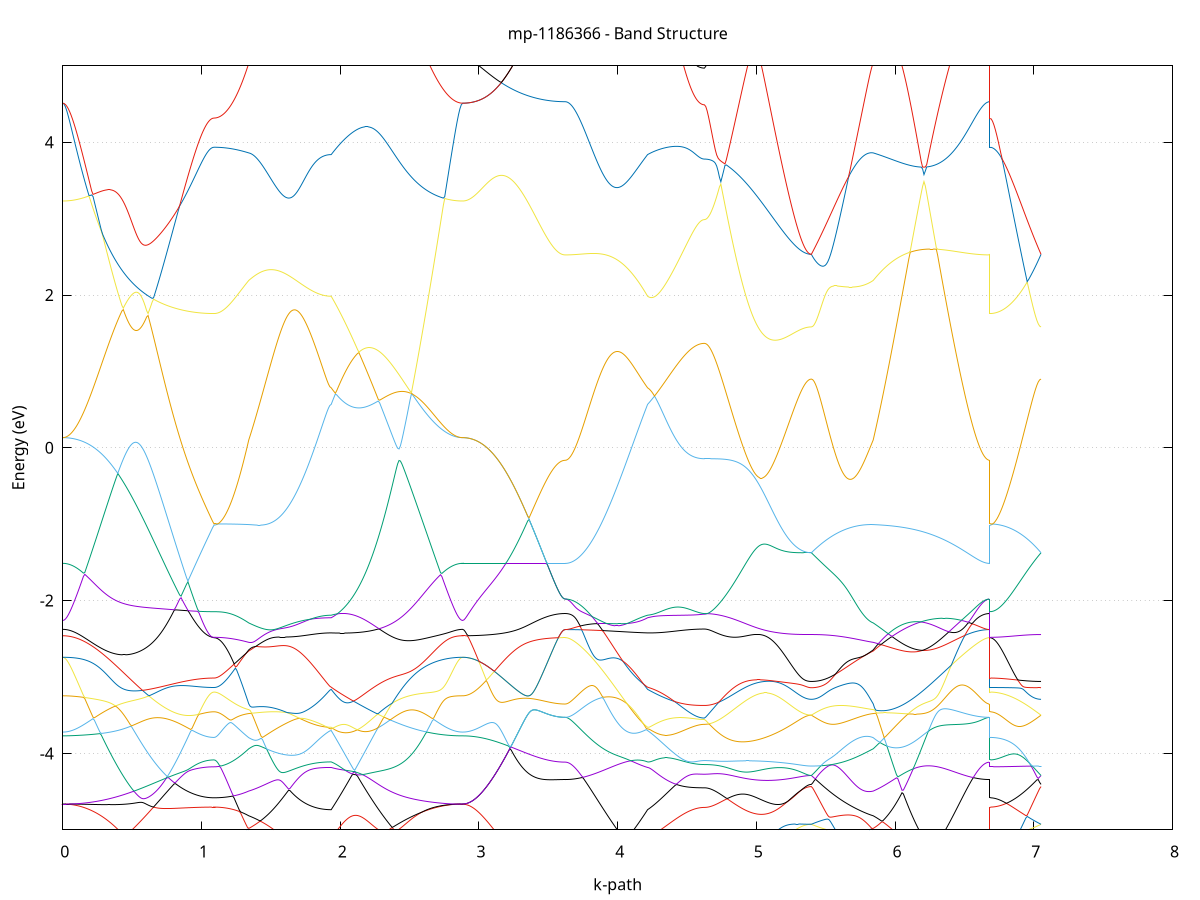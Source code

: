 set title 'mp-1186366 - Band Structure'
set xlabel 'k-path'
set ylabel 'Energy (eV)'
set grid y
set yrange [-5:5]
set terminal png size 800,600
set output 'mp-1186366_bands_gnuplot.png'
plot '-' using 1:2 with lines notitle, '-' using 1:2 with lines notitle, '-' using 1:2 with lines notitle, '-' using 1:2 with lines notitle, '-' using 1:2 with lines notitle, '-' using 1:2 with lines notitle, '-' using 1:2 with lines notitle, '-' using 1:2 with lines notitle, '-' using 1:2 with lines notitle, '-' using 1:2 with lines notitle, '-' using 1:2 with lines notitle, '-' using 1:2 with lines notitle, '-' using 1:2 with lines notitle, '-' using 1:2 with lines notitle, '-' using 1:2 with lines notitle, '-' using 1:2 with lines notitle, '-' using 1:2 with lines notitle, '-' using 1:2 with lines notitle, '-' using 1:2 with lines notitle, '-' using 1:2 with lines notitle, '-' using 1:2 with lines notitle, '-' using 1:2 with lines notitle, '-' using 1:2 with lines notitle, '-' using 1:2 with lines notitle, '-' using 1:2 with lines notitle, '-' using 1:2 with lines notitle, '-' using 1:2 with lines notitle, '-' using 1:2 with lines notitle, '-' using 1:2 with lines notitle, '-' using 1:2 with lines notitle, '-' using 1:2 with lines notitle, '-' using 1:2 with lines notitle, '-' using 1:2 with lines notitle, '-' using 1:2 with lines notitle, '-' using 1:2 with lines notitle, '-' using 1:2 with lines notitle, '-' using 1:2 with lines notitle, '-' using 1:2 with lines notitle, '-' using 1:2 with lines notitle, '-' using 1:2 with lines notitle, '-' using 1:2 with lines notitle, '-' using 1:2 with lines notitle, '-' using 1:2 with lines notitle, '-' using 1:2 with lines notitle, '-' using 1:2 with lines notitle, '-' using 1:2 with lines notitle, '-' using 1:2 with lines notitle, '-' using 1:2 with lines notitle, '-' using 1:2 with lines notitle, '-' using 1:2 with lines notitle, '-' using 1:2 with lines notitle, '-' using 1:2 with lines notitle, '-' using 1:2 with lines notitle, '-' using 1:2 with lines notitle, '-' using 1:2 with lines notitle, '-' using 1:2 with lines notitle, '-' using 1:2 with lines notitle, '-' using 1:2 with lines notitle, '-' using 1:2 with lines notitle, '-' using 1:2 with lines notitle, '-' using 1:2 with lines notitle, '-' using 1:2 with lines notitle, '-' using 1:2 with lines notitle, '-' using 1:2 with lines notitle
0.000000 -12.008601
0.009914 -12.008301
0.019829 -12.007401
0.029743 -12.005801
0.039657 -12.003501
0.049572 -12.000701
0.059486 -11.997101
0.069400 -11.993001
0.079315 -11.988201
0.089229 -11.982801
0.099144 -11.976801
0.109058 -11.970201
0.118972 -11.962901
0.128887 -11.955001
0.138801 -11.946601
0.148715 -11.937501
0.158630 -11.927801
0.168544 -11.917601
0.178458 -11.906701
0.188373 -11.895301
0.198287 -11.883401
0.208201 -11.870801
0.218116 -11.857801
0.228030 -11.844201
0.237944 -11.830001
0.247859 -11.815401
0.257773 -11.800201
0.267688 -11.784501
0.277602 -11.768401
0.287516 -11.751801
0.297431 -11.734701
0.307345 -11.717201
0.317259 -11.699301
0.327174 -11.681001
0.337088 -11.662301
0.347002 -11.643101
0.356917 -11.623701
0.366831 -11.603901
0.376745 -11.583801
0.386660 -11.563301
0.396574 -11.542601
0.406488 -11.521701
0.416403 -11.500501
0.426317 -11.479101
0.436232 -11.457401
0.446146 -11.435701
0.456060 -11.413801
0.465975 -11.391701
0.475889 -11.369601
0.485803 -11.347501
0.495718 -11.325301
0.505632 -11.303001
0.515546 -11.280901
0.525461 -11.258701
0.535375 -11.236701
0.545289 -11.214701
0.555204 -11.192901
0.565118 -11.171301
0.575032 -11.149901
0.584947 -11.128701
0.594861 -11.107801
0.604776 -11.087101
0.614690 -11.066801
0.624604 -11.046801
0.634519 -11.027201
0.644433 -11.008001
0.654347 -10.989201
0.664262 -10.970901
0.674176 -10.953101
0.684090 -10.935701
0.694005 -10.918801
0.703919 -10.902501
0.713833 -10.886701
0.723748 -10.871401
0.733662 -10.856801
0.743576 -10.842601
0.753491 -10.829101
0.763405 -10.816101
0.773320 -10.803701
0.783234 -10.791901
0.793148 -10.780701
0.803063 -10.770001
0.812977 -10.759901
0.822891 -10.750401
0.832806 -10.741401
0.842720 -10.732901
0.852634 -10.724901
0.862549 -10.717501
0.872463 -10.710501
0.882377 -10.704001
0.892292 -10.698001
0.902206 -10.692301
0.912120 -10.687201
0.922035 -10.682401
0.931949 -10.678001
0.941864 -10.673901
0.951778 -10.670201
0.961692 -10.666901
0.971607 -10.663901
0.981521 -10.661101
0.991435 -10.658701
1.001350 -10.656501
1.011264 -10.654601
1.021178 -10.653001
1.031093 -10.651501
1.041007 -10.650401
1.050921 -10.649401
1.060836 -10.648701
1.070750 -10.648201
1.080664 -10.647801
1.090579 -10.647701
1.090579 -10.647701
1.100198 -10.647701
1.109817 -10.647701
1.119436 -10.647501
1.129055 -10.647401
1.138674 -10.647201
1.148293 -10.647001
1.157912 -10.646801
1.167531 -10.646501
1.177150 -10.646201
1.186769 -10.645901
1.196388 -10.645601
1.206007 -10.645301
1.215626 -10.645001
1.225245 -10.644701
1.234864 -10.644401
1.244483 -10.644201
1.254102 -10.643901
1.263721 -10.643801
1.273340 -10.643701
1.282959 -10.643601
1.292579 -10.643701
1.302198 -10.643801
1.311817 -10.644001
1.321436 -10.644301
1.331055 -10.644801
1.340674 -10.645401
1.340674 -10.645401
1.350579 -10.645901
1.360484 -10.646601
1.370389 -10.647301
1.380294 -10.648201
1.390200 -10.649201
1.400105 -10.650301
1.410010 -10.651401
1.419915 -10.652701
1.429820 -10.654001
1.439726 -10.655401
1.449631 -10.656901
1.459536 -10.658501
1.469441 -10.660101
1.479346 -10.661701
1.489252 -10.663501
1.499157 -10.665201
1.509062 -10.667001
1.518967 -10.668901
1.528872 -10.670801
1.538778 -10.672701
1.548683 -10.674601
1.558588 -10.676601
1.568493 -10.678501
1.578398 -10.680501
1.588304 -10.682501
1.598209 -10.684501
1.608114 -10.686401
1.618019 -10.688401
1.627924 -10.690401
1.637830 -10.692301
1.647735 -10.694201
1.657640 -10.696101
1.667545 -10.698001
1.677450 -10.699801
1.687356 -10.701601
1.697261 -10.703401
1.707166 -10.705101
1.717071 -10.706801
1.726976 -10.708401
1.736882 -10.710001
1.746787 -10.711501
1.756692 -10.712901
1.766597 -10.714301
1.776502 -10.715701
1.786408 -10.716901
1.796313 -10.718101
1.806218 -10.719201
1.816123 -10.720301
1.826028 -10.721201
1.835934 -10.722101
1.845839 -10.722901
1.855744 -10.723701
1.865649 -10.724301
1.875554 -10.724901
1.885460 -10.725401
1.895365 -10.725701
1.905270 -10.726001
1.915175 -10.726301
1.925080 -10.726401
1.934986 -10.726401
1.934986 -10.726401
1.944965 -10.721601
1.954943 -10.717501
1.964922 -10.714001
1.974901 -10.711401
1.984880 -10.709601
1.994859 -10.708601
2.004838 -10.708501
2.014817 -10.709301
2.024796 -10.711001
2.034775 -10.713601
2.044754 -10.717101
2.054733 -10.721701
2.064712 -10.727201
2.074691 -10.733701
2.084670 -10.741101
2.094649 -10.749601
2.104628 -10.759001
2.114607 -10.769401
2.124585 -10.780701
2.134564 -10.792901
2.144543 -10.806001
2.154522 -10.820101
2.164501 -10.834901
2.174480 -10.850601
2.184459 -10.867101
2.194438 -10.884301
2.204417 -10.902301
2.214396 -10.920901
2.224375 -10.940101
2.234354 -10.959901
2.244333 -10.980301
2.254312 -11.001201
2.264291 -11.022501
2.274270 -11.044301
2.284249 -11.066401
2.294227 -11.088901
2.304206 -11.111601
2.314185 -11.134601
2.324164 -11.157901
2.334143 -11.181201
2.344122 -11.204801
2.354101 -11.228401
2.364080 -11.252001
2.374059 -11.275701
2.384038 -11.299401
2.394017 -11.323101
2.403996 -11.346601
2.413975 -11.370101
2.423954 -11.393401
2.433933 -11.416601
2.443912 -11.439601
2.453891 -11.462301
2.463869 -11.484901
2.473848 -11.507101
2.483827 -11.529101
2.493806 -11.550701
2.503785 -11.572101
2.513764 -11.593101
2.523743 -11.613701
2.533722 -11.633901
2.543701 -11.653701
2.553680 -11.673201
2.563659 -11.692101
2.573638 -11.710701
2.583617 -11.728701
2.593596 -11.746301
2.603575 -11.763401
2.613554 -11.780001
2.623533 -11.796101
2.633512 -11.811601
2.643490 -11.826701
2.653469 -11.841201
2.663448 -11.855101
2.673427 -11.868401
2.683406 -11.881201
2.693385 -11.893501
2.703364 -11.905101
2.713343 -11.916101
2.723322 -11.926601
2.733301 -11.936401
2.743280 -11.945601
2.753259 -11.954301
2.763238 -11.962301
2.773217 -11.969601
2.783196 -11.976401
2.793175 -11.982501
2.803154 -11.988001
2.813132 -11.992801
2.823111 -11.997001
2.833090 -12.000501
2.843069 -12.003501
2.853048 -12.005701
2.863027 -12.007301
2.873006 -12.008301
2.882985 -12.008601
2.882985 -12.008601
2.892966 -12.008401
2.902947 -12.007501
2.912927 -12.006001
2.922908 -12.004001
2.932889 -12.001301
2.942870 -11.998101
2.952850 -11.994301
2.962831 -11.990001
2.972812 -11.985001
2.982793 -11.979501
2.992774 -11.973501
3.002754 -11.966901
3.012735 -11.959701
3.022716 -11.952001
3.032697 -11.943801
3.042677 -11.935001
3.052658 -11.925701
3.062639 -11.915901
3.072620 -11.905601
3.082600 -11.894801
3.092581 -11.883501
3.102562 -11.871801
3.112543 -11.859601
3.122524 -11.846901
3.132504 -11.833801
3.142485 -11.820301
3.152466 -11.806401
3.162447 -11.792101
3.172427 -11.777501
3.182408 -11.762501
3.192389 -11.747101
3.202370 -11.731501
3.212351 -11.715501
3.222331 -11.699301
3.232312 -11.682801
3.242293 -11.666101
3.252274 -11.649201
3.262254 -11.632201
3.272235 -11.615001
3.282216 -11.597601
3.292197 -11.580201
3.302177 -11.562701
3.312158 -11.545201
3.322139 -11.527601
3.332120 -11.510201
3.342101 -11.492701
3.352081 -11.475401
3.362062 -11.458201
3.372043 -11.441201
3.382024 -11.424401
3.392004 -11.407901
3.401985 -11.391701
3.411966 -11.375801
3.421947 -11.360201
3.431928 -11.345101
3.441908 -11.330501
3.451889 -11.316301
3.461870 -11.302701
3.471851 -11.289601
3.481831 -11.277201
3.491812 -11.265501
3.501793 -11.254401
3.511774 -11.244101
3.521754 -11.234501
3.531735 -11.225701
3.541716 -11.217801
3.551697 -11.210701
3.561678 -11.204501
3.571658 -11.199301
3.581639 -11.194901
3.591620 -11.191501
3.601601 -11.189101
3.611581 -11.187701
3.621562 -11.187201
3.621562 -11.187201
3.631467 -11.187001
3.641373 -11.186401
3.651278 -11.185401
3.661183 -11.184001
3.671088 -11.182201
3.680993 -11.180001
3.690899 -11.177401
3.700804 -11.174401
3.710709 -11.171101
3.720614 -11.167301
3.730519 -11.163201
3.740425 -11.158701
3.750330 -11.153801
3.760235 -11.148601
3.770140 -11.143001
3.780045 -11.137001
3.789951 -11.130701
3.799856 -11.124101
3.809761 -11.117101
3.819666 -11.109801
3.829571 -11.102101
3.839477 -11.094201
3.849382 -11.086001
3.859287 -11.077401
3.869192 -11.068601
3.879097 -11.059501
3.889003 -11.050201
3.898908 -11.040601
3.908813 -11.030801
3.918718 -11.020801
3.928623 -11.010601
3.938529 -11.000201
3.948434 -10.989601
3.958339 -10.978901
3.968244 -10.968101
3.978149 -10.957101
3.988055 -10.946001
3.997960 -10.934901
4.007865 -10.923701
4.017770 -10.912501
4.027675 -10.901301
4.037581 -10.890101
4.047486 -10.879001
4.057391 -10.867901
4.067296 -10.856901
4.077201 -10.846101
4.087107 -10.835401
4.097012 -10.824901
4.106917 -10.814601
4.116822 -10.804601
4.126727 -10.794901
4.136633 -10.785501
4.146538 -10.776501
4.156443 -10.767801
4.166348 -10.759601
4.176253 -10.751901
4.186159 -10.744701
4.196064 -10.738001
4.205969 -10.731901
4.215874 -10.726401
4.215874 -10.726401
4.225861 -10.724401
4.235847 -10.722701
4.245834 -10.721301
4.255820 -10.720301
4.265807 -10.719601
4.275793 -10.719201
4.285780 -10.719001
4.295766 -10.719101
4.305753 -10.719301
4.315740 -10.719801
4.325726 -10.720501
4.335713 -10.721401
4.345699 -10.722401
4.355686 -10.723501
4.365672 -10.724701
4.375659 -10.726101
4.385645 -10.727501
4.395632 -10.728901
4.405618 -10.730501
4.415605 -10.732001
4.425591 -10.733601
4.435578 -10.735201
4.445565 -10.736801
4.455551 -10.738301
4.465538 -10.739801
4.475524 -10.741301
4.485511 -10.742801
4.495497 -10.744101
4.505484 -10.745401
4.515470 -10.746701
4.525457 -10.747801
4.535443 -10.748901
4.545430 -10.749901
4.555417 -10.750701
4.565403 -10.751501
4.575390 -10.752101
4.585376 -10.752701
4.595363 -10.753101
4.605349 -10.753401
4.615336 -10.753601
4.625322 -10.753601
4.625322 -10.753601
4.635209 -10.753601
4.645096 -10.753501
4.654982 -10.753301
4.664869 -10.753001
4.674755 -10.752601
4.684642 -10.752101
4.694529 -10.751601
4.704415 -10.751001
4.714302 -10.750301
4.724188 -10.749501
4.734075 -10.748601
4.743962 -10.747701
4.753848 -10.746701
4.763735 -10.745601
4.773621 -10.744401
4.783508 -10.743201
4.793395 -10.741901
4.803281 -10.740501
4.813168 -10.739101
4.823054 -10.737601
4.832941 -10.736101
4.842828 -10.734501
4.852714 -10.732801
4.862601 -10.731101
4.872488 -10.729301
4.882374 -10.727501
4.892261 -10.725601
4.902147 -10.723701
4.912034 -10.721801
4.921921 -10.719801
4.931807 -10.717801
4.941694 -10.715701
4.951580 -10.713701
4.961467 -10.711601
4.971354 -10.709401
4.981240 -10.707301
4.991127 -10.705201
5.001014 -10.703001
5.010900 -10.700801
5.020787 -10.698701
5.030673 -10.696501
5.040560 -10.694301
5.050447 -10.692201
5.060333 -10.690001
5.070220 -10.687901
5.080106 -10.685801
5.089993 -10.683701
5.099880 -10.681601
5.109766 -10.679501
5.119653 -10.677501
5.129539 -10.675501
5.139426 -10.673601
5.149313 -10.671701
5.159199 -10.669901
5.169086 -10.668001
5.178973 -10.666301
5.188859 -10.664601
5.198746 -10.662901
5.208632 -10.661401
5.218519 -10.659801
5.228406 -10.658401
5.238292 -10.657001
5.248179 -10.655701
5.258065 -10.654401
5.267952 -10.653301
5.277839 -10.652201
5.287725 -10.651201
5.297612 -10.650201
5.307498 -10.649401
5.317385 -10.648601
5.327272 -10.648001
5.337158 -10.647401
5.347045 -10.646901
5.356932 -10.646501
5.366818 -10.646201
5.376705 -10.645901
5.386591 -10.645801
5.396478 -10.645701
5.396478 -10.645701
5.406389 -10.645801
5.416300 -10.645801
5.426212 -10.645901
5.436123 -10.646001
5.446034 -10.646101
5.455945 -10.646201
5.465857 -10.646301
5.475768 -10.646501
5.485679 -10.646601
5.495590 -10.646801
5.505502 -10.646901
5.515413 -10.647001
5.525324 -10.647201
5.535235 -10.647301
5.545147 -10.647401
5.555058 -10.647401
5.564969 -10.647501
5.574880 -10.647501
5.584792 -10.647501
5.594703 -10.647501
5.604614 -10.647501
5.614525 -10.647401
5.624437 -10.647401
5.634348 -10.647301
5.644259 -10.647101
5.654170 -10.647001
5.664082 -10.646801
5.673993 -10.646601
5.683904 -10.646401
5.693815 -10.646201
5.703727 -10.646001
5.713638 -10.645801
5.723549 -10.645601
5.733460 -10.645401
5.743372 -10.645201
5.753283 -10.645001
5.763194 -10.644801
5.773105 -10.644701
5.783017 -10.644601
5.792928 -10.644601
5.802839 -10.644601
5.812750 -10.644701
5.822662 -10.644801
5.832573 -10.645001
5.842484 -10.645401
5.842484 -10.645401
5.852372 -10.646101
5.862260 -10.647101
5.872148 -10.648201
5.882036 -10.649401
5.891924 -10.650901
5.901812 -10.652601
5.911700 -10.654601
5.921588 -10.656701
5.931477 -10.659101
5.941365 -10.661801
5.951253 -10.664701
5.961141 -10.667901
5.971029 -10.671401
5.980917 -10.675201
5.990805 -10.679301
6.000693 -10.683601
6.010581 -10.688301
6.020469 -10.693301
6.030357 -10.698501
6.040245 -10.704101
6.050133 -10.710001
6.060021 -10.716201
6.069909 -10.722701
6.079797 -10.729501
6.089685 -10.736601
6.099573 -10.743901
6.109461 -10.751601
6.119349 -10.759501
6.129237 -10.767701
6.139126 -10.776101
6.149014 -10.784801
6.158902 -10.793701
6.168790 -10.802801
6.178678 -10.812101
6.188566 -10.821601
6.198454 -10.831301
6.208342 -10.841101
6.218230 -10.851101
6.228118 -10.861201
6.238006 -10.871401
6.247894 -10.881701
6.257782 -10.892001
6.267670 -10.902401
6.277558 -10.912901
6.287446 -10.923301
6.297334 -10.933801
6.307222 -10.944301
6.317110 -10.954701
6.326998 -10.965101
6.336886 -10.975401
6.346775 -10.985601
6.356663 -10.995701
6.366551 -11.005701
6.376439 -11.015501
6.386327 -11.025201
6.396215 -11.034801
6.406103 -11.044101
6.415991 -11.053301
6.425879 -11.062301
6.435767 -11.071001
6.445655 -11.079501
6.455543 -11.087701
6.465431 -11.095701
6.475319 -11.103401
6.485207 -11.110901
6.495095 -11.118001
6.504983 -11.124801
6.514871 -11.131401
6.524759 -11.137501
6.534647 -11.143401
6.544535 -11.148901
6.554424 -11.154101
6.564312 -11.158901
6.574200 -11.163401
6.584088 -11.167401
6.593976 -11.171201
6.603864 -11.174501
6.613752 -11.177401
6.623640 -11.180001
6.633528 -11.182201
6.643416 -11.184001
6.653304 -11.185401
6.663192 -11.186401
6.673080 -11.187001
6.682968 -11.187201
6.682968 -10.647701
6.692949 -10.647701
6.702930 -10.647701
6.712910 -10.647701
6.722891 -10.647701
6.732872 -10.647601
6.742853 -10.647601
6.752834 -10.647601
6.762814 -10.647501
6.772795 -10.647501
6.782776 -10.647401
6.792757 -10.647301
6.802737 -10.647301
6.812718 -10.647201
6.822699 -10.647101
6.832680 -10.647001
6.842660 -10.646901
6.852641 -10.646901
6.862622 -10.646801
6.872603 -10.646701
6.882584 -10.646601
6.892564 -10.646501
6.902545 -10.646401
6.912526 -10.646401
6.922507 -10.646301
6.932487 -10.646201
6.942468 -10.646101
6.952449 -10.646101
6.962430 -10.646001
6.972411 -10.646001
6.982391 -10.645901
6.992372 -10.645901
7.002353 -10.645801
7.012334 -10.645801
7.022314 -10.645801
7.032295 -10.645801
7.042276 -10.645701
7.052257 -10.645701
e
0.000000 -6.708001
0.009914 -6.707701
0.019829 -6.706901
0.029743 -6.705601
0.039657 -6.703801
0.049572 -6.701401
0.059486 -6.698601
0.069400 -6.695301
0.079315 -6.691601
0.089229 -6.687501
0.099144 -6.683001
0.109058 -6.678201
0.118972 -6.673101
0.128887 -6.667801
0.138801 -6.662301
0.148715 -6.656801
0.158630 -6.651301
0.168544 -6.645901
0.178458 -6.640701
0.188373 -6.635901
0.198287 -6.631601
0.208201 -6.627901
0.218116 -6.625101
0.228030 -6.623401
0.237944 -6.622901
0.247859 -6.623801
0.257773 -6.626301
0.267688 -6.630701
0.277602 -6.636901
0.287516 -6.645101
0.297431 -6.655401
0.307345 -6.667701
0.317259 -6.681901
0.327174 -6.697801
0.337088 -6.715401
0.347002 -6.734401
0.356917 -6.754701
0.366831 -6.775901
0.376745 -6.798101
0.386660 -6.820801
0.396574 -6.844101
0.406488 -6.867601
0.416403 -6.891401
0.426317 -6.915201
0.436232 -6.938801
0.446146 -6.962301
0.456060 -6.985501
0.465975 -7.008301
0.475889 -7.030601
0.485803 -7.052301
0.495718 -7.073401
0.505632 -7.093801
0.515546 -7.113501
0.525461 -7.132201
0.535375 -7.150101
0.545289 -7.167001
0.555204 -7.183001
0.565118 -7.197901
0.575032 -7.211701
0.584947 -7.224301
0.594861 -7.235801
0.604776 -7.246101
0.614690 -7.255101
0.624604 -7.262901
0.634519 -7.269301
0.644433 -7.274401
0.654347 -7.278201
0.664262 -7.280601
0.674176 -7.281501
0.684090 -7.281101
0.694005 -7.279301
0.703919 -7.276101
0.713833 -7.271401
0.723748 -7.265301
0.733662 -7.257801
0.743576 -7.248901
0.753491 -7.238601
0.763405 -7.226901
0.773320 -7.213901
0.783234 -7.199501
0.793148 -7.183901
0.803063 -7.167001
0.812977 -7.148901
0.822891 -7.129701
0.832806 -7.109301
0.842720 -7.087901
0.852634 -7.065501
0.862549 -7.042101
0.872463 -7.017901
0.882377 -6.993001
0.892292 -6.967301
0.902206 -6.941001
0.912120 -6.914301
0.922035 -6.887101
0.931949 -6.859701
0.941864 -6.832201
0.951778 -6.804601
0.961692 -6.777201
0.971607 -6.750201
0.981521 -6.723801
0.991435 -6.698101
1.001350 -6.673401
1.011264 -6.650001
1.021178 -6.628101
1.031093 -6.608201
1.041007 -6.590501
1.050921 -6.575401
1.060836 -6.563301
1.070750 -6.554301
1.080664 -6.548901
1.090579 -6.547001
1.090579 -6.547001
1.100198 -6.546701
1.109817 -6.545701
1.119436 -6.544101
1.129055 -6.541801
1.138674 -6.538801
1.148293 -6.535201
1.157912 -6.531001
1.167531 -6.526201
1.177150 -6.520801
1.186769 -6.514701
1.196388 -6.508101
1.206007 -6.500901
1.215626 -6.493201
1.225245 -6.484901
1.234864 -6.476201
1.244483 -6.479701
1.254102 -6.492501
1.263721 -6.505601
1.273340 -6.519001
1.282959 -6.532701
1.292579 -6.546601
1.302198 -6.560701
1.311817 -6.575001
1.321436 -6.589501
1.331055 -6.604101
1.340674 -6.618801
1.340674 -6.618801
1.350579 -6.629401
1.360484 -6.639701
1.370389 -6.649601
1.380294 -6.659101
1.390200 -6.668201
1.400105 -6.677001
1.410010 -6.685501
1.419915 -6.693601
1.429820 -6.701301
1.439726 -6.708601
1.449631 -6.715601
1.459536 -6.722301
1.469441 -6.728601
1.479346 -6.734501
1.489252 -6.740101
1.499157 -6.745301
1.509062 -6.750201
1.518967 -6.754801
1.528872 -6.759001
1.538778 -6.762901
1.548683 -6.766501
1.558588 -6.769701
1.568493 -6.772601
1.578398 -6.775201
1.588304 -6.777501
1.598209 -6.779601
1.608114 -6.781301
1.618019 -6.782801
1.627924 -6.784001
1.637830 -6.784901
1.647735 -6.785601
1.657640 -6.786001
1.667545 -6.786301
1.677450 -6.786301
1.687356 -6.786101
1.697261 -6.789601
1.707166 -6.803301
1.717071 -6.816501
1.726976 -6.829301
1.736882 -6.841501
1.746787 -6.853301
1.756692 -6.864501
1.766597 -6.875201
1.776502 -6.885301
1.786408 -6.894901
1.796313 -6.903901
1.806218 -6.912301
1.816123 -6.920101
1.826028 -6.927401
1.835934 -6.934001
1.845839 -6.940001
1.855744 -6.945401
1.865649 -6.950201
1.875554 -6.954401
1.885460 -6.957901
1.895365 -6.960801
1.905270 -6.963001
1.915175 -6.964601
1.925080 -6.965601
1.934986 -6.965901
1.934986 -6.965901
1.944965 -6.992301
1.954943 -7.017801
1.964922 -7.042301
1.974901 -7.065701
1.984880 -7.087901
1.994859 -7.109001
2.004838 -7.128701
2.014817 -7.147201
2.024796 -7.164201
2.034775 -7.179901
2.044754 -7.194001
2.054733 -7.206701
2.064712 -7.217801
2.074691 -7.227401
2.084670 -7.235501
2.094649 -7.241901
2.104628 -7.246801
2.114607 -7.250101
2.124585 -7.251801
2.134564 -7.252001
2.144543 -7.250601
2.154522 -7.247701
2.164501 -7.243301
2.174480 -7.237501
2.184459 -7.230201
2.194438 -7.221501
2.204417 -7.211401
2.214396 -7.200001
2.224375 -7.187401
2.234354 -7.173501
2.244333 -7.158501
2.254312 -7.142301
2.264291 -7.125101
2.274270 -7.106901
2.284249 -7.087801
2.294227 -7.067801
2.304206 -7.046901
2.314185 -7.025301
2.324164 -7.003101
2.334143 -6.980201
2.344122 -6.956801
2.354101 -6.932901
2.364080 -6.908701
2.374059 -6.884201
2.384038 -6.859501
2.394017 -6.834701
2.403996 -6.809901
2.413975 -6.785301
2.423954 -6.760901
2.433933 -6.737001
2.443912 -6.713701
2.453891 -6.691101
2.463869 -6.669501
2.473848 -6.649101
2.483827 -6.630001
2.493806 -6.612601
2.503785 -6.597001
2.513764 -6.583401
2.523743 -6.572001
2.533722 -6.562801
2.543701 -6.555801
2.553680 -6.551201
2.563659 -6.548601
2.573638 -6.548001
2.583617 -6.549201
2.593596 -6.551901
2.603575 -6.556001
2.613554 -6.561101
2.623533 -6.567101
2.633512 -6.573801
2.643490 -6.581001
2.653469 -6.588601
2.663448 -6.596501
2.673427 -6.604501
2.683406 -6.612601
2.693385 -6.620601
2.703364 -6.628501
2.713343 -6.636301
2.723322 -6.643801
2.733301 -6.651001
2.743280 -6.657901
2.753259 -6.664501
2.763238 -6.670601
2.773217 -6.676401
2.783196 -6.681701
2.793175 -6.686601
2.803154 -6.691001
2.813132 -6.694901
2.823111 -6.698401
2.833090 -6.701301
2.843069 -6.703701
2.853048 -6.705601
2.863027 -6.706901
2.873006 -6.707701
2.882985 -6.708001
2.882985 -6.708001
2.892966 -6.709201
2.902947 -6.712901
2.912927 -6.719001
2.922908 -6.727401
2.932889 -6.737801
2.942870 -6.750101
2.952850 -6.764101
2.962831 -6.779701
2.972812 -6.796501
2.982793 -6.814501
2.992774 -6.833601
3.002754 -6.853401
3.012735 -6.874101
3.022716 -6.895301
3.032697 -6.917101
3.042677 -6.939301
3.052658 -6.961901
3.062639 -6.984801
3.072620 -7.007801
3.082600 -7.031101
3.092581 -7.054501
3.102562 -7.077901
3.112543 -7.101401
3.122524 -7.124901
3.132504 -7.148301
3.142485 -7.171601
3.152466 -7.194801
3.162447 -7.217901
3.172427 -7.240801
3.182408 -7.263601
3.192389 -7.286101
3.202370 -7.308401
3.212351 -7.330401
3.222331 -7.352101
3.232312 -7.373601
3.242293 -7.394701
3.252274 -7.415601
3.262254 -7.436001
3.272235 -7.456201
3.282216 -7.475901
3.292197 -7.495301
3.302177 -7.514201
3.312158 -7.532801
3.322139 -7.550901
3.332120 -7.568601
3.342101 -7.585901
3.352081 -7.602701
3.362062 -7.619001
3.372043 -7.634801
3.382024 -7.650201
3.392004 -7.665001
3.401985 -7.679401
3.411966 -7.693201
3.421947 -7.706501
3.431928 -7.719201
3.441908 -7.731401
3.451889 -7.743001
3.461870 -7.754101
3.471851 -7.764501
3.481831 -7.774301
3.491812 -7.783501
3.501793 -7.792101
3.511774 -7.800101
3.521754 -7.807401
3.531735 -7.814001
3.541716 -7.820001
3.551697 -7.825301
3.561678 -7.829901
3.571658 -7.833801
3.581639 -7.837101
3.591620 -7.839601
3.601601 -7.841401
3.611581 -7.842401
3.621562 -7.842801
3.621562 -7.842801
3.631467 -7.842401
3.641373 -7.841301
3.651278 -7.839501
3.661183 -7.836901
3.671088 -7.833701
3.680993 -7.829701
3.690899 -7.824901
3.700804 -7.819501
3.710709 -7.813301
3.720614 -7.806401
3.730519 -7.798901
3.740425 -7.790601
3.750330 -7.781601
3.760235 -7.771901
3.770140 -7.761501
3.780045 -7.750501
3.789951 -7.738701
3.799856 -7.726301
3.809761 -7.713301
3.819666 -7.699601
3.829571 -7.685201
3.839477 -7.670301
3.849382 -7.654601
3.859287 -7.638401
3.869192 -7.621601
3.879097 -7.604201
3.889003 -7.586201
3.898908 -7.567601
3.908813 -7.548501
3.918718 -7.528801
3.928623 -7.508601
3.938529 -7.487901
3.948434 -7.466701
3.958339 -7.445001
3.968244 -7.422801
3.978149 -7.400201
3.988055 -7.377101
3.997960 -7.353701
4.007865 -7.329801
4.017770 -7.305501
4.027675 -7.280801
4.037581 -7.255801
4.047486 -7.230401
4.057391 -7.204701
4.067296 -7.178701
4.077201 -7.152401
4.087107 -7.125801
4.097012 -7.099001
4.106917 -7.071901
4.116822 -7.044701
4.126727 -7.017201
4.136633 -6.989501
4.146538 -6.961601
4.156443 -6.933601
4.166348 -6.905401
4.176253 -6.877101
4.186159 -6.882601
4.196064 -6.911101
4.205969 -6.938801
4.215874 -6.965901
4.215874 -6.965901
4.225861 -6.978901
4.235847 -6.994101
4.245834 -7.010701
4.255820 -7.028201
4.265807 -7.046101
4.275793 -7.064301
4.285780 -7.082501
4.295766 -7.100701
4.305753 -7.118801
4.315740 -7.136601
4.325726 -7.154201
4.335713 -7.171401
4.345699 -7.188301
4.355686 -7.204701
4.365672 -7.220801
4.375659 -7.236401
4.385645 -7.251501
4.395632 -7.266201
4.405618 -7.280301
4.415605 -7.293901
4.425591 -7.307001
4.435578 -7.319501
4.445565 -7.331501
4.455551 -7.342801
4.465538 -7.353601
4.475524 -7.363801
4.485511 -7.373301
4.495497 -7.382301
4.505484 -7.390601
4.515470 -7.398201
4.525457 -7.405301
4.535443 -7.411601
4.545430 -7.417401
4.555417 -7.422401
4.565403 -7.426801
4.575390 -7.430501
4.585376 -7.433601
4.595363 -7.436001
4.605349 -7.437601
4.615336 -7.438701
4.625322 -7.439001
4.625322 -7.439001
4.635209 -7.438701
4.645096 -7.437701
4.654982 -7.436001
4.664869 -7.433601
4.674755 -7.430601
4.684642 -7.426901
4.694529 -7.422501
4.704415 -7.417501
4.714302 -7.411801
4.724188 -7.405401
4.734075 -7.398401
4.743962 -7.390801
4.753848 -7.382501
4.763735 -7.373601
4.773621 -7.364101
4.783508 -7.354001
4.793395 -7.343201
4.803281 -7.331901
4.813168 -7.320001
4.823054 -7.307501
4.832941 -7.294501
4.842828 -7.280901
4.852714 -7.266801
4.862601 -7.252201
4.872488 -7.237101
4.882374 -7.221501
4.892261 -7.205401
4.902147 -7.188901
4.912034 -7.172001
4.921921 -7.154701
4.931807 -7.137001
4.941694 -7.118901
4.951580 -7.100501
4.961467 -7.081801
4.971354 -7.062801
4.981240 -7.043601
4.991127 -7.024201
5.001014 -7.004501
5.010900 -6.984701
5.020787 -6.964801
5.030673 -6.944801
5.040560 -6.924701
5.050447 -6.904601
5.060333 -6.884501
5.070220 -6.864501
5.080106 -6.844501
5.089993 -6.824701
5.099880 -6.805001
5.109766 -6.785501
5.119653 -6.766301
5.129539 -6.747301
5.139426 -6.728701
5.149313 -6.710401
5.159199 -6.692501
5.169086 -6.674901
5.178973 -6.657901
5.188859 -6.641301
5.198746 -6.625201
5.208632 -6.609601
5.218519 -6.594601
5.228406 -6.580201
5.238292 -6.566301
5.248179 -6.553101
5.258065 -6.540601
5.267952 -6.528701
5.277839 -6.517501
5.287725 -6.507001
5.297612 -6.497301
5.307498 -6.488301
5.317385 -6.480201
5.327272 -6.472901
5.337158 -6.466401
5.347045 -6.460901
5.356932 -6.456301
5.366818 -6.452701
5.376705 -6.450101
5.386591 -6.448501
5.396478 -6.447901
5.396478 -6.447901
5.406389 -6.451001
5.416300 -6.453901
5.426212 -6.456501
5.436123 -6.458901
5.446034 -6.460901
5.455945 -6.462801
5.465857 -6.464401
5.475768 -6.465701
5.485679 -6.466801
5.495590 -6.467701
5.505502 -6.468301
5.515413 -6.468701
5.525324 -6.468801
5.535235 -6.468701
5.545147 -6.468301
5.555058 -6.467801
5.564969 -6.467001
5.574880 -6.465901
5.584792 -6.464701
5.594703 -6.463201
5.604614 -6.461401
5.614525 -6.459501
5.624437 -6.457301
5.634348 -6.455001
5.644259 -6.457701
5.654170 -6.463301
5.664082 -6.469401
5.673993 -6.475901
5.683904 -6.482801
5.693815 -6.490001
5.703727 -6.497501
5.713638 -6.505401
5.723549 -6.513501
5.733460 -6.521801
5.743372 -6.530401
5.753283 -6.539101
5.763194 -6.547901
5.773105 -6.556801
5.783017 -6.565701
5.792928 -6.574701
5.802839 -6.583701
5.812750 -6.592601
5.822662 -6.601501
5.832573 -6.610201
5.842484 -6.618801
5.842484 -6.618801
5.852372 -6.634101
5.862260 -6.649501
5.872148 -6.664901
5.882036 -6.680501
5.891924 -6.696001
5.901812 -6.711701
5.911700 -6.727401
5.921588 -6.743201
5.931477 -6.759001
5.941365 -6.774801
5.951253 -6.790701
5.961141 -6.806601
5.971029 -6.822501
5.980917 -6.838501
5.990805 -6.854601
6.000693 -6.870601
6.010581 -6.886801
6.020469 -6.903001
6.030357 -6.919201
6.040245 -6.935501
6.050133 -6.951901
6.060021 -6.968301
6.069909 -6.984801
6.079797 -7.001401
6.089685 -7.018101
6.099573 -7.034901
6.109461 -7.051801
6.119349 -7.068801
6.129237 -7.085901
6.139126 -7.103101
6.149014 -7.120401
6.158902 -7.137801
6.168790 -7.155301
6.178678 -7.173001
6.188566 -7.190701
6.198454 -7.208601
6.208342 -7.226601
6.218230 -7.244601
6.228118 -7.262801
6.238006 -7.281001
6.247894 -7.299201
6.257782 -7.317601
6.267670 -7.335901
6.277558 -7.354301
6.287446 -7.372701
6.297334 -7.391101
6.307222 -7.409401
6.317110 -7.427601
6.326998 -7.445801
6.336886 -7.463901
6.346775 -7.481801
6.356663 -7.499601
6.366551 -7.517201
6.376439 -7.534601
6.386327 -7.551801
6.396215 -7.568601
6.406103 -7.585201
6.415991 -7.601501
6.425879 -7.617501
6.435767 -7.633001
6.445655 -7.648201
6.455543 -7.663001
6.465431 -7.677301
6.475319 -7.691101
6.485207 -7.704501
6.495095 -7.717301
6.504983 -7.729601
6.514871 -7.741401
6.524759 -7.752601
6.534647 -7.763201
6.544535 -7.773201
6.554424 -7.782601
6.564312 -7.791301
6.574200 -7.799401
6.584088 -7.806801
6.593976 -7.813601
6.603864 -7.819701
6.613752 -7.825101
6.623640 -7.829701
6.633528 -7.833701
6.643416 -7.837001
6.653304 -7.839501
6.663192 -7.841301
6.673080 -7.842401
6.682968 -7.842801
6.682968 -6.547001
6.692949 -6.546901
6.702930 -6.546601
6.712910 -6.546201
6.722891 -6.545501
6.732872 -6.544701
6.742853 -6.543601
6.752834 -6.542401
6.762814 -6.541001
6.772795 -6.539401
6.782776 -6.537701
6.792757 -6.535801
6.802737 -6.533701
6.812718 -6.531501
6.822699 -6.529101
6.832680 -6.526601
6.842660 -6.523901
6.852641 -6.521101
6.862622 -6.518201
6.872603 -6.515101
6.882584 -6.511901
6.892564 -6.508701
6.902545 -6.505301
6.912526 -6.501801
6.922507 -6.498301
6.932487 -6.494601
6.942468 -6.490901
6.952449 -6.487201
6.962430 -6.483401
6.972411 -6.479501
6.982391 -6.475601
6.992372 -6.471701
7.002353 -6.467701
7.012334 -6.463801
7.022314 -6.459801
7.032295 -6.455801
7.042276 -6.451901
7.052257 -6.447901
e
0.000000 -6.163301
0.009914 -6.163001
0.019829 -6.162201
0.029743 -6.160901
0.039657 -6.159101
0.049572 -6.156701
0.059486 -6.153801
0.069400 -6.150301
0.079315 -6.146401
0.089229 -6.141901
0.099144 -6.136901
0.109058 -6.131401
0.118972 -6.125401
0.128887 -6.118801
0.138801 -6.111801
0.148715 -6.104201
0.158630 -6.096101
0.168544 -6.087601
0.178458 -6.078501
0.188373 -6.069001
0.198287 -6.058901
0.208201 -6.048401
0.218116 -6.037401
0.228030 -6.025901
0.237944 -6.020601
0.247859 -6.029601
0.257773 -6.038001
0.267688 -6.045301
0.277602 -6.051201
0.287516 -6.055501
0.297431 -6.058201
0.307345 -6.059001
0.317259 -6.058101
0.327174 -6.055301
0.337088 -6.050901
0.347002 -6.044901
0.356917 -6.037501
0.366831 -6.028901
0.376745 -6.019001
0.386660 -6.008201
0.396574 -5.996501
0.406488 -5.984101
0.416403 -5.971001
0.426317 -5.957401
0.436232 -5.943301
0.446146 -5.928801
0.456060 -5.914001
0.465975 -5.899001
0.475889 -5.883701
0.485803 -5.868201
0.495718 -5.852501
0.505632 -5.836801
0.515546 -5.821001
0.525461 -5.805101
0.535375 -5.789101
0.545289 -5.773201
0.555204 -5.757201
0.565118 -5.741301
0.575032 -5.725301
0.584947 -5.709401
0.594861 -5.693501
0.604776 -5.677701
0.614690 -5.661901
0.624604 -5.646301
0.634519 -5.630701
0.644433 -5.615201
0.654347 -5.604601
0.664262 -5.631901
0.674176 -5.659201
0.684090 -5.686401
0.694005 -5.713501
0.703919 -5.740501
0.713833 -5.767301
0.723748 -5.793901
0.733662 -5.820301
0.743576 -5.846401
0.753491 -5.872101
0.763405 -5.897501
0.773320 -5.922501
0.783234 -5.947101
0.793148 -5.971201
0.803063 -5.994801
0.812977 -6.017901
0.822891 -6.040501
0.832806 -6.062401
0.842720 -6.083701
0.852634 -6.104401
0.862549 -6.124501
0.872463 -6.143801
0.882377 -6.162501
0.892292 -6.180401
0.902206 -6.197501
0.912120 -6.213901
0.922035 -6.229501
0.931949 -6.244301
0.941864 -6.258301
0.951778 -6.271401
0.961692 -6.283701
0.971607 -6.295201
0.981521 -6.305701
0.991435 -6.315401
1.001350 -6.324201
1.011264 -6.332101
1.021178 -6.339001
1.031093 -6.345101
1.041007 -6.350201
1.050921 -6.354401
1.060836 -6.357701
1.070750 -6.360001
1.080664 -6.361401
1.090579 -6.361901
1.090579 -6.361901
1.100198 -6.362501
1.109817 -6.364101
1.119436 -6.366801
1.129055 -6.370601
1.138674 -6.375401
1.148293 -6.381101
1.157912 -6.387801
1.167531 -6.395301
1.177150 -6.403601
1.186769 -6.412701
1.196388 -6.422501
1.206007 -6.432901
1.215626 -6.443901
1.225245 -6.455401
1.234864 -6.467301
1.244483 -6.466901
1.254102 -6.457201
1.263721 -6.447101
1.273340 -6.436501
1.282959 -6.425601
1.292579 -6.414301
1.302198 -6.402701
1.311817 -6.390801
1.321436 -6.378701
1.331055 -6.366301
1.340674 -6.353801
1.340674 -6.353801
1.350579 -6.345801
1.360484 -6.340201
1.370389 -6.337101
1.380294 -6.336501
1.390200 -6.338101
1.400105 -6.342001
1.410010 -6.347901
1.419915 -6.355601
1.429820 -6.364901
1.439726 -6.375701
1.449631 -6.387801
1.459536 -6.400901
1.469441 -6.414901
1.479346 -6.429701
1.489252 -6.445101
1.499157 -6.461101
1.509062 -6.477501
1.518967 -6.494301
1.528872 -6.511301
1.538778 -6.528501
1.548683 -6.545901
1.558588 -6.563301
1.568493 -6.580701
1.578398 -6.598001
1.588304 -6.615301
1.598209 -6.632501
1.608114 -6.649501
1.618019 -6.666301
1.627924 -6.682801
1.637830 -6.699101
1.647735 -6.715101
1.657640 -6.730801
1.667545 -6.746101
1.677450 -6.761001
1.687356 -6.775501
1.697261 -6.785701
1.707166 -6.785201
1.717071 -6.784501
1.726976 -6.783601
1.736882 -6.782701
1.746787 -6.781601
1.756692 -6.780401
1.766597 -6.779201
1.776502 -6.777901
1.786408 -6.776501
1.796313 -6.775201
1.806218 -6.773801
1.816123 -6.772401
1.826028 -6.771101
1.835934 -6.769801
1.845839 -6.768601
1.855744 -6.767501
1.865649 -6.766501
1.875554 -6.765501
1.885460 -6.764701
1.895365 -6.764101
1.905270 -6.763501
1.915175 -6.763101
1.925080 -6.762901
1.934986 -6.762801
1.934986 -6.762801
1.944965 -6.733801
1.954943 -6.704801
1.964922 -6.675701
1.974901 -6.646501
1.984880 -6.617401
1.994859 -6.588201
2.004838 -6.559001
2.014817 -6.529801
2.024796 -6.500601
2.034775 -6.471401
2.044754 -6.442201
2.054733 -6.413101
2.064712 -6.384001
2.074691 -6.355001
2.084670 -6.326001
2.094649 -6.297101
2.104628 -6.268401
2.114607 -6.239701
2.124585 -6.211201
2.134564 -6.182801
2.144543 -6.154601
2.154522 -6.126601
2.164501 -6.098901
2.174480 -6.071401
2.184459 -6.044301
2.194438 -6.017501
2.204417 -5.991201
2.214396 -5.965401
2.224375 -5.940101
2.234354 -5.915501
2.244333 -5.891701
2.254312 -5.868701
2.264291 -5.847301
2.274270 -5.852701
2.284249 -5.857801
2.294227 -5.862601
2.304206 -5.867201
2.314185 -5.871501
2.324164 -5.875601
2.334143 -5.879501
2.344122 -5.883101
2.354101 -5.886501
2.364080 -5.889701
2.374059 -5.892701
2.384038 -5.895501
2.394017 -5.898101
2.403996 -5.903001
2.413975 -5.917501
2.423954 -5.931401
2.433933 -5.944501
2.443912 -5.956901
2.453891 -5.968101
2.463869 -5.978101
2.473848 -5.986701
2.483827 -5.993601
2.493806 -5.998701
2.503785 -6.001701
2.513764 -6.002401
2.523743 -6.000801
2.533722 -5.996701
2.543701 -5.990101
2.553680 -5.981201
2.563659 -5.969901
2.573638 -5.956501
2.583617 -5.941301
2.593596 -5.953001
2.603575 -5.966201
2.613554 -5.979001
2.623533 -5.991601
2.633512 -6.003801
2.643490 -6.015601
2.653469 -6.027101
2.663448 -6.038201
2.673427 -6.048901
2.683406 -6.059201
2.693385 -6.069101
2.703364 -6.078501
2.713343 -6.087401
2.723322 -6.095901
2.733301 -6.103901
2.743280 -6.111501
2.753259 -6.118501
2.763238 -6.125101
2.773217 -6.131101
2.783196 -6.136701
2.793175 -6.141701
2.803154 -6.146201
2.813132 -6.150201
2.823111 -6.153701
2.833090 -6.156601
2.843069 -6.159001
2.853048 -6.160901
2.863027 -6.162201
2.873006 -6.163001
2.882985 -6.163301
2.882985 -6.163301
2.892966 -6.162401
2.902947 -6.159701
2.912927 -6.155301
2.922908 -6.149401
2.932889 -6.142101
2.942870 -6.133501
2.952850 -6.123901
2.962831 -6.113501
2.972812 -6.102501
2.982793 -6.090901
2.992774 -6.079001
3.002754 -6.067001
3.012735 -6.054801
3.022716 -6.042701
3.032697 -6.030701
3.042677 -6.019001
3.052658 -6.007601
3.062639 -5.996501
3.072620 -5.985901
3.082600 -5.975801
3.092581 -5.966301
3.102562 -5.957501
3.112543 -5.949301
3.122524 -5.941901
3.132504 -5.935201
3.142485 -5.929401
3.152466 -5.924601
3.162447 -5.920601
3.172427 -5.917701
3.182408 -5.915801
3.192389 -5.914901
3.202370 -5.915201
3.212351 -5.916701
3.222331 -5.919401
3.232312 -5.923301
3.242293 -5.928501
3.252274 -5.934901
3.262254 -5.942601
3.272235 -5.951601
3.282216 -5.961801
3.292197 -5.973201
3.302177 -5.985701
3.312158 -5.999401
3.322139 -6.014201
3.332120 -6.029901
3.342101 -6.046601
3.352081 -6.064001
3.362062 -6.082101
3.372043 -6.100801
3.382024 -6.120001
3.392004 -6.139601
3.401985 -6.159301
3.411966 -6.179201
3.421947 -6.199001
3.431928 -6.218801
3.441908 -6.238201
3.451889 -6.257401
3.461870 -6.276001
3.471851 -6.294001
3.481831 -6.311401
3.491812 -6.328001
3.501793 -6.343701
3.511774 -6.358501
3.521754 -6.372201
3.531735 -6.384901
3.541716 -6.396401
3.551697 -6.406601
3.561678 -6.415601
3.571658 -6.423301
3.581639 -6.429701
3.591620 -6.434601
3.601601 -6.438201
3.611581 -6.440401
3.621562 -6.441101
3.621562 -6.441101
3.631467 -6.440901
3.641373 -6.440201
3.651278 -6.439201
3.661183 -6.437701
3.671088 -6.435801
3.680993 -6.433601
3.690899 -6.430901
3.700804 -6.427801
3.710709 -6.424401
3.720614 -6.420601
3.730519 -6.416401
3.740425 -6.412001
3.750330 -6.407201
3.760235 -6.402101
3.770140 -6.396701
3.780045 -6.391101
3.789951 -6.385301
3.799856 -6.379301
3.809761 -6.373201
3.819666 -6.367001
3.829571 -6.360901
3.839477 -6.354701
3.849382 -6.348701
3.859287 -6.343001
3.869192 -6.337601
3.879097 -6.332601
3.889003 -6.328201
3.898908 -6.324701
3.908813 -6.322001
3.918718 -6.320601
3.928623 -6.320501
3.938529 -6.322101
3.948434 -6.325501
3.958339 -6.330901
3.968244 -6.338501
3.978149 -6.348301
3.988055 -6.360501
3.997960 -6.375001
4.007865 -6.391701
4.017770 -6.410401
4.027675 -6.431101
4.037581 -6.453501
4.047486 -6.477501
4.057391 -6.502801
4.067296 -6.529401
4.077201 -6.556901
4.087107 -6.585201
4.097012 -6.614201
4.106917 -6.643701
4.116822 -6.673601
4.126727 -6.703801
4.136633 -6.734001
4.146538 -6.764201
4.156443 -6.794301
4.166348 -6.824101
4.176253 -6.853601
4.186159 -6.848701
4.196064 -6.820201
4.205969 -6.791501
4.215874 -6.762801
4.215874 -6.762801
4.225861 -6.748501
4.235847 -6.731201
4.245834 -6.711701
4.255820 -6.690701
4.265807 -6.668501
4.275793 -6.645401
4.285780 -6.621601
4.295766 -6.597301
4.305753 -6.572601
4.315740 -6.547601
4.325726 -6.522401
4.335713 -6.497101
4.345699 -6.471901
4.355686 -6.446701
4.365672 -6.421701
4.375659 -6.397001
4.385645 -6.372601
4.395632 -6.348601
4.405618 -6.325101
4.415605 -6.302101
4.425591 -6.279701
4.435578 -6.258001
4.445565 -6.237101
4.455551 -6.216901
4.465538 -6.197601
4.475524 -6.179201
4.485511 -6.161801
4.495497 -6.145401
4.505484 -6.130101
4.515470 -6.115901
4.525457 -6.102701
4.535443 -6.090801
4.545430 -6.080001
4.555417 -6.070501
4.565403 -6.062201
4.575390 -6.055101
4.585376 -6.049301
4.595363 -6.044801
4.605349 -6.041601
4.615336 -6.039701
4.625322 -6.039001
4.625322 -6.039001
4.635209 -6.038901
4.645096 -6.038601
4.654982 -6.038101
4.664869 -6.037401
4.674755 -6.036501
4.684642 -6.035501
4.694529 -6.034301
4.704415 -6.032901
4.714302 -6.031401
4.724188 -6.029901
4.734075 -6.028201
4.743962 -6.026501
4.753848 -6.024701
4.763735 -6.022901
4.773621 -6.021201
4.783508 -6.019501
4.793395 -6.017901
4.803281 -6.016401
4.813168 -6.015101
4.823054 -6.014001
4.832941 -6.013001
4.842828 -6.012301
4.852714 -6.011801
4.862601 -6.011701
4.872488 -6.011801
4.882374 -6.012201
4.892261 -6.013001
4.902147 -6.014101
4.912034 -6.015501
4.921921 -6.017301
4.931807 -6.019301
4.941694 -6.021801
4.951580 -6.024501
4.961467 -6.027501
4.971354 -6.030801
4.981240 -6.034401
4.991127 -6.038301
5.001014 -6.049401
5.010900 -6.065901
5.020787 -6.082501
5.030673 -6.099001
5.040560 -6.115301
5.050447 -6.131401
5.060333 -6.147401
5.070220 -6.163201
5.080106 -6.178701
5.089993 -6.193901
5.099880 -6.208801
5.109766 -6.223401
5.119653 -6.237601
5.129539 -6.251501
5.139426 -6.265101
5.149313 -6.278201
5.159199 -6.290901
5.169086 -6.303201
5.178973 -6.315101
5.188859 -6.326501
5.198746 -6.337501
5.208632 -6.348001
5.218519 -6.358001
5.228406 -6.367501
5.238292 -6.376501
5.248179 -6.385001
5.258065 -6.393001
5.267952 -6.400501
5.277839 -6.407401
5.287725 -6.413901
5.297612 -6.419701
5.307498 -6.425101
5.317385 -6.429801
5.327272 -6.434101
5.337158 -6.437701
5.347045 -6.440901
5.356932 -6.443401
5.366818 -6.445401
5.376705 -6.446801
5.386591 -6.447701
5.396478 -6.447901
5.396478 -6.447901
5.406389 -6.444901
5.416300 -6.442301
5.426212 -6.439901
5.436123 -6.437801
5.446034 -6.435901
5.455945 -6.434201
5.465857 -6.432601
5.475768 -6.431201
5.485679 -6.430001
5.495590 -6.429001
5.505502 -6.428201
5.515413 -6.427601
5.525324 -6.427301
5.535235 -6.427401
5.545147 -6.427801
5.555058 -6.428701
5.564969 -6.429901
5.574880 -6.431701
5.584792 -6.433901
5.594703 -6.436601
5.604614 -6.439801
5.614525 -6.443501
5.624437 -6.447801
5.634348 -6.452501
5.644259 -6.452401
5.654170 -6.449501
5.664082 -6.446501
5.673993 -6.443301
5.683904 -6.439801
5.693815 -6.436101
5.703727 -6.432201
5.713638 -6.428101
5.723549 -6.423801
5.733460 -6.419201
5.743372 -6.414401
5.753283 -6.409401
5.763194 -6.404201
5.773105 -6.398701
5.783017 -6.393001
5.792928 -6.387101
5.802839 -6.380901
5.812750 -6.374501
5.822662 -6.367901
5.832573 -6.361001
5.842484 -6.353801
5.842484 -6.353801
5.852372 -6.340701
5.862260 -6.327601
5.872148 -6.314301
5.882036 -6.301001
5.891924 -6.287601
5.901812 -6.274301
5.911700 -6.261001
5.921588 -6.247901
5.931477 -6.234801
5.941365 -6.221801
5.951253 -6.209001
5.961141 -6.196401
5.971029 -6.184101
5.980917 -6.171901
5.990805 -6.159901
6.000693 -6.148201
6.010581 -6.136801
6.020469 -6.125601
6.030357 -6.114601
6.040245 -6.104001
6.050133 -6.093501
6.060021 -6.083401
6.069909 -6.073401
6.079797 -6.063801
6.089685 -6.054301
6.099573 -6.045101
6.109461 -6.036101
6.119349 -6.027301
6.129237 -6.018701
6.139126 -6.010201
6.149014 -6.002001
6.158902 -5.993901
6.168790 -5.995201
6.178678 -6.007201
6.188566 -6.019401
6.198454 -6.031701
6.208342 -6.044101
6.218230 -6.056701
6.228118 -6.069301
6.238006 -6.082001
6.247894 -6.094701
6.257782 -6.107501
6.267670 -6.120201
6.277558 -6.132901
6.287446 -6.145501
6.297334 -6.158101
6.307222 -6.170501
6.317110 -6.182901
6.326998 -6.195101
6.336886 -6.207201
6.346775 -6.219001
6.356663 -6.230701
6.366551 -6.242201
6.376439 -6.253501
6.386327 -6.264601
6.396215 -6.275401
6.406103 -6.285901
6.415991 -6.296201
6.425879 -6.306201
6.435767 -6.315901
6.445655 -6.325201
6.455543 -6.334301
6.465431 -6.343101
6.475319 -6.351501
6.485207 -6.359601
6.495095 -6.367301
6.504983 -6.374701
6.514871 -6.381701
6.524759 -6.388401
6.534647 -6.394701
6.544535 -6.400601
6.554424 -6.406101
6.564312 -6.411201
6.574200 -6.415901
6.584088 -6.420301
6.593976 -6.424201
6.603864 -6.427701
6.613752 -6.430801
6.623640 -6.433501
6.633528 -6.435801
6.643416 -6.437701
6.653304 -6.439201
6.663192 -6.440201
6.673080 -6.440901
6.682968 -6.441101
6.682968 -6.361901
6.692949 -6.362001
6.702930 -6.362201
6.712910 -6.362601
6.722891 -6.363101
6.732872 -6.363701
6.742853 -6.364501
6.752834 -6.365401
6.762814 -6.366501
6.772795 -6.367701
6.782776 -6.369001
6.792757 -6.370501
6.802737 -6.372101
6.812718 -6.373901
6.822699 -6.375801
6.832680 -6.377801
6.842660 -6.379901
6.852641 -6.382201
6.862622 -6.384601
6.872603 -6.387101
6.882584 -6.389701
6.892564 -6.392401
6.902545 -6.395201
6.912526 -6.398201
6.922507 -6.401201
6.932487 -6.404401
6.942468 -6.407601
6.952449 -6.411001
6.962430 -6.414401
6.972411 -6.417901
6.982391 -6.421401
6.992372 -6.425001
7.002353 -6.428701
7.012334 -6.432501
7.022314 -6.436301
7.032295 -6.440201
7.042276 -6.444001
7.052257 -6.447901
e
0.000000 -5.949101
0.009914 -5.949001
0.019829 -5.948901
0.029743 -5.948701
0.039657 -5.948501
0.049572 -5.948201
0.059486 -5.947901
0.069400 -5.947701
0.079315 -5.947501
0.089229 -5.947501
0.099144 -5.947701
0.109058 -5.948201
0.118972 -5.949101
0.128887 -5.950501
0.138801 -5.952601
0.148715 -5.955401
0.158630 -5.959101
0.168544 -5.963701
0.178458 -5.969501
0.188373 -5.976201
0.198287 -5.984001
0.208201 -5.992501
0.218116 -6.001701
0.228030 -6.011101
0.237944 -6.014001
0.247859 -6.001601
0.257773 -5.988801
0.267688 -5.975501
0.277602 -5.961801
0.287516 -5.947701
0.297431 -5.933201
0.307345 -5.918301
0.317259 -5.903001
0.327174 -5.887301
0.337088 -5.871201
0.347002 -5.854901
0.356917 -5.838201
0.366831 -5.821201
0.376745 -5.803901
0.386660 -5.786301
0.396574 -5.768601
0.406488 -5.750601
0.416403 -5.732401
0.426317 -5.714201
0.436232 -5.695801
0.446146 -5.677301
0.456060 -5.658901
0.465975 -5.640501
0.475889 -5.622201
0.485803 -5.604101
0.495718 -5.586101
0.505632 -5.568501
0.515546 -5.551301
0.525461 -5.534601
0.535375 -5.518501
0.545289 -5.503001
0.555204 -5.488301
0.565118 -5.474601
0.575032 -5.461801
0.584947 -5.450101
0.594861 -5.443001
0.604776 -5.469501
0.614690 -5.496201
0.624604 -5.523201
0.634519 -5.550201
0.644433 -5.577401
0.654347 -5.599801
0.664262 -5.584601
0.674176 -5.569601
0.684090 -5.554701
0.694005 -5.540001
0.703919 -5.525601
0.713833 -5.511501
0.723748 -5.497701
0.733662 -5.484401
0.743576 -5.471501
0.753491 -5.459201
0.763405 -5.459501
0.773320 -5.468301
0.783234 -5.477401
0.793148 -5.486601
0.803063 -5.495901
0.812977 -5.505301
0.822891 -5.514601
0.832806 -5.523901
0.842720 -5.533101
0.852634 -5.542101
0.862549 -5.550901
0.872463 -5.559601
0.882377 -5.568001
0.892292 -5.576101
0.902206 -5.583901
0.912120 -5.591501
0.922035 -5.598701
0.931949 -5.605601
0.941864 -5.612101
0.951778 -5.618201
0.961692 -5.624001
0.971607 -5.629401
0.981521 -5.634301
0.991435 -5.650401
1.001350 -5.669401
1.011264 -5.687601
1.021178 -5.704801
1.031093 -5.720701
1.041007 -5.735001
1.050921 -5.747201
1.060836 -5.757201
1.070750 -5.764501
1.080664 -5.769001
1.090579 -5.770501
1.090579 -5.770501
1.100198 -5.770501
1.109817 -5.770401
1.119436 -5.770201
1.129055 -5.770001
1.138674 -5.769701
1.148293 -5.769401
1.157912 -5.769001
1.167531 -5.768601
1.177150 -5.768201
1.186769 -5.767701
1.196388 -5.767201
1.206007 -5.766701
1.215626 -5.766201
1.225245 -5.765801
1.234864 -5.765301
1.244483 -5.765001
1.254102 -5.764701
1.263721 -5.764401
1.273340 -5.764301
1.282959 -5.764301
1.292579 -5.764501
1.302198 -5.764801
1.311817 -5.765301
1.321436 -5.765901
1.331055 -5.766801
1.340674 -5.767901
1.340674 -5.767901
1.350579 -5.767901
1.360484 -5.765901
1.370389 -5.762101
1.380294 -5.756401
1.390200 -5.749101
1.400105 -5.740301
1.410010 -5.730301
1.419915 -5.719301
1.429820 -5.707601
1.439726 -5.695501
1.449631 -5.683201
1.459536 -5.670901
1.469441 -5.658901
1.479346 -5.647501
1.489252 -5.636701
1.499157 -5.626701
1.509062 -5.617901
1.518967 -5.610201
1.528872 -5.603901
1.538778 -5.599101
1.548683 -5.595701
1.558588 -5.594001
1.568493 -5.593701
1.578398 -5.594801
1.588304 -5.597101
1.598209 -5.600401
1.608114 -5.604501
1.618019 -5.609201
1.627924 -5.614201
1.637830 -5.619501
1.647735 -5.624901
1.657640 -5.630301
1.667545 -5.635601
1.677450 -5.640801
1.687356 -5.645801
1.697261 -5.650501
1.707166 -5.655101
1.717071 -5.659401
1.726976 -5.663401
1.736882 -5.667201
1.746787 -5.670701
1.756692 -5.674001
1.766597 -5.677001
1.776502 -5.679701
1.786408 -5.682201
1.796313 -5.684501
1.806218 -5.686501
1.816123 -5.688401
1.826028 -5.690001
1.835934 -5.691501
1.845839 -5.692701
1.855744 -5.693901
1.865649 -5.694801
1.875554 -5.695601
1.885460 -5.696301
1.895365 -5.696801
1.905270 -5.697201
1.915175 -5.697501
1.925080 -5.697701
1.934986 -5.697701
1.934986 -5.697701
1.944965 -5.687301
1.954943 -5.677201
1.964922 -5.667601
1.974901 -5.658501
1.984880 -5.649801
1.994859 -5.641701
2.004838 -5.634201
2.014817 -5.627201
2.024796 -5.620901
2.034775 -5.632401
2.044754 -5.645801
2.054733 -5.658801
2.064712 -5.671401
2.074691 -5.683601
2.084670 -5.695401
2.094649 -5.706901
2.104628 -5.717901
2.114607 -5.728601
2.124585 -5.738901
2.134564 -5.748901
2.144543 -5.758501
2.154522 -5.767701
2.164501 -5.776601
2.174480 -5.785101
2.184459 -5.793301
2.194438 -5.801201
2.204417 -5.808701
2.214396 -5.815901
2.224375 -5.822801
2.234354 -5.829401
2.244333 -5.835601
2.254312 -5.841601
2.264291 -5.846701
2.274270 -5.825901
2.284249 -5.806301
2.294227 -5.788201
2.304206 -5.771701
2.314185 -5.765201
2.324164 -5.780101
2.334143 -5.795201
2.344122 -5.810601
2.354101 -5.826201
2.364080 -5.841801
2.374059 -5.857301
2.384038 -5.872801
2.394017 -5.888001
2.403996 -5.900501
2.413975 -5.902801
2.423954 -5.904901
2.433933 -5.906901
2.443912 -5.908801
2.453891 -5.910501
2.463869 -5.912101
2.473848 -5.913601
2.483827 -5.915101
2.493806 -5.916401
2.503785 -5.917701
2.513764 -5.918901
2.523743 -5.920001
2.533722 -5.921101
2.543701 -5.922201
2.553680 -5.923201
2.563659 -5.924201
2.573638 -5.926001
2.583617 -5.939601
2.593596 -5.927101
2.603575 -5.928101
2.613554 -5.929101
2.623533 -5.930001
2.633512 -5.931001
2.643490 -5.932001
2.653469 -5.933001
2.663448 -5.934001
2.673427 -5.935001
2.683406 -5.936001
2.693385 -5.937001
2.703364 -5.938001
2.713343 -5.938901
2.723322 -5.939901
2.733301 -5.940801
2.743280 -5.941801
2.753259 -5.942701
2.763238 -5.943501
2.773217 -5.944301
2.783196 -5.945101
2.793175 -5.945801
2.803154 -5.946501
2.813132 -5.947101
2.823111 -5.947601
2.833090 -5.948001
2.843069 -5.948401
2.853048 -5.948701
2.863027 -5.948901
2.873006 -5.949001
2.882985 -5.949101
2.882985 -5.949101
2.892966 -5.949001
2.902947 -5.948701
2.912927 -5.948201
2.922908 -5.947501
2.932889 -5.946701
2.942870 -5.945601
2.952850 -5.944401
2.962831 -5.942901
2.972812 -5.941301
2.982793 -5.939501
2.992774 -5.937501
3.002754 -5.935301
3.012735 -5.932901
3.022716 -5.930401
3.032697 -5.927701
3.042677 -5.924801
3.052658 -5.921801
3.062639 -5.918601
3.072620 -5.915201
3.082600 -5.911701
3.092581 -5.908001
3.102562 -5.904201
3.112543 -5.900201
3.122524 -5.896101
3.132504 -5.891901
3.142485 -5.887601
3.152466 -5.883101
3.162447 -5.878501
3.172427 -5.873801
3.182408 -5.869001
3.192389 -5.864101
3.202370 -5.859201
3.212351 -5.854101
3.222331 -5.849001
3.232312 -5.843801
3.242293 -5.838601
3.252274 -5.833301
3.262254 -5.827901
3.272235 -5.822601
3.282216 -5.817201
3.292197 -5.811801
3.302177 -5.806401
3.312158 -5.801001
3.322139 -5.795601
3.332120 -5.790301
3.342101 -5.785001
3.352081 -5.786801
3.362062 -5.790801
3.372043 -5.794701
3.382024 -5.798301
3.392004 -5.801801
3.401985 -5.805101
3.411966 -5.808201
3.421947 -5.811101
3.431928 -5.813901
3.441908 -5.816501
3.451889 -5.818901
3.461870 -5.821201
3.471851 -5.823301
3.481831 -5.825201
3.491812 -5.827001
3.501793 -5.828601
3.511774 -5.830101
3.521754 -5.831501
3.531735 -5.832701
3.541716 -5.833801
3.551697 -5.834701
3.561678 -5.835501
3.571658 -5.836201
3.581639 -5.836801
3.591620 -5.837201
3.601601 -5.837501
3.611581 -5.837701
3.621562 -5.837801
3.621562 -5.837801
3.631467 -5.837801
3.641373 -5.837901
3.651278 -5.838001
3.661183 -5.838201
3.671088 -5.838401
3.680993 -5.838601
3.690899 -5.838701
3.700804 -5.838701
3.710709 -5.838701
3.720614 -5.838601
3.730519 -5.838301
3.740425 -5.837801
3.750330 -5.837101
3.760235 -5.836301
3.770140 -5.835201
3.780045 -5.833901
3.789951 -5.832401
3.799856 -5.830701
3.809761 -5.828701
3.819666 -5.826401
3.829571 -5.823801
3.839477 -5.821001
3.849382 -5.825301
3.859287 -5.833601
3.869192 -5.842201
3.879097 -5.851001
3.889003 -5.859801
3.898908 -5.868601
3.908813 -5.877201
3.918718 -5.885401
3.928623 -5.893001
3.938529 -5.899801
3.948434 -5.905601
3.958339 -5.910101
3.968244 -5.913301
3.978149 -5.914901
3.988055 -5.915101
3.997960 -5.913601
4.007865 -5.910701
4.017770 -5.906401
4.027675 -5.900801
4.037581 -5.894001
4.047486 -5.886201
4.057391 -5.877501
4.067296 -5.868101
4.077201 -5.858001
4.087107 -5.847401
4.097012 -5.836401
4.106917 -5.825101
4.116822 -5.813501
4.126727 -5.801701
4.136633 -5.789801
4.146538 -5.777801
4.156443 -5.765901
4.166348 -5.754101
4.176253 -5.742401
4.186159 -5.730801
4.196064 -5.719501
4.205969 -5.708501
4.215874 -5.697701
4.215874 -5.697701
4.225861 -5.693101
4.235847 -5.688501
4.245834 -5.684001
4.255820 -5.679401
4.265807 -5.674901
4.275793 -5.670401
4.285780 -5.666101
4.295766 -5.661701
4.305753 -5.657501
4.315740 -5.653401
4.325726 -5.649301
4.335713 -5.645401
4.345699 -5.641501
4.355686 -5.643501
4.365672 -5.653601
4.375659 -5.663301
4.385645 -5.672801
4.395632 -5.682001
4.405618 -5.690901
4.415605 -5.699501
4.425591 -5.707701
4.435578 -5.715601
4.445565 -5.723201
4.455551 -5.730301
4.465538 -5.737101
4.475524 -5.743601
4.485511 -5.749601
4.495497 -5.755201
4.505484 -5.760501
4.515470 -5.765301
4.525457 -5.769701
4.535443 -5.773801
4.545430 -5.777401
4.555417 -5.780501
4.565403 -5.783301
4.575390 -5.785701
4.585376 -5.787601
4.595363 -5.789101
4.605349 -5.790201
4.615336 -5.790801
4.625322 -5.791001
4.625322 -5.791001
4.635209 -5.791001
4.645096 -5.790801
4.654982 -5.790601
4.664869 -5.790301
4.674755 -5.790001
4.684642 -5.789601
4.694529 -5.789201
4.704415 -5.788901
4.714302 -5.788701
4.724188 -5.788601
4.734075 -5.788701
4.743962 -5.789101
4.753848 -5.789901
4.763735 -5.791101
4.773621 -5.792801
4.783508 -5.795101
4.793395 -5.798201
4.803281 -5.802001
4.813168 -5.806701
4.823054 -5.812301
4.832941 -5.819001
4.842828 -5.826601
4.852714 -5.835301
4.862601 -5.844901
4.872488 -5.855601
4.882374 -5.867101
4.892261 -5.879601
4.902147 -5.892701
4.912034 -5.906601
4.921921 -5.921101
4.931807 -5.936101
4.941694 -5.951501
4.951580 -5.967301
4.961467 -5.983401
4.971354 -5.999701
4.981240 -6.016201
4.991127 -6.032801
5.001014 -6.042401
5.010900 -6.046701
5.020787 -6.051301
5.030673 -6.056001
5.040560 -6.060901
5.050447 -6.066001
5.060333 -6.071201
5.070220 -6.076501
5.080106 -6.081901
5.089993 -6.087401
5.099880 -6.093001
5.109766 -6.098701
5.119653 -6.104401
5.129539 -6.110101
5.139426 -6.115901
5.149313 -6.121701
5.159199 -6.127401
5.169086 -6.133201
5.178973 -6.138901
5.188859 -6.144601
5.198746 -6.150201
5.208632 -6.155801
5.218519 -6.161301
5.228406 -6.166701
5.238292 -6.172001
5.248179 -6.177201
5.258065 -6.182301
5.267952 -6.187201
5.277839 -6.192001
5.287725 -6.196501
5.297612 -6.200901
5.307498 -6.205001
5.317385 -6.208801
5.327272 -6.212301
5.337158 -6.215401
5.347045 -6.218201
5.356932 -6.220501
5.366818 -6.222301
5.376705 -6.223701
5.386591 -6.224501
5.396478 -6.224801
5.396478 -6.224801
5.406389 -6.224501
5.416300 -6.223501
5.426212 -6.222001
5.436123 -6.219901
5.446034 -6.217301
5.455945 -6.214301
5.465857 -6.210901
5.475768 -6.206901
5.485679 -6.202501
5.495590 -6.197601
5.505502 -6.192101
5.515413 -6.186101
5.525324 -6.179501
5.535235 -6.172301
5.545147 -6.164401
5.555058 -6.155801
5.564969 -6.146501
5.574880 -6.136501
5.584792 -6.125701
5.594703 -6.114201
5.604614 -6.101901
5.614525 -6.088901
5.624437 -6.075201
5.634348 -6.060801
5.644259 -6.045801
5.654170 -6.030201
5.664082 -6.014101
5.673993 -5.997401
5.683904 -5.980401
5.693815 -5.963001
5.703727 -5.945301
5.713638 -5.927501
5.723549 -5.909701
5.733460 -5.891901
5.743372 -5.874301
5.753283 -5.857201
5.763194 -5.840701
5.773105 -5.825101
5.783017 -5.810801
5.792928 -5.797901
5.802839 -5.786901
5.812750 -5.778201
5.822662 -5.772001
5.832573 -5.768601
5.842484 -5.767901
5.842484 -5.767901
5.852372 -5.769301
5.862260 -5.771101
5.872148 -5.773101
5.882036 -5.775401
5.891924 -5.778101
5.901812 -5.781101
5.911700 -5.784501
5.921588 -5.788301
5.931477 -5.792401
5.941365 -5.797001
5.951253 -5.801901
5.961141 -5.807201
5.971029 -5.812901
5.980917 -5.818901
5.990805 -5.825401
6.000693 -5.832101
6.010581 -5.839301
6.020469 -5.846701
6.030357 -5.854501
6.040245 -5.862601
6.050133 -5.871001
6.060021 -5.879801
6.069909 -5.888901
6.079797 -5.898201
6.089685 -5.907901
6.099573 -5.917801
6.109461 -5.928101
6.119349 -5.938601
6.129237 -5.949501
6.139126 -5.960501
6.149014 -5.971901
6.158902 -5.983401
6.168790 -5.986001
6.178678 -5.978201
6.188566 -5.970601
6.198454 -5.963101
6.208342 -5.955701
6.218230 -5.948401
6.228118 -5.941201
6.238006 -5.934201
6.247894 -5.927201
6.257782 -5.920301
6.267670 -5.913601
6.277558 -5.906901
6.287446 -5.900201
6.297334 -5.893701
6.307222 -5.887301
6.317110 -5.880901
6.326998 -5.874601
6.336886 -5.868401
6.346775 -5.862301
6.356663 -5.856201
6.366551 -5.850301
6.376439 -5.844401
6.386327 -5.838701
6.396215 -5.833001
6.406103 -5.827501
6.415991 -5.822101
6.425879 -5.816701
6.435767 -5.811501
6.445655 -5.809001
6.455543 -5.814501
6.465431 -5.819501
6.475319 -5.824001
6.485207 -5.827901
6.495095 -5.831301
6.504983 -5.834201
6.514871 -5.836701
6.524759 -5.838601
6.534647 -5.840201
6.544535 -5.841301
6.554424 -5.842101
6.564312 -5.842601
6.574200 -5.842701
6.584088 -5.842601
6.593976 -5.842301
6.603864 -5.841801
6.613752 -5.841201
6.623640 -5.840501
6.633528 -5.839801
6.643416 -5.839201
6.653304 -5.838601
6.663192 -5.838101
6.673080 -5.837901
6.682968 -5.837801
6.682968 -5.770501
6.692949 -5.776301
6.702930 -5.790701
6.712910 -5.809401
6.722891 -5.829901
6.732872 -5.851101
6.742853 -5.872301
6.752834 -5.893401
6.762814 -5.914101
6.772795 -5.934301
6.782776 -5.953901
6.792757 -5.973101
6.802737 -5.991501
6.812718 -6.009401
6.822699 -6.026601
6.832680 -6.043201
6.842660 -6.059101
6.852641 -6.074201
6.862622 -6.088701
6.872603 -6.102501
6.882584 -6.115601
6.892564 -6.128001
6.902545 -6.139601
6.912526 -6.150501
6.922507 -6.160701
6.932487 -6.170101
6.942468 -6.178801
6.952449 -6.186801
6.962430 -6.194001
6.972411 -6.200401
6.982391 -6.206101
6.992372 -6.211101
7.002353 -6.215301
7.012334 -6.218701
7.022314 -6.221401
7.032295 -6.223301
7.042276 -6.224401
7.052257 -6.224801
e
0.000000 -5.479401
0.009914 -5.480201
0.019829 -5.482601
0.029743 -5.486701
0.039657 -5.492201
0.049572 -5.499201
0.059486 -5.507501
0.069400 -5.517101
0.079315 -5.527801
0.089229 -5.539401
0.099144 -5.551701
0.109058 -5.564601
0.118972 -5.577801
0.128887 -5.591001
0.138801 -5.604001
0.148715 -5.616501
0.158630 -5.628201
0.168544 -5.638801
0.178458 -5.648101
0.188373 -5.655801
0.198287 -5.661801
0.208201 -5.666101
0.218116 -5.668701
0.228030 -5.669401
0.237944 -5.668601
0.247859 -5.666101
0.257773 -5.662301
0.267688 -5.657201
0.277602 -5.650801
0.287516 -5.643401
0.297431 -5.635001
0.307345 -5.625701
0.317259 -5.615601
0.327174 -5.604701
0.337088 -5.593201
0.347002 -5.581001
0.356917 -5.568201
0.366831 -5.554901
0.376745 -5.541201
0.386660 -5.527001
0.396574 -5.512401
0.406488 -5.497601
0.416403 -5.482401
0.426317 -5.467101
0.436232 -5.451701
0.446146 -5.436201
0.456060 -5.420601
0.465975 -5.405101
0.475889 -5.389701
0.485803 -5.374501
0.495718 -5.359601
0.505632 -5.344901
0.515546 -5.330601
0.525461 -5.316801
0.535375 -5.303501
0.545289 -5.314601
0.555204 -5.339601
0.565118 -5.365001
0.575032 -5.390701
0.584947 -5.416701
0.594861 -5.439701
0.604776 -5.430601
0.614690 -5.422901
0.624604 -5.416501
0.634519 -5.411701
0.644433 -5.408401
0.654347 -5.406501
0.664262 -5.406101
0.674176 -5.407001
0.684090 -5.409101
0.694005 -5.412501
0.703919 -5.416901
0.713833 -5.422301
0.723748 -5.428501
0.733662 -5.435401
0.743576 -5.443001
0.753491 -5.451001
0.763405 -5.447801
0.773320 -5.437201
0.783234 -5.427801
0.793148 -5.419901
0.803063 -5.413701
0.812977 -5.409601
0.822891 -5.408001
0.832806 -5.409101
0.842720 -5.412801
0.852634 -5.419101
0.862549 -5.427901
0.872463 -5.438701
0.882377 -5.451301
0.892292 -5.465501
0.902206 -5.481001
0.912120 -5.497601
0.922035 -5.515101
0.931949 -5.533401
0.941864 -5.552401
0.951778 -5.571701
0.961692 -5.591401
0.971607 -5.611201
0.981521 -5.630901
0.991435 -5.638901
1.001350 -5.643101
1.011264 -5.646801
1.021178 -5.650101
1.031093 -5.653001
1.041007 -5.655401
1.050921 -5.657401
1.060836 -5.659001
1.070750 -5.660101
1.080664 -5.660801
1.090579 -5.661001
1.090579 -5.661001
1.100198 -5.660501
1.109817 -5.659101
1.119436 -5.656701
1.129055 -5.653501
1.138674 -5.649401
1.148293 -5.644501
1.157912 -5.638801
1.167531 -5.632501
1.177150 -5.625501
1.186769 -5.618001
1.196388 -5.610101
1.206007 -5.601701
1.215626 -5.593001
1.225245 -5.584101
1.234864 -5.575001
1.244483 -5.565801
1.254102 -5.556501
1.263721 -5.547201
1.273340 -5.537901
1.282959 -5.528801
1.292579 -5.519801
1.302198 -5.511001
1.311817 -5.502501
1.321436 -5.494301
1.331055 -5.486401
1.340674 -5.478901
1.340674 -5.478901
1.350579 -5.473401
1.360484 -5.467901
1.370389 -5.462201
1.380294 -5.456401
1.390200 -5.450401
1.400105 -5.444401
1.410010 -5.438201
1.419915 -5.431901
1.429820 -5.425401
1.439726 -5.418801
1.449631 -5.412101
1.459536 -5.405301
1.469441 -5.398401
1.479346 -5.391301
1.489252 -5.384201
1.499157 -5.376901
1.509062 -5.369501
1.518967 -5.375501
1.528872 -5.386901
1.538778 -5.396901
1.548683 -5.405501
1.558588 -5.412601
1.568493 -5.418401
1.578398 -5.422901
1.588304 -5.426401
1.598209 -5.429001
1.608114 -5.431001
1.618019 -5.432501
1.627924 -5.433701
1.637830 -5.434701
1.647735 -5.435601
1.657640 -5.436601
1.667545 -5.437601
1.677450 -5.438701
1.687356 -5.439901
1.697261 -5.441301
1.707166 -5.442801
1.717071 -5.444401
1.726976 -5.446101
1.736882 -5.448001
1.746787 -5.449901
1.756692 -5.451801
1.766597 -5.453901
1.776502 -5.455901
1.786408 -5.458001
1.796313 -5.460001
1.806218 -5.462001
1.816123 -5.463901
1.826028 -5.468301
1.835934 -5.478401
1.845839 -5.487601
1.855744 -5.495901
1.865649 -5.503301
1.875554 -5.509801
1.885460 -5.515301
1.895365 -5.519901
1.905270 -5.523401
1.915175 -5.526001
1.925080 -5.527501
1.934986 -5.528001
1.934986 -5.528001
1.944965 -5.516201
1.954943 -5.511201
1.964922 -5.527701
1.974901 -5.543901
1.984880 -5.559601
1.994859 -5.575001
2.004838 -5.590001
2.014817 -5.604501
2.024796 -5.618701
2.034775 -5.615301
2.044754 -5.610301
2.054733 -5.606101
2.064712 -5.602501
2.074691 -5.599701
2.084670 -5.597701
2.094649 -5.596401
2.104628 -5.595901
2.114607 -5.596301
2.124585 -5.597401
2.134564 -5.599301
2.144543 -5.602101
2.154522 -5.605701
2.164501 -5.610101
2.174480 -5.615301
2.184459 -5.621301
2.194438 -5.628201
2.204417 -5.635801
2.214396 -5.644201
2.224375 -5.653401
2.234354 -5.663301
2.244333 -5.674001
2.254312 -5.685301
2.264291 -5.697201
2.274270 -5.709801
2.284249 -5.722901
2.294227 -5.736501
2.304206 -5.750701
2.314185 -5.757001
2.324164 -5.744201
2.334143 -5.733501
2.344122 -5.725001
2.354101 -5.718801
2.364080 -5.714801
2.374059 -5.713101
2.384038 -5.713501
2.394017 -5.716001
2.403996 -5.720301
2.413975 -5.726301
2.423954 -5.733901
2.433933 -5.742801
2.443912 -5.752801
2.453891 -5.763801
2.463869 -5.775601
2.473848 -5.788101
2.483827 -5.801001
2.493806 -5.814401
2.503785 -5.828101
2.513764 -5.842001
2.523743 -5.856001
2.533722 -5.870101
2.543701 -5.884301
2.553680 -5.898301
2.563659 -5.912201
2.573638 -5.925201
2.583617 -5.926201
2.593596 -5.924501
2.603575 -5.906201
2.613554 -5.886901
2.623533 -5.866601
2.633512 -5.845601
2.643490 -5.824201
2.653469 -5.802501
2.663448 -5.780601
2.673427 -5.758801
2.683406 -5.737101
2.693385 -5.715701
2.703364 -5.694701
2.713343 -5.674201
2.723322 -5.654201
2.733301 -5.635001
2.743280 -5.616601
2.753259 -5.599001
2.763238 -5.582401
2.773217 -5.566701
2.783196 -5.552201
2.793175 -5.538901
2.803154 -5.526701
2.813132 -5.515901
2.823111 -5.506301
2.833090 -5.498201
2.843069 -5.491501
2.853048 -5.486201
2.863027 -5.482401
2.873006 -5.480201
2.882985 -5.479401
2.882985 -5.479401
2.892966 -5.479801
2.902947 -5.481101
2.912927 -5.483301
2.922908 -5.486201
2.932889 -5.490001
2.942870 -5.494401
2.952850 -5.499601
2.962831 -5.505301
2.972812 -5.511701
2.982793 -5.518501
2.992774 -5.525701
3.002754 -5.533401
3.012735 -5.541301
3.022716 -5.549501
3.032697 -5.558001
3.042677 -5.566601
3.052658 -5.575301
3.062639 -5.584101
3.072620 -5.593001
3.082600 -5.601801
3.092581 -5.610701
3.102562 -5.619501
3.112543 -5.628201
3.122524 -5.636801
3.132504 -5.645401
3.142485 -5.653801
3.152466 -5.662001
3.162447 -5.670101
3.172427 -5.678101
3.182408 -5.685901
3.192389 -5.693401
3.202370 -5.700801
3.212351 -5.708001
3.222331 -5.715001
3.232312 -5.721801
3.242293 -5.728401
3.252274 -5.734801
3.262254 -5.740901
3.272235 -5.746901
3.282216 -5.752601
3.292197 -5.758101
3.302177 -5.763401
3.312158 -5.768501
3.322139 -5.773401
3.332120 -5.778001
3.342101 -5.782501
3.352081 -5.786801
3.362062 -5.790801
3.372043 -5.794701
3.382024 -5.798301
3.392004 -5.801801
3.401985 -5.805101
3.411966 -5.808201
3.421947 -5.811101
3.431928 -5.813901
3.441908 -5.816501
3.451889 -5.818901
3.461870 -5.821201
3.471851 -5.823301
3.481831 -5.825201
3.491812 -5.827001
3.501793 -5.828601
3.511774 -5.830101
3.521754 -5.831501
3.531735 -5.832701
3.541716 -5.833801
3.551697 -5.834701
3.561678 -5.835501
3.571658 -5.836201
3.581639 -5.836801
3.591620 -5.837201
3.601601 -5.837501
3.611581 -5.837701
3.621562 -5.837801
3.621562 -5.837801
3.631467 -5.837601
3.641373 -5.837101
3.651278 -5.836401
3.661183 -5.835301
3.671088 -5.833901
3.680993 -5.832201
3.690899 -5.830201
3.700804 -5.827901
3.710709 -5.825201
3.720614 -5.822301
3.730519 -5.818901
3.740425 -5.815301
3.750330 -5.811301
3.760235 -5.807001
3.770140 -5.802301
3.780045 -5.797201
3.789951 -5.791801
3.799856 -5.789301
3.809761 -5.795601
3.819666 -5.802401
3.829571 -5.809601
3.839477 -5.817201
3.849382 -5.818001
3.859287 -5.814601
3.869192 -5.811001
3.879097 -5.807101
3.889003 -5.803001
3.898908 -5.798501
3.908813 -5.793801
3.918718 -5.788801
3.928623 -5.783601
3.938529 -5.778101
3.948434 -5.772301
3.958339 -5.766201
3.968244 -5.759901
3.978149 -5.753301
3.988055 -5.746501
3.997960 -5.739401
4.007865 -5.732101
4.017770 -5.724501
4.027675 -5.716701
4.037581 -5.708601
4.047486 -5.700301
4.057391 -5.691801
4.067296 -5.683001
4.077201 -5.674101
4.087107 -5.664901
4.097012 -5.655501
4.106917 -5.645901
4.116822 -5.636101
4.126727 -5.626001
4.136633 -5.615801
4.146538 -5.605501
4.156443 -5.594901
4.166348 -5.584101
4.176253 -5.573201
4.186159 -5.562101
4.196064 -5.550901
4.205969 -5.539501
4.215874 -5.528001
4.215874 -5.528001
4.225861 -5.524201
4.235847 -5.524401
4.245834 -5.529401
4.255820 -5.537501
4.265807 -5.547201
4.275793 -5.557701
4.285780 -5.568501
4.295766 -5.579401
4.305753 -5.590401
4.315740 -5.601301
4.325726 -5.612101
4.335713 -5.622801
4.345699 -5.633201
4.355686 -5.637801
4.365672 -5.634101
4.375659 -5.630601
4.385645 -5.627201
4.395632 -5.623901
4.405618 -5.620801
4.415605 -5.617701
4.425591 -5.614801
4.435578 -5.612001
4.445565 -5.609301
4.455551 -5.606701
4.465538 -5.604301
4.475524 -5.602001
4.485511 -5.599801
4.495497 -5.597801
4.505484 -5.595901
4.515470 -5.594101
4.525457 -5.592501
4.535443 -5.591001
4.545430 -5.589701
4.555417 -5.588501
4.565403 -5.587501
4.575390 -5.586601
4.585376 -5.585901
4.595363 -5.585301
4.605349 -5.584901
4.615336 -5.584701
4.625322 -5.584601
4.625322 -5.584601
4.635209 -5.584601
4.645096 -5.584501
4.654982 -5.584301
4.664869 -5.584101
4.674755 -5.583701
4.684642 -5.583301
4.694529 -5.582801
4.704415 -5.582101
4.714302 -5.581301
4.724188 -5.580301
4.734075 -5.579201
4.743962 -5.577801
4.753848 -5.576301
4.763735 -5.574401
4.773621 -5.572301
4.783508 -5.569801
4.793395 -5.567001
4.803281 -5.563801
4.813168 -5.560201
4.823054 -5.556201
4.832941 -5.551701
4.842828 -5.546701
4.852714 -5.541201
4.862601 -5.535101
4.872488 -5.528601
4.882374 -5.521501
4.892261 -5.513801
4.902147 -5.505601
4.912034 -5.496801
4.921921 -5.487501
4.931807 -5.477701
4.941694 -5.467301
4.951580 -5.456401
4.961467 -5.445101
4.971354 -5.433301
4.981240 -5.421101
4.991127 -5.408501
5.001014 -5.395501
5.010900 -5.382301
5.020787 -5.368701
5.030673 -5.354901
5.040560 -5.340901
5.050447 -5.326601
5.060333 -5.312301
5.070220 -5.297801
5.080106 -5.283201
5.089993 -5.268601
5.099880 -5.253901
5.109766 -5.239201
5.119653 -5.224601
5.129539 -5.209901
5.139426 -5.195301
5.149313 -5.180701
5.159199 -5.166201
5.169086 -5.151701
5.178973 -5.137401
5.188859 -5.123101
5.198746 -5.109001
5.208632 -5.095001
5.218519 -5.081201
5.228406 -5.067601
5.238292 -5.054301
5.248179 -5.041301
5.258065 -5.028701
5.267952 -5.016401
5.277839 -5.004701
5.287725 -4.993501
5.297612 -4.983001
5.307498 -4.973201
5.317385 -4.964101
5.327272 -4.956001
5.337158 -4.948701
5.347045 -4.942501
5.356932 -4.937301
5.366818 -4.933201
5.376705 -4.930201
5.386591 -4.928501
5.396478 -4.927901
5.396478 -4.927901
5.406389 -4.935201
5.416300 -4.942301
5.426212 -4.949301
5.436123 -4.956001
5.446034 -4.962501
5.455945 -4.968801
5.465857 -4.974901
5.475768 -4.980801
5.485679 -4.986501
5.495590 -4.991901
5.505502 -4.997101
5.515413 -5.002101
5.525324 -5.006801
5.535235 -5.011301
5.545147 -5.015501
5.555058 -5.019501
5.564969 -5.023201
5.574880 -5.026601
5.584792 -5.045401
5.594703 -5.074301
5.604614 -5.102601
5.614525 -5.130101
5.624437 -5.156901
5.634348 -5.183001
5.644259 -5.208201
5.654170 -5.232601
5.664082 -5.256201
5.673993 -5.278901
5.683904 -5.300801
5.693815 -5.321801
5.703727 -5.341801
5.713638 -5.360901
5.723549 -5.379001
5.733460 -5.396001
5.743372 -5.412001
5.753283 -5.426701
5.763194 -5.440101
5.773105 -5.452101
5.783017 -5.462401
5.792928 -5.470801
5.802839 -5.477101
5.812750 -5.481201
5.822662 -5.482801
5.832573 -5.482001
5.842484 -5.478901
5.842484 -5.478901
5.852372 -5.471501
5.862260 -5.464601
5.872148 -5.458101
5.882036 -5.452201
5.891924 -5.446701
5.901812 -5.441801
5.911700 -5.437401
5.921588 -5.433601
5.931477 -5.430201
5.941365 -5.427501
5.951253 -5.425301
5.961141 -5.423701
5.971029 -5.422601
5.980917 -5.422101
5.990805 -5.422101
6.000693 -5.422701
6.010581 -5.423801
6.020469 -5.427201
6.030357 -5.438101
6.040245 -5.447601
6.050133 -5.455601
6.060021 -5.462201
6.069909 -5.467401
6.079797 -5.471201
6.089685 -5.473501
6.099573 -5.474301
6.109461 -5.473701
6.119349 -5.471601
6.129237 -5.477301
6.139126 -5.485001
6.149014 -5.493101
6.158902 -5.501801
6.168790 -5.511001
6.178678 -5.520601
6.188566 -5.530601
6.198454 -5.541201
6.208342 -5.552101
6.218230 -5.563401
6.228118 -5.575101
6.238006 -5.587101
6.247894 -5.599401
6.257782 -5.611901
6.267670 -5.624501
6.277558 -5.637201
6.287446 -5.649901
6.297334 -5.662601
6.307222 -5.675101
6.317110 -5.687401
6.326998 -5.699501
6.336886 -5.711301
6.346775 -5.722701
6.356663 -5.733601
6.366551 -5.744101
6.376439 -5.754201
6.386327 -5.763701
6.396215 -5.772601
6.406103 -5.781001
6.415991 -5.788901
6.425879 -5.796101
6.435767 -5.802801
6.445655 -5.806501
6.455543 -5.801501
6.465431 -5.796801
6.475319 -5.792101
6.485207 -5.787601
6.495095 -5.783301
6.504983 -5.779101
6.514871 -5.775801
6.524759 -5.782801
6.534647 -5.789401
6.544535 -5.795601
6.554424 -5.801401
6.564312 -5.806701
6.574200 -5.811601
6.584088 -5.816101
6.593976 -5.820201
6.603864 -5.823901
6.613752 -5.827101
6.623640 -5.830001
6.633528 -5.832301
6.643416 -5.834301
6.653304 -5.835801
6.663192 -5.836901
6.673080 -5.837501
6.682968 -5.837801
6.682968 -5.661001
6.692949 -5.654601
6.702930 -5.638401
6.712910 -5.616601
6.722891 -5.591801
6.732872 -5.565101
6.742853 -5.537001
6.752834 -5.508001
6.762814 -5.478201
6.772795 -5.447501
6.782776 -5.416201
6.792757 -5.384301
6.802737 -5.351801
6.812718 -5.318701
6.822699 -5.285001
6.832680 -5.250901
6.842660 -5.216301
6.852641 -5.181101
6.862622 -5.145601
6.872603 -5.109601
6.882584 -5.073201
6.892564 -5.036401
6.902545 -5.031001
6.912526 -5.026201
6.922507 -5.021101
6.932487 -5.015701
6.942468 -5.010001
6.952449 -5.004001
6.962430 -4.997801
6.972411 -4.991201
6.982391 -4.984301
6.992372 -4.977101
7.002353 -4.969601
7.012334 -4.961801
7.022314 -4.953801
7.032295 -4.945401
7.042276 -4.936801
7.052257 -4.927901
e
0.000000 -5.479401
0.009914 -5.479201
0.019829 -5.478601
0.029743 -5.477601
0.039657 -5.476101
0.049572 -5.474301
0.059486 -5.472101
0.069400 -5.469401
0.079315 -5.466401
0.089229 -5.463001
0.099144 -5.459101
0.109058 -5.454901
0.118972 -5.450201
0.128887 -5.445201
0.138801 -5.439701
0.148715 -5.433901
0.158630 -5.427701
0.168544 -5.421101
0.178458 -5.414101
0.188373 -5.406701
0.198287 -5.399001
0.208201 -5.390801
0.218116 -5.382301
0.228030 -5.373501
0.237944 -5.364201
0.247859 -5.354601
0.257773 -5.344601
0.267688 -5.334301
0.277602 -5.323601
0.287516 -5.312501
0.297431 -5.301201
0.307345 -5.289401
0.317259 -5.277401
0.327174 -5.264901
0.337088 -5.252201
0.347002 -5.239101
0.356917 -5.225701
0.366831 -5.212001
0.376745 -5.198001
0.386660 -5.183701
0.396574 -5.169101
0.406488 -5.154101
0.416403 -5.138901
0.426317 -5.123401
0.436232 -5.107601
0.446146 -5.091601
0.456060 -5.109001
0.465975 -5.129901
0.475889 -5.151401
0.485803 -5.173301
0.495718 -5.195701
0.505632 -5.218601
0.515546 -5.242001
0.525461 -5.265801
0.535375 -5.290001
0.545289 -5.290801
0.555204 -5.278601
0.565118 -5.267201
0.575032 -5.256401
0.584947 -5.246501
0.594861 -5.237301
0.604776 -5.229001
0.614690 -5.221501
0.624604 -5.214901
0.634519 -5.209201
0.644433 -5.204501
0.654347 -5.200601
0.664262 -5.197701
0.674176 -5.195601
0.684090 -5.194501
0.694005 -5.194201
0.703919 -5.194701
0.713833 -5.196101
0.723748 -5.198101
0.733662 -5.200801
0.743576 -5.204101
0.753491 -5.207901
0.763405 -5.212001
0.773320 -5.216201
0.783234 -5.220301
0.793148 -5.224001
0.803063 -5.227001
0.812977 -5.228901
0.822891 -5.229501
0.832806 -5.228401
0.842720 -5.225601
0.852634 -5.221301
0.862549 -5.215601
0.872463 -5.208801
0.882377 -5.201101
0.892292 -5.192901
0.902206 -5.184301
0.912120 -5.175501
0.922035 -5.166601
0.931949 -5.157801
0.941864 -5.149201
0.951778 -5.140701
0.961692 -5.132601
0.971607 -5.124801
0.981521 -5.117501
0.991435 -5.110601
1.001350 -5.104201
1.011264 -5.098401
1.021178 -5.093201
1.031093 -5.088601
1.041007 -5.084701
1.050921 -5.081401
1.060836 -5.078901
1.070750 -5.077001
1.080664 -5.075901
1.090579 -5.075501
1.090579 -5.075501
1.100198 -5.075501
1.109817 -5.075301
1.119436 -5.075001
1.129055 -5.074501
1.138674 -5.073901
1.148293 -5.073101
1.157912 -5.072101
1.167531 -5.070901
1.177150 -5.069501
1.186769 -5.067901
1.196388 -5.065901
1.206007 -5.063701
1.215626 -5.061201
1.225245 -5.058201
1.234864 -5.054901
1.244483 -5.051201
1.254102 -5.047001
1.263721 -5.042301
1.273340 -5.037001
1.282959 -5.031201
1.292579 -5.024801
1.302198 -5.017701
1.311817 -5.009901
1.321436 -5.001401
1.331055 -4.992101
1.340674 -5.002101
1.340674 -5.002101
1.350579 -5.028001
1.360484 -5.054201
1.370389 -5.080001
1.380294 -5.105201
1.390200 -5.129801
1.400105 -5.153801
1.410010 -5.177001
1.419915 -5.199601
1.429820 -5.221401
1.439726 -5.242301
1.449631 -5.262501
1.459536 -5.281701
1.469441 -5.300001
1.479346 -5.317401
1.489252 -5.333601
1.499157 -5.348801
1.509062 -5.362801
1.518967 -5.362101
1.528872 -5.354501
1.538778 -5.346901
1.548683 -5.339101
1.558588 -5.331301
1.568493 -5.323501
1.578398 -5.315501
1.588304 -5.307601
1.598209 -5.299601
1.608114 -5.291501
1.618019 -5.283501
1.627924 -5.275501
1.637830 -5.267401
1.647735 -5.259401
1.657640 -5.251501
1.667545 -5.243701
1.677450 -5.246001
1.687356 -5.263001
1.697261 -5.280101
1.707166 -5.297001
1.717071 -5.313801
1.726976 -5.330301
1.736882 -5.346401
1.746787 -5.362201
1.756692 -5.377501
1.766597 -5.392401
1.776502 -5.406701
1.786408 -5.420401
1.796313 -5.433401
1.806218 -5.445801
1.816123 -5.457401
1.826028 -5.465801
1.835934 -5.467501
1.845839 -5.469201
1.855744 -5.470701
1.865649 -5.472101
1.875554 -5.473301
1.885460 -5.474401
1.895365 -5.475301
1.905270 -5.476001
1.915175 -5.476501
1.925080 -5.476801
1.934986 -5.476901
1.934986 -5.476901
1.944965 -5.494201
1.954943 -5.504301
1.964922 -5.492301
1.974901 -5.480101
1.984880 -5.467901
1.994859 -5.455501
2.004838 -5.443001
2.014817 -5.430401
2.024796 -5.417801
2.034775 -5.405001
2.044754 -5.392201
2.054733 -5.379301
2.064712 -5.366301
2.074691 -5.353301
2.084670 -5.340201
2.094649 -5.327101
2.104628 -5.314001
2.114607 -5.300801
2.124585 -5.287601
2.134564 -5.274401
2.144543 -5.261201
2.154522 -5.248001
2.164501 -5.234801
2.174480 -5.221601
2.184459 -5.208401
2.194438 -5.195301
2.204417 -5.182201
2.214396 -5.169201
2.224375 -5.156201
2.234354 -5.143201
2.244333 -5.130301
2.254312 -5.117501
2.264291 -5.104801
2.274270 -5.092101
2.284249 -5.079601
2.294227 -5.067101
2.304206 -5.054801
2.314185 -5.042501
2.324164 -5.043101
2.334143 -5.047001
2.344122 -5.048801
2.354101 -5.048501
2.364080 -5.046101
2.374059 -5.041601
2.384038 -5.035201
2.394017 -5.026801
2.403996 -5.032301
2.413975 -5.052601
2.423954 -5.072501
2.433933 -5.091901
2.443912 -5.110901
2.453891 -5.129301
2.463869 -5.147301
2.473848 -5.164801
2.483827 -5.181701
2.493806 -5.198201
2.503785 -5.214201
2.513764 -5.229701
2.523743 -5.244601
2.533722 -5.259101
2.543701 -5.273001
2.553680 -5.286501
2.563659 -5.299401
2.573638 -5.311901
2.583617 -5.323801
2.593596 -5.335201
2.603575 -5.346101
2.613554 -5.356601
2.623533 -5.366501
2.633512 -5.375901
2.643490 -5.384901
2.653469 -5.393401
2.663448 -5.401401
2.673427 -5.409001
2.683406 -5.416101
2.693385 -5.422801
2.703364 -5.429001
2.713343 -5.434801
2.723322 -5.440201
2.733301 -5.445201
2.743280 -5.449901
2.753259 -5.454101
2.763238 -5.458001
2.773217 -5.461601
2.783196 -5.464701
2.793175 -5.467601
2.803154 -5.470101
2.813132 -5.472301
2.823111 -5.474201
2.833090 -5.475801
2.843069 -5.477101
2.853048 -5.478101
2.863027 -5.478801
2.873006 -5.479301
2.882985 -5.479401
2.882985 -5.479401
2.892966 -5.479801
2.902947 -5.481101
2.912927 -5.483301
2.922908 -5.486201
2.932889 -5.490001
2.942870 -5.494401
2.952850 -5.499601
2.962831 -5.505301
2.972812 -5.511701
2.982793 -5.518501
2.992774 -5.525701
3.002754 -5.533401
3.012735 -5.541301
3.022716 -5.549501
3.032697 -5.558001
3.042677 -5.566601
3.052658 -5.575301
3.062639 -5.584101
3.072620 -5.593001
3.082600 -5.601801
3.092581 -5.610701
3.102562 -5.619501
3.112543 -5.628201
3.122524 -5.636801
3.132504 -5.645401
3.142485 -5.653801
3.152466 -5.662001
3.162447 -5.670101
3.172427 -5.678101
3.182408 -5.685901
3.192389 -5.693401
3.202370 -5.700801
3.212351 -5.708001
3.222331 -5.715001
3.232312 -5.721801
3.242293 -5.728401
3.252274 -5.734801
3.262254 -5.740901
3.272235 -5.746901
3.282216 -5.752601
3.292197 -5.758101
3.302177 -5.763401
3.312158 -5.768501
3.322139 -5.773401
3.332120 -5.778001
3.342101 -5.782501
3.352081 -5.779701
3.362062 -5.774501
3.372043 -5.769401
3.382024 -5.764401
3.392004 -5.759501
3.401985 -5.754601
3.411966 -5.749901
3.421947 -5.745301
3.431928 -5.740801
3.441908 -5.736501
3.451889 -5.732401
3.461870 -5.728401
3.471851 -5.724601
3.481831 -5.721001
3.491812 -5.717601
3.501793 -5.714401
3.511774 -5.711401
3.521754 -5.708701
3.531735 -5.713801
3.541716 -5.719401
3.551697 -5.724301
3.561678 -5.728501
3.571658 -5.732101
3.581639 -5.735101
3.591620 -5.737401
3.601601 -5.739001
3.611581 -5.740001
3.621562 -5.740301
3.621562 -5.740301
3.631467 -5.740501
3.641373 -5.740801
3.651278 -5.741501
3.661183 -5.742401
3.671088 -5.743601
3.680993 -5.745001
3.690899 -5.746801
3.700804 -5.748801
3.710709 -5.751201
3.720614 -5.753901
3.730519 -5.756901
3.740425 -5.760301
3.750330 -5.764101
3.760235 -5.768301
3.770140 -5.772901
3.780045 -5.777901
3.789951 -5.783401
3.799856 -5.786001
3.809761 -5.779801
3.819666 -5.773201
3.829571 -5.766201
3.839477 -5.758801
3.849382 -5.750901
3.859287 -5.742701
3.869192 -5.734001
3.879097 -5.724801
3.889003 -5.715201
3.898908 -5.705101
3.908813 -5.694601
3.918718 -5.683501
3.928623 -5.672001
3.938529 -5.659901
3.948434 -5.647401
3.958339 -5.634301
3.968244 -5.620701
3.978149 -5.606601
3.988055 -5.591901
3.997960 -5.576601
4.007865 -5.560801
4.017770 -5.544501
4.027675 -5.527601
4.037581 -5.510201
4.047486 -5.492101
4.057391 -5.473601
4.067296 -5.454501
4.077201 -5.434801
4.087107 -5.414601
4.097012 -5.393901
4.106917 -5.372601
4.116822 -5.350901
4.126727 -5.328601
4.136633 -5.324801
4.146538 -5.345201
4.156443 -5.365201
4.166348 -5.384801
4.176253 -5.404001
4.186159 -5.422801
4.196064 -5.441201
4.205969 -5.459201
4.215874 -5.476901
4.215874 -5.476901
4.225861 -5.483201
4.235847 -5.485701
4.245834 -5.483401
4.255820 -5.477901
4.265807 -5.470701
4.275793 -5.462701
4.285780 -5.454101
4.295766 -5.445201
4.305753 -5.436101
4.315740 -5.426801
4.325726 -5.417301
4.335713 -5.407701
4.345699 -5.398001
4.355686 -5.388301
4.365672 -5.378501
4.375659 -5.368701
4.385645 -5.358901
4.395632 -5.349201
4.405618 -5.339501
4.415605 -5.329801
4.425591 -5.320301
4.435578 -5.310901
4.445565 -5.301701
4.455551 -5.292701
4.465538 -5.283901
4.475524 -5.275301
4.485511 -5.267101
4.495497 -5.259201
4.505484 -5.251701
4.515470 -5.244501
4.525457 -5.237901
4.535443 -5.231701
4.545430 -5.226101
4.555417 -5.221001
4.565403 -5.216501
4.575390 -5.212701
4.585376 -5.209501
4.595363 -5.207001
4.605349 -5.205201
4.615336 -5.204101
4.625322 -5.203801
4.625322 -5.203801
4.635209 -5.204501
4.645096 -5.206801
4.654982 -5.210601
4.664869 -5.215701
4.674755 -5.222001
4.684642 -5.229501
4.694529 -5.237901
4.704415 -5.247101
4.714302 -5.256901
4.724188 -5.267101
4.734075 -5.277701
4.743962 -5.288301
4.753848 -5.298901
4.763735 -5.309201
4.773621 -5.319001
4.783508 -5.328301
4.793395 -5.336901
4.803281 -5.344501
4.813168 -5.351201
4.823054 -5.356701
4.832941 -5.360901
4.842828 -5.363901
4.852714 -5.365501
4.862601 -5.365701
4.872488 -5.364601
4.882374 -5.362101
4.892261 -5.358301
4.902147 -5.353301
4.912034 -5.347101
4.921921 -5.339801
4.931807 -5.331401
4.941694 -5.322101
4.951580 -5.311801
4.961467 -5.300701
4.971354 -5.288801
4.981240 -5.276301
4.991127 -5.263001
5.001014 -5.249101
5.010900 -5.234701
5.020787 -5.219801
5.030673 -5.204401
5.040560 -5.188701
5.050447 -5.172601
5.060333 -5.156301
5.070220 -5.139801
5.080106 -5.123101
5.089993 -5.106501
5.099880 -5.089901
5.109766 -5.073401
5.119653 -5.057201
5.129539 -5.041401
5.139426 -5.026201
5.149313 -5.011701
5.159199 -4.998001
5.169086 -4.985301
5.178973 -4.973801
5.188859 -4.963501
5.198746 -4.954601
5.208632 -4.947001
5.218519 -4.940801
5.228406 -4.935801
5.238292 -4.932001
5.248179 -4.929101
5.258065 -4.927101
5.267952 -4.925701
5.277839 -4.925001
5.287725 -4.924601
5.297612 -4.924601
5.307498 -4.924801
5.317385 -4.925201
5.327272 -4.925601
5.337158 -4.926101
5.347045 -4.926601
5.356932 -4.927001
5.366818 -4.927401
5.376705 -4.927601
5.386591 -4.927801
5.396478 -4.927901
5.396478 -4.927901
5.406389 -4.920501
5.416300 -4.913401
5.426212 -4.906401
5.436123 -4.899701
5.446034 -4.893101
5.455945 -4.886801
5.465857 -4.880801
5.475768 -4.875101
5.485679 -4.869701
5.495590 -4.864901
5.505502 -4.861201
5.515413 -4.860401
5.525324 -4.870401
5.535235 -4.895301
5.545147 -4.925001
5.555058 -4.955501
5.564969 -4.985901
5.574880 -5.015901
5.584792 -5.029601
5.594703 -5.032401
5.604614 -5.034901
5.614525 -5.037101
5.624437 -5.038801
5.634348 -5.040301
5.644259 -5.041401
5.654170 -5.042101
5.664082 -5.042501
5.673993 -5.042401
5.683904 -5.042001
5.693815 -5.041101
5.703727 -5.039901
5.713638 -5.038201
5.723549 -5.036101
5.733460 -5.033701
5.743372 -5.030801
5.753283 -5.027401
5.763194 -5.023701
5.773105 -5.019601
5.783017 -5.015101
5.792928 -5.010301
5.802839 -5.005101
5.812750 -4.999701
5.822662 -4.993901
5.832573 -4.988001
5.842484 -5.002101
5.842484 -5.002101
5.852372 -5.036201
5.862260 -5.069301
5.872148 -5.101301
5.882036 -5.132101
5.891924 -5.161701
5.901812 -5.190001
5.911700 -5.217101
5.921588 -5.242901
5.931477 -5.267401
5.941365 -5.290601
5.951253 -5.312501
5.961141 -5.333001
5.971029 -5.352101
5.980917 -5.369901
5.990805 -5.386301
6.000693 -5.401301
6.010581 -5.415001
6.020469 -5.425401
6.030357 -5.427601
6.040245 -5.430301
6.050133 -5.433501
6.060021 -5.437201
6.069909 -5.441401
6.079797 -5.446201
6.089685 -5.451401
6.099573 -5.457101
6.109461 -5.463301
6.119349 -5.470101
6.129237 -5.468001
6.139126 -5.462901
6.149014 -5.456401
6.158902 -5.448401
6.168790 -5.439001
6.178678 -5.428101
6.188566 -5.415801
6.198454 -5.402201
6.208342 -5.387201
6.218230 -5.403101
6.228118 -5.419501
6.238006 -5.435701
6.247894 -5.451701
6.257782 -5.467501
6.267670 -5.483101
6.277558 -5.498501
6.287446 -5.513601
6.297334 -5.528501
6.307222 -5.543101
6.317110 -5.557401
6.326998 -5.571501
6.336886 -5.585301
6.346775 -5.598801
6.356663 -5.612001
6.366551 -5.624801
6.376439 -5.637401
6.386327 -5.649601
6.396215 -5.661501
6.406103 -5.673001
6.415991 -5.684201
6.425879 -5.695101
6.435767 -5.705601
6.445655 -5.715701
6.455543 -5.725401
6.465431 -5.734801
6.475319 -5.743801
6.485207 -5.752401
6.495095 -5.760601
6.504983 -5.768401
6.514871 -5.775201
6.524759 -5.771401
6.534647 -5.767801
6.544535 -5.764401
6.554424 -5.761101
6.564312 -5.758101
6.574200 -5.755401
6.584088 -5.752801
6.593976 -5.750501
6.603864 -5.748401
6.613752 -5.746501
6.623640 -5.744901
6.633528 -5.743501
6.643416 -5.742401
6.653304 -5.741501
6.663192 -5.740801
6.673080 -5.740501
6.682968 -5.740301
6.682968 -5.075501
6.692949 -5.075501
6.702930 -5.075301
6.712910 -5.074901
6.722891 -5.074401
6.732872 -5.073701
6.742853 -5.072801
6.752834 -5.071801
6.762814 -5.070601
6.772795 -5.069301
6.782776 -5.067701
6.792757 -5.066001
6.802737 -5.064001
6.812718 -5.061801
6.822699 -5.059401
6.832680 -5.056701
6.842660 -5.053801
6.852641 -5.050701
6.862622 -5.047301
6.872603 -5.043601
6.882584 -5.039701
6.892564 -5.035501
6.902545 -4.999301
6.912526 -4.961801
6.922507 -4.924001
6.932487 -4.885901
6.942468 -4.847501
6.952449 -4.825401
6.962430 -4.836501
6.972411 -4.847501
6.982391 -4.858401
6.992372 -4.869001
7.002353 -4.879401
7.012334 -4.889601
7.022314 -4.899601
7.032295 -4.909201
7.042276 -4.918701
7.052257 -4.927901
e
0.000000 -4.665201
0.009914 -4.665201
0.019829 -4.665001
0.029743 -4.664701
0.039657 -4.665601
0.049572 -4.667301
0.059486 -4.669501
0.069400 -4.671901
0.079315 -4.674801
0.089229 -4.678101
0.099144 -4.681801
0.109058 -4.685801
0.118972 -4.690301
0.128887 -4.695101
0.138801 -4.700401
0.148715 -4.706101
0.158630 -4.712201
0.168544 -4.718701
0.178458 -4.725601
0.188373 -4.733001
0.198287 -4.740801
0.208201 -4.749001
0.218116 -4.757701
0.228030 -4.766801
0.237944 -4.776301
0.247859 -4.786301
0.257773 -4.796801
0.267688 -4.807701
0.277602 -4.819101
0.287516 -4.831001
0.297431 -4.843301
0.307345 -4.856201
0.317259 -4.869501
0.327174 -4.883301
0.337088 -4.897601
0.347002 -4.912401
0.356917 -4.927701
0.366831 -4.943501
0.376745 -4.959901
0.386660 -4.976701
0.396574 -4.994101
0.406488 -5.011901
0.416403 -5.030301
0.426317 -5.049201
0.436232 -5.068601
0.446146 -5.088601
0.456060 -5.075201
0.465975 -5.058701
0.475889 -5.041801
0.485803 -5.024701
0.495718 -5.007301
0.505632 -4.989801
0.515546 -4.971901
0.525461 -4.953901
0.535375 -4.935601
0.545289 -4.917101
0.555204 -4.898501
0.565118 -4.879601
0.575032 -4.860501
0.584947 -4.841301
0.594861 -4.821901
0.604776 -4.802301
0.614690 -4.782601
0.624604 -4.762701
0.634519 -4.742701
0.644433 -4.722601
0.654347 -4.703701
0.664262 -4.708301
0.674176 -4.712101
0.684090 -4.715201
0.694005 -4.717501
0.703919 -4.719301
0.713833 -4.720601
0.723748 -4.721501
0.733662 -4.722001
0.743576 -4.722201
0.753491 -4.722201
0.763405 -4.721901
0.773320 -4.721601
0.783234 -4.721101
0.793148 -4.720501
0.803063 -4.719801
0.812977 -4.719001
0.822891 -4.718201
0.832806 -4.717401
0.842720 -4.716601
0.852634 -4.715701
0.862549 -4.714901
0.872463 -4.714001
0.882377 -4.713201
0.892292 -4.712401
0.902206 -4.711501
0.912120 -4.710801
0.922035 -4.710001
0.931949 -4.709301
0.941864 -4.708601
0.951778 -4.707901
0.961692 -4.707301
0.971607 -4.706701
0.981521 -4.706101
0.991435 -4.705601
1.001350 -4.705201
1.011264 -4.704801
1.021178 -4.704401
1.031093 -4.704101
1.041007 -4.703801
1.050921 -4.703601
1.060836 -4.703401
1.070750 -4.703301
1.080664 -4.703201
1.090579 -4.703201
1.090579 -4.703201
1.100198 -4.703301
1.109817 -4.703801
1.119436 -4.704501
1.129055 -4.705501
1.138674 -4.706801
1.148293 -4.708401
1.157912 -4.710301
1.167531 -4.712601
1.177150 -4.715101
1.186769 -4.718001
1.196388 -4.721201
1.206007 -4.724801
1.215626 -4.728701
1.225245 -4.733001
1.234864 -4.737701
1.244483 -4.742801
1.254102 -4.748301
1.263721 -4.754201
1.273340 -4.760501
1.282959 -4.783701
1.292579 -4.822101
1.302198 -4.859701
1.311817 -4.896601
1.321436 -4.932701
1.331055 -4.967801
1.340674 -4.982001
1.340674 -4.982001
1.350579 -4.972501
1.360484 -4.962101
1.370389 -4.951101
1.380294 -4.939901
1.390200 -4.928101
1.400105 -4.916001
1.410010 -4.903401
1.419915 -4.890301
1.429820 -4.892501
1.439726 -4.902501
1.449631 -4.912801
1.459536 -4.923501
1.469441 -4.934501
1.479346 -4.945801
1.489252 -4.957501
1.499157 -4.969601
1.509062 -4.982101
1.518967 -4.994901
1.528872 -5.008101
1.538778 -5.021701
1.548683 -5.035701
1.558588 -5.050001
1.568493 -5.064701
1.578398 -5.079801
1.588304 -5.095301
1.598209 -5.111101
1.608114 -5.127201
1.618019 -5.143601
1.627924 -5.160201
1.637830 -5.177101
1.647735 -5.194101
1.657640 -5.211201
1.667545 -5.228301
1.677450 -5.235301
1.687356 -5.227701
1.697261 -5.220101
1.707166 -5.212601
1.717071 -5.205201
1.726976 -5.197901
1.736882 -5.190901
1.746787 -5.184001
1.756692 -5.177301
1.766597 -5.170901
1.776502 -5.164701
1.786408 -5.158801
1.796313 -5.153201
1.806218 -5.147901
1.816123 -5.142901
1.826028 -5.138201
1.835934 -5.133901
1.845839 -5.130001
1.855744 -5.126501
1.865649 -5.123301
1.875554 -5.120601
1.885460 -5.118201
1.895365 -5.116301
1.905270 -5.114801
1.915175 -5.113701
1.925080 -5.113101
1.934986 -5.112801
1.934986 -5.112801
1.944965 -5.087901
1.954943 -5.063001
1.964922 -5.038401
1.974901 -5.014201
1.984880 -4.990401
1.994859 -4.967301
2.004838 -4.945001
2.014817 -4.923601
2.024796 -4.903501
2.034775 -4.884801
2.044754 -4.867701
2.054733 -4.852501
2.064712 -4.839401
2.074691 -4.828601
2.084670 -4.820301
2.094649 -4.814601
2.104628 -4.811601
2.114607 -4.811201
2.124585 -4.813401
2.134564 -4.818001
2.144543 -4.824701
2.154522 -4.833501
2.164501 -4.843901
2.174480 -4.855701
2.184459 -4.868701
2.194438 -4.882501
2.204417 -4.897001
2.214396 -4.911901
2.224375 -4.927001
2.234354 -4.942001
2.244333 -4.956901
2.254312 -4.971301
2.264291 -4.985001
2.274270 -4.997901
2.284249 -5.009801
2.294227 -5.020501
2.304206 -5.029701
2.314185 -5.037301
2.324164 -5.030401
2.334143 -5.018401
2.344122 -5.006501
2.354101 -4.994801
2.364080 -4.983201
2.374059 -4.971701
2.384038 -4.990201
2.394017 -5.011401
2.403996 -5.016901
2.413975 -5.005501
2.423954 -4.993001
2.433933 -4.979401
2.443912 -4.965101
2.453891 -4.950301
2.463869 -4.935101
2.473848 -4.919801
2.483827 -4.904501
2.493806 -4.889301
2.503785 -4.874501
2.513764 -4.860001
2.523743 -4.845901
2.533722 -4.832401
2.543701 -4.819601
2.553680 -4.807301
2.563659 -4.795601
2.573638 -4.784701
2.583617 -4.774301
2.593596 -4.765801
2.603575 -4.758901
2.613554 -4.752201
2.623533 -4.745701
2.633512 -4.739501
2.643490 -4.733501
2.653469 -4.727801
2.663448 -4.722201
2.673427 -4.717001
2.683406 -4.711901
2.693385 -4.707101
2.703364 -4.702601
2.713343 -4.698301
2.723322 -4.694201
2.733301 -4.690401
2.743280 -4.686801
2.753259 -4.683401
2.763238 -4.680401
2.773217 -4.677501
2.783196 -4.674901
2.793175 -4.672601
2.803154 -4.670501
2.813132 -4.668601
2.823111 -4.667001
2.833090 -4.665701
2.843069 -4.664601
2.853048 -4.664701
2.863027 -4.665001
2.873006 -4.665201
2.882985 -4.665201
2.882985 -4.665201
2.892966 -4.666101
2.902947 -4.668701
2.912927 -4.673101
2.922908 -4.679101
2.932889 -4.686701
2.942870 -4.695901
2.952850 -4.706601
2.962831 -4.718701
2.972812 -4.732101
2.982793 -4.746801
2.992774 -4.762501
3.002754 -4.779301
3.012735 -4.797101
3.022716 -4.815701
3.032697 -4.835001
3.042677 -4.855101
3.052658 -4.875701
3.062639 -4.896801
3.072620 -4.918401
3.082600 -4.940401
3.092581 -4.962601
3.102562 -4.985101
3.112543 -5.007801
3.122524 -5.030701
3.132504 -5.053601
3.142485 -5.076601
3.152466 -5.099601
3.162447 -5.122501
3.172427 -5.145301
3.182408 -5.168001
3.192389 -5.190601
3.202370 -5.212901
3.212351 -5.235101
3.222331 -5.257001
3.232312 -5.278601
3.242293 -5.299901
3.252274 -5.320901
3.262254 -5.341601
3.272235 -5.361901
3.282216 -5.381801
3.292197 -5.401301
3.302177 -5.420401
3.312158 -5.439101
3.322139 -5.457301
3.332120 -5.475001
3.342101 -5.492201
3.352081 -5.509001
3.362062 -5.525201
3.372043 -5.540901
3.382024 -5.556101
3.392004 -5.570701
3.401985 -5.584801
3.411966 -5.598301
3.421947 -5.611301
3.431928 -5.623601
3.441908 -5.635401
3.451889 -5.646601
3.461870 -5.657201
3.471851 -5.667101
3.481831 -5.676501
3.491812 -5.685201
3.501793 -5.693301
3.511774 -5.700801
3.521754 -5.707601
3.531735 -5.706201
3.541716 -5.703901
3.551697 -5.701901
3.561678 -5.700101
3.571658 -5.698601
3.581639 -5.697401
3.591620 -5.696401
3.601601 -5.695801
3.611581 -5.695301
3.621562 -5.695201
3.621562 -5.695201
3.631467 -5.694801
3.641373 -5.693601
3.651278 -5.691601
3.661183 -5.688801
3.671088 -5.685201
3.680993 -5.681001
3.690899 -5.676001
3.700804 -5.670301
3.710709 -5.664001
3.720614 -5.657101
3.730519 -5.649501
3.740425 -5.641401
3.750330 -5.632801
3.760235 -5.623501
3.770140 -5.613801
3.780045 -5.603601
3.789951 -5.592801
3.799856 -5.581601
3.809761 -5.569901
3.819666 -5.557801
3.829571 -5.545201
3.839477 -5.532101
3.849382 -5.518601
3.859287 -5.504601
3.869192 -5.490201
3.879097 -5.475401
3.889003 -5.460201
3.898908 -5.444501
3.908813 -5.428401
3.918718 -5.411901
3.928623 -5.395001
3.938529 -5.377701
3.948434 -5.359901
3.958339 -5.341801
3.968244 -5.323301
3.978149 -5.304301
3.988055 -5.285001
3.997960 -5.265301
4.007865 -5.245101
4.017770 -5.224601
4.027675 -5.203701
4.037581 -5.182401
4.047486 -5.160801
4.057391 -5.148401
4.067296 -5.171701
4.077201 -5.194701
4.087107 -5.217301
4.097012 -5.239501
4.106917 -5.261401
4.116822 -5.282901
4.126727 -5.304101
4.136633 -5.306001
4.146538 -5.282901
4.156443 -5.259401
4.166348 -5.235501
4.176253 -5.211401
4.186159 -5.187001
4.196064 -5.162401
4.205969 -5.137601
4.215874 -5.112801
4.215874 -5.112801
4.225861 -5.101901
4.235847 -5.090701
4.245834 -5.079201
4.255820 -5.067401
4.265807 -5.055501
4.275793 -5.043301
4.285780 -5.030901
4.295766 -5.018301
4.305753 -5.005601
4.315740 -4.992701
4.325726 -4.979801
4.335713 -4.966801
4.345699 -4.953701
4.355686 -4.940601
4.365672 -4.927501
4.375659 -4.914401
4.385645 -4.901501
4.395632 -4.888601
4.405618 -4.875901
4.415605 -4.863401
4.425591 -4.851001
4.435578 -4.839001
4.445565 -4.827201
4.455551 -4.815801
4.465538 -4.804701
4.475524 -4.794001
4.485511 -4.783801
4.495497 -4.774001
4.505484 -4.764801
4.515470 -4.756101
4.525457 -4.748101
4.535443 -4.740701
4.545430 -4.733901
4.555417 -4.727801
4.565403 -4.722501
4.575390 -4.718001
4.585376 -4.714201
4.595363 -4.711301
4.605349 -4.709101
4.615336 -4.707901
4.625322 -4.707401
4.625322 -4.707401
4.635209 -4.706801
4.645096 -4.704901
4.654982 -4.701801
4.664869 -4.697501
4.674755 -4.692201
4.684642 -4.686001
4.694529 -4.678901
4.704415 -4.671201
4.714302 -4.662901
4.724188 -4.654201
4.734075 -4.645101
4.743962 -4.635801
4.753848 -4.626401
4.763735 -4.617001
4.773621 -4.607601
4.783508 -4.598401
4.793395 -4.598901
4.803281 -4.611301
4.813168 -4.623701
4.823054 -4.635901
4.832941 -4.648001
4.842828 -4.659901
4.852714 -4.671501
4.862601 -4.682901
4.872488 -4.694001
4.882374 -4.704701
4.892261 -4.715101
4.902147 -4.725001
4.912034 -4.734401
4.921921 -4.743401
4.931807 -4.751801
4.941694 -4.759601
4.951580 -4.766801
4.961467 -4.773401
4.971354 -4.779201
4.981240 -4.784401
4.991127 -4.788801
5.001014 -4.792401
5.010900 -4.795201
5.020787 -4.797101
5.030673 -4.798101
5.040560 -4.798201
5.050447 -4.797301
5.060333 -4.795501
5.070220 -4.792601
5.080106 -4.788801
5.089993 -4.784001
5.099880 -4.778201
5.109766 -4.771301
5.119653 -4.763501
5.129539 -4.754701
5.139426 -4.744901
5.149313 -4.734301
5.159199 -4.722801
5.169086 -4.710601
5.178973 -4.697501
5.188859 -4.683901
5.198746 -4.669601
5.208632 -4.654801
5.218519 -4.639701
5.228406 -4.625901
5.238292 -4.613501
5.248179 -4.600101
5.258065 -4.585601
5.267952 -4.570501
5.277839 -4.554801
5.287725 -4.538801
5.297612 -4.522601
5.307498 -4.506501
5.317385 -4.490501
5.327272 -4.477301
5.337158 -4.466501
5.347045 -4.457101
5.356932 -4.449101
5.366818 -4.442801
5.376705 -4.438201
5.386591 -4.435401
5.396478 -4.434401
5.396478 -4.434401
5.406389 -4.454901
5.416300 -4.485801
5.426212 -4.518301
5.436123 -4.551501
5.446034 -4.585101
5.455945 -4.618901
5.465857 -4.652701
5.475768 -4.686501
5.485679 -4.720101
5.495590 -4.753201
5.505502 -4.785201
5.515413 -4.814201
5.525324 -4.832301
5.535235 -4.835201
5.545147 -4.833201
5.555058 -4.830001
5.564969 -4.826601
5.574880 -4.823301
5.584792 -4.820101
5.594703 -4.817101
5.604614 -4.814401
5.614525 -4.811901
5.624437 -4.809901
5.634348 -4.808201
5.644259 -4.807001
5.654170 -4.806301
5.664082 -4.806201
5.673993 -4.806801
5.683904 -4.808201
5.693815 -4.810601
5.703727 -4.813901
5.713638 -4.818501
5.723549 -4.824301
5.733460 -4.831601
5.743372 -4.840501
5.753283 -4.851001
5.763194 -4.863101
5.773105 -4.876701
5.783017 -4.891901
5.792928 -4.908301
5.802839 -4.925801
5.812750 -4.944201
5.822662 -4.963201
5.832573 -4.982501
5.842484 -4.982001
5.842484 -4.982001
5.852372 -4.970701
5.862260 -4.958501
5.872148 -4.945301
5.882036 -4.931201
5.891924 -4.916001
5.901812 -4.899601
5.911700 -4.897301
5.921588 -4.910601
5.931477 -4.924201
5.941365 -4.938201
5.951253 -4.952601
5.961141 -4.967301
5.971029 -4.982401
5.980917 -4.997701
5.990805 -5.013301
6.000693 -5.029201
6.010581 -5.045401
6.020469 -5.061701
6.030357 -5.078301
6.040245 -5.095001
6.050133 -5.111901
6.060021 -5.128901
6.069909 -5.146001
6.079797 -5.163201
6.089685 -5.180501
6.099573 -5.197801
6.109461 -5.215201
6.119349 -5.232601
6.129237 -5.249901
6.139126 -5.267301
6.149014 -5.284601
6.158902 -5.301801
6.168790 -5.319001
6.178678 -5.336001
6.188566 -5.353001
6.198454 -5.369901
6.208342 -5.386501
6.218230 -5.370801
6.228118 -5.353101
6.238006 -5.334201
6.247894 -5.314101
6.257782 -5.292701
6.267670 -5.270201
6.277558 -5.289701
6.287446 -5.309601
6.297334 -5.328401
6.307222 -5.346401
6.317110 -5.363501
6.326998 -5.379901
6.336886 -5.395501
6.346775 -5.410501
6.356663 -5.424901
6.366551 -5.438801
6.376439 -5.452201
6.386327 -5.465101
6.396215 -5.477701
6.406103 -5.489801
6.415991 -5.501701
6.425879 -5.513201
6.435767 -5.524401
6.445655 -5.535301
6.455543 -5.546001
6.465431 -5.556401
6.475319 -5.566501
6.485207 -5.576301
6.495095 -5.585901
6.504983 -5.595301
6.514871 -5.604401
6.524759 -5.613201
6.534647 -5.621701
6.544535 -5.629901
6.554424 -5.637801
6.564312 -5.645301
6.574200 -5.652401
6.584088 -5.659201
6.593976 -5.665501
6.603864 -5.671301
6.613752 -5.676601
6.623640 -5.681301
6.633528 -5.685401
6.643416 -5.688901
6.653304 -5.691601
6.663192 -5.693601
6.673080 -5.694801
6.682968 -5.695201
6.682968 -4.703201
6.692949 -4.702801
6.702930 -4.701801
6.712910 -4.700001
6.722891 -4.697601
6.732872 -4.694401
6.742853 -4.690601
6.752834 -4.686101
6.762814 -4.681001
6.772795 -4.675101
6.782776 -4.668601
6.792757 -4.661501
6.802737 -4.653801
6.812718 -4.664001
6.822699 -4.674901
6.832680 -4.686001
6.842660 -4.697301
6.852641 -4.708901
6.862622 -4.720501
6.872603 -4.732201
6.882584 -4.744001
6.892564 -4.755801
6.902545 -4.767601
6.912526 -4.779301
6.922507 -4.791001
6.932487 -4.802601
6.942468 -4.814001
6.952449 -4.809001
6.962430 -4.770201
6.972411 -4.731301
6.982391 -4.692301
6.992372 -4.653301
7.002353 -4.614201
7.012334 -4.575301
7.022314 -4.536601
7.032295 -4.498201
7.042276 -4.460901
7.052257 -4.434401
e
0.000000 -4.662601
0.009914 -4.662801
0.019829 -4.663301
0.029743 -4.664301
0.039657 -4.664301
0.049572 -4.663701
0.059486 -4.663101
0.069400 -4.663301
0.079315 -4.663501
0.089229 -4.663801
0.099144 -4.664001
0.109058 -4.664301
0.118972 -4.664701
0.128887 -4.665001
0.138801 -4.665301
0.148715 -4.665701
0.158630 -4.666101
0.168544 -4.666501
0.178458 -4.666901
0.188373 -4.667301
0.198287 -4.667701
0.208201 -4.668101
0.218116 -4.668501
0.228030 -4.668901
0.237944 -4.669201
0.247859 -4.669601
0.257773 -4.669901
0.267688 -4.670301
0.277602 -4.670501
0.287516 -4.670801
0.297431 -4.671001
0.307345 -4.671201
0.317259 -4.671301
0.327174 -4.671401
0.337088 -4.671401
0.347002 -4.671301
0.356917 -4.671201
0.366831 -4.671001
0.376745 -4.670701
0.386660 -4.670301
0.396574 -4.669801
0.406488 -4.669201
0.416403 -4.668501
0.426317 -4.667601
0.436232 -4.666601
0.446146 -4.665401
0.456060 -4.664101
0.465975 -4.662501
0.475889 -4.660801
0.485803 -4.658901
0.495718 -4.656701
0.505632 -4.654301
0.515546 -4.651701
0.525461 -4.648901
0.535375 -4.646001
0.545289 -4.643301
0.555204 -4.641201
0.565118 -4.640601
0.575032 -4.643101
0.584947 -4.649301
0.594861 -4.657801
0.604776 -4.667001
0.614690 -4.676001
0.624604 -4.684301
0.634519 -4.691701
0.644433 -4.698201
0.654347 -4.702401
0.664262 -4.682101
0.674176 -4.661801
0.684090 -4.641301
0.694005 -4.620901
0.703919 -4.600401
0.713833 -4.579901
0.723748 -4.559401
0.733662 -4.538901
0.743576 -4.518501
0.753491 -4.498201
0.763405 -4.478001
0.773320 -4.457901
0.783234 -4.438101
0.793148 -4.418401
0.803063 -4.399001
0.812977 -4.396701
0.822891 -4.410101
0.832806 -4.423001
0.842720 -4.435301
0.852634 -4.447101
0.862549 -4.458401
0.872463 -4.469101
0.882377 -4.479301
0.892292 -4.489001
0.902206 -4.498101
0.912120 -4.506801
0.922035 -4.514901
0.931949 -4.522601
0.941864 -4.529801
0.951778 -4.536401
0.961692 -4.542701
0.971607 -4.548401
0.981521 -4.553701
0.991435 -4.558501
1.001350 -4.562801
1.011264 -4.566701
1.021178 -4.570101
1.031093 -4.573001
1.041007 -4.575501
1.050921 -4.577501
1.060836 -4.579101
1.070750 -4.580301
1.080664 -4.580901
1.090579 -4.581201
1.090579 -4.581201
1.100198 -4.581101
1.109817 -4.580701
1.119436 -4.580201
1.129055 -4.579401
1.138674 -4.578401
1.148293 -4.577201
1.157912 -4.575801
1.167531 -4.574101
1.177150 -4.572101
1.186769 -4.570001
1.196388 -4.567501
1.206007 -4.564801
1.215626 -4.561801
1.225245 -4.558501
1.234864 -4.583501
1.244483 -4.624301
1.254102 -4.664901
1.263721 -4.705001
1.273340 -4.744601
1.282959 -4.767201
1.292579 -4.774401
1.302198 -4.782001
1.311817 -4.790001
1.321436 -4.798501
1.331055 -4.807501
1.340674 -4.816901
1.340674 -4.816901
1.350579 -4.824001
1.360484 -4.831501
1.370389 -4.839301
1.380294 -4.847301
1.390200 -4.855701
1.400105 -4.864401
1.410010 -4.873501
1.419915 -4.882801
1.429820 -4.876801
1.439726 -4.862601
1.449631 -4.847901
1.459536 -4.832601
1.469441 -4.816601
1.479346 -4.800001
1.489252 -4.782701
1.499157 -4.764801
1.509062 -4.746101
1.518967 -4.726901
1.528872 -4.707001
1.538778 -4.686401
1.548683 -4.665301
1.558588 -4.643701
1.568493 -4.621501
1.578398 -4.598901
1.588304 -4.575901
1.598209 -4.552701
1.608114 -4.529201
1.618019 -4.505601
1.627924 -4.482001
1.637830 -4.487301
1.647735 -4.506701
1.657640 -4.525101
1.667545 -4.542701
1.677450 -4.559301
1.687356 -4.575001
1.697261 -4.589801
1.707166 -4.603701
1.717071 -4.616701
1.726976 -4.628901
1.736882 -4.640301
1.746787 -4.650901
1.756692 -4.660701
1.766597 -4.669801
1.776502 -4.678201
1.786408 -4.685901
1.796313 -4.693001
1.806218 -4.699501
1.816123 -4.705401
1.826028 -4.710701
1.835934 -4.715501
1.845839 -4.719701
1.855744 -4.723501
1.865649 -4.726701
1.875554 -4.729501
1.885460 -4.731801
1.895365 -4.733701
1.905270 -4.735201
1.915175 -4.736201
1.925080 -4.736801
1.934986 -4.737001
1.934986 -4.737001
1.944965 -4.708901
1.954943 -4.680401
1.964922 -4.651601
1.974901 -4.622501
1.984880 -4.593101
1.994859 -4.563401
2.004838 -4.533401
2.014817 -4.503201
2.024796 -4.472601
2.034775 -4.441901
2.044754 -4.410901
2.054733 -4.379601
2.064712 -4.348101
2.074691 -4.316401
2.084670 -4.284501
2.094649 -4.273401
2.104628 -4.277701
2.114607 -4.280501
2.124585 -4.298001
2.134564 -4.328601
2.144543 -4.359001
2.154522 -4.389201
2.164501 -4.419101
2.174480 -4.448701
2.184459 -4.478001
2.194438 -4.507101
2.204417 -4.535801
2.214396 -4.564201
2.224375 -4.592301
2.234354 -4.620001
2.244333 -4.647401
2.254312 -4.674501
2.264291 -4.701201
2.274270 -4.727501
2.284249 -4.753401
2.294227 -4.778901
2.304206 -4.804101
2.314185 -4.828801
2.324164 -4.853101
2.334143 -4.877101
2.344122 -4.900601
2.354101 -4.923601
2.364080 -4.946201
2.374059 -4.968401
2.384038 -4.960401
2.394017 -4.949301
2.403996 -4.938301
2.413975 -4.927501
2.423954 -4.916801
2.433933 -4.906401
2.443912 -4.896101
2.453891 -4.885901
2.463869 -4.876001
2.473848 -4.866301
2.483827 -4.856801
2.493806 -4.847401
2.503785 -4.838301
2.513764 -4.829401
2.523743 -4.820701
2.533722 -4.812201
2.543701 -4.803901
2.553680 -4.795801
2.563659 -4.788001
2.573638 -4.780401
2.583617 -4.773001
2.593596 -4.764701
2.603575 -4.755601
2.613554 -4.747201
2.623533 -4.739301
2.633512 -4.732001
2.643490 -4.725301
2.653469 -4.719001
2.663448 -4.713201
2.673427 -4.707901
2.683406 -4.702901
2.693385 -4.698401
2.703364 -4.694201
2.713343 -4.690401
2.723322 -4.686801
2.733301 -4.683601
2.743280 -4.680701
2.753259 -4.678001
2.763238 -4.675601
2.773217 -4.673401
2.783196 -4.671401
2.793175 -4.669701
2.803154 -4.668101
2.813132 -4.666801
2.823111 -4.665701
2.833090 -4.664701
2.843069 -4.664301
2.853048 -4.663701
2.863027 -4.663101
2.873006 -4.662701
2.882985 -4.662601
2.882985 -4.662601
2.892966 -4.661701
2.902947 -4.659101
2.912927 -4.654801
2.922908 -4.648701
2.932889 -4.641101
2.942870 -4.631801
2.952850 -4.621001
2.962831 -4.608701
2.972812 -4.594901
2.982793 -4.579801
2.992774 -4.563501
3.002754 -4.545801
3.012735 -4.527101
3.022716 -4.507201
3.032697 -4.486201
3.042677 -4.464201
3.052658 -4.441301
3.062639 -4.417501
3.072620 -4.392801
3.082600 -4.367201
3.092581 -4.340901
3.102562 -4.313801
3.112543 -4.286001
3.122524 -4.257501
3.132504 -4.228301
3.142485 -4.198501
3.152466 -4.168001
3.162447 -4.137001
3.172427 -4.105401
3.182408 -4.073201
3.192389 -4.040601
3.202370 -4.007401
3.212351 -3.973801
3.222331 -3.939701
3.232312 -3.955801
3.242293 -3.989101
3.252274 -4.021201
3.262254 -4.051801
3.272235 -4.080901
3.282216 -4.108401
3.292197 -4.134301
3.302177 -4.158401
3.312158 -4.180901
3.322139 -4.201601
3.332120 -4.220601
3.342101 -4.238001
3.352081 -4.253701
3.362062 -4.267801
3.372043 -4.280401
3.382024 -4.291601
3.392004 -4.301401
3.401985 -4.309901
3.411966 -4.317301
3.421947 -4.323601
3.431928 -4.328801
3.441908 -4.333201
3.451889 -4.336701
3.461870 -4.339501
3.471851 -4.341601
3.481831 -4.343201
3.491812 -4.344201
3.501793 -4.344901
3.511774 -4.345201
3.521754 -4.345301
3.531735 -4.345201
3.541716 -4.344901
3.551697 -4.344501
3.561678 -4.344101
3.571658 -4.343601
3.581639 -4.343201
3.591620 -4.342901
3.601601 -4.342601
3.611581 -4.342401
3.621562 -4.342401
3.621562 -4.342401
3.631467 -4.342201
3.641373 -4.341701
3.651278 -4.340801
3.661183 -4.339501
3.671088 -4.337901
3.680993 -4.335901
3.690899 -4.333601
3.700804 -4.331001
3.710709 -4.328001
3.720614 -4.324701
3.730519 -4.321001
3.740425 -4.317101
3.750330 -4.320001
3.760235 -4.345801
3.770140 -4.372201
3.780045 -4.399001
3.789951 -4.426201
3.799856 -4.453701
3.809761 -4.481501
3.819666 -4.509401
3.829571 -4.537501
3.839477 -4.565601
3.849382 -4.593801
3.859287 -4.621901
3.869192 -4.650101
3.879097 -4.678101
3.889003 -4.706101
3.898908 -4.734001
3.908813 -4.761701
3.918718 -4.789201
3.928623 -4.816601
3.938529 -4.843701
3.948434 -4.870601
3.958339 -4.897301
3.968244 -4.923701
3.978149 -4.949901
3.988055 -4.975801
3.997960 -5.001401
4.007865 -5.026701
4.017770 -5.051701
4.027675 -5.076401
4.037581 -5.100701
4.047486 -5.124701
4.057391 -5.138701
4.067296 -5.116301
4.077201 -5.093501
4.087107 -5.070301
4.097012 -5.046801
4.106917 -5.022901
4.116822 -4.998601
4.126727 -4.974001
4.136633 -4.949101
4.146538 -4.923701
4.156443 -4.898101
4.166348 -4.872101
4.176253 -4.845701
4.186159 -4.819001
4.196064 -4.792001
4.205969 -4.764701
4.215874 -4.737001
4.215874 -4.737001
4.225861 -4.724601
4.235847 -4.711401
4.245834 -4.697501
4.255820 -4.683201
4.265807 -4.668301
4.275793 -4.652901
4.285780 -4.637101
4.295766 -4.621001
4.305753 -4.604601
4.315740 -4.588001
4.325726 -4.571101
4.335713 -4.554001
4.345699 -4.536801
4.355686 -4.519501
4.365672 -4.502201
4.375659 -4.484901
4.385645 -4.467701
4.395632 -4.450501
4.405618 -4.433501
4.415605 -4.416801
4.425591 -4.407501
4.435578 -4.413301
4.445565 -4.418601
4.455551 -4.423401
4.465538 -4.427601
4.475524 -4.431401
4.485511 -4.434701
4.495497 -4.437601
4.505484 -4.440101
4.515470 -4.442201
4.525457 -4.444001
4.535443 -4.445501
4.545430 -4.446801
4.555417 -4.447801
4.565403 -4.448701
4.575390 -4.449301
4.585376 -4.449801
4.595363 -4.450201
4.605349 -4.450501
4.615336 -4.450601
4.625322 -4.450701
4.625322 -4.450701
4.635209 -4.451501
4.645096 -4.453801
4.654982 -4.457701
4.664869 -4.462901
4.674755 -4.469401
4.684642 -4.476901
4.694529 -4.485501
4.704415 -4.494801
4.714302 -4.504901
4.724188 -4.515501
4.734075 -4.526601
4.743962 -4.538101
4.753848 -4.549901
4.763735 -4.562001
4.773621 -4.574201
4.783508 -4.586501
4.793395 -4.589501
4.803281 -4.580901
4.813168 -4.572701
4.823054 -4.565001
4.832941 -4.557901
4.842828 -4.551501
4.852714 -4.545901
4.862601 -4.541201
4.872488 -4.537501
4.882374 -4.534701
4.892261 -4.533101
4.902147 -4.532601
4.912034 -4.533201
4.921921 -4.534901
4.931807 -4.537701
4.941694 -4.541501
4.951580 -4.546101
4.961467 -4.551601
4.971354 -4.557801
4.981240 -4.564501
4.991127 -4.571701
5.001014 -4.579201
5.010900 -4.586901
5.020787 -4.594801
5.030673 -4.602801
5.040560 -4.610701
5.050447 -4.618501
5.060333 -4.626001
5.070220 -4.633301
5.080106 -4.640201
5.089993 -4.646601
5.099880 -4.652501
5.109766 -4.657701
5.119653 -4.662101
5.129539 -4.665701
5.139426 -4.668201
5.149313 -4.669601
5.159199 -4.669601
5.169086 -4.668201
5.178973 -4.665301
5.188859 -4.660701
5.198746 -4.654401
5.208632 -4.646501
5.218519 -4.636901
5.228406 -4.624201
5.238292 -4.608401
5.248179 -4.592601
5.258065 -4.576801
5.267952 -4.561101
5.277839 -4.545601
5.287725 -4.530601
5.297612 -4.516001
5.307498 -4.502201
5.317385 -4.489201
5.327272 -4.475001
5.337158 -4.460101
5.347045 -4.446101
5.356932 -4.433301
5.366818 -4.422301
5.376705 -4.413501
5.386591 -4.407801
5.396478 -4.405801
5.396478 -4.405801
5.406389 -4.386501
5.416300 -4.359201
5.426212 -4.338001
5.436123 -4.354201
5.446034 -4.370401
5.455945 -4.386401
5.465857 -4.402401
5.475768 -4.418201
5.485679 -4.433701
5.495590 -4.449101
5.505502 -4.464201
5.515413 -4.479101
5.525324 -4.493801
5.535235 -4.508101
5.545147 -4.522201
5.555058 -4.536001
5.564969 -4.549401
5.574880 -4.562601
5.584792 -4.575501
5.594703 -4.588101
5.604614 -4.600401
5.614525 -4.612401
5.624437 -4.624101
5.634348 -4.635601
5.644259 -4.646701
5.654170 -4.657601
5.664082 -4.668201
5.673993 -4.678601
5.683904 -4.688701
5.693815 -4.698501
5.703727 -4.708101
5.713638 -4.717501
5.723549 -4.726601
5.733460 -4.735501
5.743372 -4.744201
5.753283 -4.752701
5.763194 -4.760901
5.773105 -4.768901
5.783017 -4.776601
5.792928 -4.784101
5.802839 -4.791301
5.812750 -4.798201
5.822662 -4.804801
5.832573 -4.811101
5.842484 -4.816901
5.842484 -4.816901
5.852372 -4.827001
5.862260 -4.837601
5.872148 -4.848601
5.882036 -4.860201
5.891924 -4.872101
5.901812 -4.884501
5.911700 -4.882301
5.921588 -4.863701
5.931477 -4.844101
5.941365 -4.823201
5.951253 -4.801201
5.961141 -4.777901
5.971029 -4.753501
5.980917 -4.727901
5.990805 -4.701001
6.000693 -4.673001
6.010581 -4.643701
6.020469 -4.613301
6.030357 -4.581701
6.040245 -4.549001
6.050133 -4.515101
6.060021 -4.530801
6.069909 -4.578101
6.079797 -4.624401
6.089685 -4.669701
6.099573 -4.713901
6.109461 -4.757001
6.119349 -4.798801
6.129237 -4.839501
6.139126 -4.879001
6.149014 -4.917101
6.158902 -4.953901
6.168790 -4.989401
6.178678 -5.023501
6.188566 -5.056201
6.198454 -5.087501
6.208342 -5.117401
6.218230 -5.145901
6.228118 -5.173101
6.238006 -5.198901
6.247894 -5.223401
6.257782 -5.246701
6.267670 -5.268801
6.277558 -5.246601
6.287446 -5.221901
6.297334 -5.196201
6.307222 -5.169501
6.317110 -5.141801
6.326998 -5.113201
6.336886 -5.083801
6.346775 -5.053501
6.356663 -5.022601
6.366551 -4.990901
6.376439 -4.958501
6.386327 -4.925601
6.396215 -4.892101
6.406103 -4.858201
6.415991 -4.823901
6.425879 -4.789201
6.435767 -4.754201
6.445655 -4.719101
6.455543 -4.683801
6.465431 -4.648401
6.475319 -4.613101
6.485207 -4.578001
6.495095 -4.543001
6.504983 -4.508401
6.514871 -4.474201
6.524759 -4.440601
6.534647 -4.407701
6.544535 -4.375601
6.554424 -4.344501
6.564312 -4.317301
6.574200 -4.321201
6.584088 -4.324801
6.593976 -4.328101
6.603864 -4.331001
6.613752 -4.333701
6.623640 -4.336001
6.633528 -4.337901
6.643416 -4.339501
6.653304 -4.340801
6.663192 -4.341701
6.673080 -4.342201
6.682968 -4.342401
6.682968 -4.581201
6.692949 -4.581801
6.702930 -4.583501
6.712910 -4.586501
6.722891 -4.590501
6.732872 -4.595601
6.742853 -4.601601
6.752834 -4.608601
6.762814 -4.616301
6.772795 -4.624701
6.782776 -4.633801
6.792757 -4.643401
6.802737 -4.653501
6.812718 -4.645401
6.822699 -4.636401
6.832680 -4.626801
6.842660 -4.616601
6.852641 -4.605901
6.862622 -4.594601
6.872603 -4.582701
6.882584 -4.570301
6.892564 -4.557301
6.902545 -4.543901
6.912526 -4.529901
6.922507 -4.515401
6.932487 -4.500501
6.942468 -4.485101
6.952449 -4.469201
6.962430 -4.452901
6.972411 -4.436201
6.982391 -4.419001
6.992372 -4.401501
7.002353 -4.383601
7.012334 -4.365401
7.022314 -4.346801
7.032295 -4.343701
7.042276 -4.379701
7.052257 -4.405801
e
0.000000 -4.662601
0.009914 -4.662601
0.019829 -4.662601
0.029743 -4.662701
0.039657 -4.662801
0.049572 -4.663001
0.059486 -4.663101
0.069400 -4.662301
0.079315 -4.661401
0.089229 -4.660401
0.099144 -4.659201
0.109058 -4.657901
0.118972 -4.656501
0.128887 -4.655001
0.138801 -4.653401
0.148715 -4.651601
0.158630 -4.649701
0.168544 -4.647701
0.178458 -4.645501
0.188373 -4.643301
0.198287 -4.640801
0.208201 -4.638301
0.218116 -4.635601
0.228030 -4.632801
0.237944 -4.629801
0.247859 -4.626701
0.257773 -4.623501
0.267688 -4.620201
0.277602 -4.616701
0.287516 -4.613001
0.297431 -4.609301
0.307345 -4.605401
0.317259 -4.601301
0.327174 -4.597101
0.337088 -4.592801
0.347002 -4.588301
0.356917 -4.583701
0.366831 -4.579001
0.376745 -4.574101
0.386660 -4.569101
0.396574 -4.564001
0.406488 -4.558701
0.416403 -4.553301
0.426317 -4.547701
0.436232 -4.542101
0.446146 -4.536301
0.456060 -4.530401
0.465975 -4.524301
0.475889 -4.518201
0.485803 -4.511901
0.495718 -4.505501
0.505632 -4.499001
0.515546 -4.500701
0.525461 -4.521501
0.535375 -4.540901
0.545289 -4.558501
0.555204 -4.573801
0.565118 -4.585601
0.575032 -4.592401
0.584947 -4.593601
0.594861 -4.590201
0.604776 -4.583901
0.614690 -4.575501
0.624604 -4.565401
0.634519 -4.553701
0.644433 -4.540601
0.654347 -4.526101
0.664262 -4.510101
0.674176 -4.492701
0.684090 -4.473901
0.694005 -4.453601
0.703919 -4.432001
0.713833 -4.409001
0.723748 -4.384701
0.733662 -4.359101
0.743576 -4.332301
0.753491 -4.317501
0.763405 -4.320601
0.773320 -4.337001
0.783234 -4.352801
0.793148 -4.368001
0.803063 -4.382601
0.812977 -4.379901
0.822891 -4.361101
0.832806 -4.342701
0.842720 -4.324801
0.852634 -4.307401
0.862549 -4.290701
0.872463 -4.274801
0.882377 -4.260101
0.892292 -4.247001
0.902206 -4.236001
0.912120 -4.227401
0.922035 -4.220501
0.931949 -4.214701
0.941864 -4.209601
0.951778 -4.205101
0.961692 -4.201001
0.971607 -4.197201
0.981521 -4.193701
0.991435 -4.190601
1.001350 -4.187701
1.011264 -4.185201
1.021178 -4.183001
1.031093 -4.181001
1.041007 -4.179401
1.050921 -4.178001
1.060836 -4.177001
1.070750 -4.176301
1.080664 -4.175801
1.090579 -4.175601
1.090579 -4.175601
1.100198 -4.175301
1.109817 -4.174101
1.119436 -4.172101
1.129055 -4.169301
1.138674 -4.187801
1.148293 -4.222801
1.157912 -4.259701
1.167531 -4.298201
1.177150 -4.337701
1.186769 -4.378001
1.196388 -4.418801
1.206007 -4.459901
1.215626 -4.501101
1.225245 -4.542301
1.234864 -4.554901
1.244483 -4.551001
1.254102 -4.546701
1.263721 -4.542201
1.273340 -4.537301
1.282959 -4.532101
1.292579 -4.526501
1.302198 -4.520501
1.311817 -4.514201
1.321436 -4.507601
1.331055 -4.500501
1.340674 -4.493101
1.340674 -4.493101
1.350579 -4.487401
1.360484 -4.481401
1.370389 -4.475001
1.380294 -4.468301
1.390200 -4.461401
1.400105 -4.454101
1.410010 -4.446701
1.419915 -4.439001
1.429820 -4.431101
1.439726 -4.423101
1.449631 -4.415001
1.459536 -4.406801
1.469441 -4.398501
1.479346 -4.390301
1.489252 -4.382201
1.499157 -4.374201
1.509062 -4.366601
1.518967 -4.359501
1.528872 -4.353301
1.538778 -4.348401
1.548683 -4.345901
1.558588 -4.347301
1.568493 -4.354101
1.578398 -4.367001
1.588304 -4.384401
1.598209 -4.404401
1.608114 -4.425401
1.618019 -4.446501
1.627924 -4.467201
1.637830 -4.458501
1.647735 -4.435101
1.657640 -4.412101
1.667545 -4.389601
1.677450 -4.367701
1.687356 -4.346701
1.697261 -4.326701
1.707166 -4.307801
1.717071 -4.290401
1.726976 -4.274401
1.736882 -4.260101
1.746787 -4.247401
1.756692 -4.236401
1.766597 -4.226901
1.776502 -4.218901
1.786408 -4.212201
1.796313 -4.206701
1.806218 -4.202101
1.816123 -4.198301
1.826028 -4.195201
1.835934 -4.192701
1.845839 -4.190601
1.855744 -4.189001
1.865649 -4.187701
1.875554 -4.186601
1.885460 -4.185801
1.895365 -4.185101
1.905270 -4.184701
1.915175 -4.184301
1.925080 -4.184101
1.934986 -4.184101
1.934986 -4.184101
1.944965 -4.189301
1.954943 -4.194001
1.964922 -4.198401
1.974901 -4.202401
1.984880 -4.206001
1.994859 -4.209301
2.004838 -4.212301
2.014817 -4.215101
2.024796 -4.217701
2.034775 -4.220301
2.044754 -4.231201
2.054733 -4.241901
2.064712 -4.251701
2.074691 -4.260301
2.084670 -4.267601
2.094649 -4.252401
2.104628 -4.242001
2.114607 -4.267101
2.124585 -4.282001
2.134564 -4.282101
2.144543 -4.281101
2.154522 -4.279201
2.164501 -4.281601
2.174480 -4.290801
2.184459 -4.300601
2.194438 -4.311101
2.204417 -4.322001
2.214396 -4.333301
2.224375 -4.345001
2.234354 -4.356801
2.244333 -4.368701
2.254312 -4.380701
2.264291 -4.392601
2.274270 -4.404401
2.284249 -4.416001
2.294227 -4.427401
2.304206 -4.438401
2.314185 -4.449201
2.324164 -4.459601
2.334143 -4.469701
2.344122 -4.479401
2.354101 -4.488701
2.364080 -4.497701
2.374059 -4.506201
2.384038 -4.514401
2.394017 -4.522201
2.403996 -4.529601
2.413975 -4.536701
2.423954 -4.543501
2.433933 -4.549901
2.443912 -4.556001
2.453891 -4.561901
2.463869 -4.567401
2.473848 -4.572701
2.483827 -4.577701
2.493806 -4.582501
2.503785 -4.587101
2.513764 -4.591401
2.523743 -4.595601
2.533722 -4.599601
2.543701 -4.603401
2.553680 -4.607001
2.563659 -4.610501
2.573638 -4.613901
2.583617 -4.617101
2.593596 -4.620201
2.603575 -4.623201
2.613554 -4.626001
2.623533 -4.628701
2.633512 -4.631401
2.643490 -4.633901
2.653469 -4.636301
2.663448 -4.638701
2.673427 -4.640901
2.683406 -4.643101
2.693385 -4.645101
2.703364 -4.647101
2.713343 -4.648901
2.723322 -4.650701
2.733301 -4.652401
2.743280 -4.654001
2.753259 -4.655501
2.763238 -4.656901
2.773217 -4.658201
2.783196 -4.659401
2.793175 -4.660401
2.803154 -4.661401
2.813132 -4.662301
2.823111 -4.663101
2.833090 -4.663701
2.843069 -4.663901
2.853048 -4.663301
2.863027 -4.662901
2.873006 -4.662701
2.882985 -4.662601
2.882985 -4.662601
2.892966 -4.661701
2.902947 -4.659101
2.912927 -4.654801
2.922908 -4.648701
2.932889 -4.641101
2.942870 -4.631801
2.952850 -4.621001
2.962831 -4.608701
2.972812 -4.594901
2.982793 -4.579801
2.992774 -4.563501
3.002754 -4.545801
3.012735 -4.527101
3.022716 -4.507201
3.032697 -4.486201
3.042677 -4.464201
3.052658 -4.441301
3.062639 -4.417501
3.072620 -4.392801
3.082600 -4.367201
3.092581 -4.340901
3.102562 -4.313801
3.112543 -4.286001
3.122524 -4.257501
3.132504 -4.228301
3.142485 -4.198501
3.152466 -4.168001
3.162447 -4.137001
3.172427 -4.105401
3.182408 -4.073201
3.192389 -4.040601
3.202370 -4.007401
3.212351 -3.973801
3.222331 -3.939701
3.232312 -3.917201
3.242293 -3.924401
3.252274 -3.931601
3.262254 -3.938801
3.272235 -3.946101
3.282216 -3.953301
3.292197 -3.960601
3.302177 -3.967901
3.312158 -3.975101
3.322139 -3.982301
3.332120 -3.989501
3.342101 -3.996601
3.352081 -4.003601
3.362062 -4.010501
3.372043 -4.017301
3.382024 -4.023901
3.392004 -4.030501
3.401985 -4.036901
3.411966 -4.043101
3.421947 -4.049101
3.431928 -4.055001
3.441908 -4.060601
3.451889 -4.066001
3.461870 -4.071201
3.471851 -4.076201
3.481831 -4.080901
3.491812 -4.085301
3.501793 -4.089401
3.511774 -4.093301
3.521754 -4.096801
3.531735 -4.100101
3.541716 -4.103001
3.551697 -4.105601
3.561678 -4.107901
3.571658 -4.109801
3.581639 -4.111401
3.591620 -4.112701
3.601601 -4.113601
3.611581 -4.114101
3.621562 -4.114301
3.621562 -4.114301
3.631467 -4.115901
3.641373 -4.120601
3.651278 -4.128301
3.661183 -4.138901
3.671088 -4.152101
3.680993 -4.167501
3.690899 -4.185001
3.700804 -4.204301
3.710709 -4.225201
3.720614 -4.247401
3.730519 -4.270701
3.740425 -4.294901
3.750330 -4.312801
3.760235 -4.308301
3.770140 -4.303501
3.780045 -4.298401
3.789951 -4.293001
3.799856 -4.287401
3.809761 -4.281501
3.819666 -4.275501
3.829571 -4.269201
3.839477 -4.262701
3.849382 -4.256101
3.859287 -4.249301
3.869192 -4.242401
3.879097 -4.235301
3.889003 -4.228101
3.898908 -4.220901
3.908813 -4.213601
3.918718 -4.206201
3.928623 -4.198901
3.938529 -4.191501
3.948434 -4.184101
3.958339 -4.176801
3.968244 -4.169601
3.978149 -4.162501
3.988055 -4.155501
3.997960 -4.148601
4.007865 -4.142001
4.017770 -4.135501
4.027675 -4.129301
4.037581 -4.123401
4.047486 -4.117701
4.057391 -4.112401
4.067296 -4.107501
4.077201 -4.103001
4.087107 -4.099001
4.097012 -4.098401
4.106917 -4.106201
4.116822 -4.114101
4.126727 -4.122001
4.136633 -4.129901
4.146538 -4.137601
4.156443 -4.145201
4.166348 -4.152501
4.176253 -4.159501
4.186159 -4.166201
4.196064 -4.172601
4.205969 -4.178501
4.215874 -4.184101
4.215874 -4.184101
4.225861 -4.189001
4.235847 -4.198301
4.245834 -4.210101
4.255820 -4.223201
4.265807 -4.236901
4.275793 -4.250801
4.285780 -4.264601
4.295766 -4.278101
4.305753 -4.291301
4.315740 -4.304001
4.325726 -4.316301
4.335713 -4.328001
4.345699 -4.339301
4.355686 -4.349901
4.365672 -4.359901
4.375659 -4.369401
4.385645 -4.378201
4.395632 -4.386401
4.405618 -4.394001
4.415605 -4.401001
4.425591 -4.400401
4.435578 -4.384301
4.445565 -4.368701
4.455551 -4.353801
4.465538 -4.339601
4.475524 -4.326301
4.485511 -4.314101
4.495497 -4.303101
4.505484 -4.293701
4.515470 -4.285901
4.525457 -4.279801
4.535443 -4.275401
4.545430 -4.272501
4.555417 -4.271001
4.565403 -4.270401
4.575390 -4.270501
4.585376 -4.271001
4.595363 -4.271601
4.605349 -4.272201
4.615336 -4.272601
4.625322 -4.272701
4.625322 -4.272701
4.635209 -4.272501
4.645096 -4.271901
4.654982 -4.271001
4.664869 -4.269901
4.674755 -4.268701
4.684642 -4.267501
4.694529 -4.266501
4.704415 -4.265801
4.714302 -4.265401
4.724188 -4.265501
4.734075 -4.266101
4.743962 -4.267101
4.753848 -4.268701
4.763735 -4.270701
4.773621 -4.273101
4.783508 -4.275901
4.793395 -4.279101
4.803281 -4.282501
4.813168 -4.286101
4.823054 -4.289901
4.832941 -4.293801
4.842828 -4.297801
4.852714 -4.301801
4.862601 -4.305801
4.872488 -4.309701
4.882374 -4.313601
4.892261 -4.317301
4.902147 -4.321001
4.912034 -4.324401
4.921921 -4.327801
4.931807 -4.330901
4.941694 -4.333901
4.951580 -4.336701
4.961467 -4.339301
4.971354 -4.341701
4.981240 -4.343801
4.991127 -4.345801
5.001014 -4.347501
5.010900 -4.349101
5.020787 -4.350401
5.030673 -4.351501
5.040560 -4.352401
5.050447 -4.353101
5.060333 -4.353501
5.070220 -4.353801
5.080106 -4.353901
5.089993 -4.353701
5.099880 -4.353401
5.109766 -4.352901
5.119653 -4.352101
5.129539 -4.351201
5.139426 -4.350201
5.149313 -4.348901
5.159199 -4.347401
5.169086 -4.345801
5.178973 -4.344101
5.188859 -4.342101
5.198746 -4.340001
5.208632 -4.337801
5.218519 -4.335401
5.228406 -4.332801
5.238292 -4.330201
5.248179 -4.327401
5.258065 -4.324501
5.267952 -4.321401
5.277839 -4.318401
5.287725 -4.315201
5.297612 -4.312001
5.307498 -4.308801
5.317385 -4.305701
5.327272 -4.302601
5.337158 -4.299601
5.347045 -4.296901
5.356932 -4.294501
5.366818 -4.292401
5.376705 -4.290901
5.386591 -4.289901
5.396478 -4.289601
5.396478 -4.289601
5.406389 -4.305601
5.416300 -4.321801
5.426212 -4.332801
5.436123 -4.308201
5.446034 -4.285401
5.455945 -4.264401
5.465857 -4.244901
5.475768 -4.226901
5.485679 -4.210101
5.495590 -4.194701
5.505502 -4.180801
5.515413 -4.168901
5.525324 -4.159501
5.535235 -4.153301
5.545147 -4.150701
5.555058 -4.151801
5.564969 -4.156501
5.574880 -4.164401
5.584792 -4.175101
5.594703 -4.188101
5.604614 -4.203001
5.614525 -4.219601
5.624437 -4.237401
5.634348 -4.256201
5.644259 -4.275701
5.654170 -4.295701
5.664082 -4.315901
5.673993 -4.336101
5.683904 -4.356101
5.693815 -4.375601
5.703727 -4.394401
5.713638 -4.412301
5.723549 -4.428901
5.733460 -4.444101
5.743372 -4.457601
5.753283 -4.469401
5.763194 -4.479201
5.773105 -4.487201
5.783017 -4.493201
5.792928 -4.497301
5.802839 -4.499601
5.812750 -4.500201
5.822662 -4.499301
5.832573 -4.496901
5.842484 -4.493101
5.842484 -4.493101
5.852372 -4.485201
5.862260 -4.476801
5.872148 -4.468101
5.882036 -4.459001
5.891924 -4.449601
5.901812 -4.439901
5.911700 -4.429901
5.921588 -4.419601
5.931477 -4.409001
5.941365 -4.398201
5.951253 -4.387301
5.961141 -4.376201
5.971029 -4.365001
5.980917 -4.353701
5.990805 -4.342301
6.000693 -4.331101
6.010581 -4.320001
6.020469 -4.333201
6.030357 -4.383501
6.040245 -4.433501
6.050133 -4.482601
6.060021 -4.480201
6.069909 -4.444201
6.079797 -4.407201
6.089685 -4.369201
6.099573 -4.330201
6.109461 -4.290401
6.119349 -4.249701
6.129237 -4.208201
6.139126 -4.196401
6.149014 -4.190101
6.158902 -4.184501
6.168790 -4.179401
6.178678 -4.175101
6.188566 -4.171401
6.198454 -4.168301
6.208342 -4.165901
6.218230 -4.164201
6.228118 -4.163101
6.238006 -4.162701
6.247894 -4.162901
6.257782 -4.163701
6.267670 -4.165101
6.277558 -4.167001
6.287446 -4.169501
6.297334 -4.172501
6.307222 -4.175901
6.317110 -4.179801
6.326998 -4.184101
6.336886 -4.188701
6.346775 -4.193601
6.356663 -4.198901
6.366551 -4.204401
6.376439 -4.210101
6.386327 -4.215901
6.396215 -4.221901
6.406103 -4.228101
6.415991 -4.234301
6.425879 -4.240501
6.435767 -4.246801
6.445655 -4.253001
6.455543 -4.259201
6.465431 -4.265301
6.475319 -4.271301
6.485207 -4.277201
6.495095 -4.283001
6.504983 -4.288501
6.514871 -4.293901
6.524759 -4.299101
6.534647 -4.304001
6.544535 -4.308701
6.554424 -4.313201
6.564312 -4.314501
6.574200 -4.285901
6.584088 -4.258701
6.593976 -4.233301
6.603864 -4.209901
6.613752 -4.188501
6.623640 -4.169501
6.633528 -4.153101
6.643416 -4.139301
6.653304 -4.128501
6.663192 -4.120601
6.673080 -4.115901
6.682968 -4.114301
6.682968 -4.175601
6.692949 -4.175601
6.702930 -4.175601
6.712910 -4.175501
6.722891 -4.175401
6.732872 -4.175201
6.742853 -4.175001
6.752834 -4.174801
6.762814 -4.174601
6.772795 -4.174301
6.782776 -4.174001
6.792757 -4.173701
6.802737 -4.173301
6.812718 -4.172901
6.822699 -4.172601
6.832680 -4.172201
6.842660 -4.171801
6.852641 -4.171301
6.862622 -4.170901
6.872603 -4.170501
6.882584 -4.170101
6.892564 -4.169701
6.902545 -4.169201
6.912526 -4.168801
6.922507 -4.168501
6.932487 -4.168101
6.942468 -4.167701
6.952449 -4.167401
6.962430 -4.167101
6.972411 -4.166801
6.982391 -4.169901
6.992372 -4.202901
7.002353 -4.236901
7.012334 -4.271801
7.022314 -4.307501
7.032295 -4.328001
7.042276 -4.308901
7.052257 -4.289601
e
0.000000 -3.770601
0.009914 -3.770501
0.019829 -3.770301
0.029743 -3.769901
0.039657 -3.769501
0.049572 -3.769001
0.059486 -3.768301
0.069400 -3.767701
0.079315 -3.766901
0.089229 -3.766101
0.099144 -3.765301
0.109058 -3.764401
0.118972 -3.763401
0.128887 -3.762401
0.138801 -3.761401
0.148715 -3.760301
0.158630 -3.759101
0.168544 -3.757801
0.178458 -3.756601
0.188373 -3.755201
0.198287 -3.753701
0.208201 -3.752201
0.218116 -3.750601
0.228030 -3.748901
0.237944 -3.747101
0.247859 -3.745201
0.257773 -3.743301
0.267688 -3.741201
0.277602 -3.759301
0.287516 -3.796701
0.297431 -3.833701
0.307345 -3.870201
0.317259 -3.906201
0.327174 -3.941801
0.337088 -3.976901
0.347002 -4.011401
0.356917 -4.045501
0.366831 -4.079001
0.376745 -4.111901
0.386660 -4.144301
0.396574 -4.176101
0.406488 -4.207301
0.416403 -4.237801
0.426317 -4.267701
0.436232 -4.296901
0.446146 -4.325401
0.456060 -4.353101
0.465975 -4.380001
0.475889 -4.406101
0.485803 -4.431201
0.495718 -4.455401
0.505632 -4.478601
0.515546 -4.492401
0.525461 -4.485801
0.535375 -4.479001
0.545289 -4.472101
0.555204 -4.465101
0.565118 -4.458101
0.575032 -4.451001
0.584947 -4.443801
0.594861 -4.436501
0.604776 -4.429201
0.614690 -4.421801
0.624604 -4.414401
0.634519 -4.407001
0.644433 -4.399501
0.654347 -4.392001
0.664262 -4.384501
0.674176 -4.377001
0.684090 -4.369401
0.694005 -4.361901
0.703919 -4.354401
0.713833 -4.347001
0.723748 -4.339501
0.733662 -4.332101
0.743576 -4.324801
0.753491 -4.304401
0.763405 -4.310301
0.773320 -4.303201
0.783234 -4.296101
0.793148 -4.289201
0.803063 -4.282301
0.812977 -4.275501
0.822891 -4.268801
0.832806 -4.262201
0.842720 -4.255701
0.852634 -4.249201
0.862549 -4.242601
0.872463 -4.236001
0.882377 -4.229001
0.892292 -4.221101
0.902206 -4.212001
0.912120 -4.201401
0.922035 -4.190001
0.931949 -4.178501
0.941864 -4.167401
0.951778 -4.156701
0.961692 -4.146701
0.971607 -4.137401
0.981521 -4.128901
0.991435 -4.121201
1.001350 -4.114301
1.011264 -4.108101
1.021178 -4.102701
1.031093 -4.098101
1.041007 -4.094201
1.050921 -4.091101
1.060836 -4.088601
1.070750 -4.086901
1.080664 -4.085901
1.090579 -4.085501
1.090579 -4.085501
1.100198 -4.090701
1.109817 -4.105401
1.119436 -4.127801
1.129055 -4.155801
1.138674 -4.165701
1.148293 -4.161401
1.157912 -4.156301
1.167531 -4.150501
1.177150 -4.143901
1.186769 -4.136701
1.196388 -4.128701
1.206007 -4.120001
1.215626 -4.110701
1.225245 -4.100801
1.234864 -4.090201
1.244483 -4.079001
1.254102 -4.067301
1.263721 -4.055001
1.273340 -4.042201
1.282959 -4.028901
1.292579 -4.015101
1.302198 -4.000901
1.311817 -3.986201
1.321436 -3.971101
1.331055 -3.955601
1.340674 -3.939801
1.340674 -3.939801
1.350579 -3.928301
1.360484 -3.917501
1.370389 -3.907901
1.380294 -3.900201
1.390200 -3.895701
1.400105 -3.895201
1.410010 -3.898301
1.419915 -3.903901
1.429820 -3.910801
1.439726 -3.918301
1.449631 -3.926101
1.459536 -3.934001
1.469441 -3.941801
1.479346 -3.980201
1.489252 -4.017901
1.499157 -4.054301
1.509062 -4.089401
1.518967 -4.122801
1.528872 -4.154401
1.538778 -4.183401
1.548683 -4.208901
1.558588 -4.229501
1.568493 -4.243501
1.578398 -4.250401
1.588304 -4.251701
1.598209 -4.249201
1.608114 -4.244801
1.618019 -4.239101
1.627924 -4.232801
1.637830 -4.226101
1.647735 -4.219301
1.657640 -4.212401
1.667545 -4.205601
1.677450 -4.198801
1.687356 -4.192201
1.697261 -4.185801
1.707166 -4.179601
1.717071 -4.173601
1.726976 -4.167901
1.736882 -4.162401
1.746787 -4.157201
1.756692 -4.152301
1.766597 -4.147701
1.776502 -4.143401
1.786408 -4.139301
1.796313 -4.135601
1.806218 -4.132101
1.816123 -4.129001
1.826028 -4.126101
1.835934 -4.123501
1.845839 -4.121201
1.855744 -4.119101
1.865649 -4.117401
1.875554 -4.115801
1.885460 -4.114601
1.895365 -4.113501
1.905270 -4.112701
1.915175 -4.112201
1.925080 -4.111801
1.934986 -4.111701
1.934986 -4.111701
1.944965 -4.119401
1.954943 -4.128001
1.964922 -4.137701
1.974901 -4.148101
1.984880 -4.159301
1.994859 -4.171101
2.004838 -4.183201
2.014817 -4.195501
2.024796 -4.207701
2.034775 -4.219701
2.044754 -4.222701
2.054733 -4.225301
2.064712 -4.227901
2.074691 -4.230901
2.084670 -4.234101
2.094649 -4.237801
2.104628 -4.236101
2.114607 -4.246801
2.124585 -4.252201
2.134564 -4.258401
2.144543 -4.265401
2.154522 -4.273101
2.164501 -4.276601
2.174480 -4.273501
2.184459 -4.270001
2.194438 -4.266301
2.204417 -4.262501
2.214396 -4.258601
2.224375 -4.254801
2.234354 -4.251001
2.244333 -4.247201
2.254312 -4.243501
2.264291 -4.239901
2.274270 -4.236201
2.284249 -4.232501
2.294227 -4.228801
2.304206 -4.224901
2.314185 -4.220901
2.324164 -4.216601
2.334143 -4.212101
2.344122 -4.207301
2.354101 -4.202101
2.364080 -4.196401
2.374059 -4.190301
2.384038 -4.183501
2.394017 -4.176101
2.403996 -4.168101
2.413975 -4.159201
2.423954 -4.149501
2.433933 -4.138901
2.443912 -4.127301
2.453891 -4.114701
2.463869 -4.101001
2.473848 -4.086201
2.483827 -4.070101
2.493806 -4.052801
2.503785 -4.034201
2.513764 -4.014301
2.523743 -3.993101
2.533722 -3.970601
2.543701 -3.946801
2.553680 -3.921701
2.563659 -3.895301
2.573638 -3.867701
2.583617 -3.838901
2.593596 -3.809001
2.603575 -3.778001
2.613554 -3.746101
2.623533 -3.720401
2.633512 -3.724301
2.643490 -3.728001
2.653469 -3.731501
2.663448 -3.734901
2.673427 -3.738201
2.683406 -3.741201
2.693385 -3.744101
2.703364 -3.746901
2.713343 -3.749501
2.723322 -3.751901
2.733301 -3.754201
2.743280 -3.756301
2.753259 -3.758301
2.763238 -3.760101
2.773217 -3.761801
2.783196 -3.763301
2.793175 -3.764701
2.803154 -3.765901
2.813132 -3.767001
2.823111 -3.768001
2.833090 -3.768801
2.843069 -3.769401
2.853048 -3.769901
2.863027 -3.770301
2.873006 -3.770501
2.882985 -3.770601
2.882985 -3.770601
2.892966 -3.770701
2.902947 -3.771101
2.912927 -3.771801
2.922908 -3.772801
2.932889 -3.774001
2.942870 -3.775501
2.952850 -3.777301
2.962831 -3.779301
2.972812 -3.781601
2.982793 -3.784201
2.992774 -3.787001
3.002754 -3.790101
3.012735 -3.793401
3.022716 -3.797001
3.032697 -3.800801
3.042677 -3.804901
3.052658 -3.809101
3.062639 -3.813701
3.072620 -3.818401
3.082600 -3.823301
3.092581 -3.828501
3.102562 -3.833801
3.112543 -3.839301
3.122524 -3.845001
3.132504 -3.850901
3.142485 -3.857001
3.152466 -3.863201
3.162447 -3.869501
3.172427 -3.876001
3.182408 -3.882601
3.192389 -3.889301
3.202370 -3.896201
3.212351 -3.903101
3.222331 -3.921401
3.232312 -3.905201
3.242293 -3.870401
3.252274 -3.835201
3.262254 -3.799701
3.272235 -3.764001
3.282216 -3.728201
3.292197 -3.692401
3.302177 -3.656701
3.312158 -3.621301
3.322139 -3.586501
3.332120 -3.552901
3.342101 -3.521101
3.352081 -3.492201
3.362062 -3.467601
3.372043 -3.448701
3.382024 -3.436401
3.392004 -3.430401
3.401985 -3.429301
3.411966 -3.431501
3.421947 -3.436001
3.431928 -3.441801
3.441908 -3.448401
3.451889 -3.455301
3.461870 -3.462401
3.471851 -3.469401
3.481831 -3.476301
3.491812 -3.483001
3.501793 -3.489301
3.511774 -3.495201
3.521754 -3.500701
3.531735 -3.505801
3.541716 -3.510401
3.551697 -3.514501
3.561678 -3.518001
3.571658 -3.521101
3.581639 -3.523601
3.591620 -3.525601
3.601601 -3.527001
3.611581 -3.527801
3.621562 -3.528101
3.621562 -3.528101
3.631467 -3.530501
3.641373 -3.537401
3.651278 -3.547901
3.661183 -3.560901
3.671088 -3.575801
3.680993 -3.591801
3.690899 -3.608701
3.700804 -3.626101
3.710709 -3.643701
3.720614 -3.661601
3.730519 -3.679501
3.740425 -3.697301
3.750330 -3.715101
3.760235 -3.732601
3.770140 -3.750001
3.780045 -3.767101
3.789951 -3.783901
3.799856 -3.800401
3.809761 -3.816501
3.819666 -3.832201
3.829571 -3.847501
3.839477 -3.862301
3.849382 -3.876601
3.859287 -3.890501
3.869192 -3.903801
3.879097 -3.916601
3.889003 -3.928801
3.898908 -3.940401
3.908813 -3.951501
3.918718 -3.962101
3.928623 -3.972001
3.938529 -3.981501
3.948434 -3.990401
3.958339 -3.998801
3.968244 -4.006801
3.978149 -4.014401
3.988055 -4.021601
3.997960 -4.028601
4.007865 -4.035301
4.017770 -4.042001
4.027675 -4.048601
4.037581 -4.055201
4.047486 -4.062001
4.057391 -4.068801
4.067296 -4.075901
4.077201 -4.083201
4.087107 -4.090701
4.097012 -4.095501
4.106917 -4.092501
4.116822 -4.090201
4.126727 -4.088501
4.136633 -4.087501
4.146538 -4.087301
4.156443 -4.087901
4.166348 -4.089401
4.176253 -4.091801
4.186159 -4.095201
4.196064 -4.099701
4.205969 -4.105201
4.215874 -4.111701
4.215874 -4.111701
4.225861 -4.112401
4.235847 -4.109101
4.245834 -4.103601
4.255820 -4.097001
4.265807 -4.090301
4.275793 -4.083601
4.285780 -4.077501
4.295766 -4.072001
4.305753 -4.067201
4.315740 -4.063301
4.325726 -4.060401
4.335713 -4.058401
4.345699 -4.057501
4.355686 -4.057501
4.365672 -4.058401
4.375659 -4.060201
4.385645 -4.062701
4.395632 -4.065901
4.405618 -4.069701
4.415605 -4.073801
4.425591 -4.078401
4.435578 -4.083201
4.445565 -4.088101
4.455551 -4.093101
4.465538 -4.098201
4.475524 -4.103101
4.485511 -4.108001
4.495497 -4.112701
4.505484 -4.117301
4.515470 -4.121501
4.525457 -4.125601
4.535443 -4.129301
4.545430 -4.132701
4.555417 -4.135701
4.565403 -4.138401
4.575390 -4.140701
4.585376 -4.142601
4.595363 -4.144001
4.605349 -4.145101
4.615336 -4.145701
4.625322 -4.146001
4.625322 -4.146001
4.635209 -4.146101
4.645096 -4.146401
4.654982 -4.147101
4.664869 -4.147901
4.674755 -4.149101
4.684642 -4.150501
4.694529 -4.152301
4.704415 -4.154301
4.714302 -4.156701
4.724188 -4.159501
4.734075 -4.162601
4.743962 -4.166101
4.753848 -4.170001
4.763735 -4.174301
4.773621 -4.178901
4.783508 -4.183801
4.793395 -4.189101
4.803281 -4.194601
4.813168 -4.200301
4.823054 -4.206001
4.832941 -4.211801
4.842828 -4.217401
4.852714 -4.222801
4.862601 -4.227801
4.872488 -4.232301
4.882374 -4.236301
4.892261 -4.239501
4.902147 -4.242101
4.912034 -4.243801
4.921921 -4.244701
4.931807 -4.244901
4.941694 -4.244301
4.951580 -4.243001
4.961467 -4.241101
4.971354 -4.238601
4.981240 -4.235801
4.991127 -4.232601
5.001014 -4.229101
5.010900 -4.225501
5.020787 -4.221801
5.030673 -4.218001
5.040560 -4.214301
5.050447 -4.210601
5.060333 -4.207101
5.070220 -4.203801
5.080106 -4.200601
5.089993 -4.197801
5.099880 -4.195101
5.109766 -4.192801
5.119653 -4.190801
5.129539 -4.189101
5.139426 -4.187801
5.149313 -4.186901
5.159199 -4.186301
5.169086 -4.186201
5.178973 -4.186501
5.188859 -4.187201
5.198746 -4.188401
5.208632 -4.190101
5.218519 -4.192201
5.228406 -4.194801
5.238292 -4.198001
5.248179 -4.201601
5.258065 -4.205801
5.267952 -4.210401
5.277839 -4.215601
5.287725 -4.221301
5.297612 -4.227501
5.307498 -4.234101
5.317385 -4.241201
5.327272 -4.248701
5.337158 -4.256301
5.347045 -4.264101
5.356932 -4.271601
5.366818 -4.278501
5.376705 -4.284301
5.386591 -4.288201
5.396478 -4.289601
5.396478 -4.289601
5.406389 -4.273101
5.416300 -4.255601
5.426212 -4.237201
5.436123 -4.218201
5.446034 -4.198701
5.455945 -4.179301
5.465857 -4.161801
5.475768 -4.160501
5.485679 -4.159101
5.495590 -4.157401
5.505502 -4.155501
5.515413 -4.153401
5.525324 -4.151101
5.535235 -4.148401
5.545147 -4.145601
5.555058 -4.142501
5.564969 -4.139101
5.574880 -4.135401
5.584792 -4.131501
5.594703 -4.127201
5.604614 -4.122701
5.614525 -4.117901
5.624437 -4.112801
5.634348 -4.107401
5.644259 -4.101701
5.654170 -4.095801
5.664082 -4.089501
5.673993 -4.083001
5.683904 -4.076201
5.693815 -4.069101
5.703727 -4.061801
5.713638 -4.054201
5.723549 -4.046401
5.733460 -4.038301
5.743372 -4.030101
5.753283 -4.021601
5.763194 -4.012901
5.773105 -4.004101
5.783017 -3.995201
5.792928 -3.986101
5.802839 -3.976901
5.812750 -3.967701
5.822662 -3.958401
5.832573 -3.949001
5.842484 -3.939801
5.842484 -3.939801
5.852372 -3.923101
5.862260 -3.906101
5.872148 -3.888901
5.882036 -3.871301
5.891924 -3.858401
5.901812 -3.869101
5.911700 -3.879001
5.921588 -3.888001
5.931477 -3.896201
5.941365 -3.904601
5.951253 -3.959601
5.961141 -4.014401
5.971029 -4.068701
5.980917 -4.122601
5.990805 -4.175901
6.000693 -4.228701
6.010581 -4.280701
6.020469 -4.307801
6.030357 -4.297101
6.040245 -4.286301
6.050133 -4.275701
6.060021 -4.265301
6.069909 -4.255101
6.079797 -4.245401
6.089685 -4.236001
6.099573 -4.227101
6.109461 -4.218601
6.119349 -4.210701
6.129237 -4.203201
6.139126 -4.165901
6.149014 -4.123001
6.158902 -4.079401
6.168790 -4.035201
6.178678 -3.990601
6.188566 -3.945601
6.198454 -3.900301
6.208342 -3.854701
6.218230 -3.809101
6.228118 -3.763601
6.238006 -3.718501
6.247894 -3.699001
6.257782 -3.687701
6.267670 -3.677401
6.277558 -3.668101
6.287446 -3.660101
6.297334 -3.653201
6.307222 -3.647301
6.317110 -3.642401
6.326998 -3.638301
6.336886 -3.635001
6.346775 -3.632301
6.356663 -3.630201
6.366551 -3.628401
6.376439 -3.627001
6.386327 -3.625801
6.396215 -3.624901
6.406103 -3.624101
6.415991 -3.623401
6.425879 -3.622701
6.435767 -3.622101
6.445655 -3.621401
6.455543 -3.620701
6.465431 -3.619901
6.475319 -3.619001
6.485207 -3.617901
6.495095 -3.616601
6.504983 -3.615101
6.514871 -3.613301
6.524759 -3.611201
6.534647 -3.608701
6.544535 -3.605801
6.554424 -3.602401
6.564312 -3.598501
6.574200 -3.594001
6.584088 -3.589001
6.593976 -3.583301
6.603864 -3.576901
6.613752 -3.569901
6.623640 -3.562501
6.633528 -3.554701
6.643416 -3.547001
6.653304 -3.539701
6.663192 -3.533701
6.673080 -3.529601
6.682968 -3.528101
6.682968 -4.085501
6.692949 -4.085001
6.702930 -4.083401
6.712910 -4.080701
6.722891 -4.077201
6.732872 -4.072701
6.742853 -4.067401
6.752834 -4.061601
6.762814 -4.055201
6.772795 -4.048501
6.782776 -4.041601
6.792757 -4.034801
6.802737 -4.028101
6.812718 -4.021901
6.822699 -4.016401
6.832680 -4.011901
6.842660 -4.008601
6.852641 -4.006901
6.862622 -4.007001
6.872603 -4.009001
6.882584 -4.013301
6.892564 -4.019701
6.902545 -4.028401
6.912526 -4.039101
6.922507 -4.051701
6.932487 -4.065801
6.942468 -4.081401
6.952449 -4.098001
6.962430 -4.115601
6.972411 -4.138201
6.982391 -4.166601
6.992372 -4.171901
7.002353 -4.191401
7.012334 -4.211001
7.022314 -4.230701
7.032295 -4.250401
7.042276 -4.270101
7.052257 -4.289601
e
0.000000 -3.721101
0.009914 -3.720601
0.019829 -3.719201
0.029743 -3.716801
0.039657 -3.713601
0.049572 -3.709301
0.059486 -3.704201
0.069400 -3.698301
0.079315 -3.691501
0.089229 -3.684001
0.099144 -3.675801
0.109058 -3.666901
0.118972 -3.657501
0.128887 -3.647601
0.138801 -3.637201
0.148715 -3.626401
0.158630 -3.615301
0.168544 -3.604001
0.178458 -3.592501
0.188373 -3.580801
0.198287 -3.569001
0.208201 -3.557101
0.218116 -3.545301
0.228030 -3.566401
0.237944 -3.605701
0.247859 -3.644701
0.257773 -3.683301
0.267688 -3.721501
0.277602 -3.739001
0.287516 -3.736701
0.297431 -3.734201
0.307345 -3.731601
0.317259 -3.728901
0.327174 -3.725901
0.337088 -3.722901
0.347002 -3.719601
0.356917 -3.716101
0.366831 -3.712401
0.376745 -3.708501
0.386660 -3.704301
0.396574 -3.699901
0.406488 -3.695201
0.416403 -3.690301
0.426317 -3.685001
0.436232 -3.679501
0.446146 -3.673601
0.456060 -3.667501
0.465975 -3.661001
0.475889 -3.654301
0.485803 -3.647201
0.495718 -3.651001
0.505632 -3.680701
0.515546 -3.710601
0.525461 -3.740501
0.535375 -3.770301
0.545289 -3.800001
0.555204 -3.829401
0.565118 -3.858501
0.575032 -3.887201
0.584947 -3.915501
0.594861 -3.943301
0.604776 -3.970501
0.614690 -3.997201
0.624604 -4.023301
0.634519 -4.048701
0.644433 -4.073601
0.654347 -4.097801
0.664262 -4.121301
0.674176 -4.144201
0.684090 -4.166401
0.694005 -4.188001
0.703919 -4.208901
0.713833 -4.229101
0.723748 -4.248701
0.733662 -4.267601
0.743576 -4.285901
0.753491 -4.303601
0.763405 -4.275401
0.773320 -4.245401
0.783234 -4.214501
0.793148 -4.182601
0.803063 -4.149901
0.812977 -4.116401
0.822891 -4.082101
0.832806 -4.047201
0.842720 -4.011601
0.852634 -3.975401
0.862549 -3.938701
0.872463 -3.901501
0.882377 -3.863801
0.892292 -3.825801
0.902206 -3.787401
0.912120 -3.748701
0.922035 -3.709801
0.931949 -3.696801
0.941864 -3.706301
0.951778 -3.715701
0.961692 -3.724801
0.971607 -3.733501
0.981521 -3.741901
0.991435 -3.749801
1.001350 -3.757101
1.011264 -3.763901
1.021178 -3.770001
1.031093 -3.775501
1.041007 -3.780101
1.050921 -3.784001
1.060836 -3.787101
1.070750 -3.789301
1.080664 -3.790601
1.090579 -3.791101
1.090579 -3.791101
1.100198 -3.787201
1.109817 -3.776201
1.119436 -3.760101
1.129055 -3.740801
1.138674 -3.720001
1.148293 -3.698701
1.157912 -3.677701
1.167531 -3.657601
1.177150 -3.638701
1.186769 -3.621401
1.196388 -3.606601
1.206007 -3.596701
1.215626 -3.598501
1.225245 -3.609901
1.234864 -3.624401
1.244483 -3.639901
1.254102 -3.655701
1.263721 -3.671801
1.273340 -3.687801
1.282959 -3.703801
1.292579 -3.719701
1.302198 -3.735301
1.311817 -3.750701
1.321436 -3.765701
1.331055 -3.780301
1.340674 -3.794501
1.340674 -3.794501
1.350579 -3.804301
1.360484 -3.813301
1.370389 -3.821001
1.380294 -3.826501
1.390200 -3.828601
1.400105 -3.826601
1.410010 -3.820701
1.419915 -3.812201
1.429820 -3.802101
1.439726 -3.819101
1.449631 -3.860701
1.459536 -3.901501
1.469441 -3.941401
1.479346 -3.949401
1.489252 -3.956801
1.499157 -3.964001
1.509062 -3.970801
1.518967 -3.977301
1.528872 -3.983501
1.538778 -3.989301
1.548683 -3.994801
1.558588 -3.999901
1.568493 -4.004601
1.578398 -4.008801
1.588304 -4.012701
1.598209 -4.016101
1.608114 -4.019001
1.618019 -4.021401
1.627924 -4.023301
1.637830 -4.024601
1.647735 -4.025201
1.657640 -4.025001
1.667545 -4.024101
1.677450 -4.022301
1.687356 -4.019401
1.697261 -4.015401
1.707166 -4.010101
1.717071 -4.003501
1.726976 -3.995401
1.736882 -3.985801
1.746787 -3.974801
1.756692 -3.962301
1.766597 -3.948601
1.776502 -3.933701
1.786408 -3.918101
1.796313 -3.901801
1.806218 -3.885101
1.816123 -3.868101
1.826028 -3.851201
1.835934 -3.834401
1.845839 -3.817801
1.855744 -3.801601
1.865649 -3.785901
1.875554 -3.770801
1.885460 -3.756201
1.895365 -3.742301
1.905270 -3.729101
1.915175 -3.716801
1.925080 -3.706201
1.934986 -3.700801
1.934986 -3.700801
1.944965 -3.731101
1.954943 -3.761801
1.964922 -3.792801
1.974901 -3.824001
1.984880 -3.855501
1.994859 -3.887201
2.004838 -3.919001
2.014817 -3.950801
2.024796 -3.982801
2.034775 -4.014701
2.044754 -4.046601
2.054733 -4.078401
2.064712 -4.110201
2.074691 -4.141901
2.084670 -4.173401
2.094649 -4.204801
2.104628 -4.220101
2.114607 -4.187601
2.124585 -4.154901
2.134564 -4.122101
2.144543 -4.089201
2.154522 -4.056201
2.164501 -4.023001
2.174480 -3.989801
2.184459 -3.956501
2.194438 -3.923101
2.204417 -3.889701
2.214396 -3.856301
2.224375 -3.823001
2.234354 -3.789601
2.244333 -3.756401
2.254312 -3.723201
2.264291 -3.690101
2.274270 -3.663401
2.284249 -3.653101
2.294227 -3.642201
2.304206 -3.630901
2.314185 -3.619101
2.324164 -3.607001
2.334143 -3.594601
2.344122 -3.582101
2.354101 -3.569401
2.364080 -3.564701
2.374059 -3.572601
2.384038 -3.580201
2.394017 -3.587801
2.403996 -3.595201
2.413975 -3.602501
2.423954 -3.609601
2.433933 -3.616601
2.443912 -3.623501
2.453891 -3.630201
2.463869 -3.636701
2.473848 -3.643101
2.483827 -3.649401
2.493806 -3.655501
2.503785 -3.661401
2.513764 -3.667201
2.523743 -3.672901
2.533722 -3.678301
2.543701 -3.683701
2.553680 -3.688801
2.563659 -3.693801
2.573638 -3.698701
2.583617 -3.703301
2.593596 -3.707801
2.603575 -3.712201
2.613554 -3.716401
2.623533 -3.713201
2.633512 -3.679401
2.643490 -3.645001
2.653469 -3.609901
2.663448 -3.574401
2.673427 -3.555201
2.683406 -3.567301
2.693385 -3.579401
2.703364 -3.591401
2.713343 -3.603201
2.723322 -3.614801
2.733301 -3.626101
2.743280 -3.637001
2.753259 -3.647501
2.763238 -3.657601
2.773217 -3.667001
2.783196 -3.675901
2.793175 -3.684101
2.803154 -3.691601
2.813132 -3.698301
2.823111 -3.704201
2.833090 -3.709301
2.843069 -3.713501
2.853048 -3.716801
2.863027 -3.719201
2.873006 -3.720601
2.882985 -3.721101
2.882985 -3.721101
2.892966 -3.720601
2.902947 -3.719301
2.912927 -3.717001
2.922908 -3.713901
2.932889 -3.709801
2.942870 -3.705001
2.952850 -3.699401
2.962831 -3.693101
2.972812 -3.686001
2.982793 -3.678401
2.992774 -3.670201
3.002754 -3.661701
3.012735 -3.652801
3.022716 -3.643701
3.032697 -3.634601
3.042677 -3.625701
3.052658 -3.617201
3.062639 -3.609501
3.072620 -3.603001
3.082600 -3.598201
3.092581 -3.595901
3.102562 -3.596901
3.112543 -3.602301
3.122524 -3.613001
3.132504 -3.629501
3.142485 -3.651701
3.152466 -3.678701
3.162447 -3.709601
3.172427 -3.743001
3.182408 -3.778101
3.192389 -3.814101
3.202370 -3.850201
3.212351 -3.886101
3.222331 -3.910101
3.232312 -3.905201
3.242293 -3.870401
3.252274 -3.835201
3.262254 -3.799701
3.272235 -3.764001
3.282216 -3.728201
3.292197 -3.692401
3.302177 -3.656701
3.312158 -3.621301
3.322139 -3.586501
3.332120 -3.552901
3.342101 -3.521101
3.352081 -3.492201
3.362062 -3.467601
3.372043 -3.448701
3.382024 -3.436401
3.392004 -3.430401
3.401985 -3.429301
3.411966 -3.431501
3.421947 -3.436001
3.431928 -3.441801
3.441908 -3.448401
3.451889 -3.455301
3.461870 -3.462401
3.471851 -3.469401
3.481831 -3.476301
3.491812 -3.483001
3.501793 -3.489301
3.511774 -3.495201
3.521754 -3.500701
3.531735 -3.505801
3.541716 -3.510401
3.551697 -3.514501
3.561678 -3.518001
3.571658 -3.521101
3.581639 -3.523601
3.591620 -3.525601
3.601601 -3.527001
3.611581 -3.527801
3.621562 -3.528101
3.621562 -3.528101
3.631467 -3.527001
3.641373 -3.523601
3.651278 -3.518201
3.661183 -3.510801
3.671088 -3.501901
3.680993 -3.491501
3.690899 -3.480001
3.700804 -3.467601
3.710709 -3.454701
3.720614 -3.441301
3.730519 -3.427801
3.740425 -3.414201
3.750330 -3.400701
3.760235 -3.387401
3.770140 -3.374501
3.780045 -3.362001
3.789951 -3.350101
3.799856 -3.338701
3.809761 -3.328001
3.819666 -3.317901
3.829571 -3.308601
3.839477 -3.300001
3.849382 -3.292301
3.859287 -3.285301
3.869192 -3.279101
3.879097 -3.273701
3.889003 -3.269201
3.898908 -3.286601
3.908813 -3.320601
3.918718 -3.354701
3.928623 -3.388501
3.938529 -3.421601
3.948434 -3.453801
3.958339 -3.484801
3.968244 -3.514501
3.978149 -3.542701
3.988055 -3.569401
3.997960 -3.594301
4.007865 -3.617401
4.017770 -3.638501
4.027675 -3.657701
4.037581 -3.674801
4.047486 -3.689801
4.057391 -3.702601
4.067296 -3.713301
4.077201 -3.721901
4.087107 -3.728501
4.097012 -3.733101
4.106917 -3.735801
4.116822 -3.736701
4.126727 -3.736001
4.136633 -3.733901
4.146538 -3.730401
4.156443 -3.725601
4.166348 -3.719901
4.176253 -3.713201
4.186159 -3.705701
4.196064 -3.697601
4.205969 -3.689001
4.215874 -3.700801
4.215874 -3.700801
4.225861 -3.714101
4.235847 -3.728001
4.245834 -3.742301
4.255820 -3.757201
4.265807 -3.772301
4.275793 -3.787901
4.285780 -3.803701
4.295766 -3.819701
4.305753 -3.835801
4.315740 -3.852101
4.325726 -3.868501
4.335713 -3.884801
4.345699 -3.901201
4.355686 -3.917401
4.365672 -3.933501
4.375659 -3.949401
4.385645 -3.965101
4.395632 -3.980501
4.405618 -3.995501
4.415605 -4.010001
4.425591 -4.024101
4.435578 -4.037601
4.445565 -4.050301
4.455551 -4.062301
4.465538 -4.073301
4.475524 -4.083301
4.485511 -4.092001
4.495497 -4.099301
4.505484 -4.105101
4.515470 -4.109101
4.525457 -4.111401
4.535443 -4.112101
4.545430 -4.111301
4.555417 -4.109301
4.565403 -4.106601
4.575390 -4.103601
4.585376 -4.100601
4.595363 -4.097901
4.605349 -4.095801
4.615336 -4.094501
4.625322 -4.094001
4.625322 -4.094001
4.635209 -4.094201
4.645096 -4.094601
4.654982 -4.095201
4.664869 -4.096001
4.674755 -4.097001
4.684642 -4.098101
4.694529 -4.099201
4.704415 -4.100301
4.714302 -4.101301
4.724188 -4.102101
4.734075 -4.102801
4.743962 -4.103401
4.753848 -4.103701
4.763735 -4.103901
4.773621 -4.103801
4.783508 -4.103701
4.793395 -4.103301
4.803281 -4.102901
4.813168 -4.102401
4.823054 -4.101901
4.832941 -4.101301
4.842828 -4.100801
4.852714 -4.100201
4.862601 -4.099701
4.872488 -4.099201
4.882374 -4.098701
4.892261 -4.098301
4.902147 -4.098001
4.912034 -4.097801
4.921921 -4.097601
4.931807 -4.097501
4.941694 -4.097501
4.951580 -4.097601
4.961467 -4.097801
4.971354 -4.098001
4.981240 -4.098401
4.991127 -4.098801
5.001014 -4.099301
5.010900 -4.099801
5.020787 -4.100501
5.030673 -4.101201
5.040560 -4.102001
5.050447 -4.102901
5.060333 -4.103801
5.070220 -4.104801
5.080106 -4.105901
5.089993 -4.107001
5.099880 -4.108201
5.109766 -4.109501
5.119653 -4.110901
5.129539 -4.112301
5.139426 -4.113801
5.149313 -4.115301
5.159199 -4.116901
5.169086 -4.118601
5.178973 -4.120301
5.188859 -4.122101
5.198746 -4.124001
5.208632 -4.125901
5.218519 -4.127901
5.228406 -4.130001
5.238292 -4.132101
5.248179 -4.134401
5.258065 -4.136701
5.267952 -4.139101
5.277839 -4.141501
5.287725 -4.144101
5.297612 -4.146701
5.307498 -4.149301
5.317385 -4.151901
5.327272 -4.154501
5.337158 -4.157001
5.347045 -4.159301
5.356932 -4.161401
5.366818 -4.163201
5.376705 -4.164601
5.386591 -4.165401
5.396478 -4.165701
5.396478 -4.165701
5.406389 -4.165601
5.416300 -4.165401
5.426212 -4.165001
5.436123 -4.164501
5.446034 -4.163801
5.455945 -4.162901
5.465857 -4.160401
5.475768 -4.142601
5.485679 -4.126101
5.495590 -4.111201
5.505502 -4.097701
5.515413 -4.085501
5.525324 -4.073901
5.535235 -4.062401
5.545147 -4.050301
5.555058 -4.037401
5.564969 -4.023701
5.574880 -4.009301
5.584792 -3.994501
5.594703 -3.979401
5.604614 -3.964201
5.614525 -3.949001
5.624437 -3.933901
5.634348 -3.919101
5.644259 -3.904701
5.654170 -3.890601
5.664082 -3.877101
5.673993 -3.864101
5.683904 -3.851801
5.693815 -3.840201
5.703727 -3.829401
5.713638 -3.819501
5.723549 -3.810401
5.733460 -3.802301
5.743372 -3.795201
5.753283 -3.789201
5.763194 -3.784201
5.773105 -3.780501
5.783017 -3.778001
5.792928 -3.776901
5.802839 -3.777101
5.812750 -3.778901
5.822662 -3.782301
5.832573 -3.787401
5.842484 -3.794501
5.842484 -3.794501
5.852372 -3.808501
5.862260 -3.822001
5.872148 -3.834801
5.882036 -3.847001
5.891924 -3.853501
5.901812 -3.835401
5.911700 -3.817201
5.921588 -3.798701
5.931477 -3.849201
5.941365 -3.903501
5.951253 -3.909801
5.961141 -3.915201
5.971029 -3.919601
5.980917 -3.923101
5.990805 -3.925501
6.000693 -3.926901
6.010581 -3.927301
6.020469 -3.926701
6.030357 -3.925101
6.040245 -3.922401
6.050133 -3.918801
6.060021 -3.914201
6.069909 -3.908601
6.079797 -3.902001
6.089685 -3.894601
6.099573 -3.886201
6.109461 -3.877001
6.119349 -3.867001
6.129237 -3.856301
6.139126 -3.844801
6.149014 -3.832701
6.158902 -3.820001
6.168790 -3.806801
6.178678 -3.793301
6.188566 -3.779401
6.198454 -3.765501
6.208342 -3.751501
6.218230 -3.737701
6.228118 -3.724201
6.238006 -3.711301
6.247894 -3.674001
6.257782 -3.630601
6.267670 -3.588901
6.277558 -3.549701
6.287446 -3.514101
6.297334 -3.483601
6.307222 -3.459201
6.317110 -3.441301
6.326998 -3.429101
6.336886 -3.421601
6.346775 -3.417501
6.356663 -3.415901
6.366551 -3.416101
6.376439 -3.417601
6.386327 -3.420101
6.396215 -3.423401
6.406103 -3.427301
6.415991 -3.431601
6.425879 -3.436201
6.435767 -3.441101
6.445655 -3.446101
6.455543 -3.451301
6.465431 -3.456501
6.475319 -3.461701
6.485207 -3.466901
6.495095 -3.472101
6.504983 -3.477101
6.514871 -3.482101
6.524759 -3.486801
6.534647 -3.491401
6.544535 -3.495901
6.554424 -3.500001
6.564312 -3.504001
6.574200 -3.507701
6.584088 -3.511101
6.593976 -3.514301
6.603864 -3.517101
6.613752 -3.519601
6.623640 -3.521901
6.633528 -3.523801
6.643416 -3.525301
6.653304 -3.526501
6.663192 -3.527401
6.673080 -3.527901
6.682968 -3.528101
6.682968 -3.791101
6.692949 -3.791301
6.702930 -3.792001
6.712910 -3.793201
6.722891 -3.794801
6.732872 -3.797001
6.742853 -3.799701
6.752834 -3.802901
6.762814 -3.806701
6.772795 -3.811201
6.782776 -3.816301
6.792757 -3.822201
6.802737 -3.828901
6.812718 -3.836401
6.822699 -3.845001
6.832680 -3.854501
6.842660 -3.865201
6.852641 -3.877001
6.862622 -3.890201
6.872603 -3.904801
6.882584 -3.920901
6.892564 -3.938501
6.902545 -3.957701
6.912526 -3.978601
6.922507 -4.001201
6.932487 -4.025401
6.942468 -4.051301
6.952449 -4.078801
6.962430 -4.107801
6.972411 -4.133901
6.982391 -4.152701
6.992372 -4.166301
7.002353 -4.166101
7.012334 -4.166001
7.022314 -4.165901
7.032295 -4.165801
7.042276 -4.165701
7.052257 -4.165701
e
0.000000 -3.246101
0.009914 -3.246201
0.019829 -3.246501
0.029743 -3.247001
0.039657 -3.247701
0.049572 -3.248501
0.059486 -3.249601
0.069400 -3.250801
0.079315 -3.252201
0.089229 -3.253801
0.099144 -3.255501
0.109058 -3.257401
0.118972 -3.259401
0.128887 -3.261501
0.138801 -3.263801
0.148715 -3.266101
0.158630 -3.282401
0.168544 -3.323701
0.178458 -3.364801
0.188373 -3.405701
0.198287 -3.446301
0.208201 -3.486701
0.218116 -3.526701
0.228030 -3.533501
0.237944 -3.521801
0.247859 -3.510201
0.257773 -3.498701
0.267688 -3.487401
0.277602 -3.476401
0.287516 -3.465501
0.297431 -3.454901
0.307345 -3.444601
0.317259 -3.434701
0.327174 -3.425001
0.337088 -3.415601
0.347002 -3.406701
0.356917 -3.398001
0.366831 -3.389801
0.376745 -3.381901
0.386660 -3.389001
0.396574 -3.404501
0.406488 -3.422001
0.416403 -3.441501
0.426317 -3.462901
0.436232 -3.486201
0.446146 -3.511001
0.456060 -3.537201
0.465975 -3.564501
0.475889 -3.592701
0.485803 -3.621601
0.495718 -3.639901
0.505632 -3.632401
0.515546 -3.624701
0.525461 -3.616801
0.535375 -3.608901
0.545289 -3.600901
0.555204 -3.593001
0.565118 -3.585201
0.575032 -3.577601
0.584947 -3.570401
0.594861 -3.563501
0.604776 -3.557201
0.614690 -3.551501
0.624604 -3.546501
0.634519 -3.542101
0.644433 -3.538601
0.654347 -3.535801
0.664262 -3.533901
0.674176 -3.532701
0.684090 -3.532301
0.694005 -3.532701
0.703919 -3.533901
0.713833 -3.535801
0.723748 -3.538301
0.733662 -3.541501
0.743576 -3.545301
0.753491 -3.549701
0.763405 -3.554701
0.773320 -3.560201
0.783234 -3.566201
0.793148 -3.572701
0.803063 -3.579701
0.812977 -3.587001
0.822891 -3.594801
0.832806 -3.603001
0.842720 -3.611501
0.852634 -3.620301
0.862549 -3.629401
0.872463 -3.638701
0.882377 -3.648201
0.892292 -3.657801
0.902206 -3.667601
0.912120 -3.677301
0.922035 -3.687101
0.931949 -3.670701
0.941864 -3.631601
0.951778 -3.592501
0.961692 -3.553501
0.971607 -3.514901
0.981521 -3.488301
0.991435 -3.484301
1.001350 -3.480101
1.011264 -3.475901
1.021178 -3.471801
1.031093 -3.467901
1.041007 -3.464401
1.050921 -3.461301
1.060836 -3.458801
1.070750 -3.457001
1.080664 -3.455901
1.090579 -3.455501
1.090579 -3.455501
1.100198 -3.456601
1.109817 -3.459801
1.119436 -3.465001
1.129055 -3.472001
1.138674 -3.480701
1.148293 -3.490801
1.157912 -3.502001
1.167531 -3.514201
1.177150 -3.527001
1.186769 -3.540201
1.196388 -3.553001
1.206007 -3.562601
1.215626 -3.562201
1.225245 -3.553801
1.234864 -3.543901
1.244483 -3.534201
1.254102 -3.525401
1.263721 -3.517301
1.273340 -3.510101
1.282959 -3.503701
1.292579 -3.498001
1.302198 -3.493001
1.311817 -3.488601
1.321436 -3.484701
1.331055 -3.481401
1.340674 -3.478601
1.340674 -3.478601
1.350579 -3.476701
1.360484 -3.474801
1.370389 -3.511601
1.380294 -3.555801
1.390200 -3.600601
1.400105 -3.645301
1.410010 -3.689601
1.419915 -3.733401
1.429820 -3.776601
1.439726 -3.791301
1.449631 -3.779901
1.459536 -3.768401
1.469441 -3.756701
1.479346 -3.745101
1.489252 -3.733601
1.499157 -3.722101
1.509062 -3.710801
1.518967 -3.699701
1.528872 -3.688801
1.538778 -3.678001
1.548683 -3.667501
1.558588 -3.657101
1.568493 -3.647001
1.578398 -3.637101
1.588304 -3.627401
1.598209 -3.617901
1.608114 -3.608701
1.618019 -3.599601
1.627924 -3.590801
1.637830 -3.582301
1.647735 -3.574101
1.657640 -3.566401
1.667545 -3.559201
1.677450 -3.552801
1.687356 -3.547401
1.697261 -3.543401
1.707166 -3.541001
1.717071 -3.549401
1.726976 -3.557701
1.736882 -3.565901
1.746787 -3.573901
1.756692 -3.581601
1.766597 -3.589201
1.776502 -3.596401
1.786408 -3.603401
1.796313 -3.610101
1.806218 -3.616401
1.816123 -3.622301
1.826028 -3.627801
1.835934 -3.633001
1.845839 -3.637601
1.855744 -3.641901
1.865649 -3.645601
1.875554 -3.648901
1.885460 -3.651701
1.895365 -3.654001
1.905270 -3.656801
1.915175 -3.666301
1.925080 -3.675301
1.934986 -3.680101
1.934986 -3.680101
1.944965 -3.671401
1.954943 -3.683301
1.964922 -3.693801
1.974901 -3.702901
1.984880 -3.710701
1.994859 -3.717101
2.004838 -3.722101
2.014817 -3.725901
2.024796 -3.728401
2.034775 -3.729701
2.044754 -3.729801
2.054733 -3.728701
2.064712 -3.726501
2.074691 -3.723101
2.084670 -3.718601
2.094649 -3.713001
2.104628 -3.706301
2.114607 -3.698601
2.124585 -3.691801
2.134564 -3.699101
2.144543 -3.705101
2.154522 -3.709801
2.164501 -3.713101
2.174480 -3.715001
2.184459 -3.715301
2.194438 -3.714301
2.204417 -3.711901
2.214396 -3.708101
2.224375 -3.703201
2.234354 -3.697101
2.244333 -3.690001
2.254312 -3.681901
2.264291 -3.673001
2.274270 -3.657201
2.284249 -3.624501
2.294227 -3.592001
2.304206 -3.559701
2.314185 -3.527701
2.324164 -3.532201
2.334143 -3.540501
2.344122 -3.548701
2.354101 -3.556801
2.364080 -3.556701
2.374059 -3.544201
2.384038 -3.531701
2.394017 -3.519501
2.403996 -3.507601
2.413975 -3.496201
2.423954 -3.485401
2.433933 -3.475201
2.443912 -3.465701
2.453891 -3.457201
2.463869 -3.449701
2.473848 -3.443301
2.483827 -3.438101
2.493806 -3.434201
2.503785 -3.431701
2.513764 -3.430501
2.523743 -3.430801
2.533722 -3.432401
2.543701 -3.435301
2.553680 -3.439601
2.563659 -3.445001
2.573638 -3.451501
2.583617 -3.459001
2.593596 -3.467501
2.603575 -3.476701
2.613554 -3.486601
2.623533 -3.497101
2.633512 -3.508101
2.643490 -3.519501
2.653469 -3.531201
2.663448 -3.543101
2.673427 -3.538601
2.683406 -3.502801
2.693385 -3.467201
2.703364 -3.432301
2.713343 -3.398801
2.723322 -3.367401
2.733301 -3.339301
2.743280 -3.315501
2.753259 -3.296601
2.763238 -3.282401
2.773217 -3.272101
2.783196 -3.264701
2.793175 -3.259401
2.803154 -3.255501
2.813132 -3.252701
2.823111 -3.250501
2.833090 -3.249001
2.843069 -3.247801
2.853048 -3.247001
2.863027 -3.246501
2.873006 -3.246201
2.882985 -3.246101
2.882985 -3.246101
2.892966 -3.245201
2.902947 -3.242701
2.912927 -3.238501
2.922908 -3.232701
2.932889 -3.225301
2.942870 -3.216501
2.952850 -3.206201
2.962831 -3.194601
2.972812 -3.181701
2.982793 -3.167601
2.992774 -3.152501
3.002754 -3.136501
3.012735 -3.119601
3.022716 -3.101901
3.032697 -3.083601
3.042677 -3.064701
3.052658 -3.045301
3.062639 -3.079901
3.072620 -3.122601
3.082600 -3.163401
3.092581 -3.201601
3.102562 -3.236301
3.112543 -3.266401
3.122524 -3.291001
3.132504 -3.309401
3.142485 -3.321801
3.152466 -3.329001
3.162447 -3.331901
3.172427 -3.331701
3.182408 -3.329401
3.192389 -3.325701
3.202370 -3.321101
3.212351 -3.316001
3.222331 -3.310801
3.232312 -3.305701
3.242293 -3.300801
3.252274 -3.296201
3.262254 -3.292001
3.272235 -3.288301
3.282216 -3.285201
3.292197 -3.282601
3.302177 -3.280601
3.312158 -3.279101
3.322139 -3.278201
3.332120 -3.277901
3.342101 -3.278201
3.352081 -3.278901
3.362062 -3.280201
3.372043 -3.281901
3.382024 -3.284001
3.392004 -3.286501
3.401985 -3.289301
3.411966 -3.292501
3.421947 -3.295901
3.431928 -3.299501
3.441908 -3.303401
3.451889 -3.307301
3.461870 -3.311301
3.471851 -3.315401
3.481831 -3.319401
3.491812 -3.323401
3.501793 -3.327301
3.511774 -3.331101
3.521754 -3.334601
3.531735 -3.338001
3.541716 -3.341101
3.551697 -3.344001
3.561678 -3.346501
3.571658 -3.348701
3.581639 -3.350501
3.591620 -3.351901
3.601601 -3.353001
3.611581 -3.353601
3.621562 -3.353801
3.621562 -3.353801
3.631467 -3.351401
3.641373 -3.344501
3.651278 -3.334101
3.661183 -3.321101
3.671088 -3.306401
3.680993 -3.290501
3.690899 -3.274001
3.700804 -3.257001
3.710709 -3.239901
3.720614 -3.222901
3.730519 -3.206101
3.740425 -3.189801
3.750330 -3.174101
3.760235 -3.159301
3.770140 -3.145701
3.780045 -3.133701
3.789951 -3.123601
3.799856 -3.116101
3.809761 -3.112001
3.819666 -3.112001
3.829571 -3.117001
3.839477 -3.127601
3.849382 -3.144001
3.859287 -3.165701
3.869192 -3.191901
3.879097 -3.221501
3.889003 -3.253301
3.898908 -3.265601
3.908813 -3.262801
3.918718 -3.260901
3.928623 -3.259901
3.938529 -3.259701
3.948434 -3.260501
3.958339 -3.262201
3.968244 -3.264901
3.978149 -3.268501
3.988055 -3.273101
3.997960 -3.278701
4.007865 -3.285401
4.017770 -3.293201
4.027675 -3.302101
4.037581 -3.312201
4.047486 -3.323501
4.057391 -3.336101
4.067296 -3.350001
4.077201 -3.372701
4.087107 -3.396901
4.097012 -3.420801
4.106917 -3.444401
4.116822 -3.467501
4.126727 -3.490101
4.136633 -3.512201
4.146538 -3.533601
4.156443 -3.554301
4.166348 -3.574101
4.176253 -3.593101
4.186159 -3.613801
4.196064 -3.642201
4.205969 -3.671201
4.215874 -3.680101
4.215874 -3.680101
4.225861 -3.682301
4.235847 -3.691601
4.245834 -3.702101
4.255820 -3.712201
4.265807 -3.721801
4.275793 -3.730601
4.285780 -3.738501
4.295766 -3.745401
4.305753 -3.751301
4.315740 -3.756001
4.325726 -3.759601
4.335713 -3.762001
4.345699 -3.763101
4.355686 -3.763101
4.365672 -3.761901
4.375659 -3.759701
4.385645 -3.756501
4.395632 -3.752401
4.405618 -3.747501
4.415605 -3.742001
4.425591 -3.735901
4.435578 -3.729301
4.445565 -3.722301
4.455551 -3.715101
4.465538 -3.707701
4.475524 -3.700101
4.485511 -3.692501
4.495497 -3.684901
4.505484 -3.677401
4.515470 -3.670001
4.525457 -3.662801
4.535443 -3.656001
4.545430 -3.649401
4.555417 -3.643301
4.565403 -3.637701
4.575390 -3.632701
4.585376 -3.628401
4.595363 -3.624801
4.605349 -3.622101
4.615336 -3.620501
4.625322 -3.619901
4.625322 -3.619901
4.635209 -3.619301
4.645096 -3.617601
4.654982 -3.614701
4.664869 -3.625001
4.674755 -3.643201
4.684642 -3.660901
4.694529 -3.678001
4.704415 -3.694501
4.714302 -3.710301
4.724188 -3.725401
4.734075 -3.739701
4.743962 -3.753101
4.753848 -3.765801
4.763735 -3.777501
4.773621 -3.788301
4.783508 -3.798101
4.793395 -3.807001
4.803281 -3.815001
4.813168 -3.822101
4.823054 -3.828201
4.832941 -3.833501
4.842828 -3.837901
4.852714 -3.841501
4.862601 -3.844301
4.872488 -3.846501
4.882374 -3.847901
4.892261 -3.848701
4.902147 -3.849001
4.912034 -3.848601
4.921921 -3.847801
4.931807 -3.846401
4.941694 -3.844701
4.951580 -3.842401
4.961467 -3.839801
4.971354 -3.836801
4.981240 -3.833401
4.991127 -3.829601
5.001014 -3.825501
5.010900 -3.821101
5.020787 -3.816301
5.030673 -3.811201
5.040560 -3.805901
5.050447 -3.800201
5.060333 -3.794201
5.070220 -3.787901
5.080106 -3.781401
5.089993 -3.774601
5.099880 -3.767501
5.109766 -3.760101
5.119653 -3.752401
5.129539 -3.744501
5.139426 -3.736401
5.149313 -3.727901
5.159199 -3.719301
5.169086 -3.710301
5.178973 -3.701201
5.188859 -3.691701
5.198746 -3.682101
5.208632 -3.672201
5.218519 -3.662101
5.228406 -3.651701
5.238292 -3.641101
5.248179 -3.630401
5.258065 -3.619501
5.267952 -3.608401
5.277839 -3.597201
5.287725 -3.586001
5.297612 -3.574801
5.307498 -3.563801
5.317385 -3.552901
5.327272 -3.542501
5.337158 -3.532601
5.347045 -3.523501
5.356932 -3.515501
5.366818 -3.508801
5.376705 -3.503801
5.386591 -3.500701
5.396478 -3.499601
5.396478 -3.499601
5.406389 -3.510601
5.416300 -3.521501
5.426212 -3.532401
5.436123 -3.543101
5.446034 -3.553601
5.455945 -3.563701
5.465857 -3.573501
5.475768 -3.582601
5.485679 -3.591101
5.495590 -3.598601
5.505502 -3.605201
5.515413 -3.610601
5.525324 -3.614701
5.535235 -3.617601
5.545147 -3.619101
5.555058 -3.619501
5.564969 -3.618701
5.574880 -3.616901
5.584792 -3.614201
5.594703 -3.610701
5.604614 -3.606501
5.614525 -3.601801
5.624437 -3.596601
5.634348 -3.591201
5.644259 -3.585401
5.654170 -3.579401
5.664082 -3.573201
5.673993 -3.566901
5.683904 -3.560501
5.693815 -3.554101
5.703727 -3.547801
5.713638 -3.541401
5.723549 -3.535101
5.733460 -3.529001
5.743372 -3.522901
5.753283 -3.517101
5.763194 -3.511401
5.773105 -3.506001
5.783017 -3.500801
5.792928 -3.496001
5.802839 -3.491501
5.812750 -3.487401
5.822662 -3.483701
5.832573 -3.480701
5.842484 -3.478601
5.842484 -3.478601
5.852372 -3.476101
5.862260 -3.474101
5.872148 -3.515901
5.882036 -3.571201
5.891924 -3.626801
5.901812 -3.682401
5.911700 -3.738101
5.921588 -3.793701
5.931477 -3.780201
5.941365 -3.761501
5.951253 -3.742701
5.961141 -3.723901
5.971029 -3.705001
5.980917 -3.686101
5.990805 -3.667301
6.000693 -3.648601
6.010581 -3.629901
6.020469 -3.611501
6.030357 -3.593201
6.040245 -3.575101
6.050133 -3.557301
6.060021 -3.539901
6.069909 -3.522801
6.079797 -3.506101
6.089685 -3.489901
6.099573 -3.483401
6.109461 -3.484201
6.119349 -3.484901
6.129237 -3.485401
6.139126 -3.485801
6.149014 -3.485801
6.158902 -3.485601
6.168790 -3.484901
6.178678 -3.483901
6.188566 -3.482301
6.198454 -3.480001
6.208342 -3.477001
6.218230 -3.473201
6.228118 -3.468201
6.238006 -3.462101
6.247894 -3.454701
6.257782 -3.445701
6.267670 -3.435201
6.277558 -3.423101
6.287446 -3.409401
6.297334 -3.394201
6.307222 -3.377601
6.317110 -3.359801
6.326998 -3.340901
6.336886 -3.321301
6.346775 -3.301101
6.356663 -3.280601
6.366551 -3.260001
6.376439 -3.239601
6.386327 -3.219501
6.396215 -3.200201
6.406103 -3.181901
6.415991 -3.164901
6.425879 -3.149401
6.435767 -3.135901
6.445655 -3.124501
6.455543 -3.115601
6.465431 -3.109201
6.475319 -3.105501
6.485207 -3.104601
6.495095 -3.106401
6.504983 -3.110701
6.514871 -3.117601
6.524759 -3.126601
6.534647 -3.137701
6.544535 -3.150601
6.554424 -3.165001
6.564312 -3.180701
6.574200 -3.197401
6.584088 -3.215001
6.593976 -3.233001
6.603864 -3.251401
6.613752 -3.269701
6.623640 -3.287501
6.633528 -3.304601
6.643416 -3.320201
6.653304 -3.333801
6.663192 -3.344501
6.673080 -3.351401
6.682968 -3.353801
6.682968 -3.455501
6.692949 -3.456401
6.702930 -3.459201
6.712910 -3.463801
6.722891 -3.470101
6.732872 -3.478001
6.742853 -3.487401
6.752834 -3.498001
6.762814 -3.509801
6.772795 -3.522501
6.782776 -3.535901
6.792757 -3.549701
6.802737 -3.563601
6.812718 -3.577501
6.822699 -3.591001
6.832680 -3.603701
6.842660 -3.615401
6.852641 -3.625701
6.862622 -3.634201
6.872603 -3.640901
6.882584 -3.645401
6.892564 -3.647601
6.902545 -3.647601
6.912526 -3.645501
6.922507 -3.641501
6.932487 -3.635701
6.942468 -3.628501
6.952449 -3.619901
6.962430 -3.610301
6.972411 -3.599801
6.982391 -3.588601
6.992372 -3.576801
7.002353 -3.564601
7.012334 -3.552001
7.022314 -3.539101
7.032295 -3.526101
7.042276 -3.512901
7.052257 -3.499601
e
0.000000 -2.741901
0.009914 -2.746801
0.019829 -2.760801
0.029743 -2.782501
0.039657 -2.810101
0.049572 -2.842101
0.059486 -2.877201
0.069400 -2.914401
0.079315 -2.953301
0.089229 -2.993201
0.099144 -3.033801
0.109058 -3.074901
0.118972 -3.116301
0.128887 -3.157801
0.138801 -3.199401
0.148715 -3.241001
0.158630 -3.268601
0.168544 -3.271101
0.178458 -3.273801
0.188373 -3.276501
0.198287 -3.279301
0.208201 -3.282201
0.218116 -3.285201
0.228030 -3.288201
0.237944 -3.291401
0.247859 -3.294701
0.257773 -3.298101
0.267688 -3.301801
0.277602 -3.305601
0.287516 -3.309701
0.297431 -3.314101
0.307345 -3.318901
0.317259 -3.324301
0.327174 -3.330201
0.337088 -3.337001
0.347002 -3.344601
0.356917 -3.353501
0.366831 -3.363701
0.376745 -3.375401
0.386660 -3.374401
0.396574 -3.367201
0.406488 -3.360401
0.416403 -3.354001
0.426317 -3.347901
0.436232 -3.342201
0.446146 -3.336701
0.456060 -3.331601
0.465975 -3.326701
0.475889 -3.322001
0.485803 -3.317501
0.495718 -3.313101
0.505632 -3.308801
0.515546 -3.304601
0.525461 -3.300301
0.535375 -3.296001
0.545289 -3.291501
0.555204 -3.286801
0.565118 -3.281901
0.575032 -3.276601
0.584947 -3.271001
0.594861 -3.264901
0.604776 -3.258401
0.614690 -3.251401
0.624604 -3.253301
0.634519 -3.268101
0.644433 -3.282601
0.654347 -3.296801
0.664262 -3.310801
0.674176 -3.324401
0.684090 -3.337601
0.694005 -3.350501
0.703919 -3.363001
0.713833 -3.375201
0.723748 -3.386901
0.733662 -3.398201
0.743576 -3.409001
0.753491 -3.419401
0.763405 -3.429301
0.773320 -3.438701
0.783234 -3.447501
0.793148 -3.455801
0.803063 -3.463501
0.812977 -3.470601
0.822891 -3.477101
0.832806 -3.483001
0.842720 -3.488101
0.852634 -3.492601
0.862549 -3.496401
0.872463 -3.499501
0.882377 -3.501901
0.892292 -3.503501
0.902206 -3.504401
0.912120 -3.504501
0.922035 -3.504001
0.931949 -3.502801
0.941864 -3.500901
0.951778 -3.498501
0.961692 -3.495501
0.971607 -3.492101
0.981521 -3.476701
0.991435 -3.439101
1.001350 -3.402501
1.011264 -3.367101
1.021178 -3.333401
1.031093 -3.301701
1.041007 -3.272901
1.050921 -3.247501
1.060836 -3.226401
1.070750 -3.210501
1.080664 -3.200601
1.090579 -3.197201
1.090579 -3.197201
1.100198 -3.198601
1.109817 -3.202701
1.119436 -3.209101
1.129055 -3.217401
1.138674 -3.227001
1.148293 -3.237601
1.157912 -3.248901
1.167531 -3.260501
1.177150 -3.272401
1.186769 -3.284301
1.196388 -3.296201
1.206007 -3.307901
1.215626 -3.319301
1.225245 -3.330501
1.234864 -3.341401
1.244483 -3.351901
1.254102 -3.361901
1.263721 -3.371401
1.273340 -3.380401
1.282959 -3.388901
1.292579 -3.396901
1.302198 -3.404201
1.311817 -3.410901
1.321436 -3.417001
1.331055 -3.422501
1.340674 -3.427201
1.340674 -3.427201
1.350579 -3.438401
1.360484 -3.470001
1.370389 -3.473001
1.380294 -3.471201
1.390200 -3.469501
1.400105 -3.467801
1.410010 -3.466101
1.419915 -3.464501
1.429820 -3.463001
1.439726 -3.461501
1.449631 -3.460201
1.459536 -3.459001
1.469441 -3.457901
1.479346 -3.456901
1.489252 -3.456101
1.499157 -3.455501
1.509062 -3.455101
1.518967 -3.454901
1.528872 -3.455001
1.538778 -3.455201
1.548683 -3.455701
1.558588 -3.456501
1.568493 -3.457501
1.578398 -3.458701
1.588304 -3.460101
1.598209 -3.461801
1.608114 -3.463701
1.618019 -3.466501
1.627924 -3.474301
1.637830 -3.482301
1.647735 -3.490401
1.657640 -3.498701
1.667545 -3.507101
1.677450 -3.515601
1.687356 -3.524101
1.697261 -3.532601
1.707166 -3.541001
1.717071 -3.540301
1.726976 -3.541201
1.736882 -3.543301
1.746787 -3.546501
1.756692 -3.550401
1.766597 -3.555001
1.776502 -3.560101
1.786408 -3.565601
1.796313 -3.571401
1.806218 -3.577601
1.816123 -3.584101
1.826028 -3.590901
1.835934 -3.598001
1.845839 -3.605401
1.855744 -3.613201
1.865649 -3.621201
1.875554 -3.629601
1.885460 -3.638401
1.895365 -3.647401
1.905270 -3.655801
1.915175 -3.657101
1.925080 -3.657801
1.934986 -3.658101
1.934986 -3.658101
1.944965 -3.671001
1.954943 -3.661901
1.964922 -3.653001
1.974901 -3.644601
1.984880 -3.637001
1.994859 -3.630401
2.004838 -3.625201
2.014817 -3.621801
2.024796 -3.620501
2.034775 -3.621501
2.044754 -3.624801
2.054733 -3.630101
2.064712 -3.637301
2.074691 -3.645801
2.084670 -3.655101
2.094649 -3.664801
2.104628 -3.674401
2.114607 -3.683501
2.124585 -3.689801
2.134564 -3.680001
2.144543 -3.669201
2.154522 -3.657501
2.164501 -3.645001
2.174480 -3.631701
2.184459 -3.617801
2.194438 -3.603301
2.204417 -3.588301
2.214396 -3.572901
2.224375 -3.557301
2.234354 -3.541501
2.244333 -3.525601
2.254312 -3.509701
2.264291 -3.493901
2.274270 -3.489001
2.284249 -3.497901
2.294227 -3.506601
2.304206 -3.515301
2.314185 -3.523801
2.324164 -3.496001
2.334143 -3.464701
2.344122 -3.433801
2.354101 -3.403301
2.364080 -3.373301
2.374059 -3.343801
2.384038 -3.332601
2.394017 -3.322401
2.403996 -3.312801
2.413975 -3.303701
2.423954 -3.295101
2.433933 -3.287001
2.443912 -3.279501
2.453891 -3.272401
2.463869 -3.265901
2.473848 -3.259701
2.483827 -3.254001
2.493806 -3.248801
2.503785 -3.243901
2.513764 -3.239401
2.523743 -3.235301
2.533722 -3.231501
2.543701 -3.228001
2.553680 -3.224801
2.563659 -3.221801
2.573638 -3.219201
2.583617 -3.216701
2.593596 -3.214401
2.603575 -3.212201
2.613554 -3.210201
2.623533 -3.208201
2.633512 -3.206201
2.643490 -3.204201
2.653469 -3.202101
2.663448 -3.199701
2.673427 -3.197001
2.683406 -3.193701
2.693385 -3.189601
2.703364 -3.184401
2.713343 -3.177301
2.723322 -3.167701
2.733301 -3.154401
2.743280 -3.136701
2.753259 -3.113801
2.763238 -3.086201
2.773217 -3.054701
2.783196 -3.020501
2.793175 -2.984701
2.803154 -2.948001
2.813132 -2.911401
2.823111 -2.875501
2.833090 -2.841301
2.843069 -2.809801
2.853048 -2.782401
2.863027 -2.760801
2.873006 -2.746801
2.882985 -2.741901
2.882985 -2.741901
2.892966 -2.742301
2.902947 -2.743501
2.912927 -2.745501
2.922908 -2.748301
2.932889 -2.751801
2.942870 -2.756201
2.952850 -2.761201
2.962831 -2.767101
2.972812 -2.773601
2.982793 -2.780801
2.992774 -2.788801
3.002754 -2.810101
3.012735 -2.855201
3.022716 -2.900601
3.032697 -2.946001
3.042677 -2.991201
3.052658 -3.036001
3.062639 -3.025401
3.072620 -3.005301
3.082600 -2.984801
3.092581 -2.964201
3.102562 -2.943501
3.112543 -2.928001
3.122524 -2.942401
3.132504 -2.957001
3.142485 -2.971901
3.152466 -2.987001
3.162447 -3.002201
3.172427 -3.017601
3.182408 -3.033001
3.192389 -3.048601
3.202370 -3.064101
3.212351 -3.079701
3.222331 -3.095101
3.232312 -3.110501
3.242293 -3.125701
3.252274 -3.140701
3.262254 -3.155401
3.272235 -3.169701
3.282216 -3.183601
3.292197 -3.196901
3.302177 -3.209501
3.312158 -3.221101
3.322139 -3.231401
3.332120 -3.239901
3.342101 -3.246001
3.352081 -3.248501
3.362062 -3.246001
3.372043 -3.237101
3.382024 -3.220901
3.392004 -3.197801
3.401985 -3.169101
3.411966 -3.136301
3.421947 -3.100601
3.431928 -3.062901
3.441908 -3.023801
3.451889 -2.983601
3.461870 -2.942601
3.471851 -2.901101
3.481831 -2.859201
3.491812 -2.817001
3.501793 -2.774601
3.511774 -2.732201
3.521754 -2.690001
3.531735 -2.648101
3.541716 -2.606701
3.551697 -2.566301
3.561678 -2.527101
3.571658 -2.489801
3.581639 -2.485501
3.591620 -2.485101
3.601601 -2.484801
3.611581 -2.484601
3.621562 -2.484601
3.621562 -2.484601
3.631467 -2.485901
3.641373 -2.489901
3.651278 -2.496201
3.661183 -2.504401
3.671088 -2.514101
3.680993 -2.525101
3.690899 -2.537201
3.700804 -2.550201
3.710709 -2.564101
3.720614 -2.578701
3.730519 -2.594001
3.740425 -2.610001
3.750330 -2.626501
3.760235 -2.643601
3.770140 -2.661301
3.780045 -2.679501
3.789951 -2.698201
3.799856 -2.717401
3.809761 -2.737001
3.819666 -2.757101
3.829571 -2.777601
3.839477 -2.798601
3.849382 -2.819901
3.859287 -2.841601
3.869192 -2.863601
3.879097 -2.886001
3.889003 -2.908701
3.898908 -2.931801
3.908813 -2.955101
3.918718 -2.978601
3.928623 -3.002401
3.938529 -3.026501
3.948434 -3.050701
3.958339 -3.075101
3.968244 -3.099701
3.978149 -3.124401
3.988055 -3.149201
3.997960 -3.174101
4.007865 -3.199101
4.017770 -3.224101
4.027675 -3.249101
4.037581 -3.274001
4.047486 -3.298901
4.057391 -3.323701
4.067296 -3.348301
4.077201 -3.365201
4.087107 -3.381701
4.097012 -3.399501
4.106917 -3.418701
4.116822 -3.439201
4.126727 -3.460901
4.136633 -3.483901
4.146538 -3.507901
4.156443 -3.533001
4.166348 -3.559101
4.176253 -3.586001
4.186159 -3.611101
4.196064 -3.627901
4.205969 -3.643601
4.215874 -3.658101
4.215874 -3.658101
4.225861 -3.657801
4.235847 -3.649701
4.245834 -3.640101
4.255820 -3.630301
4.265807 -3.620601
4.275793 -3.611201
4.285780 -3.602301
4.295766 -3.593701
4.305753 -3.585701
4.315740 -3.578201
4.325726 -3.571201
4.335713 -3.564801
4.345699 -3.559001
4.355686 -3.553701
4.365672 -3.549001
4.375659 -3.544901
4.385645 -3.541401
4.395632 -3.538401
4.405618 -3.536001
4.415605 -3.534001
4.425591 -3.532601
4.435578 -3.531701
4.445565 -3.531201
4.455551 -3.531201
4.465538 -3.531501
4.475524 -3.532201
4.485511 -3.533201
4.495497 -3.534501
4.505484 -3.536001
4.515470 -3.537801
4.525457 -3.539801
4.535443 -3.541801
4.545430 -3.544001
4.555417 -3.546201
4.565403 -3.548401
4.575390 -3.550501
4.585376 -3.552401
4.595363 -3.554101
4.605349 -3.555301
4.615336 -3.556201
4.625322 -3.556501
4.625322 -3.556501
4.635209 -3.569001
4.645096 -3.587601
4.654982 -3.606401
4.664869 -3.610701
4.674755 -3.605601
4.684642 -3.599601
4.694529 -3.592501
4.704415 -3.584601
4.714302 -3.575801
4.724188 -3.566301
4.734075 -3.556201
4.743962 -3.545401
4.753848 -3.534001
4.763735 -3.522201
4.773621 -3.509901
4.783508 -3.497301
4.793395 -3.484401
4.803281 -3.471201
4.813168 -3.457901
4.823054 -3.444401
4.832941 -3.430801
4.842828 -3.417101
4.852714 -3.403501
4.862601 -3.389901
4.872488 -3.376401
4.882374 -3.363101
4.892261 -3.350001
4.902147 -3.337001
4.912034 -3.324401
4.921921 -3.312101
4.931807 -3.300201
4.941694 -3.288801
4.951580 -3.277801
4.961467 -3.267401
4.971354 -3.257701
4.981240 -3.248601
4.991127 -3.240201
5.001014 -3.232701
5.010900 -3.226001
5.020787 -3.220301
5.030673 -3.215701
5.040560 -3.212101
5.050447 -3.209701
5.060333 -3.208401
5.070220 -3.208401
5.080106 -3.209601
5.089993 -3.212101
5.099880 -3.215701
5.109766 -3.220501
5.119653 -3.226501
5.129539 -3.233501
5.139426 -3.241501
5.149313 -3.250501
5.159199 -3.260201
5.169086 -3.270801
5.178973 -3.282001
5.188859 -3.293801
5.198746 -3.306101
5.208632 -3.318801
5.218519 -3.331801
5.228406 -3.345001
5.238292 -3.358401
5.248179 -3.371701
5.258065 -3.384901
5.267952 -3.398001
5.277839 -3.410701
5.287725 -3.423001
5.297612 -3.434801
5.307498 -3.446001
5.317385 -3.456401
5.327272 -3.465901
5.337158 -3.474501
5.347045 -3.481901
5.356932 -3.488101
5.366818 -3.493101
5.376705 -3.496701
5.386591 -3.498901
5.396478 -3.499601
5.396478 -3.499601
5.406389 -3.488801
5.416300 -3.478101
5.426212 -3.467701
5.436123 -3.457601
5.446034 -3.447901
5.455945 -3.438701
5.465857 -3.430001
5.475768 -3.421901
5.485679 -3.414401
5.495590 -3.407501
5.505502 -3.401301
5.515413 -3.395701
5.525324 -3.390801
5.535235 -3.386501
5.545147 -3.382901
5.555058 -3.379901
5.564969 -3.377401
5.574880 -3.375501
5.584792 -3.374101
5.594703 -3.373201
5.604614 -3.372801
5.614525 -3.372701
5.624437 -3.373101
5.634348 -3.373801
5.644259 -3.374801
5.654170 -3.376101
5.664082 -3.377701
5.673993 -3.379501
5.683904 -3.381601
5.693815 -3.383801
5.703727 -3.386201
5.713638 -3.388801
5.723549 -3.391601
5.733460 -3.394401
5.743372 -3.397301
5.753283 -3.400401
5.763194 -3.403401
5.773105 -3.406501
5.783017 -3.409701
5.792928 -3.412801
5.802839 -3.415801
5.812750 -3.418901
5.822662 -3.421801
5.832573 -3.424601
5.842484 -3.427201
5.842484 -3.427201
5.852372 -3.431501
5.862260 -3.460801
5.872148 -3.472401
5.882036 -3.471101
5.891924 -3.470001
5.901812 -3.469301
5.911700 -3.468801
5.921588 -3.468501
5.931477 -3.468501
5.941365 -3.468601
5.951253 -3.469001
5.961141 -3.469401
5.971029 -3.470101
5.980917 -3.470801
5.990805 -3.471601
6.000693 -3.472601
6.010581 -3.473601
6.020469 -3.474601
6.030357 -3.475701
6.040245 -3.476901
6.050133 -3.478001
6.060021 -3.479201
6.069909 -3.480301
6.079797 -3.481401
6.089685 -3.482401
6.099573 -3.474201
6.109461 -3.459001
6.119349 -3.444501
6.129237 -3.430601
6.139126 -3.417501
6.149014 -3.405001
6.158902 -3.393301
6.168790 -3.382401
6.178678 -3.372301
6.188566 -3.363001
6.198454 -3.354401
6.208342 -3.346501
6.218230 -3.339101
6.228118 -3.332301
6.238006 -3.325701
6.247894 -3.319201
6.257782 -3.312201
6.267670 -3.304201
6.277558 -3.294301
6.287446 -3.281501
6.297334 -3.264301
6.307222 -3.241701
6.317110 -3.213301
6.326998 -3.179801
6.336886 -3.142401
6.346775 -3.102201
6.356663 -3.060301
6.366551 -3.017301
6.376439 -2.973701
6.386327 -2.929901
6.396215 -2.886101
6.406103 -2.844301
6.415991 -2.827801
6.425879 -2.811401
6.435767 -2.795101
6.445655 -2.778901
6.455543 -2.762801
6.465431 -2.746901
6.475319 -2.731101
6.485207 -2.715401
6.495095 -2.700001
6.504983 -2.684701
6.514871 -2.669601
6.524759 -2.654701
6.534647 -2.640001
6.544535 -2.625601
6.554424 -2.611501
6.564312 -2.597601
6.574200 -2.584101
6.584088 -2.571001
6.593976 -2.558201
6.603864 -2.546001
6.613752 -2.534301
6.623640 -2.523201
6.633528 -2.513001
6.643416 -2.503801
6.653304 -2.496001
6.663192 -2.489901
6.673080 -2.485901
6.682968 -2.484601
6.682968 -3.197201
6.692949 -3.197401
6.702930 -3.198201
6.712910 -3.199501
6.722891 -3.201301
6.732872 -3.203601
6.742853 -3.206501
6.752834 -3.209801
6.762814 -3.213701
6.772795 -3.218001
6.782776 -3.222801
6.792757 -3.228201
6.802737 -3.234001
6.812718 -3.240201
6.822699 -3.247001
6.832680 -3.254201
6.842660 -3.261801
6.852641 -3.269901
6.862622 -3.278301
6.872603 -3.287201
6.882584 -3.296501
6.892564 -3.306201
6.902545 -3.316301
6.912526 -3.326701
6.922507 -3.337501
6.932487 -3.348501
6.942468 -3.359901
6.952449 -3.371601
6.962430 -3.383601
6.972411 -3.395801
6.982391 -3.408201
6.992372 -3.420901
7.002353 -3.433701
7.012334 -3.446701
7.022314 -3.459801
7.032295 -3.473101
7.042276 -3.486301
7.052257 -3.499601
e
0.000000 -2.741901
0.009914 -2.742001
0.019829 -2.742301
0.029743 -2.742801
0.039657 -2.743401
0.049572 -2.744301
0.059486 -2.745401
0.069400 -2.746701
0.079315 -2.748401
0.089229 -2.750301
0.099144 -2.752601
0.109058 -2.755201
0.118972 -2.758201
0.128887 -2.761701
0.138801 -2.765701
0.148715 -2.770201
0.158630 -2.775301
0.168544 -2.781101
0.178458 -2.787501
0.188373 -2.794701
0.198287 -2.802601
0.208201 -2.811401
0.218116 -2.821101
0.228030 -2.831701
0.237944 -2.843201
0.247859 -2.855701
0.257773 -2.869201
0.267688 -2.883601
0.277602 -2.899001
0.287516 -2.915301
0.297431 -2.932401
0.307345 -2.950301
0.317259 -2.968701
0.327174 -2.987601
0.337088 -3.006801
0.347002 -3.025901
0.356917 -3.044901
0.366831 -3.063201
0.376745 -3.080801
0.386660 -3.097201
0.396574 -3.112201
0.406488 -3.125701
0.416403 -3.137501
0.426317 -3.147601
0.436232 -3.156101
0.446146 -3.163101
0.456060 -3.168801
0.465975 -3.173301
0.475889 -3.176701
0.485803 -3.179201
0.495718 -3.180801
0.505632 -3.181801
0.515546 -3.182201
0.525461 -3.182001
0.535375 -3.181301
0.545289 -3.180201
0.555204 -3.178801
0.565118 -3.177001
0.575032 -3.175801
0.584947 -3.191701
0.594861 -3.207401
0.604776 -3.223001
0.614690 -3.238301
0.624604 -3.244001
0.634519 -3.236201
0.644433 -3.228101
0.654347 -3.219601
0.664262 -3.211001
0.674176 -3.202201
0.684090 -3.193401
0.694005 -3.184801
0.703919 -3.176401
0.713833 -3.168201
0.723748 -3.160501
0.733662 -3.153301
0.743576 -3.146601
0.753491 -3.140501
0.763405 -3.134901
0.773320 -3.130001
0.783234 -3.125801
0.793148 -3.122101
0.803063 -3.119101
0.812977 -3.116701
0.822891 -3.114801
0.832806 -3.113401
0.842720 -3.112501
0.852634 -3.112101
0.862549 -3.112001
0.872463 -3.112301
0.882377 -3.113001
0.892292 -3.113901
0.902206 -3.115001
0.912120 -3.116301
0.922035 -3.117801
0.931949 -3.119301
0.941864 -3.121001
0.951778 -3.122701
0.961692 -3.124301
0.971607 -3.126001
0.981521 -3.127701
0.991435 -3.129201
1.001350 -3.130701
1.011264 -3.132101
1.021178 -3.133301
1.031093 -3.134401
1.041007 -3.135401
1.050921 -3.136201
1.060836 -3.136801
1.070750 -3.137201
1.080664 -3.137501
1.090579 -3.137601
1.090579 -3.137601
1.100198 -3.136201
1.109817 -3.132101
1.119436 -3.125401
1.129055 -3.116201
1.138674 -3.104801
1.148293 -3.091301
1.157912 -3.075901
1.167531 -3.058901
1.177150 -3.040401
1.186769 -3.020601
1.196388 -2.999601
1.206007 -2.977701
1.215626 -2.955001
1.225245 -2.931601
1.234864 -2.907801
1.244483 -2.883601
1.254102 -2.911701
1.263721 -2.956301
1.273340 -3.002201
1.282959 -3.049301
1.292579 -3.097501
1.302198 -3.146801
1.311817 -3.196901
1.321436 -3.247901
1.331055 -3.299501
1.340674 -3.351801
1.340674 -3.351801
1.350579 -3.382501
1.360484 -3.393201
1.370389 -3.394301
1.380294 -3.393201
1.390200 -3.391501
1.400105 -3.390001
1.410010 -3.388801
1.419915 -3.388001
1.429820 -3.387601
1.439726 -3.387701
1.449631 -3.388301
1.459536 -3.389401
1.469441 -3.390901
1.479346 -3.393001
1.489252 -3.395501
1.499157 -3.398401
1.509062 -3.401901
1.518967 -3.405801
1.528872 -3.410101
1.538778 -3.414901
1.548683 -3.420101
1.558588 -3.425701
1.568493 -3.431701
1.578398 -3.438001
1.588304 -3.444701
1.598209 -3.451701
1.608114 -3.459001
1.618019 -3.465701
1.627924 -3.467801
1.637830 -3.470001
1.647735 -3.472101
1.657640 -3.474101
1.667545 -3.475701
1.677450 -3.476701
1.687356 -3.476901
1.697261 -3.475701
1.707166 -3.473001
1.717071 -3.468701
1.726976 -3.462701
1.736882 -3.455401
1.746787 -3.446901
1.756692 -3.437501
1.766597 -3.427301
1.776502 -3.416401
1.786408 -3.404701
1.796313 -3.392401
1.806218 -3.379301
1.816123 -3.365601
1.826028 -3.351201
1.835934 -3.336101
1.845839 -3.320301
1.855744 -3.303801
1.865649 -3.286601
1.875554 -3.268801
1.885460 -3.250301
1.895365 -3.231301
1.905270 -3.211801
1.915175 -3.192101
1.925080 -3.173201
1.934986 -3.161801
1.934986 -3.161801
1.944965 -3.185101
1.954943 -3.207701
1.964922 -3.229601
1.974901 -3.250401
1.984880 -3.269801
1.994859 -3.287501
2.004838 -3.303101
2.014817 -3.316201
2.024796 -3.326501
2.034775 -3.333701
2.044754 -3.337601
2.054733 -3.338401
2.064712 -3.336401
2.074691 -3.331901
2.084670 -3.325201
2.094649 -3.316901
2.104628 -3.325101
2.114607 -3.335301
2.124585 -3.345501
2.134564 -3.355601
2.144543 -3.365701
2.154522 -3.375601
2.164501 -3.385501
2.174480 -3.395301
2.184459 -3.405101
2.194438 -3.414701
2.204417 -3.424301
2.214396 -3.433801
2.224375 -3.443301
2.234354 -3.452601
2.244333 -3.461801
2.254312 -3.471001
2.264291 -3.480101
2.274270 -3.478301
2.284249 -3.462901
2.294227 -3.447801
2.304206 -3.433101
2.314185 -3.418801
2.324164 -3.405001
2.334143 -3.391601
2.344122 -3.378701
2.354101 -3.366401
2.364080 -3.354601
2.374059 -3.343301
2.384038 -3.314801
2.394017 -3.286501
2.403996 -3.258801
2.413975 -3.231801
2.423954 -3.205501
2.433933 -3.180001
2.443912 -3.155201
2.453891 -3.131201
2.463869 -3.108101
2.473848 -3.085901
2.483827 -3.064501
2.493806 -3.044001
2.503785 -3.024301
2.513764 -3.005601
2.523743 -2.987701
2.533722 -2.970701
2.543701 -2.954501
2.553680 -2.939201
2.563659 -2.924701
2.573638 -2.910901
2.583617 -2.898001
2.593596 -2.885701
2.603575 -2.874201
2.613554 -2.863301
2.623533 -2.853001
2.633512 -2.843401
2.643490 -2.834401
2.653469 -2.825901
2.663448 -2.817901
2.673427 -2.810501
2.683406 -2.803501
2.693385 -2.797001
2.703364 -2.790901
2.713343 -2.785301
2.723322 -2.780001
2.733301 -2.775201
2.743280 -2.770701
2.753259 -2.766601
2.763238 -2.762801
2.773217 -2.759401
2.783196 -2.756301
2.793175 -2.753501
2.803154 -2.751101
2.813132 -2.748901
2.823111 -2.747001
2.833090 -2.745501
2.843069 -2.744201
2.853048 -2.743201
2.863027 -2.742501
2.873006 -2.742101
2.882985 -2.741901
2.882985 -2.741901
2.892966 -2.742301
2.902947 -2.743501
2.912927 -2.745501
2.922908 -2.748301
2.932889 -2.751801
2.942870 -2.756201
2.952850 -2.761201
2.962831 -2.767101
2.972812 -2.773601
2.982793 -2.780801
2.992774 -2.788801
3.002754 -2.797401
3.012735 -2.806601
3.022716 -2.816501
3.032697 -2.826901
3.042677 -2.837901
3.052658 -2.849401
3.062639 -2.861401
3.072620 -2.873901
3.082600 -2.886801
3.092581 -2.900201
3.102562 -2.913901
3.112543 -2.928001
3.122524 -2.942401
3.132504 -2.957001
3.142485 -2.971901
3.152466 -2.987001
3.162447 -3.002201
3.172427 -3.017601
3.182408 -3.033001
3.192389 -3.048601
3.202370 -3.064101
3.212351 -3.079701
3.222331 -3.095101
3.232312 -3.110501
3.242293 -3.125701
3.252274 -3.140701
3.262254 -3.155401
3.272235 -3.169701
3.282216 -3.183601
3.292197 -3.196901
3.302177 -3.209501
3.312158 -3.221101
3.322139 -3.231401
3.332120 -3.239901
3.342101 -3.246001
3.352081 -3.248501
3.362062 -3.246001
3.372043 -3.237101
3.382024 -3.220901
3.392004 -3.197801
3.401985 -3.169101
3.411966 -3.136301
3.421947 -3.100601
3.431928 -3.062901
3.441908 -3.023801
3.451889 -2.983601
3.461870 -2.942601
3.471851 -2.901101
3.481831 -2.859201
3.491812 -2.817001
3.501793 -2.774601
3.511774 -2.732201
3.521754 -2.690001
3.531735 -2.648101
3.541716 -2.606701
3.551697 -2.566301
3.561678 -2.527101
3.571658 -2.489801
3.581639 -2.455401
3.591620 -2.425201
3.601601 -2.401001
3.611581 -2.385101
3.621562 -2.379501
3.621562 -2.379501
3.631467 -2.379501
3.641373 -2.379601
3.651278 -2.379701
3.661183 -2.379801
3.671088 -2.380001
3.680993 -2.380201
3.690899 -2.380401
3.700804 -2.380701
3.710709 -2.381001
3.720614 -2.381401
3.730519 -2.381701
3.740425 -2.382201
3.750330 -2.420901
3.760235 -2.463901
3.770140 -2.507101
3.780045 -2.549901
3.789951 -2.591301
3.799856 -2.630601
3.809761 -2.666801
3.819666 -2.699001
3.829571 -2.726101
3.839477 -2.747501
3.849382 -2.762901
3.859287 -2.772601
3.869192 -2.777501
3.879097 -2.778601
3.889003 -2.777001
3.898908 -2.773701
3.908813 -2.769301
3.918718 -2.764501
3.928623 -2.759801
3.938529 -2.755601
3.948434 -2.752301
3.958339 -2.750101
3.968244 -2.749201
3.978149 -2.750001
3.988055 -2.752501
3.997960 -2.756701
4.007865 -2.762801
4.017770 -2.770801
4.027675 -2.780501
4.037581 -2.791901
4.047486 -2.817201
4.057391 -2.842201
4.067296 -2.866401
4.077201 -2.889801
4.087107 -2.912501
4.097012 -2.934201
4.106917 -2.955101
4.116822 -2.975101
4.126727 -2.994201
4.136633 -3.012401
4.146538 -3.029801
4.156443 -3.046401
4.166348 -3.062301
4.176253 -3.077601
4.186159 -3.092201
4.196064 -3.114701
4.205969 -3.138401
4.215874 -3.161801
4.215874 -3.161801
4.225861 -3.171901
4.235847 -3.181801
4.245834 -3.191401
4.255820 -3.200901
4.265807 -3.210201
4.275793 -3.219301
4.285780 -3.228301
4.295766 -3.237001
4.305753 -3.245501
4.315740 -3.253801
4.325726 -3.261801
4.335713 -3.269701
4.345699 -3.277301
4.355686 -3.284701
4.365672 -3.291801
4.375659 -3.298701
4.385645 -3.305301
4.395632 -3.311601
4.405618 -3.317601
4.415605 -3.327901
4.425591 -3.341301
4.435578 -3.354801
4.445565 -3.368401
4.455551 -3.382001
4.465538 -3.395601
4.475524 -3.409001
4.485511 -3.422301
4.495497 -3.435401
4.505484 -3.448101
4.515470 -3.460401
4.525457 -3.472101
4.535443 -3.483301
4.545430 -3.493701
4.555417 -3.503301
4.565403 -3.511901
4.575390 -3.519401
4.585376 -3.525801
4.595363 -3.530801
4.605349 -3.534501
4.615336 -3.536801
4.625322 -3.537501
4.625322 -3.537501
4.635209 -3.524701
4.645096 -3.505301
4.654982 -3.485001
4.664869 -3.464501
4.674755 -3.443801
4.684642 -3.423001
4.694529 -3.402201
4.704415 -3.381501
4.714302 -3.361001
4.724188 -3.340601
4.734075 -3.326101
4.743962 -3.317801
4.753848 -3.309101
4.763735 -3.300001
4.773621 -3.290501
4.783508 -3.280601
4.793395 -3.270401
4.803281 -3.260001
4.813168 -3.249301
4.823054 -3.238601
4.832941 -3.227801
4.842828 -3.216901
4.852714 -3.206101
4.862601 -3.195301
4.872488 -3.184701
4.882374 -3.174301
4.892261 -3.164001
4.902147 -3.154101
4.912034 -3.144501
4.921921 -3.135201
4.931807 -3.126301
4.941694 -3.117901
4.951580 -3.110001
4.961467 -3.102501
4.971354 -3.095601
4.981240 -3.089201
4.991127 -3.083401
5.001014 -3.078201
5.010900 -3.073501
5.020787 -3.069301
5.030673 -3.065701
5.040560 -3.062701
5.050447 -3.060201
5.060333 -3.058201
5.070220 -3.056801
5.080106 -3.055901
5.089993 -3.055601
5.099880 -3.055901
5.109766 -3.056901
5.119653 -3.058601
5.129539 -3.061001
5.139426 -3.064201
5.149313 -3.068301
5.159199 -3.073201
5.169086 -3.079001
5.178973 -3.085701
5.188859 -3.093301
5.198746 -3.101801
5.208632 -3.111201
5.218519 -3.121401
5.228406 -3.132301
5.238292 -3.143801
5.248179 -3.155901
5.258065 -3.168401
5.267952 -3.181201
5.277839 -3.194001
5.287725 -3.206801
5.297612 -3.219301
5.307498 -3.231401
5.317385 -3.242901
5.327272 -3.253601
5.337158 -3.263201
5.347045 -3.271701
5.356932 -3.278901
5.366818 -3.284601
5.376705 -3.288801
5.386591 -3.291301
5.396478 -3.292201
5.396478 -3.292201
5.406389 -3.291401
5.416300 -3.289001
5.426212 -3.285001
5.436123 -3.279401
5.446034 -3.272201
5.455945 -3.263501
5.465857 -3.253301
5.475768 -3.242001
5.485679 -3.229801
5.495590 -3.217101
5.505502 -3.204301
5.515413 -3.191901
5.525324 -3.180301
5.535235 -3.169501
5.545147 -3.159701
5.555058 -3.150801
5.564969 -3.142601
5.574880 -3.135101
5.584792 -3.128001
5.594703 -3.121301
5.604614 -3.115001
5.614525 -3.109001
5.624437 -3.103201
5.634348 -3.097901
5.644259 -3.092901
5.654170 -3.088401
5.664082 -3.084501
5.673993 -3.081301
5.683904 -3.079201
5.693815 -3.078301
5.703727 -3.078901
5.713638 -3.081501
5.723549 -3.086301
5.733460 -3.093801
5.743372 -3.104201
5.753283 -3.117701
5.763194 -3.134501
5.773105 -3.154301
5.783017 -3.177101
5.792928 -3.202501
5.802839 -3.230101
5.812750 -3.259501
5.822662 -3.290001
5.832573 -3.321001
5.842484 -3.351801
5.842484 -3.351801
5.852372 -3.406101
5.862260 -3.435001
5.872148 -3.437701
5.882036 -3.439801
5.891924 -3.441101
5.901812 -3.441701
5.911700 -3.441601
5.921588 -3.440701
5.931477 -3.439201
5.941365 -3.436901
5.951253 -3.433901
5.961141 -3.430301
5.971029 -3.426001
5.980917 -3.421101
5.990805 -3.415501
6.000693 -3.409301
6.010581 -3.402501
6.020469 -3.395201
6.030357 -3.387201
6.040245 -3.378701
6.050133 -3.369701
6.060021 -3.360201
6.069909 -3.350201
6.079797 -3.339701
6.089685 -3.328801
6.099573 -3.317401
6.109461 -3.305701
6.119349 -3.293501
6.129237 -3.280901
6.139126 -3.268001
6.149014 -3.254801
6.158902 -3.241201
6.168790 -3.227301
6.178678 -3.213201
6.188566 -3.198701
6.198454 -3.184001
6.208342 -3.169101
6.218230 -3.154001
6.228118 -3.138601
6.238006 -3.123101
6.247894 -3.107401
6.257782 -3.091501
6.267670 -3.075501
6.277558 -3.059301
6.287446 -3.043001
6.297334 -3.026701
6.307222 -3.010201
6.317110 -2.993701
6.326998 -2.977201
6.336886 -2.960601
6.346775 -2.943901
6.356663 -2.927301
6.366551 -2.910601
6.376439 -2.894001
6.386327 -2.877301
6.396215 -2.860801
6.406103 -2.842501
6.415991 -2.799401
6.425879 -2.756801
6.435767 -2.714801
6.445655 -2.673701
6.455543 -2.633401
6.465431 -2.594101
6.475319 -2.556001
6.485207 -2.519101
6.495095 -2.483501
6.504983 -2.454701
6.514871 -2.447201
6.524759 -2.439901
6.534647 -2.433001
6.544535 -2.426501
6.554424 -2.420301
6.564312 -2.414401
6.574200 -2.409001
6.584088 -2.404001
6.593976 -2.399401
6.603864 -2.395301
6.613752 -2.391701
6.623640 -2.388501
6.633528 -2.385701
6.643416 -2.383501
6.653304 -2.381701
6.663192 -2.380501
6.673080 -2.379701
6.682968 -2.379501
6.682968 -3.137601
6.692949 -3.137601
6.702930 -3.137701
6.712910 -3.137701
6.722891 -3.137801
6.732872 -3.137901
6.742853 -3.138001
6.752834 -3.138101
6.762814 -3.138301
6.772795 -3.138501
6.782776 -3.138701
6.792757 -3.138901
6.802737 -3.139201
6.812718 -3.139501
6.822699 -3.139801
6.832680 -3.140101
6.842660 -3.140501
6.852641 -3.141001
6.862622 -3.141501
6.872603 -3.142101
6.882584 -3.143001
6.892564 -3.144301
6.902545 -3.146401
6.912526 -3.150701
6.922507 -3.160101
6.932487 -3.175501
6.942468 -3.193101
6.952449 -3.210201
6.962430 -3.226001
6.972411 -3.240201
6.982391 -3.252601
6.992372 -3.263301
7.002353 -3.272201
7.012334 -3.279501
7.022314 -3.285101
7.032295 -3.289001
7.042276 -3.291401
7.052257 -3.292201
e
0.000000 -2.460101
0.009914 -2.460401
0.019829 -2.461401
0.029743 -2.463001
0.039657 -2.465201
0.049572 -2.468001
0.059486 -2.471401
0.069400 -2.475501
0.079315 -2.480101
0.089229 -2.485401
0.099144 -2.491201
0.109058 -2.497601
0.118972 -2.504601
0.128887 -2.512201
0.138801 -2.520301
0.148715 -2.528901
0.158630 -2.538001
0.168544 -2.547701
0.178458 -2.557901
0.188373 -2.568501
0.198287 -2.579601
0.208201 -2.591101
0.218116 -2.603101
0.228030 -2.615401
0.237944 -2.628201
0.247859 -2.641401
0.257773 -2.654901
0.267688 -2.668801
0.277602 -2.682901
0.287516 -2.697401
0.297431 -2.712201
0.307345 -2.727301
0.317259 -2.742701
0.327174 -2.758201
0.337088 -2.774001
0.347002 -2.790001
0.356917 -2.806201
0.366831 -2.822601
0.376745 -2.839101
0.386660 -2.855701
0.396574 -2.872501
0.406488 -2.889301
0.416403 -2.906301
0.426317 -2.923301
0.436232 -2.940401
0.446146 -2.957501
0.456060 -2.974601
0.465975 -2.991701
0.475889 -3.008801
0.485803 -3.025901
0.495718 -3.043001
0.505632 -3.059901
0.515546 -3.076801
0.525461 -3.093601
0.535375 -3.110301
0.545289 -3.126901
0.555204 -3.143401
0.565118 -3.159701
0.575032 -3.174901
0.584947 -3.172501
0.594861 -3.169901
0.604776 -3.167001
0.614690 -3.164001
0.624604 -3.160701
0.634519 -3.157301
0.644433 -3.153801
0.654347 -3.150101
0.664262 -3.146301
0.674176 -3.142401
0.684090 -3.138401
0.694005 -3.134301
0.703919 -3.130201
0.713833 -3.125901
0.723748 -3.121701
0.733662 -3.117401
0.743576 -3.113101
0.753491 -3.108701
0.763405 -3.104401
0.773320 -3.100101
0.783234 -3.095801
0.793148 -3.091501
0.803063 -3.087201
0.812977 -3.083001
0.822891 -3.078801
0.832806 -3.074701
0.842720 -3.070701
0.852634 -3.066701
0.862549 -3.062801
0.872463 -3.059101
0.882377 -3.055401
0.892292 -3.051801
0.902206 -3.048401
0.912120 -3.045101
0.922035 -3.041901
0.931949 -3.038801
0.941864 -3.035901
0.951778 -3.033201
0.961692 -3.030601
0.971607 -3.028201
0.981521 -3.025901
0.991435 -3.023901
1.001350 -3.022001
1.011264 -3.020301
1.021178 -3.018801
1.031093 -3.017501
1.041007 -3.016401
1.050921 -3.015401
1.060836 -3.014701
1.070750 -3.014201
1.080664 -3.013901
1.090579 -3.013801
1.090579 -3.013801
1.100198 -3.012201
1.109817 -3.007601
1.119436 -3.000401
1.129055 -2.991101
1.138674 -2.980001
1.148293 -2.967601
1.157912 -2.954301
1.167531 -2.940201
1.177150 -2.925601
1.186769 -2.910501
1.196388 -2.895101
1.206007 -2.879501
1.215626 -2.863701
1.225245 -2.847901
1.234864 -2.831901
1.244483 -2.868601
1.254102 -2.859201
1.263721 -2.834601
1.273340 -2.810101
1.282959 -2.785701
1.292579 -2.761501
1.302198 -2.737501
1.311817 -2.713801
1.321436 -2.690501
1.331055 -2.674701
1.340674 -2.659601
1.340674 -2.659601
1.350579 -2.648401
1.360484 -2.636701
1.370389 -2.624801
1.380294 -2.612801
1.390200 -2.602401
1.400105 -2.602401
1.410010 -2.603201
1.419915 -2.604201
1.429820 -2.605201
1.439726 -2.606001
1.449631 -2.606601
1.459536 -2.606701
1.469441 -2.606501
1.479346 -2.605901
1.489252 -2.604901
1.499157 -2.603601
1.509062 -2.602001
1.518967 -2.600101
1.528872 -2.598101
1.538778 -2.596001
1.548683 -2.594001
1.558588 -2.592001
1.568493 -2.590401
1.578398 -2.589301
1.588304 -2.588801
1.598209 -2.589001
1.608114 -2.590201
1.618019 -2.592501
1.627924 -2.596001
1.637830 -2.600801
1.647735 -2.607001
1.657640 -2.614501
1.667545 -2.623301
1.677450 -2.633501
1.687356 -2.645001
1.697261 -2.657701
1.707166 -2.671501
1.717071 -2.686401
1.726976 -2.702301
1.736882 -2.719101
1.746787 -2.736701
1.756692 -2.755101
1.766597 -2.774201
1.776502 -2.793901
1.786408 -2.814201
1.796313 -2.835101
1.806218 -2.856301
1.816123 -2.877901
1.826028 -2.899901
1.835934 -2.922201
1.845839 -2.944601
1.855744 -2.967201
1.865649 -2.989901
1.875554 -3.012501
1.885460 -3.035201
1.895365 -3.057601
1.905270 -3.079801
1.915175 -3.101401
1.925080 -3.121401
1.934986 -3.133201
1.934986 -3.133201
1.944965 -3.146101
1.954943 -3.158701
1.964922 -3.171001
1.974901 -3.183001
1.984880 -3.194801
1.994859 -3.206401
2.004838 -3.217801
2.014817 -3.229001
2.024796 -3.240101
2.034775 -3.251101
2.044754 -3.261901
2.054733 -3.272701
2.064712 -3.283301
2.074691 -3.293901
2.084670 -3.304401
2.094649 -3.314801
2.104628 -3.307301
2.114607 -3.296601
2.124585 -3.285101
2.134564 -3.273101
2.144543 -3.260601
2.154522 -3.247801
2.164501 -3.234801
2.174480 -3.221701
2.184459 -3.208601
2.194438 -3.195601
2.204417 -3.182601
2.214396 -3.169801
2.224375 -3.157101
2.234354 -3.144701
2.244333 -3.132601
2.254312 -3.120701
2.264291 -3.109101
2.274270 -3.097901
2.284249 -3.087001
2.294227 -3.076501
2.304206 -3.066501
2.314185 -3.056801
2.324164 -3.047601
2.334143 -3.038901
2.344122 -3.030601
2.354101 -3.022801
2.364080 -3.015401
2.374059 -3.008501
2.384038 -3.001901
2.394017 -2.995801
2.403996 -2.990001
2.413975 -2.984401
2.423954 -2.979101
2.433933 -2.973801
2.443912 -2.968501
2.453891 -2.963001
2.463869 -2.957201
2.473848 -2.951001
2.483827 -2.944301
2.493806 -2.936901
2.503785 -2.928701
2.513764 -2.919601
2.523743 -2.909601
2.533722 -2.898601
2.543701 -2.886701
2.553680 -2.873801
2.563659 -2.860101
2.573638 -2.845501
2.583617 -2.830101
2.593596 -2.813901
2.603575 -2.797201
2.613554 -2.779901
2.623533 -2.762201
2.633512 -2.744101
2.643490 -2.725801
2.653469 -2.707301
2.663448 -2.688701
2.673427 -2.670201
2.683406 -2.651801
2.693385 -2.633601
2.703364 -2.615801
2.713343 -2.598501
2.723322 -2.581701
2.733301 -2.565701
2.743280 -2.550501
2.753259 -2.536301
2.763238 -2.523301
2.773217 -2.511501
2.783196 -2.501101
2.793175 -2.492101
2.803154 -2.484401
2.813132 -2.478001
2.823111 -2.472801
2.833090 -2.468701
2.843069 -2.465501
2.853048 -2.463101
2.863027 -2.461401
2.873006 -2.460401
2.882985 -2.460101
2.882985 -2.460101
2.892966 -2.460101
2.902947 -2.460001
2.912927 -2.459801
2.922908 -2.477201
2.932889 -2.514601
2.942870 -2.553601
2.952850 -2.593901
2.962831 -2.635501
2.972812 -2.678001
2.982793 -2.721401
2.992774 -2.765401
3.002754 -2.797401
3.012735 -2.806601
3.022716 -2.816501
3.032697 -2.826901
3.042677 -2.837901
3.052658 -2.849401
3.062639 -2.861401
3.072620 -2.873901
3.082600 -2.886801
3.092581 -2.900201
3.102562 -2.913901
3.112543 -2.922701
3.122524 -2.901901
3.132504 -2.881301
3.142485 -2.860701
3.152466 -2.840301
3.162447 -2.820201
3.172427 -2.800401
3.182408 -2.780901
3.192389 -2.761901
3.202370 -2.743301
3.212351 -2.725201
3.222331 -2.707801
3.232312 -2.690901
3.242293 -2.674701
3.252274 -2.659201
3.262254 -2.644501
3.272235 -2.630601
3.282216 -2.617501
3.292197 -2.605201
3.302177 -2.593801
3.312158 -2.583301
3.322139 -2.573501
3.332120 -2.564601
3.342101 -2.556501
3.352081 -2.549101
3.362062 -2.542401
3.372043 -2.536201
3.382024 -2.530701
3.392004 -2.525701
3.401985 -2.521101
3.411966 -2.517001
3.421947 -2.513301
3.431928 -2.509901
3.441908 -2.506801
3.451889 -2.504001
3.461870 -2.501501
3.471851 -2.499201
3.481831 -2.497101
3.491812 -2.495201
3.501793 -2.493501
3.511774 -2.492001
3.521754 -2.490701
3.531735 -2.489501
3.541716 -2.488401
3.551697 -2.487501
3.561678 -2.486701
3.571658 -2.486001
3.581639 -2.455401
3.591620 -2.425201
3.601601 -2.401001
3.611581 -2.385101
3.621562 -2.379501
3.621562 -2.379501
3.631467 -2.378601
3.641373 -2.376201
3.651278 -2.372601
3.661183 -2.368101
3.671088 -2.363001
3.680993 -2.357801
3.690899 -2.352401
3.700804 -2.347101
3.710709 -2.342001
3.720614 -2.337101
3.730519 -2.338801
3.740425 -2.378901
3.750330 -2.382601
3.760235 -2.383101
3.770140 -2.383701
3.780045 -2.384201
3.789951 -2.384801
3.799856 -2.385401
3.809761 -2.386101
3.819666 -2.386801
3.829571 -2.387501
3.839477 -2.388201
3.849382 -2.389001
3.859287 -2.389801
3.869192 -2.390601
3.879097 -2.391501
3.889003 -2.392301
3.898908 -2.411201
3.908813 -2.437601
3.918718 -2.464401
3.928623 -2.491501
3.938529 -2.518901
3.948434 -2.546401
3.958339 -2.574101
3.968244 -2.601801
3.978149 -2.629501
3.988055 -2.657201
3.997960 -2.684701
4.007865 -2.712001
4.017770 -2.739001
4.027675 -2.765501
4.037581 -2.791701
4.047486 -2.804901
4.057391 -2.819401
4.067296 -2.835301
4.077201 -2.852301
4.087107 -2.870501
4.097012 -2.889701
4.106917 -2.909701
4.116822 -2.930601
4.126727 -2.952101
4.136633 -2.974301
4.146538 -2.997001
4.156443 -3.020001
4.166348 -3.043501
4.176253 -3.067101
4.186159 -3.090901
4.196064 -3.106301
4.205969 -3.120001
4.215874 -3.133201
4.215874 -3.133201
4.225861 -3.139001
4.235847 -3.145201
4.245834 -3.151701
4.255820 -3.158601
4.265807 -3.165901
4.275793 -3.173701
4.285780 -3.182001
4.295766 -3.190701
4.305753 -3.199901
4.315740 -3.209501
4.325726 -3.219601
4.335713 -3.230201
4.345699 -3.241101
4.355686 -3.252501
4.365672 -3.264301
4.375659 -3.276401
4.385645 -3.288901
4.395632 -3.301701
4.405618 -3.314701
4.415605 -3.323301
4.425591 -3.328701
4.435578 -3.333801
4.445565 -3.338601
4.455551 -3.343001
4.465538 -3.347001
4.475524 -3.350701
4.485511 -3.354101
4.495497 -3.357201
4.505484 -3.359901
4.515470 -3.362301
4.525457 -3.364401
4.535443 -3.366201
4.545430 -3.367701
4.555417 -3.369001
4.565403 -3.370101
4.575390 -3.370901
4.585376 -3.371601
4.595363 -3.372101
4.605349 -3.372401
4.615336 -3.372601
4.625322 -3.372701
4.625322 -3.372701
4.635209 -3.372301
4.645096 -3.371001
4.654982 -3.369001
4.664869 -3.366201
4.674755 -3.362601
4.684642 -3.358201
4.694529 -3.353101
4.704415 -3.347301
4.714302 -3.340801
4.724188 -3.333701
4.734075 -3.320401
4.743962 -3.300601
4.753848 -3.281201
4.763735 -3.262101
4.773621 -3.243601
4.783508 -3.225701
4.793395 -3.208301
4.803281 -3.191701
4.813168 -3.175801
4.823054 -3.160701
4.832941 -3.146401
4.842828 -3.133001
4.852714 -3.120501
4.862601 -3.108901
4.872488 -3.098301
4.882374 -3.088701
4.892261 -3.079901
4.902147 -3.072201
4.912034 -3.065301
4.921921 -3.059301
4.931807 -3.054101
4.941694 -3.049701
4.951580 -3.046001
4.961467 -3.043001
4.971354 -3.040701
4.981240 -3.038901
4.991127 -3.037701
5.001014 -3.036901
5.010900 -3.036601
5.020787 -3.036601
5.030673 -3.037101
5.040560 -3.037801
5.050447 -3.038801
5.060333 -3.040001
5.070220 -3.041401
5.080106 -3.043001
5.089993 -3.044801
5.099880 -3.046601
5.109766 -3.048601
5.119653 -3.050701
5.129539 -3.052801
5.139426 -3.055001
5.149313 -3.057301
5.159199 -3.059501
5.169086 -3.061801
5.178973 -3.064101
5.188859 -3.066301
5.198746 -3.068601
5.208632 -3.070901
5.218519 -3.073201
5.228406 -3.075401
5.238292 -3.077701
5.248179 -3.079901
5.258065 -3.082301
5.267952 -3.084601
5.277839 -3.087201
5.287725 -3.089801
5.297612 -3.092801
5.307498 -3.096201
5.317385 -3.100201
5.327272 -3.105001
5.337158 -3.110701
5.347045 -3.117201
5.356932 -3.124001
5.366818 -3.130501
5.376705 -3.135801
5.386591 -3.139301
5.396478 -3.140501
5.396478 -3.140501
5.406389 -3.140101
5.416300 -3.138901
5.426212 -3.136901
5.436123 -3.134101
5.446034 -3.130501
5.455945 -3.125901
5.465857 -3.120401
5.475768 -3.113701
5.485679 -3.105701
5.495590 -3.096001
5.505502 -3.084501
5.515413 -3.071001
5.525324 -3.055201
5.535235 -3.037401
5.545147 -3.017801
5.555058 -2.996801
5.564969 -2.974901
5.574880 -2.958201
5.584792 -2.947401
5.594703 -2.936301
5.604614 -2.925001
5.614525 -2.913401
5.624437 -2.901701
5.634348 -2.889901
5.644259 -2.878001
5.654170 -2.866101
5.664082 -2.854101
5.673993 -2.842201
5.683904 -2.830301
5.693815 -2.818501
5.703727 -2.806701
5.713638 -2.795001
5.723549 -2.783501
5.733460 -2.772101
5.743372 -2.760801
5.753283 -2.749701
5.763194 -2.738801
5.773105 -2.728101
5.783017 -2.717501
5.792928 -2.707201
5.802839 -2.697101
5.812750 -2.687301
5.822662 -2.677701
5.832573 -2.668501
5.842484 -2.659601
5.842484 -2.659601
5.852372 -2.644301
5.862260 -2.629101
5.872148 -2.614201
5.882036 -2.599401
5.891924 -2.584901
5.901812 -2.577301
5.911700 -2.582701
5.921588 -2.588201
5.931477 -2.593801
5.941365 -2.599301
5.951253 -2.604801
5.961141 -2.610301
5.971029 -2.615801
5.980917 -2.621201
5.990805 -2.626501
6.000693 -2.631701
6.010581 -2.636701
6.020469 -2.641601
6.030357 -2.646201
6.040245 -2.650601
6.050133 -2.654701
6.060021 -2.658501
6.069909 -2.661901
6.079797 -2.664901
6.089685 -2.667401
6.099573 -2.669401
6.109461 -2.670901
6.119349 -2.671701
6.129237 -2.671901
6.139126 -2.671401
6.149014 -2.670101
6.158902 -2.668001
6.168790 -2.665101
6.178678 -2.661301
6.188566 -2.656601
6.198454 -2.651701
6.208342 -2.652201
6.218230 -2.651901
6.228118 -2.650901
6.238006 -2.649101
6.247894 -2.646701
6.257782 -2.643601
6.267670 -2.639801
6.277558 -2.635401
6.287446 -2.630501
6.297334 -2.625001
6.307222 -2.619001
6.317110 -2.612501
6.326998 -2.605601
6.336886 -2.598301
6.346775 -2.590601
6.356663 -2.582701
6.366551 -2.574501
6.376439 -2.566101
6.386327 -2.557501
6.396215 -2.548801
6.406103 -2.539901
6.415991 -2.531101
6.425879 -2.522201
6.435767 -2.513301
6.445655 -2.504501
6.455543 -2.495801
6.465431 -2.487201
6.475319 -2.478701
6.485207 -2.470501
6.495095 -2.462501
6.504983 -2.449401
6.514871 -2.416901
6.524759 -2.386201
6.534647 -2.357401
6.544535 -2.330601
6.554424 -2.306001
6.564312 -2.307901
6.574200 -2.314901
6.584088 -2.322001
6.593976 -2.329201
6.603864 -2.336601
6.613752 -2.344001
6.623640 -2.351301
6.633528 -2.358301
6.643416 -2.364901
6.653304 -2.370701
6.663192 -2.375401
6.673080 -2.378401
6.682968 -2.379501
6.682968 -3.013801
6.692949 -3.013901
6.702930 -3.014101
6.712910 -3.014601
6.722891 -3.015101
6.732872 -3.015901
6.742853 -3.016801
6.752834 -3.017801
6.762814 -3.019001
6.772795 -3.020301
6.782776 -3.021701
6.792757 -3.023201
6.802737 -3.024801
6.812718 -3.026501
6.822699 -3.028301
6.832680 -3.030101
6.842660 -3.031901
6.852641 -3.033801
6.862622 -3.035701
6.872603 -3.037501
6.882584 -3.039401
6.892564 -3.061001
6.902545 -3.087301
6.912526 -3.109501
6.922507 -3.124801
6.932487 -3.132201
6.942468 -3.135401
6.952449 -3.137101
6.962430 -3.138101
6.972411 -3.138801
6.982391 -3.139301
6.992372 -3.139601
7.002353 -3.139901
7.012334 -3.140101
7.022314 -3.140301
7.032295 -3.140401
7.042276 -3.140401
7.052257 -3.140501
e
0.000000 -2.376301
0.009914 -2.376901
0.019829 -2.378501
0.029743 -2.381101
0.039657 -2.384801
0.049572 -2.389401
0.059486 -2.395001
0.069400 -2.401501
0.079315 -2.408801
0.089229 -2.416801
0.099144 -2.425601
0.109058 -2.434901
0.118972 -2.444901
0.128887 -2.455301
0.138801 -2.466101
0.148715 -2.477201
0.158630 -2.488601
0.168544 -2.500101
0.178458 -2.511801
0.188373 -2.523601
0.198287 -2.535401
0.208201 -2.547101
0.218116 -2.558701
0.228030 -2.570101
0.237944 -2.581401
0.247859 -2.592401
0.257773 -2.603101
0.267688 -2.613401
0.277602 -2.623401
0.287516 -2.633001
0.297431 -2.642101
0.307345 -2.650801
0.317259 -2.658901
0.327174 -2.666601
0.337088 -2.673601
0.347002 -2.680201
0.356917 -2.686101
0.366831 -2.691301
0.376745 -2.696001
0.386660 -2.700001
0.396574 -2.703401
0.406488 -2.706101
0.416403 -2.708101
0.426317 -2.709401
0.436232 -2.710001
0.446146 -2.710001
0.456060 -2.709201
0.465975 -2.707801
0.475889 -2.705701
0.485803 -2.702801
0.495718 -2.699301
0.505632 -2.695101
0.515546 -2.690201
0.525461 -2.684601
0.535375 -2.678201
0.545289 -2.671101
0.555204 -2.663301
0.565118 -2.654601
0.575032 -2.645201
0.584947 -2.635001
0.594861 -2.623801
0.604776 -2.611801
0.614690 -2.598801
0.624604 -2.584801
0.634519 -2.569801
0.644433 -2.553601
0.654347 -2.536301
0.664262 -2.517801
0.674176 -2.498101
0.684090 -2.477101
0.694005 -2.454801
0.703919 -2.431201
0.713833 -2.406201
0.723748 -2.380001
0.733662 -2.352401
0.743576 -2.323601
0.753491 -2.293601
0.763405 -2.262401
0.773320 -2.230101
0.783234 -2.196801
0.793148 -2.162501
0.803063 -2.127401
0.812977 -2.121101
0.822891 -2.122401
0.832806 -2.123801
0.842720 -2.125101
0.852634 -2.126401
0.862549 -2.127701
0.872463 -2.129001
0.882377 -2.130201
0.892292 -2.131401
0.902206 -2.132601
0.912120 -2.158601
0.922035 -2.188601
0.931949 -2.217801
0.941864 -2.245901
0.951778 -2.272901
0.961692 -2.298801
0.971607 -2.323401
0.981521 -2.346601
0.991435 -2.368401
1.001350 -2.388501
1.011264 -2.407001
1.021178 -2.423601
1.031093 -2.438301
1.041007 -2.450901
1.050921 -2.461401
1.060836 -2.469701
1.070750 -2.475701
1.080664 -2.482201
1.090579 -2.485901
1.090579 -2.485901
1.100198 -2.487701
1.109817 -2.492901
1.119436 -2.501501
1.129055 -2.513401
1.138674 -2.528601
1.148293 -2.546801
1.157912 -2.568101
1.167531 -2.592101
1.177150 -2.618801
1.186769 -2.648001
1.196388 -2.679601
1.206007 -2.713501
1.215626 -2.749401
1.225245 -2.787401
1.234864 -2.827101
1.244483 -2.815901
1.254102 -2.799901
1.263721 -2.784001
1.273340 -2.768001
1.282959 -2.752201
1.292579 -2.736501
1.302198 -2.720801
1.311817 -2.705301
1.321436 -2.689901
1.331055 -2.667601
1.340674 -2.645301
1.340674 -2.645301
1.350579 -2.630201
1.360484 -2.617701
1.370389 -2.609001
1.380294 -2.604201
1.390200 -2.600701
1.400105 -2.588701
1.410010 -2.576801
1.419915 -2.565101
1.429820 -2.553801
1.439726 -2.542801
1.449631 -2.532401
1.459536 -2.522501
1.469441 -2.513401
1.479346 -2.505201
1.489252 -2.498001
1.499157 -2.491801
1.509062 -2.486901
1.518967 -2.483101
1.528872 -2.480501
1.538778 -2.478701
1.548683 -2.477601
1.558588 -2.477101
1.568493 -2.476801
1.578398 -2.476801
1.588304 -2.476701
1.598209 -2.476701
1.608114 -2.476601
1.618019 -2.476301
1.627924 -2.475801
1.637830 -2.475201
1.647735 -2.474301
1.657640 -2.473301
1.667545 -2.472001
1.677450 -2.470501
1.687356 -2.468901
1.697261 -2.467101
1.707166 -2.465101
1.717071 -2.463001
1.726976 -2.460701
1.736882 -2.458401
1.746787 -2.455901
1.756692 -2.453401
1.766597 -2.450901
1.776502 -2.448401
1.786408 -2.445801
1.796313 -2.443301
1.806218 -2.440901
1.816123 -2.438501
1.826028 -2.436201
1.835934 -2.434101
1.845839 -2.432101
1.855744 -2.430201
1.865649 -2.428601
1.875554 -2.427101
1.885460 -2.425801
1.895365 -2.424701
1.905270 -2.423901
1.915175 -2.423301
1.925080 -2.422901
1.934986 -2.422801
1.934986 -2.422801
1.944965 -2.423301
1.954943 -2.423801
1.964922 -2.424201
1.974901 -2.424501
1.984880 -2.424801
1.994859 -2.424901
2.004838 -2.425001
2.014817 -2.425001
2.024796 -2.425001
2.034775 -2.424801
2.044754 -2.424501
2.054733 -2.424101
2.064712 -2.423601
2.074691 -2.423001
2.084670 -2.422201
2.094649 -2.421301
2.104628 -2.420301
2.114607 -2.419101
2.124585 -2.417801
2.134564 -2.416301
2.144543 -2.414601
2.154522 -2.412701
2.164501 -2.410701
2.174480 -2.408401
2.184459 -2.405901
2.194438 -2.403201
2.204417 -2.400301
2.214396 -2.397101
2.224375 -2.393601
2.234354 -2.389801
2.244333 -2.385801
2.254312 -2.381401
2.264291 -2.376701
2.274270 -2.371701
2.284249 -2.374601
2.294227 -2.386601
2.304206 -2.398501
2.314185 -2.410201
2.324164 -2.421601
2.334143 -2.432701
2.344122 -2.443401
2.354101 -2.453701
2.364080 -2.463401
2.374059 -2.472501
2.384038 -2.481001
2.394017 -2.488901
2.403996 -2.496001
2.413975 -2.502301
2.423954 -2.507901
2.433933 -2.512601
2.443912 -2.516601
2.453891 -2.519801
2.463869 -2.522201
2.473848 -2.523901
2.483827 -2.524801
2.493806 -2.525101
2.503785 -2.524801
2.513764 -2.523901
2.523743 -2.522501
2.533722 -2.520601
2.543701 -2.518301
2.553680 -2.515601
2.563659 -2.512701
2.573638 -2.509401
2.583617 -2.505901
2.593596 -2.502201
2.603575 -2.498401
2.613554 -2.494401
2.623533 -2.490301
2.633512 -2.486101
2.643490 -2.481901
2.653469 -2.477601
2.663448 -2.473301
2.673427 -2.469001
2.683406 -2.464701
2.693385 -2.460301
2.703364 -2.455901
2.713343 -2.451501
2.723322 -2.447001
2.733301 -2.442401
2.743280 -2.437701
2.753259 -2.432801
2.763238 -2.427701
2.773217 -2.422401
2.783196 -2.416801
2.793175 -2.411001
2.803154 -2.405201
2.813132 -2.399501
2.823111 -2.394001
2.833090 -2.389001
2.843069 -2.384601
2.853048 -2.381101
2.863027 -2.378501
2.873006 -2.376901
2.882985 -2.376301
2.882985 -2.376301
2.892966 -2.386401
2.902947 -2.410801
2.912927 -2.442201
2.922908 -2.459601
2.932889 -2.459301
2.942870 -2.458901
2.952850 -2.458501
2.962831 -2.458001
2.972812 -2.457401
2.982793 -2.456801
2.992774 -2.456001
3.002754 -2.455301
3.012735 -2.454401
3.022716 -2.453401
3.032697 -2.452401
3.042677 -2.451301
3.052658 -2.450101
3.062639 -2.448801
3.072620 -2.447401
3.082600 -2.446001
3.092581 -2.444401
3.102562 -2.442701
3.112543 -2.440901
3.122524 -2.438901
3.132504 -2.436901
3.142485 -2.434701
3.152466 -2.432301
3.162447 -2.429701
3.172427 -2.427001
3.182408 -2.424001
3.192389 -2.420801
3.202370 -2.417401
3.212351 -2.413701
3.222331 -2.409601
3.232312 -2.405301
3.242293 -2.400601
3.252274 -2.395601
3.262254 -2.390201
3.272235 -2.384301
3.282216 -2.378101
3.292197 -2.371401
3.302177 -2.364301
3.312158 -2.356801
3.322139 -2.348901
3.332120 -2.340801
3.342101 -2.332301
3.352081 -2.323601
3.362062 -2.314801
3.372043 -2.305901
3.382024 -2.296901
3.392004 -2.288001
3.401985 -2.279101
3.411966 -2.270401
3.421947 -2.261801
3.431928 -2.253501
3.441908 -2.245401
3.451889 -2.237601
3.461870 -2.230201
3.471851 -2.223101
3.481831 -2.216401
3.491812 -2.210001
3.501793 -2.204101
3.511774 -2.198601
3.521754 -2.193601
3.531735 -2.189001
3.541716 -2.184801
3.551697 -2.181101
3.561678 -2.177901
3.571658 -2.175201
3.581639 -2.173001
3.591620 -2.171301
3.601601 -2.170001
3.611581 -2.169301
3.621562 -2.169001
3.621562 -2.169001
3.631467 -2.169701
3.641373 -2.171901
3.651278 -2.175701
3.661183 -2.181601
3.671088 -2.190101
3.680993 -2.202101
3.690899 -2.218701
3.700804 -2.240801
3.710709 -2.268701
3.720614 -2.301701
3.730519 -2.332501
3.740425 -2.328201
3.750330 -2.324201
3.760235 -2.320501
3.770140 -2.317101
3.780045 -2.314101
3.789951 -2.311401
3.799856 -2.309001
3.809761 -2.306901
3.819666 -2.305101
3.829571 -2.303601
3.839477 -2.302401
3.849382 -2.301401
3.859287 -2.309901
3.869192 -2.334401
3.879097 -2.359501
3.889003 -2.385101
3.898908 -2.393201
3.908813 -2.394101
3.918718 -2.395101
3.928623 -2.396001
3.938529 -2.397001
3.948434 -2.397901
3.958339 -2.398901
3.968244 -2.399901
3.978149 -2.401001
3.988055 -2.402001
3.997960 -2.403001
4.007865 -2.404001
4.017770 -2.405101
4.027675 -2.406101
4.037581 -2.407101
4.047486 -2.408201
4.057391 -2.409201
4.067296 -2.410201
4.077201 -2.411201
4.087107 -2.412201
4.097012 -2.413201
4.106917 -2.414201
4.116822 -2.415101
4.126727 -2.416001
4.136633 -2.416901
4.146538 -2.417801
4.156443 -2.418601
4.166348 -2.419401
4.176253 -2.420201
4.186159 -2.420901
4.196064 -2.421601
4.205969 -2.422201
4.215874 -2.422801
4.215874 -2.422801
4.225861 -2.422901
4.235847 -2.423001
4.245834 -2.422801
4.255820 -2.422501
4.265807 -2.422001
4.275793 -2.421401
4.285780 -2.420601
4.295766 -2.419701
4.305753 -2.418601
4.315740 -2.417301
4.325726 -2.416001
4.335713 -2.414501
4.345699 -2.412901
4.355686 -2.411201
4.365672 -2.409401
4.375659 -2.407501
4.385645 -2.405501
4.395632 -2.403601
4.405618 -2.401501
4.415605 -2.399501
4.425591 -2.397501
4.435578 -2.395401
4.445565 -2.393401
4.455551 -2.391401
4.465538 -2.389501
4.475524 -2.387601
4.485511 -2.385801
4.495497 -2.384101
4.505484 -2.382501
4.515470 -2.380901
4.525457 -2.379501
4.535443 -2.378201
4.545430 -2.377001
4.555417 -2.375901
4.565403 -2.375001
4.575390 -2.374201
4.585376 -2.373501
4.595363 -2.373001
4.605349 -2.372601
4.615336 -2.372401
4.625322 -2.372301
4.625322 -2.372301
4.635209 -2.373301
4.645096 -2.376301
4.654982 -2.380801
4.664869 -2.386701
4.674755 -2.393401
4.684642 -2.400701
4.694529 -2.408401
4.704415 -2.416101
4.714302 -2.423701
4.724188 -2.431101
4.734075 -2.438301
4.743962 -2.444901
4.753848 -2.451201
4.763735 -2.456901
4.773621 -2.462001
4.783508 -2.466501
4.793395 -2.470401
4.803281 -2.473601
4.813168 -2.476101
4.823054 -2.478001
4.832941 -2.479101
4.842828 -2.479601
4.852714 -2.479401
4.862601 -2.478501
4.872488 -2.477101
4.882374 -2.475101
4.892261 -2.472701
4.902147 -2.469801
4.912034 -2.466601
4.921921 -2.463301
4.931807 -2.459801
4.941694 -2.456301
4.951580 -2.453001
4.961467 -2.449801
4.971354 -2.447101
4.981240 -2.444901
4.991127 -2.443301
5.001014 -2.442501
5.010900 -2.442501
5.020787 -2.443601
5.030673 -2.445801
5.040560 -2.449201
5.050447 -2.453901
5.060333 -2.460001
5.070220 -2.467601
5.080106 -2.476801
5.089993 -2.487501
5.099880 -2.499801
5.109766 -2.513701
5.119653 -2.529201
5.129539 -2.546101
5.139426 -2.564601
5.149313 -2.584401
5.159199 -2.605501
5.169086 -2.627701
5.178973 -2.651001
5.188859 -2.675201
5.198746 -2.700201
5.208632 -2.725701
5.218519 -2.751701
5.228406 -2.778001
5.238292 -2.804501
5.248179 -2.830801
5.258065 -2.856901
5.267952 -2.882601
5.277839 -2.907601
5.287725 -2.931701
5.297612 -2.954501
5.307498 -2.975901
5.317385 -2.995201
5.327272 -3.012201
5.337158 -3.026401
5.347045 -3.037601
5.356932 -3.045901
5.366818 -3.051701
5.376705 -3.055401
5.386591 -3.057501
5.396478 -3.058201
5.396478 -3.058201
5.406389 -3.057901
5.416300 -3.057101
5.426212 -3.055701
5.436123 -3.053701
5.446034 -3.051101
5.455945 -3.047801
5.465857 -3.043801
5.475768 -3.039101
5.485679 -3.033801
5.495590 -3.027801
5.505502 -3.021101
5.515413 -3.013801
5.525324 -3.005801
5.535235 -2.997301
5.545147 -2.988201
5.555058 -2.978601
5.564969 -2.968601
5.574880 -2.952501
5.584792 -2.930201
5.594703 -2.908201
5.604614 -2.887101
5.614525 -2.867101
5.624437 -2.848401
5.634348 -2.831401
5.644259 -2.816101
5.654170 -2.802701
5.664082 -2.791201
5.673993 -2.781501
5.683904 -2.773401
5.693815 -2.766901
5.703727 -2.761501
5.713638 -2.757001
5.723549 -2.752801
5.733460 -2.748701
5.743372 -2.744101
5.753283 -2.738801
5.763194 -2.732401
5.773105 -2.724901
5.783017 -2.716101
5.792928 -2.706201
5.802839 -2.695201
5.812750 -2.683401
5.822662 -2.670901
5.832573 -2.658101
5.842484 -2.645301
5.842484 -2.645301
5.852372 -2.622801
5.862260 -2.600901
5.872148 -2.579601
5.882036 -2.566601
5.891924 -2.571901
5.901812 -2.570601
5.911700 -2.556601
5.921588 -2.542701
5.931477 -2.529201
5.941365 -2.515901
5.951253 -2.502801
5.961141 -2.490001
5.971029 -2.477501
5.980917 -2.474401
5.990805 -2.487301
6.000693 -2.500001
6.010581 -2.512301
6.020469 -2.524501
6.030357 -2.536201
6.040245 -2.547601
6.050133 -2.558601
6.060021 -2.569101
6.069909 -2.579201
6.079797 -2.588701
6.089685 -2.597601
6.099573 -2.606001
6.109461 -2.613701
6.119349 -2.620801
6.129237 -2.627201
6.139126 -2.633001
6.149014 -2.638001
6.158902 -2.642201
6.168790 -2.645701
6.178678 -2.648501
6.188566 -2.650501
6.198454 -2.651101
6.208342 -2.644601
6.218230 -2.637301
6.228118 -2.629001
6.238006 -2.619901
6.247894 -2.610001
6.257782 -2.599301
6.267670 -2.587801
6.277558 -2.575701
6.287446 -2.562901
6.297334 -2.549501
6.307222 -2.535601
6.317110 -2.521201
6.326998 -2.506401
6.336886 -2.491201
6.346775 -2.475701
6.356663 -2.459901
6.366551 -2.443901
6.376439 -2.427801
6.386327 -2.411501
6.396215 -2.412101
6.406103 -2.415901
6.415991 -2.418201
6.425879 -2.418801
6.435767 -2.417401
6.445655 -2.413801
6.455543 -2.407801
6.465431 -2.399301
6.475319 -2.388101
6.485207 -2.374301
6.495095 -2.358001
6.504983 -2.339301
6.514871 -2.318501
6.524759 -2.295901
6.534647 -2.288501
6.544535 -2.294701
6.554424 -2.301201
6.564312 -2.283601
6.574200 -2.263601
6.584088 -2.245701
6.593976 -2.230001
6.603864 -2.216501
6.613752 -2.204801
6.623640 -2.195001
6.633528 -2.186901
6.643416 -2.180301
6.653304 -2.175301
6.663192 -2.171801
6.673080 -2.169701
6.682968 -2.169001
6.682968 -2.485901
6.692949 -2.488401
6.702930 -2.495801
6.712910 -2.507901
6.722891 -2.524401
6.732872 -2.544801
6.742853 -2.568801
6.752834 -2.595701
6.762814 -2.625201
6.772795 -2.656701
6.782776 -2.689901
6.792757 -2.724201
6.802737 -2.759401
6.812718 -2.795001
6.822699 -2.830801
6.832680 -2.866401
6.842660 -2.901501
6.852641 -2.935901
6.862622 -2.969401
6.872603 -3.001601
6.882584 -3.032201
6.892564 -3.041201
6.902545 -3.043001
6.912526 -3.044801
6.922507 -3.046401
6.932487 -3.048001
6.942468 -3.049601
6.952449 -3.051001
6.962430 -3.052301
6.972411 -3.053501
6.982391 -3.054601
6.992372 -3.055501
7.002353 -3.056301
7.012334 -3.057001
7.022314 -3.057501
7.032295 -3.057901
7.042276 -3.058101
7.052257 -3.058201
e
0.000000 -2.259901
0.009914 -2.254701
0.019829 -2.239601
0.029743 -2.216201
0.039657 -2.186201
0.049572 -2.151101
0.059486 -2.112201
0.069400 -2.070501
0.079315 -2.026501
0.089229 -1.980701
0.099144 -1.933601
0.109058 -1.885301
0.118972 -1.836001
0.128887 -1.785901
0.138801 -1.735101
0.148715 -1.683601
0.158630 -1.656001
0.168544 -1.672501
0.178458 -1.689501
0.188373 -1.706801
0.198287 -1.724401
0.208201 -1.742301
0.218116 -1.760201
0.228030 -1.778101
0.237944 -1.795901
0.247859 -1.813501
0.257773 -1.830801
0.267688 -1.847701
0.277602 -1.864101
0.287516 -1.880001
0.297431 -1.895401
0.307345 -1.910001
0.317259 -1.924001
0.327174 -1.937301
0.337088 -1.949801
0.347002 -1.961601
0.356917 -1.972701
0.366831 -1.983001
0.376745 -1.992601
0.386660 -2.001601
0.396574 -2.009801
0.406488 -2.017501
0.416403 -2.024601
0.426317 -2.031101
0.436232 -2.037101
0.446146 -2.042601
0.456060 -2.047601
0.465975 -2.052301
0.475889 -2.056601
0.485803 -2.060501
0.495718 -2.064201
0.505632 -2.067501
0.515546 -2.070601
0.525461 -2.073501
0.535375 -2.076101
0.545289 -2.078601
0.555204 -2.080901
0.565118 -2.083101
0.575032 -2.085201
0.584947 -2.087101
0.594861 -2.088901
0.604776 -2.090701
0.614690 -2.092401
0.624604 -2.094001
0.634519 -2.095601
0.644433 -2.097101
0.654347 -2.098701
0.664262 -2.100101
0.674176 -2.101601
0.684090 -2.103001
0.694005 -2.104401
0.703919 -2.105801
0.713833 -2.107201
0.723748 -2.108601
0.733662 -2.110001
0.743576 -2.111401
0.753491 -2.112801
0.763405 -2.114201
0.773320 -2.115601
0.783234 -2.116901
0.793148 -2.118301
0.803063 -2.119701
0.812977 -2.091401
0.822891 -2.054701
0.832806 -2.017401
0.842720 -1.979501
0.852634 -1.962201
0.862549 -1.996501
0.872463 -2.030301
0.882377 -2.063401
0.892292 -2.095901
0.902206 -2.127601
0.912120 -2.133801
0.922035 -2.134901
0.931949 -2.136001
0.941864 -2.137001
0.951778 -2.138001
0.961692 -2.138901
0.971607 -2.139801
0.981521 -2.159501
0.991435 -2.205201
1.001350 -2.249201
1.011264 -2.291201
1.021178 -2.330801
1.031093 -2.367501
1.041007 -2.400601
1.050921 -2.429501
1.060836 -2.453301
1.070750 -2.471101
1.080664 -2.479301
1.090579 -2.480501
1.090579 -2.480501
1.100198 -2.480601
1.109817 -2.480901
1.119436 -2.481401
1.129055 -2.482201
1.138674 -2.483101
1.148293 -2.484201
1.157912 -2.485601
1.167531 -2.487101
1.177150 -2.488801
1.186769 -2.490801
1.196388 -2.492901
1.206007 -2.495201
1.215626 -2.497701
1.225245 -2.500501
1.234864 -2.503401
1.244483 -2.506401
1.254102 -2.509701
1.263721 -2.513101
1.273340 -2.516701
1.282959 -2.520501
1.292579 -2.524501
1.302198 -2.528501
1.311817 -2.532801
1.321436 -2.537201
1.331055 -2.541701
1.340674 -2.546301
1.340674 -2.546301
1.350579 -2.548701
1.360484 -2.548401
1.370389 -2.544401
1.380294 -2.536501
1.390200 -2.525801
1.400105 -2.513401
1.410010 -2.500401
1.419915 -2.487401
1.429820 -2.474601
1.439726 -2.462301
1.449631 -2.450701
1.459536 -2.439801
1.469441 -2.429601
1.479346 -2.420201
1.489252 -2.411601
1.499157 -2.403801
1.509062 -2.396801
1.518967 -2.390501
1.528872 -2.385001
1.538778 -2.380101
1.548683 -2.375801
1.558588 -2.371901
1.568493 -2.368401
1.578398 -2.365201
1.588304 -2.362101
1.598209 -2.358901
1.608114 -2.355501
1.618019 -2.351801
1.627924 -2.347801
1.637830 -2.343301
1.647735 -2.338301
1.657640 -2.332901
1.667545 -2.326901
1.677450 -2.320601
1.687356 -2.313901
1.697261 -2.306901
1.707166 -2.299701
1.717071 -2.292301
1.726976 -2.284901
1.736882 -2.277501
1.746787 -2.270201
1.756692 -2.262901
1.766597 -2.255901
1.776502 -2.249101
1.786408 -2.243101
1.796313 -2.240501
1.806218 -2.238201
1.816123 -2.236101
1.826028 -2.234201
1.835934 -2.232501
1.845839 -2.230901
1.855744 -2.229601
1.865649 -2.228401
1.875554 -2.227401
1.885460 -2.226501
1.895365 -2.225901
1.905270 -2.225301
1.915175 -2.224901
1.925080 -2.224701
1.934986 -2.224601
1.934986 -2.224601
1.944965 -2.214301
1.954943 -2.203201
1.964922 -2.191101
1.974901 -2.178201
1.984880 -2.172201
1.994859 -2.170301
2.004838 -2.168901
2.014817 -2.168301
2.024796 -2.168301
2.034775 -2.169001
2.044754 -2.170401
2.054733 -2.172501
2.064712 -2.175301
2.074691 -2.178801
2.084670 -2.182901
2.094649 -2.187801
2.104628 -2.193301
2.114607 -2.199501
2.124585 -2.206301
2.134564 -2.213701
2.144543 -2.221601
2.154522 -2.230201
2.164501 -2.239201
2.174480 -2.248801
2.184459 -2.258801
2.194438 -2.269301
2.204417 -2.280101
2.214396 -2.291201
2.224375 -2.302701
2.234354 -2.314301
2.244333 -2.326201
2.254312 -2.338201
2.264291 -2.350301
2.274270 -2.362501
2.284249 -2.366301
2.294227 -2.360501
2.304206 -2.354301
2.314185 -2.347701
2.324164 -2.340601
2.334143 -2.333001
2.344122 -2.325001
2.354101 -2.316401
2.364080 -2.307301
2.374059 -2.297601
2.384038 -2.287301
2.394017 -2.276401
2.403996 -2.264801
2.413975 -2.252601
2.423954 -2.239801
2.433933 -2.226201
2.443912 -2.212001
2.453891 -2.197101
2.463869 -2.181501
2.473848 -2.165201
2.483827 -2.148201
2.493806 -2.130601
2.503785 -2.112401
2.513764 -2.093601
2.523743 -2.074201
2.533722 -2.054301
2.543701 -2.033901
2.553680 -2.013201
2.563659 -1.992101
2.573638 -1.970701
2.583617 -1.949001
2.593596 -1.927201
2.603575 -1.905401
2.613554 -1.883501
2.623533 -1.861601
2.633512 -1.839901
2.643490 -1.818401
2.653469 -1.797101
2.663448 -1.776101
2.673427 -1.755601
2.683406 -1.735501
2.693385 -1.715901
2.703364 -1.696901
2.713343 -1.678501
2.723322 -1.660901
2.733301 -1.686501
2.743280 -1.736901
2.753259 -1.786801
2.763238 -1.836201
2.773217 -1.884901
2.783196 -1.932801
2.793175 -1.979601
2.803154 -2.025201
2.813132 -2.069201
2.823111 -2.111101
2.833090 -2.150101
2.843069 -2.185401
2.853048 -2.215701
2.863027 -2.239401
2.873006 -2.254601
2.882985 -2.259901
2.882985 -2.259901
2.892966 -2.250901
2.902947 -2.229801
2.912927 -2.203901
2.922908 -2.176501
2.932889 -2.148901
2.942870 -2.121601
2.952850 -2.094801
2.962831 -2.068601
2.972812 -2.043001
2.982793 -2.018101
2.992774 -1.993801
3.002754 -1.970001
3.012735 -1.946601
3.022716 -1.923701
3.032697 -1.901101
3.042677 -1.878701
3.052658 -1.856501
3.062639 -1.834401
3.072620 -1.812301
3.082600 -1.790101
3.092581 -1.767701
3.102562 -1.745101
3.112543 -1.722201
3.122524 -1.698801
3.132504 -1.674901
3.142485 -1.650501
3.152466 -1.625501
3.162447 -1.599801
3.172427 -1.573401
3.182408 -1.546201
3.192389 -1.518201
3.202370 -1.512501
3.212351 -1.512501
3.222331 -1.512601
3.232312 -1.512601
3.242293 -1.512601
3.252274 -1.512601
3.262254 -1.512601
3.272235 -1.512701
3.282216 -1.512701
3.292197 -1.512701
3.302177 -1.512801
3.312158 -1.512801
3.322139 -1.512801
3.332120 -1.512801
3.342101 -1.512801
3.352081 -1.512901
3.362062 -1.512901
3.372043 -1.512901
3.382024 -1.512901
3.392004 -1.512901
3.401985 -1.513001
3.411966 -1.513001
3.421947 -1.513001
3.431928 -1.513001
3.441908 -1.513001
3.451889 -1.513001
3.461870 -1.513101
3.471851 -1.513101
3.481831 -1.513101
3.491812 -1.521901
3.501793 -1.567301
3.511774 -1.612401
3.521754 -1.657001
3.531735 -1.701201
3.541716 -1.744501
3.551697 -1.786701
3.561678 -1.827301
3.571658 -1.865801
3.581639 -1.901301
3.591620 -1.932301
3.601601 -1.957101
3.611581 -1.973301
3.621562 -1.979101
3.621562 -1.979101
3.631467 -1.981601
3.641373 -1.989201
3.651278 -2.001501
3.661183 -2.017501
3.671088 -2.036401
3.680993 -2.056701
3.690899 -2.076801
3.700804 -2.095001
3.710709 -2.110701
3.720614 -2.123901
3.730519 -2.135001
3.740425 -2.144901
3.750330 -2.153801
3.760235 -2.162301
3.770140 -2.170601
3.780045 -2.178801
3.789951 -2.187001
3.799856 -2.195301
3.809761 -2.203701
3.819666 -2.217801
3.829571 -2.239801
3.839477 -2.262501
3.849382 -2.285901
3.859287 -2.300601
3.869192 -2.300101
3.879097 -2.299801
3.889003 -2.299601
3.898908 -2.299601
3.908813 -2.299701
3.918718 -2.300001
3.928623 -2.305901
3.938529 -2.312401
3.948434 -2.318201
3.958339 -2.322901
3.968244 -2.326601
3.978149 -2.329201
3.988055 -2.330501
3.997960 -2.330501
4.007865 -2.329301
4.017770 -2.326901
4.027675 -2.323401
4.037581 -2.318901
4.047486 -2.313601
4.057391 -2.307401
4.067296 -2.300701
4.077201 -2.298201
4.087107 -2.296301
4.097012 -2.294001
4.106917 -2.291301
4.116822 -2.288201
4.126727 -2.284501
4.136633 -2.280401
4.146538 -2.275601
4.156443 -2.270401
4.166348 -2.264401
4.176253 -2.257901
4.186159 -2.250701
4.196064 -2.242701
4.205969 -2.234101
4.215874 -2.224601
4.215874 -2.224601
4.225861 -2.220401
4.235847 -2.216201
4.245834 -2.212401
4.255820 -2.209101
4.265807 -2.206201
4.275793 -2.203901
4.285780 -2.202101
4.295766 -2.200501
4.305753 -2.199301
4.315740 -2.198201
4.325726 -2.197301
4.335713 -2.196601
4.345699 -2.196001
4.355686 -2.195401
4.365672 -2.194901
4.375659 -2.194501
4.385645 -2.194101
4.395632 -2.193701
4.405618 -2.193401
4.415605 -2.193101
4.425591 -2.192801
4.435578 -2.192501
4.445565 -2.192201
4.455551 -2.191901
4.465538 -2.191601
4.475524 -2.191301
4.485511 -2.191001
4.495497 -2.190701
4.505484 -2.190301
4.515470 -2.189801
4.525457 -2.189301
4.535443 -2.188701
4.545430 -2.188001
4.555417 -2.187201
4.565403 -2.186201
4.575390 -2.185001
4.585376 -2.183601
4.595363 -2.181901
4.605349 -2.180101
4.615336 -2.178301
4.625322 -2.177401
4.625322 -2.177401
4.635209 -2.175701
4.645096 -2.170901
4.654982 -2.171101
4.664869 -2.172201
4.674755 -2.173801
4.684642 -2.175601
4.694529 -2.177801
4.704415 -2.180301
4.714302 -2.183201
4.724188 -2.186301
4.734075 -2.189801
4.743962 -2.193601
4.753848 -2.197601
4.763735 -2.202001
4.773621 -2.206601
4.783508 -2.211601
4.793395 -2.216701
4.803281 -2.222201
4.813168 -2.227801
4.823054 -2.233701
4.832941 -2.239801
4.842828 -2.246101
4.852714 -2.252501
4.862601 -2.259201
4.872488 -2.265901
4.882374 -2.272701
4.892261 -2.279701
4.902147 -2.286701
4.912034 -2.293701
4.921921 -2.300801
4.931807 -2.307801
4.941694 -2.314801
4.951580 -2.321701
4.961467 -2.328601
4.971354 -2.335301
4.981240 -2.341801
4.991127 -2.348201
5.001014 -2.354401
5.010900 -2.360401
5.020787 -2.366201
5.030673 -2.371701
5.040560 -2.377001
5.050447 -2.382001
5.060333 -2.386801
5.070220 -2.391301
5.080106 -2.395501
5.089993 -2.399501
5.099880 -2.403301
5.109766 -2.406901
5.119653 -2.410201
5.129539 -2.413301
5.139426 -2.416301
5.149313 -2.419001
5.159199 -2.421601
5.169086 -2.424001
5.178973 -2.426301
5.188859 -2.428401
5.198746 -2.430301
5.208632 -2.432101
5.218519 -2.433701
5.228406 -2.435201
5.238292 -2.436501
5.248179 -2.437701
5.258065 -2.438801
5.267952 -2.439801
5.277839 -2.440601
5.287725 -2.441301
5.297612 -2.441901
5.307498 -2.442401
5.317385 -2.442801
5.327272 -2.443201
5.337158 -2.443401
5.347045 -2.443701
5.356932 -2.443801
5.366818 -2.444001
5.376705 -2.444001
5.386591 -2.444101
5.396478 -2.444101
5.396478 -2.444101
5.406389 -2.444101
5.416300 -2.444301
5.426212 -2.444501
5.436123 -2.444801
5.446034 -2.445201
5.455945 -2.445701
5.465857 -2.446401
5.475768 -2.447101
5.485679 -2.448001
5.495590 -2.449001
5.505502 -2.450101
5.515413 -2.451401
5.525324 -2.452701
5.535235 -2.454301
5.545147 -2.455901
5.555058 -2.457701
5.564969 -2.459501
5.574880 -2.461601
5.584792 -2.463701
5.594703 -2.466001
5.604614 -2.468401
5.614525 -2.470901
5.624437 -2.473501
5.634348 -2.476201
5.644259 -2.479001
5.654170 -2.482001
5.664082 -2.485001
5.673993 -2.488201
5.683904 -2.491401
5.693815 -2.494701
5.703727 -2.498001
5.713638 -2.501501
5.723549 -2.505001
5.733460 -2.508501
5.743372 -2.512101
5.753283 -2.515701
5.763194 -2.519301
5.773105 -2.522901
5.783017 -2.526501
5.792928 -2.530101
5.802839 -2.533601
5.812750 -2.537101
5.822662 -2.540301
5.832573 -2.543501
5.842484 -2.546301
5.842484 -2.546301
5.852372 -2.551201
5.862260 -2.556201
5.872148 -2.561401
5.882036 -2.558901
5.891924 -2.538901
5.901812 -2.519501
5.911700 -2.500801
5.921588 -2.482901
5.931477 -2.465601
5.941365 -2.449001
5.951253 -2.434901
5.961141 -2.448201
5.971029 -2.461401
5.980917 -2.465201
5.990805 -2.453201
6.000693 -2.441501
6.010581 -2.430101
6.020469 -2.419001
6.030357 -2.408201
6.040245 -2.397601
6.050133 -2.387401
6.060021 -2.377501
6.069909 -2.367901
6.079797 -2.358501
6.089685 -2.349501
6.099573 -2.340801
6.109461 -2.332501
6.119349 -2.324401
6.129237 -2.316701
6.139126 -2.309301
6.149014 -2.302201
6.158902 -2.295401
6.168790 -2.289001
6.178678 -2.282901
6.188566 -2.279801
6.198454 -2.282501
6.208342 -2.285801
6.218230 -2.289701
6.228118 -2.294101
6.238006 -2.299201
6.247894 -2.304801
6.257782 -2.310801
6.267670 -2.317401
6.277558 -2.324301
6.287446 -2.331601
6.297334 -2.339301
6.307222 -2.347101
6.317110 -2.355201
6.326998 -2.363301
6.336886 -2.371401
6.346775 -2.379401
6.356663 -2.387101
6.366551 -2.394401
6.376439 -2.401201
6.386327 -2.407101
6.396215 -2.395101
6.406103 -2.378701
6.415991 -2.362201
6.425879 -2.345701
6.435767 -2.329301
6.445655 -2.312901
6.455543 -2.296501
6.465431 -2.280201
6.475319 -2.264001
6.485207 -2.261801
6.495095 -2.266601
6.504983 -2.271601
6.514871 -2.276901
6.524759 -2.282601
6.534647 -2.271701
6.544535 -2.246301
6.554424 -2.220001
6.564312 -2.193301
6.574200 -2.166401
6.584088 -2.139901
6.593976 -2.114001
6.603864 -2.089201
6.613752 -2.065901
6.623640 -2.044601
6.633528 -2.025601
6.643416 -2.009401
6.653304 -1.996401
6.663192 -1.986801
6.673080 -1.981001
6.682968 -1.979101
6.682968 -2.480501
6.692949 -2.480401
6.702930 -2.480201
6.712910 -2.479901
6.722891 -2.479401
6.732872 -2.478801
6.742853 -2.478001
6.752834 -2.477201
6.762814 -2.476201
6.772795 -2.475101
6.782776 -2.473901
6.792757 -2.472701
6.802737 -2.471301
6.812718 -2.470001
6.822699 -2.468501
6.832680 -2.467001
6.842660 -2.465501
6.852641 -2.464001
6.862622 -2.462401
6.872603 -2.460901
6.882584 -2.459401
6.892564 -2.457901
6.902545 -2.456401
6.912526 -2.455001
6.922507 -2.453601
6.932487 -2.452301
6.942468 -2.451101
6.952449 -2.449901
6.962430 -2.448901
6.972411 -2.447901
6.982391 -2.447001
6.992372 -2.446301
7.002353 -2.445601
7.012334 -2.445101
7.022314 -2.444701
7.032295 -2.444401
7.042276 -2.444201
7.052257 -2.444101
e
0.000000 -1.512101
0.009914 -1.512701
0.019829 -1.514601
0.029743 -1.517701
0.039657 -1.521901
0.049572 -1.527401
0.059486 -1.534001
0.069400 -1.541801
0.079315 -1.550701
0.089229 -1.560701
0.099144 -1.571701
0.109058 -1.583601
0.118972 -1.596501
0.128887 -1.610301
0.138801 -1.624801
0.148715 -1.640101
0.158630 -1.631701
0.168544 -1.579201
0.178458 -1.526301
0.188373 -1.472901
0.198287 -1.419201
0.208201 -1.365201
0.218116 -1.310901
0.228030 -1.256301
0.237944 -1.201601
0.247859 -1.146601
0.257773 -1.091501
0.267688 -1.036201
0.277602 -0.980901
0.287516 -0.925601
0.297431 -0.870201
0.307345 -0.815001
0.317259 -0.759801
0.327174 -0.704901
0.337088 -0.650201
0.347002 -0.595901
0.356917 -0.542101
0.366831 -0.488901
0.376745 -0.436301
0.386660 -0.384701
0.396574 -0.335601
0.406488 -0.362401
0.416403 -0.389901
0.426317 -0.418201
0.436232 -0.447101
0.446146 -0.476801
0.456060 -0.507001
0.465975 -0.538001
0.475889 -0.569501
0.485803 -0.601701
0.495718 -0.634401
0.505632 -0.667601
0.515546 -0.701401
0.525461 -0.735701
0.535375 -0.770401
0.545289 -0.805501
0.555204 -0.841101
0.565118 -0.877101
0.575032 -0.913401
0.584947 -0.950001
0.594861 -0.987001
0.604776 -1.024201
0.614690 -1.061601
0.624604 -1.099301
0.634519 -1.137201
0.644433 -1.175201
0.654347 -1.213401
0.664262 -1.251701
0.674176 -1.290001
0.684090 -1.328401
0.694005 -1.366901
0.703919 -1.405301
0.713833 -1.443701
0.723748 -1.482101
0.733662 -1.520401
0.743576 -1.558601
0.753491 -1.596601
0.763405 -1.634401
0.773320 -1.672101
0.783234 -1.709501
0.793148 -1.746701
0.803063 -1.783501
0.812977 -1.820101
0.822891 -1.856301
0.832806 -1.892001
0.842720 -1.927401
0.852634 -1.941201
0.862549 -1.902401
0.872463 -1.863301
0.882377 -1.823901
0.892292 -1.784401
0.902206 -1.754601
0.912120 -1.808001
0.922035 -1.860701
0.931949 -1.912701
0.941864 -1.964001
0.951778 -2.014501
0.961692 -2.064001
0.971607 -2.112401
0.981521 -2.140601
0.991435 -2.141401
1.001350 -2.142101
1.011264 -2.142701
1.021178 -2.143301
1.031093 -2.143801
1.041007 -2.144201
1.050921 -2.144501
1.060836 -2.144801
1.070750 -2.145001
1.080664 -2.145101
1.090579 -2.145201
1.090579 -2.145201
1.100198 -2.145301
1.109817 -2.145601
1.119436 -2.146201
1.129055 -2.147101
1.138674 -2.148301
1.148293 -2.149901
1.157912 -2.152001
1.167531 -2.154601
1.177150 -2.157701
1.186769 -2.161401
1.196388 -2.165601
1.206007 -2.170401
1.215626 -2.175801
1.225245 -2.181701
1.234864 -2.188301
1.244483 -2.195401
1.254102 -2.203001
1.263721 -2.211101
1.273340 -2.219801
1.282959 -2.228901
1.292579 -2.238501
1.302198 -2.248501
1.311817 -2.258901
1.321436 -2.269701
1.331055 -2.280801
1.340674 -2.292201
1.340674 -2.292201
1.350579 -2.300601
1.360484 -2.308901
1.370389 -2.316901
1.380294 -2.324801
1.390200 -2.332501
1.400105 -2.339801
1.410010 -2.346901
1.419915 -2.353501
1.429820 -2.359701
1.439726 -2.365401
1.449631 -2.370501
1.459536 -2.374901
1.469441 -2.378501
1.479346 -2.381101
1.489252 -2.382601
1.499157 -2.382901
1.509062 -2.381901
1.518967 -2.379601
1.528872 -2.376201
1.538778 -2.371801
1.548683 -2.366601
1.558588 -2.360801
1.568493 -2.354501
1.578398 -2.348001
1.588304 -2.341401
1.598209 -2.334801
1.608114 -2.328201
1.618019 -2.321701
1.627924 -2.315301
1.637830 -2.309101
1.647735 -2.303001
1.657640 -2.297201
1.667545 -2.291601
1.677450 -2.286301
1.687356 -2.281101
1.697261 -2.276201
1.707166 -2.271601
1.717071 -2.267201
1.726976 -2.263001
1.736882 -2.259101
1.746787 -2.255501
1.756692 -2.252001
1.766597 -2.248801
1.776502 -2.245801
1.786408 -2.242501
1.796313 -2.236301
1.806218 -2.230301
1.816123 -2.224801
1.826028 -2.219601
1.835934 -2.214801
1.845839 -2.210401
1.855744 -2.206401
1.865649 -2.202901
1.875554 -2.199801
1.885460 -2.197201
1.895365 -2.195101
1.905270 -2.193401
1.915175 -2.192201
1.925080 -2.191501
1.934986 -2.191201
1.934986 -2.191201
1.944965 -2.186301
1.954943 -2.181901
1.964922 -2.178101
1.974901 -2.174901
1.984880 -2.164301
1.994859 -2.149401
2.004838 -2.133501
2.014817 -2.116601
2.024796 -2.098501
2.034775 -2.079301
2.044754 -2.059001
2.054733 -2.037401
2.064712 -2.014601
2.074691 -1.990501
2.084670 -1.965101
2.094649 -1.938301
2.104628 -1.910001
2.114607 -1.880301
2.124585 -1.849101
2.134564 -1.816301
2.144543 -1.782001
2.154522 -1.746001
2.164501 -1.708301
2.174480 -1.668901
2.184459 -1.627801
2.194438 -1.584901
2.204417 -1.540201
2.214396 -1.493701
2.224375 -1.445401
2.234354 -1.395201
2.244333 -1.343101
2.254312 -1.289201
2.264291 -1.233401
2.274270 -1.175801
2.284249 -1.116301
2.294227 -1.055001
2.304206 -0.991901
2.314185 -0.927001
2.324164 -0.860401
2.334143 -0.792101
2.344122 -0.722101
2.354101 -0.650601
2.364080 -0.577701
2.374059 -0.503401
2.384038 -0.428101
2.394017 -0.352501
2.403996 -0.278001
2.413975 -0.209701
2.423954 -0.166001
2.433933 -0.172601
2.443912 -0.207901
2.453891 -0.252001
2.463869 -0.299101
2.473848 -0.347701
2.483827 -0.397201
2.493806 -0.447201
2.503785 -0.497701
2.513764 -0.548401
2.523743 -0.599501
2.533722 -0.650701
2.543701 -0.702201
2.553680 -0.753801
2.563659 -0.805501
2.573638 -0.857301
2.583617 -0.909301
2.593596 -0.961301
2.603575 -1.013401
2.613554 -1.065601
2.623533 -1.117701
2.633512 -1.169901
2.643490 -1.222101
2.653469 -1.274201
2.663448 -1.326301
2.673427 -1.378201
2.683406 -1.430101
2.693385 -1.481801
2.703364 -1.533401
2.713343 -1.584701
2.723322 -1.635701
2.733301 -1.644001
2.743280 -1.627901
2.753259 -1.612701
2.763238 -1.598401
2.773217 -1.585101
2.783196 -1.572801
2.793175 -1.561501
2.803154 -1.551401
2.813132 -1.542301
2.823111 -1.534401
2.833090 -1.527601
2.843069 -1.522101
2.853048 -1.517701
2.863027 -1.514601
2.873006 -1.512801
2.882985 -1.512101
2.882985 -1.512101
2.892966 -1.512101
2.902947 -1.512101
2.912927 -1.512101
2.922908 -1.512101
2.932889 -1.512101
2.942870 -1.512101
2.952850 -1.512201
2.962831 -1.512201
2.972812 -1.512201
2.982793 -1.512201
2.992774 -1.512201
3.002754 -1.512201
3.012735 -1.512201
3.022716 -1.512201
3.032697 -1.512201
3.042677 -1.512201
3.052658 -1.512301
3.062639 -1.512301
3.072620 -1.512301
3.082600 -1.512301
3.092581 -1.512301
3.102562 -1.512301
3.112543 -1.512401
3.122524 -1.512401
3.132504 -1.512401
3.142485 -1.512401
3.152466 -1.512401
3.162447 -1.512401
3.172427 -1.512501
3.182408 -1.512501
3.192389 -1.512501
3.202370 -1.489301
3.212351 -1.459501
3.222331 -1.428901
3.232312 -1.397301
3.242293 -1.364901
3.252274 -1.331501
3.262254 -1.297301
3.272235 -1.262201
3.282216 -1.226201
3.292197 -1.189501
3.302177 -1.152101
3.312158 -1.113901
3.322139 -1.075101
3.332120 -1.035701
3.342101 -0.995901
3.352081 -0.955601
3.362062 -0.939201
3.372043 -0.982301
3.382024 -1.025901
3.392004 -1.069801
3.401985 -1.114101
3.411966 -1.158701
3.421947 -1.203601
3.431928 -1.248701
3.441908 -1.294001
3.451889 -1.339501
3.461870 -1.385101
3.471851 -1.430801
3.481831 -1.476401
3.491812 -1.521901
3.501793 -1.567301
3.511774 -1.612401
3.521754 -1.657001
3.531735 -1.701201
3.541716 -1.744501
3.551697 -1.786701
3.561678 -1.827301
3.571658 -1.865801
3.581639 -1.901301
3.591620 -1.932301
3.601601 -1.957101
3.611581 -1.973301
3.621562 -1.979101
3.621562 -1.979101
3.631467 -1.979701
3.641373 -1.981801
3.651278 -1.985101
3.661183 -1.989901
3.671088 -1.995901
3.680993 -2.003101
3.690899 -2.011601
3.700804 -2.021301
3.710709 -2.032201
3.720614 -2.044101
3.730519 -2.057201
3.740425 -2.071301
3.750330 -2.086401
3.760235 -2.102501
3.770140 -2.119601
3.780045 -2.137601
3.789951 -2.156401
3.799856 -2.176101
3.809761 -2.196601
3.819666 -2.212301
3.829571 -2.220901
3.839477 -2.229701
3.849382 -2.238601
3.859287 -2.247601
3.869192 -2.256501
3.879097 -2.265401
3.889003 -2.274101
3.898908 -2.282701
3.908813 -2.290901
3.918718 -2.298701
3.928623 -2.300301
3.938529 -2.300701
3.948434 -2.301101
3.958339 -2.301601
3.968244 -2.302001
3.978149 -2.302401
3.988055 -2.302801
3.997960 -2.303001
4.007865 -2.303101
4.017770 -2.303101
4.027675 -2.302901
4.037581 -2.302501
4.047486 -2.301901
4.057391 -2.301001
4.067296 -2.299801
4.077201 -2.293401
4.087107 -2.285801
4.097012 -2.277901
4.106917 -2.269901
4.116822 -2.261801
4.126727 -2.253701
4.136633 -2.245601
4.146538 -2.237801
4.156443 -2.230101
4.166348 -2.222701
4.176253 -2.215601
4.186159 -2.208901
4.196064 -2.202501
4.205969 -2.196701
4.215874 -2.191201
4.215874 -2.191201
4.225861 -2.188801
4.235847 -2.185901
4.245834 -2.182301
4.255820 -2.177901
4.265807 -2.172801
4.275793 -2.167001
4.285780 -2.160501
4.295766 -2.153701
4.305753 -2.146601
4.315740 -2.139401
4.325726 -2.132201
4.335713 -2.125101
4.345699 -2.118201
4.355686 -2.111701
4.365672 -2.105701
4.375659 -2.100301
4.385645 -2.095501
4.395632 -2.091501
4.405618 -2.088301
4.415605 -2.085901
4.425591 -2.084601
4.435578 -2.084201
4.445565 -2.084801
4.455551 -2.086301
4.465538 -2.088801
4.475524 -2.092101
4.485511 -2.096301
4.495497 -2.101201
4.505484 -2.106601
4.515470 -2.112501
4.525457 -2.118801
4.535443 -2.125301
4.545430 -2.131801
4.555417 -2.138201
4.565403 -2.144401
4.575390 -2.150201
4.585376 -2.155701
4.595363 -2.160601
4.605349 -2.164801
4.615336 -2.168101
4.625322 -2.169501
4.625322 -2.169501
4.635209 -2.169701
4.645096 -2.170201
4.654982 -2.163201
4.664869 -2.153001
4.674755 -2.140501
4.684642 -2.126301
4.694529 -2.110401
4.704415 -2.093201
4.714302 -2.074701
4.724188 -2.055201
4.734075 -2.034601
4.743962 -2.013201
4.753848 -1.990901
4.763735 -1.967701
4.773621 -1.943801
4.783508 -1.919201
4.793395 -1.893801
4.803281 -1.867801
4.813168 -1.841201
4.823054 -1.813901
4.832941 -1.786101
4.842828 -1.757701
4.852714 -1.728901
4.862601 -1.699601
4.872488 -1.670001
4.882374 -1.640101
4.892261 -1.610001
4.902147 -1.579801
4.912034 -1.549601
4.921921 -1.519601
4.931807 -1.490001
4.941694 -1.460901
4.951580 -1.432601
4.961467 -1.405301
4.971354 -1.379401
4.981240 -1.355101
4.991127 -1.333001
5.001014 -1.313301
5.010900 -1.296301
5.020787 -1.282501
5.030673 -1.272001
5.040560 -1.264801
5.050447 -1.260901
5.060333 -1.260101
5.070220 -1.261901
5.080106 -1.265901
5.089993 -1.271701
5.099880 -1.278701
5.109766 -1.286501
5.119653 -1.294801
5.129539 -1.303201
5.139426 -1.311401
5.149313 -1.319401
5.159199 -1.326801
5.169086 -1.333701
5.178973 -1.340001
5.188859 -1.345601
5.198746 -1.350601
5.208632 -1.354901
5.218519 -1.358601
5.228406 -1.361801
5.238292 -1.364501
5.248179 -1.366701
5.258065 -1.368501
5.267952 -1.369901
5.277839 -1.371001
5.287725 -1.371901
5.297612 -1.372501
5.307498 -1.372901
5.317385 -1.373201
5.327272 -1.373401
5.337158 -1.373501
5.347045 -1.373601
5.356932 -1.373601
5.366818 -1.373601
5.376705 -1.373601
5.386591 -1.373601
5.396478 -1.373601
5.396478 -1.373601
5.406389 -1.391001
5.416300 -1.408501
5.426212 -1.426001
5.436123 -1.443501
5.446034 -1.460801
5.455945 -1.478101
5.465857 -1.495301
5.475768 -1.512401
5.485679 -1.529401
5.495590 -1.546301
5.505502 -1.563001
5.515413 -1.579801
5.525324 -1.596401
5.535235 -1.613101
5.545147 -1.629901
5.555058 -1.646801
5.564969 -1.664101
5.574880 -1.681701
5.584792 -1.699801
5.594703 -1.718701
5.604614 -1.738301
5.614525 -1.759001
5.624437 -1.780801
5.634348 -1.803901
5.644259 -1.828201
5.654170 -1.853901
5.664082 -1.880801
5.673993 -1.908801
5.683904 -1.937701
5.693815 -1.967201
5.703727 -1.997101
5.713638 -2.026901
5.723549 -2.056301
5.733460 -2.085101
5.743372 -2.112801
5.753283 -2.139301
5.763194 -2.164201
5.773105 -2.187401
5.783017 -2.208801
5.792928 -2.228301
5.802839 -2.245601
5.812750 -2.260801
5.822662 -2.273701
5.832573 -2.284201
5.842484 -2.292201
5.842484 -2.292201
5.852372 -2.304301
5.862260 -2.316701
5.872148 -2.329301
5.882036 -2.342101
5.891924 -2.355101
5.901812 -2.368201
5.911700 -2.381501
5.921588 -2.394801
5.931477 -2.408201
5.941365 -2.421601
5.951253 -2.433201
5.961141 -2.418201
5.971029 -2.403801
5.980917 -2.390301
5.990805 -2.377401
6.000693 -2.365401
6.010581 -2.354101
6.020469 -2.343601
6.030357 -2.333801
6.040245 -2.324801
6.050133 -2.316601
6.060021 -2.309101
6.069909 -2.302401
6.079797 -2.296501
6.089685 -2.291301
6.099573 -2.286901
6.109461 -2.283201
6.119349 -2.280301
6.129237 -2.278101
6.139126 -2.276601
6.149014 -2.275901
6.158902 -2.275801
6.168790 -2.276501
6.178678 -2.277801
6.188566 -2.277101
6.198454 -2.271701
6.208342 -2.266601
6.218230 -2.261801
6.228118 -2.257301
6.238006 -2.253201
6.247894 -2.249501
6.257782 -2.246101
6.267670 -2.243001
6.277558 -2.240201
6.287446 -2.237801
6.297334 -2.235801
6.307222 -2.234101
6.317110 -2.232701
6.326998 -2.231701
6.336886 -2.231001
6.346775 -2.230701
6.356663 -2.230701
6.366551 -2.231001
6.376439 -2.231701
6.386327 -2.232801
6.396215 -2.234101
6.406103 -2.235901
6.415991 -2.237901
6.425879 -2.240301
6.435767 -2.243101
6.445655 -2.246201
6.455543 -2.249601
6.465431 -2.253301
6.475319 -2.257401
6.485207 -2.247901
6.495095 -2.231701
6.504983 -2.215601
6.514871 -2.199401
6.524759 -2.183201
6.534647 -2.166801
6.544535 -2.150301
6.554424 -2.133601
6.564312 -2.116701
6.574200 -2.099901
6.584088 -2.083101
6.593976 -2.066701
6.603864 -2.050801
6.613752 -2.035801
6.623640 -2.021901
6.633528 -2.009601
6.643416 -1.999001
6.653304 -1.990501
6.663192 -1.984201
6.673080 -1.980301
6.682968 -1.979101
6.682968 -2.145201
6.692949 -2.144001
6.702930 -2.140401
6.712910 -2.134601
6.722891 -2.126501
6.732872 -2.116301
6.742853 -2.104001
6.752834 -2.089801
6.762814 -2.073901
6.772795 -2.056301
6.782776 -2.037301
6.792757 -2.016901
6.802737 -1.995401
6.812718 -1.972901
6.822699 -1.949401
6.832680 -1.925201
6.842660 -1.900301
6.852641 -1.874901
6.862622 -1.849001
6.872603 -1.822801
6.882584 -1.796401
6.892564 -1.769901
6.902545 -1.743201
6.912526 -1.716601
6.922507 -1.690001
6.932487 -1.663601
6.942468 -1.637301
6.952449 -1.611301
6.962430 -1.585601
6.972411 -1.560301
6.982391 -1.535301
6.992372 -1.510701
7.002353 -1.486601
7.012334 -1.462901
7.022314 -1.439801
7.032295 -1.417201
7.042276 -1.395101
7.052257 -1.373601
e
0.000000 0.133299
0.009914 0.133099
0.019829 0.132499
0.029743 0.131299
0.039657 0.129799
0.049572 0.127799
0.059486 0.125299
0.069400 0.122399
0.079315 0.118899
0.089229 0.114999
0.099144 0.110599
0.109058 0.105599
0.118972 0.100099
0.128887 0.094099
0.138801 0.087499
0.148715 0.080299
0.158630 0.072399
0.168544 0.063999
0.178458 0.054899
0.188373 0.045099
0.198287 0.034699
0.208201 0.023499
0.218116 0.011699
0.228030 -0.000901
0.237944 -0.014301
0.247859 -0.028401
0.257773 -0.043201
0.267688 -0.058901
0.277602 -0.075301
0.287516 -0.092601
0.297431 -0.110601
0.307345 -0.129501
0.317259 -0.149201
0.327174 -0.169701
0.337088 -0.191001
0.347002 -0.213101
0.356917 -0.236001
0.366831 -0.259701
0.376745 -0.284201
0.386660 -0.309501
0.396574 -0.334101
0.406488 -0.284701
0.416403 -0.236901
0.426317 -0.191001
0.436232 -0.147101
0.446146 -0.105801
0.456060 -0.067501
0.465975 -0.032701
0.475889 -0.001901
0.485803 0.024299
0.495718 0.045299
0.505632 0.060799
0.515546 0.070099
0.525461 0.072999
0.535375 0.069499
0.545289 0.059499
0.555204 0.043299
0.565118 0.021199
0.575032 -0.006101
0.584947 -0.038101
0.594861 -0.074401
0.604776 -0.114301
0.614690 -0.157301
0.624604 -0.203001
0.634519 -0.250901
0.644433 -0.300701
0.654347 -0.352101
0.664262 -0.404801
0.674176 -0.458601
0.684090 -0.513401
0.694005 -0.568801
0.703919 -0.624901
0.713833 -0.681401
0.723748 -0.738301
0.733662 -0.795501
0.743576 -0.852801
0.753491 -0.910301
0.763405 -0.967801
0.773320 -1.025401
0.783234 -1.082801
0.793148 -1.140201
0.803063 -1.197501
0.812977 -1.254601
0.822891 -1.311501
0.832806 -1.368101
0.842720 -1.424401
0.852634 -1.480501
0.862549 -1.536101
0.872463 -1.591401
0.882377 -1.646301
0.892292 -1.700701
0.902206 -1.744701
0.912120 -1.704901
0.922035 -1.665101
0.931949 -1.625301
0.941864 -1.585601
0.951778 -1.545901
0.961692 -1.506301
0.971607 -1.466901
0.981521 -1.427601
0.991435 -1.388501
1.001350 -1.349501
1.011264 -1.310701
1.021178 -1.272101
1.031093 -1.233601
1.041007 -1.195201
1.050921 -1.157001
1.060836 -1.118801
1.070750 -1.080701
1.080664 -1.042901
1.090579 -1.011601
1.090579 -1.011601
1.100198 -1.009701
1.109817 -1.004001
1.119436 -0.996301
1.129055 -0.996401
1.138674 -0.996501
1.148293 -0.996601
1.157912 -0.996701
1.167531 -0.996901
1.177150 -0.997001
1.186769 -0.997201
1.196388 -0.997501
1.206007 -0.997701
1.215626 -0.998001
1.225245 -0.998301
1.234864 -0.998601
1.244483 -0.999001
1.254102 -0.999401
1.263721 -0.999801
1.273340 -1.000301
1.282959 -1.000801
1.292579 -1.001401
1.302198 -1.002001
1.311817 -1.002601
1.321436 -1.003301
1.331055 -1.004001
1.340674 -1.004801
1.340674 -1.004801
1.350579 -1.005601
1.360484 -1.006801
1.370389 -1.008101
1.380294 -1.009401
1.390200 -1.010601
1.400105 -1.011601
1.410010 -1.012101
1.419915 -1.012101
1.429820 -1.011501
1.439726 -1.010201
1.449631 -1.008101
1.459536 -1.005201
1.469441 -1.001301
1.479346 -0.996301
1.489252 -0.990301
1.499157 -0.983001
1.509062 -0.974601
1.518967 -0.964901
1.528872 -0.953801
1.538778 -0.941301
1.548683 -0.927401
1.558588 -0.912101
1.568493 -0.895201
1.578398 -0.876801
1.588304 -0.856901
1.598209 -0.835401
1.608114 -0.812401
1.618019 -0.787801
1.627924 -0.761601
1.637830 -0.733801
1.647735 -0.704501
1.657640 -0.673701
1.667545 -0.641301
1.677450 -0.607401
1.687356 -0.572001
1.697261 -0.535201
1.707166 -0.497001
1.717071 -0.457401
1.726976 -0.416501
1.736882 -0.374201
1.746787 -0.330701
1.756692 -0.286001
1.766597 -0.240201
1.776502 -0.193201
1.786408 -0.145301
1.796313 -0.096301
1.806218 -0.046501
1.816123 0.004199
1.826028 0.055599
1.835934 0.107699
1.845839 0.160299
1.855744 0.213299
1.865649 0.266499
1.875554 0.319799
1.885460 0.372599
1.895365 0.424499
1.905270 0.474299
1.915175 0.519399
1.925080 0.554399
1.934986 0.568599
1.934986 0.568599
1.944965 0.614799
1.954943 0.660299
1.964922 0.704899
1.974901 0.692699
1.984880 0.672199
1.994859 0.652799
2.004838 0.634699
2.014817 0.617899
2.024796 0.602499
2.034775 0.588399
2.044754 0.575599
2.054733 0.564199
2.064712 0.554299
2.074691 0.545699
2.084670 0.538399
2.094649 0.532599
2.104628 0.528099
2.114607 0.524899
2.124585 0.523099
2.134564 0.522399
2.144543 0.522999
2.154522 0.524799
2.164501 0.527699
2.174480 0.531599
2.184459 0.536499
2.194438 0.542299
2.204417 0.548999
2.214396 0.556499
2.224375 0.564699
2.234354 0.573399
2.244333 0.582699
2.254312 0.592499
2.264291 0.602599
2.274270 0.612999
2.284249 0.588499
2.294227 0.542299
2.304206 0.495899
2.314185 0.449299
2.324164 0.402399
2.334143 0.355399
2.344122 0.308299
2.354101 0.260999
2.364080 0.213699
2.374059 0.166599
2.384038 0.119799
2.394017 0.074099
2.403996 0.030699
2.413975 -0.005101
2.423954 -0.015001
2.433933 0.026499
2.443912 0.098099
2.453891 0.179499
2.463869 0.265199
2.473848 0.353499
2.483827 0.443799
2.493806 0.535699
2.503785 0.629099
2.513764 0.708599
2.523743 0.688999
2.533722 0.662699
2.543701 0.636599
2.553680 0.610799
2.563659 0.585399
2.573638 0.560399
2.583617 0.535799
2.593596 0.511699
2.603575 0.488099
2.613554 0.465099
2.623533 0.442599
2.633512 0.420799
2.643490 0.399499
2.653469 0.378999
2.663448 0.359099
2.673427 0.339899
2.683406 0.321499
2.693385 0.303799
2.703364 0.286899
2.713343 0.270699
2.723322 0.255399
2.733301 0.240999
2.743280 0.227399
2.753259 0.214599
2.763238 0.202799
2.773217 0.191799
2.783196 0.181799
2.793175 0.172599
2.803154 0.164399
2.813132 0.157199
2.823111 0.150899
2.833090 0.145499
2.843069 0.141099
2.853048 0.137699
2.863027 0.135299
2.873006 0.133799
2.882985 0.133299
2.882985 0.133299
2.892966 0.132899
2.902947 0.131699
2.912927 0.129699
2.922908 0.126899
2.932889 0.123199
2.942870 0.118699
2.952850 0.113399
2.962831 0.107199
2.972812 0.100199
2.982793 0.092199
2.992774 0.083299
3.002754 0.073499
3.012735 0.062799
3.022716 0.051099
3.032697 0.038399
3.042677 0.024699
3.052658 0.009899
3.062639 -0.005801
3.072620 -0.022601
3.082600 -0.040501
3.092581 -0.059401
3.102562 -0.079401
3.112543 -0.100401
3.122524 -0.122601
3.132504 -0.145801
3.142485 -0.170001
3.152466 -0.195401
3.162447 -0.221801
3.172427 -0.249201
3.182408 -0.277701
3.192389 -0.307201
3.202370 -0.337701
3.212351 -0.369201
3.222331 -0.401601
3.232312 -0.434901
3.242293 -0.469201
3.252274 -0.504301
3.262254 -0.540201
3.272235 -0.577001
3.282216 -0.614601
3.292197 -0.652901
3.302177 -0.691901
3.312158 -0.731601
3.322139 -0.772001
3.332120 -0.813001
3.342101 -0.854501
3.352081 -0.896601
3.362062 -0.939201
3.372043 -0.982301
3.382024 -1.025901
3.392004 -1.069801
3.401985 -1.114101
3.411966 -1.158701
3.421947 -1.203601
3.431928 -1.248701
3.441908 -1.294001
3.451889 -1.339501
3.461870 -1.385101
3.471851 -1.430801
3.481831 -1.476401
3.491812 -1.513101
3.501793 -1.513101
3.511774 -1.513101
3.521754 -1.513101
3.531735 -1.513101
3.541716 -1.513101
3.551697 -1.513101
3.561678 -1.513101
3.571658 -1.513201
3.581639 -1.513201
3.591620 -1.513201
3.601601 -1.513201
3.611581 -1.513201
3.621562 -1.513201
3.621562 -1.513201
3.631467 -1.512301
3.641373 -1.509901
3.651278 -1.505701
3.661183 -1.500001
3.671088 -1.492601
3.680993 -1.483701
3.690899 -1.473101
3.700804 -1.461101
3.710709 -1.447501
3.720614 -1.432401
3.730519 -1.415801
3.740425 -1.397801
3.750330 -1.378301
3.760235 -1.357401
3.770140 -1.335101
3.780045 -1.311501
3.789951 -1.286401
3.799856 -1.260001
3.809761 -1.232301
3.819666 -1.203301
3.829571 -1.173101
3.839477 -1.141601
3.849382 -1.108901
3.859287 -1.075101
3.869192 -1.040101
3.879097 -1.004001
3.889003 -0.966801
3.898908 -0.928601
3.908813 -0.889401
3.918718 -0.849301
3.928623 -0.808301
3.938529 -0.766401
3.948434 -0.723701
3.958339 -0.680301
3.968244 -0.636101
3.978149 -0.591201
3.988055 -0.545701
3.997960 -0.499501
4.007865 -0.452801
4.017770 -0.405701
4.027675 -0.358001
4.037581 -0.310001
4.047486 -0.261501
4.057391 -0.212801
4.067296 -0.163701
4.077201 -0.114501
4.087107 -0.065101
4.097012 -0.015501
4.106917 0.034099
4.116822 0.083799
4.126727 0.133399
4.136633 0.182899
4.146538 0.232299
4.156443 0.281399
4.166348 0.330399
4.176253 0.378899
4.186159 0.427099
4.196064 0.474799
4.205969 0.521999
4.215874 0.568599
4.215874 0.568599
4.225861 0.589099
4.235847 0.610299
4.245834 0.632199
4.255820 0.654699
4.265807 0.677599
4.275793 0.645399
4.285780 0.610699
4.295766 0.574199
4.305753 0.536099
4.315740 0.497099
4.325726 0.457499
4.335713 0.417699
4.345699 0.378099
4.355686 0.338899
4.365672 0.300399
4.375659 0.262999
4.385645 0.226699
4.395632 0.191799
4.405618 0.158399
4.415605 0.126699
4.425591 0.096899
4.435578 0.068899
4.445565 0.042799
4.455551 0.018699
4.465538 -0.003301
4.475524 -0.023501
4.485511 -0.041701
4.495497 -0.058001
4.505484 -0.072601
4.515470 -0.085401
4.525457 -0.096601
4.535443 -0.106301
4.545430 -0.114701
4.555417 -0.121701
4.565403 -0.127601
4.575390 -0.132401
4.585376 -0.136101
4.595363 -0.139001
4.605349 -0.141001
4.615336 -0.142201
4.625322 -0.142601
4.625322 -0.142601
4.635209 -0.142601
4.645096 -0.142601
4.654982 -0.142701
4.664869 -0.142701
4.674755 -0.142901
4.684642 -0.143001
4.694529 -0.143301
4.704415 -0.143601
4.714302 -0.144001
4.724188 -0.144501
4.734075 -0.145201
4.743962 -0.146101
4.753848 -0.147201
4.763735 -0.148601
4.773621 -0.150201
4.783508 -0.152201
4.793395 -0.154601
4.803281 -0.157401
4.813168 -0.160801
4.823054 -0.164701
4.832941 -0.169301
4.842828 -0.174601
4.852714 -0.180701
4.862601 -0.187701
4.872488 -0.195701
4.882374 -0.204701
4.892261 -0.214901
4.902147 -0.226301
4.912034 -0.239101
4.921921 -0.253401
4.931807 -0.269101
4.941694 -0.286501
4.951580 -0.305401
4.961467 -0.326101
4.971354 -0.348401
4.981240 -0.372501
4.991127 -0.398301
5.001014 -0.425601
5.010900 -0.454601
5.020787 -0.485101
5.030673 -0.516901
5.040560 -0.549901
5.050447 -0.584001
5.060333 -0.619001
5.070220 -0.654701
5.080106 -0.691001
5.089993 -0.727601
5.099880 -0.764301
5.109766 -0.801001
5.119653 -0.837401
5.129539 -0.873501
5.139426 -0.908901
5.149313 -0.943601
5.159199 -0.977501
5.169086 -1.010301
5.178973 -1.041901
5.188859 -1.072301
5.198746 -1.101401
5.208632 -1.129001
5.218519 -1.155201
5.228406 -1.179901
5.238292 -1.203101
5.248179 -1.224701
5.258065 -1.244701
5.267952 -1.263201
5.277839 -1.280101
5.287725 -1.295601
5.297612 -1.309501
5.307498 -1.322001
5.317385 -1.333001
5.327272 -1.342701
5.337158 -1.351001
5.347045 -1.357901
5.356932 -1.363601
5.366818 -1.368001
5.376705 -1.371101
5.386591 -1.372901
5.396478 -1.373601
5.396478 -1.373601
5.406389 -1.356301
5.416300 -1.339301
5.426212 -1.322801
5.436123 -1.306601
5.446034 -1.290901
5.455945 -1.275501
5.465857 -1.260501
5.475768 -1.246001
5.485679 -1.231901
5.495590 -1.218301
5.505502 -1.205001
5.515413 -1.192301
5.525324 -1.179901
5.535235 -1.168001
5.545147 -1.156601
5.555058 -1.145601
5.564969 -1.135001
5.574880 -1.124901
5.584792 -1.115301
5.594703 -1.106001
5.604614 -1.097201
5.614525 -1.088801
5.624437 -1.080901
5.634348 -1.073301
5.644259 -1.066201
5.654170 -1.059501
5.664082 -1.053201
5.673993 -1.047301
5.683904 -1.041801
5.693815 -1.036701
5.703727 -1.032001
5.713638 -1.027701
5.723549 -1.023801
5.733460 -1.020201
5.743372 -1.017001
5.753283 -1.014201
5.763194 -1.011801
5.773105 -1.009701
5.783017 -1.008001
5.792928 -1.006601
5.802839 -1.005501
5.812750 -1.004801
5.822662 -1.004501
5.832573 -1.004501
5.842484 -1.004801
5.842484 -1.004801
5.852372 -1.005601
5.862260 -1.006501
5.872148 -1.007501
5.882036 -1.008501
5.891924 -1.009701
5.901812 -1.010801
5.911700 -1.012101
5.921588 -1.013401
5.931477 -1.014801
5.941365 -1.016301
5.951253 -1.017901
5.961141 -1.019601
5.971029 -1.021301
5.980917 -1.023201
5.990805 -1.025201
6.000693 -1.027301
6.010581 -1.029401
6.020469 -1.031701
6.030357 -1.034201
6.040245 -1.036701
6.050133 -1.039401
6.060021 -1.042201
6.069909 -1.045101
6.079797 -1.048201
6.089685 -1.051401
6.099573 -1.054801
6.109461 -1.058301
6.119349 -1.062001
6.129237 -1.065801
6.139126 -1.069801
6.149014 -1.073901
6.158902 -1.078301
6.168790 -1.082801
6.178678 -1.087501
6.188566 -1.092301
6.198454 -1.097401
6.208342 -1.102701
6.218230 -1.108101
6.228118 -1.113701
6.238006 -1.119601
6.247894 -1.125601
6.257782 -1.131901
6.267670 -1.138301
6.277558 -1.145001
6.287446 -1.151901
6.297334 -1.159001
6.307222 -1.166301
6.317110 -1.173801
6.326998 -1.181601
6.336886 -1.189501
6.346775 -1.197701
6.356663 -1.206101
6.366551 -1.214801
6.376439 -1.223601
6.386327 -1.232701
6.396215 -1.242001
6.406103 -1.251501
6.415991 -1.261201
6.425879 -1.271201
6.435767 -1.281301
6.445655 -1.291601
6.455543 -1.302101
6.465431 -1.312801
6.475319 -1.323701
6.485207 -1.334701
6.495095 -1.345901
6.504983 -1.357201
6.514871 -1.368601
6.524759 -1.380001
6.534647 -1.391501
6.544535 -1.402901
6.554424 -1.414401
6.564312 -1.425701
6.574200 -1.436801
6.584088 -1.447601
6.593976 -1.458101
6.603864 -1.468101
6.613752 -1.477501
6.623640 -1.486201
6.633528 -1.493901
6.643416 -1.500501
6.653304 -1.505901
6.663192 -1.509901
6.673080 -1.512301
6.682968 -1.513201
6.682968 -1.011601
6.692949 -1.008401
6.702930 -0.998701
6.712910 -0.998501
6.722891 -1.000301
6.732872 -1.002601
6.742853 -1.005401
6.752834 -1.008801
6.762814 -1.012601
6.772795 -1.017001
6.782776 -1.021901
6.792757 -1.027301
6.802737 -1.033301
6.812718 -1.039901
6.822699 -1.046901
6.832680 -1.054601
6.842660 -1.062801
6.852641 -1.071501
6.862622 -1.080901
6.872603 -1.090801
6.882584 -1.101301
6.892564 -1.112401
6.902545 -1.124101
6.912526 -1.136401
6.922507 -1.149301
6.932487 -1.162801
6.942468 -1.176901
6.952449 -1.191701
6.962430 -1.207101
6.972411 -1.223101
6.982391 -1.239701
6.992372 -1.257001
7.002353 -1.274901
7.012334 -1.293401
7.022314 -1.312501
7.032295 -1.332301
7.042276 -1.352601
7.052257 -1.373601
e
0.000000 0.133299
0.009914 0.134899
0.019829 0.139699
0.029743 0.147599
0.039657 0.158499
0.049572 0.172599
0.059486 0.189599
0.069400 0.209499
0.079315 0.232199
0.089229 0.257599
0.099144 0.285599
0.109058 0.315999
0.118972 0.348899
0.128887 0.383899
0.138801 0.421099
0.148715 0.460199
0.158630 0.501099
0.168544 0.543799
0.178458 0.587899
0.188373 0.633499
0.198287 0.680299
0.208201 0.728299
0.218116 0.777299
0.228030 0.827099
0.237944 0.877599
0.247859 0.928699
0.257773 0.980099
0.267688 1.031899
0.277602 1.083799
0.287516 1.135799
0.297431 1.187599
0.307345 1.239099
0.317259 1.290299
0.327174 1.340899
0.337088 1.390799
0.347002 1.439999
0.356917 1.488299
0.366831 1.535599
0.376745 1.581699
0.386660 1.626599
0.396574 1.670199
0.406488 1.712299
0.416403 1.752799
0.426317 1.791599
0.436232 1.809799
0.446146 1.760199
0.456060 1.714199
0.465975 1.672299
0.475889 1.634999
0.485803 1.602799
0.495718 1.576299
0.505632 1.556099
0.515546 1.542599
0.525461 1.535999
0.535375 1.536399
0.545289 1.543899
0.555204 1.558199
0.565118 1.578799
0.575032 1.605199
0.584947 1.636999
0.594861 1.673499
0.604776 1.714199
0.614690 1.731899
0.624604 1.665399
0.634519 1.596099
0.644433 1.524699
0.654347 1.451899
0.664262 1.378199
0.674176 1.303899
0.684090 1.229299
0.694005 1.154799
0.703919 1.080599
0.713833 1.006799
0.723748 0.933599
0.733662 0.861199
0.743576 0.789599
0.753491 0.718999
0.763405 0.649399
0.773320 0.580999
0.783234 0.513699
0.793148 0.447599
0.803063 0.382799
0.812977 0.319299
0.822891 0.257199
0.832806 0.196399
0.842720 0.136899
0.852634 0.078799
0.862549 0.022099
0.872463 -0.033401
0.882377 -0.087501
0.892292 -0.140301
0.902206 -0.191901
0.912120 -0.242201
0.922035 -0.291401
0.931949 -0.339401
0.941864 -0.386401
0.951778 -0.432301
0.961692 -0.477301
0.971607 -0.521401
0.981521 -0.564601
0.991435 -0.607101
1.001350 -0.648801
1.011264 -0.690001
1.021178 -0.730501
1.031093 -0.770501
1.041007 -0.810101
1.050921 -0.849301
1.060836 -0.888201
1.070750 -0.926701
1.080664 -0.964801
1.090579 -0.996201
1.090579 -0.996201
1.100198 -0.996201
1.109817 -0.996301
1.119436 -0.994401
1.129055 -0.981101
1.138674 -0.964101
1.148293 -0.943401
1.157912 -0.919101
1.167531 -0.891201
1.177150 -0.859901
1.186769 -0.825301
1.196388 -0.787301
1.206007 -0.746201
1.215626 -0.702101
1.225245 -0.654901
1.234864 -0.605001
1.244483 -0.552201
1.254102 -0.496801
1.263721 -0.438901
1.273340 -0.378601
1.282959 -0.315901
1.292579 -0.251101
1.302198 -0.184101
1.311817 -0.115001
1.321436 -0.044101
1.331055 0.028699
1.340674 0.103199
1.340674 0.103199
1.350579 0.158999
1.360484 0.216299
1.370389 0.275099
1.380294 0.335099
1.390200 0.396099
1.400105 0.458099
1.410010 0.520799
1.419915 0.584199
1.429820 0.648099
1.439726 0.712399
1.449631 0.776999
1.459536 0.841699
1.469441 0.906399
1.479346 0.970899
1.489252 1.035099
1.499157 1.098799
1.509062 1.161799
1.518967 1.223799
1.528872 1.284699
1.538778 1.344099
1.548683 1.401799
1.558588 1.457399
1.568493 1.510499
1.578398 1.560699
1.588304 1.607499
1.598209 1.650499
1.608114 1.689099
1.618019 1.722899
1.627924 1.751399
1.637830 1.774299
1.647735 1.791199
1.657640 1.801999
1.667545 1.806599
1.677450 1.805199
1.687356 1.797999
1.697261 1.785299
1.707166 1.767599
1.717071 1.745099
1.726976 1.718399
1.736882 1.687899
1.746787 1.653999
1.756692 1.616999
1.766597 1.577399
1.776502 1.535299
1.786408 1.491099
1.796313 1.444999
1.806218 1.397299
1.816123 1.348199
1.826028 1.297899
1.835934 1.246499
1.845839 1.194299
1.855744 1.141499
1.865649 1.088299
1.875554 1.034999
1.885460 0.982099
1.895365 0.930099
1.905270 0.880199
1.915175 0.834899
1.925080 0.799899
1.934986 0.785699
1.934986 0.785699
1.944965 0.760899
1.954943 0.737199
1.964922 0.714399
1.974901 0.748699
1.984880 0.791299
1.994859 0.832899
2.004838 0.873299
2.014817 0.912499
2.024796 0.950299
2.034775 0.986599
2.044754 1.021299
2.054733 1.054499
2.064712 1.085899
2.074691 1.115599
2.084670 1.143299
2.094649 1.169199
2.104628 1.192999
2.114607 1.214699
2.124585 1.234399
2.134564 1.246799
2.144543 1.205199
2.154522 1.163199
2.164501 1.120799
2.174480 1.078099
2.184459 1.035099
2.194438 0.991799
2.204417 0.948099
2.214396 0.904199
2.224375 0.859899
2.234354 0.815399
2.244333 0.770499
2.254312 0.725399
2.264291 0.679999
2.274270 0.634399
2.284249 0.623499
2.294227 0.634099
2.304206 0.644599
2.314185 0.655099
2.324164 0.665299
2.334143 0.675199
2.344122 0.684699
2.354101 0.693699
2.364080 0.702099
2.374059 0.709799
2.384038 0.716799
2.394017 0.722899
2.403996 0.728099
2.413975 0.732299
2.423954 0.735399
2.433933 0.737399
2.443912 0.738299
2.453891 0.737899
2.463869 0.736299
2.473848 0.733399
2.483827 0.729199
2.493806 0.723599
2.503785 0.716799
2.513764 0.715699
2.523743 0.699199
2.533722 0.688499
2.543701 0.676599
2.553680 0.663399
2.563659 0.649099
2.573638 0.633699
2.583617 0.617299
2.593596 0.599999
2.603575 0.581799
2.613554 0.562699
2.623533 0.542999
2.633512 0.522599
2.643490 0.501799
2.653469 0.480499
2.663448 0.458899
2.673427 0.437099
2.683406 0.415199
2.693385 0.393399
2.703364 0.371699
2.713343 0.350199
2.723322 0.329199
2.733301 0.308599
2.743280 0.288599
2.753259 0.269399
2.763238 0.250999
2.773217 0.233599
2.783196 0.217299
2.793175 0.202099
2.803154 0.188299
2.813132 0.175799
2.823111 0.164799
2.833090 0.155299
2.843069 0.147499
2.853048 0.141299
2.863027 0.136899
2.873006 0.134199
2.882985 0.133299
2.882985 0.133299
2.892966 0.132899
2.902947 0.131699
2.912927 0.129699
2.922908 0.126899
2.932889 0.123199
2.942870 0.118699
2.952850 0.113399
2.962831 0.107199
2.972812 0.100199
2.982793 0.092199
2.992774 0.083299
3.002754 0.073499
3.012735 0.062799
3.022716 0.051099
3.032697 0.038399
3.042677 0.024699
3.052658 0.009899
3.062639 -0.005801
3.072620 -0.022601
3.082600 -0.040501
3.092581 -0.059401
3.102562 -0.079401
3.112543 -0.100401
3.122524 -0.122601
3.132504 -0.145801
3.142485 -0.170001
3.152466 -0.195401
3.162447 -0.221801
3.172427 -0.249201
3.182408 -0.277701
3.192389 -0.307201
3.202370 -0.337701
3.212351 -0.369201
3.222331 -0.401601
3.232312 -0.434901
3.242293 -0.469201
3.252274 -0.504301
3.262254 -0.540201
3.272235 -0.577001
3.282216 -0.614601
3.292197 -0.652901
3.302177 -0.691901
3.312158 -0.731601
3.322139 -0.772001
3.332120 -0.813001
3.342101 -0.854501
3.352081 -0.896601
3.362062 -0.915001
3.372043 -0.874201
3.382024 -0.833201
3.392004 -0.792201
3.401985 -0.751201
3.411966 -0.710401
3.421947 -0.670001
3.431928 -0.630001
3.441908 -0.590501
3.451889 -0.551801
3.461870 -0.513901
3.471851 -0.477101
3.481831 -0.441501
3.491812 -0.407201
3.501793 -0.374401
3.511774 -0.343401
3.521754 -0.314301
3.531735 -0.287201
3.541716 -0.262401
3.551697 -0.240001
3.561678 -0.220201
3.571658 -0.203101
3.581639 -0.189001
3.591620 -0.177801
3.601601 -0.169801
3.611581 -0.165001
3.621562 -0.163301
3.621562 -0.163301
3.631467 -0.160001
3.641373 -0.149901
3.651278 -0.133401
3.661183 -0.110801
3.671088 -0.082501
3.680993 -0.049201
3.690899 -0.011201
3.700804 0.030699
3.710709 0.075999
3.720614 0.124299
3.730519 0.174999
3.740425 0.227699
3.750330 0.281999
3.760235 0.337399
3.770140 0.393699
3.780045 0.450499
3.789951 0.507399
3.799856 0.564099
3.809761 0.620499
3.819666 0.676099
3.829571 0.730799
3.839477 0.784099
3.849382 0.835999
3.859287 0.885999
3.869192 0.933999
3.879097 0.979599
3.889003 1.022599
3.898908 1.062599
3.908813 1.099599
3.918718 1.133199
3.928623 1.163099
3.938529 1.189299
3.948434 1.211599
3.958339 1.229699
3.968244 1.243799
3.978149 1.253699
3.988055 1.259499
3.997960 1.261299
4.007865 1.259399
4.017770 1.253699
4.027675 1.244699
4.037581 1.232599
4.047486 1.217599
4.057391 1.200099
4.067296 1.180399
4.077201 1.158699
4.087107 1.135299
4.097012 1.110599
4.106917 1.084799
4.116822 1.058099
4.126727 1.030699
4.136633 1.002899
4.146538 0.974899
4.156443 0.946899
4.166348 0.918899
4.176253 0.891199
4.186159 0.863899
4.196064 0.837199
4.205969 0.810999
4.215874 0.785699
4.215874 0.785699
4.225861 0.772499
4.235847 0.754799
4.245834 0.732799
4.255820 0.706899
4.265807 0.677699
4.275793 0.701399
4.285780 0.725399
4.295766 0.749999
4.305753 0.774899
4.315740 0.800099
4.325726 0.825599
4.335713 0.851299
4.345699 0.877199
4.355686 0.903099
4.365672 0.929099
4.375659 0.954999
4.385645 0.980799
4.395632 1.006399
4.405618 1.031699
4.415605 1.056699
4.425591 1.081299
4.435578 1.105399
4.445565 1.128899
4.455551 1.151799
4.465538 1.173999
4.475524 1.195299
4.485511 1.215699
4.495497 1.235199
4.505484 1.253599
4.515470 1.270899
4.525457 1.286899
4.535443 1.301699
4.545430 1.315099
4.555417 1.327099
4.565403 1.337699
4.575390 1.346699
4.585376 1.354099
4.595363 1.359999
4.605349 1.364099
4.615336 1.366699
4.625322 1.367499
4.625322 1.367499
4.635209 1.363599
4.645096 1.352099
4.654982 1.333199
4.664869 1.307599
4.674755 1.275999
4.684642 1.238999
4.694529 1.197399
4.704415 1.151899
4.714302 1.103099
4.724188 1.051699
4.734075 0.998099
4.743962 0.942699
4.753848 0.885899
4.763735 0.828099
4.773621 0.769399
4.783508 0.710299
4.793395 0.650899
4.803281 0.591299
4.813168 0.531799
4.823054 0.472499
4.832941 0.413599
4.842828 0.355199
4.852714 0.297499
4.862601 0.240699
4.872488 0.184699
4.882374 0.129899
4.892261 0.076399
4.902147 0.024299
4.912034 -0.026101
4.921921 -0.074701
4.931807 -0.121101
4.941694 -0.165201
4.951580 -0.206601
4.961467 -0.245001
4.971354 -0.280001
4.981240 -0.311201
4.991127 -0.338101
5.001014 -0.360301
5.010900 -0.377501
5.020787 -0.389101
5.030673 -0.395001
5.040560 -0.395001
5.050447 -0.389201
5.060333 -0.377801
5.070220 -0.361101
5.080106 -0.339501
5.089993 -0.313501
5.099880 -0.283601
5.109766 -0.250401
5.119653 -0.214101
5.129539 -0.175301
5.139426 -0.134201
5.149313 -0.091301
5.159199 -0.046701
5.169086 -0.000701
5.178973 0.046499
5.188859 0.094699
5.198746 0.143599
5.208632 0.193199
5.218519 0.243199
5.228406 0.293399
5.238292 0.343699
5.248179 0.393799
5.258065 0.443599
5.267952 0.492799
5.277839 0.541099
5.287725 0.588199
5.297612 0.633799
5.307498 0.677499
5.317385 0.718799
5.327272 0.757299
5.337158 0.792399
5.347045 0.823499
5.356932 0.849999
5.366818 0.871399
5.376705 0.887099
5.386591 0.896699
5.396478 0.899899
5.396478 0.899899
5.406389 0.892099
5.416300 0.868999
5.426212 0.832899
5.436123 0.786299
5.446034 0.731999
5.455945 0.671999
5.465857 0.608199
5.475768 0.541699
5.485679 0.473699
5.495590 0.404799
5.505502 0.335699
5.515413 0.267099
5.525324 0.199299
5.535235 0.132999
5.545147 0.068499
5.555058 0.006199
5.564969 -0.053301
5.574880 -0.109701
5.584792 -0.162501
5.594703 -0.211201
5.604614 -0.255501
5.614525 -0.294901
5.624437 -0.329101
5.634348 -0.357601
5.644259 -0.380401
5.654170 -0.397201
5.664082 -0.408001
5.673993 -0.412801
5.683904 -0.411801
5.693815 -0.405101
5.703727 -0.393201
5.713638 -0.376301
5.723549 -0.354801
5.733460 -0.329201
5.743372 -0.300001
5.753283 -0.267501
5.763194 -0.232201
5.773105 -0.194601
5.783017 -0.155001
5.792928 -0.113701
5.802839 -0.071301
5.812750 -0.028101
5.822662 0.015599
5.832573 0.059499
5.842484 0.103199
5.842484 0.103199
5.852372 0.181599
5.862260 0.261499
5.872148 0.343099
5.882036 0.426199
5.891924 0.510599
5.901812 0.596399
5.911700 0.683399
5.921588 0.771499
5.931477 0.860799
5.941365 0.951099
5.951253 1.042299
5.961141 1.134399
5.971029 1.227299
5.980917 1.320999
5.990805 1.415299
6.000693 1.510199
6.010581 1.605699
6.020469 1.701599
6.030357 1.797899
6.040245 1.894599
6.050133 1.991499
6.060021 2.088599
6.069909 2.185899
6.079797 2.283199
6.089685 2.380499
6.099573 2.477699
6.109461 2.561499
6.119349 2.567199
6.129237 2.572299
6.139126 2.576999
6.149014 2.581199
6.158902 2.584999
6.168790 2.588399
6.178678 2.591399
6.188566 2.593999
6.198454 2.596199
6.208342 2.597999
6.218230 2.599499
6.228118 2.600599
6.238006 2.601399
6.247894 2.601899
6.257782 2.602099
6.267670 2.602099
6.277558 2.601699
6.287446 2.601099
6.297334 2.600299
6.307222 2.517999
6.317110 2.417699
6.326998 2.317899
6.336886 2.218699
6.346775 2.120199
6.356663 2.022399
6.366551 1.925399
6.376439 1.829099
6.386327 1.733799
6.396215 1.639399
6.406103 1.546099
6.415991 1.453799
6.425879 1.362699
6.435767 1.272699
6.445655 1.184099
6.455543 1.096799
6.465431 1.010999
6.475319 0.926699
6.485207 0.844099
6.495095 0.763299
6.504983 0.684299
6.514871 0.607399
6.524759 0.532599
6.534647 0.460199
6.544535 0.390399
6.554424 0.323199
6.564312 0.259099
6.574200 0.198199
6.584088 0.140799
6.593976 0.087299
6.603864 0.037899
6.613752 -0.006901
6.623640 -0.046801
6.633528 -0.081401
6.643416 -0.110401
6.653304 -0.133301
6.663192 -0.149901
6.673080 -0.160001
6.682968 -0.163301
6.682968 -0.996201
6.692949 -0.996501
6.702930 -0.997201
6.712910 -0.982801
6.722891 -0.961001
6.732872 -0.933601
6.742853 -0.901201
6.752834 -0.864201
6.762814 -0.823001
6.772795 -0.778001
6.782776 -0.729701
6.792757 -0.678401
6.802737 -0.624501
6.812718 -0.568101
6.822699 -0.509701
6.832680 -0.449301
6.842660 -0.387201
6.852641 -0.323601
6.862622 -0.258601
6.872603 -0.192301
6.882584 -0.125001
6.892564 -0.056601
6.902545 0.012499
6.912526 0.082399
6.922507 0.152799
6.932487 0.223699
6.942468 0.294799
6.952449 0.365899
6.962430 0.436699
6.972411 0.506899
6.982391 0.575899
6.992372 0.642999
7.002353 0.707199
7.012334 0.766799
7.022314 0.819399
7.032295 0.861899
7.042276 0.889999
7.052257 0.899899
e
0.000000 3.231099
0.009914 3.231299
0.019829 3.231799
0.029743 3.232799
0.039657 3.234099
0.049572 3.235799
0.059486 3.237799
0.069400 3.240299
0.079315 3.243099
0.089229 3.246299
0.099144 3.249799
0.109058 3.253699
0.118972 3.257999
0.128887 3.262599
0.138801 3.267599
0.148715 3.272899
0.158630 3.278499
0.168544 3.284399
0.178458 3.290599
0.188373 3.297099
0.198287 3.245999
0.208201 3.189099
0.218116 3.133999
0.228030 3.080599
0.237944 3.028799
0.247859 2.978699
0.257773 2.930299
0.267688 2.883399
0.277602 2.838099
0.287516 2.778999
0.297431 2.707299
0.307345 2.636199
0.317259 2.565699
0.327174 2.495899
0.337088 2.426799
0.347002 2.358699
0.356917 2.291499
0.366831 2.225499
0.376745 2.160699
0.386660 2.097299
0.396574 2.035599
0.406488 1.975699
0.416403 1.917899
0.426317 1.862499
0.436232 1.828499
0.446146 1.863499
0.456060 1.896299
0.465975 1.926699
0.475889 1.954399
0.485803 1.979199
0.495718 2.000399
0.505632 2.017599
0.515546 2.029999
0.525461 2.036599
0.535375 2.036399
0.545289 2.028199
0.555204 2.011099
0.565118 1.984499
0.575032 1.948699
0.584947 1.904399
0.594861 1.852599
0.604776 1.794599
0.614690 1.758499
0.624604 1.805999
0.634519 1.856199
0.644433 1.908899
0.654347 1.945999
0.664262 1.936099
0.674176 1.926499
0.684090 1.917399
0.694005 1.908499
0.703919 1.900099
0.713833 1.891899
0.723748 1.884099
0.733662 1.876599
0.743576 1.869399
0.753491 1.862399
0.763405 1.855799
0.773320 1.849399
0.783234 1.843299
0.793148 1.837499
0.803063 1.831899
0.812977 1.826599
0.822891 1.821399
0.832806 1.816599
0.842720 1.811899
0.852634 1.807499
0.862549 1.803199
0.872463 1.799199
0.882377 1.795399
0.892292 1.791799
0.902206 1.788399
0.912120 1.785199
0.922035 1.782199
0.931949 1.779399
0.941864 1.776699
0.951778 1.774199
0.961692 1.771999
0.971607 1.769899
0.981521 1.767899
0.991435 1.766199
1.001350 1.764599
1.011264 1.763199
1.021178 1.761899
1.031093 1.760799
1.041007 1.759899
1.050921 1.759199
1.060836 1.758599
1.070750 1.758199
1.080664 1.757899
1.090579 1.757899
1.090579 1.757899
1.100198 1.758799
1.109817 1.761799
1.119436 1.766699
1.129055 1.773399
1.138674 1.781999
1.148293 1.792399
1.157912 1.804399
1.167531 1.817899
1.177150 1.832999
1.186769 1.849299
1.196388 1.866899
1.206007 1.885499
1.215626 1.905099
1.225245 1.925499
1.234864 1.946599
1.244483 1.968299
1.254102 1.990299
1.263721 2.012699
1.273340 2.035299
1.282959 2.057999
1.292579 2.080699
1.302198 2.103299
1.311817 2.125799
1.321436 2.147899
1.331055 2.169799
1.340674 2.191299
1.340674 2.191299
1.350579 2.206499
1.360484 2.221099
1.370389 2.235099
1.380294 2.248399
1.390200 2.260899
1.400105 2.272499
1.410010 2.283199
1.419915 2.292999
1.429820 2.301799
1.439726 2.309499
1.449631 2.316099
1.459536 2.321599
1.469441 2.325999
1.479346 2.329299
1.489252 2.331399
1.499157 2.332299
1.509062 2.332199
1.518967 2.330899
1.528872 2.328599
1.538778 2.325199
1.548683 2.320799
1.558588 2.315399
1.568493 2.309199
1.578398 2.301999
1.588304 2.294099
1.598209 2.285499
1.608114 2.276099
1.618019 2.266199
1.627924 2.255699
1.637830 2.244699
1.647735 2.233299
1.657640 2.221599
1.667545 2.209599
1.677450 2.197399
1.687356 2.185099
1.697261 2.172699
1.707166 2.160299
1.717071 2.147899
1.726976 2.135599
1.736882 2.123599
1.746787 2.111699
1.756692 2.100099
1.766597 2.088799
1.776502 2.077899
1.786408 2.067399
1.796313 2.057399
1.806218 2.047899
1.816123 2.038999
1.826028 2.030599
1.835934 2.022799
1.845839 2.015699
1.855744 2.009299
1.865649 2.003499
1.875554 1.998499
1.885460 1.994199
1.895365 1.990699
1.905270 1.987899
1.915175 1.985899
1.925080 1.984799
1.934986 1.984399
1.934986 1.984399
1.944965 1.952899
1.954943 1.920799
1.964922 1.887999
1.974901 1.854499
1.984880 1.820399
1.994859 1.785699
2.004838 1.750399
2.014817 1.714499
2.024796 1.678099
2.034775 1.641199
2.044754 1.603799
2.054733 1.565899
2.064712 1.527499
2.074691 1.488699
2.084670 1.449399
2.094649 1.409699
2.104628 1.369499
2.114607 1.328999
2.124585 1.288099
2.134564 1.251799
2.144543 1.267099
2.154522 1.280199
2.164501 1.290999
2.174480 1.299699
2.184459 1.306099
2.194438 1.310299
2.204417 1.312299
2.214396 1.312299
2.224375 1.310099
2.234354 1.305999
2.244333 1.299899
2.254312 1.291999
2.264291 1.282299
2.274270 1.270799
2.284249 1.257799
2.294227 1.243299
2.304206 1.227299
2.314185 1.209999
2.324164 1.191499
2.334143 1.171799
2.344122 1.150999
2.354101 1.129299
2.364080 1.106699
2.374059 1.083399
2.384038 1.059299
2.394017 1.034599
2.403996 1.009399
2.413975 0.983699
2.423954 0.957599
2.433933 0.931099
2.443912 0.904499
2.453891 0.877599
2.463869 0.850599
2.473848 0.823499
2.483827 0.796399
2.493806 0.769399
2.503785 0.742499
2.513764 0.723899
2.523743 0.819899
2.533722 0.917199
2.543701 1.015599
2.553680 1.115199
2.563659 1.215899
2.573638 1.317599
2.583617 1.420299
2.593596 1.523999
2.603575 1.628599
2.613554 1.734199
2.623533 1.840599
2.633512 1.947899
2.643490 2.055999
2.653469 2.164899
2.663448 2.274499
2.673427 2.384899
2.683406 2.495899
2.693385 2.607499
2.703364 2.719599
2.713343 2.832299
2.723322 2.945399
2.733301 3.058899
2.743280 3.172599
2.753259 3.263899
2.763238 3.258999
2.773217 3.254499
2.783196 3.250399
2.793175 3.246699
2.803154 3.243399
2.813132 3.240499
2.823111 3.237999
2.833090 3.235899
2.843069 3.234099
2.853048 3.232799
2.863027 3.231799
2.873006 3.231299
2.882985 3.231099
2.882985 3.231099
2.892966 3.232099
2.902947 3.235199
2.912927 3.240299
2.922908 3.247399
2.932889 3.256299
2.942870 3.266999
2.952850 3.279399
2.962831 3.293199
2.972812 3.308399
2.982793 3.324699
2.992774 3.341899
3.002754 3.359899
3.012735 3.378399
3.022716 3.397199
3.032697 3.415999
3.042677 3.434599
3.052658 3.452699
3.062639 3.470199
3.072620 3.486899
3.082600 3.502399
3.092581 3.516599
3.102562 3.529399
3.112543 3.540399
3.122524 3.549699
3.132504 3.557099
3.142485 3.562499
3.152466 3.565799
3.162447 3.566899
3.172427 3.565899
3.182408 3.562599
3.192389 3.557199
3.202370 3.549599
3.212351 3.539799
3.222331 3.527899
3.232312 3.513999
3.242293 3.498099
3.252274 3.480299
3.262254 3.460699
3.272235 3.439299
3.282216 3.416299
3.292197 3.391799
3.302177 3.365799
3.312158 3.338399
3.322139 3.309799
3.332120 3.280099
3.342101 3.249299
3.352081 3.217599
3.362062 3.185099
3.372043 3.151899
3.382024 3.118099
3.392004 3.083899
3.401985 3.049399
3.411966 3.014699
3.421947 2.979899
3.431928 2.945199
3.441908 2.910799
3.451889 2.876799
3.461870 2.843299
3.471851 2.810599
3.481831 2.778699
3.491812 2.747899
3.501793 2.718399
3.511774 2.690299
3.521754 2.663799
3.531735 2.639199
3.541716 2.616499
3.551697 2.595999
3.561678 2.577799
3.571658 2.562099
3.581639 2.549099
3.591620 2.538799
3.601601 2.531399
3.611581 2.526899
3.621562 2.525399
3.621562 2.525399
3.631467 2.525499
3.641373 2.525799
3.651278 2.526199
3.661183 2.526899
3.671088 2.527599
3.680993 2.528599
3.690899 2.529699
3.700804 2.530799
3.710709 2.532099
3.720614 2.533499
3.730519 2.534899
3.740425 2.536299
3.750330 2.537699
3.760235 2.539099
3.770140 2.540299
3.780045 2.541499
3.789951 2.542499
3.799856 2.543399
3.809761 2.543999
3.819666 2.544299
3.829571 2.544299
3.839477 2.543999
3.849382 2.543299
3.859287 2.542199
3.869192 2.540499
3.879097 2.538399
3.889003 2.535699
3.898908 2.532499
3.908813 2.528499
3.918718 2.523999
3.928623 2.518699
3.938529 2.512699
3.948434 2.505899
3.958339 2.498299
3.968244 2.489899
3.978149 2.480599
3.988055 2.470499
3.997960 2.459399
4.007865 2.447499
4.017770 2.434599
4.027675 2.420799
4.037581 2.406099
4.047486 2.390399
4.057391 2.373699
4.067296 2.356099
4.077201 2.337599
4.087107 2.318099
4.097012 2.297599
4.106917 2.276299
4.116822 2.253999
4.126727 2.230799
4.136633 2.206699
4.146538 2.181799
4.156443 2.155999
4.166348 2.129399
4.176253 2.101899
4.186159 2.073699
4.196064 2.044599
4.205969 2.014899
4.215874 1.984399
4.215874 1.984399
4.225861 1.973399
4.235847 1.967499
4.245834 1.966399
4.255820 1.969899
4.265807 1.977599
4.275793 1.989099
4.285780 2.003999
4.295766 2.021899
4.305753 2.042499
4.315740 2.065299
4.325726 2.090199
4.335713 2.116799
4.345699 2.144999
4.355686 2.174399
4.365672 2.204999
4.375659 2.236599
4.385645 2.269099
4.395632 2.302299
4.405618 2.336199
4.415605 2.370699
4.425591 2.405699
4.435578 2.441099
4.445565 2.476899
4.455551 2.513099
4.465538 2.549399
4.475524 2.585899
4.485511 2.622399
4.495497 2.658799
4.505484 2.694999
4.515470 2.730799
4.525457 2.765899
4.535443 2.800099
4.545430 2.832999
4.555417 2.864299
4.565403 2.893399
4.575390 2.919799
4.585376 2.942699
4.595363 2.961599
4.605349 2.975699
4.615336 2.984399
4.625322 2.987399
4.625322 2.987399
4.635209 2.991699
4.645096 3.004799
4.654982 3.026099
4.664869 3.055099
4.674755 3.091099
4.684642 3.133499
4.694529 3.181499
4.704415 3.234299
4.714302 3.291399
4.724188 3.352199
4.734075 3.416199
4.743962 3.452899
4.753848 3.362299
4.763735 3.271199
4.773621 3.180399
4.783508 3.090299
4.793395 3.001199
4.803281 2.913199
4.813168 2.826699
4.823054 2.741699
4.832941 2.658399
4.842828 2.576799
4.852714 2.497199
4.862601 2.419699
4.872488 2.344299
4.882374 2.271299
4.892261 2.200699
4.902147 2.132699
4.912034 2.067399
4.921921 2.004899
4.931807 1.945399
4.941694 1.888899
4.951580 1.835599
4.961467 1.785599
4.971354 1.738799
4.981240 1.695399
4.991127 1.655299
5.001014 1.618599
5.010900 1.585199
5.020787 1.555099
5.030673 1.528199
5.040560 1.504399
5.050447 1.483699
5.060333 1.465799
5.070220 1.450599
5.080106 1.437999
5.089993 1.427899
5.099880 1.420099
5.109766 1.414499
5.119653 1.410799
5.129539 1.408899
5.139426 1.408799
5.149313 1.410199
5.159199 1.412999
5.169086 1.416999
5.178973 1.422299
5.188859 1.428499
5.198746 1.435599
5.208632 1.443499
5.218519 1.451999
5.228406 1.461099
5.238292 1.470599
5.248179 1.480299
5.258065 1.490299
5.267952 1.500299
5.277839 1.510199
5.287725 1.519999
5.297612 1.529399
5.307498 1.538399
5.317385 1.546899
5.327272 1.554799
5.337158 1.561799
5.347045 1.567999
5.356932 1.573199
5.366818 1.577299
5.376705 1.580299
5.386591 1.582199
5.396478 1.582799
5.396478 1.582799
5.406389 1.589799
5.416300 1.610599
5.426212 1.643099
5.436123 1.684799
5.446034 1.733099
5.455945 1.785399
5.465857 1.839899
5.475768 1.894499
5.485679 1.946999
5.495590 1.994899
5.505502 2.035799
5.515413 2.067599
5.525324 2.089999
5.535235 2.104499
5.545147 2.112899
5.555058 2.117199
5.564969 2.118799
5.574880 2.118799
5.584792 2.117799
5.594703 2.116099
5.604614 2.114199
5.614525 2.112299
5.624437 2.110299
5.634348 2.108599
5.644259 2.107099
5.654170 2.105899
5.664082 2.104999
5.673993 2.104499
5.683904 2.104499
5.693815 2.104899
5.703727 2.105799
5.713638 2.107299
5.723549 2.109299
5.733460 2.111899
5.743372 2.115099
5.753283 2.118999
5.763194 2.123699
5.773105 2.129099
5.783017 2.135199
5.792928 2.142199
5.802839 2.150099
5.812750 2.158999
5.822662 2.168699
5.832573 2.179499
5.842484 2.191299
5.842484 2.191299
5.852372 2.212899
5.862260 2.233999
5.872148 2.254599
5.882036 2.274599
5.891924 2.293999
5.901812 2.312799
5.911700 2.330999
5.921588 2.348499
5.931477 2.365299
5.941365 2.381499
5.951253 2.397099
5.961141 2.411899
5.971029 2.426099
5.980917 2.439699
5.990805 2.452599
6.000693 2.464899
6.010581 2.476499
6.020469 2.487599
6.030357 2.498099
6.040245 2.507899
6.050133 2.517199
6.060021 2.525899
6.069909 2.534099
6.079797 2.541699
6.089685 2.548799
6.099573 2.555399
6.109461 2.574699
6.119349 2.671599
6.129237 2.767999
6.139126 2.864099
6.149014 2.959699
6.158902 3.054699
6.168790 3.148999
6.178678 3.242299
6.188566 3.333999
6.198454 3.422399
6.208342 3.485999
6.218230 3.426599
6.228118 3.329499
6.238006 3.228699
6.247894 3.127099
6.257782 3.025199
6.267670 2.923299
6.277558 2.821499
6.287446 2.719999
6.297334 2.618799
6.307222 2.599199
6.317110 2.597899
6.326998 2.596399
6.336886 2.594699
6.346775 2.592799
6.356663 2.590799
6.366551 2.588699
6.376439 2.586399
6.386327 2.583999
6.396215 2.581499
6.406103 2.578999
6.415991 2.576399
6.425879 2.573699
6.435767 2.570899
6.445655 2.568199
6.455543 2.565399
6.465431 2.562699
6.475319 2.559899
6.485207 2.557199
6.495095 2.554499
6.504983 2.551899
6.514871 2.549399
6.524759 2.546899
6.534647 2.544499
6.544535 2.542199
6.554424 2.540099
6.564312 2.537999
6.574200 2.536099
6.584088 2.534299
6.593976 2.532699
6.603864 2.531199
6.613752 2.529799
6.623640 2.528699
6.633528 2.527699
6.643416 2.526899
6.653304 2.526199
6.663192 2.525799
6.673080 2.525499
6.682968 2.525399
6.682968 1.757899
6.692949 1.758399
6.702930 1.760099
6.712910 1.762899
6.722891 1.766699
6.732872 1.771699
6.742853 1.777899
6.752834 1.785099
6.762814 1.793499
6.772795 1.802999
6.782776 1.813599
6.792757 1.825299
6.802737 1.838299
6.812718 1.852299
6.822699 1.867499
6.832680 1.883799
6.842660 1.901399
6.852641 1.919999
6.862622 1.939899
6.872603 1.960899
6.882584 1.982999
6.892564 2.006399
6.902545 2.030899
6.912526 2.056599
6.922507 2.083399
6.932487 2.111399
6.942468 2.140499
6.952449 2.170799
6.962430 2.093899
6.972411 2.013599
6.982391 1.935699
6.992372 1.860899
7.002353 1.790199
7.012334 1.725299
7.022314 1.668599
7.032295 1.623199
7.042276 1.593299
7.052257 1.582799
e
0.000000 4.511599
0.009914 4.497899
0.019829 4.460199
0.029743 4.405899
0.039657 4.341799
0.049572 4.271999
0.059486 4.199399
0.069400 4.125399
0.079315 4.051099
0.089229 3.976999
0.099144 3.903699
0.109058 3.831399
0.118972 3.760299
0.128887 3.690499
0.138801 3.622199
0.148715 3.555399
0.158630 3.490199
0.168544 3.426599
0.178458 3.364699
0.188373 3.304499
0.198287 3.303699
0.208201 3.310599
0.218116 3.289699
0.228030 3.216199
0.237944 3.142799
0.247859 3.069499
0.257773 2.996399
0.267688 2.923599
0.277602 2.851099
0.287516 2.794399
0.297431 2.752299
0.307345 2.711599
0.317259 2.672399
0.327174 2.634599
0.337088 2.598099
0.347002 2.563099
0.356917 2.529299
0.366831 2.496799
0.376745 2.465499
0.386660 2.435499
0.396574 2.406499
0.406488 2.378699
0.416403 2.351999
0.426317 2.326299
0.436232 2.301599
0.446146 2.277799
0.456060 2.254999
0.465975 2.232999
0.475889 2.211899
0.485803 2.191699
0.495718 2.172199
0.505632 2.153499
0.515546 2.135499
0.525461 2.118199
0.535375 2.101599
0.545289 2.085699
0.555204 2.070299
0.565118 2.055599
0.575032 2.041399
0.584947 2.027799
0.594861 2.014699
0.604776 2.002099
0.614690 1.989999
0.624604 1.978299
0.634519 1.967099
0.644433 1.956399
0.654347 1.963599
0.664262 2.020199
0.674176 2.078299
0.684090 2.137699
0.694005 2.198399
0.703919 2.259999
0.713833 2.322599
0.723748 2.385899
0.733662 2.449799
0.743576 2.514299
0.753491 2.579299
0.763405 2.644599
0.773320 2.710299
0.783234 2.776099
0.793148 2.842199
0.803063 2.908199
0.812977 2.974299
0.822891 3.040399
0.832806 3.106299
0.842720 3.166599
0.852634 3.197999
0.862549 3.230199
0.872463 3.263199
0.882377 3.296899
0.892292 3.331399
0.902206 3.366599
0.912120 3.402499
0.922035 3.438999
0.931949 3.475999
0.941864 3.513399
0.951778 3.551199
0.961692 3.589099
0.971607 3.626999
0.981521 3.664599
0.991435 3.701699
1.001350 3.737899
1.011264 3.772699
1.021178 3.805799
1.031093 3.836599
1.041007 3.864299
1.050921 3.888399
1.060836 3.908099
1.070750 3.922799
1.080664 3.931799
1.090579 3.934899
1.090579 3.934899
1.100198 3.934799
1.109817 3.934399
1.119436 3.933799
1.129055 3.932999
1.138674 3.931999
1.148293 3.930699
1.157912 3.929299
1.167531 3.927499
1.177150 3.925599
1.186769 3.923399
1.196388 3.921099
1.206007 3.918499
1.215626 3.915599
1.225245 3.912599
1.234864 3.909399
1.244483 3.905899
1.254102 3.902299
1.263721 3.898399
1.273340 3.894299
1.282959 3.890099
1.292579 3.885599
1.302198 3.880999
1.311817 3.876199
1.321436 3.871199
1.331055 3.866099
1.340674 3.860799
1.340674 3.860799
1.350579 3.855399
1.360484 3.847099
1.370389 3.835899
1.380294 3.821999
1.390200 3.805699
1.400105 3.787099
1.410010 3.766399
1.419915 3.743799
1.429820 3.719699
1.439726 3.694199
1.449631 3.667499
1.459536 3.639999
1.469441 3.611699
1.479346 3.582999
1.489252 3.553999
1.499157 3.524999
1.509062 3.496199
1.518967 3.467699
1.528872 3.439999
1.538778 3.413199
1.548683 3.387599
1.558588 3.363499
1.568493 3.341299
1.578398 3.321399
1.588304 3.304099
1.598209 3.289799
1.608114 3.278999
1.618019 3.271999
1.627924 3.269199
1.637830 3.270899
1.647735 3.277099
1.657640 3.287999
1.667545 3.303299
1.677450 3.322799
1.687356 3.346099
1.697261 3.372599
1.707166 3.401799
1.717071 3.432999
1.726976 3.465599
1.736882 3.498799
1.746787 3.532199
1.756692 3.565099
1.766597 3.597099
1.776502 3.627599
1.786408 3.656399
1.796313 3.683199
1.806218 3.707699
1.816123 3.729899
1.826028 3.749799
1.835934 3.767199
1.845839 3.782399
1.855744 3.795399
1.865649 3.806399
1.875554 3.815499
1.885460 3.822899
1.895365 3.828799
1.905270 3.833199
1.915175 3.836199
1.925080 3.837999
1.934986 3.838599
1.934986 3.838599
1.944965 3.861899
1.954943 3.884699
1.964922 3.906999
1.974901 3.928599
1.984880 3.949699
1.994859 3.970199
2.004838 3.990099
2.014817 4.009299
2.024796 4.027799
2.034775 4.045599
2.044754 4.062699
2.054733 4.078999
2.064712 4.094599
2.074691 4.109399
2.084670 4.123299
2.094649 4.136299
2.104628 4.148399
2.114607 4.159599
2.124585 4.169599
2.134564 4.178599
2.144543 4.186299
2.154522 4.192699
2.164501 4.197699
2.174480 4.201199
2.184459 4.202999
2.194438 4.202999
2.204417 4.201199
2.214396 4.197299
2.224375 4.191299
2.234354 4.183199
2.244333 4.172899
2.254312 4.160399
2.264291 4.145699
2.274270 4.128999
2.284249 4.110299
2.294227 4.089899
2.304206 4.067999
2.314185 4.044599
2.324164 4.020199
2.334143 3.994699
2.344122 3.968599
2.354101 3.941899
2.364080 3.914899
2.374059 3.887699
2.384038 3.860399
2.394017 3.833199
2.403996 3.806299
2.413975 3.779599
2.423954 3.753299
2.433933 3.727599
2.443912 3.702299
2.453891 3.677699
2.463869 3.653699
2.473848 3.630399
2.483827 3.607799
2.493806 3.585999
2.503785 3.564999
2.513764 3.544699
2.523743 3.525199
2.533722 3.506499
2.543701 3.488599
2.553680 3.471399
2.563659 3.454999
2.573638 3.439399
2.583617 3.424399
2.593596 3.410199
2.603575 3.396699
2.613554 3.383899
2.623533 3.371699
2.633512 3.360099
2.643490 3.349199
2.653469 3.338799
2.663448 3.329099
2.673427 3.319799
2.683406 3.311099
2.693385 3.302999
2.703364 3.295299
2.713343 3.288099
2.723322 3.281399
2.733301 3.275099
2.743280 3.269299
2.753259 3.286499
2.763238 3.400399
2.773217 3.514199
2.783196 3.627599
2.793175 3.740299
2.803154 3.851999
2.813132 3.962199
2.823111 4.069899
2.833090 4.174199
2.843069 4.272899
2.853048 4.362999
2.863027 4.438999
2.873006 4.492099
2.882985 4.511599
2.882985 4.511599
2.892966 4.511899
2.902947 4.512599
2.912927 4.513899
2.922908 4.515699
2.932889 4.517999
2.942870 4.520799
2.952850 4.524199
2.962831 4.528299
2.972812 4.532899
2.982793 4.538299
2.992774 4.544299
3.002754 4.550999
3.012735 4.558499
3.022716 4.566899
3.032697 4.575999
3.042677 4.585999
3.052658 4.596999
3.062639 4.608899
3.072620 4.621699
3.082600 4.635499
3.092581 4.650399
3.102562 4.666299
3.112543 4.683199
3.122524 4.701299
3.132504 4.720299
3.142485 4.740499
3.152466 4.761799
3.162447 4.778299
3.172427 4.766599
3.182408 4.755399
3.192389 4.744399
3.202370 4.733699
3.212351 4.723399
3.222331 4.713399
3.232312 4.703599
3.242293 4.694199
3.252274 4.685099
3.262254 4.676299
3.272235 4.667799
3.282216 4.659599
3.292197 4.651699
3.302177 4.644099
3.312158 4.636699
3.322139 4.629699
3.332120 4.622899
3.342101 4.616399
3.352081 4.610099
3.362062 4.604199
3.372043 4.598399
3.382024 4.592999
3.392004 4.587799
3.401985 4.582799
3.411966 4.578099
3.421947 4.573599
3.431928 4.569399
3.441908 4.565399
3.451889 4.561599
3.461870 4.557999
3.471851 4.554699
3.481831 4.551699
3.491812 4.548799
3.501793 4.546199
3.511774 4.543699
3.521754 4.541499
3.531735 4.539499
3.541716 4.537799
3.551697 4.536199
3.561678 4.534799
3.571658 4.533699
3.581639 4.532799
3.591620 4.531999
3.601601 4.531499
3.611581 4.531199
3.621562 4.531099
3.621562 4.531099
3.631467 4.528799
3.641373 4.521799
3.651278 4.510299
3.661183 4.494499
3.671088 4.474599
3.680993 4.450799
3.690899 4.423499
3.700804 4.392899
3.710709 4.359499
3.720614 4.323499
3.730519 4.285299
3.740425 4.245199
3.750330 4.203399
3.760235 4.160299
3.770140 4.116199
3.780045 4.071299
3.789951 4.025999
3.799856 3.980399
3.809761 3.934799
3.819666 3.889499
3.829571 3.844799
3.839477 3.800899
3.849382 3.757999
3.859287 3.716499
3.869192 3.676499
3.879097 3.638499
3.889003 3.602499
3.898908 3.568899
3.908813 3.537899
3.918718 3.509799
3.928623 3.484799
3.938529 3.462999
3.948434 3.444599
3.958339 3.429799
3.968244 3.418599
3.978149 3.410999
3.988055 3.406999
3.997960 3.406499
4.007865 3.409299
4.017770 3.415199
4.027675 3.424099
4.037581 3.435699
4.047486 3.449699
4.057391 3.465899
4.067296 3.483899
4.077201 3.503599
4.087107 3.524599
4.097012 3.546799
4.106917 3.569899
4.116822 3.593699
4.126727 3.617999
4.136633 3.642599
4.146538 3.667499
4.156443 3.692499
4.166348 3.717399
4.176253 3.742199
4.186159 3.766799
4.196064 3.791099
4.205969 3.815099
4.215874 3.838599
4.215874 3.838599
4.225861 3.848499
4.235847 3.857799
4.245834 3.866599
4.255820 3.874899
4.265807 3.882699
4.275793 3.889999
4.285780 3.896899
4.295766 3.903299
4.305753 3.909299
4.315740 3.914899
4.325726 3.920099
4.335713 3.924799
4.345699 3.929199
4.355686 3.933099
4.365672 3.936599
4.375659 3.939599
4.385645 3.942099
4.395632 3.944099
4.405618 3.945599
4.415605 3.946499
4.425591 3.946699
4.435578 3.946199
4.445565 3.944799
4.455551 3.942599
4.465538 3.939399
4.475524 3.935199
4.485511 3.929699
4.495497 3.922899
4.505484 3.914699
4.515470 3.904999
4.525457 3.893799
4.535443 3.881299
4.545430 3.867599
4.555417 3.852899
4.565403 3.837899
4.575390 3.822999
4.585376 3.809199
4.595363 3.797199
4.605349 3.787899
4.615336 3.781999
4.625322 3.779899
4.625322 3.779899
4.635209 3.779399
4.645096 3.777799
4.654982 3.774999
4.664869 3.770899
4.674755 3.765099
4.684642 3.757099
4.694529 3.745099
4.704415 3.724999
4.714302 3.686799
4.724188 3.622499
4.734075 3.541099
4.743962 3.482899
4.753848 3.552099
4.763735 3.623299
4.773621 3.696299
4.783508 3.703499
4.793395 3.690599
4.803281 3.677199
4.813168 3.663299
4.823054 3.648899
4.832941 3.633899
4.842828 3.618399
4.852714 3.602299
4.862601 3.585699
4.872488 3.568499
4.882374 3.550899
4.892261 3.532599
4.902147 3.513899
4.912034 3.494699
4.921921 3.474999
4.931807 3.454899
4.941694 3.434299
4.951580 3.413299
4.961467 3.391899
4.971354 3.370099
4.981240 3.347899
4.991127 3.325399
5.001014 3.302599
5.010900 3.279499
5.020787 3.256099
5.030673 3.232399
5.040560 3.208599
5.050447 3.184499
5.060333 3.160199
5.070220 3.135799
5.080106 3.111299
5.089993 3.086699
5.099880 3.061999
5.109766 3.037299
5.119653 3.012599
5.129539 2.987899
5.139426 2.963299
5.149313 2.938799
5.159199 2.914499
5.169086 2.890299
5.178973 2.866399
5.188859 2.842799
5.198746 2.819399
5.208632 2.796499
5.218519 2.773999
5.228406 2.751999
5.238292 2.730599
5.248179 2.709799
5.258065 2.689799
5.267952 2.670499
5.277839 2.652099
5.287725 2.634599
5.297612 2.618299
5.307498 2.602999
5.317385 2.589099
5.327272 2.576399
5.337158 2.565199
5.347045 2.555599
5.356932 2.547599
5.366818 2.541299
5.376705 2.536699
5.386591 2.533899
5.396478 2.532999
5.396478 2.532999
5.406389 2.500999
5.416300 2.472399
5.426212 2.447399
5.436123 2.425699
5.446034 2.407499
5.455945 2.392999
5.465857 2.382799
5.475768 2.377499
5.485679 2.378599
5.495590 2.387699
5.505502 2.406999
5.515413 2.437999
5.525324 2.480599
5.535235 2.533399
5.545147 2.593999
5.555058 2.660499
5.564969 2.731199
5.574880 2.805099
5.584792 2.881299
5.594703 2.959399
5.604614 3.038999
5.614525 3.119799
5.624437 3.201599
5.634348 3.284299
5.644259 3.367799
5.654170 3.451999
5.664082 3.536799
5.673993 3.579299
5.683904 3.611099
5.693815 3.641599
5.703727 3.670499
5.713638 3.697899
5.723549 3.723599
5.733460 3.747399
5.743372 3.769199
5.753283 3.788999
5.763194 3.806599
5.773105 3.821899
5.783017 3.834799
5.792928 3.845399
5.802839 3.853399
5.812750 3.858999
5.822662 3.862099
5.832573 3.862699
5.842484 3.860799
5.842484 3.860799
5.852372 3.855199
5.862260 3.849399
5.872148 3.843499
5.882036 3.837499
5.891924 3.831399
5.901812 3.825099
5.911700 3.818799
5.921588 3.812299
5.931477 3.805799
5.941365 3.799299
5.951253 3.792699
5.961141 3.785999
5.971029 3.779399
5.980917 3.772799
5.990805 3.766199
6.000693 3.759599
6.010581 3.753099
6.020469 3.746799
6.030357 3.740499
6.040245 3.734299
6.050133 3.728299
6.060021 3.722499
6.069909 3.716899
6.079797 3.711499
6.089685 3.706399
6.099573 3.701499
6.109461 3.696999
6.119349 3.692799
6.129237 3.688899
6.139126 3.685499
6.149014 3.682499
6.158902 3.679899
6.168790 3.677799
6.178678 3.676199
6.188566 3.675199
6.198454 3.650499
6.208342 3.576599
6.218230 3.624499
6.228118 3.677099
6.238006 3.679299
6.247894 3.682199
6.257782 3.685899
6.267670 3.690399
6.277558 3.695699
6.287446 3.701899
6.297334 3.708899
6.307222 3.716899
6.317110 3.725899
6.326998 3.735799
6.336886 3.746699
6.346775 3.758699
6.356663 3.771699
6.366551 3.785799
6.376439 3.800899
6.386327 3.817199
6.396215 3.834599
6.406103 3.853099
6.415991 3.872799
6.425879 3.893599
6.435767 3.915499
6.445655 3.938499
6.455543 3.962599
6.465431 3.987799
6.475319 4.013999
6.485207 4.041199
6.495095 4.069299
6.504983 4.098299
6.514871 4.127999
6.524759 4.158399
6.534647 4.189299
6.544535 4.220499
6.554424 4.251999
6.564312 4.283399
6.574200 4.314599
6.584088 4.345199
6.593976 4.374899
6.603864 4.403299
6.613752 4.429999
6.623640 4.454599
6.633528 4.476599
6.643416 4.495399
6.653304 4.510699
6.663192 4.521899
6.673080 4.528799
6.682968 4.531099
6.682968 3.934899
6.692949 3.932799
6.702930 3.926499
6.712910 3.916199
6.722891 3.901899
6.732872 3.883899
6.742853 3.862299
6.752834 3.837299
6.762814 3.809199
6.772795 3.767499
6.782776 3.679999
6.792757 3.591399
6.802737 3.502099
6.812718 3.412299
6.822699 3.322099
6.832680 3.231899
6.842660 3.141599
6.852641 3.051399
6.862622 2.961399
6.872603 2.871699
6.882584 2.782399
6.892564 2.693599
6.902545 2.605299
6.912526 2.517599
6.922507 2.430699
6.932487 2.344699
6.942468 2.259799
6.952449 2.176099
6.962430 2.202299
6.972411 2.234799
6.982391 2.268399
6.992372 2.303199
7.002353 2.338899
7.012334 2.375799
7.022314 2.413599
7.032295 2.452499
7.042276 2.492299
7.052257 2.532999
e
0.000000 4.511599
0.009914 4.506899
0.019829 4.492699
0.029743 4.469699
0.039657 4.438699
0.049572 4.400399
0.059486 4.355999
0.069400 4.306199
0.079315 4.251999
0.089229 4.193999
0.099144 4.132999
0.109058 4.069299
0.118972 4.003599
0.128887 3.936099
0.138801 3.867299
0.148715 3.797199
0.158630 3.726199
0.168544 3.654499
0.178458 3.582199
0.188373 3.509399
0.198287 3.436399
0.208201 3.363099
0.218116 3.317599
0.228030 3.324699
0.237944 3.331799
0.247859 3.338899
0.257773 3.345799
0.267688 3.352499
0.277602 3.358799
0.287516 3.364499
0.297431 3.369599
0.307345 3.373799
0.317259 3.376899
0.327174 3.378599
0.337088 3.378599
0.347002 3.376799
0.356917 3.372699
0.366831 3.365999
0.376745 3.356399
0.386660 3.343599
0.396574 3.327299
0.406488 3.307299
0.416403 3.283299
0.426317 3.255399
0.436232 3.223399
0.446146 3.187499
0.456060 3.147899
0.465975 3.105099
0.475889 3.059499
0.485803 3.011799
0.495718 2.962699
0.505632 2.913199
0.515546 2.864499
0.525461 2.817899
0.535375 2.774899
0.545289 2.736999
0.555204 2.705399
0.565118 2.681199
0.575032 2.664399
0.584947 2.654699
0.594861 2.651299
0.604776 2.652999
0.614690 2.658899
0.624604 2.668199
0.634519 2.679999
0.644433 2.693999
0.654347 2.709599
0.664262 2.726499
0.674176 2.744599
0.684090 2.763599
0.694005 2.783499
0.703919 2.804199
0.713833 2.825599
0.723748 2.847699
0.733662 2.870499
0.743576 2.893899
0.753491 2.917999
0.763405 2.942699
0.773320 2.968199
0.783234 2.994299
0.793148 3.021199
0.803063 3.048699
0.812977 3.076999
0.822891 3.106099
0.832806 3.135999
0.842720 3.171899
0.852634 3.237299
0.862549 3.302299
0.872463 3.366899
0.882377 3.430799
0.892292 3.494199
0.902206 3.556699
0.912120 3.618299
0.922035 3.678899
0.931949 3.738299
0.941864 3.796299
0.951778 3.852699
0.961692 3.907299
0.971607 3.959999
0.981521 4.010299
0.991435 4.058099
1.001350 4.102999
1.011264 4.144599
1.021178 4.182599
1.031093 4.216599
1.041007 4.246299
1.050921 4.271199
1.060836 4.290899
1.070750 4.305299
1.080664 4.313999
1.090579 4.316899
1.090579 4.316899
1.100198 4.317999
1.109817 4.321099
1.119436 4.326399
1.129055 4.333699
1.138674 4.343099
1.148293 4.354699
1.157912 4.368299
1.167531 4.384099
1.177150 4.401999
1.186769 4.422099
1.196388 4.444299
1.206007 4.468699
1.215626 4.495199
1.225245 4.523899
1.234864 4.554799
1.244483 4.587799
1.254102 4.622999
1.263721 4.660299
1.273340 4.699799
1.282959 4.741399
1.292579 4.785099
1.302198 4.830799
1.311817 4.878599
1.321436 4.928499
1.331055 4.980299
1.340674 5.033999
1.340674 5.033999
1.350579 5.073199
1.360484 5.111199
1.370389 5.148199
1.380294 5.184199
1.390200 5.219399
1.400105 5.253999
1.410010 5.288199
1.419915 5.322199
1.429820 5.356199
1.439726 5.390399
1.449631 5.424999
1.459536 5.460199
1.469441 5.496099
1.479346 5.532899
1.489252 5.570799
1.499157 5.609899
1.509062 5.650199
1.518967 5.691999
1.528872 5.735199
1.538778 5.779999
1.548683 5.826299
1.558588 5.874299
1.568493 5.923899
1.578398 5.975099
1.588304 5.964299
1.598209 5.934399
1.608114 5.898699
1.618019 5.859599
1.627924 5.818799
1.637830 5.777799
1.647735 5.737299
1.657640 5.698099
1.667545 5.660699
1.677450 5.625699
1.687356 5.593199
1.697261 5.563799
1.707166 5.537799
1.717071 5.515299
1.726976 5.496699
1.736882 5.482299
1.746787 5.472199
1.756692 5.466599
1.766597 5.465599
1.776502 5.469399
1.786408 5.477899
1.796313 5.490999
1.806218 5.508599
1.816123 5.530399
1.826028 5.555999
1.835934 5.584899
1.845839 5.616399
1.855744 5.649999
1.865649 5.684499
1.875554 5.718999
1.885460 5.752299
1.895365 5.782899
1.905270 5.809199
1.915175 5.829499
1.925080 5.842499
1.934986 5.846899
1.934986 5.846899
1.944965 5.813899
1.954943 5.781599
1.964922 5.749999
1.974901 5.719399
1.984880 5.689799
1.994859 5.661399
2.004838 5.634399
2.014817 5.608899
2.024796 5.584899
2.034775 5.562799
2.044754 5.542399
2.054733 5.524099
2.064712 5.507899
2.074691 5.493899
2.084670 5.482199
2.094649 5.472999
2.104628 5.466199
2.114607 5.462099
2.124585 5.460599
2.134564 5.461899
2.144543 5.447399
2.154522 5.400999
2.164501 5.356699
2.174480 5.314599
2.184459 5.274899
2.194438 5.237699
2.204417 5.203299
2.214396 5.171599
2.224375 5.142899
2.234354 5.117299
2.244333 5.094699
2.254312 5.075399
2.264291 5.059099
2.274270 5.045999
2.284249 5.035799
2.294227 5.028499
2.304206 5.023899
2.314185 5.021799
2.324164 5.022099
2.334143 5.024499
2.344122 5.028999
2.354101 5.035299
2.364080 5.043299
2.374059 5.052799
2.384038 5.063799
2.394017 5.076099
2.403996 5.089599
2.413975 5.104299
2.423954 5.119899
2.433933 5.136499
2.443912 5.153999
2.453891 5.172299
2.463869 5.191299
2.473848 5.210999
2.483827 5.231299
2.493806 5.252099
2.503785 5.273399
2.513764 5.295099
2.523743 5.317199
2.533722 5.339499
2.543701 5.361999
2.553680 5.384599
2.563659 5.361199
2.573638 5.314799
2.583617 5.269099
2.593596 5.224399
2.603575 5.180699
2.613554 5.137899
2.623533 5.096199
2.633512 5.055499
2.643490 5.015999
2.653469 4.977699
2.663448 4.940499
2.673427 4.904599
2.683406 4.870099
2.693385 4.836799
2.703364 4.804999
2.713343 4.774599
2.723322 4.745599
2.733301 4.718199
2.743280 4.692299
2.753259 4.667999
2.763238 4.645399
2.773217 4.624399
2.783196 4.605099
2.793175 4.587599
2.803154 4.571799
2.813132 4.557799
2.823111 4.545599
2.833090 4.535299
2.843069 4.526799
2.853048 4.520199
2.863027 4.515399
2.873006 4.512599
2.882985 4.511599
2.882985 4.511599
2.892966 4.511899
2.902947 4.512599
2.912927 4.513899
2.922908 4.515699
2.932889 4.517999
2.942870 4.520799
2.952850 4.524199
2.962831 4.528299
2.972812 4.532899
2.982793 4.538299
2.992774 4.544299
3.002754 4.550999
3.012735 4.558499
3.022716 4.566899
3.032697 4.575999
3.042677 4.585999
3.052658 4.596999
3.062639 4.608899
3.072620 4.621699
3.082600 4.635499
3.092581 4.650399
3.102562 4.666299
3.112543 4.683199
3.122524 4.701299
3.132504 4.720299
3.142485 4.740499
3.152466 4.761799
3.162447 4.784099
3.172427 4.807499
3.182408 4.831999
3.192389 4.857499
3.202370 4.884099
3.212351 4.911599
3.222331 4.940099
3.232312 4.969499
3.242293 4.999799
3.252274 5.030899
3.262254 5.062899
3.272235 5.095599
3.282216 5.128999
3.292197 5.163099
3.302177 5.197699
3.312158 5.232799
3.322139 5.268399
3.332120 5.304399
3.342101 5.340599
3.352081 5.377099
3.362062 5.413599
3.372043 5.450299
3.382024 5.486799
3.392004 5.523199
3.401985 5.559399
3.411966 5.595099
3.421947 5.630499
3.431928 5.665199
3.441908 5.699199
3.451889 5.732399
3.461870 5.764699
3.471851 5.795799
3.481831 5.825799
3.491812 5.854499
3.501793 5.881699
3.511774 5.907299
3.521754 5.931199
3.531735 5.953199
3.541716 5.973299
3.551697 5.991299
3.561678 6.007199
3.571658 6.020799
3.581639 6.031999
3.591620 6.040799
3.601601 6.047099
3.611581 6.050999
3.621562 6.052199
3.621562 6.052199
3.631467 6.052899
3.641373 6.054699
3.651278 6.057799
3.661183 6.062099
3.671088 6.067599
3.680993 6.074299
3.690899 6.082099
3.700804 6.090999
3.710709 6.100899
3.720614 6.111899
3.730519 6.123699
3.740425 6.136499
3.750330 6.150099
3.760235 6.164399
3.770140 6.179299
3.780045 6.194799
3.789951 6.210699
3.799856 6.226999
3.809761 6.243499
3.819666 6.260099
3.829571 6.276699
3.839477 6.293099
3.849382 6.309299
3.859287 6.324999
3.869192 6.340099
3.879097 6.354399
3.889003 6.367899
3.898908 6.380299
3.908813 6.391399
3.918718 6.401199
3.928623 6.409399
3.938529 6.415899
3.948434 6.420599
3.958339 6.423299
3.968244 6.423999
3.978149 6.422499
3.988055 6.418699
3.997960 6.412699
4.007865 6.404399
4.017770 6.393699
4.027675 6.380799
4.037581 6.365599
4.047486 6.348299
4.057391 6.328799
4.067296 6.307399
4.077201 6.284099
4.087107 6.258999
4.097012 6.232399
4.106917 6.204299
4.116822 6.174999
4.126727 6.144499
4.136633 6.113099
4.146538 6.080799
4.156443 6.047999
4.166348 6.014699
4.176253 5.981099
4.186159 5.947399
4.196064 5.913699
4.205969 5.880099
4.215874 5.846899
4.215874 5.846899
4.225861 5.831799
4.235847 5.815199
4.245834 5.797199
4.255820 5.777899
4.265807 5.757199
4.275793 5.735199
4.285780 5.711999
4.295766 5.687699
4.305753 5.662399
4.315740 5.636099
4.325726 5.608999
4.335713 5.581199
4.345699 5.552799
4.355686 5.523799
4.365672 5.494399
4.375659 5.464799
4.385645 5.434999
4.395632 5.405099
4.405618 5.375399
4.415605 5.345799
4.425591 5.316599
4.435578 5.281499
4.445565 5.208899
4.455551 5.138099
4.465538 5.069499
4.475524 5.003299
4.485511 4.939999
4.495497 4.879699
4.505484 4.822899
4.515470 4.769899
4.525457 4.720999
4.535443 4.676499
4.545430 4.636699
4.555417 4.601699
4.565403 4.571599
4.575390 4.546299
4.585376 4.525899
4.595363 4.510199
4.605349 4.499199
4.615336 4.492599
4.625322 4.490399
4.625322 4.490399
4.635209 4.468299
4.645096 4.411599
4.654982 4.335399
4.664869 4.249699
4.674755 4.159799
4.684642 4.068799
4.694529 3.979599
4.704415 3.897199
4.714302 3.832199
4.724188 3.792699
4.734075 3.770099
4.743962 3.754299
4.753848 3.740999
4.763735 3.728499
4.773621 3.716099
4.783508 3.770899
4.793395 3.846799
4.803281 3.923899
4.813168 4.001999
4.823054 4.080899
4.832941 4.160499
4.842828 4.240699
4.852714 4.321299
4.862601 4.402299
4.872488 4.483299
4.882374 4.564299
4.892261 4.645099
4.902147 4.725399
4.912034 4.804899
4.921921 4.883099
4.931807 4.959399
4.941694 5.032799
4.951580 5.101699
4.961467 5.163399
4.971354 5.213599
4.981240 5.245799
4.991127 5.252799
5.001014 5.231499
5.010900 5.185799
5.020787 5.123199
5.030673 5.050099
5.040560 4.970599
5.050447 4.887199
5.060333 4.801499
5.070220 4.714299
5.080106 4.626399
5.089993 4.537999
5.099880 4.449599
5.109766 4.361299
5.119653 4.273299
5.129539 4.185699
5.139426 4.098699
5.149313 4.012399
5.159199 3.926899
5.169086 3.842199
5.178973 3.758499
5.188859 3.675899
5.198746 3.594399
5.208632 3.514099
5.218519 3.435299
5.228406 3.357899
5.238292 3.282199
5.248179 3.208299
5.258065 3.136399
5.267952 3.066799
5.277839 2.999599
5.287725 2.935099
5.297612 2.873699
5.307498 2.815799
5.317385 2.761799
5.327272 2.712099
5.337158 2.667299
5.347045 2.627999
5.356932 2.594799
5.366818 2.568199
5.376705 2.548799
5.386591 2.536999
5.396478 2.532999
5.396478 2.532999
5.406389 2.567199
5.416300 2.601999
5.426212 2.637399
5.436123 2.673299
5.446034 2.709799
5.455945 2.746799
5.465857 2.784199
5.475768 2.822099
5.485679 2.860299
5.495590 2.898799
5.505502 2.937699
5.515413 2.976699
5.525324 3.015999
5.535235 3.055399
5.545147 3.094899
5.555058 3.134299
5.564969 3.173699
5.574880 3.212999
5.584792 3.251999
5.594703 3.290799
5.604614 3.329199
5.614525 3.367099
5.624437 3.404499
5.634348 3.441199
5.644259 3.477099
5.654170 3.512199
5.664082 3.546299
5.673993 3.622099
5.683904 3.707899
5.693815 3.794199
5.703727 3.880799
5.713638 3.967799
5.723549 4.055099
5.733460 4.142699
5.743372 4.230399
5.753283 4.318299
5.763194 4.406099
5.773105 4.493899
5.783017 4.581299
5.792928 4.668199
5.802839 4.753899
5.812750 4.837399
5.822662 4.916499
5.832573 4.985999
5.842484 5.033999
5.842484 5.033999
5.852372 5.091199
5.862260 5.150399
5.872148 5.211399
5.882036 5.274299
5.891924 5.335399
5.901812 5.340699
5.911700 5.344699
5.921588 5.347099
5.931477 5.347499
5.941365 5.345399
5.951253 5.340199
5.961141 5.331399
5.971029 5.318199
5.980917 5.300199
5.990805 5.276599
6.000693 5.246799
6.010581 5.210499
6.020469 5.167399
6.030357 5.117499
6.040245 5.060899
6.050133 4.998199
6.060021 4.929699
6.069909 4.855899
6.079797 4.777599
6.089685 4.695299
6.099573 4.609499
6.109461 4.520699
6.119349 4.429299
6.129237 4.335799
6.139126 4.240499
6.149014 4.143599
6.158902 4.045599
6.168790 3.946699
6.178678 3.847199
6.188566 3.747799
6.198454 3.674699
6.208342 3.674899
6.218230 3.675699
6.228118 3.708899
6.238006 3.795799
6.247894 3.882399
6.257782 3.968199
6.267670 4.052999
6.277558 4.136499
6.287446 4.218699
6.297334 4.299599
6.307222 4.379099
6.317110 4.457099
6.326998 4.533599
6.336886 4.608599
6.346775 4.681999
6.356663 4.753899
6.366551 4.824099
6.376439 4.892699
6.386327 4.959699
6.396215 5.024999
6.406103 5.088599
6.415991 5.150499
6.425879 5.210599
6.435767 5.269099
6.445655 5.325799
6.455543 5.380699
6.465431 5.433699
6.475319 5.484999
6.485207 5.534299
6.495095 5.581799
6.504983 5.627199
6.514871 5.670699
6.524759 5.712199
6.534647 5.751499
6.544535 5.788699
6.554424 5.823799
6.564312 5.856499
6.574200 5.886899
6.584088 5.914899
6.593976 5.940499
6.603864 5.963599
6.613752 5.984099
6.623640 6.001999
6.633528 6.017299
6.643416 6.029799
6.653304 6.039599
6.663192 6.046599
6.673080 6.050799
6.682968 6.052199
6.682968 4.316899
6.692949 4.305799
6.702930 4.273999
6.712910 4.225299
6.722891 4.164199
6.732872 4.094099
6.742853 4.017799
6.752834 3.937099
6.762814 3.853399
6.772795 3.778199
6.782776 3.744699
6.792757 3.708799
6.802737 3.670799
6.812718 3.630899
6.822699 3.589399
6.832680 3.546499
6.842660 3.502399
6.852641 3.457199
6.862622 3.411199
6.872603 3.364499
6.882584 3.317199
6.892564 3.269499
6.902545 3.221599
6.912526 3.173499
6.922507 3.125299
6.932487 3.077199
6.942468 3.029199
6.952449 2.981499
6.962430 2.934099
6.972411 2.887099
6.982391 2.840599
6.992372 2.794599
7.002353 2.749199
7.012334 2.704399
7.022314 2.660399
7.032295 2.617099
7.042276 2.574599
7.052257 2.532999
e
0.000000 5.108699
0.009914 5.123999
0.019829 5.166399
0.029743 5.228499
0.039657 5.303599
0.049572 5.387399
0.059486 5.477299
0.069400 5.571599
0.079315 5.669299
0.089229 5.769699
0.099144 5.799299
0.109058 5.792099
0.118972 5.784699
0.128887 5.777099
0.138801 5.769399
0.148715 5.761799
0.158630 5.754299
0.168544 5.746999
0.178458 5.740099
0.188373 5.733599
0.198287 5.727599
0.208201 5.722199
0.218116 5.717499
0.228030 5.713599
0.237944 5.710599
0.247859 5.708399
0.257773 5.707299
0.267688 5.707199
0.277602 5.708299
0.287516 5.710499
0.297431 5.713999
0.307345 5.718699
0.317259 5.724699
0.327174 5.731999
0.337088 5.740799
0.347002 5.750899
0.356917 5.762399
0.366831 5.775399
0.376745 5.789899
0.386660 5.805799
0.396574 5.823299
0.406488 5.842199
0.416403 5.862499
0.426317 5.884399
0.436232 5.907699
0.446146 5.902999
0.456060 5.894199
0.465975 5.892299
0.475889 5.897199
0.485803 5.908399
0.495718 5.925499
0.505632 5.948099
0.515546 5.975699
0.525461 6.007799
0.535375 6.043999
0.545289 6.083599
0.555204 6.126199
0.565118 6.171299
0.575032 6.218299
0.584947 6.266699
0.594861 6.316099
0.604776 6.365799
0.614690 6.415299
0.624604 6.464199
0.634519 6.511699
0.644433 6.557399
0.654347 6.600699
0.664262 6.640899
0.674176 6.677499
0.684090 6.709999
0.694005 6.737699
0.703919 6.760099
0.713833 6.776899
0.723748 6.787699
0.733662 6.792099
0.743576 6.790199
0.753491 6.781799
0.763405 6.766999
0.773320 6.745999
0.783234 6.719099
0.793148 6.686599
0.803063 6.648999
0.812977 6.606599
0.822891 6.559899
0.832806 6.509499
0.842720 6.455599
0.852634 6.398899
0.862549 6.339699
0.872463 6.278499
0.882377 6.215499
0.892292 6.151299
0.902206 6.086099
0.912120 6.020199
0.922035 5.954099
0.931949 5.887999
0.941864 5.822299
0.951778 5.757199
0.961692 5.693099
0.971607 5.630399
0.981521 5.569399
0.991435 5.510599
1.001350 5.454399
1.011264 5.401399
1.021178 5.351999
1.031093 5.307099
1.041007 5.267099
1.050921 5.232999
1.060836 5.205499
1.070750 5.185199
1.080664 5.172699
1.090579 5.168599
1.090579 5.168599
1.100198 5.168799
1.109817 5.169399
1.119436 5.170499
1.129055 5.171899
1.138674 5.173799
1.148293 5.176199
1.157912 5.178899
1.167531 5.182099
1.177150 5.185599
1.186769 5.189599
1.196388 5.193899
1.206007 5.198699
1.215626 5.203899
1.225245 5.209399
1.234864 5.215299
1.244483 5.221499
1.254102 5.228099
1.263721 5.234999
1.273340 5.242199
1.282959 5.249699
1.292579 5.257399
1.302198 5.265299
1.311817 5.273399
1.321436 5.281599
1.331055 5.289799
1.340674 5.297999
1.340674 5.297999
1.350579 5.305999
1.360484 5.317899
1.370389 5.333799
1.380294 5.353499
1.390200 5.376699
1.400105 5.403299
1.410010 5.432999
1.419915 5.465499
1.429820 5.500499
1.439726 5.537799
1.449631 5.577099
1.459536 5.617999
1.469441 5.660299
1.479346 5.703599
1.489252 5.747299
1.499157 5.791099
1.509062 5.834099
1.518967 5.875499
1.528872 5.913999
1.538778 5.947699
1.548683 5.974199
1.558588 5.990699
1.568493 5.994599
1.578398 5.985299
1.588304 6.027899
1.598209 6.082499
1.608114 6.138599
1.618019 6.196299
1.627924 6.255599
1.637830 6.316399
1.647735 6.378699
1.657640 6.442399
1.667545 6.507499
1.677450 6.573899
1.687356 6.641599
1.697261 6.710499
1.707166 6.780599
1.717071 6.851599
1.726976 6.923699
1.736882 6.996599
1.746787 7.070299
1.756692 7.126799
1.766597 7.134299
1.776502 7.135799
1.786408 7.131299
1.796313 7.120799
1.806218 7.104499
1.816123 7.082899
1.826028 7.056499
1.835934 7.025899
1.845839 6.992099
1.855744 6.955899
1.865649 6.918499
1.875554 6.881099
1.885460 6.845199
1.895365 6.812199
1.905270 6.783999
1.915175 6.762199
1.925080 6.748299
1.934986 6.743599
1.934986 6.743599
1.944965 6.672099
1.954943 6.601299
1.964922 6.531099
1.974901 6.461799
1.984880 6.393199
1.994859 6.325499
2.004838 6.258699
2.014817 6.192899
2.024796 6.127999
2.034775 6.064199
2.044754 6.001599
2.054733 5.939999
2.064712 5.879599
2.074691 5.820499
2.084670 5.762699
2.094649 5.706199
2.104628 5.651199
2.114607 5.597699
2.124585 5.545799
2.134564 5.495699
2.144543 5.465899
2.154522 5.472699
2.164501 5.482399
2.174480 5.494899
2.184459 5.510299
2.194438 5.528499
2.204417 5.549599
2.214396 5.573399
2.224375 5.600099
2.234354 5.629399
2.244333 5.661399
2.254312 5.695899
2.264291 5.732999
2.274270 5.772499
2.284249 5.814299
2.294227 5.858399
2.304206 5.904699
2.314185 5.953099
2.324164 6.003399
2.334143 6.055699
2.344122 6.109799
2.354101 6.165699
2.364080 6.223199
2.374059 6.282199
2.384038 6.305099
2.394017 6.248999
2.403996 6.193199
2.413975 6.137699
2.423954 6.082499
2.433933 6.027699
2.443912 5.973299
2.453891 5.919199
2.463869 5.865599
2.473848 5.812499
2.483827 5.759899
2.493806 5.707799
2.503785 5.656299
2.513764 5.605399
2.523743 5.555099
2.533722 5.505499
2.543701 5.456699
2.553680 5.408599
2.563659 5.407299
2.573638 5.429899
2.583617 5.452499
2.593596 5.474899
2.603575 5.496999
2.613554 5.518899
2.623533 5.540399
2.633512 5.561399
2.643490 5.581999
2.653469 5.601999
2.663448 5.621399
2.673427 5.640099
2.683406 5.658199
2.693385 5.675499
2.703364 5.665599
2.713343 5.651999
2.723322 5.637999
2.733301 5.623499
2.743280 5.608099
2.753259 5.591399
2.763238 5.573099
2.773217 5.552399
2.783196 5.528599
2.793175 5.500899
2.803154 5.468199
2.813132 5.429599
2.823111 5.384499
2.833090 5.332899
2.843069 5.276399
2.853048 5.218199
2.863027 5.164299
2.873006 5.123999
2.882985 5.108699
2.882985 5.108699
2.892966 5.107699
2.902947 5.104599
2.912927 5.099699
2.922908 5.092999
2.932889 5.084699
2.942870 5.074999
2.952850 5.064099
2.962831 5.052099
2.972812 5.039399
2.982793 5.025999
2.992774 5.012099
3.002754 4.997899
3.012735 4.983399
3.022716 4.968799
3.032697 4.954099
3.042677 4.939499
3.052658 4.924799
3.062639 4.910399
3.072620 4.895999
3.082600 4.881899
3.092581 4.867999
3.102562 4.854299
3.112543 4.840899
3.122524 4.827799
3.132504 4.814899
3.142485 4.802399
3.152466 4.790199
3.162447 4.784099
3.172427 4.807499
3.182408 4.831999
3.192389 4.857499
3.202370 4.884099
3.212351 4.911599
3.222331 4.940099
3.232312 4.969499
3.242293 4.999799
3.252274 5.030899
3.262254 5.062899
3.272235 5.095599
3.282216 5.128999
3.292197 5.163099
3.302177 5.197699
3.312158 5.232799
3.322139 5.268399
3.332120 5.304399
3.342101 5.340599
3.352081 5.377099
3.362062 5.413599
3.372043 5.450299
3.382024 5.486799
3.392004 5.523199
3.401985 5.559399
3.411966 5.595099
3.421947 5.630499
3.431928 5.665199
3.441908 5.699199
3.451889 5.732399
3.461870 5.764699
3.471851 5.795799
3.481831 5.825799
3.491812 5.854499
3.501793 5.881699
3.511774 5.907299
3.521754 5.931199
3.531735 5.953199
3.541716 5.973299
3.551697 5.991299
3.561678 6.007199
3.571658 6.020799
3.581639 6.031999
3.591620 6.040799
3.601601 6.047099
3.611581 6.050999
3.621562 6.052199
3.621562 6.052199
3.631467 6.053799
3.641373 6.058699
3.651278 6.066599
3.661183 6.077499
3.671088 6.091299
3.680993 6.107599
3.690899 6.126299
3.700804 6.147199
3.710709 6.170099
3.720614 6.194799
3.730519 6.220999
3.740425 6.248699
3.750330 6.277699
3.760235 6.307799
3.770140 6.339099
3.780045 6.371399
3.789951 6.404599
3.799856 6.438799
3.809761 6.473799
3.819666 6.509799
3.829571 6.546699
3.839477 6.584399
3.849382 6.623099
3.859287 6.662599
3.869192 6.703099
3.879097 6.744599
3.889003 6.787099
3.898908 6.830599
3.908813 6.874999
3.918718 6.920599
3.928623 6.967099
3.938529 7.014599
3.948434 7.063199
3.958339 7.112599
3.968244 7.162799
3.978149 7.213799
3.988055 7.265199
3.997960 7.316699
4.007865 7.367899
4.017770 7.418099
4.027675 7.466299
4.037581 7.510999
4.047486 7.549699
4.057391 7.579499
4.067296 7.596299
4.077201 7.596599
4.087107 7.579099
4.097012 7.545299
4.106917 7.498599
4.116822 7.442699
4.126727 7.380499
4.136633 7.314299
4.146538 7.245399
4.156443 7.174799
4.166348 7.103299
4.176253 7.031299
4.186159 6.958999
4.196064 6.886899
4.205969 6.814999
4.215874 6.743599
4.215874 6.743599
4.225861 6.709799
4.235847 6.670499
4.245834 6.625999
4.255820 6.576499
4.265807 6.522299
4.275793 6.463999
4.285780 6.401899
4.295766 6.336399
4.305753 6.267999
4.315740 6.197099
4.325726 6.124099
4.335713 6.049499
4.345699 5.973499
4.355686 5.896499
4.365672 5.818899
4.375659 5.740899
4.385645 5.662899
4.395632 5.585099
4.405618 5.507799
4.415605 5.431199
4.425591 5.355699
4.435578 5.287899
4.445565 5.259699
4.455551 5.232099
4.465538 5.205499
4.475524 5.179699
4.485511 5.154899
4.495497 5.131399
4.505484 5.108999
4.515470 5.088099
4.525457 5.068499
4.535443 5.050599
4.545430 5.034299
4.555417 5.019599
4.565403 5.006799
4.575390 4.995899
4.585376 4.986799
4.595363 4.979699
4.605349 4.974599
4.615336 4.971599
4.625322 4.970499
4.625322 4.970499
4.635209 4.993199
4.645096 5.051999
4.654982 5.131499
4.664869 5.222099
4.674755 5.318799
4.684642 5.419199
4.694529 5.521799
4.704415 5.626099
4.714302 5.731299
4.724188 5.837299
4.734075 5.943599
4.743962 6.050299
4.753848 6.156999
4.763735 6.263599
4.773621 6.369999
4.783508 6.476099
4.793395 6.581699
4.803281 6.686699
4.813168 6.790899
4.823054 6.894199
4.832941 6.996399
4.842828 6.979399
4.852714 6.894699
4.862601 6.808199
4.872488 6.720299
4.882374 6.631399
4.892261 6.541899
4.902147 6.452099
4.912034 6.362599
4.921921 6.273799
4.931807 6.186599
4.941694 6.101999
4.951580 6.021599
4.961467 5.948199
4.971354 5.886199
4.981240 5.841999
4.991127 5.822799
5.001014 5.831999
5.010900 5.865299
5.020787 5.915399
5.030673 5.975999
5.040560 6.042799
5.050447 6.113299
5.060333 6.185999
5.070220 6.259899
5.080106 6.334399
5.089993 6.408999
5.099880 6.483399
5.109766 6.557299
5.119653 6.630499
5.129539 6.702799
5.139426 6.773999
5.149313 6.843999
5.159199 6.912699
5.169086 6.979999
5.178973 7.045599
5.188859 7.109399
5.198746 7.171499
5.208632 7.231499
5.218519 7.289399
5.228406 7.345099
5.238292 7.398499
5.248179 7.434999
5.258065 7.440299
5.267952 7.446399
5.277839 7.453499
5.287725 7.461399
5.297612 7.470099
5.307498 7.479299
5.317385 7.488899
5.327272 7.498799
5.337158 7.508699
5.347045 7.518199
5.356932 7.526999
5.366818 7.534699
5.376705 7.540599
5.386591 7.544399
5.396478 7.545699
5.396478 7.545699
5.406389 7.542899
5.416300 7.534699
5.426212 7.521699
5.436123 7.504299
5.446034 7.482599
5.455945 7.456799
5.465857 7.427199
5.475768 7.393999
5.485679 7.357399
5.495590 7.317499
5.505502 7.274599
5.515413 7.228899
5.525324 7.180599
5.535235 7.129899
5.545147 7.077099
5.555058 7.022299
5.564969 6.965699
5.574880 6.907499
5.584792 6.847799
5.594703 6.786899
5.604614 6.724799
5.614525 6.661799
5.624437 6.597999
5.634348 6.533399
5.644259 6.468299
5.654170 6.402699
5.664082 6.336699
5.673993 6.270599
5.683904 6.204299
5.693815 6.137999
5.703727 6.071799
5.713638 6.005799
5.723549 5.940199
5.733460 5.874999
5.743372 5.810399
5.753283 5.746499
5.763194 5.683499
5.773105 5.621599
5.783017 5.561099
5.792928 5.502299
5.802839 5.445999
5.812750 5.393199
5.822662 5.346299
5.832573 5.310599
5.842484 5.297999
5.842484 5.297999
5.852372 5.306299
5.862260 5.314299
5.872148 5.321899
5.882036 5.328999
5.891924 5.338899
5.901812 5.405299
5.911700 5.473299
5.921588 5.542799
5.931477 5.613899
5.941365 5.686399
5.951253 5.760299
5.961141 5.835499
5.971029 5.911899
5.980917 5.989499
5.990805 6.068199
6.000693 6.147999
6.010581 6.228699
6.020469 6.310299
6.030357 6.392799
6.040245 6.475999
6.050133 6.559999
6.060021 6.565799
6.069909 6.571799
6.079797 6.583499
6.089685 6.600399
6.099573 6.622099
6.109461 6.648199
6.119349 6.678399
6.129237 6.712299
6.139126 6.749699
6.149014 6.790399
6.158902 6.834199
6.168790 6.880899
6.178678 6.930599
6.188566 6.982899
6.198454 7.037999
6.208342 7.095599
6.218230 7.155799
6.228118 7.218499
6.238006 7.283599
6.247894 7.351199
6.257782 7.421099
6.267670 7.493299
6.277558 7.567799
6.287446 7.644499
6.297334 7.723399
6.307222 7.804399
6.317110 7.887399
6.326998 7.972299
6.336886 8.059099
6.346775 8.055599
6.356663 7.985499
6.366551 7.914599
6.376439 7.842799
6.386327 7.770399
6.396215 7.697299
6.406103 7.623799
6.415991 7.549799
6.425879 7.475499
6.435767 7.401099
6.445655 7.326599
6.455543 7.252199
6.465431 7.177999
6.475319 7.104199
6.485207 7.030899
6.495095 6.958199
6.504983 6.886299
6.514871 6.815499
6.524759 6.745899
6.534647 6.677699
6.544535 6.611099
6.554424 6.546499
6.564312 6.483999
6.574200 6.424099
6.584088 6.366999
6.593976 6.313199
6.603864 6.263099
6.613752 6.216999
6.623640 6.175699
6.633528 6.139399
6.643416 6.108899
6.653304 6.084499
6.663192 6.066699
6.673080 6.055899
6.682968 6.052199
6.682968 5.168599
6.692949 5.179699
6.702930 5.211699
6.712910 5.260499
6.722891 5.321999
6.732872 5.392399
6.742853 5.468999
6.752834 5.549999
6.762814 5.634099
6.772795 5.720299
6.782776 5.807799
6.792757 5.896299
6.802737 5.985299
6.812718 6.074499
6.822699 6.163599
6.832680 6.252399
6.842660 6.340599
6.852641 6.427899
6.862622 6.514299
6.872603 6.599399
6.882584 6.682899
6.892564 6.764699
6.902545 6.844499
6.912526 6.921999
6.922507 6.996799
6.932487 7.068599
6.942468 7.136999
6.952449 7.201699
6.962430 7.262099
6.972411 7.317999
6.982391 7.368699
6.992372 7.413899
7.002353 7.453099
7.012334 7.485899
7.022314 7.511799
7.032295 7.530599
7.042276 7.541899
7.052257 7.545699
e
0.000000 5.839099
0.009914 5.838699
0.019829 5.837299
0.029743 5.835099
0.039657 5.832099
0.049572 5.828299
0.059486 5.823699
0.069400 5.818399
0.079315 5.812599
0.089229 5.806199
0.099144 5.872599
0.109058 5.977399
0.118972 6.083999
0.128887 6.192199
0.138801 6.301899
0.148715 6.412999
0.158630 6.525299
0.168544 6.638799
0.178458 6.753299
0.188373 6.868999
0.198287 6.985599
0.208201 7.103099
0.218116 7.221399
0.228030 7.340599
0.237944 7.423699
0.247859 7.317399
0.257773 7.212299
0.267688 7.108699
0.277602 7.006899
0.287516 6.907199
0.297431 6.809999
0.307345 6.715599
0.317259 6.624299
0.327174 6.536499
0.337088 6.452599
0.347002 6.373099
0.356917 6.298299
0.366831 6.228699
0.376745 6.164799
0.386660 6.106899
0.396574 6.055399
0.406488 6.010599
0.416403 5.972899
0.426317 5.942299
0.436232 5.918999
0.446146 5.932599
0.456060 5.958899
0.465975 5.986599
0.475889 6.015799
0.485803 6.046399
0.495718 6.078399
0.505632 6.111799
0.515546 6.146599
0.525461 6.182699
0.535375 6.220099
0.545289 6.258799
0.555204 6.298799
0.565118 6.339999
0.575032 6.382399
0.584947 6.425999
0.594861 6.470699
0.604776 6.516599
0.614690 6.563499
0.624604 6.611499
0.634519 6.660499
0.644433 6.710499
0.654347 6.761399
0.664262 6.813199
0.674176 6.865799
0.684090 6.919299
0.694005 6.973499
0.703919 7.028499
0.713833 7.084199
0.723748 7.140399
0.733662 7.197299
0.743576 7.254599
0.753491 7.312499
0.763405 7.370799
0.773320 7.429399
0.783234 7.488299
0.793148 7.547399
0.803063 7.606599
0.812977 7.612499
0.822891 7.547899
0.832806 7.483599
0.842720 7.419599
0.852634 7.355999
0.862549 7.292799
0.872463 7.230199
0.882377 7.168099
0.892292 7.106799
0.902206 7.046299
0.912120 6.986599
0.922035 6.927999
0.931949 6.870499
0.941864 6.814399
0.951778 6.759799
0.961692 6.706899
0.971607 6.655999
0.981521 6.607199
0.991435 6.560899
1.001350 6.517399
1.011264 6.476999
1.021178 6.440099
1.031093 6.407099
1.041007 6.378299
1.050921 6.354099
1.060836 6.334799
1.070750 6.320899
1.080664 6.312399
1.090579 6.309499
1.090579 6.309499
1.100198 6.309899
1.109817 6.311099
1.119436 6.312999
1.129055 6.315599
1.138674 6.319099
1.148293 6.323199
1.157912 6.328199
1.167531 6.333799
1.177150 6.340299
1.186769 6.347499
1.196388 6.355399
1.206007 6.364099
1.215626 6.373499
1.225245 6.383699
1.234864 6.394599
1.244483 6.406199
1.254102 6.418599
1.263721 6.431699
1.273340 6.445499
1.282959 6.459999
1.292579 6.475299
1.302198 6.491199
1.311817 6.507799
1.321436 6.525199
1.331055 6.543199
1.340674 6.561899
1.340674 6.561899
1.350579 6.577399
1.360484 6.595899
1.370389 6.617499
1.380294 6.642099
1.390200 6.669499
1.400105 6.699599
1.410010 6.732299
1.419915 6.767399
1.429820 6.804699
1.439726 6.844099
1.449631 6.885299
1.459536 6.928199
1.469441 6.967199
1.479346 6.903199
1.489252 6.840399
1.499157 6.779199
1.509062 6.720299
1.518967 6.664699
1.528872 6.613699
1.538778 6.568999
1.548683 6.533199
1.558588 6.508999
1.568493 6.498899
1.578398 6.503599
1.588304 6.521599
1.598209 6.549999
1.608114 6.585699
1.618019 6.626199
1.627924 6.669799
1.637830 6.714999
1.647735 6.760799
1.657640 6.806499
1.667545 6.851299
1.677450 6.894599
1.687356 6.935999
1.697261 6.974899
1.707166 7.010799
1.717071 7.042999
1.726976 7.071299
1.736882 7.094899
1.746787 7.113599
1.756692 7.144599
1.766597 7.219499
1.776502 7.294699
1.786408 7.370199
1.796313 7.445699
1.806218 7.520899
1.816123 7.595599
1.826028 7.669399
1.835934 7.741799
1.845839 7.812399
1.855744 7.880399
1.865649 7.944999
1.875554 8.005099
1.885460 8.059499
1.895365 8.106899
1.905270 8.145799
1.915175 8.174699
1.925080 8.192599
1.934986 8.198599
1.934986 8.198599
1.944965 8.176699
1.954943 8.151999
1.964922 8.124599
1.974901 8.094499
1.984880 8.061699
1.994859 8.026299
2.004838 7.988699
2.014817 7.948899
2.024796 7.907299
2.034775 7.864099
2.044754 7.819499
2.054733 7.773699
2.064712 7.726999
2.074691 7.679499
2.084670 7.631399
2.094649 7.582899
2.104628 7.534099
2.114607 7.485099
2.124585 7.436099
2.134564 7.387199
2.144543 7.338399
2.154522 7.289799
2.164501 7.241599
2.174480 7.193699
2.184459 7.146199
2.194438 7.099199
2.204417 7.052699
2.214396 7.006699
2.224375 6.961399
2.234354 6.916599
2.244333 6.872599
2.254312 6.829199
2.264291 6.786599
2.274270 6.744599
2.284249 6.703499
2.294227 6.663099
2.304206 6.623399
2.314185 6.584599
2.324164 6.546599
2.334143 6.509399
2.344122 6.472999
2.354101 6.437499
2.364080 6.402799
2.374059 6.361499
2.384038 6.335799
2.394017 6.303599
2.403996 6.272299
2.413975 6.241799
2.423954 6.212099
2.433933 6.183199
2.443912 6.155199
2.453891 6.127899
2.463869 6.101499
2.473848 6.075899
2.483827 6.050999
2.493806 6.026999
2.503785 6.003699
2.513764 5.981099
2.523743 5.959299
2.533722 5.938199
2.543701 5.917799
2.553680 5.898099
2.563659 5.879099
2.573638 5.860699
2.583617 5.842899
2.593596 5.825799
2.603575 5.809199
2.613554 5.793099
2.623533 5.777599
2.633512 5.762499
2.643490 5.747799
2.653469 5.733599
2.663448 5.719599
2.673427 5.705999
2.683406 5.692499
2.693385 5.678999
2.703364 5.692099
2.713343 5.707799
2.723322 5.722699
2.733301 5.736699
2.743280 5.749899
2.753259 5.762199
2.763238 5.773599
2.773217 5.784099
2.783196 5.793699
2.793175 5.802299
2.803154 5.810099
2.813132 5.816899
2.823111 5.822799
2.833090 5.827799
2.843069 5.831899
2.853048 5.834999
2.863027 5.837299
2.873006 5.838699
2.882985 5.839099
2.882985 5.839099
2.892966 5.840999
2.902947 5.846599
2.912927 5.855899
2.922908 5.868699
2.932889 5.884899
2.942870 5.904099
2.952850 5.926399
2.962831 5.951299
2.972812 5.978799
2.982793 6.008699
2.992774 6.040899
3.002754 6.075099
3.012735 6.111299
3.022716 6.149299
3.032697 6.189199
3.042677 6.219399
3.052658 6.246599
3.062639 6.276199
3.072620 6.308499
3.082600 6.343399
3.092581 6.381199
3.102562 6.421799
3.112543 6.465299
3.122524 6.511699
3.132504 6.560999
3.142485 6.613299
3.152466 6.668399
3.162447 6.726399
3.172427 6.787099
3.182408 6.850499
3.192389 6.916499
3.202370 6.984899
3.212351 7.055599
3.222331 7.128399
3.232312 7.203199
3.242293 7.279899
3.252274 7.358199
3.262254 7.437999
3.272235 7.518999
3.282216 7.601099
3.292197 7.684099
3.302177 7.767799
3.312158 7.851899
3.322139 7.936199
3.332120 8.020599
3.342101 8.104799
3.352081 8.188499
3.362062 8.271499
3.372043 8.353599
3.382024 8.434599
3.392004 8.514199
3.401985 8.592099
3.411966 8.668199
3.421947 8.742099
3.431928 8.813699
3.441908 8.882799
3.451889 8.948999
3.461870 9.012299
3.471851 9.072399
3.481831 9.129099
3.491812 9.182399
3.501793 9.231999
3.511774 9.277899
3.521754 9.319899
3.531735 9.358099
3.541716 9.392299
3.551697 9.422499
3.561678 9.448599
3.571658 9.470799
3.581639 9.488899
3.591620 9.502999
3.601601 9.513099
3.611581 9.519099
3.621562 9.521099
3.621562 9.521099
3.631467 9.521899
3.641373 9.524199
3.651278 9.528099
3.661183 9.533499
3.671088 9.540199
3.680993 9.548399
3.690899 9.557799
3.700804 9.568399
3.710709 9.580099
3.720614 9.592599
3.730519 9.573099
3.740425 9.517699
3.750330 9.462699
3.760235 9.408399
3.770140 9.354799
3.780045 9.302099
3.789951 9.250299
3.799856 9.199599
3.809761 9.149999
3.819666 9.101499
3.829571 9.054299
3.839477 9.008299
3.849382 8.963699
3.859287 8.920499
3.869192 8.878699
3.879097 8.838399
3.889003 8.799599
3.898908 8.762299
3.908813 8.726599
3.918718 8.692499
3.928623 8.659899
3.938529 8.628999
3.948434 8.599599
3.958339 8.571899
3.968244 8.545799
3.978149 8.521299
3.988055 8.498299
3.997960 8.476899
4.007865 8.457099
4.017770 8.438699
4.027675 8.421699
4.037581 8.406099
4.047486 8.354599
4.057391 8.307099
4.067296 8.274699
4.077201 8.261099
4.087107 8.267699
4.097012 8.292899
4.106917 8.327299
4.116822 8.318799
4.126727 8.310499
4.136633 8.302099
4.146538 8.293399
4.156443 8.284099
4.166348 8.273799
4.176253 8.262399
4.186159 8.249499
4.196064 8.234699
4.205969 8.217799
4.215874 8.198599
4.215874 8.198599
4.225861 8.188999
4.235847 8.178199
4.245834 8.166899
4.255820 8.155399
4.265807 8.143999
4.275793 8.132999
4.285780 8.122299
4.295766 8.111999
4.305753 8.102099
4.315740 8.092499
4.325726 8.082999
4.335713 8.073699
4.345699 8.064399
4.355686 8.055099
4.365672 8.045699
4.375659 8.036199
4.385645 8.026599
4.395632 8.016899
4.405618 8.007099
4.415605 7.997299
4.425591 7.987399
4.435578 7.977599
4.445565 7.967799
4.455551 7.958199
4.465538 7.948799
4.475524 7.939599
4.485511 7.930699
4.495497 7.922199
4.505484 7.913999
4.515470 7.906399
4.525457 7.899199
4.535443 7.892599
4.545430 7.886599
4.555417 7.881199
4.565403 7.876499
4.575390 7.872399
4.585376 7.869099
4.595363 7.866399
4.605349 7.864499
4.615336 7.863399
4.625322 7.862999
4.625322 7.862999
4.635209 7.861799
4.645096 7.858099
4.654982 7.851899
4.664869 7.842899
4.674755 7.831099
4.684642 7.815999
4.694529 7.797499
4.704415 7.775199
4.714302 7.748799
4.724188 7.717899
4.734075 7.682199
4.743962 7.641599
4.753848 7.595799
4.763735 7.544899
4.773621 7.488799
4.783508 7.427899
4.793395 7.362399
4.803281 7.292699
4.813168 7.219099
4.823054 7.141999
4.832941 7.061999
4.842828 7.097299
4.852714 7.196799
4.862601 7.294699
4.872488 7.390699
4.882374 7.484499
4.892261 7.575999
4.902147 7.664799
4.912034 7.750599
4.921921 7.832499
4.931807 7.885199
4.941694 7.857199
4.951580 7.826699
4.961467 7.796999
4.971354 7.768099
4.981240 7.740299
4.991127 7.713499
5.001014 7.687799
5.010900 7.663099
5.020787 7.639599
5.030673 7.617299
5.040560 7.596099
5.050447 7.576199
5.060333 7.557399
5.070220 7.539899
5.080106 7.523599
5.089993 7.508499
5.099880 7.494699
5.109766 7.482099
5.119653 7.470799
5.129539 7.460699
5.139426 7.451899
5.149313 7.444299
5.159199 7.437999
5.169086 7.432899
5.178973 7.429099
5.188859 7.426399
5.198746 7.424999
5.208632 7.424699
5.218519 7.425699
5.228406 7.427699
5.238292 7.430799
5.248179 7.449399
5.258065 7.497699
5.267952 7.543199
5.277839 7.585999
5.287725 7.625799
5.297612 7.662599
5.307498 7.696199
5.317385 7.726599
5.327272 7.753599
5.337158 7.777299
5.347045 7.797399
5.356932 7.813899
5.366818 7.826899
5.376705 7.836199
5.386591 7.841699
5.396478 7.843599
5.396478 7.843599
5.406389 7.803299
5.416300 7.762299
5.426212 7.720699
5.436123 7.678499
5.446034 7.635899
5.455945 7.592999
5.465857 7.549699
5.475768 7.506399
5.485679 7.462899
5.495590 7.419499
5.505502 7.376099
5.515413 7.332999
5.525324 7.289999
5.535235 7.247399
5.545147 7.205199
5.555058 7.163499
5.564969 7.122299
5.574880 7.081799
5.584792 7.041999
5.594703 7.002999
5.604614 6.964899
5.614525 6.927699
5.624437 6.891599
5.634348 6.856699
5.644259 6.822999
5.654170 6.790699
5.664082 6.759799
5.673993 6.730499
5.683904 6.702899
5.693815 6.676999
5.703727 6.652999
5.713638 6.630999
5.723549 6.611099
5.733460 6.593299
5.743372 6.577899
5.753283 6.564899
5.763194 6.554299
5.773105 6.546199
5.783017 6.540699
5.792928 6.537799
5.802839 6.537499
5.812750 6.539799
5.822662 6.544699
5.832573 6.552099
5.842484 6.561899
5.842484 6.561899
5.852372 6.581899
5.862260 6.602599
5.872148 6.623999
5.882036 6.645999
5.891924 6.668799
5.901812 6.692299
5.911700 6.716499
5.921588 6.741299
5.931477 6.766799
5.941365 6.792999
5.951253 6.819799
5.961141 6.847299
5.971029 6.821399
5.980917 6.765999
5.990805 6.716399
6.000693 6.673299
6.010581 6.637199
6.020469 6.608399
6.030357 6.587099
6.040245 6.572999
6.050133 6.566099
6.060021 6.644699
6.069909 6.729899
6.079797 6.815699
6.089685 6.901999
6.099573 6.988699
6.109461 7.075799
6.119349 7.163199
6.129237 7.250899
6.139126 7.338699
6.149014 7.426699
6.158902 7.514799
6.168790 7.563199
6.178678 7.603399
6.188566 7.644099
6.198454 7.685299
6.208342 7.726999
6.218230 7.769199
6.228118 7.811899
6.238006 7.855099
6.247894 7.898799
6.257782 7.942999
6.267670 7.987599
6.277558 8.032699
6.287446 8.078199
6.297334 8.124299
6.307222 8.170699
6.317110 8.217699
6.326998 8.192699
6.336886 8.124599
6.346775 8.147599
6.356663 8.237699
6.366551 8.329199
6.376439 8.421899
6.386327 8.515699
6.396215 8.608999
6.406103 8.659799
6.415991 8.710999
6.425879 8.762699
6.435767 8.814699
6.445655 8.867099
6.455543 8.919899
6.465431 8.973099
6.475319 9.026699
6.485207 9.080599
6.495095 9.134799
6.504983 9.189399
6.514871 9.244199
6.524759 9.299399
6.534647 9.354799
6.544535 9.410399
6.554424 9.466199
6.564312 9.522099
6.574200 9.577999
6.584088 9.581999
6.593976 9.573399
6.603864 9.564399
6.613752 9.555499
6.623640 9.547199
6.633528 9.539599
6.643416 9.533199
6.653304 9.527999
6.663192 9.524199
6.673080 9.521899
6.682968 9.521099
6.682968 6.309499
6.692949 6.311699
6.702930 6.318199
6.712910 6.328999
6.722891 6.343799
6.732872 6.362599
6.742853 6.385199
6.752834 6.411299
6.762814 6.440699
6.772795 6.473099
6.782776 6.508299
6.792757 6.546099
6.802737 6.586099
6.812718 6.628199
6.822699 6.672099
6.832680 6.717699
6.842660 6.764599
6.852641 6.812799
6.862622 6.862099
6.872603 6.912299
6.882584 6.963199
6.892564 7.014799
6.902545 7.066899
6.912526 7.119399
6.922507 7.172099
6.932487 7.224999
6.942468 7.277999
6.952449 7.330999
6.962430 7.383899
6.972411 7.436599
6.982391 7.489099
6.992372 7.541199
7.002353 7.592999
7.012334 7.644299
7.022314 7.694999
7.032295 7.745199
7.042276 7.794699
7.052257 7.843599
e
0.000000 6.039999
0.009914 6.044899
0.019829 6.059599
0.029743 6.083499
0.039657 6.115899
0.049572 6.155799
0.059486 6.202199
0.069400 6.254299
0.079315 6.311299
0.089229 6.372299
0.099144 6.436799
0.109058 6.504199
0.118972 6.573999
0.128887 6.645999
0.138801 6.719699
0.148715 6.794799
0.158630 6.871199
0.168544 6.948699
0.178458 7.027099
0.188373 7.106199
0.198287 7.185899
0.208201 7.266099
0.218116 7.346699
0.228030 7.427599
0.237944 7.460599
0.247859 7.581199
0.257773 7.670899
0.267688 7.751899
0.277602 7.832799
0.287516 7.913299
0.297431 7.993399
0.307345 8.072899
0.317259 8.151899
0.327174 8.229999
0.337088 8.307099
0.347002 8.383099
0.356917 8.457799
0.366831 8.530899
0.376745 8.602099
0.386660 8.671199
0.396574 8.737899
0.406488 8.801699
0.416403 8.862199
0.426317 8.918899
0.436232 8.971299
0.446146 9.018899
0.456060 9.061099
0.465975 9.097299
0.475889 9.126899
0.485803 9.149599
0.495718 9.164999
0.505632 9.172999
0.515546 9.173499
0.525461 9.166599
0.535375 9.152799
0.545289 9.132499
0.555204 9.106199
0.565118 9.074499
0.575032 9.037899
0.584947 8.997099
0.594861 8.952599
0.604776 8.904799
0.614690 8.854299
0.624604 8.801299
0.634519 8.746299
0.644433 8.689499
0.654347 8.631199
0.664262 8.571599
0.674176 8.510899
0.684090 8.449299
0.694005 8.386899
0.703919 8.323799
0.713833 8.260199
0.723748 8.196199
0.733662 8.131799
0.743576 8.067199
0.753491 8.002299
0.763405 7.937399
0.773320 7.872299
0.783234 7.807199
0.793148 7.742199
0.803063 7.677299
0.812977 7.665999
0.822891 7.725299
0.832806 7.784499
0.842720 7.843599
0.852634 7.902299
0.862549 7.960599
0.872463 8.018499
0.882377 8.075699
0.892292 8.132099
0.902206 8.187699
0.912120 8.242199
0.922035 8.295499
0.931949 8.347399
0.941864 8.397799
0.951778 8.446399
0.961692 8.493099
0.971607 8.537599
0.981521 8.579699
0.991435 8.619199
1.001350 8.655899
1.011264 8.689499
1.021178 8.719799
1.031093 8.746599
1.041007 8.769699
1.050921 8.788899
1.060836 8.803999
1.070750 8.814799
1.080664 8.821399
1.090579 8.823599
1.090579 8.823599
1.100198 8.821899
1.109817 8.816599
1.119436 8.807899
1.129055 8.795799
1.138674 8.780199
1.148293 8.761199
1.157912 8.738799
1.167531 8.713099
1.177150 8.684099
1.186769 8.651799
1.196388 8.616399
1.206007 8.577799
1.215626 8.536299
1.225245 8.491699
1.234864 8.444299
1.244483 8.394199
1.254102 8.341299
1.263721 8.285899
1.273340 8.227999
1.282959 8.167799
1.292579 8.105399
1.302198 8.040899
1.311817 7.974499
1.321436 7.906399
1.331055 7.836699
1.340674 7.765599
1.340674 7.765599
1.350579 7.712199
1.360484 7.656899
1.370389 7.599599
1.380294 7.540599
1.390200 7.480099
1.400105 7.418299
1.410010 7.355399
1.419915 7.291499
1.429820 7.226999
1.439726 7.162099
1.449631 7.096999
1.459536 7.031899
1.469441 6.972699
1.479346 7.018399
1.489252 7.065399
1.499157 7.113299
1.509062 7.162099
1.518967 7.211699
1.528872 7.261799
1.538778 7.312399
1.548683 7.363399
1.558588 7.414599
1.568493 7.465899
1.578398 7.517299
1.588304 7.568599
1.598209 7.619699
1.608114 7.670599
1.618019 7.721099
1.627924 7.771299
1.637830 7.820899
1.647735 7.869999
1.657640 7.918399
1.667545 7.965999
1.677450 8.012899
1.687356 8.058899
1.697261 8.103899
1.707166 8.147999
1.717071 8.190899
1.726976 8.232699
1.736882 8.273299
1.746787 8.312699
1.756692 8.350799
1.766597 8.387499
1.776502 8.422799
1.786408 8.456699
1.796313 8.489199
1.806218 8.520199
1.816123 8.549899
1.826028 8.578199
1.835934 8.605199
1.845839 8.630999
1.855744 8.655699
1.865649 8.679499
1.875554 8.702399
1.885460 8.724399
1.895365 8.745199
1.905270 8.764099
1.915175 8.779799
1.925080 8.790299
1.934986 8.794099
1.934986 8.794099
1.944965 8.744399
1.954943 8.694199
1.964922 8.643599
1.974901 8.592599
1.984880 8.541199
1.994859 8.489499
2.004838 8.437399
2.014817 8.384899
2.024796 8.331999
2.034775 8.278899
2.044754 8.225399
2.054733 8.171599
2.064712 8.117499
2.074691 8.063099
2.084670 8.008399
2.094649 7.953499
2.104628 7.898299
2.114607 7.842799
2.124585 7.787199
2.134564 7.731299
2.144543 7.675199
2.154522 7.618899
2.164501 7.562399
2.174480 7.505699
2.184459 7.448899
2.194438 7.391899
2.204417 7.334899
2.214396 7.277699
2.224375 7.220399
2.234354 7.162999
2.244333 7.105599
2.254312 7.048099
2.264291 6.990599
2.274270 6.933099
2.284249 6.875499
2.294227 6.818099
2.304206 6.760599
2.314185 6.703199
2.324164 6.645899
2.334143 6.588699
2.344122 6.531699
2.354101 6.474699
2.364080 6.417999
2.374059 6.368899
2.384038 6.342799
2.394017 6.404699
2.403996 6.467999
2.413975 6.532499
2.423954 6.598199
2.433933 6.664899
2.443912 6.732699
2.453891 6.801399
2.463869 6.871099
2.473848 6.941499
2.483827 7.012699
2.493806 7.084499
2.503785 7.156999
2.513764 7.229999
2.523743 7.303499
2.533722 7.377499
2.543701 7.451799
2.553680 7.526299
2.563659 7.601099
2.573638 7.676099
2.583617 7.751099
2.593596 7.826099
2.603575 7.900999
2.613554 7.975699
2.623533 8.050199
2.633512 8.124399
2.643490 8.197999
2.653469 8.200899
2.663448 8.067899
2.673427 7.935499
2.683406 7.803999
2.693385 7.673399
2.703364 7.543899
2.713343 7.415699
2.723322 7.289099
2.733301 7.164399
2.743280 7.041999
2.753259 6.922399
2.763238 6.806099
2.773217 6.693899
2.783196 6.586799
2.793175 6.486099
2.803154 6.392999
2.813132 6.308999
2.823111 6.235599
2.833090 6.173899
2.843069 6.124199
2.853048 6.086599
2.863027 6.060399
2.873006 6.044999
2.882985 6.039999
2.882985 6.039999
2.892966 6.040599
2.902947 6.042299
2.912927 6.045299
2.922908 6.049399
2.932889 6.054899
2.942870 6.061599
2.952850 6.069699
2.962831 6.079299
2.972812 6.090399
2.982793 6.103099
2.992774 6.117599
3.002754 6.133799
3.012735 6.151999
3.022716 6.172299
3.032697 6.194699
3.042677 6.230799
3.052658 6.273999
3.062639 6.318799
3.072620 6.365199
3.082600 6.413099
3.092581 6.462499
3.102562 6.513299
3.112543 6.565599
3.122524 6.619299
3.132504 6.674299
3.142485 6.730799
3.152466 6.788599
3.162447 6.847799
3.172427 6.908199
3.182408 6.970099
3.192389 7.033199
3.202370 7.097599
3.212351 7.163299
3.222331 7.230199
3.232312 7.298399
3.242293 7.367899
3.252274 7.438499
3.262254 7.510399
3.272235 7.583399
3.282216 7.657499
3.292197 7.732799
3.302177 7.809199
3.312158 7.886699
3.322139 7.965099
3.332120 8.044599
3.342101 8.124999
3.352081 8.206299
3.362062 8.288399
3.372043 8.371299
3.382024 8.454899
3.392004 8.539099
3.401985 8.623799
3.411966 8.708999
3.421947 8.794399
3.431928 8.879999
3.441908 8.965599
3.451889 9.051099
3.461870 9.136099
3.471851 9.220499
3.481831 9.303999
3.491812 9.386199
3.501793 9.466699
3.511774 9.545199
3.521754 9.620999
3.531735 9.693499
3.541716 9.762099
3.551697 9.825999
3.561678 9.884199
3.571658 9.935799
3.581639 9.979899
3.591620 10.015399
3.601601 10.041599
3.611581 10.057499
3.621562 10.062899
3.621562 10.062899
3.631467 10.054199
3.641373 10.029899
3.651278 9.993999
3.661183 9.950199
3.671088 9.901299
3.680993 9.849399
3.690899 9.795499
3.700804 9.740399
3.710709 9.684799
3.720614 9.628899
3.730519 9.605899
3.740425 9.619799
3.750330 9.633899
3.760235 9.648199
3.770140 9.662199
3.780045 9.675699
3.789951 9.687999
3.799856 9.698799
3.809761 9.707199
3.819666 9.712399
3.829571 9.713199
3.839477 9.708399
3.849382 9.696299
3.859287 9.675599
3.869192 9.645099
3.879097 9.604399
3.889003 9.553899
3.898908 9.494699
3.908813 9.428299
3.918718 9.356199
3.928623 9.279999
3.938529 9.200799
3.948434 9.119599
3.958339 9.037199
3.968244 8.954199
3.978149 8.871299
3.988055 8.789099
3.997960 8.707999
4.007865 8.628899
4.017770 8.552599
4.027675 8.480199
4.037581 8.413399
4.047486 8.391799
4.057391 8.378699
4.067296 8.366699
4.077201 8.355699
4.087107 8.345499
4.097012 8.336099
4.106917 8.333399
4.116822 8.385399
4.126727 8.445899
4.136633 8.512799
4.146538 8.584599
4.156443 8.660199
4.166348 8.738899
4.176253 8.820199
4.186159 8.903499
4.196064 8.891599
4.205969 8.843099
4.215874 8.794099
4.215874 8.794099
4.225861 8.773499
4.235847 8.754399
4.245834 8.737099
4.255820 8.721399
4.265807 8.707399
4.275793 8.695099
4.285780 8.684499
4.295766 8.675599
4.305753 8.668199
4.315740 8.662499
4.325726 8.658199
4.335713 8.655299
4.345699 8.653799
4.355686 8.653599
4.365672 8.654599
4.375659 8.656599
4.385645 8.659699
4.395632 8.663699
4.405618 8.668399
4.415605 8.673899
4.425591 8.679999
4.435578 8.686599
4.445565 8.693599
4.455551 8.700999
4.465538 8.708499
4.475524 8.716199
4.485511 8.723899
4.495497 8.731599
4.505484 8.739099
4.515470 8.746399
4.525457 8.753299
4.535443 8.759899
4.545430 8.765999
4.555417 8.771499
4.565403 8.776399
4.575390 8.780699
4.585376 8.784299
4.595363 8.787099
4.605349 8.789099
4.615336 8.790399
4.625322 8.790799
4.625322 8.790799
4.635209 8.788999
4.645096 8.783699
4.654982 8.774999
4.664869 8.762999
4.674755 8.747799
4.684642 8.729599
4.694529 8.708599
4.704415 8.685099
4.714302 8.659099
4.724188 8.631099
4.734075 8.601199
4.743962 8.569699
4.753848 8.536699
4.763735 8.502499
4.773621 8.467399
4.783508 8.431399
4.793395 8.394799
4.803281 8.357699
4.813168 8.320399
4.823054 8.282799
4.832941 8.245299
4.842828 8.207799
4.852714 8.170599
4.862601 8.133599
4.872488 8.096999
4.882374 8.060999
4.892261 8.025499
4.902147 7.990699
4.912034 7.956699
4.921921 7.924099
4.931807 7.917899
4.941694 7.989399
4.951580 8.059999
4.961467 8.126399
4.971354 8.187899
4.981240 8.244299
4.991127 8.295299
5.001014 8.340699
5.010900 8.380399
5.020787 8.414299
5.030673 8.442399
5.040560 8.464899
5.050447 8.481799
5.060333 8.493499
5.070220 8.500199
5.080106 8.502299
5.089993 8.499999
5.099880 8.493799
5.109766 8.483999
5.119653 8.470999
5.129539 8.455199
5.139426 8.436799
5.149313 8.416299
5.159199 8.393899
5.169086 8.369899
5.178973 8.344599
5.188859 8.318099
5.198746 8.290799
5.208632 8.262799
5.218519 8.234199
5.228406 8.205399
5.238292 8.176399
5.248179 8.147399
5.258065 8.118599
5.267952 8.089999
5.277839 8.061999
5.287725 8.034499
5.297612 8.007799
5.307498 7.982099
5.317385 7.957499
5.327272 7.934399
5.337158 7.912999
5.347045 7.893599
5.356932 7.876699
5.366818 7.862799
5.376705 7.852299
5.386591 7.845799
5.396478 7.843599
5.396478 7.843599
5.406389 7.883299
5.416300 7.922399
5.426212 7.960299
5.436123 7.996699
5.446034 8.031499
5.455945 8.064499
5.465857 8.095799
5.475768 8.125299
5.485679 8.152899
5.495590 8.178599
5.505502 8.202399
5.515413 8.224299
5.525324 8.244199
5.535235 8.262099
5.545147 8.277899
5.555058 8.291699
5.564969 8.303199
5.574880 8.312599
5.584792 8.319699
5.594703 8.324599
5.604614 8.327199
5.614525 8.327399
5.624437 8.325199
5.634348 8.320799
5.644259 8.313899
5.654170 8.304799
5.664082 8.293299
5.673993 8.279599
5.683904 8.263599
5.693815 8.245499
5.703727 8.225299
5.713638 8.202999
5.723549 8.178699
5.733460 8.152599
5.743372 8.124599
5.753283 8.094999
5.763194 8.063599
5.773105 8.030799
5.783017 7.996499
5.792928 7.960899
5.802839 7.923999
5.812750 7.885899
5.822662 7.846699
5.832573 7.806599
5.842484 7.765599
5.842484 7.765599
5.852372 7.691199
5.862260 7.615899
5.872148 7.539799
5.882036 7.463199
5.891924 7.386399
5.901812 7.309899
5.911700 7.233899
5.921588 7.159099
5.931477 7.085799
5.941365 7.014799
5.951253 6.946499
5.961141 6.881799
5.971029 6.875399
5.980917 6.904099
5.990805 6.933499
6.000693 6.963499
6.010581 6.994199
6.020469 7.025399
6.030357 7.057299
6.040245 7.089699
6.050133 7.122699
6.060021 7.156399
6.069909 7.190599
6.079797 7.225399
6.089685 7.260699
6.099573 7.296599
6.109461 7.333099
6.119349 7.370099
6.129237 7.407599
6.139126 7.445699
6.149014 7.484399
6.158902 7.523499
6.168790 7.602799
6.178678 7.690899
6.188566 7.778899
6.198454 7.866599
6.208342 7.954199
6.218230 8.041499
6.228118 8.128399
6.238006 8.214899
6.247894 8.300899
6.257782 8.386399
6.267670 8.471199
6.277558 8.515299
6.287446 8.453299
6.297334 8.389999
6.307222 8.325399
6.317110 8.259599
6.326998 8.265099
6.336886 8.312899
6.346775 8.361199
6.356663 8.409899
6.366551 8.458999
6.376439 8.508599
6.386327 8.558599
6.396215 8.610199
6.406103 8.705099
6.415991 8.800099
6.425879 8.894499
6.435767 8.987799
6.445655 9.078999
6.455543 9.167299
6.465431 9.251099
6.475319 9.328899
6.485207 9.398899
6.495095 9.459099
6.504983 9.508199
6.514871 9.545499
6.524759 9.571499
6.534647 9.587699
6.544535 9.595699
6.554424 9.597599
6.564312 9.595099
6.574200 9.589499
6.584088 9.633799
6.593976 9.689399
6.603864 9.744499
6.613752 9.798799
6.623640 9.851999
6.633528 9.903199
6.643416 9.951299
6.653304 9.994499
6.663192 10.030099
6.673080 10.054299
6.682968 10.062899
6.682968 8.823599
6.692949 8.822799
6.702930 8.820599
6.712910 8.816799
6.722891 8.811399
6.732872 8.804599
6.742853 8.796199
6.752834 8.786299
6.762814 8.774999
6.772795 8.762099
6.782776 8.747699
6.792757 8.731799
6.802737 8.714399
6.812718 8.695499
6.822699 8.675099
6.832680 8.653299
6.842660 8.629999
6.852641 8.605299
6.862622 8.579199
6.872603 8.551599
6.882584 8.522599
6.892564 8.492299
6.902545 8.460599
6.912526 8.427599
6.922507 8.393299
6.932487 8.357699
6.942468 8.320899
6.952449 8.282799
6.962430 8.243599
6.972411 8.203199
6.982391 8.161699
6.992372 8.119199
7.002353 8.075599
7.012334 8.030999
7.022314 7.985399
7.032295 7.938999
7.042276 7.891699
7.052257 7.843599
e
0.000000 9.365799
0.009914 9.360099
0.019829 9.343099
0.029743 9.314999
0.039657 9.276599
0.049572 9.228399
0.059486 9.171299
0.069400 9.106099
0.079315 9.033599
0.089229 8.954799
0.099144 8.870399
0.109058 8.781199
0.118972 8.687899
0.128887 8.590999
0.138801 8.491199
0.148715 8.388999
0.158630 8.284699
0.168544 8.178899
0.178458 8.071899
0.188373 7.964099
0.198287 7.855799
0.208201 7.747399
0.218116 7.638999
0.228030 7.530999
0.237944 7.508699
0.247859 7.589799
0.257773 7.702599
0.267688 7.824499
0.277602 7.946999
0.287516 8.070099
0.297431 8.193599
0.307345 8.317599
0.317259 8.442099
0.327174 8.566799
0.337088 8.691999
0.347002 8.817399
0.356917 8.942999
0.366831 9.068899
0.376745 9.194899
0.386660 9.320999
0.396574 9.447199
0.406488 9.573499
0.416403 9.699699
0.426317 9.825899
0.436232 9.951999
0.446146 10.077899
0.456060 10.203699
0.465975 10.329199
0.475889 10.454399
0.485803 10.579299
0.495718 10.703799
0.505632 10.827899
0.515546 10.951499
0.525461 11.074499
0.535375 11.096599
0.545289 11.018699
0.555204 10.941399
0.565118 10.864899
0.575032 10.789499
0.584947 10.715499
0.594861 10.643299
0.604776 10.573199
0.614690 10.505699
0.624604 10.441099
0.634519 10.379799
0.644433 10.322399
0.654347 10.269299
0.664262 10.220999
0.674176 10.177999
0.684090 10.140699
0.694005 10.109699
0.703919 10.085399
0.713833 10.068099
0.723748 10.058099
0.733662 10.055599
0.743576 10.060799
0.753491 10.073499
0.763405 10.093599
0.773320 10.120899
0.783234 10.154999
0.793148 10.195599
0.803063 10.242199
0.812977 10.294299
0.822891 10.351299
0.832806 10.412799
0.842720 10.478199
0.852634 10.546999
0.862549 10.618799
0.872463 10.692999
0.882377 10.769099
0.892292 10.846799
0.902206 10.925599
0.912120 11.005099
0.922035 11.084899
0.931949 11.164599
0.941864 11.243599
0.951778 11.321699
0.961692 11.398399
0.971607 11.473299
0.981521 11.545699
0.991435 11.615299
1.001350 11.681399
1.011264 11.743499
1.021178 11.800799
1.031093 11.852799
1.041007 11.898499
1.050921 11.937299
1.060836 11.968399
1.070750 11.961399
1.080664 11.955699
1.090579 11.953799
1.090579 11.953799
1.100198 11.921599
1.109817 11.871199
1.119436 11.818199
1.129055 11.764399
1.138674 11.709999
1.148293 11.655399
1.157912 11.600499
1.167531 11.545599
1.177150 11.490599
1.186769 11.435599
1.196388 11.380699
1.206007 11.325899
1.215626 11.271299
1.225245 11.216899
1.234864 11.162699
1.244483 11.108899
1.254102 11.055399
1.263721 11.002199
1.273340 10.949499
1.282959 10.897099
1.292579 10.845199
1.302198 10.793799
1.311817 10.742899
1.321436 10.692399
1.331055 10.642499
1.340674 10.592999
1.340674 10.592999
1.350579 10.557799
1.360484 10.523799
1.370389 10.490899
1.380294 10.459099
1.390200 10.428399
1.400105 10.398699
1.410010 10.369999
1.419915 10.342299
1.429820 10.315399
1.439726 10.289399
1.449631 10.264099
1.459536 10.239399
1.469441 10.215399
1.479346 10.191999
1.489252 10.168999
1.499157 10.146499
1.509062 10.124399
1.518967 10.102499
1.528872 10.080799
1.538778 10.059199
1.548683 10.037699
1.558588 10.016099
1.568493 9.994199
1.578398 9.972099
1.588304 9.949399
1.598209 9.925999
1.608114 9.901699
1.618019 9.876199
1.627924 9.849299
1.637830 9.820599
1.647735 9.789999
1.657640 9.757199
1.667545 9.721999
1.677450 9.684499
1.687356 9.644799
1.697261 9.603199
1.707166 9.560199
1.717071 9.516599
1.726976 9.473199
1.736882 9.430699
1.746787 9.389899
1.756692 9.351699
1.766597 9.316499
1.776502 9.284799
1.786408 9.257099
1.796313 9.233299
1.806218 9.213599
1.816123 9.197699
1.826028 9.185299
1.835934 9.176099
1.845839 9.169599
1.855744 9.165299
1.865649 9.162699
1.875554 9.161399
1.885460 9.160999
1.895365 9.161199
1.905270 9.161599
1.915175 9.162099
1.925080 9.162399
1.934986 9.162499
1.934986 9.162499
1.944965 9.251499
1.954943 9.340999
1.964922 9.345099
1.974901 9.335999
1.984880 9.331399
1.994859 9.331099
2.004838 9.334799
2.014817 9.342299
2.024796 9.353299
2.034775 9.367699
2.044754 9.385199
2.054733 9.405399
2.064712 9.428199
2.074691 9.453399
2.084670 9.480799
2.094649 9.510299
2.104628 9.541499
2.114607 9.574499
2.124585 9.609099
2.134564 9.645099
2.144543 9.682499
2.154522 9.721099
2.164501 9.760899
2.174480 9.801799
2.184459 9.843699
2.194438 9.886499
2.204417 9.930099
2.214396 9.974399
2.224375 10.019499
2.234354 9.991799
2.244333 9.953499
2.254312 9.914399
2.264291 9.874599
2.274270 9.834399
2.284249 9.793899
2.294227 9.753199
2.304206 9.712599
2.314185 9.672099
2.324164 9.631899
2.334143 9.591999
2.344122 9.552699
2.354101 9.513999
2.364080 9.476099
2.374059 9.438999
2.384038 9.402799
2.394017 9.367699
2.403996 9.333699
2.413975 9.300899
2.423954 9.269399
2.433933 9.239299
2.443912 9.210699
2.453891 9.183599
2.463869 9.158099
2.473848 9.134199
2.483827 9.112099
2.493806 9.091699
2.503785 9.073199
2.513764 9.056499
2.523743 9.041799
2.533722 9.028899
2.543701 9.018099
2.553680 9.009299
2.563659 9.002499
2.573638 8.997699
2.583617 8.994899
2.593596 8.994199
2.603575 8.870999
2.613554 8.736799
2.623533 8.602499
2.633512 8.468299
2.643490 8.334399
2.653469 8.271199
2.663448 8.343599
2.673427 8.415199
2.683406 8.485899
2.693385 8.555499
2.703364 8.623799
2.713343 8.690699
2.723322 8.755999
2.733301 8.819499
2.743280 8.880799
2.753259 8.939899
2.763238 8.996399
2.773217 9.050099
2.783196 9.100699
2.793175 9.147699
2.803154 9.191099
2.813132 9.230299
2.823111 9.265099
2.833090 9.295199
2.843069 9.320199
2.853048 9.339999
2.863027 9.354299
2.873006 9.362899
2.882985 9.365799
2.882985 9.365799
2.892966 9.366999
2.902947 9.370699
2.912927 9.376699
2.922908 9.385099
2.932889 9.395899
2.942870 9.409099
2.952850 9.424599
2.962831 9.442399
2.972812 9.462399
2.982793 9.484699
2.992774 9.509099
3.002754 9.535699
3.012735 9.564299
3.022716 9.594899
3.032697 9.627499
3.042677 9.661999
3.052658 9.698399
3.062639 9.736499
3.072620 9.776399
3.082600 9.817899
3.092581 9.860899
3.102562 9.905499
3.112543 9.951499
3.122524 9.998899
3.132504 10.047699
3.142485 10.097599
3.152466 10.148699
3.162447 10.200899
3.172427 10.254099
3.182408 10.308199
3.192389 10.363199
3.202370 10.418999
3.212351 10.475399
3.222331 10.532499
3.232312 10.590099
3.242293 10.648199
3.252274 10.706599
3.262254 10.765199
3.272235 10.823899
3.282216 10.882599
3.292197 10.941099
3.302177 10.999099
3.312158 11.056499
3.322139 11.112799
3.332120 11.167299
3.342101 11.219099
3.352081 11.266399
3.362062 11.305699
3.372043 11.330899
3.382024 11.334299
3.392004 11.313199
3.401985 11.274299
3.411966 11.225799
3.421947 11.173099
3.431928 11.118799
3.441908 11.064499
3.451889 11.011199
3.461870 10.959299
3.471851 10.909199
3.481831 10.861299
3.491812 10.815799
3.501793 10.772799
3.511774 10.732599
3.521754 10.695299
3.531735 10.661099
3.541716 10.630099
3.551697 10.602399
3.561678 10.578199
3.571658 10.557499
3.581639 10.540499
3.591620 10.527099
3.601601 10.517499
3.611581 10.511799
3.621562 10.509899
3.621562 10.509899
3.631467 10.509299
3.641373 10.507599
3.651278 10.504699
3.661183 10.500799
3.671088 10.495599
3.680993 10.489399
3.690899 10.481999
3.700804 10.473599
3.710709 10.463999
3.720614 10.453299
3.730519 10.441499
3.740425 10.428599
3.750330 10.414599
3.760235 10.399599
3.770140 10.383499
3.780045 10.366399
3.789951 10.348199
3.799856 10.328999
3.809761 10.308799
3.819666 10.287599
3.829571 10.265399
3.839477 10.242299
3.849382 10.218099
3.859287 10.189499
3.869192 10.136199
3.879097 10.085599
3.889003 10.037899
3.898908 9.993199
3.908813 9.951699
3.918718 9.913499
3.928623 9.878799
3.938529 9.847599
3.948434 9.820199
3.958339 9.796599
3.968244 9.776999
3.978149 9.761399
3.988055 9.749799
3.997960 9.742299
4.007865 9.715199
4.017770 9.677299
4.027675 9.638599
4.037581 9.599299
4.047486 9.559399
4.057391 9.518799
4.067296 9.477599
4.077201 9.435799
4.087107 9.393399
4.097012 9.350399
4.106917 9.306899
4.116822 9.262799
4.126727 9.218199
4.136633 9.172999
4.146538 9.127299
4.156443 9.081099
4.166348 9.034499
4.176253 8.987299
4.186159 8.939699
4.196064 8.988499
4.205969 9.074999
4.215874 9.162499
4.215874 9.162499
4.225861 9.201599
4.235847 9.239099
4.245834 9.268399
4.255820 9.284099
4.265807 9.289499
4.275793 9.290299
4.285780 9.289599
4.295766 9.289099
4.305753 9.289399
4.315740 9.290999
4.325726 9.293999
4.335713 9.298599
4.345699 9.304899
4.355686 9.312799
4.365672 9.322399
4.375659 9.333699
4.385645 9.346599
4.395632 9.360899
4.405618 9.376699
4.415605 9.393899
4.425591 9.412199
4.435578 9.431499
4.445565 9.451699
4.455551 9.472699
4.465538 9.494199
4.475524 9.515999
4.485511 9.538099
4.495497 9.560099
4.505484 9.581799
4.515470 9.602999
4.525457 9.623499
4.535443 9.642999
4.545430 9.661399
4.555417 9.678299
4.565403 9.693499
4.575390 9.706799
4.585376 9.717999
4.595363 9.726899
4.605349 9.733399
4.615336 9.737299
4.625322 9.738599
4.625322 9.738599
4.635209 9.730399
4.645096 9.706799
4.654982 9.670399
4.664869 9.624299
4.674755 9.571699
4.684642 9.515099
4.694529 9.456899
4.704415 9.398799
4.714302 9.342199
4.724188 9.288199
4.734075 9.237799
4.743962 9.191599
4.753848 9.150199
4.763735 9.113899
4.773621 9.082799
4.783508 9.057099
4.793395 9.036499
4.803281 9.020999
4.813168 9.010099
4.823054 9.003699
4.832941 9.001299
4.842828 9.002699
4.852714 9.007599
4.862601 9.015699
4.872488 9.026799
4.882374 9.040499
4.892261 9.056799
4.902147 9.075399
4.912034 9.096099
4.921921 9.118999
4.931807 9.143699
4.941694 9.170299
4.951580 9.198499
4.961467 9.228399
4.971354 9.259899
4.981240 9.292899
4.991127 9.327299
5.001014 9.363099
5.010900 9.400199
5.020787 9.438699
5.030673 9.478399
5.040560 9.519299
5.050447 9.561399
5.060333 9.604599
5.070220 9.648999
5.080106 9.694299
5.089993 9.740799
5.099880 9.788099
5.109766 9.836499
5.119653 9.885599
5.129539 9.935599
5.139426 9.986399
5.149313 10.037799
5.159199 10.089799
5.169086 10.142199
5.178973 10.194999
5.188859 10.247999
5.198746 10.300999
5.208632 10.353899
5.218519 10.406499
5.228406 10.458399
5.238292 10.509499
5.248179 10.559499
5.258065 10.607899
5.267952 10.654399
5.277839 10.698699
5.287725 10.740399
5.297612 10.779099
5.307498 10.814499
5.317385 10.846299
5.327272 10.874399
5.337158 10.898599
5.347045 10.918799
5.356932 10.935199
5.366818 10.947799
5.376705 10.956699
5.386591 10.961999
5.396478 10.963799
5.396478 10.963799
5.406389 10.965799
5.416300 10.971699
5.426212 10.981499
5.436123 10.994799
5.446034 11.011699
5.455945 11.031699
5.465857 11.054699
5.475768 11.080299
5.485679 11.108199
5.495590 11.138199
5.505502 11.170099
5.515413 11.203599
5.525324 11.238399
5.535235 11.274399
5.545147 11.311499
5.555058 11.349499
5.564969 11.388399
5.574880 11.428099
5.584792 11.468599
5.594703 11.451399
5.604614 11.414399
5.614525 11.377299
5.624437 11.340199
5.634348 11.303099
5.644259 11.265999
5.654170 11.229199
5.664082 11.192399
5.673993 11.155899
5.683904 11.119699
5.693815 11.083699
5.703727 11.047999
5.713638 11.012599
5.723549 10.977499
5.733460 10.942899
5.743372 10.908599
5.753283 10.874699
5.763194 10.841299
5.773105 10.808299
5.783017 10.775799
5.792928 10.743799
5.802839 10.712399
5.812750 10.681499
5.822662 10.651299
5.832573 10.621799
5.842484 10.592999
5.842484 10.592999
5.852372 10.542799
5.862260 10.493099
5.872148 10.443999
5.882036 10.395499
5.891924 10.347499
5.901812 10.300099
5.911700 10.253199
5.921588 10.206899
5.931477 10.161099
5.941365 10.115799
5.951253 10.070999
5.961141 10.026599
5.971029 9.982699
5.980917 9.939099
5.990805 9.895899
6.000693 9.853099
6.010581 9.810399
6.020469 9.767999
6.030357 9.725799
6.040245 9.683599
6.050133 9.641499
6.060021 9.599399
6.069909 9.557099
6.079797 9.514699
6.089685 9.472099
6.099573 9.429099
6.109461 9.385799
6.119349 9.341899
6.129237 9.297499
6.139126 9.252499
6.149014 9.206699
6.158902 9.160099
6.168790 9.112699
6.178678 9.064299
6.188566 9.014799
6.198454 8.964299
6.208342 8.912599
6.218230 8.859699
6.228118 8.805599
6.238006 8.750199
6.247894 8.693399
6.257782 8.635399
6.267670 8.575999
6.277558 8.555299
6.287446 8.638599
6.297334 8.721099
6.307222 8.802599
6.317110 8.883099
6.326998 8.962499
6.336886 9.040699
6.346775 9.117599
6.356663 9.193199
6.366551 9.267299
6.376439 9.339899
6.386327 9.410799
6.396215 9.480099
6.406103 9.547599
6.415991 9.613199
6.425879 9.676799
6.435767 9.738499
6.445655 9.797999
6.455543 9.855499
6.465431 9.910699
6.475319 9.963599
6.485207 10.014199
6.495095 10.062499
6.504983 10.108299
6.514871 10.151799
6.524759 10.192799
6.534647 10.231299
6.544535 10.267299
6.554424 10.300899
6.564312 10.331899
6.574200 10.360399
6.584088 10.386499
6.593976 10.409999
6.603864 10.430999
6.613752 10.449499
6.623640 10.465599
6.633528 10.479099
6.643416 10.490199
6.653304 10.498799
6.663192 10.504999
6.673080 10.508599
6.682968 10.509899
6.682968 11.953799
6.692949 11.953699
6.702930 11.953499
6.712910 11.953099
6.722891 11.952599
6.732872 11.951899
6.742853 11.950999
6.752834 11.949999
6.762814 11.948899
6.772795 11.947699
6.782776 11.946399
6.792757 11.944899
6.802737 11.943399
6.812718 11.941799
6.822699 11.940099
6.832680 11.938299
6.842660 11.936599
6.852641 11.934699
6.862622 11.932899
6.872603 11.894099
6.882584 11.812599
6.892564 11.732699
6.902545 11.654699
6.912526 11.578799
6.922507 11.505399
6.932487 11.434799
6.942468 11.367499
6.952449 11.303799
6.962430 11.244199
6.972411 11.189099
6.982391 11.138899
6.992372 11.094199
7.002353 11.055499
7.012334 11.023099
7.022314 10.997399
7.032295 10.978799
7.042276 10.967599
7.052257 10.963799
e
0.000000 9.365799
0.009914 9.367499
0.019829 9.372499
0.029743 9.380899
0.039657 9.392499
0.049572 9.407399
0.059486 9.425499
0.069400 9.446799
0.079315 9.471099
0.089229 9.498399
0.099144 9.528699
0.109058 9.561799
0.118972 9.597699
0.128887 9.636199
0.138801 9.677199
0.148715 9.720799
0.158630 9.766699
0.168544 9.814799
0.178458 9.865199
0.188373 9.917599
0.198287 9.971999
0.208201 10.028299
0.218116 10.086499
0.228030 10.146299
0.237944 10.207799
0.247859 10.270799
0.257773 10.335299
0.267688 10.401199
0.277602 10.468399
0.287516 10.536899
0.297431 10.606499
0.307345 10.677299
0.317259 10.748999
0.327174 10.821799
0.337088 10.895399
0.347002 10.969799
0.356917 11.044999
0.366831 11.120799
0.376745 11.197299
0.386660 11.274299
0.396574 11.351699
0.406488 11.429599
0.416403 11.414699
0.426317 11.366199
0.436232 11.322499
0.446146 11.284099
0.456060 11.251599
0.465975 11.225499
0.475889 11.206499
0.485803 11.194799
0.495718 11.190799
0.505632 11.194699
0.515546 11.206499
0.525461 11.174599
0.535375 11.196899
0.545289 11.285999
0.555204 11.325799
0.565118 11.371199
0.575032 11.421699
0.584947 11.476599
0.594861 11.535299
0.604776 11.597399
0.614690 11.662399
0.624604 11.729699
0.634519 11.799099
0.644433 11.870199
0.654347 11.942599
0.664262 12.016099
0.674176 12.090299
0.684090 12.165099
0.694005 12.240199
0.703919 12.315299
0.713833 12.390299
0.723748 12.464899
0.733662 12.538799
0.743576 12.611899
0.753491 12.683799
0.763405 12.754199
0.773320 12.822999
0.783234 12.889599
0.793148 12.943799
0.803063 12.907199
0.812977 12.868899
0.822891 12.829099
0.832806 12.788099
0.842720 12.746099
0.852634 12.703299
0.862549 12.659999
0.872463 12.616299
0.882377 12.572299
0.892292 12.528399
0.902206 12.484599
0.912120 12.441199
0.922035 12.398299
0.931949 12.356199
0.941864 12.314899
0.951778 12.274699
0.961692 12.235899
0.971607 12.198699
0.981521 12.163199
0.991435 12.129699
1.001350 12.098499
1.011264 12.069699
1.021178 12.043699
1.031093 12.020599
1.041007 12.000599
1.050921 11.983999
1.060836 11.970899
1.070750 11.991199
1.080664 12.005099
1.090579 12.009799
1.090579 12.009799
1.100198 12.041499
1.109817 12.090199
1.119436 12.140399
1.129055 12.190299
1.138674 12.239599
1.148293 12.287999
1.157912 12.335399
1.167531 12.381599
1.177150 12.426499
1.186769 12.470099
1.196388 12.512099
1.206007 12.552499
1.215626 12.591199
1.225245 12.628099
1.234864 12.662999
1.244483 12.695799
1.254102 12.726499
1.263721 12.754899
1.273340 12.780999
1.282959 12.804599
1.292579 12.825599
1.302198 12.844099
1.311817 12.859899
1.321436 12.872899
1.331055 12.883199
1.340674 12.856099
1.340674 12.856099
1.350579 12.818399
1.360484 12.775499
1.370389 12.730999
1.380294 12.684999
1.390200 12.637299
1.400105 12.587499
1.410010 12.535399
1.419915 12.480499
1.429820 12.422299
1.439726 12.360699
1.449631 12.295399
1.459536 12.226399
1.469441 12.153799
1.479346 12.077699
1.489252 11.998499
1.499157 11.916599
1.509062 11.832399
1.518967 11.746399
1.528872 11.658899
1.538778 11.570399
1.548683 11.481299
1.558588 11.392099
1.568493 11.303099
1.578398 11.214799
1.588304 11.127599
1.598209 11.041899
1.608114 10.958399
1.618019 10.877399
1.627924 10.799499
1.637830 10.725299
1.647735 10.655499
1.657640 10.590399
1.667545 10.530599
1.677450 10.476599
1.687356 10.428499
1.697261 10.386399
1.707166 10.350299
1.717071 10.319799
1.726976 10.294699
1.736882 10.274699
1.746787 10.259299
1.756692 10.248299
1.766597 10.241399
1.776502 10.238199
1.786408 10.238599
1.796313 10.242399
1.806218 10.242199
1.816123 10.153399
1.826028 10.065699
1.835934 9.979599
1.845839 9.895399
1.855744 9.813699
1.865649 9.735099
1.875554 9.660599
1.885460 9.591399
1.895365 9.529199
1.905270 9.476099
1.915175 9.434899
1.925080 9.408399
1.934986 9.399299
1.934986 9.399299
1.944965 9.376699
1.954943 9.358599
1.964922 9.430599
1.974901 9.519799
1.984880 9.608199
1.994859 9.695099
2.004838 9.779799
2.014817 9.861499
2.024796 9.939099
2.034775 10.011399
2.044754 10.077099
2.054733 10.134999
2.064712 10.183899
2.074691 10.223099
2.084670 10.252499
2.094649 10.272399
2.104628 10.283499
2.114607 10.286799
2.124585 10.283199
2.134564 10.273799
2.144543 10.259199
2.154522 10.240399
2.164501 10.217799
2.174480 10.191999
2.184459 10.163499
2.194438 10.132699
2.204417 10.099799
2.214396 10.065199
2.224375 10.029099
2.234354 10.065099
2.244333 10.111299
2.254312 10.157899
2.264291 10.204699
2.274270 10.251799
2.284249 10.298999
2.294227 10.346099
2.304206 10.392899
2.314185 10.439199
2.324164 10.484699
2.334143 10.529199
2.344122 10.572099
2.354101 10.612899
2.364080 10.650899
2.374059 10.685099
2.384038 10.714499
2.394017 10.737399
2.403996 10.751999
2.413975 10.756199
2.423954 10.747599
2.433933 10.724099
2.443912 10.684499
2.453891 10.628599
2.463869 10.557299
2.473848 10.472499
2.483827 10.376399
2.493806 10.271299
2.503785 10.158999
2.513764 10.041199
2.523743 9.919099
2.533722 9.793699
2.543701 9.665799
2.553680 9.535999
2.563659 9.404599
2.573638 9.272199
2.583617 9.138899
2.593596 9.005199
2.603575 8.995399
2.613554 8.998599
2.623533 9.003699
2.633512 9.010699
2.643490 9.019499
2.653469 9.029999
2.663448 9.042099
2.673427 9.055699
2.683406 9.070699
2.693385 9.086999
2.703364 9.104399
2.713343 9.122599
2.723322 9.141699
2.733301 9.161299
2.743280 9.181199
2.753259 9.201199
2.763238 9.221099
2.773217 9.240599
2.783196 9.259499
2.793175 9.277499
2.803154 9.294499
2.813132 9.310099
2.823111 9.324199
2.833090 9.336499
2.843069 9.346799
2.853048 9.354999
2.863027 9.360999
2.873006 9.364599
2.882985 9.365799
2.882985 9.365799
2.892966 9.366999
2.902947 9.370699
2.912927 9.376699
2.922908 9.385099
2.932889 9.395899
2.942870 9.409099
2.952850 9.424599
2.962831 9.442399
2.972812 9.462399
2.982793 9.484699
2.992774 9.509099
3.002754 9.535699
3.012735 9.564299
3.022716 9.594899
3.032697 9.627499
3.042677 9.661999
3.052658 9.698399
3.062639 9.736499
3.072620 9.776399
3.082600 9.817899
3.092581 9.860899
3.102562 9.905499
3.112543 9.951499
3.122524 9.998899
3.132504 10.047699
3.142485 10.097599
3.152466 10.148699
3.162447 10.200899
3.172427 10.254099
3.182408 10.308199
3.192389 10.363199
3.202370 10.418999
3.212351 10.475399
3.222331 10.532499
3.232312 10.590099
3.242293 10.648199
3.252274 10.706599
3.262254 10.765199
3.272235 10.823899
3.282216 10.882599
3.292197 10.941099
3.302177 10.999099
3.312158 11.056499
3.322139 11.112799
3.332120 11.167299
3.342101 11.219099
3.352081 11.266399
3.362062 11.305699
3.372043 11.330899
3.382024 11.334299
3.392004 11.313199
3.401985 11.274299
3.411966 11.225799
3.421947 11.173099
3.431928 11.118799
3.441908 11.064499
3.451889 11.011199
3.461870 10.959299
3.471851 10.909199
3.481831 10.861299
3.491812 10.815799
3.501793 10.772799
3.511774 10.732599
3.521754 10.695299
3.531735 10.661099
3.541716 10.630099
3.551697 10.602399
3.561678 10.578199
3.571658 10.557499
3.581639 10.540499
3.591620 10.527099
3.601601 10.517499
3.611581 10.511799
3.621562 10.509899
3.621562 10.509899
3.631467 10.518299
3.641373 10.541899
3.651278 10.576599
3.661183 10.618499
3.671088 10.664699
3.680993 10.713299
3.690899 10.762899
3.700804 10.812399
3.710709 10.861199
3.720614 10.908599
3.730519 10.953899
3.740425 10.991799
3.750330 10.916399
3.760235 10.842099
3.770140 10.769099
3.780045 10.697399
3.789951 10.627299
3.799856 10.558799
3.809761 10.491999
3.819666 10.427199
3.829571 10.364399
3.839477 10.303799
3.849382 10.245399
3.859287 10.193099
3.869192 10.167099
3.879097 10.140299
3.889003 10.112499
3.898908 10.083799
3.908813 10.054299
3.918718 10.023999
3.928623 9.992799
3.938529 9.960799
3.948434 9.927999
3.958339 9.894399
3.968244 9.859999
3.978149 9.824899
3.988055 9.789099
3.997960 9.752499
4.007865 9.738999
4.017770 9.739799
4.027675 9.744799
4.037581 9.753699
4.047486 9.766699
4.057391 9.783499
4.067296 9.804199
4.077201 9.828499
4.087107 9.856299
4.097012 9.887599
4.106917 9.874999
4.116822 9.819699
4.126727 9.765899
4.136633 9.713999
4.146538 9.664099
4.156443 9.616699
4.166348 9.571899
4.176253 9.530199
4.186159 9.491799
4.196064 9.456999
4.205969 9.426099
4.215874 9.399299
4.215874 9.399299
4.225861 9.391399
4.235847 9.391899
4.245834 9.406699
4.255820 9.440699
4.265807 9.490099
4.275793 9.548899
4.285780 9.613199
4.295766 9.681399
4.305753 9.752199
4.315740 9.825199
4.325726 9.899699
4.335713 9.975399
4.345699 10.051999
4.355686 10.129199
4.365672 10.206699
4.375659 10.284199
4.385645 10.361599
4.395632 10.438599
4.405618 10.514999
4.415605 10.590599
4.425591 10.665099
4.435578 10.738299
4.445565 10.768799
4.455551 10.766899
4.465538 10.764399
4.475524 10.761299
4.485511 10.757699
4.495497 10.753799
4.505484 10.749699
4.515470 10.745399
4.525457 10.741199
4.535443 10.736999
4.545430 10.732899
4.555417 10.729199
4.565403 10.725699
4.575390 10.722699
4.585376 10.720099
4.595363 10.717999
4.605349 10.716499
4.615336 10.715599
4.625322 10.715299
4.625322 10.715299
4.635209 10.723899
4.645096 10.748599
4.654982 10.786799
4.664869 10.834999
4.674755 10.889999
4.684642 10.948499
4.694529 11.007899
4.704415 11.065999
4.714302 11.120899
4.724188 11.171099
4.734075 11.215899
4.743962 11.255199
4.753848 11.289099
4.763735 11.318399
4.773621 11.343899
4.783508 11.366199
4.793395 11.385999
4.803281 11.403899
4.813168 11.420199
4.823054 11.435499
4.832941 11.449799
4.842828 11.463399
4.852714 11.476499
4.862601 11.453199
4.872488 11.420999
4.882374 11.390199
4.892261 11.361099
4.902147 11.333999
4.912034 11.309299
4.921921 11.287299
4.931807 11.268499
4.941694 11.253099
4.951580 11.241599
4.961467 11.234199
4.971354 11.231299
4.981240 11.233099
4.991127 11.239999
5.001014 11.251999
5.010900 11.269299
5.020787 11.291899
5.030673 11.319699
5.040560 11.352499
5.050447 11.390199
5.060333 11.432399
5.070220 11.478699
5.080106 11.528699
5.089993 11.581999
5.099880 11.638099
5.109766 11.696399
5.119653 11.708999
5.129539 11.711199
5.139426 11.712899
5.149313 11.714199
5.159199 11.714999
5.169086 11.715499
5.178973 11.715799
5.188859 11.715999
5.198746 11.716299
5.208632 11.716899
5.218519 11.717799
5.228406 11.719399
5.238292 11.721799
5.248179 11.725299
5.258065 11.730199
5.267952 11.736699
5.277839 11.744999
5.287725 11.755299
5.297612 11.767599
5.307498 11.782099
5.317385 11.798399
5.327272 11.816199
5.337158 11.834899
5.347045 11.853699
5.356932 11.871599
5.366818 11.887399
5.376705 11.899799
5.386591 11.907799
5.396478 11.910499
5.396478 11.910499
5.406389 11.909599
5.416300 11.906699
5.426212 11.901399
5.436123 11.893499
5.446034 11.882699
5.455945 11.868799
5.465857 11.851999
5.475768 11.832199
5.485679 11.809699
5.495590 11.784599
5.505502 11.757199
5.515413 11.727799
5.525324 11.696799
5.535235 11.664299
5.545147 11.630599
5.555058 11.595999
5.564969 11.560599
5.574880 11.524599
5.584792 11.488099
5.594703 11.509999
5.604614 11.552199
5.614525 11.595299
5.624437 11.639299
5.634348 11.684299
5.644259 11.730499
5.654170 11.777699
5.664082 11.826199
5.673993 11.875899
5.683904 11.926899
5.693815 11.979199
5.703727 12.032899
5.713638 12.087999
5.723549 12.144399
5.733460 12.202299
5.743372 12.261599
5.753283 12.322199
5.763194 12.384099
5.773105 12.447299
5.783017 12.511599
5.792928 12.576899
5.802839 12.643099
5.812750 12.709499
5.822662 12.774799
5.832573 12.833799
5.842484 12.856099
5.842484 12.856099
5.852372 12.816299
5.862260 12.776299
5.872148 12.736199
5.882036 12.695999
5.891924 12.655699
5.901812 12.615299
5.911700 12.574799
5.921588 12.534199
5.931477 12.493599
5.941365 12.452799
5.951253 12.411999
5.961141 12.371099
5.971029 12.329999
5.980917 12.288899
5.990805 12.247699
6.000693 12.206399
6.010581 12.164899
6.020469 12.123399
6.030357 12.081699
6.040245 12.039899
6.050133 11.997999
6.060021 11.955999
6.069909 11.913799
6.079797 11.871599
6.089685 11.829099
6.099573 11.786599
6.109461 11.743899
6.119349 11.701099
6.129237 11.658199
6.139126 11.615199
6.149014 11.572099
6.158902 11.528799
6.168790 11.485499
6.178678 11.442099
6.188566 11.398599
6.198454 11.354999
6.208342 11.311399
6.218230 11.267799
6.228118 11.224199
6.238006 11.180599
6.247894 11.136999
6.257782 11.093599
6.267670 11.050199
6.277558 11.006999
6.287446 10.963999
6.297334 10.921199
6.307222 10.878699
6.317110 10.836599
6.326998 10.794899
6.336886 10.753699
6.346775 10.713199
6.356663 10.673399
6.366551 10.634399
6.376439 10.596499
6.386327 10.559799
6.396215 10.524499
6.406103 10.491099
6.415991 10.459699
6.425879 10.430999
6.435767 10.405499
6.445655 10.383999
6.455543 10.367499
6.465431 10.357399
6.475319 10.355099
6.485207 10.362599
6.495095 10.381499
6.504983 10.413199
6.514871 10.458299
6.524759 10.516199
6.534647 10.585399
6.544535 10.663799
6.554424 10.749499
6.564312 10.840499
6.574200 10.935199
6.584088 10.981099
6.593976 10.917499
6.603864 10.855199
6.613752 10.794599
6.623640 10.735999
6.633528 10.680199
6.643416 10.628299
6.653304 10.582099
6.663192 10.544299
6.673080 10.518899
6.682968 10.509899
6.682968 12.009799
6.692949 12.010499
6.702930 12.012399
6.712910 12.015699
6.722891 12.020199
6.732872 12.025999
6.742853 12.033099
6.752834 12.041499
6.762814 12.051099
6.772795 12.061999
6.782776 12.074099
6.792757 12.087399
6.802737 12.101999
6.812718 12.117699
6.822699 12.134599
6.832680 12.152699
6.842660 12.145499
6.852641 12.060799
6.862622 11.976899
6.872603 11.931099
6.882584 11.929199
6.892564 11.927399
6.902545 11.925699
6.912526 11.923899
6.922507 11.922299
6.932487 11.920699
6.942468 11.919199
6.952449 11.917799
6.962430 11.916399
6.972411 11.915199
6.982391 11.914199
6.992372 11.913199
7.002353 11.912399
7.012334 11.911699
7.022314 11.911199
7.032295 11.910799
7.042276 11.910599
7.052257 11.910499
e
0.000000 12.501999
0.009914 12.504799
0.019829 12.512999
0.029743 12.525999
0.039657 12.543199
0.049572 12.563599
0.059486 12.586099
0.069400 12.609699
0.079315 12.633199
0.089229 12.655799
0.099144 12.676799
0.109058 12.695599
0.118972 12.711699
0.128887 12.725199
0.138801 12.735699
0.148715 12.743299
0.158630 12.748099
0.168544 12.750199
0.178458 12.749599
0.188373 12.746399
0.198287 12.740699
0.208201 12.732599
0.218116 12.722099
0.228030 12.709199
0.237944 12.693999
0.247859 12.640999
0.257773 12.556899
0.267688 12.473799
0.277602 12.391599
0.287516 12.310499
0.297431 12.230599
0.307345 12.151899
0.317259 12.074599
0.327174 11.998699
0.337088 11.924499
0.347002 11.851999
0.356917 11.781599
0.366831 11.713299
0.376745 11.647399
0.386660 11.584299
0.396574 11.524199
0.406488 11.467599
0.416403 11.507699
0.426317 11.585999
0.436232 11.664499
0.446146 11.742899
0.456060 11.705999
0.465975 11.633399
0.475889 11.559199
0.485803 11.483899
0.495718 11.407499
0.505632 11.330299
0.515546 11.252599
0.525461 11.225799
0.535375 11.252499
0.545289 11.318599
0.555204 11.439499
0.565118 11.559699
0.575032 11.678899
0.584947 11.797199
0.594861 11.914499
0.604776 12.030699
0.614690 12.145599
0.624604 12.259299
0.634519 12.371599
0.644433 12.482399
0.654347 12.591699
0.664262 12.699199
0.674176 12.805099
0.684090 12.908999
0.694005 13.010999
0.703919 13.110899
0.713833 13.133399
0.723748 13.123399
0.733662 13.108599
0.743576 13.089599
0.753491 13.066599
0.763405 13.040199
0.773320 13.010599
0.783234 12.978399
0.793148 12.953899
0.803063 13.015399
0.812977 13.073699
0.822891 13.128499
0.832806 13.179299
0.842720 13.225799
0.852634 13.267599
0.862549 13.304499
0.872463 13.336299
0.882377 13.363099
0.892292 13.384899
0.902206 13.402099
0.912120 13.414799
0.922035 13.423699
0.931949 13.429099
0.941864 13.431599
0.951778 13.431799
0.961692 13.429999
0.971607 13.426899
0.981521 13.422599
0.991435 13.417799
1.001350 13.412499
1.011264 13.407199
1.021178 13.401999
1.031093 13.397199
1.041007 13.392799
1.050921 13.389099
1.060836 13.386099
1.070750 13.383899
1.080664 13.382599
1.090579 13.382099
1.090579 13.382099
1.100198 13.381399
1.109817 13.379099
1.119436 13.375299
1.129055 13.370099
1.138674 13.363399
1.148293 13.355299
1.157912 13.345899
1.167531 13.335099
1.177150 13.323099
1.186769 13.309999
1.196388 13.295699
1.206007 13.280499
1.215626 13.264199
1.225245 13.247099
1.234864 13.229199
1.244483 13.210499
1.254102 13.191199
1.263721 13.158299
1.273340 13.121699
1.282959 13.084699
1.292579 13.047199
1.302198 13.009499
1.311817 12.971499
1.321436 12.933199
1.331055 12.894799
1.340674 12.890699
1.340674 12.890699
1.350579 12.901299
1.360484 12.909599
1.370389 12.911499
1.380294 12.906199
1.390200 12.893499
1.400105 12.873999
1.410010 12.848299
1.419915 12.817499
1.429820 12.782799
1.439726 12.745499
1.449631 12.706499
1.459536 12.666699
1.469441 12.626899
1.479346 12.587399
1.489252 12.548399
1.499157 12.510199
1.509062 12.472699
1.518967 12.435999
1.528872 12.399799
1.538778 12.364299
1.548683 12.329299
1.558588 12.293799
1.568493 12.233599
1.578398 12.170599
1.588304 12.104799
1.598209 12.036199
1.608114 11.965099
1.618019 11.891599
1.627924 11.815699
1.637830 11.737699
1.647735 11.657799
1.657640 11.576099
1.667545 11.492699
1.677450 11.407899
1.687356 11.321699
1.697261 11.234399
1.707166 11.146199
1.717071 11.056999
1.726976 10.967199
1.736882 10.876899
1.746787 10.786099
1.756692 10.695099
1.766597 10.603999
1.776502 10.512999
1.786408 10.422199
1.796313 10.331899
1.806218 10.249399
1.816123 10.259599
1.826028 10.272599
1.835934 10.288399
1.845839 10.306699
1.855744 10.327199
1.865649 10.349499
1.875554 10.372999
1.885460 10.396899
1.895365 10.420299
1.905270 10.441699
1.915175 10.459399
1.925080 10.471099
1.934986 10.475299
1.934986 10.475299
1.944965 10.538299
1.954943 10.602899
1.964922 10.668899
1.974901 10.736199
1.984880 10.804799
1.994859 10.874599
2.004838 10.945499
2.014817 10.996199
2.024796 11.016199
2.034775 11.040499
2.044754 11.070199
2.054733 11.106499
2.064712 11.150499
2.074691 11.202799
2.084670 11.263499
2.094649 11.332299
2.104628 11.408399
2.114607 11.490799
2.124585 11.578499
2.134564 11.670699
2.144543 11.766299
2.154522 11.864699
2.164501 11.965299
2.174480 12.067599
2.184459 12.171099
2.194438 12.275399
2.204417 12.380199
2.214396 12.485299
2.224375 12.590399
2.234354 12.695199
2.244333 12.784299
2.254312 12.859399
2.264291 12.933699
2.274270 13.007099
2.284249 13.079399
2.294227 13.150699
2.304206 13.220799
2.314185 13.289399
2.324164 13.266899
2.334143 13.132399
2.344122 13.000099
2.354101 12.870599
2.364080 12.744499
2.374059 12.622799
2.384038 12.506699
2.394017 12.397799
2.403996 12.297999
2.413975 12.209399
2.423954 12.134299
2.433933 12.074899
2.443912 12.032499
2.453891 12.007199
2.463869 11.998199
2.473848 12.003499
2.483827 12.020999
2.493806 12.048399
2.503785 12.083899
2.513764 12.125899
2.523743 12.173099
2.533722 12.224599
2.543701 12.279599
2.553680 12.337599
2.563659 12.397999
2.573638 12.460599
2.583617 12.525099
2.593596 12.591199
2.603575 12.658799
2.613554 12.727699
2.623533 12.797799
2.633512 12.868999
2.643490 12.941299
2.653469 13.014399
2.663448 13.088499
2.673427 13.163399
2.683406 13.238999
2.693385 13.263899
2.703364 13.202999
2.713343 13.142499
2.723322 13.082799
2.733301 13.024199
2.743280 12.966999
2.753259 12.911499
2.763238 12.857999
2.773217 12.806999
2.783196 12.758599
2.793175 12.713399
2.803154 12.671699
2.813132 12.633799
2.823111 12.600099
2.833090 12.570899
2.843069 12.546499
2.853048 12.527199
2.863027 12.513299
2.873006 12.504899
2.882985 12.501999
2.882985 12.501999
2.892966 12.501499
2.902947 12.499999
2.912927 12.497499
2.922908 12.494099
2.932889 12.489699
2.942870 12.484299
2.952850 12.477999
2.962831 12.470899
2.972812 12.462899
2.982793 12.454099
2.992774 12.444499
3.002754 12.434199
3.012735 12.423199
3.022716 12.411599
3.032697 12.399399
3.042677 12.386599
3.052658 12.373399
3.062639 12.359699
3.072620 12.345599
3.082600 12.331199
3.092581 12.316399
3.102562 12.301299
3.112543 12.286099
3.122524 12.270599
3.132504 12.254999
3.142485 12.239299
3.152466 12.223499
3.162447 12.207699
3.172427 12.191799
3.182408 12.175999
3.192389 12.160199
3.202370 12.144599
3.212351 12.128999
3.222331 12.113499
3.232312 12.098199
3.242293 12.083099
3.252274 12.068199
3.262254 12.053499
3.272235 12.038999
3.282216 12.024799
3.292197 12.010899
3.302177 11.997299
3.312158 11.983899
3.322139 11.957799
3.332120 11.886299
3.342101 11.818399
3.352081 11.755999
3.362062 11.702399
3.372043 11.663799
3.382024 11.647999
3.392004 11.657299
3.401985 11.685399
3.411966 11.723699
3.421947 11.767199
3.431928 11.812899
3.441908 11.843099
3.451889 11.835099
3.461870 11.827499
3.471851 11.820399
3.481831 11.813699
3.491812 11.807399
3.501793 11.801599
3.511774 11.796299
3.521754 11.791399
3.531735 11.786999
3.541716 11.782999
3.551697 11.779499
3.561678 11.776399
3.571658 11.773899
3.581639 11.771699
3.591620 11.770099
3.601601 11.768899
3.611581 11.768199
3.621562 11.767999
3.621562 11.767999
3.631467 11.754399
3.641373 11.717199
3.651278 11.663099
3.661183 11.598699
3.671088 11.527999
3.680993 11.453699
3.690899 11.377399
3.700804 11.300199
3.710709 11.222599
3.720614 11.145099
3.730519 11.068099
3.740425 10.996699
3.750330 11.036499
3.760235 11.072699
3.770140 11.104899
3.780045 11.102799
3.789951 11.010899
3.799856 10.920999
3.809761 10.834099
3.819666 10.750999
3.829571 10.672799
3.839477 10.600999
3.849382 10.536999
3.859287 10.482299
3.869192 10.438099
3.879097 10.404799
3.889003 10.382099
3.898908 10.368799
3.908813 10.363499
3.918718 10.364599
3.928623 10.370799
3.938529 10.380899
3.948434 10.393999
3.958339 10.409299
3.968244 10.426499
3.978149 10.444899
3.988055 10.464399
3.997960 10.484599
4.007865 10.468899
4.017770 10.408999
4.027675 10.348799
4.037581 10.288299
4.047486 10.227899
4.057391 10.167599
4.067296 10.107699
4.077201 10.048199
4.087107 9.989499
4.097012 9.931699
4.106917 9.922099
4.116822 9.959799
4.126727 10.000399
4.136633 10.043799
4.146538 10.089799
4.156443 10.138399
4.166348 10.189399
4.176253 10.242599
4.186159 10.297899
4.196064 10.355199
4.205969 10.414399
4.215874 10.475299
4.215874 10.475299
4.225861 10.501799
4.235847 10.527599
4.245834 10.552399
4.255820 10.576199
4.265807 10.598799
4.275793 10.620099
4.285780 10.640199
4.295766 10.658799
4.305753 10.675999
4.315740 10.691799
4.325726 10.705999
4.335713 10.718699
4.345699 10.729999
4.355686 10.739699
4.365672 10.747999
4.375659 10.754899
4.385645 10.760399
4.395632 10.764599
4.405618 10.767599
4.415605 10.769399
4.425591 10.770099
4.435578 10.769899
4.445565 10.809899
4.455551 10.879899
4.465538 10.947799
4.475524 11.013599
4.485511 11.076899
4.495497 11.137599
4.505484 11.195399
4.515470 11.250099
4.525457 11.301499
4.535443 11.349399
4.545430 11.393699
4.555417 11.434399
4.565403 11.471199
4.575390 11.504299
4.585376 11.533599
4.595363 11.559299
4.605349 11.581499
4.615336 11.600199
4.625322 11.614399
4.625322 11.614399
4.635209 11.615899
4.645096 11.620399
4.654982 11.627999
4.664869 11.639299
4.674755 11.654499
4.684642 11.674299
4.694529 11.699499
4.704415 11.730899
4.714302 11.763999
4.724188 11.781199
4.734075 11.790699
4.743962 11.790799
4.753848 11.781599
4.763735 11.764899
4.773621 11.742499
4.783508 11.716099
4.793395 11.686699
4.803281 11.655199
4.813168 11.622299
4.823054 11.588599
4.832941 11.554499
4.842828 11.520299
4.852714 11.486399
4.862601 11.489099
4.872488 11.501399
4.882374 11.513299
4.892261 11.525099
4.902147 11.536599
4.912034 11.547799
4.921921 11.558899
4.931807 11.569799
4.941694 11.580499
4.951580 11.590999
4.961467 11.601199
4.971354 11.611099
4.981240 11.620699
4.991127 11.630099
5.001014 11.639099
5.010900 11.647599
5.020787 11.655799
5.030673 11.663599
5.040560 11.670799
5.050447 11.677599
5.060333 11.683799
5.070220 11.689499
5.080106 11.694599
5.089993 11.699099
5.099880 11.702999
5.109766 11.706299
5.119653 11.756499
5.129539 11.817799
5.139426 11.879899
5.149313 11.942399
5.159199 12.004599
5.169086 12.066299
5.178973 12.126999
5.188859 12.186199
5.198746 12.243799
5.208632 12.299299
5.218519 12.352599
5.228406 12.403199
5.238292 12.451099
5.248179 12.496099
5.258065 12.538099
5.267952 12.576999
5.277839 12.612699
5.287725 12.645299
5.297612 12.674699
5.307498 12.701099
5.317385 12.724399
5.327272 12.744799
5.337158 12.762199
5.347045 12.776799
5.356932 12.788699
5.366818 12.797799
5.376705 12.804299
5.386591 12.808199
5.396478 12.809499
5.396478 12.809499
5.406389 12.778099
5.416300 12.749799
5.426212 12.724699
5.436123 12.703099
5.446034 12.685099
5.455945 12.670799
5.465857 12.659899
5.475768 12.652499
5.485679 12.648199
5.495590 12.646699
5.505502 12.647599
5.515413 12.650699
5.525324 12.655599
5.535235 12.661899
5.545147 12.669399
5.555058 12.677799
5.564969 12.686799
5.574880 12.696299
5.584792 12.706099
5.594703 12.715999
5.604614 12.725999
5.614525 12.735899
5.624437 12.745599
5.634348 12.755199
5.644259 12.764499
5.654170 12.773499
5.664082 12.782199
5.673993 12.790699
5.683904 12.798799
5.693815 12.806499
5.703727 12.813999
5.713638 12.821199
5.723549 12.827999
5.733460 12.834599
5.743372 12.840999
5.753283 12.847099
5.763194 12.852899
5.773105 12.858499
5.783017 12.863899
5.792928 12.868999
5.802839 12.873899
5.812750 12.878599
5.822662 12.882999
5.832573 12.886999
5.842484 12.890699
5.842484 12.890699
5.852372 12.895499
5.862260 12.897299
5.872148 12.896099
5.882036 12.891899
5.891924 12.884899
5.901812 12.865599
5.911700 12.843899
5.921588 12.822599
5.931477 12.801599
5.941365 12.780999
5.951253 12.760799
5.961141 12.741099
5.971029 12.721899
5.980917 12.703299
5.990805 12.671999
6.000693 12.638899
6.010581 12.604299
6.020469 12.568299
6.030357 12.530999
6.040245 12.492599
6.050133 12.453299
6.060021 12.413199
6.069909 12.372399
6.079797 12.331199
6.089685 12.289699
6.099573 12.248099
6.109461 12.206499
6.119349 12.165099
6.129237 12.123999
6.139126 12.083499
6.149014 12.043599
6.158902 12.004499
6.168790 11.966399
6.178678 11.929399
6.188566 11.893599
6.198454 11.859199
6.208342 11.826299
6.218230 11.794899
6.228118 11.765199
6.238006 11.737299
6.247894 11.711299
6.257782 11.687199
6.267670 11.665099
6.277558 11.644999
6.287446 11.626999
6.297334 11.611199
6.307222 11.597499
6.317110 11.585899
6.326998 11.576499
6.336886 11.569199
6.346775 11.564199
6.356663 11.561199
6.366551 11.560399
6.376439 11.561699
6.386327 11.565099
6.396215 11.570499
6.406103 11.577899
6.415991 11.587299
6.425879 11.598699
6.435767 11.611999
6.445655 11.627199
6.455543 11.644199
6.465431 11.662999
6.475319 11.683599
6.485207 11.659899
6.495095 11.589299
6.504983 11.519299
6.514871 11.449799
6.524759 11.380899
6.534647 11.312499
6.544535 11.244699
6.554424 11.177599
6.564312 11.111299
6.574200 11.045699
6.584088 11.031999
6.593976 11.129799
6.603864 11.227199
6.613752 11.323199
6.623640 11.416199
6.633528 11.504599
6.643416 11.586299
6.653304 11.658099
6.663192 11.715999
6.673080 11.754399
6.682968 11.767999
6.682968 13.382099
6.692949 13.356399
6.702930 13.298799
6.712910 13.229099
6.722891 13.153999
6.732872 13.075599
6.742853 12.994999
6.752834 12.912899
6.762814 12.829499
6.772795 12.745199
6.782776 12.660099
6.792757 12.574499
6.802737 12.488599
6.812718 12.402599
6.822699 12.316599
6.832680 12.230799
6.842660 12.171899
6.852641 12.192299
6.862622 12.213799
6.872603 12.236299
6.882584 12.259899
6.892564 12.284599
6.902545 12.310299
6.912526 12.337099
6.922507 12.364799
6.932487 12.393499
6.942468 12.423199
6.952449 12.453799
6.962430 12.485299
6.972411 12.517799
6.982391 12.551199
6.992372 12.585499
7.002353 12.620599
7.012334 12.656699
7.022314 12.693599
7.032295 12.731299
7.042276 12.769999
7.052257 12.809499
e
0.000000 13.718499
0.009914 13.721499
0.019829 13.730499
0.029743 13.745599
0.039657 13.767099
0.049572 13.795099
0.059486 13.829999
0.069400 13.871899
0.079315 13.920899
0.089229 13.977199
0.099144 13.974099
0.109058 13.882999
0.118972 13.791899
0.128887 13.700899
0.138801 13.610099
0.148715 13.519499
0.158630 13.429299
0.168544 13.339499
0.178458 13.250099
0.188373 13.161199
0.198287 13.072899
0.208201 12.985099
0.218116 12.897999
0.228030 12.811599
0.237944 12.725899
0.247859 12.676399
0.257773 12.656399
0.267688 12.633899
0.277602 12.609099
0.287516 12.581599
0.297431 12.551599
0.307345 12.518999
0.317259 12.483699
0.327174 12.445599
0.337088 12.404799
0.347002 12.361099
0.356917 12.314599
0.366831 12.265299
0.376745 12.213299
0.386660 12.158399
0.396574 12.100899
0.406488 12.040799
0.416403 11.978199
0.426317 11.913299
0.436232 11.846199
0.446146 11.776999
0.456060 11.821299
0.465975 11.899499
0.475889 11.977399
0.485803 12.054699
0.495718 12.131499
0.505632 12.207599
0.515546 12.282599
0.525461 12.356499
0.535375 12.429099
0.545289 12.499999
0.555204 12.568999
0.565118 12.635799
0.575032 12.700099
0.584947 12.761499
0.594861 12.819599
0.604776 12.873999
0.614690 12.924399
0.624604 12.970199
0.634519 13.011099
0.644433 13.046699
0.654347 13.076699
0.664262 13.100899
0.674176 13.119099
0.684090 13.131399
0.694005 13.137699
0.703919 13.138299
0.713833 13.208599
0.723748 13.303999
0.733662 13.396999
0.743576 13.487499
0.753491 13.575299
0.763405 13.660499
0.773320 13.742899
0.783234 13.822499
0.793148 13.899099
0.803063 13.972699
0.812977 14.043299
0.822891 14.110899
0.832806 14.116199
0.842720 14.107499
0.852634 14.097499
0.862549 14.085899
0.872463 14.072599
0.882377 14.057599
0.892292 14.040699
0.902206 14.021899
0.912120 14.001199
0.922035 13.978599
0.931949 13.954299
0.941864 13.928199
0.951778 13.900699
0.961692 13.871999
0.971607 13.842199
0.981521 13.811699
0.991435 13.780999
1.001350 13.750399
1.011264 13.720499
1.021178 13.691699
1.031093 13.664799
1.041007 13.640399
1.050921 13.619099
1.060836 13.601599
1.070750 13.588699
1.080664 13.580699
1.090579 13.577999
1.090579 13.577999
1.100198 13.576199
1.109817 13.570999
1.119436 13.562399
1.129055 13.550499
1.138674 13.535499
1.148293 13.517699
1.157912 13.497199
1.167531 13.474199
1.177150 13.449099
1.186769 13.421999
1.196388 13.393199
1.206007 13.362899
1.215626 13.331199
1.225245 13.298399
1.234864 13.264499
1.244483 13.229799
1.254102 13.194399
1.263721 13.171399
1.273340 13.150999
1.282959 13.130199
1.292579 13.108999
1.302198 13.087499
1.311817 13.065799
1.321436 13.043999
1.331055 13.021999
1.340674 12.999899
1.340674 12.999899
1.350579 12.983599
1.360484 12.966599
1.370389 12.948899
1.380294 12.930399
1.390200 12.910899
1.400105 12.890399
1.410010 12.868599
1.419915 12.845499
1.429820 12.820799
1.439726 12.794499
1.449631 12.766299
1.459536 12.736199
1.469441 12.703799
1.479346 12.669199
1.489252 12.632099
1.499157 12.592299
1.509062 12.549799
1.518967 12.504499
1.528872 12.456299
1.538778 12.405099
1.548683 12.350899
1.558588 12.294699
1.568493 12.260399
1.578398 12.226299
1.588304 12.192299
1.598209 12.158499
1.608114 12.124599
1.618019 12.090699
1.627924 12.056599
1.637830 12.022199
1.647735 11.987599
1.657640 11.952599
1.667545 11.917199
1.677450 11.881299
1.687356 11.844899
1.697261 11.807899
1.707166 11.770299
1.717071 11.731899
1.726976 11.692899
1.736882 11.653099
1.746787 11.612599
1.756692 11.571299
1.766597 11.529299
1.776502 11.486499
1.786408 11.443099
1.796313 11.398999
1.806218 11.354499
1.816123 11.309599
1.826028 11.264399
1.835934 11.219199
1.845839 11.174199
1.855744 11.129799
1.865649 11.086299
1.875554 11.044499
1.885460 11.004999
1.895365 10.968899
1.905270 10.937599
1.915175 10.912899
1.925080 10.896899
1.934986 10.891299
1.934986 10.891299
1.944965 10.903699
1.954943 10.915699
1.964922 10.927499
1.974901 10.939399
1.984880 10.951599
1.994859 10.964799
2.004838 10.979399
2.014817 11.017299
2.024796 11.090099
2.034775 11.163599
2.044754 11.237999
2.054733 11.313099
2.064712 11.388799
2.074691 11.464999
2.084670 11.541799
2.094649 11.618899
2.104628 11.696499
2.114607 11.774299
2.124585 11.852399
2.134564 11.930699
2.144543 12.008999
2.154522 12.087499
2.164501 12.165899
2.174480 12.244199
2.184459 12.322399
2.194438 12.400399
2.204417 12.477999
2.214396 12.555299
2.224375 12.632199
2.234354 12.708599
2.244333 12.799499
2.254312 12.903099
2.264291 13.005899
2.274270 13.107699
2.284249 13.208299
2.294227 13.307499
2.304206 13.405199
2.314185 13.402999
2.324164 13.356599
2.334143 13.422099
2.344122 13.485699
2.354101 13.547299
2.364080 13.606699
2.374059 13.663599
2.384038 13.717899
2.394017 13.769199
2.403996 13.817299
2.413975 13.861999
2.423954 13.902899
2.433933 13.939699
2.443912 13.972199
2.453891 13.999899
2.463869 14.022799
2.473848 14.040399
2.483827 14.052499
2.493806 14.059099
2.503785 14.059899
2.513764 14.054999
2.523743 14.044399
2.533722 14.028199
2.543701 14.006599
2.553680 13.979799
2.563659 13.948099
2.573638 13.911899
2.583617 13.871599
2.593596 13.827499
2.603575 13.779999
2.613554 13.729599
2.623533 13.676599
2.633512 13.621399
2.643490 13.564299
2.653469 13.505899
2.663448 13.446199
2.673427 13.385799
2.683406 13.324899
2.693385 13.315399
2.703364 13.392499
2.713343 13.470299
2.723322 13.548599
2.733301 13.627499
2.743280 13.706999
2.753259 13.786999
2.763238 13.867399
2.773217 13.948299
2.783196 14.002899
2.793175 13.951399
2.803154 13.904299
2.813132 13.861999
2.823111 13.824799
2.833090 13.792799
2.843069 13.766299
2.853048 13.745499
2.863027 13.730499
2.873006 13.721499
2.882985 13.718499
2.882985 13.718499
2.892966 13.717699
2.902947 13.715499
2.912927 13.711599
2.922908 13.706299
2.932889 13.699399
2.942870 13.690999
2.952850 13.680999
2.962831 13.669499
2.972812 13.656399
2.982793 13.641699
2.992774 13.625399
3.002754 13.607599
3.012735 13.588299
3.022716 13.567399
3.032697 13.544999
3.042677 13.521299
3.052658 13.496099
3.062639 13.469699
3.072620 13.442099
3.082600 13.413399
3.092581 13.383599
3.102562 13.352999
3.112543 13.321599
3.122524 13.289599
3.132504 13.257199
3.142485 13.224299
3.152466 13.191199
3.162447 13.158099
3.172427 13.124999
3.182408 13.092099
3.192389 13.016199
3.202370 12.930599
3.212351 12.845399
3.222331 12.760499
3.232312 12.676199
3.242293 12.592399
3.252274 12.509299
3.262254 12.426999
3.272235 12.345599
3.282216 12.265199
3.292197 12.185999
3.302177 12.108099
3.312158 12.031899
3.322139 11.957799
3.332120 11.886299
3.342101 11.818399
3.352081 11.755999
3.362062 11.702399
3.372043 11.663799
3.382024 11.647999
3.392004 11.657299
3.401985 11.685399
3.411966 11.723699
3.421947 11.767199
3.431928 11.812899
3.441908 11.859399
3.451889 11.905599
3.461870 11.951099
3.471851 11.995399
3.481831 12.038099
3.491812 12.079099
3.501793 12.117999
3.511774 12.154699
3.521754 12.188999
3.531735 12.220599
3.541716 12.249399
3.551697 12.275199
3.561678 12.297999
3.571658 12.317499
3.581639 12.333599
3.591620 12.346199
3.601601 12.355299
3.611581 12.360799
3.621562 12.362599
3.621562 12.362599
3.631467 12.347199
3.641373 12.306299
3.651278 12.248799
3.661183 12.180599
3.671088 12.105199
3.680993 12.024299
3.690899 11.939399
3.700804 11.851299
3.710709 11.760799
3.720614 11.668499
3.730519 11.574799
3.740425 11.480299
3.750330 11.385399
3.760235 11.290599
3.770140 11.196199
3.780045 11.132599
3.789951 11.155299
3.799856 11.172699
3.809761 11.184399
3.819666 11.190399
3.829571 11.190399
3.839477 11.184599
3.849382 11.172899
3.859287 11.155699
3.869192 11.133299
3.879097 11.105899
3.889003 11.073899
3.898908 11.037799
3.908813 10.997899
3.918718 10.954699
3.928623 10.908499
3.938529 10.859599
3.948434 10.808499
3.958339 10.755399
3.968244 10.700499
3.978149 10.644199
3.988055 10.586699
3.997960 10.528099
4.007865 10.505299
4.017770 10.526399
4.027675 10.547699
4.037581 10.569099
4.047486 10.590499
4.057391 10.611699
4.067296 10.632899
4.077201 10.653699
4.087107 10.674299
4.097012 10.694399
4.106917 10.714199
4.116822 10.733399
4.126727 10.752099
4.136633 10.770199
4.146538 10.787699
4.156443 10.804599
4.166348 10.820699
4.176253 10.836199
4.186159 10.850999
4.196064 10.864999
4.205969 10.878499
4.215874 10.891299
4.215874 10.891299
4.225861 10.898199
4.235847 10.907799
4.245834 10.919999
4.255820 10.934599
4.265807 10.951399
4.275793 10.970199
4.285780 10.990899
4.295766 11.013199
4.305753 11.037099
4.315740 11.062199
4.325726 11.088499
4.335713 11.115699
4.345699 11.143799
4.355686 11.172499
4.365672 11.201599
4.375659 11.231099
4.385645 11.260699
4.395632 11.290399
4.405618 11.319899
4.415605 11.349199
4.425591 11.377999
4.435578 11.406199
4.445565 11.433699
4.455551 11.460299
4.465538 11.485899
4.475524 11.510199
4.485511 11.533199
4.495497 11.554599
4.505484 11.574199
4.515470 11.591999
4.525457 11.607599
4.535443 11.620899
4.545430 11.631699
4.555417 11.639899
4.565403 11.645299
4.575390 11.647799
4.585376 11.647299
4.595363 11.643899
4.605349 11.637599
4.615336 11.628199
4.625322 11.617099
4.625322 11.617099
4.635209 11.619499
4.645096 11.626399
4.654982 11.637699
4.664869 11.653099
4.674755 11.672099
4.684642 11.693999
4.694529 11.717799
4.704415 11.741899
4.714302 11.769199
4.724188 11.814899
4.734075 11.868199
4.743962 11.928599
4.753848 11.995299
4.763735 12.067399
4.773621 12.143599
4.783508 12.222899
4.793395 12.304399
4.803281 12.387099
4.813168 12.470399
4.823054 12.553599
4.832941 12.636099
4.842828 12.717499
4.852714 12.797299
4.862601 12.875199
4.872488 12.950599
4.882374 13.023299
4.892261 13.092799
4.902147 13.158999
4.912034 13.221399
4.921921 13.279799
4.931807 13.334099
4.941694 13.383999
4.951580 13.429399
4.961467 13.470199
4.971354 13.506399
4.981240 13.537999
4.991127 13.565199
5.001014 13.587999
5.010900 13.606499
5.020787 13.621099
5.030673 13.631999
5.040560 13.639299
5.050447 13.643299
5.060333 13.644399
5.070220 13.642699
5.080106 13.638499
5.089993 13.631899
5.099880 13.623299
5.109766 13.612699
5.119653 13.600399
5.129539 13.586299
5.139426 13.570699
5.149313 13.553599
5.159199 13.534899
5.169086 13.514799
5.178973 13.493199
5.188859 13.469999
5.198746 13.445199
5.208632 13.418699
5.218519 13.390499
5.228406 13.360399
5.238292 13.328499
5.248179 13.294799
5.258065 13.259199
5.267952 13.221899
5.277839 13.183199
5.287725 13.143099
5.297612 13.102199
5.307498 13.060799
5.317385 13.019599
5.327272 12.979199
5.337158 12.940699
5.347045 12.904899
5.356932 12.873099
5.366818 12.846499
5.376705 12.826399
5.386591 12.813799
5.396478 12.809499
5.396478 12.809499
5.406389 12.842399
5.416300 12.875799
5.426212 12.909499
5.436123 12.943899
5.446034 12.978899
5.455945 13.014699
5.465857 13.051399
5.475768 13.089299
5.485679 13.128399
5.495590 13.168799
5.505502 13.210699
5.515413 13.254099
5.525324 13.299199
5.535235 13.345799
5.545147 13.394199
5.555058 13.444199
5.564969 13.495599
5.574880 13.548499
5.584792 13.602599
5.594703 13.657699
5.604614 13.713299
5.614525 13.769199
5.624437 13.824599
5.634348 13.878899
5.644259 13.930999
5.654170 13.979499
5.664082 14.022399
5.673993 14.057399
5.683904 14.081399
5.693815 14.091699
5.703727 14.085599
5.713638 14.061099
5.723549 14.017999
5.733460 13.959199
5.743372 13.888599
5.753283 13.809599
5.763194 13.724699
5.773105 13.635299
5.783017 13.542299
5.792928 13.446499
5.802839 13.348599
5.812750 13.249399
5.822662 13.150399
5.832573 13.057099
5.842484 12.999899
5.842484 12.999899
5.852372 12.977199
5.862260 12.954599
5.872148 12.932099
5.882036 12.909699
5.891924 12.887499
5.901812 12.874999
5.911700 12.862299
5.921588 12.846799
5.931477 12.828799
5.941365 12.808299
5.951253 12.785299
5.961141 12.760099
5.971029 12.732699
5.980917 12.703299
5.990805 12.685199
6.000693 12.667599
6.010581 12.650699
6.020469 12.634399
6.030357 12.618799
6.040245 12.603799
6.050133 12.589499
6.060021 12.575999
6.069909 12.563199
6.079797 12.551199
6.089685 12.539899
6.099573 12.529499
6.109461 12.519799
6.119349 12.510999
6.129237 12.502999
6.139126 12.495899
6.149014 12.489699
6.158902 12.484299
6.168790 12.479899
6.178678 12.476399
6.188566 12.473799
6.198454 12.472099
6.208342 12.471399
6.218230 12.471599
6.228118 12.472799
6.238006 12.474999
6.247894 12.478199
6.257782 12.482299
6.267670 12.487399
6.277558 12.493599
6.287446 12.500699
6.297334 12.508799
6.307222 12.517799
6.317110 12.527899
6.326998 12.538899
6.336886 12.550899
6.346775 12.563699
6.356663 12.577499
6.366551 12.539499
6.376439 12.464099
6.386327 12.388999
6.396215 12.314299
6.406103 12.239999
6.415991 12.165999
6.425879 12.092499
6.435767 12.019299
6.445655 11.946499
6.455543 11.874199
6.465431 11.802299
6.475319 11.730799
6.485207 11.705999
6.495095 11.729999
6.504983 11.755799
6.514871 11.783099
6.524759 11.811999
6.534647 11.842499
6.544535 11.874499
6.554424 11.907899
6.564312 11.942699
6.574200 11.978899
6.584088 12.016299
6.593976 12.054899
6.603864 12.094499
6.613752 12.134899
6.623640 12.175899
6.633528 12.216899
6.643416 12.257199
6.653304 12.295399
6.663192 12.328999
6.673080 12.353399
6.682968 12.362599
6.682968 13.577999
6.692949 13.601699
6.702930 13.653099
6.712910 13.712499
6.722891 13.773399
6.732872 13.833399
6.742853 13.891599
6.752834 13.947499
6.762814 14.000799
6.772795 14.051299
6.782776 14.098999
6.792757 14.138299
6.802737 14.076699
6.812718 14.015799
6.822699 13.955799
6.832680 13.896499
6.842660 13.837999
6.852641 13.780299
6.862622 13.723499
6.872603 13.667599
6.882584 13.612499
6.892564 13.558299
6.902545 13.504899
6.912526 13.452399
6.922507 13.400899
6.932487 13.350199
6.942468 13.300299
6.952449 13.251399
6.962430 13.203299
6.972411 13.156099
6.982391 13.109799
6.992372 13.064299
7.002353 13.019699
7.012334 12.975899
7.022314 12.932999
7.032295 12.890999
7.042276 12.849799
7.052257 12.809499
e
0.000000 14.740099
0.009914 14.717199
0.019829 14.660899
0.029743 14.588099
0.039657 14.507299
0.049572 14.422299
0.059486 14.334699
0.069400 14.245699
0.079315 14.155699
0.089229 14.065099
0.099144 14.040499
0.109058 14.110699
0.118972 14.187299
0.128887 14.269899
0.138801 14.357899
0.148715 14.450699
0.158630 14.547799
0.168544 14.648399
0.178458 14.751999
0.188373 14.857999
0.198287 14.965799
0.208201 15.074699
0.218116 15.184299
0.228030 15.206299
0.237944 15.220499
0.247859 15.235099
0.257773 15.250299
0.267688 15.265899
0.277602 15.282099
0.287516 15.298699
0.297431 15.315799
0.307345 15.274399
0.317259 15.205599
0.327174 15.138599
0.337088 15.073799
0.347002 15.011299
0.356917 14.951199
0.366831 14.893699
0.376745 14.838799
0.386660 14.786599
0.396574 14.737099
0.406488 14.690399
0.416403 14.646399
0.426317 14.604999
0.436232 14.566199
0.446146 14.529999
0.456060 14.496299
0.465975 14.464899
0.475889 14.435799
0.485803 14.408799
0.495718 14.383899
0.505632 14.360899
0.515546 14.339799
0.525461 14.320399
0.535375 14.302599
0.545289 14.286299
0.555204 14.271399
0.565118 14.257899
0.575032 14.245599
0.584947 14.234499
0.594861 14.224399
0.604776 14.215399
0.614690 14.207299
0.624604 14.199999
0.634519 14.193499
0.644433 14.187699
0.654347 14.182599
0.664262 14.178099
0.674176 14.174099
0.684090 14.170499
0.694005 14.167399
0.703919 14.164499
0.713833 14.161899
0.723748 14.159499
0.733662 14.157199
0.743576 14.154799
0.753491 14.152399
0.763405 14.149799
0.773320 14.146899
0.783234 14.143599
0.793148 14.139699
0.803063 14.135199
0.812977 14.129899
0.822891 14.123599
0.832806 14.175399
0.842720 14.236799
0.852634 14.295099
0.862549 14.350399
0.872463 14.402699
0.882377 14.451999
0.892292 14.498399
0.902206 14.541899
0.912120 14.582599
0.922035 14.620599
0.931949 14.655899
0.941864 14.688599
0.951778 14.718799
0.961692 14.746499
0.971607 14.771899
0.981521 14.794999
0.991435 14.815899
1.001350 14.834499
1.011264 14.851099
1.021178 14.865599
1.031093 14.862299
1.041007 14.845699
1.050921 14.832099
1.060836 14.821499
1.070750 14.813899
1.080664 14.809299
1.090579 14.807799
1.090579 14.807799
1.100198 14.804999
1.109817 14.796599
1.119436 14.783199
1.129055 14.765499
1.138674 14.744099
1.148293 14.719599
1.157912 14.692399
1.167531 14.662999
1.177150 14.631799
1.186769 14.598899
1.196388 14.564599
1.206007 14.529299
1.215626 14.493099
1.225245 14.456099
1.234864 14.418699
1.244483 14.380899
1.254102 14.342899
1.263721 14.304799
1.273340 14.266799
1.282959 14.228999
1.292579 14.191399
1.302198 14.154199
1.311817 14.117399
1.321436 14.081099
1.331055 14.045399
1.340674 14.010199
1.340674 14.010199
1.350579 13.986299
1.360484 13.965999
1.370389 13.950199
1.380294 13.939899
1.390200 13.935399
1.400105 13.936999
1.410010 13.944699
1.419915 13.958099
1.429820 13.976699
1.439726 13.999799
1.449631 14.026899
1.459536 14.057399
1.469441 14.090899
1.479346 14.126999
1.489252 14.165199
1.499157 14.205299
1.509062 14.247099
1.518967 14.290299
1.528872 14.334599
1.538778 14.379999
1.548683 14.426199
1.558588 14.473099
1.568493 14.509499
1.578398 14.484299
1.588304 14.461099
1.598209 14.439799
1.608114 14.420699
1.618019 14.403699
1.627924 14.388699
1.637830 14.375899
1.647735 14.365199
1.657640 14.356499
1.667545 14.349699
1.677450 14.344899
1.687356 14.341899
1.697261 14.340699
1.707166 14.341199
1.717071 14.343399
1.726976 14.347299
1.736882 14.352699
1.746787 14.359599
1.756692 14.367999
1.766597 14.377799
1.776502 14.389099
1.786408 14.401799
1.796313 14.415799
1.806218 14.431099
1.816123 14.447699
1.826028 14.465599
1.835934 14.484699
1.845839 14.504999
1.855744 14.526499
1.865649 14.549199
1.875554 14.548499
1.885460 14.531699
1.895365 14.517899
1.905270 14.507099
1.915175 14.499399
1.925080 14.494699
1.934986 14.493199
1.934986 14.493199
1.944965 14.509099
1.954943 14.525899
1.964922 14.543699
1.974901 14.562399
1.984880 14.582199
1.994859 14.580399
2.004838 14.556899
2.014817 14.533899
2.024796 14.511199
2.034775 14.488999
2.044754 14.467299
2.054733 14.445999
2.064712 14.425099
2.074691 14.404799
2.084670 14.384899
2.094649 14.365599
2.104628 14.346699
2.114607 14.328399
2.124585 14.310699
2.134564 14.293499
2.144543 14.276799
2.154522 14.260799
2.164501 14.245399
2.174480 14.230499
2.184459 14.216299
2.194438 14.202799
2.204417 14.189899
2.214396 14.177599
2.224375 14.165999
2.234354 14.155099
2.244333 14.144999
2.254312 14.135499
2.264291 14.097999
2.274270 13.957999
2.284249 13.818199
2.294227 13.678999
2.304206 13.540499
2.314185 13.501299
2.324164 13.595699
2.334143 13.688199
2.344122 13.778799
2.354101 13.867299
2.364080 13.953799
2.374059 14.038099
2.384038 14.082099
2.394017 14.083699
2.403996 14.086199
2.413975 14.089499
2.423954 14.093699
2.433933 14.098799
2.443912 14.104799
2.453891 14.111599
2.463869 14.119399
2.473848 14.127999
2.483827 14.137499
2.493806 14.147999
2.503785 14.159299
2.513764 14.171599
2.523743 14.184799
2.533722 14.198899
2.543701 14.213899
2.553680 14.229799
2.563659 14.246699
2.573638 14.264399
2.583617 14.283099
2.593596 14.302699
2.603575 14.323099
2.613554 14.344499
2.623533 14.366799
2.633512 14.389899
2.643490 14.413899
2.653469 14.438699
2.663448 14.464399
2.673427 14.490899
2.683406 14.518099
2.693385 14.546199
2.703364 14.530999
2.713343 14.457699
2.723322 14.385499
2.733301 14.314999
2.743280 14.246499
2.753259 14.180699
2.763238 14.117899
2.773217 14.058499
2.783196 14.029399
2.793175 14.110899
2.803154 14.192499
2.813132 14.273999
2.823111 14.355299
2.833090 14.435999
2.843069 14.515199
2.853048 14.591599
2.863027 14.661599
2.873006 14.717099
2.882985 14.740099
2.882985 14.740099
2.892966 14.738899
2.902947 14.735299
2.912927 14.729399
2.922908 14.721299
2.932889 14.710999
2.942870 14.698699
2.952850 14.684599
2.962831 14.668799
2.972812 14.651599
2.982793 14.633099
2.992774 14.613599
3.002754 14.566699
3.012735 14.497199
3.022716 14.424999
3.032697 14.350599
3.042677 14.274199
3.052658 14.196099
3.062639 14.116399
3.072620 14.035499
3.082600 13.953399
3.092581 13.870399
3.102562 13.786599
3.112543 13.702199
3.122524 13.617199
3.132504 13.531699
3.142485 13.445999
3.152466 13.360099
3.162447 13.274099
3.172427 13.187999
3.182408 13.101999
3.192389 13.016199
3.202370 12.930599
3.212351 12.845399
3.222331 12.760499
3.232312 12.676199
3.242293 12.592399
3.252274 12.509299
3.262254 12.426999
3.272235 12.345599
3.282216 12.265199
3.292197 12.185999
3.302177 12.108099
3.312158 12.031899
3.322139 11.970899
3.332120 11.958199
3.342101 11.945799
3.352081 11.933799
3.362062 11.922199
3.372043 11.910899
3.382024 11.899999
3.392004 11.889499
3.401985 11.879399
3.411966 11.869699
3.421947 11.860499
3.431928 11.851599
3.441908 11.859399
3.451889 11.905599
3.461870 11.951099
3.471851 11.995399
3.481831 12.038099
3.491812 12.079099
3.501793 12.117999
3.511774 12.154699
3.521754 12.188999
3.531735 12.220599
3.541716 12.249399
3.551697 12.275199
3.561678 12.297999
3.571658 12.317499
3.581639 12.333599
3.591620 12.346199
3.601601 12.355299
3.611581 12.360799
3.621562 12.362599
3.621562 12.362599
3.631467 12.376999
3.641373 12.416899
3.651278 12.475199
3.661183 12.545599
3.671088 12.624099
3.680993 12.707899
3.690899 12.795499
3.700804 12.885799
3.710709 12.934299
3.720614 12.971499
3.730519 12.995399
3.740425 12.987099
3.750330 12.979799
3.760235 12.973999
3.770140 12.969999
3.780045 12.968399
3.789951 12.969599
3.799856 12.973999
3.809761 12.981799
3.819666 12.993399
3.829571 13.008899
3.839477 13.028199
3.849382 13.051399
3.859287 13.078299
3.869192 13.108599
3.879097 13.141999
3.889003 13.178299
3.898908 13.217099
3.908813 13.257999
3.918718 13.300799
3.928623 13.344999
3.938529 13.390599
3.948434 13.437099
3.958339 13.484299
3.968244 13.532199
3.978149 13.580399
3.988055 13.628899
3.997960 13.677599
4.007865 13.726299
4.017770 13.774999
4.027675 13.823599
4.037581 13.872099
4.047486 13.920499
4.057391 13.968799
4.067296 14.016999
4.077201 14.065099
4.087107 14.112999
4.097012 14.160999
4.106917 14.208899
4.116822 14.256799
4.126727 14.304799
4.136633 14.352899
4.146538 14.400099
4.156443 14.412099
4.166348 14.424399
4.176253 14.436999
4.186159 14.450099
4.196064 14.463799
4.205969 14.478099
4.215874 14.493199
4.215874 14.493199
4.225861 14.467499
4.235847 14.405299
4.245834 14.330899
4.255820 14.251999
4.265807 14.171099
4.275793 14.089199
4.285780 14.006999
4.295766 13.924599
4.305753 13.842499
4.315740 13.760699
4.325726 13.679399
4.335713 13.598699
4.345699 13.518699
4.355686 13.439599
4.365672 13.361499
4.375659 13.284399
4.385645 13.208499
4.395632 13.133899
4.405618 13.060799
4.415605 12.989099
4.425591 12.919199
4.435578 12.851099
4.445565 12.784999
4.455551 12.720999
4.465538 12.659399
4.475524 12.600199
4.485511 12.543799
4.495497 12.490299
4.505484 12.439999
4.515470 12.393099
4.525457 12.349799
4.535443 12.310399
4.545430 12.274999
4.555417 12.243899
4.565403 12.217099
4.575390 12.194699
4.585376 12.176699
4.595363 12.162899
4.605349 12.153199
4.615336 12.147399
4.625322 12.145499
4.625322 12.145499
4.635209 12.144399
4.645096 12.141099
4.654982 12.135799
4.664869 12.128699
4.674755 12.120199
4.684642 12.110999
4.694529 12.101999
4.704415 12.094799
4.714302 12.091399
4.724188 12.094699
4.734075 12.107499
4.743962 12.131499
4.753848 12.166399
4.763735 12.210599
4.773621 12.262099
4.783508 12.319399
4.793395 12.381299
4.803281 12.447099
4.813168 12.516099
4.823054 12.587999
4.832941 12.662199
4.842828 12.738699
4.852714 12.817099
4.862601 12.897199
4.872488 12.978999
4.882374 13.062099
4.892261 13.146499
4.902147 13.231999
4.912034 13.318499
4.921921 13.405699
4.931807 13.493599
4.941694 13.581999
4.951580 13.670499
4.961467 13.758999
4.971354 13.846999
4.981240 13.934099
4.991127 14.019399
5.001014 14.101999
5.010900 14.180099
5.020787 14.251699
5.030673 14.313799
5.040560 14.363999
5.050447 14.401099
5.060333 14.426499
5.070220 14.442999
5.080106 14.453599
5.089993 14.460499
5.099880 14.465399
5.109766 14.469299
5.119653 14.472999
5.129539 14.476899
5.139426 14.481499
5.149313 14.486999
5.159199 14.493599
5.169086 14.501399
5.178973 14.510499
5.188859 14.520899
5.198746 14.532599
5.208632 14.545699
5.218519 14.559899
5.228406 14.575199
5.238292 14.591399
5.248179 14.608399
5.258065 14.625899
5.267952 14.643599
5.277839 14.661299
5.287725 14.678799
5.297612 14.695699
5.307498 14.711799
5.317385 14.726899
5.327272 14.732499
5.337158 14.714299
5.347045 14.698999
5.356932 14.686699
5.366818 14.677199
5.376705 14.670399
5.386591 14.666399
5.396478 14.664999
5.396478 14.664999
5.406389 14.664499
5.416300 14.662899
5.426212 14.660599
5.436123 14.657499
5.446034 14.653799
5.455945 14.649499
5.465857 14.644799
5.475768 14.639599
5.485679 14.633799
5.495590 14.627499
5.505502 14.620599
5.515413 14.613199
5.525324 14.604999
5.535235 14.596299
5.545147 14.586999
5.555058 14.576999
5.564969 14.566599
5.574880 14.555699
5.584792 14.544499
5.594703 14.532999
5.604614 14.521499
5.614525 14.510199
5.624437 14.499299
5.634348 14.489299
5.644259 14.480599
5.654170 14.473699
5.664082 14.468099
5.673993 14.459399
5.683904 14.433299
5.693815 14.390399
5.703727 14.343999
5.713638 14.301399
5.723549 14.265899
5.733460 14.237099
5.743372 14.212899
5.753283 14.191099
5.763194 14.170599
5.773105 14.150499
5.783017 14.130599
5.792928 14.110699
5.802839 14.090699
5.812750 14.070699
5.822662 14.050499
5.832573 14.030399
5.842484 14.010199
5.842484 14.010199
5.852372 13.974699
5.862260 13.939899
5.872148 13.905799
5.882036 13.872399
5.891924 13.839799
5.901812 13.807899
5.911700 13.776699
5.921588 13.746299
5.931477 13.716599
5.941365 13.687699
5.951253 13.659399
5.961141 13.631899
5.971029 13.604999
5.980917 13.578799
5.990805 13.553299
6.000693 13.528399
6.010581 13.504099
6.020469 13.480399
6.030357 13.457299
6.040245 13.434699
6.050133 13.412699
6.060021 13.391199
6.069909 13.370199
6.079797 13.349699
6.089685 13.329699
6.099573 13.310099
6.109461 13.290999
6.119349 13.272299
6.129237 13.254099
6.139126 13.236199
6.149014 13.218699
6.158902 13.201599
6.168790 13.184899
6.178678 13.168499
6.188566 13.152499
6.198454 13.136799
6.208342 13.121499
6.218230 13.106399
6.228118 13.091699
6.238006 13.077299
6.247894 13.063199
6.257782 13.049399
6.267670 13.035899
6.277558 13.022699
6.287446 13.009699
6.297334 12.996999
6.307222 12.984499
6.317110 12.921499
6.326998 12.844499
6.336886 12.767699
6.346775 12.691299
6.356663 12.615199
6.366551 12.592199
6.376439 12.607699
6.386327 12.623999
6.396215 12.640999
6.406103 12.658799
6.415991 12.677199
6.425879 12.696099
6.435767 12.715499
6.445655 12.735299
6.455543 12.755399
6.465431 12.775599
6.475319 12.795999
6.485207 12.787999
6.495095 12.776899
6.504983 12.765399
6.514871 12.753399
6.524759 12.740699
6.534647 12.727199
6.544535 12.712599
6.554424 12.696899
6.564312 12.679599
6.574200 12.660599
6.584088 12.639399
6.593976 12.615899
6.603864 12.589699
6.613752 12.560599
6.623640 12.528699
6.633528 12.494399
6.643416 12.458699
6.653304 12.423699
6.663192 12.392699
6.673080 12.370699
6.682968 12.362599
6.682968 14.807799
6.692949 14.774499
6.702930 14.715099
6.712910 14.651099
6.722891 14.586099
6.732872 14.520899
6.742853 14.455899
6.752834 14.391199
6.762814 14.327099
6.772795 14.263499
6.782776 14.200599
6.792757 14.143899
6.802737 14.185899
6.812718 14.225199
6.822699 14.261999
6.832680 14.296199
6.842660 14.328099
6.852641 14.357799
6.862622 14.385399
6.872603 14.411299
6.882584 14.435399
6.892564 14.457999
6.902545 14.479199
6.912526 14.499199
6.922507 14.517999
6.932487 14.535699
6.942468 14.552399
6.952449 14.568299
6.962430 14.583199
6.972411 14.597299
6.982391 14.610599
6.992372 14.622899
7.002353 14.634199
7.012334 14.644199
7.022314 14.652799
7.032295 14.659399
7.042276 14.663599
7.052257 14.664999
e
0.000000 15.041599
0.009914 15.041899
0.019829 15.042899
0.029743 15.044499
0.039657 15.046699
0.049572 15.049599
0.059486 15.053199
0.069400 15.057299
0.079315 15.062099
0.089229 15.067499
0.099144 15.073599
0.109058 15.080199
0.118972 15.087499
0.128887 15.095399
0.138801 15.103899
0.148715 15.112999
0.158630 15.122699
0.168544 15.132899
0.178458 15.143799
0.188373 15.155199
0.198287 15.167199
0.208201 15.179699
0.218116 15.192699
0.228030 15.293599
0.237944 15.401499
0.247859 15.504799
0.257773 15.581099
0.267688 15.555199
0.277602 15.487999
0.287516 15.416499
0.297431 15.344899
0.307345 15.333299
0.317259 15.351299
0.327174 15.369799
0.337088 15.388699
0.347002 15.407999
0.356917 15.427699
0.366831 15.447899
0.376745 15.468399
0.386660 15.489399
0.396574 15.510699
0.406488 15.532499
0.416403 15.554599
0.426317 15.577099
0.436232 15.599999
0.446146 15.623299
0.456060 15.646899
0.465975 15.670899
0.475889 15.695399
0.485803 15.720199
0.495718 15.745399
0.505632 15.770999
0.515546 15.796999
0.525461 15.765099
0.535375 15.711799
0.545289 15.660699
0.555204 15.612199
0.565118 15.566399
0.575032 15.523799
0.584947 15.484799
0.594861 15.449599
0.604776 15.418599
0.614690 15.392399
0.624604 15.371099
0.634519 15.355299
0.644433 15.345199
0.654347 15.341099
0.664262 15.343099
0.674176 15.351299
0.684090 15.365499
0.694005 15.382399
0.703919 15.328499
0.713833 15.275599
0.723748 15.224199
0.733662 15.174299
0.743576 15.126299
0.753491 15.080399
0.763405 15.036899
0.773320 14.995999
0.783234 14.958199
0.793148 14.923599
0.803063 14.892599
0.812977 14.865699
0.822891 14.843099
0.832806 14.825199
0.842720 14.812299
0.852634 14.804799
0.862549 14.802699
0.872463 14.806199
0.882377 14.815199
0.892292 14.829299
0.902206 14.848399
0.912120 14.871899
0.922035 14.899199
0.931949 14.929599
0.941864 14.962499
0.951778 14.997199
0.961692 15.032899
0.971607 15.022799
0.981521 14.988999
0.991435 14.957899
1.001350 14.929699
1.011264 14.904299
1.021178 14.881799
1.031093 14.877999
1.041007 14.888499
1.050921 14.896999
1.060836 14.903599
1.070750 14.908299
1.080664 14.911199
1.090579 14.912099
1.090579 14.912099
1.100198 14.911599
1.109817 14.910099
1.119436 14.907799
1.129055 14.904799
1.138674 14.901299
1.148293 14.897499
1.157912 14.893599
1.167531 14.889799
1.177150 14.886299
1.186769 14.883199
1.196388 14.880599
1.206007 14.878499
1.215626 14.877099
1.225245 14.876399
1.234864 14.876299
1.244483 14.876899
1.254102 14.878299
1.263721 14.880299
1.273340 14.882999
1.282959 14.886399
1.292579 14.890399
1.302198 14.894999
1.311817 14.900199
1.321436 14.905899
1.331055 14.912199
1.340674 14.918899
1.340674 14.918899
1.350579 14.923299
1.360484 14.926099
1.370389 14.927299
1.380294 14.926499
1.390200 14.923699
1.400105 14.918499
1.410010 14.910799
1.419915 14.900299
1.429820 14.886999
1.439726 14.870699
1.449631 14.851499
1.459536 14.829399
1.469441 14.804799
1.479346 14.777899
1.489252 14.749199
1.499157 14.718999
1.509062 14.687999
1.518967 14.656699
1.528872 14.625399
1.538778 14.594699
1.548683 14.564899
1.558588 14.536399
1.568493 14.520499
1.578398 14.568099
1.588304 14.615799
1.598209 14.663099
1.608114 14.709999
1.618019 14.755799
1.627924 14.800199
1.637830 14.842499
1.647735 14.882099
1.657640 14.917899
1.667545 14.948999
1.677450 14.974199
1.687356 14.992399
1.697261 15.002699
1.707166 15.004599
1.717071 14.997999
1.726976 14.983799
1.736882 14.962999
1.746787 14.936899
1.756692 14.906899
1.766597 14.874199
1.776502 14.839899
1.786408 14.804999
1.796313 14.770199
1.806218 14.736099
1.816123 14.703199
1.826028 14.671799
1.835934 14.642399
1.845839 14.615199
1.855744 14.590299
1.865649 14.567999
1.875554 14.572999
1.885460 14.597899
1.895365 14.623799
1.905270 14.650699
1.915175 14.678399
1.925080 14.706699
1.934986 14.728999
1.934986 14.728999
1.944965 14.703299
1.954943 14.677999
1.964922 14.653099
1.974901 14.628499
1.984880 14.604199
1.994859 14.603199
2.004838 14.625299
2.014817 14.648699
2.024796 14.673299
2.034775 14.699299
2.044754 14.726599
2.054733 14.755299
2.064712 14.785399
2.074691 14.816899
2.084670 14.849899
2.094649 14.884299
2.104628 14.920099
2.114607 14.957299
2.124585 14.995899
2.134564 15.035899
2.144543 15.077299
2.154522 15.119899
2.164501 15.163699
2.174480 15.208699
2.184459 15.205499
2.194438 15.070799
2.204417 14.934199
2.214396 14.796399
2.224375 14.657699
2.234354 14.518199
2.244333 14.378399
2.254312 14.238199
2.264291 14.126699
2.274270 14.118699
2.284249 14.111499
2.294227 14.104999
2.304206 14.099199
2.314185 14.094299
2.324164 14.090099
2.334143 14.086699
2.344122 14.084099
2.354101 14.082399
2.364080 14.081499
2.374059 14.081399
2.384038 14.120299
2.394017 14.200299
2.403996 14.278099
2.413975 14.353599
2.423954 14.426899
2.433933 14.497999
2.443912 14.566799
2.453891 14.633299
2.463869 14.697399
2.473848 14.758999
2.483827 14.817999
2.493806 14.874099
2.503785 14.926999
2.513764 14.976399
2.523743 15.021699
2.533722 15.062299
2.543701 15.097299
2.553680 15.125699
2.563659 15.146399
2.573638 15.158099
2.583617 15.159899
2.593596 15.150799
2.603575 15.130599
2.613554 15.099599
2.623533 15.058499
2.633512 15.008599
2.643490 14.951499
2.653469 14.888499
2.663448 14.821199
2.673427 14.750799
2.683406 14.678299
2.693385 14.604799
2.703364 14.574899
2.713343 14.604399
2.723322 14.634399
2.733301 14.665099
2.743280 14.696199
2.753259 14.727699
2.763238 14.759499
2.773217 14.791399
2.783196 14.823299
2.793175 14.854799
2.803154 14.885799
2.813132 14.915799
2.823111 14.944199
2.833090 14.970599
2.843069 14.994099
2.853048 15.013799
2.863027 15.028899
2.873006 15.038399
2.882985 15.041599
2.882985 15.041599
2.892966 15.037699
2.902947 15.025999
2.912927 15.006699
2.922908 14.980299
2.932889 14.946999
2.942870 14.907399
2.952850 14.862099
2.962831 14.811499
2.972812 14.756199
2.982793 14.696599
2.992774 14.633299
3.002754 14.566699
3.012735 14.497199
3.022716 14.424999
3.032697 14.350599
3.042677 14.274199
3.052658 14.196099
3.062639 14.116399
3.072620 14.035499
3.082600 13.953399
3.092581 13.870399
3.102562 13.786599
3.112543 13.702199
3.122524 13.617199
3.132504 13.531699
3.142485 13.445999
3.152466 13.360099
3.162447 13.274099
3.172427 13.187999
3.182408 13.101999
3.192389 13.059599
3.202370 13.027499
3.212351 12.995999
3.222331 12.965199
3.232312 12.935299
3.242293 12.906299
3.252274 12.878499
3.262254 12.851799
3.272235 12.826499
3.282216 12.802699
3.292197 12.780399
3.302177 12.759799
3.312158 12.740999
3.322139 12.723999
3.332120 12.709099
3.342101 12.696299
3.352081 12.685699
3.362062 12.677399
3.372043 12.671599
3.382024 12.668199
3.392004 12.667299
3.401985 12.669099
3.411966 12.673599
3.421947 12.680699
3.431928 12.690499
3.441908 12.702999
3.451889 12.717999
3.461870 12.735599
3.471851 12.755399
3.481831 12.777399
3.491812 12.801299
3.501793 12.826599
3.511774 12.853199
3.521754 12.880399
3.531735 12.907799
3.541716 12.934899
3.551697 12.936399
3.561678 12.864199
3.571658 12.800699
3.581639 12.746899
3.591620 12.703799
3.601601 12.672299
3.611581 12.652999
3.621562 12.646599
3.621562 12.646599
3.631467 12.656899
3.641373 12.682999
3.651278 12.716599
3.661183 12.752799
3.671088 12.789299
3.680993 12.825599
3.690899 12.861699
3.700804 12.897799
3.710709 12.978399
3.720614 13.004299
3.730519 13.009599
3.740425 13.048899
3.750330 13.089499
3.760235 13.131399
3.770140 13.174799
3.780045 13.219699
3.789951 13.265899
3.799856 13.313399
3.809761 13.361999
3.819666 13.411599
3.829571 13.461999
3.839477 13.512999
3.849382 13.564199
3.859287 13.615299
3.869192 13.666199
3.879097 13.716299
3.889003 13.765499
3.898908 13.813299
3.908813 13.859499
3.918718 13.903799
3.928623 13.945899
3.938529 13.985599
3.948434 14.022999
3.958339 14.057699
3.968244 14.089999
3.978149 14.119799
3.988055 14.147299
3.997960 14.172499
4.007865 14.195699
4.017770 14.216999
4.027675 14.236599
4.037581 14.254599
4.047486 14.271299
4.057391 14.286899
4.067296 14.301399
4.077201 14.315199
4.087107 14.328199
4.097012 14.340799
4.106917 14.352899
4.116822 14.364799
4.126727 14.376599
4.136633 14.388299
4.146538 14.401099
4.156443 14.449599
4.166348 14.498199
4.176253 14.547099
4.186159 14.596299
4.196064 14.645899
4.205969 14.695899
4.215874 14.728999
4.215874 14.728999
4.225861 14.718499
4.235847 14.709599
4.245834 14.702199
4.255820 14.696599
4.265807 14.692599
4.275793 14.690499
4.285780 14.690199
4.295766 14.691799
4.305753 14.695199
4.315740 14.700599
4.325726 14.707899
4.335713 14.717099
4.345699 14.728199
4.355686 14.741099
4.365672 14.755699
4.375659 14.771999
4.385645 14.789899
4.395632 14.809199
4.405618 14.829899
4.415605 14.851899
4.425591 14.874799
4.435578 14.898699
4.445565 14.923299
4.455551 14.948499
4.465538 14.973999
4.475524 14.999599
4.485511 15.025099
4.495497 15.050299
4.505484 15.074899
4.515470 15.098699
4.525457 15.121499
4.535443 15.143099
4.545430 15.163099
4.555417 15.181399
4.565403 15.197799
4.575390 15.211999
4.585376 15.223899
4.595363 15.233299
4.605349 15.240099
4.615336 15.244199
4.625322 15.243199
4.625322 15.243199
4.635209 15.243299
4.645096 15.242099
4.654982 15.237799
4.664869 15.231899
4.674755 15.224499
4.684642 15.215599
4.694529 15.205399
4.704415 15.193899
4.714302 15.181299
4.724188 15.167799
4.734075 15.153299
4.743962 15.137999
4.753848 15.121999
4.763735 15.105399
4.773621 15.088199
4.783508 15.070599
4.793395 15.052599
4.803281 15.034199
4.813168 15.015599
4.823054 14.996899
4.832941 14.977899
4.842828 14.958999
4.852714 14.939999
4.862601 14.920999
4.872488 14.902199
4.882374 14.883599
4.892261 14.865299
4.902147 14.847399
4.912034 14.829899
4.921921 14.812999
4.931807 14.796799
4.941694 14.781499
4.951580 14.767199
4.961467 14.754399
4.971354 14.743199
4.981240 14.734299
4.991127 14.728299
5.001014 14.726399
5.010900 14.730099
5.020787 14.741599
5.030673 14.763699
5.040560 14.799099
5.050447 14.848699
5.060333 14.911199
5.070220 14.983799
5.080106 15.063399
5.089993 15.147899
5.099880 15.235499
5.109766 15.325099
5.119653 15.415899
5.129539 15.507299
5.139426 15.485399
5.149313 15.446799
5.159199 15.405199
5.169086 15.361099
5.178973 15.315099
5.188859 15.267699
5.198746 15.219599
5.208632 15.171299
5.218519 15.123399
5.228406 15.076399
5.238292 15.030799
5.248179 14.986999
5.258065 14.945299
5.267952 14.906199
5.277839 14.869699
5.287725 14.836099
5.297612 14.805599
5.307498 14.778099
5.317385 14.753799
5.327272 14.740699
5.337158 14.752999
5.347045 14.763699
5.356932 14.772599
5.366818 14.779699
5.376705 14.784799
5.386591 14.787899
5.396478 14.788899
5.396478 14.788899
5.406389 14.789399
5.416300 14.790899
5.426212 14.793099
5.436123 14.795699
5.446034 14.798599
5.455945 14.801699
5.465857 14.804699
5.475768 14.807599
5.485679 14.810199
5.495590 14.812499
5.505502 14.814299
5.515413 14.815399
5.525324 14.815799
5.535235 14.815099
5.545147 14.813199
5.555058 14.809699
5.564969 14.804399
5.574880 14.796699
5.584792 14.786499
5.594703 14.772999
5.604614 14.755999
5.614525 14.734999
5.624437 14.709699
5.634348 14.679899
5.644259 14.645599
5.654170 14.607399
5.664082 14.567199
5.673993 14.531899
5.683904 14.518499
5.693815 14.529099
5.703727 14.552999
5.713638 14.584799
5.723549 14.621299
5.733460 14.659899
5.743372 14.698699
5.753283 14.736199
5.763194 14.771399
5.773105 14.803399
5.783017 14.831699
5.792928 14.855999
5.802839 14.876199
5.812750 14.892399
5.822662 14.904699
5.832573 14.913399
5.842484 14.918899
5.842484 14.918899
5.852372 14.926299
5.862260 14.934099
5.872148 14.942299
5.882036 14.950799
5.891924 14.959599
5.901812 14.968699
5.911700 14.978099
5.921588 14.987599
5.931477 14.997299
5.941365 15.006999
5.951253 15.016899
5.961141 15.026799
5.971029 15.036599
5.980917 15.046499
5.990805 15.056199
6.000693 15.065799
6.010581 15.075299
6.020469 15.084599
6.030357 15.093599
6.040245 15.102499
6.050133 15.070599
6.060021 14.990299
6.069909 14.909899
6.079797 14.829499
6.089685 14.748999
6.099573 14.668499
6.109461 14.587899
6.119349 14.507399
6.129237 14.426899
6.139126 14.346399
6.149014 14.265999
6.158902 14.185699
6.168790 14.105399
6.178678 14.025299
6.188566 13.945199
6.198454 13.865299
6.208342 13.785599
6.218230 13.705999
6.228118 13.626499
6.238006 13.547299
6.247894 13.468199
6.257782 13.389399
6.267670 13.310799
6.277558 13.232399
6.287446 13.154299
6.297334 13.076399
6.307222 12.998799
6.317110 12.972299
6.326998 12.960299
6.336886 12.948599
6.346775 12.936999
6.356663 12.925699
6.366551 12.914599
6.376439 12.903599
6.386327 12.892799
6.396215 12.882199
6.406103 12.871599
6.415991 12.861199
6.425879 12.850799
6.435767 12.840499
6.445655 12.830199
6.455543 12.819899
6.465431 12.809399
6.475319 12.798799
6.485207 12.816399
6.495095 12.836599
6.504983 12.856599
6.514871 12.876199
6.524759 12.895299
6.534647 12.913799
6.544535 12.931599
6.554424 12.948599
6.564312 12.964599
6.574200 12.979699
6.584088 12.993699
6.593976 13.006499
6.603864 13.000799
6.613752 12.940099
6.623640 12.881699
6.633528 12.825899
6.643416 12.773499
6.653304 12.725799
6.663192 12.685599
6.673080 12.657099
6.682968 12.646599
6.682968 14.912099
6.692949 14.945699
6.702930 15.005799
6.712910 15.070999
6.722891 15.137799
6.732872 15.139099
6.742853 15.125399
6.752834 15.111599
6.762814 15.097999
6.772795 15.084599
6.782776 15.071399
6.792757 15.058399
6.802737 15.045699
6.812718 15.032999
6.822699 15.020599
6.832680 15.008299
6.842660 14.995999
6.852641 14.983899
6.862622 14.971899
6.872603 14.959999
6.882584 14.948099
6.892564 14.936299
6.902545 14.924499
6.912526 14.912899
6.922507 14.901299
6.932487 14.889799
6.942468 14.878499
6.952449 14.867299
6.962430 14.856299
6.972411 14.845499
6.982391 14.835099
6.992372 14.825099
7.002353 14.815699
7.012334 14.807199
7.022314 14.799799
7.032295 14.793999
7.042276 14.790199
7.052257 14.788899
e
0.000000 15.041599
0.009914 15.061299
0.019829 15.107699
0.029743 15.163299
0.039657 15.219099
0.049572 15.270699
0.059486 15.316399
0.069400 15.355999
0.079315 15.390199
0.089229 15.420099
0.099144 15.446799
0.109058 15.471399
0.118972 15.494599
0.128887 15.516999
0.138801 15.539099
0.148715 15.561099
0.158630 15.583299
0.168544 15.605899
0.178458 15.628899
0.188373 15.652399
0.198287 15.676499
0.208201 15.701199
0.218116 15.726399
0.228030 15.752299
0.237944 15.778799
0.247859 15.742199
0.257773 15.696499
0.267688 15.752099
0.277602 15.847599
0.287516 15.917999
0.297431 15.946899
0.307345 15.975799
0.317259 16.004799
0.327174 16.033599
0.337088 16.062199
0.347002 16.090399
0.356917 16.117999
0.366831 16.144699
0.376745 16.170499
0.386660 16.194899
0.396574 16.217799
0.406488 16.238799
0.416403 16.257499
0.426317 16.273699
0.436232 16.286899
0.446146 16.241799
0.456060 16.179399
0.465975 16.117299
0.475889 16.055899
0.485803 15.995199
0.495718 15.935599
0.505632 15.877199
0.515546 15.820299
0.525461 15.823499
0.535375 15.850399
0.545289 15.877799
0.555204 15.905599
0.565118 15.933899
0.575032 15.962799
0.584947 15.982099
0.594861 15.932199
0.604776 15.880399
0.614690 15.827099
0.624604 15.772599
0.634519 15.717299
0.644433 15.661399
0.654347 15.605199
0.664262 15.548899
0.674176 15.492899
0.684090 15.437299
0.694005 15.385599
0.703919 15.410999
0.713833 15.441399
0.723748 15.475999
0.733662 15.513899
0.743576 15.553999
0.753491 15.594899
0.763405 15.634899
0.773320 15.648399
0.783234 15.606099
0.793148 15.564999
0.803063 15.525299
0.812977 15.486999
0.822891 15.450399
0.832806 15.415499
0.842720 15.382599
0.852634 15.351799
0.862549 15.323299
0.872463 15.297099
0.882377 15.273399
0.892292 15.252099
0.902206 15.233499
0.912120 15.217399
0.922035 15.203799
0.931949 15.183599
0.941864 15.139799
0.951778 15.098299
0.961692 15.059199
0.971607 15.068899
0.981521 15.104799
0.991435 15.139699
1.001350 15.169499
1.011264 15.171299
1.021178 15.173699
1.031093 15.176299
1.041007 15.178999
1.050921 15.181499
1.060836 15.183599
1.070750 15.185299
1.080664 15.186299
1.090579 15.186599
1.090579 15.186599
1.100198 15.189799
1.109817 15.199299
1.119436 15.214399
1.129055 15.234599
1.138674 15.259199
1.148293 15.287599
1.157912 15.319399
1.167531 15.354099
1.177150 15.391399
1.186769 15.430999
1.196388 15.472799
1.206007 15.516499
1.215626 15.561899
1.225245 15.608899
1.234864 15.647599
1.244483 15.681499
1.254102 15.716199
1.263721 15.751499
1.273340 15.787299
1.282959 15.823599
1.292579 15.860299
1.302198 15.897199
1.311817 15.934299
1.321436 15.971499
1.331055 16.008799
1.340674 16.045999
1.340674 16.045999
1.350579 16.069799
1.360484 16.085499
1.370389 16.090499
1.380294 16.083299
1.390200 16.064199
1.400105 16.035699
1.410010 16.000999
1.419915 15.963199
1.429820 15.924599
1.439726 15.886799
1.449631 15.850999
1.459536 15.817899
1.469441 15.787899
1.479346 15.761099
1.489252 15.737499
1.499157 15.716899
1.509062 15.698999
1.518967 15.683499
1.528872 15.669999
1.538778 15.658199
1.548683 15.647599
1.558588 15.638099
1.568493 15.629099
1.578398 15.620499
1.588304 15.611999
1.598209 15.603199
1.608114 15.594099
1.618019 15.584399
1.627924 15.573899
1.637830 15.562499
1.647735 15.549999
1.657640 15.536199
1.667545 15.521199
1.677450 15.504699
1.687356 15.486899
1.697261 15.467499
1.707166 15.446599
1.717071 15.424199
1.726976 15.400399
1.736882 15.375199
1.746787 15.348599
1.756692 15.320699
1.766597 15.291699
1.776502 15.261599
1.786408 15.230599
1.796313 15.198699
1.806218 15.166199
1.816123 15.133199
1.826028 15.099699
1.835934 15.065899
1.845839 15.031999
1.855744 14.997999
1.865649 14.964099
1.875554 14.930499
1.885460 14.897099
1.895365 14.864199
1.905270 14.831799
1.915175 14.799999
1.925080 14.769399
1.934986 14.746299
1.934986 14.746299
1.944965 14.797499
1.954943 14.849199
1.964922 14.901499
1.974901 14.954199
1.984880 15.007599
1.994859 15.061499
2.004838 15.115899
2.014817 15.170999
2.024796 15.226699
2.034775 15.282799
2.044754 15.339499
2.054733 15.396699
2.064712 15.454099
2.074691 15.511699
2.084670 15.569099
2.094649 15.625599
2.104628 15.679699
2.114607 15.728099
2.124585 15.761199
2.134564 15.755099
2.144543 15.689799
2.154522 15.585899
2.164501 15.465499
2.174480 15.337599
2.184459 15.254799
2.194438 15.301899
2.204417 15.349799
2.214396 15.398399
2.224375 15.447499
2.234354 15.497099
2.244333 15.546899
2.254312 15.596899
2.264291 15.646799
2.274270 15.696699
2.284249 15.746699
2.294227 15.796999
2.304206 15.847799
2.314185 15.899499
2.324164 15.952399
2.334143 16.006799
2.344122 16.062899
2.354101 16.120799
2.364080 16.180699
2.374059 16.242399
2.384038 16.305499
2.394017 16.369699
2.403996 16.433599
2.413975 16.495099
2.423954 16.550399
2.433933 16.595899
2.443912 16.630599
2.453891 16.655299
2.463869 16.670999
2.473848 16.677899
2.483827 16.676199
2.493806 16.666199
2.503785 16.648399
2.513764 16.623399
2.523743 16.592499
2.533722 16.557099
2.543701 16.519199
2.553680 16.480699
2.563659 16.443899
2.573638 16.410899
2.583617 16.383699
2.593596 16.364099
2.603575 16.353099
2.613554 16.350999
2.623533 16.357599
2.633512 16.372099
2.643490 16.393399
2.653469 16.420399
2.663448 16.451999
2.673427 16.487199
2.683406 16.525199
2.693385 16.536199
2.703364 16.473299
2.713343 16.401799
2.723322 16.313399
2.733301 16.224999
2.743280 16.136499
2.753259 16.048199
2.763238 15.959999
2.773217 15.871899
2.783196 15.784099
2.793175 15.696699
2.803154 15.609699
2.813132 15.523399
2.823111 15.437899
2.833090 15.353699
2.843069 15.271599
2.853048 15.192999
2.863027 15.121299
2.873006 15.064899
2.882985 15.041599
2.882985 15.041599
2.892966 15.037699
2.902947 15.025999
2.912927 15.006699
2.922908 14.980299
2.932889 14.946999
2.942870 14.907399
2.952850 14.862099
2.962831 14.811499
2.972812 14.756199
2.982793 14.696599
2.992774 14.633299
3.002754 14.593199
3.012735 14.572099
3.022716 14.550499
3.032697 14.528599
3.042677 14.506499
3.052658 14.484299
3.062639 14.462299
3.072620 14.440399
3.082600 14.418699
3.092581 14.397399
3.102562 14.376499
3.112543 14.355899
3.122524 14.335799
3.132504 14.316099
3.142485 14.296899
3.152466 14.278099
3.162447 14.259699
3.172427 14.241799
3.182408 14.224299
3.192389 14.207199
3.202370 14.190399
3.212351 14.174099
3.222331 14.158099
3.232312 14.142499
3.242293 14.127199
3.252274 14.112299
3.262254 14.097699
3.272235 14.083399
3.282216 14.069499
3.292197 14.055799
3.302177 14.042499
3.312158 14.029499
3.322139 14.016899
3.332120 14.004499
3.342101 13.992499
3.352081 13.980899
3.362062 13.969499
3.372043 13.958599
3.382024 13.947899
3.392004 13.937699
3.401985 13.927799
3.411966 13.918299
3.421947 13.909099
3.431928 13.900399
3.441908 13.891999
3.451889 13.884099
3.461870 13.848099
3.471851 13.730699
3.481831 13.616199
3.491812 13.505199
3.501793 13.397799
3.511774 13.294699
3.521754 13.196399
3.531735 13.103399
3.541716 13.016499
3.551697 12.960899
3.561678 12.985299
3.571658 13.007299
3.581639 13.026499
3.591620 13.042099
3.601601 13.053599
3.611581 13.060699
3.621562 13.063099
3.621562 13.063099
3.631467 13.062399
3.641373 13.060199
3.651278 13.056699
3.661183 13.051899
3.671088 13.045899
3.680993 13.038899
3.690899 13.030999
3.700804 13.022399
3.710709 13.013399
3.720614 13.072599
3.730519 13.168299
3.740425 13.265299
3.750330 13.363299
3.760235 13.462299
3.770140 13.562199
3.780045 13.662799
3.789951 13.764199
3.799856 13.866199
3.809761 13.968899
3.819666 14.072199
3.829571 14.175999
3.839477 14.280299
3.849382 14.385099
3.859287 14.490399
3.869192 14.596199
3.879097 14.702299
3.889003 14.808899
3.898908 14.915799
3.908813 15.022999
3.918718 15.130599
3.928623 15.238399
3.938529 15.341099
3.948434 15.409699
3.958339 15.478299
3.968244 15.447199
3.978149 15.416299
3.988055 15.385399
3.997960 15.354699
4.007865 15.324199
4.017770 15.293699
4.027675 15.263499
4.037581 15.233399
4.047486 15.203499
4.057391 15.173799
4.067296 15.144199
4.077201 15.114899
4.087107 15.085699
4.097012 15.056799
4.106917 15.028099
4.116822 14.999599
4.126727 14.971399
4.136633 14.943299
4.146538 14.915599
4.156443 14.888099
4.166348 14.860799
4.176253 14.833899
4.186159 14.807199
4.196064 14.780799
4.205969 14.754699
4.215874 14.746299
4.215874 14.746299
4.225861 14.799799
4.235847 14.887799
4.245834 14.985199
4.255820 15.083899
4.265807 15.180399
4.275793 15.272599
4.285780 15.358899
4.295766 15.437499
4.305753 15.506799
4.315740 15.565699
4.325726 15.613199
4.335713 15.649299
4.345699 15.674299
4.355686 15.689499
4.365672 15.696099
4.375659 15.695599
4.385645 15.689199
4.395632 15.678099
4.405618 15.663099
4.415605 15.645099
4.425591 15.624599
4.435578 15.602199
4.445565 15.578299
4.455551 15.553299
4.465538 15.527499
4.475524 15.501299
4.485511 15.474999
4.495497 15.448799
4.505484 15.423099
4.515470 15.398099
4.525457 15.374199
4.535443 15.351499
4.545430 15.330399
4.555417 15.311099
4.565403 15.293799
4.575390 15.278699
4.585376 15.266199
4.595363 15.256199
4.605349 15.248999
4.615336 15.244599
4.625322 15.245599
4.625322 15.245599
4.635209 15.244699
4.645096 15.243899
4.654982 15.244899
4.664869 15.246299
4.674755 15.247999
4.684642 15.250199
4.694529 15.252799
4.704415 15.255699
4.714302 15.259099
4.724188 15.262899
4.734075 15.267099
4.743962 15.271699
4.753848 15.276799
4.763735 15.282399
4.773621 15.288399
4.783508 15.294899
4.793395 15.301999
4.803281 15.309599
4.813168 15.317699
4.823054 15.326499
4.832941 15.335899
4.842828 15.345999
4.852714 15.356899
4.862601 15.368499
4.872488 15.380899
4.882374 15.394099
4.892261 15.408199
4.902147 15.423099
4.912034 15.438799
4.921921 15.455299
4.931807 15.472499
4.941694 15.490299
4.951580 15.508499
4.961467 15.526799
4.971354 15.544999
4.981240 15.562899
4.991127 15.579899
5.001014 15.595799
5.010900 15.610199
5.020787 15.622499
5.030673 15.632399
5.040560 15.639399
5.050447 15.643099
5.060333 15.643099
5.070220 15.639099
5.080106 15.630699
5.089993 15.617899
5.099880 15.600299
5.109766 15.578099
5.119653 15.551399
5.129539 15.520399
5.139426 15.598699
5.149313 15.689599
5.159199 15.779599
5.169086 15.868099
5.178973 15.954499
5.188859 16.037999
5.198746 16.117499
5.208632 16.191999
5.218519 16.260199
5.228406 16.321099
5.238292 16.374699
5.248179 16.421599
5.258065 16.463399
5.267952 16.501599
5.277839 16.537899
5.287725 16.573399
5.297612 16.608899
5.307498 16.644699
5.317385 16.680699
5.327272 16.716599
5.337158 16.751799
5.347045 16.785399
5.356932 16.816199
5.366818 16.842599
5.376705 16.863099
5.386591 16.876099
5.396478 16.880599
5.396478 16.880599
5.406389 16.855699
5.416300 16.829999
5.426212 16.802899
5.436123 16.773799
5.446034 16.741899
5.455945 16.706699
5.465857 16.667599
5.475768 16.624699
5.485679 16.578299
5.495590 16.528999
5.505502 16.477399
5.515413 16.424299
5.525324 16.370399
5.535235 16.316099
5.545147 16.262199
5.555058 16.208899
5.564969 16.156899
5.574880 16.106599
5.584792 16.058399
5.594703 16.012799
5.604614 15.970299
5.614525 15.931399
5.624437 15.896499
5.634348 15.865799
5.644259 15.839799
5.654170 15.818399
5.664082 15.801799
5.673993 15.789899
5.683904 15.782399
5.693815 15.779099
5.703727 15.779799
5.713638 15.784299
5.723549 15.792199
5.733460 15.803399
5.743372 15.817599
5.753283 15.834599
5.763194 15.854299
5.773105 15.876099
5.783017 15.899899
5.792928 15.924799
5.802839 15.950399
5.812750 15.975799
5.822662 16.000399
5.832573 16.023899
5.842484 16.045999
5.842484 16.045999
5.852372 16.084099
5.862260 16.122099
5.872148 16.159799
5.882036 16.197099
5.891924 16.234099
5.901812 16.252699
5.911700 16.175899
5.921588 16.098799
5.931477 16.021199
5.941365 15.943399
5.951253 15.865199
5.961141 15.786699
5.971029 15.707999
5.980917 15.628999
5.990805 15.549699
6.000693 15.470299
6.010581 15.390699
6.020469 15.310899
6.030357 15.230899
6.040245 15.150799
6.050133 15.110999
6.060021 15.119199
6.069909 15.127099
6.079797 15.134699
6.089685 15.141799
6.099573 15.148599
6.109461 15.154999
6.119349 15.160899
6.129237 15.166399
6.139126 15.171499
6.149014 15.176199
6.158902 15.180499
6.168790 15.184299
6.178678 15.187699
6.188566 15.190699
6.198454 15.193399
6.208342 15.195699
6.218230 15.197699
6.228118 15.199499
6.238006 15.200999
6.247894 15.202399
6.257782 15.203599
6.267670 15.204699
6.277558 15.205799
6.287446 15.206999
6.297334 15.208299
6.307222 15.209799
6.317110 15.211599
6.326998 15.210999
6.336886 15.120299
6.346775 15.030099
6.356663 14.940299
6.366551 14.851199
6.376439 14.762699
6.386327 14.674899
6.396215 14.587899
6.406103 14.501599
6.415991 14.416199
6.425879 14.331699
6.435767 14.248099
6.445655 14.165499
6.455543 14.083899
6.465431 14.003299
6.475319 13.923799
6.485207 13.845299
6.495095 13.767999
6.504983 13.691799
6.514871 13.616799
6.524759 13.542999
6.534647 13.470399
6.544535 13.399099
6.554424 13.329099
6.564312 13.260499
6.574200 13.193199
6.584088 13.127499
6.593976 13.063299
6.603864 13.018199
6.613752 13.028599
6.623640 13.037599
6.633528 13.045299
6.643416 13.051699
6.653304 13.056699
6.663192 13.060199
6.673080 13.062399
6.682968 13.063099
6.682968 15.186599
6.692949 15.183799
6.702930 15.176099
6.712910 15.165199
6.722891 15.152599
6.732872 15.205199
6.742853 15.272799
6.752834 15.340399
6.762814 15.407899
6.772795 15.475099
6.782776 15.541899
6.792757 15.608199
6.802737 15.673999
6.812718 15.738999
6.822699 15.803199
6.832680 15.866499
6.842660 15.928799
6.852641 15.989899
6.862622 16.049799
6.872603 16.108399
6.882584 16.165499
6.892564 16.221099
6.902545 16.275099
6.912526 16.327399
6.922507 16.377899
6.932487 16.426699
6.942468 16.473599
6.952449 16.518699
6.962430 16.561999
6.972411 16.603599
6.982391 16.643299
6.992372 16.681499
7.002353 16.717999
7.012334 16.752999
7.022314 16.786699
7.032295 16.819099
7.042276 16.850299
7.052257 16.880599
e
0.000000 15.705199
0.009914 15.709299
0.019829 15.721999
0.029743 15.743699
0.039657 15.775199
0.049572 15.816899
0.059486 15.868799
0.069400 15.930099
0.079315 15.999599
0.089229 16.075699
0.099144 16.156999
0.109058 16.242299
0.118972 16.330599
0.128887 16.421299
0.138801 16.513699
0.148715 16.499299
0.158630 16.427099
0.168544 16.353199
0.178458 16.277799
0.188373 16.201199
0.198287 16.123899
0.208201 16.045999
0.218116 15.967999
0.228030 15.890399
0.237944 15.814199
0.247859 15.805699
0.257773 15.833199
0.267688 15.861099
0.277602 15.889399
0.287516 15.945899
0.297431 16.042199
0.307345 16.134999
0.317259 16.223299
0.327174 16.306399
0.337088 16.383799
0.347002 16.454899
0.356917 16.519199
0.366831 16.576599
0.376745 16.626799
0.386660 16.611799
0.396574 16.551899
0.406488 16.490899
0.416403 16.429199
0.426317 16.366899
0.436232 16.304399
0.446146 16.296799
0.456060 16.302899
0.465975 16.304999
0.475889 16.302699
0.485803 16.295799
0.495718 16.284099
0.505632 16.267599
0.515546 16.246299
0.525461 16.220199
0.535375 16.189799
0.545289 16.155099
0.555204 16.116599
0.565118 16.074699
0.575032 16.029699
0.584947 15.992199
0.594861 16.022199
0.604776 16.052899
0.614690 16.084099
0.624604 16.116099
0.634519 16.148799
0.644433 16.182299
0.654347 16.195699
0.664262 16.150099
0.674176 16.104099
0.684090 16.057799
0.694005 16.011299
0.703919 15.964699
0.713833 15.918299
0.723748 15.871999
0.733662 15.826099
0.743576 15.780599
0.753491 15.735799
0.763405 15.691599
0.773320 15.671499
0.783234 15.701999
0.793148 15.722799
0.803063 15.730799
0.812977 15.724299
0.822891 15.703599
0.832806 15.671299
0.842720 15.630399
0.852634 15.583899
0.862549 15.533899
0.872463 15.482299
0.882377 15.430099
0.892292 15.378199
0.902206 15.327199
0.912120 15.277499
0.922035 15.229599
0.931949 15.192699
0.941864 15.183899
0.951778 15.177299
0.961692 15.172699
0.971607 15.169799
0.981521 15.168499
0.991435 15.168499
1.001350 15.173199
1.011264 15.204799
1.021178 15.233899
1.031093 15.260099
1.041007 15.282999
1.050921 15.302199
1.060836 15.317499
1.070750 15.328499
1.080664 15.335299
1.090579 15.337499
1.090579 15.337499
1.100198 15.339299
1.109817 15.344799
1.119436 15.353699
1.129055 15.365899
1.138674 15.381099
1.148293 15.399099
1.157912 15.419599
1.167531 15.442399
1.177150 15.467199
1.186769 15.493799
1.196388 15.521999
1.206007 15.551699
1.215626 15.582599
1.225245 15.614599
1.234864 15.657299
1.244483 15.706999
1.254102 15.757699
1.263721 15.809499
1.273340 15.861999
1.282959 15.915299
1.292579 15.969199
1.302198 16.023499
1.311817 16.077999
1.321436 16.132799
1.331055 16.187499
1.340674 16.242099
1.340674 16.242099
1.350579 16.282799
1.360484 16.325399
1.370389 16.369399
1.380294 16.414499
1.390200 16.459799
1.400105 16.504599
1.410010 16.547999
1.419915 16.589099
1.429820 16.626699
1.439726 16.659899
1.449631 16.687499
1.459536 16.708699
1.469441 16.722799
1.479346 16.729499
1.489252 16.728599
1.499157 16.720299
1.509062 16.704799
1.518967 16.682699
1.528872 16.654399
1.538778 16.620699
1.548683 16.582199
1.558588 16.539499
1.568493 16.493399
1.578398 16.444399
1.588304 16.393399
1.598209 16.340999
1.608114 16.287899
1.618019 16.234899
1.627924 16.182999
1.637830 16.132899
1.647735 16.085699
1.657640 16.042599
1.667545 16.004899
1.677450 15.973899
1.687356 15.950999
1.697261 15.937299
1.707166 15.933399
1.717071 15.939499
1.726976 15.954999
1.736882 15.978799
1.746787 16.009799
1.756692 16.046599
1.766597 16.087899
1.776502 16.132699
1.786408 16.179999
1.796313 16.228999
1.806218 16.278799
1.816123 16.328899
1.826028 16.378499
1.835934 16.427099
1.845839 16.474099
1.855744 16.518699
1.865649 16.560399
1.875554 16.598499
1.885460 16.632199
1.895365 16.660999
1.905270 16.684099
1.915175 16.701099
1.925080 16.711399
1.934986 16.714899
1.934986 16.714899
1.944965 16.650499
1.954943 16.585999
1.964922 16.521899
1.974901 16.458899
1.984880 16.397399
1.994859 16.337699
2.004838 16.280199
2.014817 16.224999
2.024796 16.172299
2.034775 16.122299
2.044754 16.075099
2.054733 16.030799
2.064712 15.989599
2.074691 15.951499
2.084670 15.916599
2.094649 15.884999
2.104628 15.856599
2.114607 15.831599
2.124585 15.809999
2.134564 15.791799
2.144543 15.777099
2.154522 15.765899
2.164501 15.758299
2.174480 15.754199
2.184459 15.753699
2.194438 15.756899
2.204417 15.763799
2.214396 15.774599
2.224375 15.789299
2.234354 15.807899
2.244333 15.830699
2.254312 15.857499
2.264291 15.888399
2.274270 15.923399
2.284249 15.962099
2.294227 16.004199
2.304206 16.049399
2.314185 16.096999
2.324164 16.146399
2.334143 16.197199
2.344122 16.248899
2.354101 16.300799
2.364080 16.352499
2.374059 16.403799
2.384038 16.454299
2.394017 16.504099
2.403996 16.553599
2.413975 16.604499
2.423954 16.659499
2.433933 16.721599
2.443912 16.790999
2.453891 16.818899
2.463869 16.777599
2.473848 16.740599
2.483827 16.707999
2.493806 16.680099
2.503785 16.656999
2.513764 16.638599
2.523743 16.624999
2.533722 16.616099
2.543701 16.611599
2.553680 16.611399
2.563659 16.615099
2.573638 16.622399
2.583617 16.632999
2.593596 16.646499
2.603575 16.662499
2.613554 16.680699
2.623533 16.700599
2.633512 16.721999
2.643490 16.744599
2.653469 16.767999
2.663448 16.730899
2.673427 16.664999
2.683406 16.600099
2.693385 16.565199
2.703364 16.490199
2.713343 16.411599
2.723322 16.350999
2.733301 16.291599
2.743280 16.233599
2.753259 16.176999
2.763238 16.121899
2.773217 16.068499
2.783196 16.017099
2.793175 15.967799
2.803154 15.920899
2.813132 15.876899
2.823111 15.836299
2.833090 15.799599
2.843069 15.767699
2.853048 15.741399
2.863027 15.721599
2.873006 15.709299
2.882985 15.705199
2.882985 15.705199
2.892966 15.706299
2.902947 15.709499
2.912927 15.714899
2.922908 15.722499
2.932889 15.732099
2.942870 15.743899
2.952850 15.757699
2.962831 15.773499
2.972812 15.791399
2.982793 15.811099
2.992774 15.832699
3.002754 15.856199
3.012735 15.881399
3.022716 15.908299
3.032697 15.936899
3.042677 15.967099
3.052658 15.998799
3.062639 16.031899
3.072620 16.066499
3.082600 16.102399
3.092581 16.139499
3.102562 16.177799
3.112543 16.217299
3.122524 16.257799
3.132504 16.299299
3.142485 16.341799
3.152466 16.384999
3.162447 16.429099
3.172427 16.473899
3.182408 16.519399
3.192389 16.565499
3.202370 16.611999
3.212351 16.659099
3.222331 16.706499
3.232312 16.754199
3.242293 16.802199
3.252274 16.675099
3.262254 16.533099
3.272235 16.391199
3.282216 16.249599
3.292197 16.108299
3.302177 15.967399
3.312158 15.826999
3.322139 15.687199
3.332120 15.548099
3.342101 15.409699
3.352081 15.272199
3.362062 15.135699
3.372043 15.000099
3.382024 14.865799
3.392004 14.732699
3.401985 14.600899
3.411966 14.470699
3.421947 14.342199
3.431928 14.215399
3.441908 14.090699
3.451889 13.968199
3.461870 13.876599
3.471851 13.869399
3.481831 13.862699
3.491812 13.856499
3.501793 13.850699
3.511774 13.845299
3.521754 13.840399
3.531735 13.835899
3.541716 13.831899
3.551697 13.828299
3.561678 13.825199
3.571658 13.822599
3.581639 13.820499
3.591620 13.818799
3.601601 13.817599
3.611581 13.816899
3.621562 13.816599
3.621562 13.816599
3.631467 13.821799
3.641373 13.837199
3.651278 13.861999
3.661183 13.895099
3.671088 13.935399
3.680993 13.981399
3.690899 14.031799
3.700804 14.085299
3.710709 14.140799
3.720614 14.197399
3.730519 14.254199
3.740425 14.310699
3.750330 14.366399
3.760235 14.420799
3.770140 14.473899
3.780045 14.525599
3.789951 14.575699
3.799856 14.624499
3.809761 14.672099
3.819666 14.718699
3.829571 14.764699
3.839477 14.810399
3.849382 14.856099
3.859287 14.902399
3.869192 14.949599
3.879097 14.998199
3.889003 15.048599
3.898908 15.101299
3.908813 15.156499
3.918718 15.214699
3.928623 15.276199
3.938529 15.346499
3.948434 15.454899
3.958339 15.481899
3.968244 15.557699
3.978149 15.637099
3.988055 15.719999
3.997960 15.806099
4.007865 15.895199
4.017770 15.986899
4.027675 16.080899
4.037581 16.176799
4.047486 16.274099
4.057391 16.355699
4.067296 16.413999
4.077201 16.473399
4.087107 16.533499
4.097012 16.594199
4.106917 16.655199
4.116822 16.716099
4.126727 16.776699
4.136633 16.836499
4.146538 16.895099
4.156443 16.952099
4.166348 16.983499
4.176253 16.943899
4.186159 16.894299
4.196064 16.838099
4.205969 16.777699
4.215874 16.714899
4.215874 16.714899
4.225861 16.687799
4.235847 16.662499
4.245834 16.639899
4.255820 16.620599
4.265807 16.605599
4.275793 16.595699
4.285780 16.591699
4.295766 16.594699
4.305753 16.605299
4.315740 16.623799
4.325726 16.649599
4.335713 16.680899
4.345699 16.714799
4.355686 16.746899
4.365672 16.773199
4.375659 16.790999
4.385645 16.799999
4.395632 16.801699
4.405618 16.798099
4.415605 16.791099
4.425591 16.782099
4.435578 16.772099
4.445565 16.761699
4.455551 16.751399
4.465538 16.741699
4.475524 16.732599
4.485511 16.724399
4.495497 16.717099
4.505484 16.710799
4.515470 16.705399
4.525457 16.700799
4.535443 16.697099
4.545430 16.694199
4.555417 16.691899
4.565403 16.690099
4.575390 16.688799
4.585376 16.687899
4.595363 16.687299
4.605349 16.686899
4.615336 16.686699
4.625322 16.686699
4.625322 16.686699
4.635209 16.688899
4.645096 16.695499
4.654982 16.706399
4.664869 16.721599
4.674755 16.740799
4.684642 16.763799
4.694529 16.790499
4.704415 16.820399
4.714302 16.853399
4.724188 16.889199
4.734075 16.927299
4.743962 16.967399
4.753848 17.009199
4.763735 17.052199
4.773621 17.095799
4.783508 17.139499
4.793395 17.182499
4.803281 17.224099
4.813168 17.263199
4.823054 17.298399
4.832941 17.328499
4.842828 17.351999
4.852714 17.306999
4.862601 17.263199
4.872488 17.221999
4.882374 17.183399
4.892261 17.147599
4.902147 17.114599
4.912034 17.084299
4.921921 17.056899
4.931807 17.032199
4.941694 17.010199
4.951580 16.990699
4.961467 16.973699
4.971354 16.958899
4.981240 16.946099
4.991127 16.934899
5.001014 16.924999
5.010900 16.915999
5.020787 16.907499
5.030673 16.899299
5.040560 16.891099
5.050447 16.865099
5.060333 16.837899
5.070220 16.811999
5.080106 16.787499
5.089993 16.764499
5.099880 16.743199
5.109766 16.723699
5.119653 16.706299
5.129539 16.691099
5.139426 16.678399
5.149313 16.668499
5.159199 16.661799
5.169086 16.658699
5.178973 16.659799
5.188859 16.665999
5.198746 16.678099
5.208632 16.697299
5.218519 16.724699
5.228406 16.761199
5.238292 16.806999
5.248179 16.860999
5.258065 16.921499
5.267952 16.940899
5.277839 16.943799
5.287725 16.943799
5.297612 16.940799
5.307498 16.935299
5.317385 16.927999
5.327272 16.919599
5.337158 16.910999
5.347045 16.902599
5.356932 16.895199
5.366818 16.888999
5.376705 16.884399
5.386591 16.881499
5.396478 16.880599
5.396478 16.880599
5.406389 16.903699
5.416300 16.924099
5.426212 16.941999
5.436123 16.957499
5.446034 16.970799
5.455945 16.982099
5.465857 16.991699
5.475768 16.999799
5.485679 17.006699
5.495590 16.997199
5.505502 16.974099
5.515413 16.950999
5.525324 16.926599
5.535235 16.899999
5.545147 16.870499
5.555058 16.837899
5.564969 16.802099
5.574880 16.763499
5.584792 16.722499
5.594703 16.679799
5.604614 16.635799
5.614525 16.591199
5.624437 16.546499
5.634348 16.502199
5.644259 16.458699
5.654170 16.416499
5.664082 16.375899
5.673993 16.337399
5.683904 16.301199
5.693815 16.267599
5.703727 16.236999
5.713638 16.209699
5.723549 16.185999
5.733460 16.165899
5.743372 16.149899
5.753283 16.138099
5.763194 16.130599
5.773105 16.127699
5.783017 16.129399
5.792928 16.135999
5.802839 16.147699
5.812750 16.164399
5.822662 16.185999
5.832573 16.212199
5.842484 16.242099
5.842484 16.242099
5.852372 16.297799
5.862260 16.352899
5.872148 16.407099
5.882036 16.405099
5.891924 16.329099
5.901812 16.270499
5.911700 16.306499
5.921588 16.341899
5.931477 16.376699
5.941365 16.410799
5.951253 16.444199
5.961141 16.476899
5.971029 16.508799
5.980917 16.539999
5.990805 16.570299
6.000693 16.599699
6.010581 16.628399
6.020469 16.656199
6.030357 16.683199
6.040245 16.709299
6.050133 16.734599
6.060021 16.759099
6.069909 16.782799
6.079797 16.774099
6.089685 16.744699
6.099573 16.712799
6.109461 16.678799
6.119349 16.642899
6.129237 16.605399
6.139126 16.566599
6.149014 16.526599
6.158902 16.485799
6.168790 16.444099
6.178678 16.401899
6.188566 16.359099
6.198454 16.315999
6.208342 16.272499
6.218230 16.209899
6.228118 16.121299
6.238006 16.031799
6.247894 15.941599
6.257782 15.850799
6.267670 15.759599
6.277558 15.668099
6.287446 15.576499
6.297334 15.484899
6.307222 15.393399
6.317110 15.302099
6.326998 15.213799
6.336886 15.216399
6.346775 15.219599
6.356663 15.223499
6.366551 15.228099
6.376439 15.233599
6.386327 15.240199
6.396215 15.247799
6.406103 15.256699
6.415991 15.266999
6.425879 15.278699
6.435767 15.227299
6.445655 15.174299
6.455543 15.119699
6.465431 15.063299
6.475319 15.004999
6.485207 14.944499
6.495095 14.881999
6.504983 14.817199
6.514871 14.750399
6.524759 14.681599
6.534647 14.611099
6.544535 14.539099
6.554424 14.466199
6.564312 14.392899
6.574200 14.319899
6.584088 14.247999
6.593976 14.178099
6.603864 14.111299
6.613752 14.048599
6.623640 13.991399
6.633528 13.940599
6.643416 13.897299
6.653304 13.862599
6.663192 13.837299
6.673080 13.821799
6.682968 13.816599
6.682968 15.337499
6.692949 15.341999
6.702930 15.354499
6.712910 15.373599
6.722891 15.397599
6.732872 15.425699
6.742853 15.457299
6.752834 15.492199
6.762814 15.530199
6.772795 15.571199
6.782776 15.615099
6.792757 15.661899
6.802737 15.711299
6.812718 15.763399
6.822699 15.817899
6.832680 15.874699
6.842660 15.933799
6.852641 15.994799
6.862622 16.057699
6.872603 16.122199
6.882584 16.188299
6.892564 16.255799
6.902545 16.324399
6.912526 16.394199
6.922507 16.464999
6.932487 16.536699
6.942468 16.609099
6.952449 16.682099
6.962430 16.755799
6.972411 16.829799
6.982391 16.904199
6.992372 16.978799
7.002353 17.020399
7.012334 16.993599
7.022314 16.966299
7.032295 16.938399
7.042276 16.909899
7.052257 16.880599
e
0.000000 17.133999
0.009914 17.130499
0.019829 17.120199
0.029743 17.103099
0.039657 17.079599
0.049572 17.049899
0.059486 17.014399
0.069400 16.973499
0.079315 16.927599
0.089229 16.877099
0.099144 16.822499
0.109058 16.763999
0.118972 16.702099
0.128887 16.637099
0.138801 16.569399
0.148715 16.607399
0.158630 16.701999
0.168544 16.797299
0.178458 16.893099
0.188373 16.988999
0.198287 17.084999
0.208201 17.180899
0.218116 17.209199
0.228030 17.202199
0.237944 17.192199
0.247859 17.178699
0.257773 17.161699
0.267688 17.140799
0.277602 17.115899
0.287516 17.086999
0.297431 17.054099
0.307345 17.017299
0.317259 16.976699
0.327174 16.932699
0.337088 16.885399
0.347002 16.835199
0.356917 16.782499
0.366831 16.727399
0.376745 16.670499
0.386660 16.669899
0.396574 16.705999
0.406488 16.735299
0.416403 16.757999
0.426317 16.774599
0.436232 16.785499
0.446146 16.791099
0.456060 16.791699
0.465975 16.787799
0.475889 16.779699
0.485803 16.767799
0.495718 16.752299
0.505632 16.733499
0.515546 16.711599
0.525461 16.686999
0.535375 16.659799
0.545289 16.630199
0.555204 16.598499
0.565118 16.564699
0.575032 16.529099
0.584947 16.491699
0.594861 16.452899
0.604776 16.412699
0.614690 16.371199
0.624604 16.328599
0.634519 16.285099
0.644433 16.240799
0.654347 16.216599
0.664262 16.251699
0.674176 16.287799
0.684090 16.324799
0.694005 16.362899
0.703919 16.401999
0.713833 16.442199
0.723748 16.483499
0.733662 16.526099
0.743576 16.569799
0.753491 16.614799
0.763405 16.599899
0.773320 16.541099
0.783234 16.493199
0.793148 16.459399
0.803063 16.442599
0.812977 16.444299
0.822891 16.463699
0.832806 16.498299
0.842720 16.544599
0.852634 16.599699
0.862549 16.661099
0.872463 16.726899
0.882377 16.795899
0.892292 16.866899
0.902206 16.939199
0.912120 17.012099
0.922035 17.085199
0.931949 17.157899
0.941864 17.229799
0.951778 17.300499
0.961692 17.369499
0.971607 17.436499
0.981521 17.500799
0.991435 17.562199
1.001350 17.620099
1.011264 17.673899
1.021178 17.723199
1.031093 17.703299
1.041007 17.682299
1.050921 17.664599
1.060836 17.650499
1.070750 17.640199
1.080664 17.633999
1.090579 17.631899
1.090579 17.631899
1.100198 17.631399
1.109817 17.629899
1.119436 17.627399
1.129055 17.623899
1.138674 17.619599
1.148293 17.614499
1.157912 17.608599
1.167531 17.602099
1.177150 17.594999
1.186769 17.587599
1.196388 17.579799
1.206007 17.571799
1.215626 17.563699
1.225245 17.513299
1.234864 17.451099
1.244483 17.387599
1.254102 17.323099
1.263721 17.257499
1.273340 17.190899
1.282959 17.123499
1.292579 17.055399
1.302198 16.986399
1.311817 16.916799
1.321436 16.846499
1.331055 16.775699
1.340674 16.704199
1.340674 16.704199
1.350579 16.655799
1.360484 16.616799
1.370389 16.590299
1.380294 16.578299
1.390200 16.580899
1.400105 16.595999
1.410010 16.620899
1.419915 16.652799
1.429820 16.689799
1.439726 16.730499
1.449631 16.773899
1.459536 16.819399
1.469441 16.866399
1.479346 16.914599
1.489252 16.963699
1.499157 17.013499
1.509062 17.063699
1.518967 17.114099
1.528872 17.164499
1.538778 17.214599
1.548683 17.263999
1.558588 17.312299
1.568493 17.358799
1.578398 17.402899
1.588304 17.443399
1.598209 17.479399
1.608114 17.509199
1.618019 17.531499
1.627924 17.545299
1.637830 17.550399
1.647735 17.547399
1.657640 17.537699
1.667545 17.522999
1.677450 17.504899
1.687356 17.484699
1.697261 17.463499
1.707166 17.441999
1.717071 17.420799
1.726976 17.400299
1.736882 17.380699
1.746787 17.362299
1.756692 17.345199
1.766597 17.329399
1.776502 17.314899
1.786408 17.301799
1.796313 17.289899
1.806218 17.279199
1.816123 17.269699
1.826028 17.261299
1.835934 17.253999
1.845839 17.247499
1.855744 17.241999
1.865649 17.237299
1.875554 17.233299
1.885460 17.230099
1.895365 17.227499
1.905270 17.225499
1.915175 17.224099
1.925080 17.223299
1.934986 17.222999
1.934986 17.222999
1.944965 17.248499
1.954943 17.265399
1.964922 17.272599
1.974901 17.269199
1.984880 17.254399
1.994859 17.227599
2.004838 17.188899
2.014817 17.138499
2.024796 17.076999
2.034775 17.005199
2.044754 16.924299
2.054733 16.835299
2.064712 16.739299
2.074691 16.637499
2.084670 16.531099
2.094649 16.421499
2.104628 16.310799
2.114607 16.202999
2.124585 16.108199
2.134564 16.050599
2.144543 16.050599
2.154522 16.087999
2.164501 16.140899
2.174480 16.200599
2.184459 16.263899
2.194438 16.329499
2.204417 16.396699
2.214396 16.465099
2.224375 16.534499
2.234354 16.604799
2.244333 16.675899
2.254312 16.747599
2.264291 16.819899
2.274270 16.892699
2.284249 16.965999
2.294227 17.039699
2.304206 17.113699
2.314185 17.187899
2.324164 17.262299
2.334143 17.336799
2.344122 17.411299
2.354101 17.402599
2.364080 17.334699
2.374059 17.268099
2.384038 17.203199
2.394017 17.140199
2.403996 17.079399
2.413975 17.021099
2.423954 16.965599
2.433933 16.913199
2.443912 16.864199
2.453891 16.865799
2.463869 16.944299
2.473848 17.025599
2.483827 17.108999
2.493806 17.193899
2.503785 17.279899
2.513764 17.366799
2.523743 17.453999
2.533722 17.541199
2.543701 17.585699
2.553680 17.510499
2.563659 17.435899
2.573638 17.361999
2.583617 17.288799
2.593596 17.216399
2.603575 17.144599
2.613554 17.073599
2.623533 17.003399
2.633512 16.933999
2.643490 16.865399
2.653469 16.797699
2.663448 16.791899
2.673427 16.754399
2.683406 16.666499
2.693385 16.578399
2.703364 16.606499
2.713343 16.648699
2.723322 16.691299
2.733301 16.733799
2.743280 16.775899
2.753259 16.817199
2.763238 16.857399
2.773217 16.896099
2.783196 16.932999
2.793175 16.967699
2.803154 17.000099
2.813132 17.029599
2.823111 17.056099
2.833090 17.079099
2.843069 17.098499
2.853048 17.113799
2.863027 17.124999
2.873006 17.131699
2.882985 17.133999
2.882985 17.133999
2.892966 17.136499
2.902947 17.143799
2.912927 17.155699
2.922908 17.171899
2.932889 17.191899
2.942870 17.215199
2.952850 17.241199
2.962831 17.269399
2.972812 17.299099
2.982793 17.329799
2.992774 17.360999
3.002754 17.392099
3.012735 17.422899
3.022716 17.452699
3.032697 17.481399
3.042677 17.508399
3.052658 17.533699
3.062639 17.556899
3.072620 17.577699
3.082600 17.596099
3.092581 17.611799
3.102562 17.624699
3.112543 17.634799
3.122524 17.641999
3.132504 17.646099
3.142485 17.620399
3.152466 17.578999
3.162447 17.537299
3.172427 17.495599
3.182408 17.453899
3.192389 17.412399
3.202370 17.371299
3.212351 17.242599
3.222331 17.100999
3.232312 16.959199
3.242293 16.817199
3.252274 16.850399
3.262254 16.898699
3.272235 16.946999
3.282216 16.995299
3.292197 17.029699
3.302177 16.995899
3.312158 16.963099
3.322139 16.931299
3.332120 16.900499
3.342101 16.870799
3.352081 16.841999
3.362062 16.814299
3.372043 16.787699
3.382024 16.762099
3.392004 16.737499
3.401985 16.713899
3.411966 16.691399
3.421947 16.669899
3.431928 16.649399
3.441908 16.629899
3.451889 16.611399
3.461870 16.593799
3.471851 16.577099
3.481831 16.561299
3.491812 16.546199
3.501793 16.513199
3.511774 16.481599
3.521754 16.452099
3.531735 16.424699
3.541716 16.399799
3.551697 16.377299
3.561678 16.357499
3.571658 16.340599
3.581639 16.326499
3.591620 16.315499
3.601601 16.307499
3.611581 16.300599
3.621562 16.295699
3.621562 16.295699
3.631467 16.280799
3.641373 16.235599
3.651278 16.182499
3.661183 16.127999
3.671088 16.074399
3.680993 16.022699
3.690899 15.973499
3.700804 15.927099
3.710709 15.883699
3.720614 15.843399
3.730519 15.806399
3.740425 15.772699
3.750330 15.742299
3.760235 15.715399
3.770140 15.691899
3.780045 15.671899
3.789951 15.655199
3.799856 15.641999
3.809761 15.632199
3.819666 15.625799
3.829571 15.622699
3.839477 15.622999
3.849382 15.626499
3.859287 15.633199
3.869192 15.643099
3.879097 15.656199
3.889003 15.672299
3.898908 15.666099
3.908813 15.634699
3.918718 15.603299
3.928623 15.571999
3.938529 15.540699
3.948434 15.509399
3.958339 15.563399
3.968244 15.672199
3.978149 15.781099
3.988055 15.890099
3.997960 15.999199
4.007865 16.086199
4.017770 16.136599
4.027675 16.188899
4.037581 16.242899
4.047486 16.298599
4.057391 16.372099
4.067296 16.470099
4.077201 16.566999
4.087107 16.661399
4.097012 16.751399
4.106917 16.834199
4.116822 16.906299
4.126727 16.963199
4.136633 17.000499
4.146538 17.015599
4.156443 17.008899
4.166348 17.006999
4.176253 17.058899
4.186159 17.107399
4.196064 17.151499
4.205969 17.190399
4.215874 17.222999
4.215874 17.222999
4.225861 17.233699
4.235847 17.240299
4.245834 17.242799
4.255820 17.241699
4.265807 17.237399
4.275793 17.230599
4.285780 17.221999
4.295766 17.212299
4.305753 17.202499
4.315740 17.193799
4.325726 17.187799
4.335713 17.186399
4.345699 17.192399
4.355686 17.208999
4.365672 17.238999
4.375659 17.283799
4.385645 17.342299
4.395632 17.412099
4.405618 17.490099
4.415605 17.573799
4.425591 17.661099
4.435578 17.750499
4.445565 17.840699
4.455551 17.930699
4.465538 18.019699
4.475524 18.107099
4.485511 18.192199
4.495497 18.274399
4.505484 18.353199
4.515470 18.427899
4.525457 18.498099
4.535443 18.563199
4.545430 18.622599
4.555417 18.675599
4.565403 18.721599
4.575390 18.757799
4.585376 18.768999
4.595363 18.773799
4.605349 18.777599
4.615336 18.780199
4.625322 18.781099
4.625322 18.781099
4.635209 18.741299
4.645096 18.664999
4.654982 18.587999
4.664869 18.511399
4.674755 18.435499
4.684642 18.360499
4.694529 18.286399
4.704415 18.213499
4.714302 18.141599
4.724188 18.071099
4.734075 18.001899
4.743962 17.934099
4.753848 17.867799
4.763735 17.803099
4.773621 17.739999
4.783508 17.678699
4.793395 17.619299
4.803281 17.561799
4.813168 17.506399
4.823054 17.453099
4.832941 17.401999
4.842828 17.353299
4.852714 17.367499
4.862601 17.374399
4.872488 17.372799
4.882374 17.363399
4.892261 17.347499
4.902147 17.326499
4.912034 17.301499
4.921921 17.273599
4.931807 17.243699
4.941694 17.212299
4.951580 17.179999
4.961467 17.147199
4.971354 17.114199
4.981240 17.081199
4.991127 17.048499
5.001014 17.016099
5.010900 16.984299
5.020787 16.953199
5.030673 16.922799
5.040560 16.893399
5.050447 16.882799
5.060333 16.874299
5.070220 16.865899
5.080106 16.857799
5.089993 16.850199
5.099880 16.843599
5.109766 16.838299
5.119653 16.834699
5.129539 16.832899
5.139426 16.832999
5.149313 16.835199
5.159199 16.839399
5.169086 16.845399
5.178973 16.853099
5.188859 16.862199
5.198746 16.872499
5.208632 16.883499
5.218519 16.894999
5.228406 16.906399
5.238292 16.917299
5.248179 16.927099
5.258065 16.935099
5.267952 16.986599
5.277839 17.054099
5.287725 17.122399
5.297612 17.189699
5.307498 17.254699
5.317385 17.315999
5.327272 17.323999
5.337158 17.330099
5.347045 17.336999
5.356932 17.343799
5.366818 17.349799
5.376705 17.354499
5.386591 17.357499
5.396478 17.358599
5.396478 17.358599
5.406389 17.338999
5.416300 17.296899
5.426212 17.248699
5.436123 17.200999
5.446034 17.156199
5.455945 17.115699
5.465857 17.079999
5.475768 17.048899
5.485679 17.021699
5.495590 17.012399
5.505502 17.017299
5.515413 17.021599
5.525324 17.025399
5.535235 17.028799
5.545147 17.031999
5.555058 17.035199
5.564969 17.038299
5.574880 17.041399
5.584792 17.044599
5.594703 17.047799
5.604614 17.051099
5.614525 17.054299
5.624437 17.057499
5.634348 17.060399
5.644259 17.062999
5.654170 17.065099
5.664082 17.066499
5.673993 17.066999
5.683904 17.066199
5.693815 17.063799
5.703727 17.059699
5.713638 17.053299
5.723549 17.044299
5.733460 17.032499
5.743372 17.017499
5.753283 16.999199
5.763194 16.977499
5.773105 16.952499
5.783017 16.924199
5.792928 16.892999
5.802839 16.859099
5.812750 16.822899
5.822662 16.784799
5.832573 16.745199
5.842484 16.704199
5.842484 16.704199
5.852372 16.630199
5.862260 16.555699
5.872148 16.480599
5.882036 16.460299
5.891924 16.511999
5.901812 16.561899
5.911700 16.609699
5.921588 16.654899
5.931477 16.697099
5.941365 16.735899
5.951253 16.770799
5.961141 16.801399
5.971029 16.827099
5.980917 16.847799
5.990805 16.863099
6.000693 16.872999
6.010581 16.877299
6.020469 16.876299
6.030357 16.870099
6.040245 16.859099
6.050133 16.843599
6.060021 16.823999
6.069909 16.800699
6.079797 16.805799
6.089685 16.827999
6.099573 16.849499
6.109461 16.870299
6.119349 16.890399
6.129237 16.909999
6.139126 16.861099
6.149014 16.787499
6.158902 16.711199
6.168790 16.632399
6.178678 16.551399
6.188566 16.468399
6.198454 16.383699
6.208342 16.297399
6.218230 16.228899
6.228118 16.184999
6.238006 16.141099
6.247894 16.097099
6.257782 16.053099
6.267670 16.009099
6.277558 15.964999
6.287446 15.920999
6.297334 15.876899
6.307222 15.832799
6.317110 15.788699
6.326998 15.744399
6.336886 15.699999
6.346775 15.655299
6.356663 15.610399
6.366551 15.565099
6.376439 15.519299
6.386327 15.472899
6.396215 15.425799
6.406103 15.377799
6.415991 15.328799
6.425879 15.278699
6.435767 15.292099
6.445655 15.307299
6.455543 15.324299
6.465431 15.343299
6.475319 15.364499
6.485207 15.387999
6.495095 15.413799
6.504983 15.442099
6.514871 15.472899
6.524759 15.506399
6.534647 15.542599
6.544535 15.581499
6.554424 15.623199
6.564312 15.667599
6.574200 15.714699
6.584088 15.764499
6.593976 15.816899
6.603864 15.871699
6.613752 15.928699
6.623640 15.987699
6.633528 16.048299
6.643416 16.109799
6.653304 16.171199
6.663192 16.229899
6.673080 16.279099
6.682968 16.295699
6.682968 17.631899
6.692949 17.630899
6.702930 17.627899
6.712910 17.622899
6.722891 17.615999
6.732872 17.607199
6.742853 17.596699
6.752834 17.584499
6.762814 17.570699
6.772795 17.555499
6.782776 17.538899
6.792757 17.520999
6.802737 17.502099
6.812718 17.482199
6.822699 17.461399
6.832680 17.439799
6.842660 17.417599
6.852641 17.394699
6.862622 17.371399
6.872603 17.347699
6.882584 17.323699
6.892564 17.299399
6.902545 17.274799
6.912526 17.250099
6.922507 17.225199
6.932487 17.200199
6.942468 17.174999
6.952449 17.149699
6.962430 17.124299
6.972411 17.098699
6.982391 17.072799
6.992372 17.046799
7.002353 17.053399
7.012334 17.127399
7.022314 17.200299
7.032295 17.269999
7.042276 17.330099
7.052257 17.358599
e
0.000000 17.133999
0.009914 17.134399
0.019829 17.135599
0.029743 17.137499
0.039657 17.140199
0.049572 17.143699
0.059486 17.147699
0.069400 17.152399
0.079315 17.157699
0.089229 17.163399
0.099144 17.169399
0.109058 17.175699
0.118972 17.182199
0.128887 17.188599
0.138801 17.194799
0.148715 17.200599
0.158630 17.205799
0.168544 17.210199
0.178458 17.213399
0.188373 17.215299
0.198287 17.215399
0.208201 17.213499
0.218116 17.276399
0.228030 17.371299
0.237944 17.465499
0.247859 17.558599
0.257773 17.650299
0.267688 17.740299
0.277602 17.828099
0.287516 17.912899
0.297431 17.993999
0.307345 18.070299
0.317259 18.140399
0.327174 18.202399
0.337088 18.254499
0.347002 18.294899
0.356917 18.322099
0.366831 18.335999
0.376745 18.337799
0.386660 18.329499
0.396574 18.313399
0.406488 18.291899
0.416403 18.267099
0.426317 18.240699
0.436232 18.213999
0.446146 18.188299
0.456060 18.164599
0.465975 18.143699
0.475889 18.126299
0.485803 18.112999
0.495718 18.104099
0.505632 18.099899
0.515546 18.100599
0.525461 18.106299
0.535375 18.116799
0.545289 18.131899
0.555204 18.151399
0.565118 18.175099
0.575032 18.202599
0.584947 18.233599
0.594861 18.154199
0.604776 18.052199
0.614690 17.950599
0.624604 17.849299
0.634519 17.748699
0.644433 17.648999
0.654347 17.550199
0.664262 17.452499
0.674176 17.356099
0.684090 17.261299
0.694005 17.168199
0.703919 17.077099
0.713833 16.988399
0.723748 16.902299
0.733662 16.819599
0.743576 16.740899
0.753491 16.667199
0.763405 16.660999
0.773320 16.708499
0.783234 16.757199
0.793148 16.807199
0.803063 16.858299
0.812977 16.910599
0.822891 16.963799
0.832806 17.018099
0.842720 17.073099
0.852634 17.128799
0.862549 17.185099
0.872463 17.241699
0.882377 17.298499
0.892292 17.355199
0.902206 17.411599
0.912120 17.467499
0.922035 17.522599
0.931949 17.576699
0.941864 17.629399
0.951778 17.680599
0.961692 17.729799
0.971607 17.776899
0.981521 17.821499
0.991435 17.813199
1.001350 17.782599
1.011264 17.753799
1.021178 17.727299
1.031093 17.767399
1.041007 17.805899
1.050921 17.838299
1.060836 17.864099
1.070750 17.882799
1.080664 17.894099
1.090579 17.897899
1.090579 17.897899
1.100198 17.900099
1.109817 17.906599
1.119436 17.917199
1.129055 17.931699
1.138674 17.949999
1.148293 17.940799
1.157912 17.897299
1.167531 17.849999
1.177150 17.799599
1.186769 17.746399
1.196388 17.690899
1.206007 17.633399
1.215626 17.574099
1.225245 17.555699
1.234864 17.547899
1.244483 17.540399
1.254102 17.533299
1.263721 17.526699
1.273340 17.520799
1.282959 17.515499
1.292579 17.510999
1.302198 17.507299
1.311817 17.504499
1.321436 17.502599
1.331055 17.501499
1.340674 17.501299
1.340674 17.501299
1.350579 17.502499
1.360484 17.505799
1.370389 17.511399
1.380294 17.519099
1.390200 17.529299
1.400105 17.541999
1.410010 17.557499
1.419915 17.575999
1.429820 17.597899
1.439726 17.623499
1.449631 17.652899
1.459536 17.686099
1.469441 17.722899
1.479346 17.762599
1.489252 17.804199
1.499157 17.846499
1.509062 17.887899
1.518967 17.926999
1.528872 17.962299
1.538778 17.993199
1.548683 18.019399
1.558588 18.041199
1.568493 18.059299
1.578398 18.074399
1.588304 18.087299
1.598209 18.098399
1.608114 18.108299
1.618019 18.117299
1.627924 18.125499
1.637830 18.133199
1.647735 18.140599
1.657640 18.147599
1.667545 18.154399
1.677450 18.160899
1.687356 18.167299
1.697261 18.173399
1.707166 18.179399
1.717071 18.185299
1.726976 18.190999
1.736882 18.196599
1.746787 18.202099
1.756692 18.207399
1.766597 18.212599
1.776502 18.217699
1.786408 18.222799
1.796313 18.227799
1.806218 18.232699
1.816123 18.237699
1.826028 18.242599
1.835934 18.247599
1.845839 18.252699
1.855744 18.257899
1.865649 18.263199
1.875554 18.268599
1.885460 18.273999
1.895365 18.279199
1.905270 18.283899
1.915175 18.287699
1.925080 18.290299
1.934986 18.291199
1.934986 18.291199
1.944965 18.379199
1.954943 18.463699
1.964922 18.543999
1.974901 18.619699
1.984880 18.690199
1.994859 18.754699
2.004838 18.812599
2.014817 18.863299
2.024796 18.906199
2.034775 18.940799
2.044754 18.966699
2.054733 18.983799
2.064712 18.992099
2.074691 18.991899
2.084670 18.983399
2.094649 18.967299
2.104628 18.944099
2.114607 18.914499
2.124585 18.879099
2.134564 18.838499
2.144543 18.793399
2.154522 18.744199
2.164501 18.691399
2.174480 18.635399
2.184459 18.576699
2.194438 18.515599
2.204417 18.452399
2.214396 18.387299
2.224375 18.320699
2.234354 18.252699
2.244333 18.183599
2.254312 18.113499
2.264291 18.042699
2.274270 17.971399
2.284249 17.899699
2.294227 17.827799
2.304206 17.755899
2.314185 17.684099
2.324164 17.612699
2.334143 17.541899
2.344122 17.471799
2.354101 17.485699
2.364080 17.559899
2.374059 17.633699
2.384038 17.706999
2.394017 17.779499
2.403996 17.850899
2.413975 17.920999
2.423954 17.988899
2.433933 18.053899
2.443912 18.114199
2.453891 18.166799
2.463869 18.206299
2.473848 18.128799
2.483827 18.049599
2.493806 17.970899
2.503785 17.892699
2.513764 17.815099
2.523743 17.737999
2.533722 17.661599
2.543701 17.627699
2.553680 17.712699
2.563659 17.689999
2.573638 17.608799
2.583617 17.526499
2.593596 17.443199
2.603575 17.359099
2.613554 17.274199
2.623533 17.188799
2.633512 17.102699
2.643490 17.016199
2.653469 16.929299
2.663448 16.841999
2.673427 16.816199
2.683406 16.840599
2.693385 16.864899
2.703364 16.888799
2.713343 16.912299
2.723322 16.935199
2.733301 16.957299
2.743280 16.978399
2.753259 16.998599
2.763238 17.017599
2.773217 17.035499
2.783196 17.051999
2.793175 17.067199
2.803154 17.080899
2.813132 17.093199
2.823111 17.103899
2.833090 17.112999
2.843069 17.120499
2.853048 17.126399
2.863027 17.130599
2.873006 17.133199
2.882985 17.133999
2.882985 17.133999
2.892966 17.136499
2.902947 17.143799
2.912927 17.155699
2.922908 17.171899
2.932889 17.191899
2.942870 17.215199
2.952850 17.241199
2.962831 17.269399
2.972812 17.299099
2.982793 17.329799
2.992774 17.360999
3.002754 17.392099
3.012735 17.422899
3.022716 17.452699
3.032697 17.481399
3.042677 17.508399
3.052658 17.533699
3.062639 17.556899
3.072620 17.577699
3.082600 17.596099
3.092581 17.611799
3.102562 17.624699
3.112543 17.634799
3.122524 17.641999
3.132504 17.646099
3.142485 17.647399
3.152466 17.645599
3.162447 17.640899
3.172427 17.633199
3.182408 17.622799
3.192389 17.524499
3.202370 17.383799
3.212351 17.330599
3.222331 17.290399
3.232312 17.250799
3.242293 17.211999
3.252274 17.173799
3.262254 17.136499
3.272235 17.099999
3.282216 17.064399
3.292197 17.043499
3.302177 17.091499
3.312158 17.139199
3.322139 17.186699
3.332120 17.196299
3.342101 17.155799
3.352081 17.114499
3.362062 17.072699
3.372043 17.030499
3.382024 16.987999
3.392004 16.945299
3.401985 16.902699
3.411966 16.860299
3.421947 16.818099
3.431928 16.776499
3.441908 16.735599
3.451889 16.695499
3.461870 16.656299
3.471851 16.618399
3.481831 16.581699
3.491812 16.546599
3.501793 16.513199
3.511774 16.481599
3.521754 16.452099
3.531735 16.424699
3.541716 16.399799
3.551697 16.377299
3.561678 16.357499
3.571658 16.340599
3.581639 16.326499
3.591620 16.315499
3.601601 16.307499
3.611581 16.302699
3.621562 16.301099
3.621562 16.301099
3.631467 16.297799
3.641373 16.295899
3.651278 16.289399
3.661183 16.280499
3.671088 16.269199
3.680993 16.255599
3.690899 16.239999
3.700804 16.222399
3.710709 16.203099
3.720614 16.182099
3.730519 16.159599
3.740425 16.135899
3.750330 16.110899
3.760235 16.084999
3.770140 16.058099
3.780045 16.030399
3.789951 16.002099
3.799856 15.973099
3.809761 15.943699
3.819666 15.913799
3.829571 15.883499
3.839477 15.852999
3.849382 15.822199
3.859287 15.791199
3.869192 15.760099
3.879097 15.728799
3.889003 15.697499
3.898908 15.691499
3.908813 15.713699
3.918718 15.738899
3.928623 15.766899
3.938529 15.797699
3.948434 15.831399
3.958339 15.867699
3.968244 15.906499
3.978149 15.947999
3.988055 15.991799
3.997960 16.037899
4.007865 16.108299
4.017770 16.217399
4.027675 16.326599
4.037581 16.435599
4.047486 16.544499
4.057391 16.653199
4.067296 16.761699
4.077201 16.869899
4.087107 16.977699
4.097012 17.085099
4.106917 17.191899
4.116822 17.297999
4.126727 17.403399
4.136633 17.507999
4.146538 17.611499
4.156443 17.713799
4.166348 17.814799
4.176253 17.914199
4.186159 18.011899
4.196064 18.107399
4.205969 18.200599
4.215874 18.291199
4.215874 18.291199
4.225861 18.329799
4.235847 18.368099
4.245834 18.405999
4.255820 18.443399
4.265807 18.480299
4.275793 18.516499
4.285780 18.552099
4.295766 18.586999
4.305753 18.621099
4.315740 18.654299
4.325726 18.686699
4.335713 18.718099
4.345699 18.748499
4.355686 18.777899
4.365672 18.806199
4.375659 18.833299
4.385645 18.859199
4.395632 18.848099
4.405618 18.835699
4.415605 18.824099
4.425591 18.813199
4.435578 18.803099
4.445565 18.793999
4.455551 18.785699
4.465538 18.778399
4.475524 18.772099
4.485511 18.766799
4.495497 18.762599
4.505484 18.759399
4.515470 18.757299
4.525457 18.756199
4.535443 18.756299
4.545430 18.757499
4.555417 18.759699
4.565403 18.763099
4.575390 18.769799
4.585376 18.794199
4.595363 18.817199
4.605349 18.808699
4.615336 18.802099
4.625322 18.799899
4.625322 18.799899
4.635209 18.774499
4.645096 18.755699
4.654982 18.727499
4.664869 18.692499
4.674755 18.652999
4.684642 18.610699
4.694529 18.566499
4.704415 18.521299
4.714302 18.475599
4.724188 18.429899
4.734075 18.384399
4.743962 18.339499
4.753848 18.295499
4.763735 18.252699
4.773621 18.211399
4.783508 18.172199
4.793395 18.135599
4.803281 18.102199
4.813168 18.072899
4.823054 18.048899
4.832941 18.031499
4.842828 18.021799
4.852714 18.021099
4.862601 18.029799
4.872488 18.047799
4.882374 18.074199
4.892261 18.107499
4.902147 18.146299
4.912034 18.189299
4.921921 18.235199
4.931807 18.283099
4.941694 18.314199
4.951580 18.274199
4.961467 18.235499
4.971354 18.198499
4.981240 18.163699
4.991127 18.131499
5.001014 18.102399
5.010900 18.076899
5.020787 18.055199
5.030673 18.037699
5.040560 18.024299
5.050447 18.014699
5.060333 18.008299
5.070220 18.003999
5.080106 18.000399
5.089993 17.995399
5.099880 17.986799
5.109766 17.972599
5.119653 17.951199
5.129539 17.922199
5.139426 17.886299
5.149313 17.844899
5.159199 17.799699
5.169086 17.752299
5.178973 17.703899
5.188859 17.655599
5.198746 17.608299
5.208632 17.562699
5.218519 17.519399
5.228406 17.478999
5.238292 17.441999
5.248179 17.408999
5.258065 17.380699
5.267952 17.357399
5.277839 17.339599
5.287725 17.327299
5.297612 17.320399
5.307498 17.318199
5.317385 17.319699
5.327272 17.371999
5.337158 17.421199
5.347045 17.462299
5.356932 17.494399
5.366818 17.517299
5.376705 17.531899
5.386591 17.539599
5.396478 17.541999
5.396478 17.541999
5.406389 17.560299
5.416300 17.597599
5.426212 17.635399
5.436123 17.665499
5.446034 17.684599
5.455945 17.691899
5.465857 17.689099
5.475768 17.678699
5.485679 17.663699
5.495590 17.646699
5.505502 17.630099
5.515413 17.615699
5.525324 17.605199
5.535235 17.599599
5.545147 17.599599
5.555058 17.605699
5.564969 17.617799
5.574880 17.635599
5.584792 17.658599
5.594703 17.686199
5.604614 17.717899
5.614525 17.753099
5.624437 17.791099
5.634348 17.831399
5.644259 17.852099
5.654170 17.821999
5.664082 17.791999
5.673993 17.762299
5.683904 17.733099
5.693815 17.704599
5.703727 17.677199
5.713638 17.650999
5.723549 17.626399
5.733460 17.603799
5.743372 17.583299
5.753283 17.565199
5.763194 17.549599
5.773105 17.536499
5.783017 17.525799
5.792928 17.517399
5.802839 17.510999
5.812750 17.506399
5.822662 17.503399
5.832573 17.501699
5.842484 17.501299
5.842484 17.501299
5.852372 17.501899
5.862260 17.503199
5.872148 17.505099
5.882036 17.507599
5.891924 17.510299
5.901812 17.513199
5.911700 17.515899
5.921588 17.518199
5.931477 17.519799
5.941365 17.520399
5.951253 17.519499
5.961141 17.516999
5.971029 17.512299
5.980917 17.505199
5.990805 17.495099
6.000693 17.481899
6.010581 17.465099
6.020469 17.444399
6.030357 17.419699
6.040245 17.390599
6.050133 17.357099
6.060021 17.318999
6.069909 17.276399
6.079797 17.229299
6.089685 17.177899
6.099573 17.122099
6.109461 17.062299
6.119349 16.998699
6.129237 16.931599
6.139126 16.928899
6.149014 16.947299
6.158902 16.965099
6.168790 16.982399
6.178678 16.999299
6.188566 17.015699
6.198454 17.031699
6.208342 17.047299
6.218230 17.062499
6.228118 17.077399
6.238006 17.091899
6.247894 17.105999
6.257782 17.119799
6.267670 17.133299
6.277558 17.146399
6.287446 17.159099
6.297334 17.171599
6.307222 17.177599
6.317110 17.135499
6.326998 17.094199
6.336886 17.053599
6.346775 17.013899
6.356663 16.975099
6.366551 16.937099
6.376439 16.899999
6.386327 16.863899
6.396215 16.828699
6.406103 16.794499
6.415991 16.761299
6.425879 16.729099
6.435767 16.697899
6.445655 16.667799
6.455543 16.638699
6.465431 16.610799
6.475319 16.583899
6.485207 16.558199
6.495095 16.533699
6.504983 16.510299
6.514871 16.487999
6.524759 16.466999
6.534647 16.447199
6.544535 16.428499
6.554424 16.411099
6.564312 16.394999
6.574200 16.380099
6.584088 16.366499
6.593976 16.354099
6.603864 16.342999
6.613752 16.333199
6.623640 16.324699
6.633528 16.317499
6.643416 16.311599
6.653304 16.306999
6.663192 16.303699
6.673080 16.297799
6.682968 16.301099
6.682968 17.897899
6.692949 17.897999
6.702930 17.897999
6.712910 17.898199
6.722891 17.898399
6.732872 17.898699
6.742853 17.899199
6.752834 17.899799
6.762814 17.900699
6.772795 17.901999
6.782776 17.903499
6.792757 17.905599
6.802737 17.908099
6.812718 17.911299
6.822699 17.915199
6.832680 17.919799
6.842660 17.925399
6.852641 17.931899
6.862622 17.939499
6.872603 17.948299
6.882584 17.958299
6.892564 17.969699
6.902545 17.982499
6.912526 17.996799
6.922507 18.012599
6.932487 18.029899
6.942468 18.048899
6.952449 18.069299
6.962430 18.091299
6.972411 18.081899
6.982391 18.004999
6.992372 17.928199
7.002353 17.851699
7.012334 17.776099
7.022314 17.701899
7.032295 17.631399
7.042276 17.570699
7.052257 17.541999
e
0.000000 18.058799
0.009914 18.059399
0.019829 18.061199
0.029743 18.064099
0.039657 18.067999
0.049572 18.072699
0.059486 18.077999
0.069400 18.083699
0.079315 18.089799
0.089229 18.095999
0.099144 18.102299
0.109058 18.108599
0.118972 18.114799
0.128887 18.121099
0.138801 18.127199
0.148715 18.133399
0.158630 18.139699
0.168544 18.145999
0.178458 18.152599
0.188373 18.159499
0.198287 18.166799
0.208201 18.174699
0.218116 18.183399
0.228030 18.192999
0.237944 18.203799
0.247859 18.216099
0.257773 18.229999
0.267688 18.245899
0.277602 18.264299
0.287516 18.285299
0.297431 18.309499
0.307345 18.337199
0.317259 18.368999
0.327174 18.405099
0.337088 18.445999
0.347002 18.492099
0.356917 18.543399
0.366831 18.600099
0.376745 18.662199
0.386660 18.729499
0.396574 18.801699
0.406488 18.878299
0.416403 18.958699
0.426317 19.042299
0.436232 19.128399
0.446146 19.215699
0.456060 19.237199
0.465975 19.224899
0.475889 19.196499
0.485803 19.151299
0.495718 19.091099
0.505632 19.018499
0.515546 18.936599
0.525461 18.848099
0.535375 18.754899
0.545289 18.658399
0.555204 18.559599
0.565118 18.459299
0.575032 18.357999
0.584947 18.256199
0.594861 18.267699
0.604776 18.304699
0.614690 18.344299
0.624604 18.386099
0.634519 18.429999
0.644433 18.475599
0.654347 18.522799
0.664262 18.571299
0.674176 18.620799
0.684090 18.671199
0.694005 18.714699
0.703919 18.684899
0.713833 18.655699
0.723748 18.626999
0.733662 18.598899
0.743576 18.571099
0.753491 18.543699
0.763405 18.516499
0.773320 18.489399
0.783234 18.462499
0.793148 18.435499
0.803063 18.408399
0.812977 18.381099
0.822891 18.353499
0.832806 18.325599
0.842720 18.297199
0.852634 18.268299
0.862549 18.238899
0.872463 18.208799
0.882377 18.177999
0.892292 18.146599
0.902206 18.114499
0.912120 18.081699
0.922035 18.048399
0.931949 18.014599
0.941864 17.980499
0.951778 17.946199
0.961692 17.912099
0.971607 17.878299
0.981521 17.845199
0.991435 17.863399
1.001350 17.902199
1.011264 17.937799
1.021178 17.969799
1.031093 17.998099
1.041007 18.022399
1.050921 18.042499
1.060836 18.058399
1.070750 18.069799
1.080664 18.076599
1.090579 18.078899
1.090579 18.078899
1.100198 18.074599
1.109817 18.061899
1.119436 18.041299
1.129055 18.013599
1.138674 17.979799
1.148293 17.971499
1.157912 17.995899
1.167531 18.022799
1.177150 18.051599
1.186769 18.081799
1.196388 18.112999
1.206007 18.144599
1.215626 18.176099
1.225245 18.206999
1.234864 18.236999
1.244483 18.265599
1.254102 18.292499
1.263721 18.317399
1.273340 18.340099
1.282959 18.360399
1.292579 18.378299
1.302198 18.393699
1.311817 18.406499
1.321436 18.416899
1.331055 18.424899
1.340674 18.430599
1.340674 18.430599
1.350579 18.433699
1.360484 18.436099
1.370389 18.437699
1.380294 18.438399
1.390200 18.438099
1.400105 18.436899
1.410010 18.434799
1.419915 18.431999
1.429820 18.428799
1.439726 18.425599
1.449631 18.422799
1.459536 18.421099
1.469441 18.421299
1.479346 18.424299
1.489252 18.430999
1.499157 18.442799
1.509062 18.460799
1.518967 18.486099
1.528872 18.481299
1.538778 18.431699
1.548683 18.383699
1.558588 18.337999
1.568493 18.295299
1.578398 18.256499
1.588304 18.222799
1.598209 18.195499
1.608114 18.176099
1.618019 18.166199
1.627924 18.166799
1.637830 18.178299
1.647735 18.200199
1.657640 18.231099
1.667545 18.269299
1.677450 18.313299
1.687356 18.361699
1.697261 18.413599
1.707166 18.467999
1.717071 18.524299
1.726976 18.581999
1.736882 18.640699
1.746787 18.700099
1.756692 18.759899
1.766597 18.819699
1.776502 18.879399
1.786408 18.938499
1.796313 18.996899
1.806218 19.054299
1.816123 19.110299
1.826028 19.061299
1.835934 19.000899
1.845839 18.942699
1.855744 18.887499
1.865649 18.835699
1.875554 18.788099
1.885460 18.745499
1.895365 18.708799
1.905270 18.678699
1.915175 18.656299
1.925080 18.642399
1.934986 18.637699
1.934986 18.637699
1.944965 18.759199
1.954943 18.883399
1.964922 19.009399
1.974901 19.136599
1.984880 19.264599
1.994859 19.290399
2.004838 19.279299
2.014817 19.276299
2.024796 19.280799
2.034775 19.292099
2.044754 19.309099
2.054733 19.330699
2.064712 19.355899
2.074691 19.383699
2.084670 19.412999
2.094649 19.443099
2.104628 19.472999
2.114607 19.502199
2.124585 19.529899
2.134564 19.555699
2.144543 19.578999
2.154522 19.599399
2.164501 19.616699
2.174480 19.630499
2.184459 19.640599
2.194438 19.646799
2.204417 19.648999
2.214396 19.647199
2.224375 19.641299
2.234354 19.631399
2.244333 19.617399
2.254312 19.599499
2.264291 19.577699
2.274270 19.552199
2.284249 19.523199
2.294227 19.490699
2.304206 19.454899
2.314185 19.415899
2.324164 19.364599
2.334143 19.280199
2.344122 19.195999
2.354101 19.111999
2.364080 19.028199
2.374059 18.944699
2.384038 18.861499
2.394017 18.778499
2.403996 18.695999
2.413975 18.613699
2.423954 18.531799
2.433933 18.450399
2.443912 18.369299
2.453891 18.288699
2.463869 18.208499
2.473848 18.224699
2.483827 18.215499
2.493806 18.180799
2.503785 18.128699
2.513764 18.066099
2.523743 17.997099
2.533722 17.923999
2.543701 17.847999
2.553680 17.769799
2.563659 17.794799
2.573638 17.871999
2.583617 17.941799
2.593596 18.000799
2.603575 18.046799
2.613554 18.080199
2.623533 18.103299
2.633512 18.118899
2.643490 18.129499
2.653469 18.136599
2.663448 18.141099
2.673427 18.143599
2.683406 18.144599
2.693385 18.144299
2.703364 18.142799
2.713343 18.140399
2.723322 18.137099
2.733301 18.132999
2.743280 18.128299
2.753259 18.122899
2.763238 18.117099
2.773217 18.110899
2.783196 18.104399
2.793175 18.097799
2.803154 18.091199
2.813132 18.084799
2.823111 18.078699
2.833090 18.073099
2.843069 18.068299
2.853048 18.064299
2.863027 18.061299
2.873006 18.059399
2.882985 18.058799
2.882985 18.058799
2.892966 18.059099
2.902947 18.059999
2.912927 18.061399
2.922908 18.062999
2.932889 18.064499
2.942870 18.065599
2.952850 18.065899
2.962831 18.064999
2.972812 18.062399
2.982793 18.057599
2.992774 18.050399
3.002754 18.040399
3.012735 18.027299
3.022716 18.011099
3.032697 17.991699
3.042677 17.969199
3.052658 17.943699
3.062639 17.915299
3.072620 17.884399
3.082600 17.851299
3.092581 17.816099
3.102562 17.779299
3.112543 17.740999
3.122524 17.701599
3.132504 17.661299
3.142485 17.647399
3.152466 17.645599
3.162447 17.640899
3.172427 17.633199
3.182408 17.622799
3.192389 17.609499
3.202370 17.593599
3.212351 17.575099
3.222331 17.554099
3.232312 17.530799
3.242293 17.505199
3.252274 17.477499
3.262254 17.447799
3.272235 17.416299
3.282216 17.383099
3.292197 17.348299
3.302177 17.312099
3.312158 17.274599
3.322139 17.235899
3.332120 17.196299
3.342101 17.155799
3.352081 17.114499
3.362062 17.072699
3.372043 17.030499
3.382024 16.987999
3.392004 16.945299
3.401985 16.902699
3.411966 16.860299
3.421947 16.818099
3.431928 16.776499
3.441908 16.735599
3.451889 16.695499
3.461870 16.656299
3.471851 16.618399
3.481831 16.581699
3.491812 16.546599
3.501793 16.531799
3.511774 16.517799
3.521754 16.503999
3.531735 16.489599
3.541716 16.473699
3.551697 16.454599
3.561678 16.430099
3.571658 16.399899
3.581639 16.367599
3.591620 16.338099
3.601601 16.315099
3.611581 16.302699
3.621562 16.301099
3.621562 16.301099
3.631467 16.299799
3.641373 16.303999
3.651278 16.314499
3.661183 16.329199
3.671088 16.348199
3.680993 16.371699
3.690899 16.399599
3.700804 16.432099
3.710709 16.469299
3.720614 16.511099
3.730519 16.557699
3.740425 16.609099
3.750330 16.665099
3.760235 16.725699
3.770140 16.790799
3.780045 16.860199
3.789951 16.933599
3.799856 17.010799
3.809761 17.091299
3.819666 17.174999
3.829571 17.261199
3.839477 17.349699
3.849382 17.439899
3.859287 17.531199
3.869192 17.623199
3.879097 17.715199
3.889003 17.806599
3.898908 17.896499
3.908813 17.984099
3.918718 18.068399
3.928623 18.148399
3.938529 18.222799
3.948434 18.290299
3.958339 18.349299
3.968244 18.398399
3.978149 18.436199
3.988055 18.461499
3.997960 18.473599
4.007865 18.472399
4.017770 18.458399
4.027675 18.432599
4.037581 18.396699
4.047486 18.352299
4.057391 18.301699
4.067296 18.246799
4.077201 18.189899
4.087107 18.133499
4.097012 18.080299
4.106917 18.033899
4.116822 17.998399
4.126727 17.978699
4.136633 17.979699
4.146538 18.004199
4.156443 18.052299
4.166348 18.120799
4.176253 18.205599
4.186159 18.302499
4.196064 18.408299
4.205969 18.520599
4.215874 18.637699
4.215874 18.637699
4.225861 18.690799
4.235847 18.744999
4.245834 18.798099
4.255820 18.846899
4.265807 18.888299
4.275793 18.919799
4.285780 18.940099
4.295766 18.950199
4.305753 18.951999
4.315740 18.947699
4.325726 18.939299
4.335713 18.928299
4.345699 18.915599
4.355686 18.902199
4.365672 18.888299
4.375659 18.874599
4.385645 18.861099
4.395632 18.883899
4.405618 18.907199
4.415605 18.929099
4.425591 18.949499
4.435578 18.968199
4.445565 18.985099
4.455551 18.999699
4.465538 19.011799
4.475524 19.020599
4.485511 19.025099
4.495497 19.023999
4.505484 19.016099
4.515470 19.000899
4.525457 18.979399
4.535443 18.953899
4.545430 18.926899
4.555417 18.900299
4.565403 18.875499
4.575390 18.853399
4.585376 18.834599
4.595363 18.819599
4.605349 18.833099
4.615336 18.842199
4.625322 18.845199
4.625322 18.845199
4.635209 18.902899
4.645096 18.975299
4.654982 19.037099
4.664869 19.069599
4.674755 19.076399
4.684642 19.072999
4.694529 19.065199
4.704415 19.054499
4.714302 19.041699
4.724188 19.026899
4.734075 19.010199
4.743962 18.991699
4.753848 18.971399
4.763735 18.949299
4.773621 18.925599
4.783508 18.900099
4.793395 18.872899
4.803281 18.843999
4.813168 18.813599
4.823054 18.781499
4.832941 18.747999
4.842828 18.712999
4.852714 18.676599
4.862601 18.638999
4.872488 18.600299
4.882374 18.560699
4.892261 18.520299
4.902147 18.479199
4.912034 18.437799
4.921921 18.396299
4.931807 18.354999
4.941694 18.332199
4.951580 18.381899
4.961467 18.431799
4.971354 18.481299
4.981240 18.530099
4.991127 18.577999
5.001014 18.624599
5.010900 18.669799
5.020787 18.713199
5.030673 18.754699
5.040560 18.794099
5.050447 18.831199
5.060333 18.865799
5.070220 18.861599
5.080106 18.795399
5.089993 18.738199
5.099880 18.691499
5.109766 18.656899
5.119653 18.634899
5.129539 18.625099
5.139426 18.625599
5.149313 18.634099
5.159199 18.647499
5.169086 18.663099
5.178973 18.678299
5.188859 18.690799
5.198746 18.698999
5.208632 18.701599
5.218519 18.698299
5.228406 18.688899
5.238292 18.674099
5.248179 18.654699
5.258065 18.631699
5.267952 18.605899
5.277839 18.578399
5.287725 18.549899
5.297612 18.521099
5.307498 18.492699
5.317385 18.465299
5.327272 18.434199
5.337158 18.393999
5.347045 18.363299
5.356932 18.343399
5.366818 18.334599
5.376705 18.334899
5.386591 18.339799
5.396478 18.342699
5.396478 18.342699
5.406389 18.319899
5.416300 18.304099
5.426212 18.297699
5.436123 18.303299
5.446034 18.322299
5.455945 18.345999
5.465857 18.327899
5.475768 18.307999
5.485679 18.286799
5.495590 18.264399
5.505502 18.240999
5.515413 18.216799
5.525324 18.191899
5.535235 18.166199
5.545147 18.139999
5.555058 18.113099
5.564969 18.085699
5.574880 18.057799
5.584792 18.029499
5.594703 18.000699
5.604614 17.971499
5.614525 17.941999
5.624437 17.912199
5.634348 17.882199
5.644259 17.873599
5.654170 17.916999
5.664082 17.961099
5.673993 18.005499
5.683904 18.049599
5.693815 18.092999
5.703727 18.135199
5.713638 18.175599
5.723549 18.213899
5.733460 18.249599
5.743372 18.282299
5.753283 18.311799
5.763194 18.337899
5.773105 18.360299
5.783017 18.379199
5.792928 18.394599
5.802839 18.406799
5.812750 18.415999
5.822662 18.422699
5.832573 18.427399
5.842484 18.430599
5.842484 18.430599
5.852372 18.434299
5.862260 18.436099
5.872148 18.436299
5.882036 18.435199
5.891924 18.433299
5.901812 18.430999
5.911700 18.428799
5.921588 18.427299
5.931477 18.427099
5.941365 18.428899
5.951253 18.433199
5.961141 18.440699
5.971029 18.451899
5.980917 18.467399
5.990805 18.487599
6.000693 18.512699
6.010581 18.542999
6.020469 18.578299
6.030357 18.539099
6.040245 18.489899
6.050133 18.440199
6.060021 18.390099
6.069909 18.339699
6.079797 18.289099
6.089685 18.238299
6.099573 18.187399
6.109461 18.136499
6.119349 18.085499
6.129237 18.034599
6.139126 17.983899
6.149014 17.933299
6.158902 17.882799
6.168790 17.832699
6.178678 17.782799
6.188566 17.733299
6.198454 17.684099
6.208342 17.635399
6.218230 17.587099
6.228118 17.539199
6.238006 17.491899
6.247894 17.445099
6.257782 17.398899
6.267670 17.353299
6.277558 17.308399
6.287446 17.264099
6.297334 17.220499
6.307222 17.183599
6.317110 17.195199
6.326998 17.206499
6.336886 17.217299
6.346775 17.227599
6.356663 17.237399
6.366551 17.246599
6.376439 17.255299
6.386327 17.263199
6.396215 17.270499
6.406103 17.276899
6.415991 17.282399
6.425879 17.286899
6.435767 17.290299
6.445655 17.292399
6.455543 17.293099
6.465431 17.292199
6.475319 17.289399
6.485207 17.229999
6.495095 17.135099
6.504983 17.044999
6.514871 16.959899
6.524759 16.879899
6.534647 16.805199
6.544535 16.735999
6.554424 16.672099
6.564312 16.613699
6.574200 16.560599
6.584088 16.512799
6.593976 16.470199
6.603864 16.432499
6.613752 16.399699
6.623640 16.371599
6.633528 16.348199
6.643416 16.329099
6.653304 16.314399
6.663192 16.303999
6.673080 16.301799
6.682968 16.301099
6.682968 18.078899
6.692949 18.079599
6.702930 18.081499
6.712910 18.084699
6.722891 18.089099
6.732872 18.094799
6.742853 18.101699
6.752834 18.109799
6.762814 18.119099
6.772795 18.129499
6.782776 18.140899
6.792757 18.153299
6.802737 18.166699
6.812718 18.181099
6.822699 18.196199
6.832680 18.212099
6.842660 18.228699
6.852641 18.245799
6.862622 18.263399
6.872603 18.281399
6.882584 18.299699
6.892564 18.318099
6.902545 18.336599
6.912526 18.354899
6.922507 18.372999
6.932487 18.387399
6.942468 18.311699
6.952449 18.235399
6.962430 18.158799
6.972411 18.114799
6.982391 18.139699
6.992372 18.165899
7.002353 18.193199
7.012334 18.221599
7.022314 18.250899
7.032295 18.280999
7.042276 18.311699
7.052257 18.342699
e
0.000000 19.725999
0.009914 19.725499
0.019829 19.724099
0.029743 19.721699
0.039657 19.718299
0.049572 19.713999
0.059486 19.708599
0.069400 19.702199
0.079315 19.694699
0.089229 19.685999
0.099144 19.676099
0.109058 19.664899
0.118972 19.652499
0.128887 19.638699
0.138801 19.623499
0.148715 19.606799
0.158630 19.588699
0.168544 19.550799
0.178458 19.486599
0.188373 19.424799
0.198287 19.365699
0.208201 19.309799
0.218116 19.257599
0.228030 19.209399
0.237944 19.165599
0.247859 19.126599
0.257773 19.092699
0.267688 19.064099
0.277602 19.040999
0.287516 19.023499
0.297431 19.011399
0.307345 19.004699
0.317259 19.003299
0.327174 19.006699
0.337088 19.014699
0.347002 19.026899
0.356917 19.042799
0.366831 19.061999
0.376745 19.083799
0.386660 19.107699
0.396574 19.132899
0.406488 19.158499
0.416403 19.183399
0.426317 19.205999
0.436232 19.224399
0.446146 19.235899
0.456060 19.302799
0.465975 19.386599
0.475889 19.459699
0.485803 19.503099
0.495718 19.499599
0.505632 19.466699
0.515546 19.423299
0.525461 19.376699
0.535375 19.329399
0.545289 19.282399
0.555204 19.236299
0.565118 19.191299
0.575032 19.147499
0.584947 19.104999
0.594861 19.063699
0.604776 19.023699
0.614690 18.984999
0.624604 18.947499
0.634519 18.911199
0.644433 18.875999
0.654347 18.841899
0.664262 18.808799
0.674176 18.776599
0.684090 18.745199
0.694005 18.722399
0.703919 18.773899
0.713833 18.825699
0.723748 18.877499
0.733662 18.929099
0.743576 18.980199
0.753491 19.030499
0.763405 19.079599
0.773320 19.127199
0.783234 19.172899
0.793148 19.216099
0.803063 19.256399
0.812977 19.293199
0.822891 19.325799
0.832806 19.353599
0.842720 19.375999
0.852634 19.392499
0.862549 19.402599
0.872463 19.406199
0.882377 19.403299
0.892292 19.394099
0.902206 19.379099
0.912120 19.358999
0.922035 19.334299
0.931949 19.305999
0.941864 19.274899
0.951778 19.241699
0.961692 19.207199
0.971607 19.172099
0.981521 19.137199
0.991435 19.102999
1.001350 19.070199
1.011264 19.039199
1.021178 19.010599
1.031093 18.984899
1.041007 18.962299
1.050921 18.943399
1.060836 18.928299
1.070750 18.917399
1.080664 18.910799
1.090579 18.908499
1.090579 18.908499
1.100198 18.911599
1.109817 18.920399
1.119436 18.934499
1.129055 18.952899
1.138674 18.974799
1.148293 18.999199
1.157912 19.025199
1.167531 19.052099
1.177150 19.079099
1.186769 19.105799
1.196388 19.131599
1.206007 19.156099
1.215626 19.178999
1.225245 19.199999
1.234864 19.218699
1.244483 19.234999
1.254102 19.248599
1.263721 19.259399
1.273340 19.267299
1.282959 19.272099
1.292579 19.273799
1.302198 19.272299
1.311817 19.267699
1.321436 19.259899
1.331055 19.249099
1.340674 19.235199
1.340674 19.235199
1.350579 19.221899
1.360484 19.204499
1.370389 19.182999
1.380294 19.157499
1.390200 19.128199
1.400105 19.095299
1.410010 19.059099
1.419915 19.019799
1.429820 18.977899
1.439726 18.933499
1.449631 18.887099
1.459536 18.838999
1.469441 18.789399
1.479346 18.738699
1.489252 18.687299
1.499157 18.635499
1.509062 18.583699
1.518967 18.532099
1.528872 18.519499
1.538778 18.561399
1.548683 18.611499
1.558588 18.668899
1.568493 18.732399
1.578398 18.800899
1.588304 18.872999
1.598209 18.947899
1.608114 19.024599
1.618019 19.102299
1.627924 19.180299
1.637830 19.257799
1.647735 19.334099
1.657640 19.408199
1.667545 19.478699
1.677450 19.543699
1.687356 19.599799
1.697261 19.642199
1.707166 19.664599
1.717071 19.663399
1.726976 19.640799
1.736882 19.602399
1.746787 19.553799
1.756692 19.498699
1.766597 19.439499
1.776502 19.377699
1.786408 19.314499
1.796313 19.250599
1.806218 19.186699
1.816123 19.123399
1.826028 19.164499
1.835934 19.216699
1.845839 19.266199
1.855744 19.312699
1.865649 19.355699
1.875554 19.394599
1.885460 19.428799
1.895365 19.457799
1.905270 19.480999
1.915175 19.497899
1.925080 19.508299
1.934986 19.511799
1.934986 19.511799
1.944965 19.460899
1.954943 19.413999
1.964922 19.372399
1.974901 19.337399
1.984880 19.309899
1.994859 19.392699
2.004838 19.520599
2.014817 19.647599
2.024796 19.773299
2.034775 19.896799
2.044754 20.017399
2.054733 20.134099
2.064712 20.245599
2.074691 20.350399
2.084670 20.446699
2.094649 20.532399
2.104628 20.605499
2.114607 20.664499
2.124585 20.708899
2.134564 20.739199
2.144543 20.756899
2.154522 20.763999
2.164501 20.715399
2.174480 20.632799
2.184459 20.549599
2.194438 20.465899
2.204417 20.381899
2.214396 20.297599
2.224375 20.213099
2.234354 20.128399
2.244333 20.043499
2.254312 19.958599
2.264291 19.873599
2.274270 19.788599
2.284249 19.703699
2.294227 19.618699
2.304206 19.533899
2.314185 19.449199
2.324164 19.373999
2.334143 19.329299
2.344122 19.281999
2.354101 19.232199
2.364080 19.180099
2.374059 19.125899
2.384038 19.069899
2.394017 19.012299
2.403996 18.953499
2.413975 18.893699
2.423954 18.833799
2.433933 18.774599
2.443912 18.717799
2.453891 18.666299
2.463869 18.625599
2.473848 18.577499
2.483827 18.514699
2.493806 18.460299
2.503785 18.414399
2.513764 18.376999
2.523743 18.347799
2.533722 18.326499
2.543701 18.312599
2.553680 18.306099
2.563659 18.307299
2.573638 18.317199
2.583617 18.337699
2.593596 18.371199
2.603575 18.419299
2.613554 18.481399
2.623533 18.554499
2.633512 18.635399
2.643490 18.721399
2.653469 18.810799
2.663448 18.902299
2.673427 18.995099
2.683406 19.088699
2.693385 19.182599
2.703364 19.276399
2.713343 19.369899
2.723322 19.462699
2.733301 19.554399
2.743280 19.620299
2.753259 19.636199
2.763238 19.650599
2.773217 19.663499
2.783196 19.674999
2.793175 19.685199
2.803154 19.694099
2.813132 19.701799
2.823111 19.708299
2.833090 19.713799
2.843069 19.718199
2.853048 19.721599
2.863027 19.723999
2.873006 19.725499
2.882985 19.725999
2.882985 19.725999
2.892966 19.725399
2.902947 19.723799
2.912927 19.721299
2.922908 19.718399
2.932889 19.715399
2.942870 19.712899
2.952850 19.711499
2.962831 19.711899
2.972812 19.714599
2.982793 19.720199
2.992774 19.729399
3.002754 19.742399
3.012735 19.759799
3.022716 19.673199
3.032697 19.570199
3.042677 19.462699
3.052658 19.351199
3.062639 19.235899
3.072620 19.117299
3.082600 18.995599
3.092581 18.871199
3.102562 18.744199
3.112543 18.614899
3.122524 18.483599
3.132504 18.350499
3.142485 18.215799
3.152466 18.079699
3.162447 17.942299
3.172427 17.803899
3.182408 17.664599
3.192389 17.609499
3.202370 17.593599
3.212351 17.575099
3.222331 17.554099
3.232312 17.530799
3.242293 17.505199
3.252274 17.477499
3.262254 17.447799
3.272235 17.416299
3.282216 17.383099
3.292197 17.348299
3.302177 17.312099
3.312158 17.274599
3.322139 17.235899
3.332120 17.233699
3.342101 17.280199
3.352081 17.326199
3.362062 17.371499
3.372043 17.416099
3.382024 17.459799
3.392004 17.502699
3.401985 17.544599
3.411966 17.585499
3.421947 17.625199
3.431928 17.663599
3.441908 17.700799
3.451889 17.642199
3.461870 17.517799
3.471851 17.396999
3.481831 17.280199
3.491812 17.167899
3.501793 17.060699
3.511774 16.959399
3.521754 16.864699
3.531735 16.777999
3.541716 16.700899
3.551697 16.635699
3.561678 16.585299
3.571658 16.550599
3.581639 16.528899
3.591620 16.515599
3.601601 16.507599
3.611581 16.503399
3.621562 16.501999
3.621562 16.501999
3.631467 16.524699
3.641373 16.577299
3.651278 16.642599
3.661183 16.714199
3.671088 16.789799
3.680993 16.868199
3.690899 16.948999
3.700804 17.031799
3.710709 17.116299
3.720614 17.202299
3.730519 17.289599
3.740425 17.378199
3.750330 17.467899
3.760235 17.558499
3.770140 17.649899
3.780045 17.741999
3.789951 17.834599
3.799856 17.927699
3.809761 18.021099
3.819666 18.114699
3.829571 18.208399
3.839477 18.301899
3.849382 18.395299
3.859287 18.488299
3.869192 18.580799
3.879097 18.672599
3.889003 18.763499
3.898908 18.853399
3.908813 18.941999
3.918718 19.029199
3.928623 19.114599
3.938529 19.198099
3.948434 19.279299
3.958339 19.357999
3.968244 19.433699
3.978149 19.506299
3.988055 19.575199
3.997960 19.639999
4.007865 19.700399
4.017770 19.755799
4.027675 19.805899
4.037581 19.849999
4.047486 19.887799
4.057391 19.918899
4.067296 19.942799
4.077201 19.959199
4.087107 19.967899
4.097012 19.968799
4.106917 19.961899
4.116822 19.947199
4.126727 19.925199
4.136633 19.896299
4.146538 19.860999
4.156443 19.820099
4.166348 19.774399
4.176253 19.724799
4.186159 19.672599
4.196064 19.618799
4.205969 19.564699
4.215874 19.511799
4.215874 19.511799
4.225861 19.491399
4.235847 19.476599
4.245834 19.469399
4.255820 19.472199
4.265807 19.487899
4.275793 19.518499
4.285780 19.564699
4.295766 19.625099
4.305753 19.697499
4.315740 19.779099
4.325726 19.867699
4.335713 19.961299
4.345699 20.058399
4.355686 20.157499
4.365672 20.112199
4.375659 20.037099
4.385645 19.962999
4.395632 19.889899
4.405618 19.818199
4.415605 19.747999
4.425591 19.679599
4.435578 19.613299
4.445565 19.549499
4.455551 19.488699
4.465538 19.431499
4.475524 19.378699
4.485511 19.331599
4.495497 19.291599
4.505484 19.260299
4.515470 19.238299
4.525457 19.224899
4.535443 19.217899
4.545430 19.215199
4.555417 19.214899
4.565403 19.215999
4.575390 19.208799
4.585376 19.179599
4.595363 19.156999
4.605349 19.140999
4.615336 19.131699
4.625322 19.128599
4.625322 19.128599
4.635209 19.129299
4.645096 19.133099
4.654982 19.147799
4.664869 19.191199
4.674755 19.259499
4.684642 19.336799
4.694529 19.417299
4.704415 19.496599
4.714302 19.545899
4.724188 19.595699
4.734075 19.645799
4.743962 19.695899
4.753848 19.745799
4.763735 19.795299
4.773621 19.844199
4.783508 19.892399
4.793395 19.939799
4.803281 19.986099
4.813168 20.031299
4.823054 20.075199
4.832941 20.117599
4.842828 20.158499
4.852714 20.197499
4.862601 20.234699
4.872488 20.269799
4.882374 20.302699
4.892261 20.333199
4.902147 20.361099
4.912034 20.386299
4.921921 20.301399
4.931807 20.198199
4.941694 20.093599
4.951580 19.988599
4.961467 19.883699
4.971354 19.779399
4.981240 19.676199
4.991127 19.574299
5.001014 19.474199
5.010900 19.376199
5.020787 19.280799
5.030673 19.188399
5.040560 19.099499
5.050447 19.014799
5.060333 18.935199
5.070220 18.897899
5.080106 18.927099
5.089993 18.953399
5.099880 18.976699
5.109766 18.996799
5.119653 19.013599
5.129539 19.026899
5.139426 19.036699
5.149313 19.042699
5.159199 19.044899
5.169086 19.043099
5.178973 19.037199
5.188859 19.026799
5.198746 19.011999
5.208632 18.992299
5.218519 18.967499
5.228406 18.937299
5.238292 18.901499
5.248179 18.860099
5.258065 18.813299
5.267952 18.761799
5.277839 18.706699
5.287725 18.649399
5.297612 18.591599
5.307498 18.535099
5.317385 18.481999
5.327272 18.439399
5.337158 18.415699
5.347045 18.394599
5.356932 18.376599
5.366818 18.362099
5.376705 18.351399
5.386591 18.344899
5.396478 18.342699
5.396478 18.342699
5.406389 18.364999
5.416300 18.377999
5.426212 18.380199
5.436123 18.373699
5.446034 18.361599
5.455945 18.354999
5.465857 18.399799
5.475768 18.454199
5.485679 18.515799
5.495590 18.582499
5.505502 18.652699
5.515413 18.725199
5.525324 18.799099
5.535235 18.873699
5.545147 18.948499
5.555058 19.022999
5.564969 19.096799
5.574880 19.169699
5.584792 19.199799
5.594703 19.220199
5.604614 19.236099
5.614525 19.247699
5.624437 19.255499
5.634348 19.259899
5.644259 19.261699
5.654170 19.261299
5.664082 19.259499
5.673993 19.256599
5.683904 19.253299
5.693815 19.249899
5.703727 19.246799
5.713638 19.244199
5.723549 19.242199
5.733460 19.241099
5.743372 19.240799
5.753283 19.241199
5.763194 19.242399
5.773105 19.243999
5.783017 19.245799
5.792928 19.247399
5.802839 19.248399
5.812750 19.248299
5.822662 19.246499
5.832573 19.242299
5.842484 19.235199
5.842484 19.235199
5.852372 19.217899
5.862260 19.197499
5.872148 19.174399
5.882036 19.148499
5.891924 19.119999
5.901812 19.089199
5.911700 19.056099
5.921588 19.020899
5.931477 18.983899
5.941365 18.944999
5.951253 18.904599
5.961141 18.862699
5.971029 18.819499
5.980917 18.775099
5.990805 18.729599
6.000693 18.683099
6.010581 18.635799
6.020469 18.587799
6.030357 18.618699
6.040245 18.663899
6.050133 18.713699
6.060021 18.767699
6.069909 18.825599
6.079797 18.886999
6.089685 18.951699
6.099573 19.019199
6.109461 19.089199
6.119349 19.161499
6.129237 19.235599
6.139126 19.311399
6.149014 19.388299
6.158902 19.466099
6.168790 19.544199
6.178678 19.621999
6.188566 19.698399
6.198454 19.771799
6.208342 19.839599
6.218230 19.897099
6.228118 19.936599
6.238006 19.947899
6.247894 19.923899
6.257782 19.867599
6.267670 19.787999
6.277558 19.692999
6.287446 19.588099
6.297334 19.476399
6.307222 19.360099
6.317110 19.240299
6.326998 19.118199
6.336886 18.994399
6.346775 18.869399
6.356663 18.743899
6.366551 18.618099
6.376439 18.492599
6.386327 18.367699
6.396215 18.243699
6.406103 18.120999
6.415991 17.999999
6.425879 17.881099
6.435767 17.764499
6.445655 17.650699
6.455543 17.539999
6.465431 17.432699
6.475319 17.329299
6.485207 17.284599
6.495095 17.277499
6.504983 17.267599
6.514871 17.254699
6.524759 17.238299
6.534647 17.218099
6.544535 17.193699
6.554424 17.164599
6.564312 17.130599
6.574200 17.091599
6.584088 17.047499
6.593976 16.998499
6.603864 16.944999
6.613752 16.887599
6.623640 16.826999
6.633528 16.763999
6.643416 16.699799
6.653304 16.635899
6.663192 16.575099
6.673080 16.524499
6.682968 16.501999
6.682968 18.908499
6.692949 18.908499
6.702930 18.908199
6.712910 18.907699
6.722891 18.906999
6.732872 18.905999
6.742853 18.904499
6.752834 18.902599
6.762814 18.900099
6.772795 18.896999
6.782776 18.893099
6.792757 18.888299
6.802737 18.882499
6.812718 18.875699
6.822699 18.867699
6.832680 18.858499
6.842660 18.847999
6.852641 18.836199
6.862622 18.822999
6.872603 18.808399
6.882584 18.751799
6.892564 18.681499
6.902545 18.609699
6.912526 18.536599
6.922507 18.462399
6.932487 18.390599
6.942468 18.407699
6.952449 18.424099
6.962430 18.439499
6.972411 18.453899
6.982391 18.467099
6.992372 18.478899
7.002353 18.489199
7.012334 18.467799
7.022314 18.436799
7.032295 18.405499
7.042276 18.374099
7.052257 18.342699
e
0.000000 20.447699
0.009914 20.442199
0.019829 20.425999
0.029743 20.399699
0.039657 20.364399
0.049572 20.321099
0.059486 20.271199
0.069400 20.215799
0.079315 20.155999
0.089229 20.092899
0.099144 20.027199
0.109058 19.959699
0.118972 19.891099
0.128887 19.821999
0.138801 19.752999
0.148715 19.684399
0.158630 19.616899
0.168544 19.568899
0.178458 19.547699
0.188373 19.524899
0.198287 19.500499
0.208201 19.474599
0.218116 19.447299
0.228030 19.418599
0.237944 19.388799
0.247859 19.358099
0.257773 19.326599
0.267688 19.294999
0.277602 19.263599
0.287516 19.233199
0.297431 19.204699
0.307345 19.179199
0.317259 19.158399
0.327174 19.143999
0.337088 19.138199
0.347002 19.143199
0.356917 19.160299
0.366831 19.189999
0.376745 19.231499
0.386660 19.282999
0.396574 19.342299
0.406488 19.407699
0.416403 19.477199
0.426317 19.549699
0.436232 19.624099
0.446146 19.699499
0.456060 19.775499
0.465975 19.772599
0.475889 19.734699
0.485803 19.728299
0.495718 19.770199
0.505632 19.842499
0.515546 19.925899
0.525461 20.012799
0.535375 20.100099
0.545289 20.171399
0.555204 20.223099
0.565118 20.277599
0.575032 20.333999
0.584947 20.391999
0.594861 20.450999
0.604776 20.510899
0.614690 20.571199
0.624604 20.631699
0.634519 20.692099
0.644433 20.752199
0.654347 20.811699
0.664262 20.870399
0.674176 20.927899
0.684090 20.984099
0.694005 21.009099
0.703919 21.017599
0.713833 21.019299
0.723748 21.016899
0.733662 21.008599
0.743576 20.992899
0.753491 20.971199
0.763405 20.943499
0.773320 20.909999
0.783234 20.870799
0.793148 20.826199
0.803063 20.776599
0.812977 20.722299
0.822891 20.663899
0.832806 20.602099
0.842720 20.537399
0.852634 20.470599
0.862549 20.402499
0.872463 20.333599
0.882377 20.264799
0.892292 20.196599
0.902206 20.129599
0.912120 20.064399
0.922035 20.001399
0.931949 19.940999
0.941864 19.883599
0.951778 19.829499
0.961692 19.778799
0.971607 19.731799
0.981521 19.688499
0.991435 19.649099
1.001350 19.613599
1.011264 19.581899
1.021178 19.554099
1.031093 19.530199
1.041007 19.509999
1.050921 19.493599
1.060836 19.480799
1.070750 19.471799
1.080664 19.466399
1.090579 19.464599
1.090579 19.464599
1.100198 19.465899
1.109817 19.469999
1.119436 19.476799
1.129055 19.486299
1.138674 19.498799
1.148293 19.514099
1.157912 19.532499
1.167531 19.553899
1.177150 19.578599
1.186769 19.606699
1.196388 19.638099
1.206007 19.673099
1.215626 19.711799
1.225245 19.753999
1.234864 19.799999
1.244483 19.849599
1.254102 19.902699
1.263721 19.959399
1.273340 20.019299
1.282959 20.082299
1.292579 20.148099
1.302198 20.216299
1.311817 20.286599
1.321436 20.358299
1.331055 20.430199
1.340674 20.499599
1.340674 20.499599
1.350579 20.530099
1.360484 20.526099
1.370389 20.504199
1.380294 20.476899
1.390200 20.449199
1.400105 20.422999
1.410010 20.399299
1.419915 20.378499
1.429820 20.360999
1.439726 20.346899
1.449631 20.336099
1.459536 20.328599
1.469441 20.323999
1.479346 20.322099
1.489252 20.322599
1.499157 20.324899
1.509062 20.328799
1.518967 20.333599
1.528872 20.338799
1.538778 20.343999
1.548683 20.348499
1.558588 20.351799
1.568493 20.353099
1.578398 20.351999
1.588304 20.347899
1.598209 20.340099
1.608114 20.328299
1.618019 20.312299
1.627924 20.291899
1.637830 20.267299
1.647735 20.238999
1.657640 20.207899
1.667545 20.175199
1.677450 20.143299
1.687356 20.115499
1.697261 20.097299
1.707166 20.094999
1.717071 20.112599
1.726976 20.148399
1.736882 20.196799
1.746787 20.252799
1.756692 20.312999
1.766597 20.375099
1.776502 20.437999
1.786408 20.500899
1.796313 20.563299
1.806218 20.624699
1.816123 20.684799
1.826028 20.743399
1.835934 20.800299
1.845839 20.854999
1.855744 20.907299
1.865649 20.956799
1.875554 21.002999
1.885460 21.045099
1.895365 21.082199
1.905270 21.113299
1.915175 21.136999
1.925080 21.151999
1.934986 21.157099
1.934986 21.157099
1.944965 21.121699
1.954943 21.088599
1.964922 21.058199
1.974901 21.031199
1.984880 21.007999
1.994859 20.989099
2.004838 20.975199
2.014817 20.966699
2.024796 20.964299
2.034775 20.968299
2.044754 20.978799
2.054733 20.996099
2.064712 21.019899
2.074691 21.049999
2.084670 21.085699
2.094649 21.126499
2.104628 21.171599
2.114607 21.115999
2.124585 21.038199
2.134564 20.958999
2.144543 20.878699
2.154522 20.797499
2.164501 20.762499
2.174480 20.754099
2.184459 20.740399
2.194438 20.722299
2.204417 20.700499
2.214396 20.675599
2.224375 20.647499
2.234354 20.616299
2.244333 20.581399
2.254312 20.542099
2.264291 20.497399
2.274270 20.445899
2.284249 20.386299
2.294227 20.317699
2.304206 20.239499
2.314185 20.152599
2.324164 20.058099
2.334143 19.957699
2.344122 19.852899
2.354101 19.745299
2.364080 19.635999
2.374059 19.526099
2.384038 19.416599
2.394017 19.308199
2.403996 19.201799
2.413975 19.098199
2.423954 18.997999
2.433933 18.902099
2.443912 18.811299
2.453891 18.726499
2.463869 18.648299
2.473848 18.603699
2.483827 18.607099
2.493806 18.633499
2.503785 18.674899
2.513764 18.724299
2.523743 18.777499
2.533722 18.832299
2.543701 18.887299
2.553680 18.941799
2.563659 18.995199
2.573638 19.047199
2.583617 19.097599
2.593596 19.146199
2.603575 19.192699
2.613554 19.237199
2.623533 19.279599
2.633512 19.319699
2.643490 19.357599
2.653469 19.393299
2.663448 19.426799
2.673427 19.458099
2.683406 19.487199
2.693385 19.514199
2.703364 19.539199
2.713343 19.562199
2.723322 19.583399
2.733301 19.602699
2.743280 19.644699
2.753259 19.733399
2.763238 19.819799
2.773217 19.903699
2.783196 19.984399
2.793175 20.061299
2.803154 20.133699
2.813132 20.200799
2.823111 20.261799
2.833090 20.315699
2.843069 20.361599
2.853048 20.398499
2.863027 20.425599
2.873006 20.442199
2.882985 20.447699
2.882985 20.447699
2.892966 20.443399
2.902947 20.430299
2.912927 20.408599
2.922908 20.378499
2.932889 20.340099
2.942870 20.293699
2.952850 20.239499
2.962831 20.177999
2.972812 20.109299
2.982793 20.033999
2.992774 19.952299
3.002754 19.864699
3.012735 19.771499
3.022716 19.781599
3.032697 19.807799
3.042677 19.838599
3.052658 19.873599
3.062639 19.912499
3.072620 19.955099
3.082600 20.000799
3.092581 20.049099
3.102562 20.099299
3.112543 20.150699
3.122524 20.202599
3.132504 20.253999
3.142485 20.303799
3.152466 20.350599
3.162447 20.392899
3.172427 20.428799
3.182408 20.456199
3.192389 20.472499
3.202370 20.475299
3.212351 20.462399
3.222331 20.432299
3.232312 20.384499
3.242293 20.319499
3.252274 20.239099
3.262254 20.145199
3.272235 20.040099
3.282216 19.926099
3.292197 19.804899
3.302177 19.678099
3.312158 19.547099
3.322139 19.412799
3.332120 19.276199
3.342101 19.137999
3.352081 18.998799
3.362062 18.859099
3.372043 18.719299
3.382024 18.579799
3.392004 18.441099
3.401985 18.303399
3.411966 18.167099
3.421947 18.032399
3.431928 17.899899
3.441908 17.769599
3.451889 17.736499
3.461870 17.770699
3.471851 17.803399
3.481831 17.834399
3.491812 17.863699
3.501793 17.891199
3.511774 17.916699
3.521754 17.940399
3.531735 17.961899
3.541716 17.981399
3.551697 17.998799
3.561678 18.013899
3.571658 18.026799
3.581639 18.037499
3.591620 18.045699
3.601601 18.051699
3.611581 18.055299
3.621562 18.056399
3.621562 18.056399
3.631467 18.058399
3.641373 18.064099
3.651278 18.073499
3.661183 18.086599
3.671088 18.103299
3.680993 18.123399
3.690899 18.146799
3.700804 18.173299
3.710709 18.202699
3.720614 18.234999
3.730519 18.269799
3.740425 18.307099
3.750330 18.346799
3.760235 18.388599
3.770140 18.432499
3.780045 18.478299
3.789951 18.525799
3.799856 18.575099
3.809761 18.625999
3.819666 18.678399
3.829571 18.732299
3.839477 18.787499
3.849382 18.843999
3.859287 18.901699
3.869192 18.960599
3.879097 19.020599
3.889003 19.081699
3.898908 19.143899
3.908813 19.206999
3.918718 19.271199
3.928623 19.336199
3.938529 19.402099
3.948434 19.468899
3.958339 19.536499
3.968244 19.604899
3.978149 19.673999
3.988055 19.743899
3.997960 19.814599
4.007865 19.885799
4.017770 19.957799
4.027675 20.030299
4.037581 20.103499
4.047486 20.177199
4.057391 20.251399
4.067296 20.326099
4.077201 20.401099
4.087107 20.476599
4.097012 20.552299
4.106917 20.628299
4.116822 20.704399
4.126727 20.780499
4.136633 20.856599
4.146538 20.932399
4.156443 21.007899
4.166348 21.082699
4.176253 21.156499
4.186159 21.229099
4.196064 21.233099
4.205969 21.194299
4.215874 21.157099
4.215874 21.157099
4.225861 21.124999
4.235847 21.071999
4.245834 21.009199
4.255820 20.941199
4.265807 20.870199
4.275793 20.797199
4.285780 20.722699
4.295766 20.647199
4.305753 20.571099
4.315740 20.494499
4.325726 20.417699
4.335713 20.340899
4.345699 20.264199
4.355686 20.187899
4.365672 20.256499
4.375659 20.350699
4.385645 20.419399
4.395632 20.406899
4.405618 20.338799
4.415605 20.258399
4.425591 20.175299
4.435578 20.092199
4.445565 20.010099
4.455551 19.929499
4.465538 19.850899
4.475524 19.774699
4.485511 19.701099
4.495497 19.630399
4.505484 19.562999
4.515470 19.499099
4.525457 19.439099
4.535443 19.383199
4.545430 19.331799
4.555417 19.285399
4.565403 19.244199
4.575390 19.217599
4.585376 19.219399
4.595363 19.220999
4.605349 19.222299
4.615336 19.222999
4.625322 19.223299
4.625322 19.223299
4.635209 19.230099
4.645096 19.249499
4.654982 19.278799
4.664869 19.315299
4.674755 19.356699
4.684642 19.401299
4.694529 19.448199
4.704415 19.499199
4.714302 19.581799
4.724188 19.664699
4.734075 19.747699
4.743962 19.830399
4.753848 19.912799
4.763735 19.994399
4.773621 20.074999
4.783508 20.154199
4.793395 20.231499
4.803281 20.306299
4.813168 20.377699
4.823054 20.444599
4.832941 20.505599
4.842828 20.558899
4.852714 20.601999
4.862601 20.631499
4.872488 20.642199
4.882374 20.625499
4.892261 20.574099
4.902147 20.494999
4.912034 20.401399
4.921921 20.408699
4.931807 20.427999
4.941694 20.444099
4.951580 20.456899
4.961467 20.466099
4.971354 20.471799
4.981240 20.462199
4.991127 20.417399
5.001014 20.371699
5.010900 20.325199
5.020787 20.278199
5.030673 20.230699
5.040560 20.182799
5.050447 20.134799
5.060333 20.086799
5.070220 20.038999
5.080106 19.991499
5.089993 19.944799
5.099880 19.898899
5.109766 19.854299
5.119653 19.811499
5.129539 19.770899
5.139426 19.733099
5.149313 19.698799
5.159199 19.668899
5.169086 19.644299
5.178973 19.625899
5.188859 19.614699
5.198746 19.568699
5.208632 19.498299
5.218519 19.428399
5.228406 19.359499
5.238292 19.292399
5.248179 19.227599
5.258065 19.165499
5.267952 19.106099
5.277839 19.048999
5.287725 18.993899
5.297612 18.940099
5.307498 18.887199
5.317385 18.834899
5.327272 18.783099
5.337158 18.731999
5.347045 18.682099
5.356932 18.634099
5.366818 18.589699
5.376705 18.551499
5.386591 18.523999
5.396478 18.513699
5.396478 18.513699
5.406389 18.517099
5.416300 18.530099
5.426212 18.554099
5.436123 18.586999
5.446034 18.625799
5.455945 18.668299
5.465857 18.713099
5.475768 18.759399
5.485679 18.806399
5.495590 18.853799
5.505502 18.900799
5.515413 18.946999
5.525324 18.991699
5.535235 19.034599
5.545147 19.074799
5.555058 19.111999
5.564969 19.145499
5.574880 19.174899
5.584792 19.241299
5.594703 19.311399
5.604614 19.379599
5.614525 19.445899
5.624437 19.509999
5.634348 19.571599
5.644259 19.630699
5.654170 19.687099
5.664082 19.740799
5.673993 19.791599
5.683904 19.839799
5.693815 19.885399
5.703727 19.928699
5.713638 19.970099
5.723549 20.009999
5.733460 20.048899
5.743372 20.087399
5.753283 20.125899
5.763194 20.164799
5.773105 20.204599
5.783017 20.245499
5.792928 20.287399
5.802839 20.330299
5.812750 20.373699
5.822662 20.417099
5.832573 20.459599
5.842484 20.499599
5.842484 20.499599
5.852372 20.558199
5.862260 20.583599
5.872148 20.586399
5.882036 20.584599
5.891924 20.583199
5.901812 20.583599
5.911700 20.586299
5.921588 20.591399
5.931477 20.598899
5.941365 20.608799
5.951253 20.592799
5.961141 20.572099
5.971029 20.551799
5.980917 20.532699
5.990805 20.514999
6.000693 20.499399
6.010581 20.486299
6.020469 20.476199
6.030357 20.469399
6.040245 20.466199
6.050133 20.466999
6.060021 20.471899
6.069909 20.481199
6.079797 20.494799
6.089685 20.512699
6.099573 20.534999
6.109461 20.561499
6.119349 20.592199
6.129237 20.626699
6.139126 20.665099
6.149014 20.706999
6.158902 20.752299
6.168790 20.800699
6.178678 20.817799
6.188566 20.764499
6.198454 20.705899
6.208342 20.645399
6.218230 20.588799
6.228118 20.544699
6.238006 20.524099
6.247894 20.534599
6.257782 20.573999
6.267670 20.633999
6.277558 20.706899
6.287446 20.787799
6.297334 20.873999
6.307222 20.963599
6.317110 21.055799
6.326998 20.950099
6.336886 20.832399
6.346775 20.713699
6.356663 20.594299
6.366551 20.474499
6.376439 20.354599
6.386327 20.234799
6.396215 20.115299
6.406103 19.996399
6.415991 19.878399
6.425879 19.761299
6.435767 19.645499
6.445655 19.531199
6.455543 19.418599
6.465431 19.308099
6.475319 19.199899
6.485207 19.094399
6.495095 18.991999
6.504983 18.892999
6.514871 18.797999
6.524759 18.707399
6.534647 18.621699
6.544535 18.541399
6.554424 18.467099
6.564312 18.399099
6.574200 18.337799
6.584088 18.283199
6.593976 18.235399
6.603864 18.194199
6.613752 18.159299
6.623640 18.130199
6.633528 18.106599
6.643416 18.087999
6.653304 18.073899
6.663192 18.064099
6.673080 18.058399
6.682968 18.056399
6.682968 19.464599
6.692949 19.463199
6.702930 19.459099
6.712910 19.452099
6.722891 19.441999
6.732872 19.428599
6.742853 19.411699
6.752834 19.390899
6.762814 19.366099
6.772795 19.336899
6.782776 19.303299
6.792757 19.265199
6.802737 19.222599
6.812718 19.175799
6.822699 19.124899
6.832680 19.070199
6.842660 19.011999
6.852641 18.950799
6.862622 18.886799
6.872603 18.820299
6.882584 18.792299
6.892564 18.774899
6.902545 18.755899
6.912526 18.735599
6.922507 18.713899
6.932487 18.690799
6.942468 18.666499
6.952449 18.640999
6.962430 18.614299
6.972411 18.586699
6.982391 18.557999
6.992372 18.528599
7.002353 18.498499
7.012334 18.497899
7.022314 18.504699
7.032295 18.509699
7.042276 18.512699
7.052257 18.513699
e
0.000000 22.142999
0.009914 22.139499
0.019829 22.129299
0.029743 22.113299
0.039657 22.092599
0.049572 22.068299
0.059486 22.041199
0.069400 22.012099
0.079315 21.981399
0.089229 21.949499
0.099144 21.916399
0.109058 21.882199
0.118972 21.846799
0.128887 21.810099
0.138801 21.771899
0.148715 21.731999
0.158630 21.690399
0.168544 21.646799
0.178458 21.601099
0.188373 21.553199
0.198287 21.503099
0.208201 21.450799
0.218116 21.396199
0.228030 21.339499
0.237944 21.280799
0.247859 21.220199
0.257773 21.157799
0.267688 21.093799
0.277602 21.028399
0.287516 20.961699
0.297431 20.893999
0.307345 20.825499
0.317259 20.756299
0.327174 20.686699
0.337088 20.616699
0.347002 20.546699
0.356917 20.476699
0.366831 20.406999
0.376745 20.337699
0.386660 20.268899
0.396574 20.200899
0.406488 20.133899
0.416403 20.067999
0.426317 20.003499
0.436232 19.940799
0.446146 19.880399
0.456060 19.823499
0.465975 19.851399
0.475889 19.926899
0.485803 19.988199
0.495718 19.993099
0.505632 20.011999
0.515546 20.041599
0.525461 20.079299
0.535375 20.122999
0.545289 20.186499
0.555204 20.271099
0.565118 20.353299
0.575032 20.432399
0.584947 20.508099
0.594861 20.579899
0.604776 20.647399
0.614690 20.710199
0.624604 20.767899
0.634519 20.820299
0.644433 20.867099
0.654347 20.907899
0.664262 20.942699
0.674176 20.971199
0.684090 20.993299
0.694005 21.011499
0.703919 21.018399
0.713833 21.021499
0.723748 21.018199
0.733662 21.010499
0.743576 21.000699
0.753491 20.987699
0.763405 20.972199
0.773320 20.954699
0.783234 20.935999
0.793148 20.916699
0.803063 20.897799
0.812977 20.880099
0.822891 20.864499
0.832806 20.851999
0.842720 20.843599
0.852634 20.839899
0.862549 20.841799
0.872463 20.849799
0.882377 20.863999
0.892292 20.884499
0.902206 20.911199
0.912120 20.943599
0.922035 20.981299
0.931949 21.023799
0.941864 21.070399
0.951778 21.035699
0.961692 20.986399
0.971607 20.937199
0.981521 20.888499
0.991435 20.841099
1.001350 20.795499
1.011264 20.752299
1.021178 20.712299
1.031093 20.675899
1.041007 20.643899
1.050921 20.616699
1.060836 20.594999
1.070750 20.579099
1.080664 20.569499
1.090579 20.566199
1.090579 20.566199
1.100198 20.566899
1.109817 20.568999
1.119436 20.572499
1.129055 20.577299
1.138674 20.583299
1.148293 20.590499
1.157912 20.598799
1.167531 20.608099
1.177150 20.618199
1.186769 20.628899
1.196388 20.640199
1.206007 20.651899
1.215626 20.663799
1.225245 20.675699
1.234864 20.687399
1.244483 20.698799
1.254102 20.709599
1.263721 20.719599
1.273340 20.728699
1.282959 20.736599
1.292579 20.743199
1.302198 20.728499
1.311817 20.705399
1.321436 20.685099
1.331055 20.668499
1.340674 20.658399
1.340674 20.658399
1.350579 20.659799
1.360484 20.670599
1.370389 20.682699
1.380294 20.694799
1.390200 20.708099
1.400105 20.723199
1.410010 20.740499
1.419915 20.760399
1.429820 20.782899
1.439726 20.808299
1.449631 20.836599
1.459536 20.867999
1.469441 20.902599
1.479346 20.940599
1.489252 20.981899
1.499157 21.026699
1.509062 21.074999
1.518967 21.126899
1.528872 21.182299
1.538778 21.240999
1.548683 21.302699
1.558588 21.364699
1.568493 21.396699
1.578398 21.393299
1.588304 21.386699
1.598209 21.380699
1.608114 21.376399
1.618019 21.374499
1.627924 21.375499
1.637830 21.379599
1.647735 21.386999
1.657640 21.397399
1.667545 21.410799
1.677450 21.426699
1.687356 21.444899
1.697261 21.464799
1.707166 21.486099
1.717071 21.508099
1.726976 21.530599
1.736882 21.552899
1.746787 21.574699
1.756692 21.595499
1.766597 21.614799
1.776502 21.632299
1.786408 21.647599
1.796313 21.660399
1.806218 21.670399
1.816123 21.677399
1.826028 21.681199
1.835934 21.681799
1.845839 21.645599
1.855744 21.607199
1.865649 21.570999
1.875554 21.537599
1.885460 21.507799
1.895365 21.482199
1.905270 21.461599
1.915175 21.446399
1.925080 21.437199
1.934986 21.433999
1.934986 21.433999
1.944965 21.495899
1.954943 21.552399
1.964922 21.601999
1.974901 21.627299
1.984880 21.624699
1.994859 21.619399
2.004838 21.611899
2.014817 21.602899
2.024796 21.593099
2.034775 21.583099
2.044754 21.573899
2.054733 21.529399
2.064712 21.470199
2.074691 21.405999
2.084670 21.337699
2.094649 21.266199
2.104628 21.192099
2.114607 21.220299
2.124585 21.271699
2.134564 21.325299
2.144543 21.380099
2.154522 21.435699
2.164501 21.491399
2.174480 21.546699
2.184459 21.601099
2.194438 21.654199
2.204417 21.705599
2.214396 21.673099
2.224375 21.582399
2.234354 21.487099
2.244333 21.390299
2.254312 21.294499
2.264291 21.201899
2.274270 21.114799
2.284249 21.035399
2.294227 20.965399
2.304206 20.905599
2.314185 20.855899
2.324164 20.815599
2.334143 20.783599
2.344122 20.758799
2.354101 20.740199
2.364080 20.726999
2.374059 20.718899
2.384038 20.715399
2.394017 20.716299
2.403996 20.721599
2.413975 20.731199
2.423954 20.745099
2.433933 20.763299
2.443912 20.785999
2.453891 20.813199
2.463869 20.844999
2.473848 20.881399
2.483827 20.922599
2.493806 20.968599
2.503785 21.019399
2.513764 21.074999
2.523743 21.135499
2.533722 21.200599
2.543701 21.270399
2.553680 21.344799
2.563659 21.423599
2.573638 21.506599
2.583617 21.593699
2.593596 21.684599
2.603575 21.779099
2.613554 21.876999
2.623533 21.977899
2.633512 22.081599
2.643490 22.187799
2.653469 22.195999
2.663448 22.192099
2.673427 22.188299
2.683406 22.184499
2.693385 22.180899
2.703364 22.177299
2.713343 22.173899
2.723322 22.170599
2.733301 22.167499
2.743280 22.164499
2.753259 22.161599
2.763238 22.158999
2.773217 22.156499
2.783196 22.154199
2.793175 22.152099
2.803154 22.150199
2.813132 22.148499
2.823111 22.147099
2.833090 22.145799
2.843069 22.144799
2.853048 22.143999
2.863027 22.143399
2.873006 22.143099
2.882985 22.142999
2.882985 22.142999
2.892966 22.143599
2.902947 22.145699
2.912927 22.149199
2.922908 22.154099
2.932889 22.160499
2.942870 22.168299
2.952850 22.177699
2.962831 22.188799
2.972812 22.201499
2.982793 22.215999
2.992774 22.232299
3.002754 22.250499
3.012735 22.270699
3.022716 22.293099
3.032697 22.317499
3.042677 22.344299
3.052658 22.373399
3.062639 22.404799
3.072620 22.438699
3.082600 22.475199
3.092581 22.514199
3.102562 22.555699
3.112543 22.599899
3.122524 22.646599
3.132504 22.695899
3.142485 22.747799
3.152466 22.788299
3.162447 22.677699
3.172427 22.573599
3.182408 22.478399
3.192389 22.394699
3.202370 22.325199
3.212351 22.272099
3.222331 22.236899
3.232312 22.220299
3.242293 22.221499
3.252274 22.239099
3.262254 22.270899
3.272235 22.314599
3.282216 22.368099
3.292197 22.429599
3.302177 22.497399
3.312158 22.570199
3.322139 22.646899
3.332120 22.726699
3.342101 22.808799
3.352081 22.892599
3.362062 22.977599
3.372043 23.063399
3.382024 23.149499
3.392004 23.235499
3.401985 23.304799
3.411966 23.293299
3.421947 23.281999
3.431928 23.270799
3.441908 23.259899
3.451889 23.249099
3.461870 23.238699
3.471851 23.228599
3.481831 23.218899
3.491812 23.209599
3.501793 23.200799
3.511774 23.192499
3.521754 23.184799
3.531735 23.177599
3.541716 23.171099
3.551697 23.165199
3.561678 23.160099
3.571658 23.155699
3.581639 23.152099
3.591620 23.149199
3.601601 23.147199
3.611581 23.145899
3.621562 23.145499
3.621562 23.145499
3.631467 23.144599
3.641373 23.141599
3.651278 23.136799
3.661183 23.130099
3.671088 23.121399
3.680993 23.110899
3.690899 23.098599
3.700804 23.084599
3.710709 23.068699
3.720614 23.051199
3.730519 23.032099
3.740425 23.011399
3.750330 22.989199
3.760235 22.965499
3.770140 22.940399
3.780045 22.807599
3.789951 22.674999
3.799856 22.542999
3.809761 22.411799
3.819666 22.281599
3.829571 22.152799
3.839477 22.025399
3.849382 21.899899
3.859287 21.776499
3.869192 21.655699
3.879097 21.537799
3.889003 21.423299
3.898908 21.312799
3.908813 21.207099
3.918718 21.106799
3.928623 21.012899
3.938529 20.926599
3.948434 20.848899
3.958339 20.781299
3.968244 20.725099
3.978149 20.681499
3.988055 20.651599
3.997960 20.635999
4.007865 20.634699
4.017770 20.647099
4.027675 20.672099
4.037581 20.708099
4.047486 20.753399
4.057391 20.806099
4.067296 20.864299
4.077201 20.926399
4.087107 20.990799
4.097012 21.056199
4.106917 21.121399
4.116822 21.185099
4.126727 21.246599
4.136633 21.304899
4.146538 21.359299
4.156443 21.399499
4.166348 21.356599
4.176253 21.314499
4.186159 21.273199
4.196064 21.299999
4.205969 21.368499
4.215874 21.433999
4.215874 21.433999
4.225861 21.477099
4.235847 21.539099
4.245834 21.565099
4.255820 21.530199
4.265807 21.485299
4.275793 21.431499
4.285780 21.370099
4.295766 21.302299
4.305753 21.229299
4.315740 21.151999
4.325726 21.071399
4.335713 20.988399
4.345699 20.903799
4.355686 20.818799
4.365672 20.734999
4.375659 20.656999
4.385645 20.605399
4.395632 20.635799
4.405618 20.722399
4.415605 20.822099
4.425591 20.924899
4.435578 21.028399
4.445565 21.131299
4.455551 21.232899
4.465538 21.332799
4.475524 21.430399
4.485511 21.525099
4.495497 21.616699
4.505484 21.704399
4.515470 21.787999
4.525457 21.866699
4.535443 21.940099
4.545430 22.007699
4.555417 22.068899
4.565403 22.123299
4.575390 22.170199
4.585376 22.209399
4.595363 22.240299
4.605349 22.262699
4.615336 22.276199
4.625322 22.280699
4.625322 22.280699
4.635209 22.278199
4.645096 22.270899
4.654982 22.258599
4.664869 22.241399
4.674755 22.219499
4.684642 22.192899
4.694529 22.161799
4.704415 22.126099
4.714302 22.086199
4.724188 22.042099
4.734075 21.993899
4.743962 21.941799
4.753848 21.885699
4.763735 21.825599
4.773621 21.761099
4.783508 21.691999
4.793395 21.618099
4.803281 21.539499
4.813168 21.456399
4.823054 21.369499
4.832941 21.279299
4.842828 21.186999
4.852714 21.093799
4.862601 21.001799
4.872488 20.915299
4.882374 20.842599
4.892261 20.791699
4.902147 20.757199
4.912034 20.727499
4.921921 20.696699
4.931807 20.663399
4.941694 20.627199
4.951580 20.588699
4.961467 20.548099
4.971354 20.505799
4.981240 20.473799
4.991127 20.471899
5.001014 20.466099
5.010900 20.456299
5.020787 20.442399
5.030673 20.424499
5.040560 20.402499
5.050447 20.376299
5.060333 20.346099
5.070220 20.311899
5.080106 20.273699
5.089993 20.231699
5.099880 20.185899
5.109766 20.136599
5.119653 20.083799
5.129539 20.027699
5.139426 19.968699
5.149313 19.906899
5.159199 19.842699
5.169086 19.776299
5.178973 19.708299
5.188859 19.638899
5.198746 19.611299
5.208632 19.615999
5.218519 19.628499
5.228406 19.648399
5.238292 19.674399
5.248179 19.705299
5.258065 19.739899
5.267952 19.776799
5.277839 19.814899
5.287725 19.853099
5.297612 19.890599
5.307498 19.926499
5.317385 19.960299
5.327272 19.991299
5.337158 20.019099
5.347045 20.043199
5.356932 20.063299
5.366818 20.079199
5.376705 20.090699
5.386591 20.097699
5.396478 20.099999
5.396478 20.099999
5.406389 20.099999
5.416300 20.099699
5.426212 20.098999
5.436123 20.097699
5.446034 20.095899
5.455945 20.093399
5.465857 20.090299
5.475768 20.086699
5.485679 20.082899
5.495590 20.078899
5.505502 20.075099
5.515413 20.071999
5.525324 20.069799
5.535235 20.069199
5.545147 20.070599
5.555058 20.074599
5.564969 20.081799
5.574880 20.092699
5.584792 20.107599
5.594703 20.126599
5.604614 20.149899
5.614525 20.177099
5.624437 20.207899
5.634348 20.241899
5.644259 20.278299
5.654170 20.316599
5.664082 20.356199
5.673993 20.396399
5.683904 20.436599
5.693815 20.476299
5.703727 20.514899
5.713638 20.551899
5.723549 20.586799
5.733460 20.619099
5.743372 20.648499
5.753283 20.674499
5.763194 20.679399
5.773105 20.678899
5.783017 20.677899
5.792928 20.676199
5.802839 20.673699
5.812750 20.670299
5.822662 20.666299
5.832573 20.661999
5.842484 20.658399
5.842484 20.658399
5.852372 20.664499
5.862260 20.707199
5.872148 20.729899
5.882036 20.718499
5.891924 20.705099
5.901812 20.689699
5.911700 20.672499
5.921588 20.653899
5.931477 20.634199
5.941365 20.613699
5.951253 20.620899
5.961141 20.635099
5.971029 20.651299
5.980917 20.669299
5.990805 20.688999
6.000693 20.709999
6.010581 20.732199
6.020469 20.755299
6.030357 20.779199
6.040245 20.803399
6.050133 20.827599
6.060021 20.851499
6.069909 20.874499
6.079797 20.895999
6.089685 20.915299
6.099573 20.931599
6.109461 20.943799
6.119349 20.950699
6.129237 20.950899
6.139126 20.943199
6.149014 20.926399
6.158902 20.899799
6.168790 20.863399
6.178678 20.852099
6.188566 20.906299
6.198454 20.963099
6.208342 21.022199
6.218230 21.083599
6.228118 21.146999
6.238006 21.212399
6.247894 21.279599
6.257782 21.348399
6.267670 21.418699
6.277558 21.490499
6.287446 21.402899
6.297334 21.293299
6.307222 21.180999
6.317110 21.066399
6.326998 21.149799
6.336886 21.245199
6.346775 21.341599
6.356663 21.438799
6.366551 21.536499
6.376439 21.634499
6.386327 21.732699
6.396215 21.830699
6.406103 21.928399
6.415991 22.025399
6.425879 22.121299
6.435767 22.215599
6.445655 22.307799
6.455543 22.396999
6.465431 22.482299
6.475319 22.562599
6.485207 22.636699
6.495095 22.703899
6.504983 22.763599
6.514871 22.816299
6.524759 22.862399
6.534647 22.902899
6.544535 22.938599
6.554424 22.970199
6.564312 22.998199
6.574200 23.023199
6.584088 23.045399
6.593976 23.065099
6.603864 23.082399
6.613752 23.097399
6.623640 23.110299
6.633528 23.121199
6.643416 23.129999
6.653304 23.136799
6.663192 23.141699
6.673080 23.144599
6.682968 23.145499
6.682968 20.566199
6.692949 20.565499
6.702930 20.563499
6.712910 20.559999
6.722891 20.555299
6.732872 20.549099
6.742853 20.541699
6.752834 20.532999
6.762814 20.522999
6.772795 20.511899
6.782776 20.499599
6.792757 20.486099
6.802737 20.471699
6.812718 20.456299
6.822699 20.439999
6.832680 20.422899
6.842660 20.405099
6.852641 20.386699
6.862622 20.367699
6.872603 20.348399
6.882584 20.328699
6.892564 20.308999
6.902545 20.289199
6.912526 20.269499
6.922507 20.250199
6.932487 20.231299
6.942468 20.212999
6.952449 20.195499
6.962430 20.178999
6.972411 20.163599
6.982391 20.149599
6.992372 20.136999
7.002353 20.125999
7.012334 20.116799
7.022314 20.109499
7.032295 20.104299
7.042276 20.101099
7.052257 20.099999
e
0.000000 22.142999
0.009914 22.148399
0.019829 22.164599
0.029743 22.190799
0.039657 22.225699
0.049572 22.268299
0.059486 22.316799
0.069400 22.369899
0.079315 22.425899
0.089229 22.483299
0.099144 22.540199
0.109058 22.594899
0.118972 22.644899
0.128887 22.687799
0.138801 22.720599
0.148715 22.740199
0.158630 22.744099
0.168544 22.730699
0.178458 22.699999
0.188373 22.653599
0.198287 22.593699
0.208201 22.522899
0.218116 22.443499
0.228030 22.357399
0.237944 22.266099
0.247859 22.170699
0.257773 22.072199
0.267688 21.971299
0.277602 21.868299
0.287516 21.763899
0.297431 21.658199
0.307345 21.551699
0.317259 21.444499
0.327174 21.336999
0.337088 21.229199
0.347002 21.121499
0.356917 21.014099
0.366831 20.907199
0.376745 20.801299
0.386660 20.696599
0.396574 20.593699
0.406488 20.493399
0.416403 20.396499
0.426317 20.304399
0.436232 20.218999
0.446146 20.142799
0.456060 20.078799
0.465975 20.030399
0.475889 19.999999
0.485803 20.001599
0.495718 20.075399
0.505632 20.147799
0.515546 20.218799
0.525461 20.288099
0.535375 20.355399
0.545289 20.420699
0.555204 20.483599
0.565118 20.543999
0.575032 20.601699
0.584947 20.656499
0.594861 20.708199
0.604776 20.756599
0.614690 20.801399
0.624604 20.842499
0.634519 20.879699
0.644433 20.912699
0.654347 20.941499
0.664262 20.965799
0.674176 20.985599
0.684090 21.000799
0.694005 21.038499
0.703919 21.090899
0.713833 21.140999
0.723748 21.188499
0.733662 21.232899
0.743576 21.273899
0.753491 21.311199
0.763405 21.344299
0.773320 21.372999
0.783234 21.396799
0.793148 21.415399
0.803063 21.428699
0.812977 21.436399
0.822891 21.438399
0.832806 21.434699
0.842720 21.425299
0.852634 21.410399
0.862549 21.390099
0.872463 21.364899
0.882377 21.334999
0.892292 21.300899
0.902206 21.263099
0.912120 21.221999
0.922035 21.178199
0.931949 21.132199
0.941864 21.084499
0.951778 21.120699
0.961692 21.173999
0.971607 21.229799
0.981521 21.287699
0.991435 21.309899
1.001350 21.297999
1.011264 21.287499
1.021178 21.278299
1.031093 21.270299
1.041007 21.263499
1.050921 21.257999
1.060836 21.253699
1.070750 21.250699
1.080664 21.248899
1.090579 21.248299
1.090579 21.248299
1.100198 21.246499
1.109817 21.241199
1.119436 21.232399
1.129055 21.220299
1.138674 21.205099
1.148293 21.186899
1.157912 21.165899
1.167531 21.142499
1.177150 21.116899
1.186769 21.089499
1.196388 21.060399
1.206007 21.030099
1.215626 20.998899
1.225245 20.966999
1.234864 20.934899
1.244483 20.902799
1.254102 20.871099
1.263721 20.839999
1.273340 20.809899
1.282959 20.781099
1.292579 20.753799
1.302198 20.748299
1.311817 20.751699
1.321436 20.753299
1.331055 20.752999
1.340674 20.750599
1.340674 20.750599
1.350579 20.761499
1.360484 20.799399
1.370389 20.855299
1.380294 20.918199
1.390200 20.981999
1.400105 21.044099
1.410010 21.102999
1.419915 21.157799
1.429820 21.208099
1.439726 21.253399
1.449631 21.293399
1.459536 21.328099
1.469441 21.357299
1.479346 21.381199
1.489252 21.399799
1.499157 21.413499
1.509062 21.422399
1.518967 21.427099
1.528872 21.428199
1.538778 21.426199
1.548683 21.422299
1.558588 21.419699
1.568493 21.449499
1.578398 21.517799
1.588304 21.593099
1.598209 21.672299
1.608114 21.754699
1.618019 21.840199
1.627924 21.928599
1.637830 22.019599
1.647735 22.089699
1.657640 22.094199
1.667545 22.096599
1.677450 22.096599
1.687356 22.093899
1.697261 22.088299
1.707166 22.079399
1.717071 22.067099
1.726976 22.051299
1.736882 22.031799
1.746787 22.008699
1.756692 21.982099
1.766597 21.952199
1.776502 21.919399
1.786408 21.883999
1.796313 21.846399
1.806218 21.807199
1.816123 21.766899
1.826028 21.726199
1.835934 21.685499
1.845839 21.679299
1.855744 21.673799
1.865649 21.665699
1.875554 21.655299
1.885460 21.643499
1.895365 21.630999
1.905270 21.619099
1.915175 21.608999
1.925080 21.602199
1.934986 21.599799
1.934986 21.599799
1.944965 21.613299
1.954943 21.622099
1.964922 21.626599
1.974901 21.642899
1.984880 21.672999
1.994859 21.690599
2.004838 21.694599
2.014817 21.684699
2.024796 21.661599
2.034775 21.626799
2.044754 21.582099
2.054733 21.566599
2.064712 21.562199
2.074691 21.562299
2.084670 21.568399
2.094649 21.582299
2.104628 21.605599
2.114607 21.638899
2.124585 21.681799
2.134564 21.731899
2.144543 21.784999
2.154522 21.834299
2.164501 21.870899
2.174480 21.884499
2.184459 21.868199
2.194438 21.822699
2.204417 21.755099
2.214396 21.755099
2.224375 21.802399
2.234354 21.847299
2.244333 21.889699
2.254312 21.929499
2.264291 21.966499
2.274270 22.000799
2.284249 22.032399
2.294227 22.061299
2.304206 22.087599
2.314185 22.111299
2.324164 22.132699
2.334143 22.151699
2.344122 22.168599
2.354101 22.183499
2.364080 22.196399
2.374059 22.207599
2.384038 22.217199
2.394017 22.225299
2.403996 22.231999
2.413975 22.237499
2.423954 22.241799
2.433933 22.245099
2.443912 22.247399
2.453891 22.248999
2.463869 22.249699
2.473848 22.249799
2.483827 22.249299
2.493806 22.248299
2.503785 22.246699
2.513764 22.244799
2.523743 22.242499
2.533722 22.239899
2.543701 22.236999
2.553680 22.233799
2.563659 22.230499
2.573638 22.226899
2.583617 22.223299
2.593596 22.219499
2.603575 22.215699
2.613554 22.211799
2.623533 22.207799
2.633512 22.203899
2.643490 22.199899
2.653469 22.296099
2.663448 22.406099
2.673427 22.517299
2.683406 22.629099
2.693385 22.740599
2.703364 22.716699
2.713343 22.662499
2.723322 22.609499
2.733301 22.558099
2.743280 22.508599
2.753259 22.461299
2.763238 22.416399
2.773217 22.374199
2.783196 22.334999
2.793175 22.298999
2.803154 22.266499
2.813132 22.237499
2.823111 22.212299
2.833090 22.190999
2.843069 22.173599
2.853048 22.160099
2.863027 22.150599
2.873006 22.144899
2.882985 22.142999
2.882985 22.142999
2.892966 22.143599
2.902947 22.145699
2.912927 22.149199
2.922908 22.154099
2.932889 22.160499
2.942870 22.168299
2.952850 22.177699
2.962831 22.188799
2.972812 22.201499
2.982793 22.215999
2.992774 22.232299
3.002754 22.250499
3.012735 22.270699
3.022716 22.293099
3.032697 22.317499
3.042677 22.344299
3.052658 22.373399
3.062639 22.404799
3.072620 22.438699
3.082600 22.475199
3.092581 22.514199
3.102562 22.555699
3.112543 22.599899
3.122524 22.646599
3.132504 22.695899
3.142485 22.747799
3.152466 22.802199
3.162447 22.859099
3.172427 22.918299
3.182408 22.979899
3.192389 23.043699
3.202370 23.109699
3.212351 23.177699
3.222331 23.247599
3.232312 23.319299
3.242293 23.392699
3.252274 23.467699
3.262254 23.461099
3.272235 23.450899
3.282216 23.440499
3.292197 23.429799
3.302177 23.418999
3.312158 23.408099
3.322139 23.396899
3.332120 23.385599
3.342101 23.374199
3.352081 23.362699
3.362062 23.351199
3.372043 23.339599
3.382024 23.327899
3.392004 23.316299
3.401985 23.321199
3.411966 23.406199
3.421947 23.490199
3.431928 23.572999
3.441908 23.654099
3.451889 23.733399
3.461870 23.810599
3.471851 23.885299
3.481831 23.957299
3.491812 24.026199
3.501793 24.091799
3.511774 24.153799
3.521754 24.211699
3.531735 24.265399
3.541716 24.314499
3.551697 24.358599
3.561678 24.397599
3.571658 24.431099
3.581639 24.458899
3.591620 24.480699
3.601601 24.496399
3.611581 24.505899
3.621562 24.509099
3.621562 24.509099
3.631467 24.498999
3.641373 24.465399
3.651278 24.403599
3.661183 24.317299
3.671088 24.214599
3.680993 24.101599
3.690899 23.981999
3.700804 23.857999
3.710709 23.730999
3.720614 23.601799
3.730519 23.470999
3.740425 23.339099
3.750330 23.206599
3.760235 23.073599
3.770140 22.940499
3.780045 22.913999
3.789951 22.886399
3.799856 22.857499
3.809761 22.827499
3.819666 22.796399
3.829571 22.764199
3.839477 22.731099
3.849382 22.696999
3.859287 22.662099
3.869192 22.626399
3.879097 22.589899
3.889003 22.552599
3.898908 22.514699
3.908813 22.476199
3.918718 22.436999
3.928623 22.397299
3.938529 22.356999
3.948434 22.316199
3.958339 22.274999
3.968244 22.233299
3.978149 22.191299
3.988055 22.148799
3.997960 22.105999
4.007865 22.062899
4.017770 22.019399
4.027675 21.975699
4.037581 21.931799
4.047486 21.887599
4.057391 21.843299
4.067296 21.798799
4.077201 21.754099
4.087107 21.709499
4.097012 21.664699
4.106917 21.620099
4.116822 21.575499
4.126727 21.530999
4.136633 21.486799
4.146538 21.442899
4.156443 21.409299
4.166348 21.454399
4.176253 21.494299
4.186159 21.528799
4.196064 21.557799
4.205969 21.581399
4.215874 21.599799
4.215874 21.599799
4.225861 21.600499
4.235847 21.588699
4.245834 21.609099
4.255820 21.682399
4.265807 21.757099
4.275793 21.832199
4.285780 21.907099
4.295766 21.981399
4.305753 22.054999
4.315740 22.127599
4.325726 22.198899
4.335713 22.268999
4.345699 22.337499
4.355686 22.404499
4.365672 22.469599
4.375659 22.532799
4.385645 22.593899
4.395632 22.652699
4.405618 22.708999
4.415605 22.762599
4.425591 22.812599
4.435578 22.857299
4.445565 22.890899
4.455551 22.910199
4.465538 22.922499
4.475524 22.932899
4.485511 22.942499
4.495497 22.951799
4.505484 22.960899
4.515470 22.969599
4.525457 22.977999
4.535443 22.985899
4.545430 22.993299
4.555417 23.000099
4.565403 23.006099
4.575390 23.011399
4.585376 23.015899
4.595363 23.019399
4.605349 23.021899
4.615336 23.023399
4.625322 23.023999
4.625322 23.023999
4.635209 23.022799
4.645096 23.019399
4.654982 23.011899
4.664869 22.922999
4.674755 22.834799
4.684642 22.747599
4.694529 22.661399
4.704415 22.576299
4.714302 22.492299
4.724188 22.409399
4.734075 22.327899
4.743962 22.247699
4.753848 22.169299
4.763735 22.093199
4.773621 22.019999
4.783508 21.950499
4.793395 21.885499
4.803281 21.825899
4.813168 21.772299
4.823054 21.725399
4.832941 21.686199
4.842828 21.655699
4.852714 21.635399
4.862601 21.626599
4.872488 21.630399
4.882374 21.647399
4.892261 21.676899
4.902147 21.717799
4.912034 21.768199
4.921921 21.826299
4.931807 21.890399
4.941694 21.959099
4.951580 22.030999
4.961467 22.105299
4.971354 22.179999
4.981240 22.194599
4.991127 22.144599
5.001014 22.095399
5.010900 22.047999
5.020787 22.002699
5.030673 21.959499
5.040560 21.918399
5.050447 21.879399
5.060333 21.842399
5.070220 21.807499
5.080106 21.774499
5.089993 21.743499
5.099880 21.714399
5.109766 21.687099
5.119653 21.661699
5.129539 21.637999
5.139426 21.615999
5.149313 21.595699
5.159199 21.576999
5.169086 21.559799
5.178973 21.544199
5.188859 21.530099
5.198746 21.517499
5.208632 21.506199
5.218519 21.496399
5.228406 21.487899
5.238292 21.480699
5.248179 21.474799
5.258065 21.470199
5.267952 21.466599
5.277839 21.464199
5.287725 21.462799
5.297612 21.462399
5.307498 21.462699
5.317385 21.463699
5.327272 21.465099
5.337158 21.466899
5.347045 21.468799
5.356932 21.470699
5.366818 21.472399
5.376705 21.473699
5.386591 21.474599
5.396478 21.474799
5.396478 21.474799
5.406389 21.472699
5.416300 21.466299
5.426212 21.455599
5.436123 21.440899
5.446034 21.422199
5.455945 21.399999
5.465857 21.374499
5.475768 21.346299
5.485679 21.315599
5.495590 21.282999
5.505502 21.248799
5.515413 21.213399
5.525324 21.177199
5.535235 21.140499
5.545147 21.103699
5.555058 21.066999
5.564969 21.030699
5.574880 20.995199
5.584792 20.960499
5.594703 20.927099
5.604614 20.895099
5.614525 20.864799
5.624437 20.836299
5.634348 20.809899
5.644259 20.785799
5.654170 20.764099
5.664082 20.744999
5.673993 20.728599
5.683904 20.714799
5.693815 20.703699
5.703727 20.695099
5.713638 20.688899
5.723549 20.684599
5.733460 20.681999
5.743372 20.680499
5.753283 20.679799
5.763194 20.696899
5.773105 20.715399
5.783017 20.729999
5.792928 20.740799
5.802839 20.747899
5.812750 20.751799
5.822662 20.753099
5.832573 20.752399
5.842484 20.750599
5.842484 20.750599
5.852372 20.745999
5.862260 20.739099
5.872148 20.775899
5.882036 20.852099
5.891924 20.930299
5.901812 21.008599
5.911700 21.086299
5.921588 21.162599
5.931477 21.237099
5.941365 21.309199
5.951253 21.378499
5.961141 21.444599
5.971029 21.506899
5.980917 21.565199
5.990805 21.618899
6.000693 21.667599
6.010581 21.711099
6.020469 21.748999
6.030357 21.781099
6.040245 21.807099
6.050133 21.827099
6.060021 21.840999
6.069909 21.849099
6.079797 21.851699
6.089685 21.849499
6.099573 21.843299
6.109461 21.834199
6.119349 21.823599
6.129237 21.813199
6.139126 21.804499
6.149014 21.799099
6.158902 21.798299
6.168790 21.802799
6.178678 21.812999
6.188566 21.828699
6.198454 21.849299
6.208342 21.874199
6.218230 21.902699
6.228118 21.934399
6.238006 21.885199
6.247894 21.800199
6.257782 21.708499
6.267670 21.611199
6.277558 21.509099
6.287446 21.563599
6.297334 21.637899
6.307222 21.713399
6.317110 21.789999
6.326998 21.867499
6.336886 21.945999
6.346775 22.025299
6.356663 22.105499
6.366551 22.186399
6.376439 22.267999
6.386327 22.350199
6.396215 22.433099
6.406103 22.516499
6.415991 22.600399
6.425879 22.684799
6.435767 22.769699
6.445655 22.854899
6.455543 22.906099
6.465431 22.957599
6.475319 23.013099
6.485207 23.073299
6.495095 23.139099
6.504983 23.210699
6.514871 23.287599
6.524759 23.369199
6.534647 23.454299
6.544535 23.541799
6.554424 23.630999
6.564312 23.720899
6.574200 23.810699
6.584088 23.899799
6.593976 23.987499
6.603864 24.073099
6.613752 24.155599
6.623640 24.233999
6.633528 24.306899
6.643416 24.372499
6.653304 24.428399
6.663192 24.471799
6.673080 24.499499
6.682968 24.509099
6.682968 21.248299
6.692949 21.239899
6.702930 21.216699
6.712910 21.183199
6.722891 21.144199
6.732872 21.103399
6.742853 21.063199
6.752834 21.025599
6.762814 20.991899
6.772795 20.962899
6.782776 20.939199
6.792757 20.921299
6.802737 20.909199
6.812718 20.902999
6.822699 20.902599
6.832680 20.907599
6.842660 20.917699
6.852641 20.932499
6.862622 20.951599
6.872603 20.974599
6.882584 21.000999
6.892564 21.030299
6.902545 21.062099
6.912526 21.095899
6.922507 21.131299
6.932487 21.167699
6.942468 21.204599
6.952449 21.241499
6.962430 21.277899
6.972411 21.313099
6.982391 21.346499
6.992372 21.377499
7.002353 21.405299
7.012334 21.429199
7.022314 21.448699
7.032295 21.463099
7.042276 21.471899
7.052257 21.474799
e
0.000000 22.861199
0.009914 22.866699
0.019829 22.883099
0.029743 22.909099
0.039657 22.942999
0.049572 22.982899
0.059486 23.026599
0.069400 23.071599
0.079315 23.115399
0.089229 23.155099
0.099144 23.188299
0.109058 23.213399
0.118972 23.230199
0.128887 23.239699
0.138801 23.243499
0.148715 23.243299
0.158630 23.240699
0.168544 23.236799
0.178458 23.232599
0.188373 23.228799
0.198287 23.225899
0.208201 23.224299
0.218116 23.224299
0.228030 23.225799
0.237944 23.228999
0.247859 23.233699
0.257773 23.238899
0.267688 23.210099
0.277602 23.185199
0.287516 23.164099
0.297431 23.146799
0.307345 23.133099
0.317259 23.123099
0.327174 23.116699
0.337088 23.113699
0.347002 23.114099
0.356917 23.117599
0.366831 23.124199
0.376745 23.133799
0.386660 23.145999
0.396574 23.160899
0.406488 23.178099
0.416403 23.197499
0.426317 23.218899
0.436232 23.220799
0.446146 23.199699
0.456060 23.176999
0.465975 23.153099
0.475889 23.128099
0.485803 23.102199
0.495718 23.075599
0.505632 23.048399
0.515546 23.020799
0.525461 22.992899
0.535375 22.964799
0.545289 22.936699
0.555204 22.908499
0.565118 22.880399
0.575032 22.852299
0.584947 22.824299
0.594861 22.796299
0.604776 22.768199
0.614690 22.739799
0.624604 22.710899
0.634519 22.681299
0.644433 22.650499
0.654347 22.618299
0.664262 22.584099
0.674176 22.547499
0.684090 22.508199
0.694005 22.465799
0.703919 22.420199
0.713833 22.371499
0.723748 22.319699
0.733662 22.265399
0.743576 22.208999
0.753491 22.151199
0.763405 22.092799
0.773320 22.034599
0.783234 21.977299
0.793148 21.921499
0.803063 21.867899
0.812977 21.816799
0.822891 21.768499
0.832806 21.723099
0.842720 21.680599
0.852634 21.640999
0.862549 21.604199
0.872463 21.569899
0.882377 21.538099
0.892292 21.508499
0.902206 21.480999
0.912120 21.455499
0.922035 21.431799
0.931949 21.409799
0.941864 21.389499
0.951778 21.370699
0.961692 21.353399
0.971607 21.337499
0.981521 21.322999
0.991435 21.346999
1.001350 21.407299
1.011264 21.468099
1.021178 21.528499
1.031093 21.587699
1.041007 21.644499
1.050921 21.697399
1.060836 21.744099
1.070750 21.781599
1.080664 21.806299
1.090579 21.814999
1.090579 21.814999
1.100198 21.814699
1.109817 21.813899
1.119436 21.812699
1.129055 21.810899
1.138674 21.808599
1.148293 21.805899
1.157912 21.802799
1.167531 21.799399
1.177150 21.795699
1.186769 21.791699
1.196388 21.787599
1.206007 21.783299
1.215626 21.778999
1.225245 21.774799
1.234864 21.770599
1.244483 21.766599
1.254102 21.762899
1.263721 21.759399
1.273340 21.756399
1.282959 21.753899
1.292579 21.751899
1.302198 21.750499
1.311817 21.749799
1.321436 21.749899
1.331055 21.750899
1.340674 21.752799
1.340674 21.752799
1.350579 21.754499
1.360484 21.756799
1.370389 21.759899
1.380294 21.764099
1.390200 21.769599
1.400105 21.776399
1.410010 21.784599
1.419915 21.793999
1.429820 21.804599
1.439726 21.816199
1.449631 21.828699
1.459536 21.841999
1.469441 21.855899
1.479346 21.870299
1.489252 21.885099
1.499157 21.900199
1.509062 21.915399
1.518967 21.930699
1.528872 21.945999
1.538778 21.961199
1.548683 21.976099
1.558588 21.990699
1.568493 22.004899
1.578398 22.018699
1.588304 22.031799
1.598209 22.044099
1.608114 22.055699
1.618019 22.066199
1.627924 22.075499
1.637830 22.083399
1.647735 22.112999
1.657640 22.208799
1.667545 22.306499
1.677450 22.406099
1.687356 22.507199
1.697261 22.609399
1.707166 22.712399
1.717071 22.815599
1.726976 22.902199
1.736882 22.900399
1.746787 22.900399
1.756692 22.902099
1.766597 22.905699
1.776502 22.910899
1.786408 22.917699
1.796313 22.925899
1.806218 22.935299
1.816123 22.945699
1.826028 22.956899
1.835934 22.968599
1.845839 22.980599
1.855744 22.992599
1.865649 23.004299
1.875554 23.015499
1.885460 23.025699
1.895365 23.034699
1.905270 23.042099
1.915175 23.047699
1.925080 23.051099
1.934986 23.052299
1.934986 23.052299
1.944965 22.993999
1.954943 22.941299
1.964922 22.895599
1.974901 22.858899
1.984880 22.832999
1.994859 22.819799
2.004838 22.820299
2.014817 22.834799
2.024796 22.862699
2.034775 22.902199
2.044754 22.951599
2.054733 23.009099
2.064712 23.072899
2.074691 23.141599
2.084670 23.183099
2.094649 23.107099
2.104628 23.028499
2.114607 22.948099
2.124585 22.867399
2.134564 22.788099
2.144543 22.713399
2.154522 22.647799
2.164501 22.598599
2.174480 22.574199
2.184459 22.580299
2.194438 22.615099
2.204417 22.670799
2.214396 22.739299
2.224375 22.814899
2.234354 22.893399
2.244333 22.972299
2.254312 23.050099
2.264291 23.125399
2.274270 23.197499
2.284249 23.229499
2.294227 23.223299
2.304206 23.214499
2.314185 23.203399
2.324164 23.190099
2.334143 23.174999
2.344122 23.158399
2.354101 23.140599
2.364080 23.121899
2.374059 23.102599
2.384038 23.083199
2.394017 23.063899
2.403996 23.044899
2.413975 23.026599
2.423954 23.009199
2.433933 22.992899
2.443912 22.977999
2.453891 22.964699
2.463869 22.953099
2.473848 22.943599
2.483827 22.936099
2.493806 22.930999
2.503785 22.928399
2.513764 22.928399
2.523743 22.931199
2.533722 22.936999
2.543701 22.945699
2.553680 22.957699
2.563659 22.972899
2.573638 22.991399
2.583617 23.013399
2.593596 23.038899
2.603575 23.067899
2.613554 23.100499
2.623533 23.136599
2.633512 23.110099
2.643490 23.054499
2.653469 22.998299
2.663448 22.941699
2.673427 22.884899
2.683406 22.828399
2.693385 22.772499
2.703364 22.851499
2.713343 22.959399
2.723322 23.062299
2.733301 23.156199
2.743280 23.234999
2.753259 23.289599
2.763238 23.311799
2.773217 23.300899
2.783196 23.265099
2.793175 23.214999
2.803154 23.158299
2.813132 23.100199
2.823111 23.044199
2.833090 22.992799
2.843069 22.947799
2.853048 22.910999
2.863027 22.883699
2.873006 22.866799
2.882985 22.861199
2.882985 22.861199
2.892966 22.865299
2.902947 22.877699
2.912927 22.898199
2.922908 22.926599
2.932889 22.962399
2.942870 23.005199
2.952850 23.054499
2.962831 23.109699
2.972812 23.169899
2.982793 23.234399
2.992774 23.301999
3.002754 23.371299
3.012735 23.440499
3.022716 23.506799
3.032697 23.566199
3.042677 23.612999
3.052658 23.613999
3.062639 23.609499
3.072620 23.604699
3.082600 23.544099
3.092581 23.460099
3.102562 23.360799
3.112543 23.251799
3.122524 23.137299
3.132504 23.020299
3.142485 22.903299
3.152466 22.802199
3.162447 22.859099
3.172427 22.918299
3.182408 22.979899
3.192389 23.043699
3.202370 23.109699
3.212351 23.177699
3.222331 23.247599
3.232312 23.319299
3.242293 23.392699
3.252274 23.467699
3.262254 23.544099
3.272235 23.621799
3.282216 23.700699
3.292197 23.780599
3.302177 23.861399
3.312158 23.942899
3.322139 24.025099
3.332120 24.107699
3.342101 24.190699
3.352081 24.273799
3.362062 24.356899
3.372043 24.439899
3.382024 24.522499
3.392004 24.604599
3.401985 24.685999
3.411966 24.735299
3.421947 24.731799
3.431928 24.728399
3.441908 24.725299
3.451889 24.722299
3.461870 24.719599
3.471851 24.717099
3.481831 24.714699
3.491812 24.712499
3.501793 24.710499
3.511774 24.708699
3.521754 24.707099
3.531735 24.705599
3.541716 24.704199
3.551697 24.703099
3.561678 24.702099
3.571658 24.701199
3.581639 24.700599
3.591620 24.699999
3.601601 24.699599
3.611581 24.699399
3.621562 24.699299
3.621562 24.699299
3.631467 24.687899
3.641373 24.662299
3.651278 24.638299
3.661183 24.621399
3.671088 24.609599
3.680993 24.600199
3.690899 24.591799
3.700804 24.583599
3.710709 24.575199
3.720614 24.566399
3.730519 24.557099
3.740425 24.547199
3.750330 24.536599
3.760235 24.525299
3.770140 24.513299
3.780045 24.500699
3.789951 24.487399
3.799856 24.473399
3.809761 24.458699
3.819666 24.443299
3.829571 24.427299
3.839477 24.410699
3.849382 24.393399
3.859287 24.375499
3.869192 24.356999
3.879097 24.337899
3.889003 24.318299
3.898908 24.298199
3.908813 24.277499
3.918718 24.256399
3.928623 24.234899
3.938529 24.212999
3.948434 24.190799
3.958339 24.168299
3.968244 24.145599
3.978149 24.122799
3.988055 24.099899
3.997960 24.076999
4.007865 24.054299
4.017770 24.031799
4.027675 24.009699
4.037581 23.988099
4.047486 23.967199
4.057391 23.946999
4.067296 23.927899
4.077201 23.909799
4.087107 23.893099
4.097012 23.877799
4.106917 23.827699
4.116822 23.753899
4.126727 23.680099
4.136633 23.606499
4.146538 23.533099
4.156443 23.460199
4.166348 23.388099
4.176253 23.317099
4.186159 23.247399
4.196064 23.179599
4.205969 23.114299
4.215874 23.052299
4.215874 23.052299
4.225861 23.027199
4.235847 23.004299
4.245834 22.983599
4.255820 22.964999
4.265807 22.948299
4.275793 22.933699
4.285780 22.920999
4.295766 22.910099
4.305753 22.900899
4.315740 22.893499
4.325726 22.887699
4.335713 22.883399
4.345699 22.880699
4.355686 22.879299
4.365672 22.879299
4.375659 22.880699
4.385645 22.883199
4.395632 22.886999
4.405618 22.891999
4.415605 22.898299
4.425591 22.906499
4.435578 22.918299
4.445565 22.938999
4.455551 22.971999
4.465538 23.009499
4.475524 23.046499
4.485511 23.081699
4.495497 23.114499
4.505484 23.144799
4.515470 23.172499
4.525457 23.197499
4.535443 23.219999
4.545430 23.229199
4.555417 23.230999
4.565403 23.234299
4.575390 23.238699
4.585376 23.243799
4.595363 23.248999
4.605349 23.253599
4.615336 23.256799
4.625322 23.257999
4.625322 23.257999
4.635209 23.190099
4.645096 23.101299
4.654982 23.013799
4.664869 23.006199
4.674755 22.996699
4.684642 22.985399
4.694529 22.972699
4.704415 22.958699
4.714302 22.943599
4.724188 22.927599
4.734075 22.910899
4.743962 22.893599
4.753848 22.875899
4.763735 22.857899
4.773621 22.839799
4.783508 22.821699
4.793395 22.803699
4.803281 22.785899
4.813168 22.768399
4.823054 22.751199
4.832941 22.734599
4.842828 22.718499
4.852714 22.703099
4.862601 22.688399
4.872488 22.674599
4.882374 22.661599
4.892261 22.649499
4.902147 22.638499
4.912034 22.618599
4.921921 22.552399
4.931807 22.488199
4.941694 22.426099
4.951580 22.366099
4.961467 22.308299
4.971354 22.253999
4.981240 22.263099
4.991127 22.339499
5.001014 22.417899
5.010900 22.496399
5.020787 22.574799
5.030673 22.607199
5.040560 22.613699
5.050447 22.621399
5.060333 22.630099
5.070220 22.639699
5.080106 22.650199
5.089993 22.661599
5.099880 22.673599
5.109766 22.686099
5.119653 22.699199
5.129539 22.712699
5.139426 22.726599
5.149313 22.740599
5.159199 22.754699
5.169086 22.768899
5.178973 22.783099
5.188859 22.797099
5.198746 22.810799
5.208632 22.824299
5.218519 22.837499
5.228406 22.850199
5.238292 22.862399
5.248179 22.874099
5.258065 22.885299
5.267952 22.895799
5.277839 22.905599
5.287725 22.914799
5.297612 22.923299
5.307498 22.930999
5.317385 22.937899
5.327272 22.944099
5.337158 22.949499
5.347045 22.953999
5.356932 22.957799
5.366818 22.960699
5.376705 22.962799
5.386591 22.964099
5.396478 22.964499
5.396478 22.964499
5.406389 22.965999
5.416300 22.970499
5.426212 22.977999
5.436123 22.988399
5.446034 23.001299
5.455945 23.016199
5.465857 23.032599
5.475768 23.049799
5.485679 23.066899
5.495590 23.083199
5.505502 23.097599
5.515413 23.109299
5.525324 23.116999
5.535235 23.119899
5.545147 23.116799
5.555058 23.106899
5.564969 23.089699
5.574880 23.064699
5.584792 23.031899
5.594703 22.991599
5.604614 22.944499
5.614525 22.891399
5.624437 22.833099
5.634348 22.770799
5.644259 22.705299
5.654170 22.637599
5.664082 22.568599
5.673993 22.499099
5.683904 22.429699
5.693815 22.361099
5.703727 22.293899
5.713638 22.228599
5.723549 22.165799
5.733460 22.105799
5.743372 22.049299
5.753283 21.996499
5.763194 21.947899
5.773105 21.903799
5.783017 21.864699
5.792928 21.830799
5.802839 21.802599
5.812750 21.780299
5.822662 21.764299
5.832573 21.754999
5.842484 21.752799
5.842484 21.752799
5.852372 21.755699
5.862260 21.759699
5.872148 21.764899
5.882036 21.771299
5.891924 21.778999
5.901812 21.787899
5.911700 21.798199
5.921588 21.809899
5.931477 21.822899
5.941365 21.837399
5.951253 21.853199
5.961141 21.870299
5.971029 21.888799
5.980917 21.908599
5.990805 21.929599
6.000693 21.951699
6.010581 21.974799
6.020469 21.998799
6.030357 22.023499
6.040245 22.048799
6.050133 22.074299
6.060021 22.099799
6.069909 22.124999
6.079797 22.149599
6.089685 22.172899
6.099573 22.194499
6.109461 22.213899
6.119349 22.230199
6.129237 22.242599
6.139126 22.250299
6.149014 22.252199
6.158902 22.247299
6.168790 22.234699
6.178678 22.213399
6.188566 22.182699
6.198454 22.142199
6.208342 22.091899
6.218230 22.031899
6.228118 21.962699
6.238006 21.968499
6.247894 22.004699
6.257782 22.042499
6.267670 22.081699
6.277558 22.121999
6.287446 22.163099
6.297334 22.204799
6.307222 22.247099
6.317110 22.289699
6.326998 22.332499
6.336886 22.375499
6.346775 22.418599
6.356663 22.461699
6.366551 22.504799
6.376439 22.547999
6.386327 22.591099
6.396215 22.634299
6.406103 22.677699
6.415991 22.721299
6.425879 22.765599
6.435767 22.810799
6.445655 22.857399
6.455543 22.940599
6.465431 23.026499
6.475319 23.112799
6.485207 23.199299
6.495095 23.285999
6.504983 23.372899
6.514871 23.459799
6.524759 23.546899
6.534647 23.633899
6.544535 23.720799
6.554424 23.807599
6.564312 23.894099
6.574200 23.980099
6.584088 24.065499
6.593976 24.149999
6.603864 24.233199
6.613752 24.314799
6.623640 24.393899
6.633528 24.469399
6.643416 24.539699
6.653304 24.602299
6.663192 24.653099
6.673080 24.687199
6.682968 24.699299
6.682968 21.814999
6.692949 21.826199
6.702930 21.857799
6.712910 21.905199
6.722891 21.963999
6.732872 22.030499
6.742853 22.102199
6.752834 22.177299
6.762814 22.254599
6.772795 22.332999
6.782776 22.411599
6.792757 22.489699
6.802737 22.566599
6.812718 22.641499
6.822699 22.701399
6.832680 22.732799
6.842660 22.766099
6.852641 22.801099
6.862622 22.837799
6.872603 22.876099
6.882584 22.915799
6.892564 22.956899
6.902545 22.999299
6.912526 23.042899
6.922507 23.087499
6.932487 23.121899
6.942468 23.116399
6.952449 23.105899
6.962430 23.091299
6.972411 23.073899
6.982391 23.054799
6.992372 23.035199
7.002353 23.016299
7.012334 22.999099
7.022314 22.984699
7.032295 22.973699
7.042276 22.966799
7.052257 22.964499
e
0.000000 23.650899
0.009914 23.650699
0.019829 23.650199
0.029743 23.649699
0.039657 23.649699
0.049572 23.650899
0.059486 23.654599
0.069400 23.662299
0.079315 23.675899
0.089229 23.697999
0.099144 23.730499
0.109058 23.775099
0.118972 23.831599
0.128887 23.898999
0.138801 23.859499
0.148715 23.791199
0.158630 23.725199
0.168544 23.661799
0.178458 23.601399
0.188373 23.543999
0.198287 23.489799
0.208201 23.438899
0.218116 23.391599
0.228030 23.347799
0.237944 23.307699
0.247859 23.271399
0.257773 23.239899
0.267688 23.247299
0.277602 23.255699
0.287516 23.264599
0.297431 23.273799
0.307345 23.282799
0.317259 23.291099
0.327174 23.298199
0.337088 23.303699
0.347002 23.307199
0.356917 23.308299
0.366831 23.306699
0.376745 23.302399
0.386660 23.295199
0.396574 23.285199
0.406488 23.272599
0.416403 23.257499
0.426317 23.240099
0.436232 23.241999
0.446146 23.266599
0.456060 23.292499
0.465975 23.319399
0.475889 23.346999
0.485803 23.375099
0.495718 23.403299
0.505632 23.431399
0.515546 23.458999
0.525461 23.485799
0.535375 23.511699
0.545289 23.536199
0.555204 23.559099
0.565118 23.580299
0.575032 23.599599
0.584947 23.616899
0.594861 23.631999
0.604776 23.645199
0.614690 23.656399
0.624604 23.665799
0.634519 23.673699
0.644433 23.680299
0.654347 23.685999
0.664262 23.690999
0.674176 23.695799
0.684090 23.700599
0.694005 23.705799
0.703919 23.711399
0.713833 23.717799
0.723748 23.724899
0.733662 23.732699
0.743576 23.741099
0.753491 23.749799
0.763405 23.758599
0.773320 23.766999
0.783234 23.774499
0.793148 23.780499
0.803063 23.784299
0.812977 23.785199
0.822891 23.782499
0.832806 23.775299
0.842720 23.763199
0.852634 23.745399
0.862549 23.721799
0.872463 23.692099
0.882377 23.656299
0.892292 23.614899
0.902206 23.567999
0.912120 23.516399
0.922035 23.460499
0.931949 23.400999
0.941864 23.338399
0.951778 23.273299
0.961692 23.206299
0.971607 23.137799
0.981521 23.068399
0.991435 22.998599
1.001350 22.928799
1.011264 22.859699
1.021178 22.791799
1.031093 22.726199
1.041007 22.663899
1.050921 22.606599
1.060836 22.556399
1.070750 22.516499
1.080664 22.490299
1.090579 22.481099
1.090579 22.481099
1.100198 22.480599
1.109817 22.478999
1.119436 22.476399
1.129055 22.472899
1.138674 22.468599
1.148293 22.463699
1.157912 22.458299
1.167531 22.452799
1.177150 22.447199
1.186769 22.441999
1.196388 22.437199
1.206007 22.433299
1.215626 22.430499
1.225245 22.428999
1.234864 22.429099
1.244483 22.431099
1.254102 22.435299
1.263721 22.441699
1.273340 22.450699
1.282959 22.462399
1.292579 22.476899
1.302198 22.494299
1.311817 22.514799
1.321436 22.538399
1.331055 22.564999
1.340674 22.594699
1.340674 22.594699
1.350579 22.618599
1.360484 22.644299
1.370389 22.671099
1.380294 22.698399
1.390200 22.725699
1.400105 22.752599
1.410010 22.778899
1.419915 22.804099
1.429820 22.828099
1.439726 22.850799
1.449631 22.871899
1.459536 22.891299
1.469441 22.909099
1.479346 22.925099
1.489252 22.939299
1.499157 22.951699
1.509062 22.962399
1.518967 22.971299
1.528872 22.978499
1.538778 22.984099
1.548683 22.988099
1.558588 22.990499
1.568493 22.991399
1.578398 22.990899
1.588304 22.989099
1.598209 22.985999
1.608114 22.981699
1.618019 22.976399
1.627924 22.970099
1.637830 22.963099
1.647735 22.955499
1.657640 22.947499
1.667545 22.939299
1.677450 22.931199
1.687356 22.923599
1.697261 22.916499
1.707166 22.910499
1.717071 22.905599
1.726976 22.918599
1.736882 23.020499
1.746787 23.120399
1.756692 23.217099
1.766597 23.309399
1.776502 23.395299
1.786408 23.473199
1.796313 23.541399
1.806218 23.598699
1.816123 23.644999
1.826028 23.681099
1.835934 23.672499
1.845839 23.647899
1.855744 23.625099
1.865649 23.604199
1.875554 23.585499
1.885460 23.568999
1.895365 23.555099
1.905270 23.543899
1.915175 23.535699
1.925080 23.530699
1.934986 23.528999
1.934986 23.528999
1.944965 23.498999
1.954943 23.469499
1.964922 23.440599
1.974901 23.412399
1.984880 23.384899
1.994859 23.358499
2.004838 23.333099
2.014817 23.308999
2.024796 23.286199
2.034775 23.264899
2.044754 23.245199
2.054733 23.227299
2.064712 23.211199
2.074691 23.197099
2.084670 23.184999
2.094649 23.175099
2.104628 23.167499
2.114607 23.162099
2.124585 23.158899
2.134564 23.157899
2.144543 23.159099
2.154522 23.162299
2.164501 23.167199
2.174480 23.173699
2.184459 23.181299
2.194438 23.189799
2.204417 23.198699
2.214396 23.207599
2.224375 23.215799
2.234354 23.222999
2.244333 23.228699
2.254312 23.232499
2.264291 23.233999
2.274270 23.232999
2.284249 23.265799
2.294227 23.329799
2.304206 23.389299
2.314185 23.444199
2.324164 23.494299
2.334143 23.539599
2.344122 23.580099
2.354101 23.615999
2.364080 23.647299
2.374059 23.674199
2.384038 23.696599
2.394017 23.714899
2.403996 23.728999
2.413975 23.738999
2.423954 23.745199
2.433933 23.747399
2.443912 23.745899
2.453891 23.740799
2.463869 23.731899
2.473848 23.719499
2.483827 23.703499
2.493806 23.684099
2.503785 23.661299
2.513764 23.635199
2.523743 23.605799
2.533722 23.573299
2.543701 23.537799
2.553680 23.499399
2.563659 23.458199
2.573638 23.414499
2.583617 23.368499
2.593596 23.320199
2.603575 23.269999
2.613554 23.218099
2.623533 23.164699
2.633512 23.176299
2.643490 23.219599
2.653469 23.266299
2.663448 23.316399
2.673427 23.369899
2.683406 23.426499
2.693385 23.486299
2.703364 23.548999
2.713343 23.614499
2.723322 23.637199
2.733301 23.635699
2.743280 23.634899
2.753259 23.634799
2.763238 23.635199
2.773217 23.636099
2.783196 23.637399
2.793175 23.638999
2.803154 23.640799
2.813132 23.642599
2.823111 23.644499
2.833090 23.646199
2.843069 23.647799
2.853048 23.649099
2.863027 23.650099
2.873006 23.650699
2.882985 23.650899
2.882985 23.650899
2.892966 23.650799
2.902947 23.650399
2.912927 23.649799
2.922908 23.648899
2.932889 23.647699
2.942870 23.646399
2.952850 23.644699
2.962831 23.642799
2.972812 23.640699
2.982793 23.638299
2.992774 23.635599
3.002754 23.632699
3.012735 23.629499
3.022716 23.625999
3.032697 23.622299
3.042677 23.618299
3.052658 23.639599
3.062639 23.638399
3.072620 23.605699
3.082600 23.599599
3.092581 23.594299
3.102562 23.588699
3.112543 23.582799
3.122524 23.576599
3.132504 23.570099
3.142485 23.563399
3.152466 23.556299
3.162447 23.548999
3.172427 23.541499
3.182408 23.533599
3.192389 23.525499
3.202370 23.516999
3.212351 23.508399
3.222331 23.499399
3.232312 23.490199
3.242293 23.480699
3.252274 23.470999
3.262254 23.544099
3.272235 23.621799
3.282216 23.700699
3.292197 23.780599
3.302177 23.861399
3.312158 23.942899
3.322139 24.025099
3.332120 24.107699
3.342101 24.190699
3.352081 24.273799
3.362062 24.356899
3.372043 24.439899
3.382024 24.522499
3.392004 24.604599
3.401985 24.685999
3.411966 24.766099
3.421947 24.842199
3.431928 24.893599
3.441908 24.932599
3.451889 24.970199
3.461870 25.007299
3.471851 25.043599
3.481831 25.079199
3.491812 25.113699
3.501793 25.146999
3.511774 25.178999
3.521754 25.209199
3.531735 25.237599
3.541716 25.263899
3.551697 25.287799
3.561678 25.309099
3.571658 25.327499
3.581639 25.342999
3.591620 25.355199
3.601601 25.363999
3.611581 25.369299
3.621562 25.371099
3.621562 25.371099
3.631467 25.371499
3.641373 25.372699
3.651278 25.374699
3.661183 25.377499
3.671088 25.380999
3.680993 25.385299
3.690899 25.390499
3.700804 25.396399
3.710709 25.403099
3.720614 25.410499
3.730519 25.418699
3.740425 25.427699
3.750330 25.437499
3.760235 25.447999
3.770140 25.459199
3.780045 25.443699
3.789951 25.403399
3.799856 25.362199
3.809761 25.320299
3.819666 25.277499
3.829571 25.234199
3.839477 25.190199
3.849382 25.145799
3.859287 25.100799
3.869192 25.055299
3.879097 25.009399
3.889003 24.963099
3.898908 24.916299
3.908813 24.869099
3.918718 24.821399
3.928623 24.773199
3.938529 24.724399
3.948434 24.675099
3.958339 24.625199
3.968244 24.574499
3.978149 24.523099
3.988055 24.470799
3.997960 24.417899
4.007865 24.364199
4.017770 24.310199
4.027675 24.256099
4.037581 24.202299
4.047486 24.149499
4.057391 24.098099
4.067296 24.048799
4.077201 24.001899
4.087107 23.957799
4.097012 23.901299
4.106917 23.863999
4.116822 23.841499
4.126727 23.807199
4.136633 23.774299
4.146538 23.742599
4.156443 23.711399
4.166348 23.680699
4.176253 23.650099
4.186159 23.619699
4.196064 23.589299
4.205969 23.558999
4.215874 23.528999
4.215874 23.528999
4.225861 23.520299
4.235847 23.520099
4.245834 23.527999
4.255820 23.542299
4.265807 23.560899
4.275793 23.579699
4.285780 23.593199
4.295766 23.596299
4.305753 23.588799
4.315740 23.574199
4.325726 23.555699
4.335713 23.534899
4.345699 23.512999
4.355686 23.490499
4.365672 23.467799
4.375659 23.445399
4.385645 23.423199
4.395632 23.401699
4.405618 23.380899
4.415605 23.360899
4.425591 23.341999
4.435578 23.324099
4.445565 23.307499
4.455551 23.292299
4.465538 23.278499
4.475524 23.266199
4.485511 23.255499
4.495497 23.246599
4.505484 23.239499
4.515470 23.234099
4.525457 23.230699
4.535443 23.228999
4.545430 23.239899
4.555417 23.257299
4.565403 23.272299
4.575390 23.284799
4.585376 23.294999
4.595363 23.302899
4.605349 23.308499
4.615336 23.311799
4.625322 23.312899
4.625322 23.312899
4.635209 23.381099
4.645096 23.470599
4.654982 23.560699
4.664869 23.604499
4.674755 23.611499
4.684642 23.619599
4.694529 23.628799
4.704415 23.638899
4.714302 23.649699
4.724188 23.661099
4.734075 23.672999
4.743962 23.685299
4.753848 23.697899
4.763735 23.710799
4.773621 23.708099
4.783508 23.626799
4.793395 23.544099
4.803281 23.460799
4.813168 23.377699
4.823054 23.295299
4.832941 23.213899
4.842828 23.133699
4.852714 23.054899
4.862601 22.977799
4.872488 22.902299
4.882374 22.828599
4.892261 22.756699
4.902147 22.686699
4.912034 22.628499
4.921921 22.619699
4.931807 22.612099
4.941694 22.605699
4.951580 22.600499
4.961467 22.596699
4.971354 22.594299
4.981240 22.593099
4.991127 22.593299
5.001014 22.594899
5.010900 22.597699
5.020787 22.601899
5.030673 22.652599
5.040560 22.729699
5.050447 22.805799
5.060333 22.880699
5.070220 22.953999
5.080106 23.025699
5.089993 23.095399
5.099880 23.162899
5.109766 23.227999
5.119653 23.290399
5.129539 23.349799
5.139426 23.405999
5.149313 23.458699
5.159199 23.507699
5.169086 23.552899
5.178973 23.593899
5.188859 23.630699
5.198746 23.663099
5.208632 23.690999
5.218519 23.714599
5.228406 23.733699
5.238292 23.748599
5.248179 23.759399
5.258065 23.766399
5.267952 23.769799
5.277839 23.770099
5.287725 23.767599
5.297612 23.762699
5.307498 23.756099
5.317385 23.748199
5.327272 23.738699
5.337158 23.728299
5.347045 23.719299
5.356932 23.711999
5.366818 23.706299
5.376705 23.702199
5.386591 23.699699
5.396478 23.698899
5.396478 23.698899
5.406389 23.662599
5.416300 23.626799
5.426212 23.591799
5.436123 23.557499
5.446034 23.523999
5.455945 23.491199
5.465857 23.459199
5.475768 23.427799
5.485679 23.397099
5.495590 23.366899
5.505502 23.337099
5.515413 23.307799
5.525324 23.278699
5.535235 23.249799
5.545147 23.220999
5.555058 23.192199
5.564969 23.163199
5.574880 23.134099
5.584792 23.104599
5.594703 23.074899
5.604614 23.044799
5.614525 23.014299
5.624437 22.983399
5.634348 22.952099
5.644259 22.920499
5.654170 22.888699
5.664082 22.856799
5.673993 22.824899
5.683904 22.793299
5.693815 22.762099
5.703727 22.731699
5.713638 22.702399
5.723549 22.674699
5.733460 22.648699
5.743372 22.625199
5.753283 22.604399
5.763194 22.586799
5.773105 22.572799
5.783017 22.562799
5.792928 22.556999
5.802839 22.555699
5.812750 22.558899
5.822662 22.566599
5.832573 22.578599
5.842484 22.594699
5.842484 22.594699
5.852372 22.628499
5.862260 22.665399
5.872148 22.705499
5.882036 22.748599
5.891924 22.794599
5.901812 22.843399
5.911700 22.894899
5.921588 22.948999
5.931477 23.005599
5.941365 23.064599
5.951253 23.125699
5.961141 23.188999
5.971029 23.254299
5.980917 23.321599
5.990805 23.390599
6.000693 23.461299
6.010581 23.533699
6.020469 23.607699
6.030357 23.682999
6.040245 23.759799
6.050133 23.837899
6.060021 23.917299
6.069909 23.997799
6.079797 24.079499
6.089685 24.162299
6.099573 24.245999
6.109461 24.330799
6.119349 24.416399
6.129237 24.423799
6.139126 24.353999
6.149014 24.287499
6.158902 24.225799
6.168790 24.170399
6.178678 24.122299
6.188566 24.082599
6.198454 24.051899
6.208342 24.030399
6.218230 24.018199
6.228118 24.014799
6.238006 24.019499
6.247894 24.031599
6.257782 24.050199
6.267670 24.074599
6.277558 24.103799
6.287446 24.137299
6.297334 24.174399
6.307222 24.214499
6.317110 24.257199
6.326998 24.301999
6.336886 24.348699
6.346775 24.396899
6.356663 24.446299
6.366551 24.496799
6.376439 24.548099
6.386327 24.600099
6.396215 24.652699
6.406103 24.705699
6.415991 24.758999
6.425879 24.812499
6.435767 24.866099
6.445655 24.919599
6.455543 24.973099
6.465431 25.026399
6.475319 25.079399
6.485207 25.131999
6.495095 25.184199
6.504983 25.235699
6.514871 25.286499
6.524759 25.336499
6.534647 25.385399
6.544535 25.433199
6.554424 25.479699
6.564312 25.524499
6.574200 25.567599
6.584088 25.608599
6.593976 25.647199
6.603864 25.666099
6.613752 25.616399
6.623640 25.566599
6.633528 25.517999
6.643416 25.472299
6.653304 25.431899
6.663192 25.399599
6.673080 25.378499
6.682968 25.371099
6.682968 22.481099
6.692949 22.482299
6.702930 22.485799
6.712910 22.491499
6.722891 22.499599
6.732872 22.509899
6.742853 22.522499
6.752834 22.537399
6.762814 22.554399
6.772795 22.573699
6.782776 22.595099
6.792757 22.618599
6.802737 22.644199
6.812718 22.671799
6.822699 22.713699
6.832680 22.782299
6.842660 22.846499
6.852641 22.905599
6.862622 22.958699
6.872603 23.004999
6.882584 23.043999
6.892564 23.075199
6.902545 23.098399
6.912526 23.113599
6.922507 23.121199
6.932487 23.132999
6.942468 23.179299
6.952449 23.226299
6.962430 23.273699
6.972411 23.321599
6.982391 23.369699
6.992372 23.417799
7.002353 23.465799
7.012334 23.513599
7.022314 23.560999
7.032295 23.607799
7.042276 23.653799
7.052257 23.698899
e
0.000000 24.708299
0.009914 24.698899
0.019829 24.671899
0.029743 24.629999
0.039657 24.576499
0.049572 24.514499
0.059486 24.446699
0.069400 24.374999
0.079315 24.301199
0.089229 24.226199
0.099144 24.150899
0.109058 24.076199
0.118972 24.002399
0.128887 23.930099
0.138801 23.975399
0.148715 23.955099
0.158630 23.936299
0.168544 23.934899
0.178458 23.950899
0.188373 23.982599
0.198287 24.027499
0.208201 24.082999
0.218116 24.146799
0.228030 24.216699
0.237944 24.291199
0.247859 24.306599
0.257773 24.290099
0.267688 24.274899
0.277602 24.261199
0.287516 24.249599
0.297431 24.240299
0.307345 24.233699
0.317259 24.230399
0.327174 24.230799
0.337088 24.235199
0.347002 24.244099
0.356917 24.257699
0.366831 24.276299
0.376745 24.299899
0.386660 24.328599
0.396574 24.362299
0.406488 24.400599
0.416403 24.443499
0.426317 24.490499
0.436232 24.541399
0.446146 24.595699
0.456060 24.653099
0.465975 24.713099
0.475889 24.775199
0.485803 24.815199
0.495718 24.816899
0.505632 24.818499
0.515546 24.819799
0.525461 24.820999
0.535375 24.821999
0.545289 24.822899
0.555204 24.823499
0.565118 24.823999
0.575032 24.824199
0.584947 24.824199
0.594861 24.823999
0.604776 24.823499
0.614690 24.822899
0.624604 24.821899
0.634519 24.820699
0.644433 24.819299
0.654347 24.817499
0.664262 24.815499
0.674176 24.780199
0.684090 24.732799
0.694005 24.693299
0.703919 24.662299
0.713833 24.640199
0.723748 24.627099
0.733662 24.616599
0.743576 24.568299
0.753491 24.523199
0.763405 24.481799
0.773320 24.444299
0.783234 24.411199
0.793148 24.382699
0.803063 24.359199
0.812977 24.340799
0.822891 24.327599
0.832806 24.319699
0.842720 24.316999
0.852634 24.319399
0.862549 24.326599
0.872463 24.338299
0.882377 24.354299
0.892292 24.373999
0.902206 24.396899
0.912120 24.422699
0.922035 24.450899
0.931949 24.480899
0.941864 24.512199
0.951778 24.540899
0.961692 24.522099
0.971607 24.503199
0.981521 24.484399
0.991435 24.465999
1.001350 24.448199
1.011264 24.431299
1.021178 24.415499
1.031093 24.401199
1.041007 24.388599
1.050921 24.377999
1.060836 24.369399
1.070750 24.363199
1.080664 24.359399
1.090579 24.358199
1.090579 24.358199
1.100198 24.359099
1.109817 24.361899
1.119436 24.366499
1.129055 24.372799
1.138674 24.380999
1.148293 24.390799
1.157912 24.402299
1.167531 24.415299
1.177150 24.429799
1.186769 24.445699
1.196388 24.462799
1.206007 24.481099
1.215626 24.500399
1.225245 24.520599
1.234864 24.541599
1.244483 24.563199
1.254102 24.585199
1.263721 24.607599
1.273340 24.630099
1.282959 24.652699
1.292579 24.675099
1.302198 24.697299
1.311817 24.719199
1.321436 24.740599
1.331055 24.761599
1.340674 24.781899
1.340674 24.781899
1.350579 24.797299
1.360484 24.814199
1.370389 24.832599
1.380294 24.852199
1.390200 24.872599
1.400105 24.893199
1.410010 24.913499
1.419915 24.932599
1.429820 24.949599
1.439726 24.963299
1.449631 24.972799
1.459536 24.977199
1.469441 24.976199
1.479346 24.969699
1.489252 24.957699
1.499157 24.940899
1.509062 24.919799
1.518967 24.894899
1.528872 24.866799
1.538778 24.836099
1.548683 24.802899
1.558588 24.767799
1.568493 24.730999
1.578398 24.692599
1.588304 24.652999
1.598209 24.612099
1.608114 24.570299
1.618019 24.527699
1.627924 24.484299
1.637830 24.440299
1.647735 24.395899
1.657640 24.351199
1.667545 24.306299
1.677450 24.261599
1.687356 24.217099
1.697261 24.172999
1.707166 24.129499
1.717071 24.086799
1.726976 24.044999
1.736882 24.004299
1.746787 23.964699
1.756692 23.926399
1.766597 23.889499
1.776502 23.853999
1.786408 23.819899
1.796313 23.787299
1.806218 23.756199
1.816123 23.726699
1.826028 23.698799
1.835934 23.708699
1.845839 23.729599
1.855744 23.745399
1.865649 23.757499
1.875554 23.766999
1.885460 23.774399
1.895365 23.780299
1.905270 23.784699
1.915175 23.787799
1.925080 23.789699
1.934986 23.790299
1.934986 23.790299
1.944965 23.780699
1.954943 23.767899
1.964922 23.751499
1.974901 23.730899
1.984880 23.705799
1.994859 23.675799
2.004838 23.640699
2.014817 23.600599
2.024796 23.555199
2.034775 23.504899
2.044754 23.449499
2.054733 23.389399
2.064712 23.324699
2.074691 23.255799
2.084670 23.214199
2.094649 23.289799
2.104628 23.367599
2.114607 23.446999
2.124585 23.527599
2.134564 23.608899
2.144543 23.690599
2.154522 23.772399
2.164501 23.853899
2.174480 23.934799
2.184459 24.014899
2.194438 24.093799
2.204417 24.171399
2.214396 24.247199
2.224375 24.320899
2.234354 24.392399
2.244333 24.461199
2.254312 24.527099
2.264291 24.589799
2.274270 24.600399
2.284249 24.574299
2.294227 24.547699
2.304206 24.520399
2.314185 24.492399
2.324164 24.463899
2.334143 24.434699
2.344122 24.404999
2.354101 24.374899
2.364080 24.344399
2.374059 24.313599
2.384038 24.282599
2.394017 24.251599
2.403996 24.220599
2.413975 24.189799
2.423954 24.159199
2.433933 24.128899
2.443912 24.099099
2.453891 24.069699
2.463869 24.040899
2.473848 24.012799
2.483827 23.985499
2.493806 23.958899
2.503785 23.933099
2.513764 23.908299
2.523743 23.884399
2.533722 23.861499
2.543701 23.839599
2.553680 23.818799
2.563659 23.799099
2.573638 23.780599
2.583617 23.763099
2.593596 23.746799
2.603575 23.731699
2.613554 23.717699
2.623533 23.704899
2.633512 23.693199
2.643490 23.682699
2.653469 23.673399
2.663448 23.665199
2.673427 23.657999
2.683406 23.651899
2.693385 23.646799
2.703364 23.642699
2.713343 23.639499
2.723322 23.682599
2.733301 23.752999
2.743280 23.825599
2.753259 23.900099
2.763238 23.976199
2.773217 24.020099
2.783196 24.088499
2.793175 24.173399
2.803154 24.266599
2.813132 24.362899
2.823111 24.438199
2.833090 24.508199
2.843069 24.572199
2.853048 24.627499
2.863027 24.670799
2.873006 24.698599
2.882985 24.708299
2.882985 24.708299
2.892966 24.688499
2.902947 24.649799
2.912927 24.607499
2.922908 24.565399
2.932889 24.524399
2.942870 24.484999
2.952850 24.447399
2.962831 24.411799
2.972812 24.378199
2.982793 24.346799
2.992774 24.317499
3.002754 24.290299
3.012735 24.265499
3.022716 24.242799
3.032697 24.222399
3.042677 24.204299
3.052658 24.188399
3.062639 24.174799
3.072620 24.163399
3.082600 24.154199
3.092581 24.147299
3.102562 24.142499
3.112543 24.139899
3.122524 24.139399
3.132504 24.140899
3.142485 24.144499
3.152466 24.150099
3.162447 24.157699
3.172427 24.167099
3.182408 24.178399
3.192389 24.191599
3.202370 24.206399
3.212351 24.222999
3.222331 24.241299
3.232312 24.261099
3.242293 24.282499
3.252274 24.305299
3.262254 24.329599
3.272235 24.355299
3.282216 24.382299
3.292197 24.410499
3.302177 24.439899
3.312158 24.470499
3.322139 24.502099
3.332120 24.534699
3.342101 24.568199
3.352081 24.602599
3.362062 24.637699
3.372043 24.673499
3.382024 24.709899
3.392004 24.743199
3.401985 24.739099
3.411966 24.766099
3.421947 24.842199
3.431928 24.893599
3.441908 24.932599
3.451889 24.970199
3.461870 25.007299
3.471851 25.043599
3.481831 25.079199
3.491812 25.113699
3.501793 25.146999
3.511774 25.178999
3.521754 25.209199
3.531735 25.237599
3.541716 25.263899
3.551697 25.287799
3.561678 25.309099
3.571658 25.327499
3.581639 25.342999
3.591620 25.355199
3.601601 25.363999
3.611581 25.369299
3.621562 25.371099
3.621562 25.371099
3.631467 25.389899
3.641373 25.440799
3.651278 25.512799
3.661183 25.596499
3.671088 25.685699
3.680993 25.766599
3.690899 25.743699
3.700804 25.718099
3.710709 25.690099
3.720614 25.659899
3.730519 25.627699
3.740425 25.593699
3.750330 25.558199
3.760235 25.521199
3.770140 25.482999
3.780045 25.471199
3.789951 25.483999
3.799856 25.497399
3.809761 25.511599
3.819666 25.526499
3.829571 25.498399
3.839477 25.461499
3.849382 25.422499
3.859287 25.381299
3.869192 25.337999
3.879097 25.292699
3.889003 25.245299
3.898908 25.195899
3.908813 25.144499
3.918718 25.091299
3.928623 25.036199
3.938529 24.979499
3.948434 24.920999
3.958339 24.860999
3.968244 24.799499
3.978149 24.736599
3.988055 24.672299
3.997960 24.606799
4.007865 24.540099
4.017770 24.472399
4.027675 24.403599
4.037581 24.333899
4.047486 24.263399
4.057391 24.192099
4.067296 24.120199
4.077201 24.047699
4.087107 23.974699
4.097012 23.916399
4.106917 23.877799
4.116822 23.851899
4.126727 23.841499
4.136633 23.832699
4.146538 23.825499
4.156443 23.819699
4.166348 23.814999
4.176253 23.810899
4.186159 23.806999
4.196064 23.802699
4.205969 23.797399
4.215874 23.790299
4.215874 23.790299
4.225861 23.785299
4.235847 23.777799
4.245834 23.768199
4.255820 23.757699
4.265807 23.747999
4.275793 23.742099
4.285780 23.744799
4.295766 23.760399
4.305753 23.788199
4.315740 23.823999
4.325726 23.864099
4.335713 23.906199
4.345699 23.948799
4.355686 23.990999
4.365672 24.032099
4.375659 24.071599
4.385645 24.108999
4.395632 24.143799
4.405618 24.175799
4.415605 24.204299
4.425591 24.228599
4.435578 24.247599
4.445565 24.259799
4.455551 24.262899
4.465538 24.254399
4.475524 24.232299
4.485511 24.196799
4.495497 24.150399
4.505484 24.096499
4.515470 24.038399
4.525457 23.978499
4.535443 23.918799
4.545430 23.860899
4.555417 23.805899
4.565403 23.754899
4.575390 23.708999
4.585376 23.669199
4.595363 23.636399
4.605349 23.611899
4.615336 23.596599
4.625322 23.591499
4.625322 23.591499
4.635209 23.592299
4.645096 23.594799
4.654982 23.598899
4.664869 23.649899
4.674755 23.736499
4.684642 23.818499
4.694529 23.892299
4.704415 23.951899
4.714302 23.988899
4.724188 23.995399
4.734075 23.970999
4.743962 23.922699
4.753848 23.859099
4.763735 23.786299
4.773621 23.723899
4.783508 23.737199
4.793395 23.750599
4.803281 23.764099
4.813168 23.777799
4.823054 23.791599
4.832941 23.805399
4.842828 23.819399
4.852714 23.833499
4.862601 23.847799
4.872488 23.862099
4.882374 23.876599
4.892261 23.891199
4.902147 23.905999
4.912034 23.920799
4.921921 23.935799
4.931807 23.950999
4.941694 23.966199
4.951580 23.981399
4.961467 23.996799
4.971354 24.011999
4.981240 24.027299
4.991127 24.042299
5.001014 24.057199
5.010900 24.071599
5.020787 24.085599
5.030673 24.098999
5.040560 24.111399
5.050447 24.122799
5.060333 24.132799
5.070220 24.140999
5.080106 24.147099
5.089993 24.150799
5.099880 24.151399
5.109766 24.148899
5.119653 24.142799
5.129539 24.133099
5.139426 24.119899
5.149313 24.103599
5.159199 24.084499
5.169086 24.063199
5.178973 24.040399
5.188859 24.016499
5.198746 23.991999
5.208632 23.967399
5.218519 23.942999
5.228406 23.919099
5.238292 23.895899
5.248179 23.873599
5.258065 23.852199
5.267952 23.832099
5.277839 23.813099
5.287725 23.795399
5.297612 23.779099
5.307498 23.764199
5.317385 23.750699
5.327272 23.739599
5.337158 23.730699
5.347045 23.722199
5.356932 23.714399
5.366818 23.707899
5.376705 23.702999
5.386591 23.699899
5.396478 23.698899
5.396478 23.698899
5.406389 23.735099
5.416300 23.770299
5.426212 23.804599
5.436123 23.837799
5.446034 23.869999
5.455945 23.901099
5.465857 23.931199
5.475768 23.960199
5.485679 23.988299
5.495590 24.015299
5.505502 24.041399
5.515413 24.066499
5.525324 24.090799
5.535235 24.114399
5.545147 24.137199
5.555058 24.159399
5.564969 24.180999
5.574880 24.202299
5.584792 24.223299
5.594703 24.244199
5.604614 24.265099
5.614525 24.286099
5.624437 24.307399
5.634348 24.329099
5.644259 24.351199
5.654170 24.373699
5.664082 24.396599
5.673993 24.419999
5.683904 24.443699
5.693815 24.467799
5.703727 24.492099
5.713638 24.516599
5.723549 24.541099
5.733460 24.565499
5.743372 24.589699
5.753283 24.613499
5.763194 24.636799
5.773105 24.659299
5.783017 24.680899
5.792928 24.701399
5.802839 24.720699
5.812750 24.738499
5.822662 24.754799
5.832573 24.769299
5.842484 24.781899
5.842484 24.781899
5.852372 24.802099
5.862260 24.821599
5.872148 24.840399
5.882036 24.858499
5.891924 24.875899
5.901812 24.892499
5.911700 24.908399
5.921588 24.923599
5.931477 24.937999
5.941365 24.951499
5.951253 24.963899
5.961141 24.975099
5.971029 24.984699
5.980917 24.992299
5.990805 24.997299
6.000693 24.998799
6.010581 24.995899
6.020469 24.987399
6.030357 24.971999
6.040245 24.948599
6.050133 24.916399
6.060021 24.875299
6.069909 24.825699
6.079797 24.768699
6.089685 24.705499
6.099573 24.637899
6.109461 24.567399
6.119349 24.495499
6.129237 24.502999
6.139126 24.590299
6.149014 24.678399
6.158902 24.767299
6.168790 24.856799
6.178678 24.946999
6.188566 25.037799
6.198454 25.129099
6.208342 25.220899
6.218230 25.313199
6.228118 25.405699
6.238006 25.498599
6.247894 25.591399
6.257782 25.683899
6.267670 25.774899
6.277558 25.858799
6.287446 25.907599
6.297334 25.913599
6.307222 25.909599
6.317110 25.903699
6.326998 25.897599
6.336886 25.891499
6.346775 25.885799
6.356663 25.880399
6.366551 25.875399
6.376439 25.870699
6.386327 25.866499
6.396215 25.862499
6.406103 25.858999
6.415991 25.855699
6.425879 25.852799
6.435767 25.850199
6.445655 25.847899
6.455543 25.845799
6.465431 25.843899
6.475319 25.842299
6.485207 25.840899
6.495095 25.839599
6.504983 25.838599
6.514871 25.837699
6.524759 25.836899
6.534647 25.836299
6.544535 25.835699
6.554424 25.835299
6.564312 25.834999
6.574200 25.806199
6.584088 25.761599
6.593976 25.714699
6.603864 25.683199
6.613752 25.716199
6.623640 25.671999
6.633528 25.597899
6.643416 25.528799
6.653304 25.467099
6.663192 25.416799
6.673080 25.383099
6.682968 25.371099
6.682968 24.358199
6.692949 24.357499
6.702930 24.355699
6.712910 24.352599
6.722891 24.348499
6.732872 24.343399
6.742853 24.337399
6.752834 24.330699
6.762814 24.323399
6.772795 24.315599
6.782776 24.307399
6.792757 24.298799
6.802737 24.289799
6.812718 24.280399
6.822699 24.270799
6.832680 24.260699
6.842660 24.250099
6.852641 24.238899
6.862622 24.226999
6.872603 24.214299
6.882584 24.200599
6.892564 24.185799
6.902545 24.169599
6.912526 24.151799
6.922507 24.132399
6.932487 24.111199
6.942468 24.087899
6.952449 24.062599
6.962430 24.035199
6.972411 24.005599
6.982391 23.973799
6.992372 23.939999
7.002353 23.904099
7.012334 23.866299
7.022314 23.826699
7.032295 23.785499
7.042276 23.742899
7.052257 23.698899
e
0.000000 24.708299
0.009914 24.708399
0.019829 24.708599
0.029743 24.708899
0.039657 24.676799
0.049572 24.612399
0.059486 24.541599
0.069400 24.466899
0.079315 24.389999
0.089229 24.312799
0.099144 24.237099
0.109058 24.164599
0.118972 24.097599
0.128887 24.038499
0.138801 23.989999
0.148715 24.058799
0.158630 24.146499
0.168544 24.234799
0.178458 24.314599
0.188373 24.366199
0.198287 24.379599
0.208201 24.372499
0.218116 24.358099
0.228030 24.341299
0.237944 24.323799
0.247859 24.368999
0.257773 24.449099
0.267688 24.530599
0.277602 24.612899
0.287516 24.695499
0.297431 24.764599
0.307345 24.767599
0.317259 24.770699
0.327174 24.773799
0.337088 24.776799
0.347002 24.779899
0.356917 24.782899
0.366831 24.785799
0.376745 24.788699
0.386660 24.791599
0.396574 24.794399
0.406488 24.797099
0.416403 24.799799
0.426317 24.802299
0.436232 24.804799
0.446146 24.807099
0.456060 24.809299
0.465975 24.811399
0.475889 24.813399
0.485803 24.838799
0.495718 24.903299
0.505632 24.967799
0.515546 25.031099
0.525461 25.091899
0.535375 25.148199
0.545289 25.197599
0.555204 25.237199
0.565118 25.263499
0.575032 25.273599
0.584947 25.265699
0.594861 25.240199
0.604776 25.199299
0.614690 25.146799
0.624604 25.086599
0.634519 25.022399
0.644433 24.957299
0.654347 24.893999
0.664262 24.834299
0.674176 24.813099
0.684090 24.810499
0.694005 24.807499
0.703919 24.776699
0.713833 24.721199
0.723748 24.667699
0.733662 24.622899
0.743576 24.627399
0.753491 24.639899
0.763405 24.659899
0.773320 24.686699
0.783234 24.719599
0.793148 24.755099
0.803063 24.747099
0.812977 24.738499
0.822891 24.729199
0.832806 24.719299
0.842720 24.708599
0.852634 24.697199
0.862549 24.684999
0.872463 24.671999
0.882377 24.658199
0.892292 24.643599
0.902206 24.628199
0.912120 24.612099
0.922035 24.595199
0.931949 24.577599
0.941864 24.559499
0.951778 24.544299
0.961692 24.576799
0.971607 24.609199
0.981521 24.641099
0.991435 24.671899
1.001350 24.701299
1.011264 24.728899
1.021178 24.754199
1.031093 24.776999
1.041007 24.796899
1.050921 24.813599
1.060836 24.826799
1.070750 24.836399
1.080664 24.842299
1.090579 24.844199
1.090579 24.844199
1.100198 24.846899
1.109817 24.854899
1.119436 24.868099
1.129055 24.886499
1.138674 24.909799
1.148293 24.937999
1.157912 24.970699
1.167531 25.007799
1.177150 25.048999
1.186769 25.093899
1.196388 25.142399
1.206007 25.194099
1.215626 25.248699
1.225245 25.305999
1.234864 25.365599
1.244483 25.427199
1.254102 25.490599
1.263721 25.538299
1.273340 25.540899
1.282959 25.544799
1.292579 25.550199
1.302198 25.556999
1.311817 25.565199
1.321436 25.574599
1.331055 25.585199
1.340674 25.596899
1.340674 25.596899
1.350579 25.604399
1.360484 25.609699
1.370389 25.612999
1.380294 25.614599
1.390200 25.614999
1.400105 25.614999
1.410010 25.615599
1.419915 25.617599
1.429820 25.622299
1.439726 25.630799
1.449631 25.644199
1.459536 25.639199
1.469441 25.633599
1.479346 25.625599
1.489252 25.613399
1.499157 25.595599
1.509062 25.571399
1.518967 25.540799
1.528872 25.504499
1.538778 25.463099
1.548683 25.417799
1.558588 25.369299
1.568493 25.318299
1.578398 25.265399
1.588304 25.211099
1.598209 25.155899
1.608114 25.100099
1.618019 25.044099
1.627924 24.988199
1.637830 24.932699
1.647735 24.877899
1.657640 24.824099
1.667545 24.771599
1.677450 24.720699
1.687356 24.671799
1.697261 24.625399
1.707166 24.581799
1.717071 24.541599
1.726976 24.505499
1.736882 24.474199
1.746787 24.448599
1.756692 24.429999
1.766597 24.419599
1.776502 24.419099
1.786408 24.430199
1.796313 24.454299
1.806218 24.492299
1.816123 24.543899
1.826028 24.607599
1.835934 24.681299
1.845839 24.704399
1.855744 24.690999
1.865649 24.679299
1.875554 24.669099
1.885460 24.660599
1.895365 24.653599
1.905270 24.648199
1.915175 24.644299
1.925080 24.641999
1.934986 24.641199
1.934986 24.641199
1.944965 24.699499
1.954943 24.761299
1.964922 24.826099
1.974901 24.892999
1.984880 24.961099
1.994859 25.029699
2.004838 25.097499
2.014817 25.163599
2.024796 25.226699
2.034775 25.285199
2.044754 25.337699
2.054733 25.339299
2.064712 25.289199
2.074691 25.240799
2.084670 25.194399
2.094649 25.149799
2.104628 25.107199
2.114607 25.066499
2.124585 25.027699
2.134564 24.990799
2.144543 24.955799
2.154522 24.922499
2.164501 24.890799
2.174480 24.860699
2.184459 24.831799
2.194438 24.804199
2.204417 24.777499
2.214396 24.751599
2.224375 24.726199
2.234354 24.701199
2.244333 24.676199
2.254312 24.651299
2.264291 24.625999
2.274270 24.648999
2.284249 24.704499
2.294227 24.755999
2.304206 24.803399
2.314185 24.846499
2.324164 24.885399
2.334143 24.919799
2.344122 24.949999
2.354101 24.976099
2.364080 24.997999
2.374059 25.016199
2.384038 25.030699
2.394017 25.041799
2.403996 25.049899
2.413975 25.055099
2.423954 25.057699
2.433933 25.058099
2.443912 25.056299
2.453891 25.052799
2.463869 25.047699
2.473848 25.041199
2.483827 25.033499
2.493806 25.024799
2.503785 25.015199
2.513764 25.004899
2.523743 24.994099
2.533722 24.982799
2.543701 24.971099
2.553680 24.959199
2.563659 24.947099
2.573638 24.934999
2.583617 24.922699
2.593596 24.910599
2.603575 24.898499
2.613554 24.886599
2.623533 24.874799
2.633512 24.863299
2.643490 24.851999
2.653469 24.778999
2.663448 24.679699
2.673427 24.580999
2.683406 24.483399
2.693385 24.387599
2.703364 24.294699
2.713343 24.206299
2.723322 24.124699
2.733301 24.053799
2.743280 23.999899
2.753259 23.971999
2.763238 23.978499
2.773217 24.053399
2.783196 24.131499
2.793175 24.209799
2.803154 24.287599
2.813132 24.364099
2.823111 24.458399
2.833090 24.549699
2.843069 24.633499
2.853048 24.705999
2.863027 24.709299
2.873006 24.708499
2.882985 24.708299
2.882985 24.708299
2.892966 24.688499
2.902947 24.649799
2.912927 24.607499
2.922908 24.565399
2.932889 24.524399
2.942870 24.484999
2.952850 24.447399
2.962831 24.411799
2.972812 24.378199
2.982793 24.346799
2.992774 24.317499
3.002754 24.290299
3.012735 24.265499
3.022716 24.242799
3.032697 24.222399
3.042677 24.204299
3.052658 24.188399
3.062639 24.174799
3.072620 24.163399
3.082600 24.154199
3.092581 24.147299
3.102562 24.142499
3.112543 24.139899
3.122524 24.139399
3.132504 24.140899
3.142485 24.144499
3.152466 24.150099
3.162447 24.157699
3.172427 24.167099
3.182408 24.178399
3.192389 24.191599
3.202370 24.206399
3.212351 24.222999
3.222331 24.241299
3.232312 24.261099
3.242293 24.282499
3.252274 24.305299
3.262254 24.329599
3.272235 24.355299
3.282216 24.382299
3.292197 24.410499
3.302177 24.439899
3.312158 24.470499
3.322139 24.502099
3.332120 24.534699
3.342101 24.568199
3.352081 24.602599
3.362062 24.637699
3.372043 24.673499
3.382024 24.709899
3.392004 24.746899
3.401985 24.784399
3.411966 24.822599
3.421947 24.863899
3.431928 24.928699
3.441908 25.004399
3.451889 25.079499
3.461870 25.152899
3.471851 25.224299
3.481831 25.293299
3.491812 25.359599
3.501793 25.422999
3.511774 25.483099
3.521754 25.539599
3.531735 25.592099
3.541716 25.640399
3.551697 25.683999
3.561678 25.722599
3.571658 25.755899
3.581639 25.783599
3.591620 25.805499
3.601601 25.821199
3.611581 25.830799
3.621562 25.833999
3.621562 25.833999
3.631467 25.831999
3.641373 25.826099
3.651278 25.816499
3.661183 25.803199
3.671088 25.786499
3.680993 25.776599
3.690899 25.802099
3.700804 25.791999
3.710709 25.780299
3.720614 25.767099
3.730519 25.752199
3.740425 25.735599
3.750330 25.717199
3.760235 25.696899
3.770140 25.674699
3.780045 25.650499
3.789951 25.624299
3.799856 25.595999
3.809761 25.565599
3.819666 25.533099
3.829571 25.541999
3.839477 25.558299
3.849382 25.575299
3.859287 25.592899
3.869192 25.611099
3.879097 25.629999
3.889003 25.649499
3.898908 25.669599
3.908813 25.690199
3.918718 25.711399
3.928623 25.703599
3.938529 25.592899
3.948434 25.484599
3.958339 25.379099
3.968244 25.277099
3.978149 25.178999
3.988055 25.085399
3.997960 24.996699
4.007865 24.913399
4.017770 24.835899
4.027675 24.764199
4.037581 24.698699
4.047486 24.639099
4.057391 24.585699
4.067296 24.538199
4.077201 24.496699
4.087107 24.461399
4.097012 24.432399
4.106917 24.409999
4.116822 24.394499
4.126727 24.386299
4.136633 24.385699
4.146538 24.392799
4.156443 24.407699
4.166348 24.430199
4.176253 24.459899
4.186159 24.496499
4.196064 24.539299
4.205969 24.587799
4.215874 24.641199
4.215874 24.641199
4.225861 24.667699
4.235847 24.698099
4.245834 24.731499
4.255820 24.766999
4.265807 24.803499
4.275793 24.839899
4.285780 24.874899
4.295766 24.907499
4.305753 24.936599
4.315740 24.961399
4.325726 24.981099
4.335713 24.995399
4.345699 25.003899
4.355686 25.006199
4.365672 25.001999
4.375659 24.990999
4.385645 24.972999
4.395632 24.947899
4.405618 24.916099
4.415605 24.878199
4.425591 24.835699
4.435578 24.790399
4.445565 24.745199
4.455551 24.703399
4.465538 24.669099
4.475524 24.645199
4.485511 24.632899
4.495497 24.630699
4.505484 24.636299
4.515470 24.647399
4.525457 24.662299
4.535443 24.679899
4.545430 24.699299
4.555417 24.719999
4.565403 24.741199
4.575390 24.762299
4.585376 24.782499
4.595363 24.800499
4.605349 24.814999
4.615336 24.824499
4.625322 24.827799
4.625322 24.827799
4.635209 24.821999
4.645096 24.804799
4.654982 24.777399
4.664869 24.741299
4.674755 24.698999
4.684642 24.653699
4.694529 24.610299
4.704415 24.575899
4.714302 24.560099
4.724188 24.571799
4.734075 24.612199
4.743962 24.674999
4.753848 24.752399
4.763735 24.838499
4.773621 24.929999
4.783508 25.024699
4.793395 25.121199
4.803281 25.218399
4.813168 25.315299
4.823054 25.410799
4.832941 25.503599
4.842828 25.591199
4.852714 25.670299
4.862601 25.735199
4.872488 25.779899
4.882374 25.799199
4.892261 25.805399
4.902147 25.796199
4.912034 25.779599
4.921921 25.758799
4.931807 25.735599
4.941694 25.711099
4.951580 25.685999
4.961467 25.660699
4.971354 25.621199
4.981240 25.570599
4.991127 25.516299
5.001014 25.459199
5.010900 25.400299
5.020787 25.340399
5.030673 25.280399
5.040560 25.221099
5.050447 25.163399
5.060333 25.107999
5.070220 25.055599
5.080106 25.006999
5.089993 24.962699
5.099880 24.923399
5.109766 24.889799
5.119653 24.861999
5.129539 24.840299
5.139426 24.824599
5.149313 24.814599
5.159199 24.809799
5.169086 24.809699
5.178973 24.813599
5.188859 24.820899
5.198746 24.830899
5.208632 24.842999
5.218519 24.856899
5.228406 24.872099
5.238292 24.888099
5.248179 24.904699
5.258065 24.921599
5.267952 24.938399
5.277839 24.954899
5.287725 24.970999
5.297612 24.986299
5.307498 25.000699
5.317385 25.013999
5.327272 25.026099
5.337158 25.036799
5.347045 25.046099
5.356932 25.053799
5.366818 25.059799
5.376705 25.064199
5.386591 25.066799
5.396478 25.067699
5.396478 25.067699
5.406389 25.051499
5.416300 25.036599
5.426212 25.022799
5.436123 25.009899
5.446034 24.997499
5.455945 24.985299
5.465857 24.972699
5.475768 24.958899
5.485679 24.943199
5.495590 24.924899
5.505502 24.903199
5.515413 24.878199
5.525324 24.850399
5.535235 24.821199
5.545147 24.792699
5.555058 24.766899
5.564969 24.745599
5.574880 24.730299
5.584792 24.721899
5.594703 24.720699
5.604614 24.726599
5.614525 24.739199
5.624437 24.757899
5.634348 24.781899
5.644259 24.810599
5.654170 24.843199
5.664082 24.879299
5.673993 24.918099
5.683904 24.959199
5.693815 25.002399
5.703727 25.047099
5.713638 25.093099
5.723549 25.140099
5.733460 25.187799
5.743372 25.235899
5.753283 25.283999
5.763194 25.331799
5.773105 25.378599
5.783017 25.423699
5.792928 25.466299
5.802839 25.505099
5.812750 25.538799
5.822662 25.565999
5.832573 25.585599
5.842484 25.596899
5.842484 25.596899
5.852372 25.609599
5.862260 25.622999
5.872148 25.636699
5.882036 25.650299
5.891924 25.663499
5.901812 25.664699
5.911700 25.646299
5.921588 25.633599
5.931477 25.626499
5.941365 25.624999
5.951253 25.628899
5.961141 25.638199
5.971029 25.652699
5.980917 25.672199
5.990805 25.677599
6.000693 25.662199
6.010581 25.645299
6.020469 25.628099
6.030357 25.612299
6.040245 25.599599
6.050133 25.591199
6.060021 25.588199
6.069909 25.590799
6.079797 25.598999
6.089685 25.612399
6.099573 25.630399
6.109461 25.652499
6.119349 25.678199
6.129237 25.707199
6.139126 25.739099
6.149014 25.773699
6.158902 25.810699
6.168790 25.850099
6.178678 25.891699
6.188566 25.935299
6.198454 25.980799
6.208342 26.028299
6.218230 26.016199
6.228118 26.003099
6.238006 25.990999
6.247894 25.979899
6.257782 25.970199
6.267670 25.962899
6.277558 25.963599
6.287446 26.000199
6.297334 26.080399
6.307222 26.171299
6.317110 26.200999
6.326998 26.196999
6.336886 26.193299
6.346775 26.189799
6.356663 26.186299
6.366551 26.182799
6.376439 26.179099
6.386327 26.175099
6.396215 26.170499
6.406103 26.165399
6.415991 26.159399
6.425879 26.152499
6.435767 26.144399
6.445655 26.134999
6.455543 26.123999
6.465431 26.111199
6.475319 26.096499
6.485207 26.079699
6.495095 26.060499
6.504983 26.038799
6.514871 26.014299
6.524759 25.987099
6.534647 25.956899
6.544535 25.923699
6.554424 25.887399
6.564312 25.848199
6.574200 25.834699
6.584088 25.834499
6.593976 25.834299
6.603864 25.828599
6.613752 25.749299
6.623640 25.745899
6.633528 25.771799
6.643416 25.793599
6.653304 25.810999
6.663192 25.823699
6.673080 25.831399
6.682968 25.833999
6.682968 24.844199
6.692949 24.845099
6.702930 24.847799
6.712910 24.852299
6.722891 24.858199
6.732872 24.865499
6.742853 24.873799
6.752834 24.882899
6.762814 24.892499
6.772795 24.902299
6.782776 24.912099
6.792757 24.921399
6.802737 24.930099
6.812718 24.937899
6.822699 24.944699
6.832680 24.950299
6.842660 24.954699
6.852641 24.957699
6.862622 24.959599
6.872603 24.960399
6.882584 24.960199
6.892564 24.959399
6.902545 24.958199
6.912526 24.956999
6.922507 24.955899
6.932487 24.955399
6.942468 24.955799
6.952449 24.957299
6.962430 24.960099
6.972411 24.964599
6.982391 24.970699
6.992372 24.978799
7.002353 24.988699
7.012334 25.000599
7.022314 25.014499
7.032295 25.030299
7.042276 25.048099
7.052257 25.067699
e
0.000000 24.812299
0.009914 24.802799
0.019829 24.775199
0.029743 24.732199
0.039657 24.709499
0.049572 24.710099
0.059486 24.710899
0.069400 24.711899
0.079315 24.712999
0.089229 24.698899
0.099144 24.676899
0.109058 24.654099
0.118972 24.631099
0.128887 24.607999
0.138801 24.585499
0.148715 24.563999
0.158630 24.544899
0.168544 24.531099
0.178458 24.530499
0.188373 24.562499
0.198287 24.636499
0.208201 24.734399
0.218116 24.741099
0.228030 24.743899
0.237944 24.746699
0.247859 24.749599
0.257773 24.752499
0.267688 24.755499
0.277602 24.758499
0.287516 24.761499
0.297431 24.777799
0.307345 24.859299
0.317259 24.939699
0.327174 25.018599
0.337088 25.095499
0.347002 25.169999
0.356917 25.241699
0.366831 25.310299
0.376745 25.375199
0.386660 25.436199
0.396574 25.492699
0.406488 25.544299
0.416403 25.590799
0.426317 25.631599
0.436232 25.666399
0.446146 25.695099
0.456060 25.717299
0.465975 25.732999
0.475889 25.742099
0.485803 25.744699
0.495718 25.740699
0.505632 25.730599
0.515546 25.714399
0.525461 25.692599
0.535375 25.665399
0.545289 25.633199
0.555204 25.596599
0.565118 25.555799
0.575032 25.511399
0.584947 25.463599
0.594861 25.412999
0.604776 25.359999
0.614690 25.304799
0.624604 25.247999
0.634519 25.189899
0.644433 25.130799
0.654347 25.071199
0.664262 25.011299
0.674176 24.951499
0.684090 24.892299
0.694005 24.833899
0.703919 24.804099
0.713833 24.800399
0.723748 24.796299
0.733662 24.791799
0.743576 24.786899
0.753491 24.781499
0.763405 24.775699
0.773320 24.769399
0.783234 24.762499
0.793148 24.757899
0.803063 24.800899
0.812977 24.848099
0.822891 24.898699
0.832806 24.952199
0.842720 25.008199
0.852634 25.066199
0.862549 25.125599
0.872463 25.186199
0.882377 25.247599
0.892292 25.292599
0.902206 25.294399
0.912120 25.301699
0.922035 25.313699
0.931949 25.329599
0.941864 25.348799
0.951778 25.370399
0.961692 25.393699
0.971607 25.418199
0.981521 25.443299
0.991435 25.468199
1.001350 25.492599
1.011264 25.515899
1.021178 25.537699
1.031093 25.557599
1.041007 25.575099
1.050921 25.589899
1.060836 25.601799
1.070750 25.610399
1.080664 25.615699
1.090579 25.617399
1.090579 25.617399
1.100198 25.616499
1.109817 25.613899
1.119436 25.609699
1.129055 25.604199
1.138674 25.597799
1.148293 25.590699
1.157912 25.583299
1.167531 25.575799
1.177150 25.568599
1.186769 25.561699
1.196388 25.555299
1.206007 25.549799
1.215626 25.544999
1.225245 25.541299
1.234864 25.538699
1.244483 25.537299
1.254102 25.537099
1.263721 25.555399
1.273340 25.621399
1.282959 25.688199
1.292579 25.755599
1.302198 25.823199
1.311817 25.890799
1.321436 25.957899
1.331055 25.941099
1.340674 25.888499
1.340674 25.888499
1.350579 25.851099
1.360484 25.814899
1.370389 25.781599
1.380294 25.751699
1.390200 25.725499
1.400105 25.703199
1.410010 25.684799
1.419915 25.670099
1.429820 25.658799
1.439726 25.650499
1.449631 25.644399
1.459536 25.663099
1.469441 25.687699
1.479346 25.717599
1.489252 25.751699
1.499157 25.788099
1.509062 25.823699
1.518967 25.854299
1.528872 25.874099
1.538778 25.877799
1.548683 25.863599
1.558588 25.834099
1.568493 25.793699
1.578398 25.746199
1.588304 25.694399
1.598209 25.640099
1.608114 25.584499
1.618019 25.528599
1.627924 25.472999
1.637830 25.418199
1.647735 25.364599
1.657640 25.312599
1.667545 25.262199
1.677450 25.213799
1.687356 25.167399
1.697261 25.123199
1.707166 25.081099
1.717071 25.041099
1.726976 25.003299
1.736882 24.967699
1.746787 24.934199
1.756692 24.902699
1.766597 24.873199
1.776502 24.845799
1.786408 24.820199
1.796313 24.796499
1.806218 24.774599
1.816123 24.754399
1.826028 24.736099
1.835934 24.719399
1.845839 24.762199
1.855744 24.847399
1.865649 24.934199
1.875554 25.019899
1.885460 25.101699
1.895365 25.176499
1.905270 25.240899
1.915175 25.291199
1.925080 25.323399
1.934986 25.334499
1.934986 25.334499
1.944965 25.339499
1.954943 25.347499
1.964922 25.358199
1.974901 25.371099
1.984880 25.385599
1.994859 25.401299
2.004838 25.417699
2.014817 25.434199
2.024796 25.450499
2.034775 25.444299
2.044754 25.390999
2.054733 25.382499
2.064712 25.418099
2.074691 25.443499
2.084670 25.458199
2.094649 25.462399
2.104628 25.456999
2.114607 25.443499
2.124585 25.423599
2.134564 25.398999
2.144543 25.371299
2.154522 25.342199
2.164501 25.312699
2.174480 25.284199
2.184459 25.257699
2.194438 25.233999
2.204417 25.214099
2.214396 25.198799
2.224375 25.188699
2.234354 25.184499
2.244333 25.186699
2.254312 25.195799
2.264291 25.212099
2.274270 25.235699
2.284249 25.266799
2.294227 25.305199
2.304206 25.350799
2.314185 25.403299
2.324164 25.462399
2.334143 25.527599
2.344122 25.598499
2.354101 25.674699
2.364080 25.755699
2.374059 25.840999
2.384038 25.930199
2.394017 26.022699
2.403996 26.118199
2.413975 26.215999
2.423954 26.315699
2.433933 26.416499
2.443912 26.517699
2.453891 26.491999
2.463869 26.432199
2.473848 26.366599
2.483827 26.296999
2.493806 26.223799
2.503785 26.147699
2.513764 26.068999
2.523743 25.987799
2.533722 25.904499
2.543701 25.819199
2.553680 25.731999
2.563659 25.642899
2.573638 25.552099
2.583617 25.459599
2.593596 25.365699
2.603575 25.270299
2.613554 25.173699
2.623533 25.075999
2.633512 24.977499
2.643490 24.878399
2.653469 24.840999
2.663448 24.830399
2.673427 24.820099
2.683406 24.810099
2.693385 24.800599
2.703364 24.791399
2.713343 24.782699
2.723322 24.774399
2.733301 24.766599
2.743280 24.759199
2.753259 24.752299
2.763238 24.745799
2.773217 24.739899
2.783196 24.734499
2.793175 24.729499
2.803154 24.725099
2.813132 24.721199
2.823111 24.717799
2.833090 24.714899
2.843069 24.712499
2.853048 24.710699
2.863027 24.762899
2.873006 24.799599
2.882985 24.812299
2.882985 24.812299
2.892966 24.833899
2.902947 24.877799
2.912927 24.928899
2.922908 24.983399
2.932889 25.040099
2.942870 25.098799
2.952850 25.159099
2.962831 25.220899
2.972812 25.283999
2.982793 25.218599
2.992774 25.118799
3.002754 25.017599
3.012735 24.917099
3.022716 24.820299
3.032697 24.731399
3.042677 24.656299
3.052658 24.602799
3.062639 24.578699
3.072620 24.587699
3.082600 24.627799
3.092581 24.692399
3.102562 24.774899
3.112543 24.869899
3.122524 24.973799
3.132504 24.984799
3.142485 24.967299
3.152466 24.950899
3.162447 24.935499
3.172427 24.920999
3.182408 24.907299
3.192389 24.894399
3.202370 24.882299
3.212351 24.870799
3.222331 24.859999
3.232312 24.849699
3.242293 24.839999
3.252274 24.830899
3.262254 24.822199
3.272235 24.813899
3.282216 24.806099
3.292197 24.798699
3.302177 24.791699
3.312158 24.785099
3.322139 24.778799
3.332120 24.772799
3.342101 24.767199
3.352081 24.761799
3.362062 24.756799
3.372043 24.751999
3.382024 24.747399
3.392004 24.746899
3.401985 24.784399
3.411966 24.822599
3.421947 24.863899
3.431928 24.928699
3.441908 25.004399
3.451889 25.079499
3.461870 25.152899
3.471851 25.224299
3.481831 25.293299
3.491812 25.359599
3.501793 25.422999
3.511774 25.483099
3.521754 25.539599
3.531735 25.592099
3.541716 25.640399
3.551697 25.683999
3.561678 25.722599
3.571658 25.755899
3.581639 25.783599
3.591620 25.805499
3.601601 25.821199
3.611581 25.830799
3.621562 25.833999
3.621562 25.833999
3.631467 25.833299
3.641373 25.831399
3.651278 25.828199
3.661183 25.823699
3.671088 25.817899
3.680993 25.810699
3.690899 25.866799
3.700804 25.954499
3.710709 26.038599
3.720614 26.117999
3.730519 26.191799
3.740425 26.259299
3.750330 26.319799
3.760235 26.372799
3.770140 26.417699
3.780045 26.454399
3.789951 26.482799
3.799856 26.502699
3.809761 26.514599
3.819666 26.518699
3.829571 26.515599
3.839477 26.505799
3.849382 26.489999
3.859287 26.468899
3.869192 26.389399
3.879097 26.275199
3.889003 26.160199
3.898908 26.044999
3.908813 25.930199
3.918718 25.816199
3.928623 25.733099
3.938529 25.755299
3.948434 25.777999
3.958339 25.801099
3.968244 25.824599
3.978149 25.848299
3.988055 25.872399
3.997960 25.896699
4.007865 25.865699
4.017770 25.822399
4.027675 25.779999
4.037581 25.738599
4.047486 25.698499
4.057391 25.659599
4.067296 25.622199
4.077201 25.586399
4.087107 25.552299
4.097012 25.519999
4.106917 25.489799
4.116822 25.461699
4.126727 25.435899
4.136633 25.412599
4.146538 25.391999
4.156443 25.374199
4.166348 25.359299
4.176253 25.347699
4.186159 25.339299
4.196064 25.334299
4.205969 25.332699
4.215874 25.334499
4.215874 25.334499
4.225861 25.337299
4.235847 25.342999
4.245834 25.351699
4.255820 25.363699
4.265807 25.379499
4.275793 25.399399
4.285780 25.423999
4.295766 25.453599
4.305753 25.488499
4.315740 25.528799
4.325726 25.574199
4.335713 25.624399
4.345699 25.678799
4.355686 25.736599
4.365672 25.797199
4.375659 25.821299
4.385645 25.825399
4.395632 25.831599
4.405618 25.839899
4.415605 25.850299
4.425591 25.862799
4.435578 25.877199
4.445565 25.884599
4.455551 25.850599
4.465538 25.817999
4.475524 25.785799
4.485511 25.753399
4.495497 25.720199
4.505484 25.685799
4.515470 25.650199
4.525457 25.613299
4.535443 25.575399
4.545430 25.536899
4.555417 25.498299
4.565403 25.460499
4.575390 25.424499
4.585376 25.391499
4.595363 25.362999
4.605349 25.340799
4.615336 25.326499
4.625322 25.321599
4.625322 25.321599
4.635209 25.322699
4.645096 25.325899
4.654982 25.331199
4.664869 25.338599
4.674755 25.348099
4.684642 25.359599
4.694529 25.373099
4.704415 25.388399
4.714302 25.405499
4.724188 25.424199
4.734075 25.444599
4.743962 25.466399
4.753848 25.489499
4.763735 25.513799
4.773621 25.539099
4.783508 25.565099
4.793395 25.591799
4.803281 25.618699
4.813168 25.645699
4.823054 25.672299
4.832941 25.698299
4.842828 25.723199
4.852714 25.746399
4.862601 25.767299
4.872488 25.785199
4.882374 25.801999
4.892261 25.808099
4.902147 25.810699
4.912034 25.805699
4.921921 25.792499
4.931807 25.771399
4.941694 25.743099
4.951580 25.708199
4.961467 25.667399
4.971354 25.635699
4.981240 25.611099
4.991127 25.586999
5.001014 25.563699
5.010900 25.541299
5.020787 25.519799
5.030673 25.499399
5.040560 25.480199
5.050447 25.462199
5.060333 25.445399
5.070220 25.430099
5.080106 25.416099
5.089993 25.403699
5.099880 25.392699
5.109766 25.383299
5.119653 25.375399
5.129539 25.368899
5.139426 25.363699
5.149313 25.359799
5.159199 25.356699
5.169086 25.354199
5.178973 25.351799
5.188859 25.348899
5.198746 25.344899
5.208632 25.339299
5.218519 25.331299
5.228406 25.320599
5.238292 25.306999
5.248179 25.290699
5.258065 25.271999
5.267952 25.251499
5.277839 25.229999
5.287725 25.208099
5.297612 25.186399
5.307498 25.165599
5.317385 25.146199
5.327272 25.128499
5.337158 25.112699
5.347045 25.099199
5.356932 25.087899
5.366818 25.079099
5.376705 25.072799
5.386591 25.068999
5.396478 25.067699
5.396478 25.067699
5.406389 25.085299
5.416300 25.104099
5.426212 25.123999
5.436123 25.145199
5.446034 25.167399
5.455945 25.190599
5.465857 25.214899
5.475768 25.240099
5.485679 25.266099
5.495590 25.292999
5.505502 25.320599
5.515413 25.348799
5.525324 25.377599
5.535235 25.393299
5.545147 25.379799
5.555058 25.373999
5.564969 25.374599
5.574880 25.380499
5.584792 25.390699
5.594703 25.404499
5.604614 25.421199
5.614525 25.440299
5.624437 25.461499
5.634348 25.484399
5.644259 25.508799
5.654170 25.534399
5.664082 25.561099
5.673993 25.588699
5.683904 25.616999
5.693815 25.645799
5.703727 25.675099
5.713638 25.704599
5.723549 25.734099
5.733460 25.763599
5.743372 25.792899
5.753283 25.821799
5.763194 25.850199
5.773105 25.878199
5.783017 25.905799
5.792928 25.933199
5.802839 25.960999
5.812750 25.980899
5.822662 25.949399
5.832573 25.918399
5.842484 25.888499
5.842484 25.888499
5.852372 25.838599
5.862260 25.793399
5.872148 25.753199
5.882036 25.718199
5.891924 25.688699
5.901812 25.675799
5.911700 25.686799
5.921588 25.695999
5.931477 25.702999
5.941365 25.707199
5.951253 25.708299
5.961141 25.705899
5.971029 25.699899
5.980917 25.690399
5.990805 25.696499
6.000693 25.725499
6.010581 25.758799
6.020469 25.796199
6.030357 25.837499
6.040245 25.882499
6.050133 25.930899
6.060021 25.982399
6.069909 26.036799
6.079797 26.093799
6.089685 26.153199
6.099573 26.214599
6.109461 26.211899
6.119349 26.190199
6.129237 26.169299
6.139126 26.149099
6.149014 26.129799
6.158902 26.111199
6.168790 26.093399
6.178678 26.076399
6.188566 26.060099
6.198454 26.044699
6.208342 26.029999
6.218230 26.077499
6.228118 26.128399
6.238006 26.180899
6.247894 26.234999
6.257782 26.236499
6.267670 26.228599
6.277558 26.221699
6.287446 26.215599
6.297334 26.210099
6.307222 26.205299
6.317110 26.264599
6.326998 26.358799
6.336886 26.453299
6.346775 26.547899
6.356663 26.642399
6.366551 26.736799
6.376439 26.830999
6.386327 26.924699
6.396215 27.017999
6.406103 27.110799
6.415991 27.202899
6.425879 27.162899
6.435767 27.108599
6.445655 27.049899
6.455543 26.987399
6.465431 26.921599
6.475319 26.852799
6.485207 26.781499
6.495095 26.707999
6.504983 26.632599
6.514871 26.555499
6.524759 26.477099
6.534647 26.397599
6.544535 26.317199
6.554424 26.235999
6.564312 26.154399
6.574200 26.072599
6.584088 25.990799
6.593976 25.909299
6.603864 25.834199
6.613752 25.834099
6.623640 25.834099
6.633528 25.833999
6.643416 25.833999
6.653304 25.833999
6.663192 25.833999
6.673080 25.833999
6.682968 25.833999
6.682968 25.617399
6.692949 25.615099
6.702930 25.608099
6.712910 25.596599
6.722891 25.580899
6.732872 25.561299
6.742853 25.538199
6.752834 25.512099
6.762814 25.483499
6.772795 25.453099
6.782776 25.421499
6.792757 25.389499
6.802737 25.357899
6.812718 25.327399
6.822699 25.298999
6.832680 25.273699
6.842660 25.252399
6.852641 25.236099
6.862622 25.225799
6.872603 25.222499
6.882584 25.226899
6.892564 25.239699
6.902545 25.261199
6.912526 25.291599
6.922507 25.330499
6.932487 25.377599
6.942468 25.387299
6.952449 25.351999
6.962430 25.317699
6.972411 25.284399
6.982391 25.252299
6.992372 25.221399
7.002353 25.191899
7.012334 25.163899
7.022314 25.137299
7.032295 25.112399
7.042276 25.089199
7.052257 25.067699
e
0.000000 24.812299
0.009914 24.810699
0.019829 24.805799
0.029743 24.797899
0.039657 24.786999
0.049572 24.773399
0.059486 24.757499
0.069400 24.739599
0.079315 24.719899
0.089229 24.714199
0.099144 24.715599
0.109058 24.717099
0.118972 24.718699
0.128887 24.720399
0.138801 24.722299
0.148715 24.724299
0.158630 24.726399
0.168544 24.728599
0.178458 24.730899
0.188373 24.733299
0.198287 24.735899
0.208201 24.738399
0.218116 24.842799
0.228030 24.956599
0.237944 25.073799
0.247859 25.193399
0.257773 25.314799
0.267688 25.437499
0.277602 25.561099
0.287516 25.685399
0.297431 25.809899
0.307345 25.934299
0.317259 26.058399
0.327174 26.181599
0.337088 26.303699
0.347002 26.424099
0.356917 26.542299
0.366831 26.657699
0.376745 26.769399
0.386660 26.876399
0.396574 26.977499
0.406488 27.070799
0.416403 27.154099
0.426317 27.224399
0.436232 27.277699
0.446146 27.309599
0.456060 27.316499
0.465975 27.296699
0.475889 27.252199
0.485803 27.187499
0.495718 27.108499
0.505632 27.020699
0.515546 26.928999
0.525461 26.837499
0.535375 26.750099
0.545289 26.670699
0.555204 26.603399
0.565118 26.552299
0.575032 26.521299
0.584947 26.512599
0.594861 26.526699
0.604776 26.561699
0.614690 26.614599
0.624604 26.681899
0.634519 26.760699
0.644433 26.848399
0.654347 26.863099
0.664262 26.775499
0.674176 26.683999
0.684090 26.590899
0.694005 26.497399
0.703919 26.404199
0.713833 26.311899
0.723748 26.220999
0.733662 26.131799
0.743576 26.044699
0.753491 25.960099
0.763405 25.878299
0.773320 25.799799
0.783234 25.724999
0.793148 25.654599
0.803063 25.588899
0.812977 25.528699
0.822891 25.474399
0.832806 25.426699
0.842720 25.385899
0.852634 25.352499
0.862549 25.326599
0.872463 25.308199
0.882377 25.296999
0.892292 25.309299
0.902206 25.371099
0.912120 25.432599
0.922035 25.493599
0.931949 25.553499
0.941864 25.612299
0.951778 25.669499
0.961692 25.724799
0.971607 25.777999
0.981521 25.828599
0.991435 25.876299
1.001350 25.920899
1.011264 25.961899
1.021178 25.998999
1.031093 26.027899
1.041007 26.005399
1.050921 25.987099
1.060836 25.972999
1.070750 25.962899
1.080664 25.956899
1.090579 25.954899
1.090579 25.954899
1.100198 25.956599
1.109817 25.961499
1.119436 25.969599
1.129055 25.980499
1.138674 25.993899
1.148293 26.009499
1.157912 26.026999
1.167531 26.046299
1.177150 26.066899
1.186769 26.088799
1.196388 26.111799
1.206007 26.135699
1.215626 26.160399
1.225245 26.185899
1.234864 26.198599
1.244483 26.206899
1.254102 26.214499
1.263721 26.220199
1.273340 26.220399
1.282959 26.206099
1.292579 26.168099
1.302198 26.114199
1.311817 26.055499
1.321436 25.997099
1.331055 26.024299
1.340674 26.089599
1.340674 26.089599
1.350579 26.136899
1.360484 26.180599
1.370389 26.215999
1.380294 26.238999
1.390200 26.248699
1.400105 26.247499
1.410010 26.238599
1.419915 26.224599
1.429820 26.207199
1.439726 26.188199
1.449631 26.168899
1.459536 26.151199
1.469441 26.136799
1.479346 26.127899
1.489252 26.126399
1.499157 26.133999
1.509062 26.151399
1.518967 26.178599
1.528872 26.214899
1.538778 26.259199
1.548683 26.310399
1.558588 26.367399
1.568493 26.429199
1.578398 26.494599
1.588304 26.562599
1.598209 26.631999
1.608114 26.701299
1.618019 26.768499
1.627924 26.830899
1.637830 26.884599
1.647735 26.924899
1.657640 26.947999
1.667545 26.953199
1.677450 26.943099
1.687356 26.921399
1.697261 26.891399
1.707166 26.855499
1.717071 26.815299
1.726976 26.772199
1.736882 26.726899
1.746787 26.680199
1.756692 26.632399
1.766597 26.584099
1.776502 26.535699
1.786408 26.487399
1.796313 26.439699
1.806218 26.392799
1.816123 26.346999
1.826028 26.302699
1.835934 26.259999
1.845839 26.219399
1.855744 26.180999
1.865649 26.145199
1.875554 26.112099
1.885460 26.081999
1.895365 26.055399
1.905270 26.032799
1.915175 26.015199
1.925080 26.003899
1.934986 25.999899
1.934986 25.999899
1.944965 25.950099
1.954943 25.896899
1.964922 25.841499
1.974901 25.784699
1.984880 25.727099
1.994859 25.669299
2.004838 25.611799
2.014817 25.554999
2.024796 25.499099
2.034775 25.466299
2.044754 25.481399
2.054733 25.495699
2.064712 25.509399
2.074691 25.522499
2.084670 25.535299
2.094649 25.547999
2.104628 25.560999
2.114607 25.574599
2.124585 25.589199
2.134564 25.605099
2.144543 25.622499
2.154522 25.641899
2.164501 25.663499
2.174480 25.687599
2.184459 25.714599
2.194438 25.744499
2.204417 25.777699
2.214396 25.814299
2.224375 25.854399
2.234354 25.898199
2.244333 25.945699
2.254312 25.996699
2.264291 26.051199
2.274270 26.108799
2.284249 26.169099
2.294227 26.231499
2.304206 26.295299
2.314185 26.359299
2.324164 26.422299
2.334143 26.482899
2.344122 26.539199
2.354101 26.589199
2.364080 26.630799
2.374059 26.662299
2.384038 26.681799
2.394017 26.688699
2.403996 26.682699
2.413975 26.664299
2.423954 26.634799
2.433933 26.594499
2.443912 26.543999
2.453891 26.492799
2.463869 26.438999
2.473848 26.385199
2.483827 26.330899
2.493806 26.276199
2.503785 26.221299
2.513764 26.166399
2.523743 26.111599
2.533722 26.056899
2.543701 26.002399
2.553680 25.948299
2.563659 25.894699
2.573638 25.841499
2.583617 25.788799
2.593596 25.736799
2.603575 25.685499
2.613554 25.634899
2.623533 25.585099
2.633512 25.536199
2.643490 25.488199
2.653469 25.441099
2.663448 25.395099
2.673427 25.350199
2.683406 25.306499
2.693385 25.263999
2.703364 25.222799
2.713343 25.182999
2.723322 25.144699
2.733301 25.107999
2.743280 25.072899
2.753259 25.039599
2.763238 25.008099
2.773217 24.978499
2.783196 24.951099
2.793175 24.925699
2.803154 24.902699
2.813132 24.882099
2.823111 24.863899
2.833090 24.848399
2.843069 24.835499
2.853048 24.825399
2.863027 24.818199
2.873006 24.813799
2.882985 24.812299
2.882985 24.812299
2.892966 24.833899
2.902947 24.877799
2.912927 24.928899
2.922908 24.983399
2.932889 25.040099
2.942870 25.098799
2.952850 25.159099
2.962831 25.220899
2.972812 25.283999
2.982793 25.348399
2.992774 25.403399
3.002754 25.358799
3.012735 25.316999
3.022716 25.277899
3.032697 25.241299
3.042677 25.207099
3.052658 25.175099
3.062639 25.145299
3.072620 25.117499
3.082600 25.091499
3.092581 25.067299
3.102562 25.044599
3.112543 25.023299
3.122524 25.003499
3.132504 25.084199
3.142485 25.199299
3.152466 25.317799
3.162447 25.438899
3.172427 25.561699
3.182408 25.685499
3.192389 25.809599
3.202370 25.933299
3.212351 26.055999
3.222331 26.176899
3.232312 26.295099
3.242293 26.409899
3.252274 26.520099
3.262254 26.624699
3.272235 26.722799
3.282216 26.813399
3.292197 26.895699
3.302177 26.969199
3.312158 27.033499
3.322139 27.088799
3.332120 27.135499
3.342101 27.174199
3.352081 27.205599
3.362062 27.230499
3.372043 27.249699
3.382024 27.264099
3.392004 27.274199
3.401985 27.280599
3.411966 27.283899
3.421947 27.284499
3.431928 27.282899
3.441908 27.279299
3.451889 27.273999
3.461870 27.267399
3.471851 27.259699
3.481831 27.251099
3.491812 27.241799
3.501793 27.232099
3.511774 27.222099
3.521754 27.212099
3.531735 27.202199
3.541716 27.192599
3.551697 27.183599
3.561678 27.175399
3.571658 27.168099
3.581639 27.161799
3.591620 27.156799
3.601601 27.153099
3.611581 27.150899
3.621562 27.150099
3.621562 27.150099
3.631467 27.151699
3.641373 27.156399
3.651278 27.163999
3.661183 27.174299
3.671088 27.186999
3.680993 27.201399
3.690899 27.217099
3.700804 27.233299
3.710709 27.249099
3.720614 27.263299
3.730519 27.274399
3.740425 27.280599
3.750330 27.279599
3.760235 27.268599
3.770140 27.245199
3.780045 27.207399
3.789951 27.154599
3.799856 27.087699
3.809761 27.008599
3.819666 26.919499
3.829571 26.822699
3.839477 26.719899
3.849382 26.612599
3.859287 26.502199
3.869192 26.443099
3.879097 26.413199
3.889003 26.379899
3.898908 26.343599
3.908813 26.304899
3.918718 26.264299
3.928623 26.221999
3.938529 26.178699
3.948434 26.134399
3.958339 26.089599
3.968244 26.044499
3.978149 25.999299
3.988055 25.954399
3.997960 25.909799
4.007865 25.921099
4.017770 25.945599
4.027675 25.969999
4.037581 25.994299
4.047486 26.018199
4.057391 26.041699
4.067296 26.064499
4.077201 26.086399
4.087107 26.107099
4.097012 26.126099
4.106917 26.143099
4.116822 26.157399
4.126727 26.168499
4.136633 26.175299
4.146538 26.177199
4.156443 26.173099
4.166348 26.162099
4.176253 26.143799
4.186159 26.117899
4.196064 26.084699
4.205969 26.044999
4.215874 25.999899
4.215874 25.999899
4.225861 25.979399
4.235847 25.959399
4.245834 25.940099
4.255820 25.921799
4.265807 25.904599
4.275793 25.888599
4.285780 25.874099
4.295766 25.860999
4.305753 25.849599
4.315740 25.839799
4.325726 25.831899
4.335713 25.825799
4.345699 25.821699
4.355686 25.819499
4.365672 25.819399
4.375659 25.859799
4.385645 25.923599
4.395632 25.986499
4.405618 26.030599
4.415605 26.001999
4.425591 25.959999
4.435578 25.920799
4.445565 25.893499
4.455551 25.911599
4.465538 25.931299
4.475524 25.952399
4.485511 25.974799
4.495497 25.998099
4.505484 26.021999
4.515470 26.046399
4.525457 26.070699
4.535443 26.094699
4.545430 26.117899
4.555417 26.139899
4.565403 26.160199
4.575390 26.178499
4.585376 26.194299
4.595363 26.207099
4.605349 26.216599
4.615336 26.222399
4.625322 26.224399
4.625322 26.224399
4.635209 26.223799
4.645096 26.221999
4.654982 26.219199
4.664869 26.215099
4.674755 26.209999
4.684642 26.203899
4.694529 26.196799
4.704415 26.188799
4.714302 26.179899
4.724188 26.170199
4.734075 26.159799
4.743962 26.148799
4.753848 26.137099
4.763735 26.124899
4.773621 26.112299
4.783508 26.099199
4.793395 26.085799
4.803281 26.072099
4.813168 26.058099
4.823054 26.043799
4.832941 26.029399
4.842828 26.014799
4.852714 26.000099
4.862601 25.985299
4.872488 25.970699
4.882374 25.956299
4.892261 25.942599
4.902147 25.929999
4.912034 25.919199
4.921921 25.909899
4.931807 25.901699
4.941694 25.893699
4.951580 25.885299
4.961467 25.876499
4.971354 25.867299
4.981240 25.857799
4.991127 25.848299
5.001014 25.838799
5.010900 25.829499
5.020787 25.820499
5.030673 25.811699
5.040560 25.803399
5.050447 25.795399
5.060333 25.787799
5.070220 25.780599
5.080106 25.773799
5.089993 25.767399
5.099880 25.761399
5.109766 25.755799
5.119653 25.750499
5.129539 25.745599
5.139426 25.740999
5.149313 25.736499
5.159199 25.732199
5.169086 25.727999
5.178973 25.723699
5.188859 25.719099
5.198746 25.714099
5.208632 25.708399
5.218519 25.701599
5.228406 25.693699
5.238292 25.684099
5.248179 25.672899
5.258065 25.659899
5.267952 25.645299
5.277839 25.629399
5.287725 25.612799
5.297612 25.595899
5.307498 25.579299
5.317385 25.563399
5.327272 25.548699
5.337158 25.535399
5.347045 25.523799
5.356932 25.514099
5.366818 25.506399
5.376705 25.500899
5.386591 25.497499
5.396478 25.496399
5.396478 25.496399
5.406389 25.497399
5.416300 25.500399
5.426212 25.505399
5.436123 25.512499
5.446034 25.521599
5.455945 25.532699
5.465857 25.545899
5.475768 25.561199
5.485679 25.578599
5.495590 25.542999
5.505502 25.490799
5.515413 25.448199
5.525324 25.415799
5.535235 25.406899
5.545147 25.436599
5.555058 25.466599
5.564969 25.496999
5.574880 25.527699
5.584792 25.558599
5.594703 25.589799
5.604614 25.621299
5.614525 25.652899
5.624437 25.684799
5.634348 25.716899
5.644259 25.749299
5.654170 25.781799
5.664082 25.814499
5.673993 25.847399
5.683904 25.880299
5.693815 25.913199
5.703727 25.945999
5.713638 25.978299
5.723549 26.009799
5.733460 26.039899
5.743372 26.066899
5.753283 26.087799
5.763194 26.096799
5.773105 26.089499
5.783017 26.069399
5.792928 26.042499
5.802839 26.012299
5.812750 25.989899
5.822662 26.020499
5.832573 26.053699
5.842484 26.089599
5.842484 26.089599
5.852372 26.155399
5.862260 26.219299
5.872148 26.281199
5.882036 26.340499
5.891924 26.397099
5.901812 26.450599
5.911700 26.500899
5.921588 26.522399
5.931477 26.544499
5.941365 26.567199
5.951253 26.590399
5.961141 26.614099
5.971029 26.587099
5.980917 26.556899
5.990805 26.526999
6.000693 26.497499
6.010581 26.468499
6.020469 26.439999
6.030357 26.411999
6.040245 26.384599
6.050133 26.357799
6.060021 26.331699
6.069909 26.306299
6.079797 26.281599
6.089685 26.257599
6.099573 26.234399
6.109461 26.277799
6.119349 26.342399
6.129237 26.408299
6.139126 26.444099
6.149014 26.416199
6.158902 26.390499
6.168790 26.366999
6.178678 26.345599
6.188566 26.326299
6.198454 26.308799
6.208342 26.293099
6.218230 26.278999
6.228118 26.266499
6.238006 26.255299
6.247894 26.245299
6.257782 26.290399
6.267670 26.347199
6.277558 26.405199
6.287446 26.464199
6.297334 26.524099
6.307222 26.584799
6.317110 26.645899
6.326998 26.707399
6.336886 26.768999
6.346775 26.830299
6.356663 26.890899
6.366551 26.950499
6.376439 27.008499
6.386327 27.064399
6.396215 27.117499
6.406103 27.166999
6.415991 27.212299
6.425879 27.252599
6.435767 27.287299
6.445655 27.316099
6.455543 27.338999
6.465431 27.355999
6.475319 27.367499
6.485207 27.373999
6.495095 27.376099
6.504983 27.374099
6.514871 27.368799
6.524759 27.360399
6.534647 27.349499
6.544535 27.336399
6.554424 27.321599
6.564312 27.305399
6.574200 27.288199
6.584088 27.270299
6.593976 27.252299
6.603864 27.234499
6.613752 27.217399
6.623640 27.201299
6.633528 27.186799
6.643416 27.174199
6.653304 27.163899
6.663192 27.156299
6.673080 27.151699
6.682968 27.150099
6.682968 25.954899
6.692949 25.954899
6.702930 25.954899
6.712910 25.954899
6.722891 25.955099
6.732872 25.955399
6.742853 25.956199
6.752834 25.957399
6.762814 25.959299
6.772795 25.962099
6.782776 25.965999
6.792757 25.937399
6.802737 25.905399
6.812718 25.871899
6.822699 25.836999
6.832680 25.801099
6.842660 25.764299
6.852641 25.726799
6.862622 25.688899
6.872603 25.650599
6.882584 25.612199
6.892564 25.573799
6.902545 25.535599
6.912526 25.497699
6.922507 25.460199
6.932487 25.423399
6.942468 25.432099
6.952449 25.492999
6.962430 25.559299
6.972411 25.556399
6.982391 25.542399
6.992372 25.530199
7.002353 25.519899
7.012334 25.511399
7.022314 25.504899
7.032295 25.500199
7.042276 25.497299
7.052257 25.496399
e
0.000000 25.812099
0.009914 25.822799
0.019829 25.853899
0.029743 25.902699
0.039657 25.965799
0.049572 26.040099
0.059486 26.123099
0.069400 26.212699
0.079315 26.307399
0.089229 26.406199
0.099144 26.508199
0.109058 26.612799
0.118972 26.646799
0.128887 26.659299
0.138801 26.672699
0.148715 26.687199
0.158630 26.702799
0.168544 26.719399
0.178458 26.736999
0.188373 26.755799
0.198287 26.775599
0.208201 26.796499
0.218116 26.818399
0.228030 26.841499
0.237944 26.865699
0.247859 26.890999
0.257773 26.917399
0.267688 26.944999
0.277602 26.973599
0.287516 27.003399
0.297431 27.034299
0.307345 27.066199
0.317259 27.099299
0.327174 27.133399
0.337088 27.168599
0.347002 27.204699
0.356917 27.241799
0.366831 27.279699
0.376745 27.318399
0.386660 27.357799
0.396574 27.397599
0.406488 27.437599
0.416403 27.477599
0.426317 27.517099
0.436232 27.555399
0.446146 27.591899
0.456060 27.625499
0.465975 27.654799
0.475889 27.678199
0.485803 27.683999
0.495718 27.607699
0.505632 27.536099
0.515546 27.469399
0.525461 27.408099
0.535375 27.352499
0.545289 27.302699
0.555204 27.258899
0.565118 27.221299
0.575032 27.189399
0.584947 27.162899
0.594861 27.140399
0.604776 27.119499
0.614690 27.095699
0.624604 27.061799
0.634519 27.011399
0.644433 26.943599
0.654347 26.942999
0.664262 27.043199
0.674176 27.142299
0.684090 27.107999
0.694005 27.074299
0.703919 27.041399
0.713833 27.009199
0.723748 26.977699
0.733662 26.947099
0.743576 26.917199
0.753491 26.888099
0.763405 26.859799
0.773320 26.832299
0.783234 26.805599
0.793148 26.779699
0.803063 26.754599
0.812977 26.730299
0.822891 26.706699
0.832806 26.683899
0.842720 26.661699
0.852634 26.640199
0.862549 26.619299
0.872463 26.598799
0.882377 26.578499
0.892292 26.557999
0.902206 26.536699
0.912120 26.513199
0.922035 26.484799
0.931949 26.448399
0.941864 26.402999
0.951778 26.352299
0.961692 26.300499
0.971607 26.250399
0.981521 26.203299
0.991435 26.159899
1.001350 26.120599
1.011264 26.085399
1.021178 26.054499
1.031093 26.031999
1.041007 26.060499
1.050921 26.084199
1.060836 26.102899
1.070750 26.116499
1.080664 26.124599
1.090579 26.127399
1.090579 26.127399
1.100198 26.127699
1.109817 26.128699
1.119436 26.130399
1.129055 26.132699
1.138674 26.135699
1.148293 26.139399
1.157912 26.143699
1.167531 26.148599
1.177150 26.154199
1.186769 26.160299
1.196388 26.167099
1.206007 26.174299
1.215626 26.182099
1.225245 26.190199
1.234864 26.211899
1.244483 26.238499
1.254102 26.265599
1.263721 26.292999
1.273340 26.320799
1.282959 26.342199
1.292579 26.321699
1.302198 26.320799
1.311817 26.328399
1.321436 26.339899
1.331055 26.353599
1.340674 26.368599
1.340674 26.368599
1.350579 26.379799
1.360484 26.392599
1.370389 26.410099
1.380294 26.436099
1.390200 26.471499
1.400105 26.513899
1.410010 26.560499
1.419915 26.609199
1.429820 26.613099
1.439726 26.593499
1.449631 26.568199
1.459536 26.538399
1.469441 26.505199
1.479346 26.469699
1.489252 26.433299
1.499157 26.397899
1.509062 26.366199
1.518967 26.342299
1.528872 26.331799
1.538778 26.339599
1.548683 26.367499
1.558588 26.412799
1.568493 26.470999
1.578398 26.538299
1.588304 26.611999
1.598209 26.690299
1.608114 26.771999
1.618019 26.856099
1.627924 26.941999
1.637830 27.029399
1.647735 27.117699
1.657640 27.206599
1.667545 27.295799
1.677450 27.385099
1.687356 27.474099
1.697261 27.562599
1.707166 27.618899
1.717071 27.636599
1.726976 27.641299
1.736882 27.638099
1.746787 27.629699
1.756692 27.617099
1.766597 27.600799
1.776502 27.580699
1.786408 27.556599
1.796313 27.528099
1.806218 27.494999
1.816123 27.456899
1.826028 27.413699
1.835934 27.365399
1.845839 27.312399
1.855744 27.255599
1.865649 27.196299
1.875554 27.136199
1.885460 27.077699
1.895365 27.023499
1.905270 26.976599
1.915175 26.939999
1.925080 26.916799
1.934986 26.908799
1.934986 26.908799
1.944965 26.907799
1.954943 26.910499
1.964922 26.915799
1.974901 26.922699
1.984880 26.930399
1.994859 26.938099
2.004838 26.945299
2.014817 26.951399
2.024796 26.955999
2.034775 26.923699
2.044754 26.888299
2.054733 26.864299
2.064712 26.852899
2.074691 26.855399
2.084670 26.872199
2.094649 26.903099
2.104628 26.907799
2.114607 26.891499
2.124585 26.873999
2.134564 26.855599
2.144543 26.836899
2.154522 26.818499
2.164501 26.800899
2.174480 26.784699
2.184459 26.770299
2.194438 26.758399
2.204417 26.749199
2.214396 26.743199
2.224375 26.740799
2.234354 26.741999
2.244333 26.746899
2.254312 26.755699
2.264291 26.767899
2.274270 26.783099
2.284249 26.800699
2.294227 26.819699
2.304206 26.838699
2.314185 26.856199
2.324164 26.870199
2.334143 26.878799
2.344122 26.880399
2.354101 26.874099
2.364080 26.859499
2.374059 26.837099
2.384038 26.807899
2.394017 26.772899
2.403996 26.733199
2.413975 26.689699
2.423954 26.643299
2.433933 26.595399
2.443912 26.547599
2.453891 26.618199
2.463869 26.716499
2.473848 26.810299
2.483827 26.896499
2.493806 26.970499
2.503785 27.027199
2.513764 27.063199
2.523743 27.079499
2.533722 27.080199
2.543701 27.070299
2.553680 27.053799
2.563659 27.033299
2.573638 27.010499
2.583617 26.986499
2.593596 26.961999
2.603575 26.937299
2.613554 26.912899
2.623533 26.888899
2.633512 26.865499
2.643490 26.842699
2.653469 26.820699
2.663448 26.799499
2.673427 26.779099
2.683406 26.759599
2.693385 26.740999
2.703364 26.723199
2.713343 26.706199
2.723322 26.689999
2.733301 26.653799
2.743280 26.610199
2.753259 26.564899
2.763238 26.517499
2.773217 26.467599
2.783196 26.414899
2.793175 26.359399
2.803154 26.301099
2.813132 26.214199
2.823111 26.124899
2.833090 26.041899
2.843069 25.967199
2.853048 25.903599
2.863027 25.854399
2.873006 25.822999
2.882985 25.812099
2.882985 25.812099
2.892966 25.804899
2.902947 25.783299
2.912927 25.748099
2.922908 25.700199
2.932889 25.640799
2.942870 25.571299
2.952850 25.492899
2.962831 25.407099
2.972812 25.315199
2.982793 25.348399
2.992774 25.413999
3.002754 25.480699
3.012735 25.548499
3.022716 25.617199
3.032697 25.686899
3.042677 25.757399
3.052658 25.828699
3.062639 25.900699
3.072620 25.973399
3.082600 26.046699
3.092581 26.120399
3.102562 26.194699
3.112543 26.269299
3.122524 26.344299
3.132504 26.419599
3.142485 26.495099
3.152466 26.570699
3.162447 26.646299
3.172427 26.721999
3.182408 26.797499
3.192389 26.872899
3.202370 26.948099
3.212351 27.022999
3.222331 27.097399
3.232312 27.171399
3.242293 27.244899
3.252274 27.317599
3.262254 27.389599
3.272235 27.460799
3.282216 27.531099
3.292197 27.600299
3.302177 27.668399
3.312158 27.735299
3.322139 27.800799
3.332120 27.864899
3.342101 27.927399
3.352081 27.988299
3.362062 28.047499
3.372043 28.104699
3.382024 28.159999
3.392004 28.213199
3.401985 28.264199
3.411966 28.312799
3.421947 28.358899
3.431928 28.402299
3.441908 28.442599
3.451889 28.479699
3.461870 28.512799
3.471851 28.540999
3.481831 28.562699
3.491812 28.574899
3.501793 28.573799
3.511774 28.557699
3.521754 28.530299
3.531735 28.497299
3.541716 28.462999
3.551697 28.430099
3.561678 28.399899
3.571658 28.373399
3.581639 28.351099
3.591620 28.333399
3.601601 28.320599
3.611581 28.312799
3.621562 28.310199
3.621562 28.310199
3.631467 28.309399
3.641373 28.306999
3.651278 28.302899
3.661183 28.297499
3.671088 28.290699
3.680993 28.282899
3.690899 28.274199
3.700804 28.264999
3.710709 28.255599
3.720614 28.246399
3.730519 28.237999
3.740425 28.230599
3.750330 28.214999
3.760235 28.161699
3.770140 28.118899
3.780045 28.088699
3.789951 28.072199
3.799856 28.068599
3.809761 28.076399
3.819666 28.093499
3.829571 28.117999
3.839477 28.148199
3.849382 28.182799
3.859287 28.220699
3.869192 28.261199
3.879097 28.303599
3.889003 28.347399
3.898908 28.390099
3.908813 28.407699
3.918718 28.424599
3.928623 28.440399
3.938529 28.455099
3.948434 28.468599
3.958339 28.475099
3.968244 28.412199
3.978149 28.346199
3.988055 28.277299
3.997960 28.205899
4.007865 28.132199
4.017770 28.056799
4.027675 27.979799
4.037581 27.901699
4.047486 27.822899
4.057391 27.743799
4.067296 27.664799
4.077201 27.586299
4.087107 27.508799
4.097012 27.432899
4.106917 27.359099
4.116822 27.288199
4.126727 27.220999
4.136633 27.158299
4.146538 27.101199
4.156443 27.050599
4.166348 27.007499
4.176253 26.972399
4.186159 26.945499
4.196064 26.926499
4.205969 26.914599
4.215874 26.908799
4.215874 26.908799
4.225861 26.907099
4.235847 26.904699
4.245834 26.901499
4.255820 26.897399
4.265807 26.892299
4.275793 26.886199
4.285780 26.879199
4.295766 26.871099
4.305753 26.862199
4.315740 26.767899
4.325726 26.673199
4.335713 26.580799
4.345699 26.491499
4.355686 26.406199
4.365672 26.325699
4.375659 26.250799
4.385645 26.182399
4.395632 26.122399
4.405618 26.088499
4.415605 26.134099
4.425591 26.198799
4.435578 26.265499
4.445565 26.332799
4.455551 26.400099
4.465538 26.467199
4.475524 26.534199
4.485511 26.600799
4.495497 26.593099
4.505484 26.578899
4.515470 26.565299
4.525457 26.552399
4.535443 26.540199
4.545430 26.528799
4.555417 26.518399
4.565403 26.508899
4.575390 26.500499
4.585376 26.493399
4.595363 26.487599
4.605349 26.483399
4.615336 26.480799
4.625322 26.479899
4.625322 26.479899
4.635209 26.480099
4.645096 26.480699
4.654982 26.481099
4.664869 26.480899
4.674755 26.479399
4.684642 26.475999
4.694529 26.470199
4.704415 26.461699
4.714302 26.450499
4.724188 26.436499
4.734075 26.419799
4.743962 26.400699
4.753848 26.379399
4.763735 26.356399
4.773621 26.331899
4.783508 26.306299
4.793395 26.280099
4.803281 26.253799
4.813168 26.228099
4.823054 26.203799
4.832941 26.182299
4.842828 26.165799
4.852714 26.157599
4.862601 26.163299
4.872488 26.188799
4.882374 26.236399
4.892261 26.302199
4.902147 26.379699
4.912034 26.463699
4.921921 26.550799
4.931807 26.638899
4.941694 26.726399
4.951580 26.812199
4.961467 26.895199
4.971354 26.974199
4.981240 27.047399
4.991127 27.112899
5.001014 27.149299
5.010900 27.149599
5.020787 27.145999
5.030673 27.136599
5.040560 27.119699
5.050447 27.094499
5.060333 27.060999
5.070220 27.019599
5.080106 26.971499
5.089993 26.918199
5.099880 26.860799
5.109766 26.800699
5.119653 26.738799
5.129539 26.676099
5.139426 26.613299
5.149313 26.551199
5.159199 26.490299
5.169086 26.431199
5.178973 26.374399
5.188859 26.320399
5.198746 26.269799
5.208632 26.222899
5.218519 26.180299
5.228406 26.142499
5.238292 26.109799
5.248179 26.082699
5.258065 26.060999
5.267952 26.044899
5.277839 26.033899
5.287725 26.027399
5.297612 26.024999
5.307498 26.025799
5.317385 26.029199
5.327272 26.034499
5.337158 26.040999
5.347045 26.048099
5.356932 26.055099
5.366818 26.061299
5.376705 26.066299
5.386591 26.069399
5.396478 26.070499
5.396478 26.070499
5.406389 26.062299
5.416300 26.037399
5.426212 25.996799
5.436123 25.943299
5.446034 25.880199
5.455945 25.811399
5.465857 25.740299
5.475768 25.669999
5.485679 25.603499
5.495590 25.597999
5.505502 25.619499
5.515413 25.642999
5.525324 25.668599
5.535235 25.696099
5.545147 25.725499
5.555058 25.756699
5.564969 25.789499
5.574880 25.823799
5.584792 25.859399
5.594703 25.896099
5.604614 25.933399
5.614525 25.971199
5.624437 26.008999
5.634348 26.046199
5.644259 26.082499
5.654170 26.117099
5.664082 26.149399
5.673993 26.178399
5.683904 26.203399
5.693815 26.223399
5.703727 26.237499
5.713638 26.245099
5.723549 26.246099
5.733460 26.241199
5.743372 26.232099
5.753283 26.222899
5.763194 26.220499
5.773105 26.229999
5.783017 26.248999
5.792928 26.272199
5.802839 26.296299
5.812750 26.319299
5.822662 26.339799
5.832573 26.356699
5.842484 26.368599
5.842484 26.368599
5.852372 26.385099
5.862260 26.402599
5.872148 26.420899
5.882036 26.439899
5.891924 26.459599
5.901812 26.479899
5.911700 26.500899
5.921588 26.547599
5.931477 26.590699
5.941365 26.629899
5.951253 26.647999
5.961141 26.617499
5.971029 26.638399
5.980917 26.663099
5.990805 26.688299
6.000693 26.713999
6.010581 26.740099
6.020469 26.766699
6.030357 26.772099
6.040245 26.757699
6.050133 26.736899
6.060021 26.710399
6.069909 26.679699
6.079797 26.645999
6.089685 26.610699
6.099573 26.575099
6.109461 26.540099
6.119349 26.506299
6.129237 26.474199
6.139126 26.474999
6.149014 26.542099
6.158902 26.609399
6.168790 26.676399
6.178678 26.742699
6.188566 26.807799
6.198454 26.871099
6.208342 26.932299
6.218230 26.990699
6.228118 27.045999
6.238006 27.097699
6.247894 27.145499
6.257782 27.189299
6.267670 27.228899
6.277558 27.264399
6.287446 27.295699
6.297334 27.322599
6.307222 27.345199
6.317110 27.363099
6.326998 27.376099
6.336886 27.383599
6.346775 27.385299
6.356663 27.380599
6.366551 27.369399
6.376439 27.351199
6.386327 27.326199
6.396215 27.294499
6.406103 27.256399
6.415991 27.212399
6.425879 27.294299
6.435767 27.384799
6.445655 27.474299
6.455543 27.562699
6.465431 27.649799
6.475319 27.735599
6.485207 27.819699
6.495095 27.902199
6.504983 27.982599
6.514871 28.060999
6.524759 28.136999
6.534647 28.205299
6.544535 28.218299
6.554424 28.230599
6.564312 28.241999
6.574200 28.252699
6.584088 28.262499
6.593976 28.271499
6.603864 28.279499
6.613752 28.286699
6.623640 28.292899
6.633528 28.298199
6.643416 28.302499
6.653304 28.305899
6.663192 28.308299
6.673080 28.309699
6.682968 28.310199
6.682968 26.127399
6.692949 26.125599
6.702930 26.120399
6.712910 26.111799
6.722891 26.099899
6.732872 26.084799
6.742853 26.066599
6.752834 26.045599
6.762814 26.021999
6.772795 25.995899
6.782776 25.967699
6.792757 25.971199
6.802737 25.977999
6.812718 25.986599
6.822699 25.975999
6.832680 25.937499
6.842660 25.900099
6.852641 25.863999
6.862622 25.829299
6.872603 25.795999
6.882584 25.764299
6.892564 25.734299
6.902545 25.705899
6.912526 25.679199
6.922507 25.654199
6.932487 25.630999
6.942468 25.609599
6.952449 25.590099
6.962430 25.572299
6.972411 25.629699
6.982391 25.702599
6.992372 25.776299
7.002353 25.848799
7.012334 25.917199
7.022314 25.978099
7.032295 26.027099
7.042276 26.059199
7.052257 26.070499
e
0.000000 25.927799
0.009914 25.937499
0.019829 25.965599
0.029743 26.009599
0.039657 26.066499
0.049572 26.133099
0.059486 26.207099
0.069400 26.286399
0.079315 26.369599
0.089229 26.455499
0.099144 26.543399
0.109058 26.632599
0.118972 26.719499
0.128887 26.812899
0.138801 26.903299
0.148715 26.993499
0.158630 27.083199
0.168544 27.172099
0.178458 27.260099
0.188373 27.346899
0.198287 27.432399
0.208201 27.516399
0.218116 27.598499
0.228030 27.678799
0.237944 27.756899
0.247859 27.832699
0.257773 27.905899
0.267688 27.976399
0.277602 28.043899
0.287516 28.108399
0.297431 28.169699
0.307345 28.227699
0.317259 28.282199
0.327174 28.333399
0.337088 28.381099
0.347002 28.425699
0.356917 28.467099
0.366831 28.505799
0.376745 28.541999
0.386660 28.576299
0.396574 28.499999
0.406488 28.405799
0.416403 28.310199
0.426317 28.214599
0.436232 28.119899
0.446146 28.026999
0.456060 27.936399
0.465975 27.848799
0.475889 27.764399
0.485803 27.693899
0.495718 27.700799
0.505632 27.698199
0.515546 27.686699
0.525461 27.667699
0.535375 27.642799
0.545289 27.613399
0.555204 27.580999
0.565118 27.546299
0.575032 27.510199
0.584947 27.473299
0.594861 27.435799
0.604776 27.398099
0.614690 27.360499
0.624604 27.322999
0.634519 27.285899
0.644433 27.249199
0.654347 27.212999
0.664262 27.177299
0.674176 27.147699
0.684090 27.255499
0.694005 27.365899
0.703919 27.478199
0.713833 27.591799
0.723748 27.706099
0.733662 27.820299
0.743576 27.905499
0.753491 27.986499
0.763405 28.068399
0.773320 28.086399
0.783234 27.973999
0.793148 27.861999
0.803063 27.750899
0.812977 27.641099
0.822891 27.532999
0.832806 27.426999
0.842720 27.323399
0.852634 27.222499
0.862549 27.124799
0.872463 27.030499
0.882377 26.940099
0.892292 26.854199
0.902206 26.773899
0.912120 26.700499
0.922035 26.636799
0.931949 26.586399
0.941864 26.550199
0.951778 26.524699
0.961692 26.505699
0.971607 26.490399
0.981521 26.477699
0.991435 26.466799
1.001350 26.457299
1.011264 26.449099
1.021178 26.441999
1.031093 26.435999
1.041007 26.430899
1.050921 26.426799
1.060836 26.423599
1.070750 26.421399
1.080664 26.419999
1.090579 26.419599
1.090579 26.419599
1.100198 26.421699
1.109817 26.427899
1.119436 26.438299
1.129055 26.452699
1.138674 26.470999
1.148293 26.492999
1.157912 26.518399
1.167531 26.546999
1.177150 26.578399
1.186769 26.612299
1.196388 26.648199
1.206007 26.685599
1.215626 26.723999
1.225245 26.757499
1.234864 26.679099
1.244483 26.601499
1.254102 26.525699
1.263721 26.453599
1.273340 26.389299
1.282959 26.348799
1.292579 26.376999
1.302198 26.405299
1.311817 26.433599
1.321436 26.461799
1.331055 26.489899
1.340674 26.517799
1.340674 26.517799
1.350579 26.538499
1.360484 26.559699
1.370389 26.580699
1.380294 26.600299
1.390200 26.616499
1.400105 26.627199
1.410010 26.630699
1.419915 26.625799
1.429820 26.658699
1.439726 26.708299
1.449631 26.757399
1.459536 26.805599
1.469441 26.852899
1.479346 26.898799
1.489252 26.943199
1.499157 26.985999
1.509062 27.026899
1.518967 27.065799
1.528872 27.102399
1.538778 27.136599
1.548683 27.167999
1.558588 27.196599
1.568493 27.221999
1.578398 27.243999
1.588304 27.262499
1.598209 27.277699
1.608114 27.289799
1.618019 27.299999
1.627924 27.310299
1.637830 27.324199
1.647735 27.345899
1.657640 27.379099
1.667545 27.424199
1.677450 27.477799
1.687356 27.533699
1.697261 27.583699
1.707166 27.650099
1.717071 27.735999
1.726976 27.818999
1.736882 27.894599
1.746787 27.947299
1.756692 27.953099
1.766597 27.931499
1.776502 27.902799
1.786408 27.872699
1.796313 27.842999
1.806218 27.814299
1.816123 27.787099
1.826028 27.761499
1.835934 27.737699
1.845839 27.715899
1.855744 27.696199
1.865649 27.678599
1.875554 27.663299
1.885460 27.650199
1.895365 27.639399
1.905270 27.630999
1.915175 27.624899
1.925080 27.621299
1.934986 27.620099
1.934986 27.620099
1.944965 27.535599
1.954943 27.452699
1.964922 27.371999
1.974901 27.293899
1.984880 27.219199
1.994859 27.148399
2.004838 27.082399
2.014817 27.022099
2.024796 26.968799
2.034775 26.958599
2.044754 26.958899
2.054733 26.956799
2.064712 26.951999
2.074691 26.944599
2.084670 26.934599
2.094649 26.922299
2.104628 26.947299
2.114607 27.003299
2.124585 27.069799
2.134564 27.144899
2.144543 27.227399
2.154522 27.315999
2.164501 27.409599
2.174480 27.507199
2.184459 27.608299
2.194438 27.712099
2.204417 27.795999
2.214396 27.774699
2.224375 27.757499
2.234354 27.744599
2.244333 27.736299
2.254312 27.732899
2.264291 27.734599
2.274270 27.741799
2.284249 27.754699
2.294227 27.773499
2.304206 27.757299
2.314185 27.742899
2.324164 27.736599
2.334143 27.740199
2.344122 27.755299
2.354101 27.782799
2.364080 27.822999
2.374059 27.875099
2.384038 27.938099
2.394017 27.947199
2.403996 27.894099
2.413975 27.843399
2.423954 27.795099
2.433933 27.749699
2.443912 27.707599
2.453891 27.669799
2.463869 27.637299
2.473848 27.612199
2.483827 27.597499
2.493806 27.597199
2.503785 27.616399
2.513764 27.657799
2.523743 27.720399
2.533722 27.799399
2.543701 27.746499
2.553680 27.659899
2.563659 27.577199
2.573638 27.498499
2.583617 27.423599
2.593596 27.352699
2.603575 27.285699
2.613554 27.222499
2.623533 27.162799
2.633512 27.106499
2.643490 27.053199
2.653469 27.002799
2.663448 26.954799
2.673427 26.908999
2.683406 26.864799
2.693385 26.821899
2.703364 26.779799
2.713343 26.738099
2.723322 26.696299
2.733301 26.674399
2.743280 26.659199
2.753259 26.643399
2.763238 26.623599
2.773217 26.582599
2.783196 26.500499
2.793175 26.404599
2.803154 26.307999
2.813132 26.240799
2.823111 26.179299
2.833090 26.118299
2.843069 26.059999
2.853048 26.007699
2.863027 25.965499
2.873006 25.937599
2.882985 25.927799
2.882985 25.927799
2.892966 25.915799
2.902947 25.882899
2.912927 25.836099
2.922908 25.781799
2.932889 25.724199
2.942870 25.666099
2.952850 25.608999
2.962831 25.553699
2.972812 25.500899
2.982793 25.450699
2.992774 25.413999
3.002754 25.480699
3.012735 25.548499
3.022716 25.617199
3.032697 25.686899
3.042677 25.757399
3.052658 25.828699
3.062639 25.900699
3.072620 25.973399
3.082600 26.046699
3.092581 26.120399
3.102562 26.194699
3.112543 26.269299
3.122524 26.344299
3.132504 26.419599
3.142485 26.495099
3.152466 26.570699
3.162447 26.646299
3.172427 26.721999
3.182408 26.797499
3.192389 26.872899
3.202370 26.948099
3.212351 27.022999
3.222331 27.097399
3.232312 27.171399
3.242293 27.244899
3.252274 27.317599
3.262254 27.389599
3.272235 27.460799
3.282216 27.531099
3.292197 27.600299
3.302177 27.668399
3.312158 27.735299
3.322139 27.800799
3.332120 27.864899
3.342101 27.927399
3.352081 27.988299
3.362062 28.047499
3.372043 28.104699
3.382024 28.159999
3.392004 28.213199
3.401985 28.264199
3.411966 28.312799
3.421947 28.358899
3.431928 28.402299
3.441908 28.442599
3.451889 28.479699
3.461870 28.512799
3.471851 28.540999
3.481831 28.562699
3.491812 28.574899
3.501793 28.573799
3.511774 28.557699
3.521754 28.530299
3.531735 28.497299
3.541716 28.462999
3.551697 28.430099
3.561678 28.399899
3.571658 28.373399
3.581639 28.351099
3.591620 28.333399
3.601601 28.320599
3.611581 28.312799
3.621562 28.310199
3.621562 28.310199
3.631467 28.311799
3.641373 28.316299
3.651278 28.323899
3.661183 28.334499
3.671088 28.347999
3.680993 28.364499
3.690899 28.383699
3.700804 28.405799
3.710709 28.430399
3.720614 28.408299
3.730519 28.341099
3.740425 28.275799
3.750330 28.224799
3.760235 28.220999
3.770140 28.219499
3.780045 28.220499
3.789951 28.224399
3.799856 28.230899
3.809761 28.240199
3.819666 28.251799
3.829571 28.265599
3.839477 28.281199
3.849382 28.298099
3.859287 28.315999
3.869192 28.334499
3.879097 28.353199
3.889003 28.371799
3.898908 28.391899
3.908813 28.436899
3.918718 28.481799
3.928623 28.526199
3.938529 28.569599
3.948434 28.534399
3.958339 28.480599
3.968244 28.491199
3.978149 28.500199
3.988055 28.507499
3.997960 28.512999
4.007865 28.516799
4.017770 28.518599
4.027675 28.518499
4.037581 28.516399
4.047486 28.512299
4.057391 28.506099
4.067296 28.497899
4.077201 28.487599
4.087107 28.475299
4.097012 28.460999
4.106917 28.444899
4.116822 28.427199
4.126727 28.375599
4.136633 28.297799
4.146538 28.216999
4.156443 28.133999
4.166348 28.049399
4.176253 27.963699
4.186159 27.877399
4.196064 27.791199
4.205969 27.705199
4.215874 27.620099
4.215874 27.620099
4.225861 27.572299
4.235847 27.506399
4.245834 27.428199
4.255820 27.341799
4.265807 27.250299
4.275793 27.155499
4.285780 27.058899
4.295766 26.961599
4.305753 26.864299
4.315740 26.852299
4.325726 26.841599
4.335713 26.830099
4.345699 26.817799
4.355686 26.804899
4.365672 26.791399
4.375659 26.777299
4.385645 26.762799
4.395632 26.747799
4.405618 26.732499
4.415605 26.716999
4.425591 26.701299
4.435578 26.685399
4.445565 26.669599
4.455551 26.653799
4.465538 26.638199
4.475524 26.622799
4.485511 26.607799
4.495497 26.666999
4.505484 26.732599
4.515470 26.797599
4.525457 26.861599
4.535443 26.924499
4.545430 26.985799
4.555417 27.044899
4.565403 27.100999
4.575390 27.153199
4.585376 27.199999
4.595363 27.239699
4.605349 27.270299
4.615336 27.289799
4.625322 27.296499
4.625322 27.296499
4.635209 27.297099
4.645096 27.298899
4.654982 27.301799
4.664869 27.305899
4.674755 27.310999
4.684642 27.317099
4.694529 27.323999
4.704415 27.331699
4.714302 27.340099
4.724188 27.348899
4.734075 27.358099
4.743962 27.367299
4.753848 27.376499
4.763735 27.385299
4.773621 27.393399
4.783508 27.400499
4.793395 27.406299
4.803281 27.410199
4.813168 27.411699
4.823054 27.410199
4.832941 27.405199
4.842828 27.395999
4.852714 27.382199
4.862601 27.363899
4.872488 27.341199
4.882374 27.314999
4.892261 27.286499
4.902147 27.257499
4.912034 27.229499
4.921921 27.204099
4.931807 27.182599
4.941694 27.165799
4.951580 27.154099
4.961467 27.147199
4.971354 27.144499
4.981240 27.144899
4.991127 27.147099
5.001014 27.167399
5.010900 27.207199
5.020787 27.228199
5.030673 27.228499
5.040560 27.209299
5.050447 27.174199
5.060333 27.127399
5.070220 27.072599
5.080106 27.012299
5.089993 26.948399
5.099880 26.882399
5.109766 26.815299
5.119653 26.748099
5.129539 26.681599
5.139426 26.616499
5.149313 26.553599
5.159199 26.493599
5.169086 26.437399
5.178973 26.385899
5.188859 26.339899
5.198746 26.300499
5.208632 26.268499
5.218519 26.244699
5.228406 26.229799
5.238292 26.223999
5.248179 26.227199
5.258065 26.239099
5.267952 26.259099
5.277839 26.286199
5.287725 26.319799
5.297612 26.358999
5.307498 26.402899
5.317385 26.450799
5.327272 26.501899
5.337158 26.555499
5.347045 26.610699
5.356932 26.666299
5.366818 26.720599
5.376705 26.769999
5.386591 26.807799
5.396478 26.822699
5.396478 26.822699
5.406389 26.778599
5.416300 26.734199
5.426212 26.694699
5.436123 26.661899
5.446034 26.635699
5.455945 26.615099
5.465857 26.598799
5.475768 26.585899
5.485679 26.575599
5.495590 26.567399
5.505502 26.560999
5.515413 26.556099
5.525324 26.552299
5.535235 26.549599
5.545147 26.547799
5.555058 26.546699
5.564969 26.546299
5.574880 26.546399
5.584792 26.546899
5.594703 26.547599
5.604614 26.548499
5.614525 26.549499
5.624437 26.550299
5.634348 26.550799
5.644259 26.551099
5.654170 26.550799
5.664082 26.549899
5.673993 26.548299
5.683904 26.545999
5.693815 26.542799
5.703727 26.538799
5.713638 26.533899
5.723549 26.528199
5.733460 26.521899
5.743372 26.515099
5.753283 26.508199
5.763194 26.501499
5.773105 26.495399
5.783017 26.490399
5.792928 26.487299
5.802839 26.486499
5.812750 26.488599
5.822662 26.494299
5.832573 26.503999
5.842484 26.517799
5.842484 26.517799
5.852372 26.546099
5.862260 26.573999
5.872148 26.601299
5.882036 26.627999
5.891924 26.653899
5.901812 26.678799
5.911700 26.702899
5.921588 26.725799
5.931477 26.708999
5.941365 26.678599
5.951253 26.665099
5.961141 26.696199
5.971029 26.722999
5.980917 26.745199
5.990805 26.762399
6.000693 26.774199
6.010581 26.780099
6.020469 26.779499
6.030357 26.793799
6.040245 26.821299
6.050133 26.849199
6.060021 26.877499
6.069909 26.906299
6.079797 26.935499
6.089685 26.965099
6.099573 26.995199
6.109461 27.025699
6.119349 27.056699
6.129237 27.088199
6.139126 27.120299
6.149014 27.152899
6.158902 27.186199
6.168790 27.220299
6.178678 27.255199
6.188566 27.291099
6.198454 27.327999
6.208342 27.362899
6.218230 27.387199
6.228118 27.411199
6.238006 27.434899
6.247894 27.458099
6.257782 27.480999
6.267670 27.503399
6.277558 27.525299
6.287446 27.546799
6.297334 27.567799
6.307222 27.588399
6.317110 27.608599
6.326998 27.628399
6.336886 27.647999
6.346775 27.667499
6.356663 27.687099
6.366551 27.707099
6.376439 27.727599
6.386327 27.749199
6.396215 27.772299
6.406103 27.797399
6.415991 27.825099
6.425879 27.855899
6.435767 27.890199
6.445655 27.928099
6.455543 27.969699
6.465431 28.014599
6.475319 28.062199
6.485207 28.111899
6.495095 28.146699
6.504983 28.162199
6.514871 28.177199
6.524759 28.191599
6.534647 28.210499
6.544535 28.281099
6.554424 28.348699
6.564312 28.412899
6.574200 28.452699
6.584088 28.428399
6.593976 28.406099
6.603864 28.386099
6.613752 28.368299
6.623640 28.352899
6.633528 28.339899
6.643416 28.329199
6.653304 28.320899
6.663192 28.314999
6.673080 28.311399
6.682968 28.310199
6.682968 26.419599
6.692949 26.415499
6.702930 26.403499
6.712910 26.384299
6.722891 26.358999
6.732872 26.328699
6.742853 26.294499
6.752834 26.257499
6.762814 26.218599
6.772795 26.178399
6.782776 26.137599
6.792757 26.096599
6.802737 26.055799
6.812718 26.015499
6.822699 25.997199
6.832680 26.009999
6.842660 26.025199
6.852641 26.042799
6.862622 26.062999
6.872603 26.085699
6.882584 26.110999
6.892564 26.138899
6.902545 26.169099
6.912526 26.201699
6.922507 26.236499
6.932487 26.273399
6.942468 26.312199
6.952449 26.352699
6.962430 26.394799
6.972411 26.438399
6.982391 26.483399
6.992372 26.529399
7.002353 26.576499
7.012334 26.624499
7.022314 26.673299
7.032295 26.722599
7.042276 26.772499
7.052257 26.822699
e
0.000000 26.575799
0.009914 26.576299
0.019829 26.577799
0.029743 26.580199
0.039657 26.583699
0.049572 26.588099
0.059486 26.593499
0.069400 26.599899
0.079315 26.607199
0.089229 26.615599
0.099144 26.624999
0.109058 26.635399
0.118972 26.722599
0.128887 26.827899
0.138801 26.937699
0.148715 27.048599
0.158630 27.160399
0.168544 27.272799
0.178458 27.385699
0.188373 27.498899
0.198287 27.612199
0.208201 27.725199
0.218116 27.837899
0.228030 27.949999
0.237944 28.060999
0.247859 28.170499
0.257773 28.277999
0.267688 28.382799
0.277602 28.483699
0.287516 28.579199
0.297431 28.667299
0.307345 28.744599
0.317259 28.806899
0.327174 28.848499
0.337088 28.864199
0.347002 28.851399
0.356917 28.811999
0.366831 28.751499
0.376745 28.676099
0.386660 28.590999
0.396574 28.609099
0.406488 28.575199
0.416403 28.525899
0.426317 28.479099
0.436232 28.435299
0.446146 28.395399
0.456060 28.360399
0.465975 28.331599
0.475889 28.310699
0.485803 28.299399
0.495718 28.298899
0.505632 28.309799
0.515546 28.331299
0.525461 28.362099
0.535375 28.282599
0.545289 28.170999
0.555204 28.060799
0.565118 27.952499
0.575032 27.846399
0.584947 27.743499
0.594861 27.645099
0.604776 27.553899
0.614690 27.474399
0.624604 27.413699
0.634519 27.378399
0.644433 27.368999
0.654347 27.380599
0.664262 27.407499
0.674176 27.446099
0.684090 27.493899
0.694005 27.549299
0.703919 27.611199
0.713833 27.678599
0.723748 27.750699
0.733662 27.826599
0.743576 27.933899
0.753491 28.045899
0.763405 28.155499
0.773320 28.149999
0.783234 28.229599
0.793148 28.305199
0.803063 28.374599
0.812977 28.434799
0.822891 28.408299
0.832806 28.354999
0.842720 28.302499
0.852634 28.250899
0.862549 28.200199
0.872463 28.150499
0.882377 28.101699
0.892292 28.053999
0.902206 28.007299
0.912120 27.961799
0.922035 27.917499
0.931949 27.874599
0.941864 27.833099
0.951778 27.793099
0.961692 27.754799
0.971607 27.718299
0.981521 27.683799
0.991435 27.651399
1.001350 27.621299
1.011264 27.593699
1.021178 27.568799
1.031093 27.546699
1.041007 27.527699
1.050921 27.511899
1.060836 27.499399
1.070750 27.490399
1.080664 27.484999
1.090579 27.483199
1.090579 27.483199
1.100198 27.478199
1.109817 27.463399
1.119436 27.439199
1.129055 27.406099
1.138674 27.364699
1.148293 27.315799
1.157912 27.260199
1.167531 27.198899
1.177150 27.132699
1.186769 27.062499
1.196388 26.989099
1.206007 26.913299
1.215626 26.835899
1.225245 26.762499
1.234864 26.800299
1.244483 26.836599
1.254102 26.870299
1.263721 26.900299
1.273340 26.925599
1.282959 26.945399
1.292579 26.959099
1.302198 26.966499
1.311817 26.967799
1.321436 26.963399
1.331055 26.954099
1.340674 26.940399
1.340674 26.940399
1.350579 26.929599
1.360484 26.919899
1.370389 26.912199
1.380294 26.907399
1.390200 26.907199
1.400105 26.913399
1.410010 26.927499
1.419915 26.950199
1.429820 26.980999
1.439726 27.018599
1.449631 27.061699
1.459536 27.109299
1.469441 27.160699
1.479346 27.215199
1.489252 27.272499
1.499157 27.332199
1.509062 27.394099
1.518967 27.457899
1.528872 27.523499
1.538778 27.590699
1.548683 27.659299
1.558588 27.729099
1.568493 27.799699
1.578398 27.870899
1.588304 27.942099
1.598209 27.914599
1.608114 27.879699
1.618019 27.849499
1.627924 27.824099
1.637830 27.803599
1.647735 27.787799
1.657640 27.776299
1.667545 27.769199
1.677450 27.766899
1.687356 27.771399
1.697261 27.787099
1.707166 27.820199
1.717071 27.871299
1.726976 27.933999
1.736882 28.001899
1.746787 28.070699
1.756692 28.126299
1.766597 28.195599
1.776502 28.259099
1.786408 28.308699
1.796313 28.347799
1.806218 28.374099
1.816123 28.386299
1.826028 28.384899
1.835934 28.372599
1.845839 28.353199
1.855744 28.330299
1.865649 28.306799
1.875554 28.284699
1.885460 28.265199
1.895365 28.248899
1.905270 28.236099
1.915175 28.226999
1.925080 28.221499
1.934986 28.219699
1.934986 28.219699
1.944965 28.206199
1.954943 28.196599
1.964922 28.191599
1.974901 28.192099
1.984880 28.198599
1.994859 28.211799
2.004838 28.232199
2.014817 28.260299
2.024796 28.296299
2.034775 28.340399
2.044754 28.392599
2.054733 28.431499
2.064712 28.377799
2.074691 28.324899
2.084670 28.273099
2.094649 28.222399
2.104628 28.173099
2.114607 28.125299
2.124585 28.079199
2.134564 28.034899
2.144543 27.992799
2.154522 27.952999
2.164501 27.915599
2.174480 27.880999
2.184459 27.849399
2.194438 27.820899
2.204417 27.818299
2.214396 27.926299
2.224375 27.982599
2.234354 27.952799
2.244333 27.922199
2.254312 27.891299
2.264291 27.860599
2.274270 27.830799
2.284249 27.802799
2.294227 27.777799
2.304206 27.798399
2.314185 27.829399
2.324164 27.866599
2.334143 27.910099
2.344122 27.959799
2.354101 28.015599
2.364080 28.077299
2.374059 28.059299
2.384038 28.002199
2.394017 28.010899
2.403996 28.092099
2.413975 28.180799
2.423954 28.275899
2.433933 28.376799
2.443912 28.482699
2.453891 28.593099
2.463869 28.546999
2.473848 28.440499
2.483827 28.334299
2.493806 28.229599
2.503785 28.127099
2.513764 28.027299
2.523743 27.930399
2.533722 27.836699
2.543701 27.888899
2.553680 27.984099
2.563659 28.080599
2.573638 28.173499
2.583617 28.255699
2.593596 28.314499
2.603575 28.332099
2.613554 28.300599
2.623533 28.232799
2.633512 28.144899
2.643490 28.046499
2.653469 27.942299
2.663448 27.834799
2.673427 27.725299
2.683406 27.614699
2.693385 27.503399
2.703364 27.391899
2.713343 27.280499
2.723322 27.169499
2.733301 27.059299
2.743280 26.950499
2.753259 26.844099
2.763238 26.743899
2.773217 26.667599
2.783196 26.635099
2.793175 26.619899
2.803154 26.609399
2.813132 26.600999
2.823111 26.594099
2.833090 26.588399
2.843069 26.583799
2.853048 26.580299
2.863027 26.577799
2.873006 26.576299
2.882985 26.575799
2.882985 26.575799
2.892966 26.592499
2.902947 26.639099
2.912927 26.708599
2.922908 26.794699
2.932889 26.892599
2.942870 26.999599
2.952850 27.113699
2.962831 27.233799
2.972812 27.358999
2.982793 27.488499
2.992774 27.621999
3.002754 27.758899
3.012735 27.898899
3.022716 27.974599
3.032697 27.998699
3.042677 28.021099
3.052658 28.041899
3.062639 28.061099
3.072620 28.078799
3.082600 28.095099
3.092581 28.110099
3.102562 28.123899
3.112543 28.136799
3.122524 28.148899
3.132504 28.160499
3.142485 28.171699
3.152466 28.182799
3.162447 28.194199
3.172427 28.206099
3.182408 28.218899
3.192389 28.233099
3.202370 28.248999
3.212351 28.267299
3.222331 28.288599
3.232312 28.313699
3.242293 28.343199
3.252274 28.378299
3.262254 28.419599
3.272235 28.468399
3.282216 28.525299
3.292197 28.591299
3.302177 28.666599
3.312158 28.751599
3.322139 28.846099
3.332120 28.949499
3.342101 29.061299
3.352081 29.180599
3.362062 29.306499
3.372043 29.438099
3.382024 29.573199
3.392004 29.491699
3.401985 29.411699
3.411966 29.333399
3.421947 29.256999
3.431928 29.182799
3.441908 29.111299
3.451889 29.042799
3.461870 28.978099
3.471851 28.918199
3.481831 28.865099
3.491812 28.821799
3.501793 28.792199
3.511774 28.778199
3.521754 28.776499
3.531735 28.781499
3.541716 28.789099
3.551697 28.796999
3.561678 28.804099
3.571658 28.809899
3.581639 28.814299
3.591620 28.817399
3.601601 28.819299
3.611581 28.820399
3.621562 28.820699
3.621562 28.820699
3.631467 28.815799
3.641373 28.801199
3.651278 28.777199
3.661183 28.744399
3.671088 28.703199
3.680993 28.654599
3.690899 28.599599
3.700804 28.539299
3.710709 28.474899
3.720614 28.457599
3.730519 28.487099
3.740425 28.518899
3.750330 28.552599
3.760235 28.587999
3.770140 28.624699
3.780045 28.662299
3.789951 28.700099
3.799856 28.737099
3.809761 28.753999
3.819666 28.758199
3.829571 28.764199
3.839477 28.772199
3.849382 28.782199
3.859287 28.794299
3.869192 28.808499
3.879097 28.824699
3.889003 28.799599
3.898908 28.767999
3.908813 28.730699
3.918718 28.688399
3.928623 28.641399
3.938529 28.589899
3.948434 28.611499
3.958339 28.651299
3.968244 28.688299
3.978149 28.721999
3.988055 28.751299
3.997960 28.775599
4.007865 28.793799
4.017770 28.804999
4.027675 28.808499
4.037581 28.803299
4.047486 28.788999
4.057391 28.765399
4.067296 28.732499
4.077201 28.690699
4.087107 28.640599
4.097012 28.583199
4.106917 28.519199
4.116822 28.449699
4.126727 28.407799
4.136633 28.387199
4.146538 28.365599
4.156443 28.343199
4.166348 28.320499
4.176253 28.297899
4.186159 28.275999
4.196064 28.255199
4.205969 28.236199
4.215874 28.219699
4.215874 28.219699
4.225861 28.221699
4.235847 28.236899
4.245834 28.259999
4.255820 28.286699
4.265807 28.314499
4.275793 28.341899
4.285780 28.368199
4.295766 28.392799
4.305753 28.415999
4.315740 28.437699
4.325726 28.458199
4.335713 28.469299
4.345699 28.418999
4.355686 28.370099
4.365672 28.322799
4.375659 28.277099
4.385645 28.233099
4.395632 28.190799
4.405618 28.150299
4.415605 28.111499
4.425591 28.074499
4.435578 28.039399
4.445565 28.005999
4.455551 27.974399
4.465538 27.944599
4.475524 27.916599
4.485511 27.890399
4.495497 27.865999
4.505484 27.843399
4.515470 27.822499
4.525457 27.803399
4.535443 27.785999
4.545430 27.770399
4.555417 27.756599
4.565403 27.744499
4.575390 27.734299
4.585376 27.725799
4.595363 27.719199
4.605349 27.714499
4.615336 27.711599
4.625322 27.710699
4.625322 27.710699
4.635209 27.710099
4.645096 27.708499
4.654982 27.706399
4.664869 27.704099
4.674755 27.702199
4.684642 27.701099
4.694529 27.701099
4.704415 27.702299
4.714302 27.704999
4.724188 27.709099
4.734075 27.714499
4.743962 27.721399
4.753848 27.729599
4.763735 27.739099
4.773621 27.749699
4.783508 27.761399
4.793395 27.773999
4.803281 27.787499
4.813168 27.801599
4.823054 27.816399
4.832941 27.831499
4.842828 27.846899
4.852714 27.862099
4.862601 27.876999
4.872488 27.891299
4.882374 27.904399
4.892261 27.915799
4.902147 27.925199
4.912034 27.931699
4.921921 27.934699
4.931807 27.933599
4.941694 27.927899
4.951580 27.917399
4.961467 27.902199
4.971354 27.882999
4.981240 27.861299
4.991127 27.839299
5.001014 27.820699
5.010900 27.809799
5.020787 27.811199
5.030673 27.795399
5.040560 27.781399
5.050447 27.771999
5.060333 27.766899
5.070220 27.765299
5.080106 27.765599
5.089993 27.766199
5.099880 27.765299
5.109766 27.761699
5.119653 27.754199
5.129539 27.741999
5.139426 27.724899
5.149313 27.702699
5.159199 27.675699
5.169086 27.644399
5.178973 27.609299
5.188859 27.570899
5.198746 27.529899
5.208632 27.486699
5.218519 27.441899
5.228406 27.395999
5.238292 27.349299
5.248179 27.302299
5.258065 27.255399
5.267952 27.208799
5.277839 27.162999
5.287725 27.118399
5.297612 27.075099
5.307498 27.033699
5.317385 26.994599
5.327272 26.958199
5.337158 26.924999
5.347045 26.895499
5.356932 26.870299
5.366818 26.849899
5.376705 26.834999
5.386591 26.825799
5.396478 26.822699
5.396478 26.822699
5.406389 26.864399
5.416300 26.906499
5.426212 26.948999
5.436123 26.991699
5.446034 27.034499
5.455945 27.077299
5.465857 27.119899
5.475768 27.162099
5.485679 27.203799
5.495590 27.244799
5.505502 27.284899
5.515413 27.323799
5.525324 27.361299
5.535235 27.396999
5.545147 27.430599
5.555058 27.461599
5.564969 27.489399
5.574880 27.513199
5.584792 27.532199
5.594703 27.544799
5.604614 27.549399
5.614525 27.543899
5.624437 27.526299
5.634348 27.496099
5.644259 27.454699
5.654170 27.405199
5.664082 27.351499
5.673993 27.296799
5.683904 27.243899
5.693815 27.194999
5.703727 27.151599
5.713638 27.114599
5.723549 27.084599
5.733460 27.061199
5.743372 27.043799
5.753283 27.030899
5.763194 27.020999
5.773105 27.012599
5.783017 27.004299
5.792928 26.995399
5.802839 26.985299
5.812750 26.973999
5.822662 26.962199
5.832573 26.950599
5.842484 26.940399
5.842484 26.940399
5.852372 26.922699
5.862260 26.901799
5.872148 26.878399
5.882036 26.853099
5.891924 26.826099
5.901812 26.797999
5.911700 26.768899
5.921588 26.739199
5.931477 26.747799
5.941365 26.768699
5.951253 26.788599
5.961141 26.807699
5.971029 26.826099
5.980917 26.843999
5.990805 26.861699
6.000693 26.879399
6.010581 26.897399
6.020469 26.915799
6.030357 26.934799
6.040245 26.954499
6.050133 26.974999
6.060021 26.996299
6.069909 27.018299
6.079797 27.040999
6.089685 27.064299
6.099573 27.088099
6.109461 27.112399
6.119349 27.137099
6.129237 27.162099
6.139126 27.187199
6.149014 27.212499
6.158902 27.237799
6.168790 27.263099
6.178678 27.288299
6.188566 27.313399
6.198454 27.338199
6.208342 27.366099
6.218230 27.405399
6.228118 27.445899
6.238006 27.487499
6.247894 27.529899
6.257782 27.572599
6.267670 27.615299
6.277558 27.657099
6.287446 27.697499
6.297334 27.735799
6.307222 27.771499
6.317110 27.804299
6.326998 27.833899
6.336886 27.860499
6.346775 27.884299
6.356663 27.905799
6.366551 27.925299
6.376439 27.943599
6.386327 27.961099
6.396215 27.978199
6.406103 27.995199
6.415991 28.012199
6.425879 28.029199
6.435767 28.046399
6.445655 28.063499
6.455543 28.080599
6.465431 28.097599
6.475319 28.114299
6.485207 28.130699
6.495095 28.163199
6.504983 28.215399
6.514871 28.267799
6.524759 28.320099
6.534647 28.371499
6.544535 28.421799
6.554424 28.470499
6.564312 28.478999
6.574200 28.473499
6.584088 28.530099
6.593976 28.582599
6.603864 28.630499
6.613752 28.673699
6.623640 28.711799
6.633528 28.744499
6.643416 28.771599
6.653304 28.792999
6.663192 28.808299
6.673080 28.817599
6.682968 28.820699
6.682968 27.483199
6.692949 27.488699
6.702930 27.505199
6.712910 27.531799
6.722891 27.567499
6.732872 27.611099
6.742853 27.661499
6.752834 27.717599
6.762814 27.778499
6.772795 27.843499
6.782776 27.839399
6.792757 27.825899
6.802737 27.810399
6.812718 27.792599
6.822699 27.772499
6.832680 27.750199
6.842660 27.725399
6.852641 27.698399
6.862622 27.668999
6.872603 27.637399
6.882584 27.603599
6.892564 27.567799
6.902545 27.529999
6.912526 27.490399
6.922507 27.448999
6.932487 27.406199
6.942468 27.361899
6.952449 27.316399
6.962430 27.269699
6.972411 27.222099
6.982391 27.173599
6.992372 27.124499
7.002353 27.074799
7.012334 27.024599
7.022314 26.974199
7.032295 26.923699
7.042276 26.873099
7.052257 26.822699
e
0.000000 27.644699
0.009914 27.648099
0.019829 27.658399
0.029743 27.675299
0.039657 27.698699
0.049572 27.728299
0.059486 27.763699
0.069400 27.804399
0.079315 27.850199
0.089229 27.900499
0.099144 27.954799
0.109058 28.012799
0.118972 28.073999
0.128887 28.137999
0.138801 28.204299
0.148715 28.272799
0.158630 28.342899
0.168544 28.414299
0.178458 28.486899
0.188373 28.560199
0.198287 28.634199
0.208201 28.708399
0.218116 28.782799
0.228030 28.857099
0.237944 28.931199
0.247859 29.004899
0.257773 29.078199
0.267688 29.150899
0.277602 29.222899
0.287516 29.256199
0.297431 29.196499
0.307345 29.136999
0.317259 29.077699
0.327174 29.018799
0.337088 28.960299
0.347002 28.902499
0.356917 28.845299
0.366831 28.788899
0.376745 28.733499
0.386660 28.679299
0.396574 28.626399
0.406488 28.640899
0.416403 28.672499
0.426317 28.698399
0.436232 28.608299
0.446146 28.537499
0.456060 28.489799
0.465975 28.466699
0.475889 28.466799
0.485803 28.485399
0.495718 28.517399
0.505632 28.557899
0.515546 28.509399
0.525461 28.395499
0.535375 28.400399
0.545289 28.444699
0.555204 28.493299
0.565118 28.545199
0.575032 28.599299
0.584947 28.654599
0.594861 28.710099
0.604776 28.764699
0.614690 28.817199
0.624604 28.865899
0.634519 28.908799
0.644433 28.942999
0.654347 28.965099
0.664262 28.971499
0.674176 28.959099
0.684090 28.926099
0.694005 28.873299
0.703919 28.803299
0.713833 28.719699
0.723748 28.625999
0.733662 28.524999
0.743576 28.418999
0.753491 28.309799
0.763405 28.198599
0.773320 28.261299
0.783234 28.361899
0.793148 28.455099
0.803063 28.517299
0.812977 28.462399
0.822891 28.483299
0.832806 28.517899
0.842720 28.537799
0.852634 28.543399
0.862549 28.536699
0.872463 28.519899
0.882377 28.495199
0.892292 28.464899
0.902206 28.430399
0.912120 28.392999
0.922035 28.353899
0.931949 28.313699
0.941864 28.273099
0.951778 28.232799
0.961692 28.192999
0.971607 28.154299
0.981521 28.116999
0.991435 28.081499
1.001350 28.048099
1.011264 28.017199
1.021178 27.988999
1.031093 27.963799
1.041007 27.941999
1.050921 27.923699
1.060836 27.909299
1.070750 27.898799
1.080664 27.892499
1.090579 27.890399
1.090579 27.890399
1.100198 27.889599
1.109817 27.887099
1.119436 27.883099
1.129055 27.877599
1.138674 27.870699
1.148293 27.862499
1.157912 27.853199
1.167531 27.842899
1.177150 27.832099
1.186769 27.820799
1.196388 27.809599
1.206007 27.798899
1.215626 27.789099
1.225245 27.780899
1.234864 27.775199
1.244483 27.772599
1.254102 27.774299
1.263721 27.781099
1.273340 27.794099
1.282959 27.814099
1.292579 27.841499
1.302198 27.876599
1.311817 27.918999
1.321436 27.968299
1.331055 28.023799
1.340674 28.084799
1.340674 28.084799
1.350579 28.132499
1.360484 28.183199
1.370389 28.236499
1.380294 28.292399
1.390200 28.350699
1.400105 28.411199
1.410010 28.473799
1.419915 28.538199
1.429820 28.603999
1.439726 28.670699
1.449631 28.737799
1.459536 28.707299
1.469441 28.645899
1.479346 28.580099
1.489252 28.513799
1.499157 28.448199
1.509062 28.384099
1.518967 28.321699
1.528872 28.261399
1.538778 28.203299
1.548683 28.147499
1.558588 28.094399
1.568493 28.044199
1.578398 27.997299
1.588304 27.953899
1.598209 28.012499
1.608114 28.080799
1.618019 28.145299
1.627924 28.202799
1.637830 28.249199
1.647735 28.279899
1.657640 28.292399
1.667545 28.287899
1.677450 28.270699
1.687356 28.244999
1.697261 28.214299
1.707166 28.180999
1.717071 28.146899
1.726976 28.114399
1.736882 28.087999
1.746787 28.083999
1.756692 28.137899
1.766597 28.201399
1.776502 28.271499
1.786408 28.348399
1.796313 28.424499
1.806218 28.498899
1.816123 28.570999
1.826028 28.640499
1.835934 28.706699
1.845839 28.769299
1.855744 28.827699
1.865649 28.881299
1.875554 28.929599
1.885460 28.971799
1.895365 29.007499
1.905270 29.035999
1.915175 29.056799
1.925080 29.069499
1.934986 29.073699
1.934986 29.073699
1.944965 29.024999
1.954943 28.974599
1.964922 28.922799
1.974901 28.869799
1.984880 28.815999
1.994859 28.761399
2.004838 28.706399
2.014817 28.651199
2.024796 28.595899
2.034775 28.540699
2.044754 28.485899
2.054733 28.452699
2.064712 28.437299
2.074691 28.395899
2.084670 28.358099
2.094649 28.323699
2.104628 28.292299
2.114607 28.263399
2.124585 28.236599
2.134564 28.211399
2.144543 28.187199
2.154522 28.163499
2.164501 28.139899
2.174480 28.115999
2.184459 28.091399
2.194438 28.065899
2.204417 28.039299
2.214396 28.011499
2.224375 28.035799
2.234354 28.146299
2.244333 28.257499
2.254312 28.368599
2.264291 28.477899
2.274270 28.577499
2.284249 28.614999
2.294227 28.566699
2.304206 28.502199
2.314185 28.435699
2.324164 28.369599
2.334143 28.304499
2.344122 28.240799
2.354101 28.178599
2.364080 28.118099
2.374059 28.144699
2.384038 28.217599
2.394017 28.295699
2.403996 28.378799
2.413975 28.466499
2.423954 28.558599
2.433933 28.631199
2.443912 28.693599
2.453891 28.648899
2.463869 28.707499
2.473848 28.825599
2.483827 28.946899
2.493806 29.071299
2.503785 29.198399
2.513764 29.327999
2.523743 29.430899
2.533722 29.387899
2.543701 29.287799
2.553680 29.188199
2.563659 29.090999
2.573638 28.999299
2.583617 28.919299
2.593596 28.862699
2.603575 28.846899
2.613554 28.879199
2.623533 28.946599
2.633512 29.032299
2.643490 29.126499
2.653469 29.095799
2.663448 29.012399
2.673427 28.926399
2.683406 28.838399
2.693385 28.748999
2.703364 28.658999
2.713343 28.568899
2.723322 28.479399
2.733301 28.391199
2.743280 28.304999
2.753259 28.221499
2.763238 28.141399
2.773217 28.065599
2.783196 27.994699
2.793175 27.929299
2.803154 27.869999
2.813132 27.817199
2.823111 27.771299
2.833090 27.732499
2.843069 27.700699
2.853048 27.676099
2.863027 27.658599
2.873006 27.648099
2.882985 27.644699
2.882985 27.644699
2.892966 27.647899
2.902947 27.657399
2.912927 27.672599
2.922908 27.692699
2.932889 27.716799
2.942870 27.743799
2.952850 27.772699
2.962831 27.802799
2.972812 27.833299
2.982793 27.863599
2.992774 27.893099
3.002754 27.921699
3.012735 27.948899
3.022716 28.041799
3.032697 28.187099
3.042677 28.334699
3.052658 28.484199
3.062639 28.635599
3.072620 28.788399
3.082600 28.942499
3.092581 29.097699
3.102562 29.253799
3.112543 29.410399
3.122524 29.567499
3.132504 29.724699
3.142485 29.881699
3.152466 30.038199
3.162447 30.193799
3.172427 30.347999
3.182408 30.500099
3.192389 30.649099
3.202370 30.793799
3.212351 30.932199
3.222331 30.968899
3.232312 30.880299
3.242293 30.791699
3.252274 30.702999
3.262254 30.614199
3.272235 30.525499
3.282216 30.436799
3.292197 30.348299
3.302177 30.259999
3.312158 30.171899
3.322139 30.084299
3.332120 29.997199
3.342101 29.910699
3.352081 29.824899
3.362062 29.739899
3.372043 29.655999
3.382024 29.573199
3.392004 29.491699
3.401985 29.411699
3.411966 29.333399
3.421947 29.256999
3.431928 29.182799
3.441908 29.111299
3.451889 29.042799
3.461870 28.978099
3.471851 28.918199
3.481831 28.865099
3.491812 28.821799
3.501793 28.792199
3.511774 28.778199
3.521754 28.776499
3.531735 28.781499
3.541716 28.789099
3.551697 28.796999
3.561678 28.804099
3.571658 28.809899
3.581639 28.814299
3.591620 28.817399
3.601601 28.819299
3.611581 28.820399
3.621562 28.820699
3.621562 28.820699
3.631467 28.820199
3.641373 28.818499
3.651278 28.815899
3.661183 28.812199
3.671088 28.807799
3.680993 28.802599
3.690899 28.796899
3.700804 28.790799
3.710709 28.784399
3.720614 28.778099
3.730519 28.771999
3.740425 28.766299
3.750330 28.761199
3.760235 28.756899
3.770140 28.753599
3.780045 28.751499
3.789951 28.750799
3.799856 28.751599
3.809761 28.772099
3.819666 28.803399
3.829571 28.828899
3.839477 28.846599
3.849382 28.855099
3.859287 28.853799
3.869192 28.843499
3.879097 28.825099
3.889003 28.842999
3.898908 28.863399
3.908813 28.885699
3.918718 28.909999
3.928623 28.935999
3.938529 28.963699
3.948434 28.992899
3.958339 29.023499
3.968244 29.055199
3.978149 29.087699
3.988055 29.120899
3.997960 29.154299
4.007865 29.187599
4.017770 29.220299
4.027675 29.251899
4.037581 29.281799
4.047486 29.309399
4.057391 29.333999
4.067296 29.354999
4.077201 29.371599
4.087107 29.383299
4.097012 29.389599
4.106917 29.390199
4.116822 29.385099
4.126727 29.374099
4.136633 29.357599
4.146538 29.335899
4.156443 29.309399
4.166348 29.278499
4.176253 29.243699
4.186159 29.205399
4.196064 29.164099
4.205969 29.120099
4.215874 29.073699
4.215874 29.073699
4.225861 29.047099
4.235847 29.008599
4.245834 28.961199
4.255820 28.908499
4.265807 28.853199
4.275793 28.796699
4.285780 28.740199
4.295766 28.683999
4.305753 28.628699
4.315740 28.574299
4.325726 28.521199
4.335713 28.477999
4.345699 28.497299
4.355686 28.516799
4.365672 28.536699
4.375659 28.557599
4.385645 28.579799
4.395632 28.603799
4.405618 28.629799
4.415605 28.658199
4.425591 28.689199
4.435578 28.722999
4.445565 28.759699
4.455551 28.799099
4.465538 28.841099
4.475524 28.885299
4.485511 28.929999
4.495497 28.962199
4.505484 28.914499
4.515470 28.832899
4.525457 28.750099
4.535443 28.669399
4.545430 28.591999
4.555417 28.518399
4.565403 28.449699
4.575390 28.386899
4.585376 28.331399
4.595363 28.284999
4.605349 28.249499
4.615336 28.227199
4.625322 28.219499
4.625322 28.219499
4.635209 28.226099
4.645096 28.245599
4.654982 28.277299
4.664869 28.320399
4.674755 28.373899
4.684642 28.436499
4.694529 28.507199
4.704415 28.584799
4.714302 28.667999
4.724188 28.755499
4.734075 28.846099
4.743962 28.938499
4.753848 28.877999
4.763735 28.806399
4.773621 28.733399
4.783508 28.659599
4.793395 28.585799
4.803281 28.512799
4.813168 28.441599
4.823054 28.373199
4.832941 28.308799
4.842828 28.249299
4.852714 28.195699
4.862601 28.148699
4.872488 28.108699
4.882374 28.075299
4.892261 28.048099
4.902147 28.026099
4.912034 28.007899
4.921921 27.992499
4.931807 27.978499
4.941694 27.964899
4.951580 27.950799
4.961467 27.935399
4.971354 27.918199
4.981240 27.898999
4.991127 27.878199
5.001014 27.856199
5.010900 27.834099
5.020787 27.813399
5.030673 27.827699
5.040560 27.858899
5.050447 27.901699
5.060333 27.952699
5.070220 28.008799
5.080106 28.068199
5.089993 28.129499
5.099880 28.191899
5.109766 28.254899
5.119653 28.318299
5.129539 28.381899
5.139426 28.445599
5.149313 28.509199
5.159199 28.572699
5.169086 28.635999
5.178973 28.693099
5.188859 28.633699
5.198746 28.553399
5.208632 28.472399
5.218519 28.391299
5.228406 28.310099
5.238292 28.229099
5.248179 28.148299
5.258065 28.067799
5.267952 27.987699
5.277839 27.908099
5.287725 27.828999
5.297612 27.750599
5.307498 27.673099
5.317385 27.596499
5.327272 27.521099
5.337158 27.447299
5.347045 27.375499
5.356932 27.306699
5.366818 27.242399
5.376705 27.185999
5.386591 27.143999
5.396478 27.127699
5.396478 27.127699
5.406389 27.140699
5.416300 27.174799
5.426212 27.223999
5.436123 27.284299
5.446034 27.352799
5.455945 27.427199
5.465857 27.505899
5.475768 27.587499
5.485679 27.670799
5.495590 27.754899
5.505502 27.838699
5.515413 27.921499
5.525324 28.002399
5.535235 28.080599
5.545147 28.155199
5.555058 28.225199
5.564969 28.289899
5.574880 28.348399
5.584792 28.308399
5.594703 28.222699
5.604614 28.144899
5.614525 28.077399
5.624437 28.022299
5.634348 27.980699
5.644259 27.951699
5.654170 27.932599
5.664082 27.920299
5.673993 27.912299
5.683904 27.906799
5.693815 27.902699
5.703727 27.899499
5.713638 27.896899
5.723549 27.895099
5.733460 27.894499
5.743372 27.895399
5.753283 27.898399
5.763194 27.904199
5.773105 27.913199
5.783017 27.925999
5.792928 27.942699
5.802839 27.963599
5.812750 27.988499
5.822662 28.017299
5.832573 28.049499
5.842484 28.084799
5.842484 28.084799
5.852372 28.152399
5.862260 28.224299
5.872148 28.299899
5.882036 28.378499
5.891924 28.459799
5.901812 28.543299
5.911700 28.628699
5.921588 28.647999
5.931477 28.559299
5.941365 28.454099
5.951253 28.346199
5.961141 28.240199
5.971029 28.138299
5.980917 28.041999
5.990805 27.952599
6.000693 27.871399
6.010581 27.799699
6.020469 27.738599
6.030357 27.689399
6.040245 27.652699
6.050133 27.628499
6.060021 27.616399
6.069909 27.615699
6.079797 27.624999
6.089685 27.643299
6.099573 27.669399
6.109461 27.702299
6.119349 27.741399
6.129237 27.785899
6.139126 27.835199
6.149014 27.888799
6.158902 27.946199
6.168790 28.006899
6.178678 28.070599
6.188566 28.136599
6.198454 28.204399
6.208342 28.273599
6.218230 28.343499
6.228118 28.413599
6.238006 28.482999
6.247894 28.550999
6.257782 28.616899
6.267670 28.679799
6.277558 28.738599
6.287446 28.792599
6.297334 28.840899
6.307222 28.882799
6.317110 28.917699
6.326998 28.945299
6.336886 28.965599
6.346775 28.978999
6.356663 28.985899
6.366551 28.986899
6.376439 28.982599
6.386327 28.973699
6.396215 28.960799
6.406103 28.944399
6.415991 28.924899
6.425879 28.902699
6.435767 28.878099
6.445655 28.851499
6.455543 28.823099
6.465431 28.793199
6.475319 28.762199
6.485207 28.730199
6.495095 28.697599
6.504983 28.664699
6.514871 28.631799
6.524759 28.599299
6.534647 28.567499
6.544535 28.536599
6.554424 28.506999
6.564312 28.517299
6.574200 28.561799
6.584088 28.603599
6.593976 28.642599
6.603864 28.678299
6.613752 28.710499
6.623640 28.738999
6.633528 28.763499
6.643416 28.783799
6.653304 28.799899
6.663192 28.811399
6.673080 28.818399
6.682968 28.820699
6.682968 27.890399
6.692949 27.889999
6.702930 27.888899
6.712910 27.886899
6.722891 27.883999
6.732872 27.880099
6.742853 27.874999
6.752834 27.868499
6.762814 27.860499
6.772795 27.850899
6.782776 27.911999
6.792757 27.983299
6.802737 28.057099
6.812718 28.132999
6.822699 28.210699
6.832680 28.289899
6.842660 28.370299
6.852641 28.451799
6.862622 28.533999
6.872603 28.516299
6.882584 28.460399
6.892564 28.395299
6.902545 28.321899
6.912526 28.241099
6.922507 28.154299
6.932487 28.062599
6.942468 27.967299
6.952449 27.869399
6.962430 27.770299
6.972411 27.671199
6.982391 27.573299
6.992372 27.478299
7.002353 27.388299
7.012334 27.305699
7.022314 27.233899
7.032295 27.177299
7.042276 27.140499
7.052257 27.127699
e
0.000000 30.452599
0.009914 30.450599
0.019829 30.444399
0.029743 30.434199
0.039657 30.420099
0.049572 30.402099
0.059486 30.380299
0.069400 30.354999
0.079315 30.326199
0.089229 30.294199
0.099144 30.259099
0.109058 30.221199
0.118972 30.180499
0.128887 30.137499
0.138801 30.092099
0.148715 30.044699
0.158630 29.995299
0.168544 29.944299
0.178458 29.891699
0.188373 29.837799
0.198287 29.782699
0.208201 29.726599
0.218116 29.669599
0.228030 29.611799
0.237944 29.553399
0.247859 29.494499
0.257773 29.435199
0.267688 29.375599
0.277602 29.315999
0.287516 29.294299
0.297431 29.364799
0.307345 29.434599
0.317259 29.503599
0.327174 29.571799
0.337088 29.638899
0.347002 29.698999
0.356917 29.591199
0.366831 29.450299
0.376745 29.311399
0.386660 29.175799
0.396574 29.044799
0.406488 28.919999
0.416403 28.803599
0.426317 28.704299
0.436232 28.737099
0.446146 28.771299
0.456060 28.807499
0.465975 28.846099
0.475889 28.887399
0.485803 28.856799
0.495718 28.740099
0.505632 28.624299
0.515546 28.603099
0.525461 28.650299
0.535375 28.697799
0.545289 28.744099
0.555204 28.788499
0.565118 28.830399
0.575032 28.869599
0.584947 28.905799
0.594861 28.938999
0.604776 28.969299
0.614690 28.996599
0.624604 29.021199
0.634519 29.043199
0.644433 29.062599
0.654347 29.079799
0.664262 29.094799
0.674176 29.107799
0.684090 29.119099
0.694005 29.128899
0.703919 29.101199
0.713833 29.040899
0.723748 28.980699
0.733662 28.920899
0.743576 28.861399
0.753491 28.802499
0.763405 28.744099
0.773320 28.686399
0.783234 28.629299
0.793148 28.572999
0.803063 28.538699
0.812977 28.610299
0.822891 28.668199
0.832806 28.711999
0.842720 28.742599
0.852634 28.761999
0.862549 28.772699
0.872463 28.776499
0.882377 28.775199
0.892292 28.769899
0.902206 28.761499
0.912120 28.750799
0.922035 28.738199
0.931949 28.724099
0.941864 28.708999
0.951778 28.693099
0.961692 28.676699
0.971607 28.659999
0.981521 28.643399
0.991435 28.626999
1.001350 28.611199
1.011264 28.596099
1.021178 28.582099
1.031093 28.569299
1.041007 28.557999
1.050921 28.548399
1.060836 28.540699
1.070750 28.535099
1.080664 28.531699
1.090579 28.530599
1.090579 28.530599
1.100198 28.530299
1.109817 28.529699
1.119436 28.528599
1.129055 28.527099
1.138674 28.525199
1.148293 28.522999
1.157912 28.520499
1.167531 28.517699
1.177150 28.514699
1.186769 28.511599
1.196388 28.508499
1.206007 28.505399
1.215626 28.502399
1.225245 28.499699
1.234864 28.497399
1.244483 28.495599
1.254102 28.494499
1.263721 28.494099
1.273340 28.494799
1.282959 28.496699
1.292579 28.499899
1.302198 28.504699
1.311817 28.511399
1.321436 28.520099
1.331055 28.531199
1.340674 28.544699
1.340674 28.544699
1.350579 28.556999
1.360484 28.572299
1.370389 28.590599
1.380294 28.611799
1.390200 28.635699
1.400105 28.661999
1.410010 28.690199
1.419915 28.719099
1.429820 28.746199
1.439726 28.763599
1.449631 28.752799
1.459536 28.804199
1.469441 28.868499
1.479346 28.928899
1.489252 28.982499
1.499157 29.025899
1.509062 29.055699
1.518967 29.069999
1.528872 29.068999
1.538778 29.055399
1.548683 29.032299
1.558588 29.002699
1.568493 28.969099
1.578398 28.933099
1.588304 28.896499
1.598209 28.860699
1.608114 28.827399
1.618019 28.798999
1.627924 28.778699
1.637830 28.770999
1.647735 28.780699
1.657640 28.810399
1.667545 28.859099
1.677450 28.922699
1.687356 28.996999
1.697261 29.078899
1.707166 29.166099
1.717071 29.257399
1.726976 29.351699
1.736882 29.448499
1.746787 29.467499
1.756692 29.395599
1.766597 29.325599
1.776502 29.259899
1.786408 29.201399
1.796313 29.153199
1.806218 29.118499
1.816123 29.099099
1.826028 29.095299
1.835934 29.104699
1.845839 29.123799
1.855744 29.148899
1.865649 29.176799
1.875554 29.204999
1.885460 29.231499
1.895365 29.254999
1.905270 29.274199
1.915175 29.288499
1.925080 29.297399
1.934986 29.300299
1.934986 29.300299
1.944965 29.216999
1.954943 29.135599
1.964922 29.056399
1.974901 28.979699
1.984880 28.905799
1.994859 28.834699
2.004838 28.766899
2.014817 28.702499
2.024796 28.641799
2.034775 28.584799
2.044754 28.531699
2.054733 28.482499
2.064712 28.520599
2.074691 28.595699
2.084670 28.677599
2.094649 28.765799
2.104628 28.859499
2.114607 28.958099
2.124585 29.060499
2.134564 29.165299
2.144543 29.269799
2.154522 29.365999
2.164501 29.424999
2.174480 29.413699
2.184459 29.366599
2.194438 29.308699
2.204417 29.246499
2.214396 29.181999
2.224375 29.116099
2.234354 29.041299
2.244333 28.963399
2.254312 28.887699
2.264291 28.815799
2.274270 28.755299
2.284249 28.717399
2.294227 28.654799
2.304206 28.595199
2.314185 28.539399
2.324164 28.488499
2.334143 28.443999
2.344122 28.407399
2.354101 28.380299
2.364080 28.364699
2.374059 28.362099
2.384038 28.373599
2.394017 28.399899
2.403996 28.440399
2.413975 28.494199
2.423954 28.558999
2.433933 28.654799
2.443912 28.754799
2.453891 28.832499
2.463869 28.917699
2.473848 29.010599
2.483827 29.104399
2.493806 29.195999
2.503785 29.282799
2.513764 29.361999
2.523743 29.459999
2.533722 29.486899
2.543701 29.527699
2.553680 29.551999
2.563659 29.559399
2.573638 29.550599
2.583617 29.526999
2.593596 29.490499
2.603575 29.442999
2.613554 29.386399
2.623533 29.322099
2.633512 29.251499
2.643490 29.175699
2.653469 29.224099
2.663448 29.322299
2.673427 29.419399
2.683406 29.514499
2.693385 29.606599
2.703364 29.695199
2.713343 29.779699
2.723322 29.859699
2.733301 29.934899
2.743280 30.004999
2.753259 30.069899
2.763238 30.129399
2.773217 30.183499
2.783196 30.232299
2.793175 30.275799
2.803154 30.314199
2.813132 30.347499
2.823111 30.375999
2.833090 30.399799
2.843069 30.418999
2.853048 30.433799
2.863027 30.444299
2.873006 30.450499
2.882985 30.452599
2.882985 30.452599
2.892966 30.453499
2.902947 30.456099
2.912927 30.460499
2.922908 30.466599
2.932889 30.474399
2.942870 30.483999
2.952850 30.495299
2.962831 30.508399
2.972812 30.523099
2.982793 30.539599
2.992774 30.557799
3.002754 30.577699
3.012735 30.599299
3.022716 30.622599
3.032697 30.647599
3.042677 30.674299
3.052658 30.702699
3.062639 30.732799
3.072620 30.764499
3.082600 30.797999
3.092581 30.833199
3.102562 30.870099
3.112543 30.908799
3.122524 30.949299
3.132504 30.991699
3.142485 31.036199
3.152466 31.082799
3.162447 31.131699
3.172427 31.183499
3.182408 31.238399
3.192389 31.233399
3.202370 31.145399
3.212351 31.057199
3.222331 30.968899
3.232312 30.880299
3.242293 30.791699
3.252274 30.702999
3.262254 30.614199
3.272235 30.525499
3.282216 30.436799
3.292197 30.348299
3.302177 30.259999
3.312158 30.171899
3.322139 30.084299
3.332120 29.997199
3.342101 29.910699
3.352081 29.824899
3.362062 29.739899
3.372043 29.655999
3.382024 29.574599
3.392004 29.715099
3.401985 29.858999
3.411966 30.005599
3.421947 30.097999
3.431928 30.022899
3.441908 29.949799
3.451889 29.878999
3.461870 29.810599
3.471851 29.744699
3.481831 29.681599
3.491812 29.621499
3.501793 29.564599
3.511774 29.511299
3.521754 29.461699
3.531735 29.416299
3.541716 29.375299
3.551697 29.338899
3.561678 29.307299
3.571658 29.280799
3.581639 29.259299
3.591620 29.242799
3.601601 29.231099
3.611581 29.224199
3.621562 29.221899
3.621562 29.221899
3.631467 29.221799
3.641373 29.221699
3.651278 29.221399
3.661183 29.220899
3.671088 29.220299
3.680993 29.219499
3.690899 29.218599
3.700804 29.217399
3.710709 29.215899
3.720614 29.214199
3.730519 29.212199
3.740425 29.209999
3.750330 29.207499
3.760235 29.204899
3.770140 29.202199
3.780045 29.199699
3.789951 29.197899
3.799856 29.197399
3.809761 29.199099
3.819666 29.204499
3.829571 29.215399
3.839477 29.233499
3.849382 29.259799
3.859287 29.294599
3.869192 29.336999
3.879097 29.385499
3.889003 29.438999
3.898908 29.496199
3.908813 29.556499
3.918718 29.618999
3.928623 29.683199
3.938529 29.748599
3.948434 29.814699
3.958339 29.881099
3.968244 29.947199
3.978149 30.012499
3.988055 30.076199
3.997960 30.137599
4.007865 30.195499
4.017770 30.248699
4.027675 30.295399
4.037581 30.333499
4.047486 30.360699
4.057391 30.374599
4.067296 30.372999
4.077201 30.354999
4.087107 30.321099
4.097012 30.272899
4.106917 30.212999
4.116822 30.144099
4.126727 30.068399
4.136633 29.987999
4.146538 29.904299
4.156443 29.818499
4.166348 29.731599
4.176253 29.644199
4.186159 29.556999
4.196064 29.470299
4.205969 29.384699
4.215874 29.300299
4.215874 29.300299
4.225861 29.270999
4.235847 29.255499
4.245834 29.250999
4.255820 29.253799
4.265807 29.261199
4.275793 29.271299
4.285780 29.283199
4.295766 29.296199
4.305753 29.309599
4.315740 29.323199
4.325726 29.336499
4.335713 29.349399
4.345699 29.361499
4.355686 29.372599
4.365672 29.382699
4.375659 29.391499
4.385645 29.398999
4.395632 29.405099
4.405618 29.409799
4.415605 29.413099
4.425591 29.415099
4.435578 29.415699
4.445565 29.415199
4.455551 29.392999
4.465538 29.297699
4.475524 29.204199
4.485511 29.114199
4.495497 29.040599
4.505484 29.050899
4.515470 29.098899
4.525457 29.151599
4.535443 29.205699
4.545430 29.259799
4.555417 29.313299
4.565403 29.364999
4.575390 29.361699
4.585376 29.358399
4.595363 29.355599
4.605349 29.353599
4.615336 29.352299
4.625322 29.351899
4.625322 29.351899
4.635209 29.354699
4.645096 29.363199
4.654982 29.377199
4.664869 29.370499
4.674755 29.333699
4.684642 29.291699
4.694529 29.244799
4.704415 29.193299
4.714302 29.137499
4.724188 29.077599
4.734075 29.014099
4.743962 28.947399
4.753848 29.031299
4.763735 29.123199
4.773621 29.212699
4.783508 29.298299
4.793395 29.377899
4.803281 29.447999
4.813168 29.501999
4.823054 29.530399
4.832941 29.531299
4.842828 29.513799
4.852714 29.486199
4.862601 29.452999
4.872488 29.416499
4.882374 29.378599
4.892261 29.340599
4.902147 29.303899
4.912034 29.269899
4.921921 29.239699
4.931807 29.214899
4.941694 29.196599
4.951580 29.185799
4.961467 29.183399
4.971354 29.187699
4.981240 29.150999
4.991127 29.120599
5.001014 29.096599
5.010900 29.079199
5.020787 29.068199
5.030673 29.063199
5.040560 29.063799
5.050447 29.069399
5.060333 29.079399
5.070220 29.092899
5.080106 29.109099
5.089993 29.126799
5.099880 29.144399
5.109766 29.160799
5.119653 29.176399
5.129539 29.111799
5.139426 29.034299
5.149313 28.955899
5.159199 28.876799
5.169086 28.797399
5.178973 28.723599
5.188859 28.765699
5.198746 28.828599
5.208632 28.891799
5.218519 28.954999
5.228406 29.017799
5.238292 29.080299
5.248179 29.142199
5.258065 29.203399
5.267952 29.263599
5.277839 29.322599
5.287725 29.379999
5.297612 29.435399
5.307498 29.488499
5.317385 29.538599
5.327272 29.585199
5.337158 29.627699
5.347045 29.665299
5.356932 29.697399
5.366818 29.723199
5.376705 29.742199
5.386591 29.753799
5.396478 29.757699
5.396478 29.757699
5.406389 29.751899
5.416300 29.733699
5.426212 29.702899
5.436123 29.659499
5.446034 29.604199
5.455945 29.538399
5.465857 29.463299
5.475768 29.380599
5.485679 29.291699
5.495590 29.197899
5.505502 29.100599
5.515413 29.000799
5.525324 28.899399
5.535235 28.797299
5.545147 28.695499
5.555058 28.594699
5.564969 28.495799
5.574880 28.399999
5.584792 28.399999
5.594703 28.444099
5.604614 28.480499
5.614525 28.509099
5.624437 28.530299
5.634348 28.544799
5.644259 28.553299
5.654170 28.556899
5.664082 28.556499
5.673993 28.553099
5.683904 28.547599
5.693815 28.540899
5.703727 28.533599
5.713638 28.526299
5.723549 28.519599
5.733460 28.513799
5.743372 28.509199
5.753283 28.506099
5.763194 28.504499
5.773105 28.504699
5.783017 28.506499
5.792928 28.509899
5.802839 28.514799
5.812750 28.520999
5.822662 28.528199
5.832573 28.536199
5.842484 28.544699
5.842484 28.544699
5.852372 28.561399
5.862260 28.581199
5.872148 28.603899
5.882036 28.629299
5.891924 28.656199
5.901812 28.680499
5.911700 28.688499
5.921588 28.715799
5.931477 28.804199
5.941365 28.893799
5.951253 28.984399
5.961141 29.067299
5.971029 29.136399
5.980917 29.210499
5.990805 29.288999
6.000693 29.371399
6.010581 29.396499
6.020469 29.394299
6.030357 29.400799
6.040245 29.415699
6.050133 29.438399
6.060021 29.468199
6.069909 29.504699
6.079797 29.547299
6.089685 29.595299
6.099573 29.648199
6.109461 29.705399
6.119349 29.766399
6.129237 29.830699
6.139126 29.897799
6.149014 29.967199
6.158902 30.001999
6.168790 29.980999
6.178678 29.960299
6.188566 29.939799
6.198454 29.919899
6.208342 29.900699
6.218230 29.854999
6.228118 29.794899
6.238006 29.736099
6.247894 29.679099
6.257782 29.624099
6.267670 29.571599
6.277558 29.521799
6.287446 29.475299
6.297334 29.432399
6.307222 29.393399
6.317110 29.358799
6.326998 29.328799
6.336886 29.303399
6.346775 29.282799
6.356663 29.266599
6.366551 29.254499
6.376439 29.246199
6.386327 29.240899
6.396215 29.238199
6.406103 29.237499
6.415991 29.238099
6.425879 29.239699
6.435767 29.241699
6.445655 29.243899
6.455543 29.245899
6.465431 29.247699
6.475319 29.248999
6.485207 29.249899
6.495095 29.250199
6.504983 29.249999
6.514871 29.249299
6.524759 29.248199
6.534647 29.246699
6.544535 29.244899
6.554424 29.242799
6.564312 29.240599
6.574200 29.238299
6.584088 29.235999
6.593976 29.233699
6.603864 29.231499
6.613752 29.229399
6.623640 29.227499
6.633528 29.225899
6.643416 29.224499
6.653304 29.223399
6.663192 29.222599
6.673080 29.222099
6.682968 29.221899
6.682968 28.530599
6.692949 28.531999
6.702930 28.536499
6.712910 28.543699
6.722891 28.553399
6.732872 28.565199
6.742853 28.578599
6.752834 28.592999
6.762814 28.607699
6.772795 28.621999
6.782776 28.634899
6.792757 28.645599
6.802737 28.652899
6.812718 28.655799
6.822699 28.652899
6.832680 28.643199
6.842660 28.625499
6.852641 28.598799
6.862622 28.562499
6.872603 28.616899
6.882584 28.699999
6.892564 28.783299
6.902545 28.866499
6.912526 28.949399
6.922507 29.031599
6.932487 29.112799
6.942468 29.192599
6.952449 29.270499
6.962430 29.346099
6.972411 29.418599
6.982391 29.487199
6.992372 29.550999
7.002353 29.608799
7.012334 29.659199
7.022314 29.700799
7.032295 29.731899
7.042276 29.751199
7.052257 29.757699
e
0.000000 33.786099
0.009914 33.778999
0.019829 33.738899
0.029743 33.654599
0.039657 33.555299
0.049572 33.445799
0.059486 33.328799
0.069400 33.205999
0.079315 33.078599
0.089229 32.947699
0.099144 32.813799
0.109058 32.677699
0.118972 32.539799
0.128887 32.400499
0.138801 32.260099
0.148715 32.119199
0.158630 31.977799
0.168544 31.836399
0.178458 31.695099
0.188373 31.554299
0.198287 31.414099
0.208201 31.274899
0.218116 31.136899
0.228030 31.000499
0.237944 30.865999
0.247859 30.733799
0.257773 30.604599
0.267688 30.479099
0.277602 30.358399
0.287516 30.243999
0.297431 30.137999
0.307345 30.043599
0.317259 29.965199
0.327174 29.908199
0.337088 29.877799
0.347002 29.744999
0.356917 29.775499
0.366831 29.840799
0.376745 29.906499
0.386660 29.972099
0.396574 29.932599
0.406488 29.812599
0.416403 29.691599
0.426317 29.570799
0.436232 29.450299
0.446146 29.330399
0.456060 29.210999
0.465975 29.092199
0.475889 28.974099
0.485803 28.931599
0.495718 28.978899
0.505632 29.029199
0.515546 29.082399
0.525461 29.138199
0.535375 29.196099
0.545289 29.255499
0.555204 29.315399
0.565118 29.374399
0.575032 29.430299
0.584947 29.479899
0.594861 29.518299
0.604776 29.540199
0.614690 29.541399
0.624604 29.522899
0.634519 29.488799
0.644433 29.444299
0.654347 29.393199
0.664262 29.337999
0.674176 29.280399
0.684090 29.221299
0.694005 29.161399
0.703919 29.137399
0.713833 29.144799
0.723748 29.151499
0.733662 29.157799
0.743576 29.164199
0.753491 29.171199
0.763405 29.179699
0.773320 29.190599
0.783234 29.205399
0.793148 29.225599
0.803063 29.253599
0.812977 29.291199
0.822891 29.340199
0.832806 29.400599
0.842720 29.471299
0.852634 29.549799
0.862549 29.633799
0.872463 29.720899
0.882377 29.809199
0.892292 29.897499
0.902206 29.984599
0.912120 30.069799
0.922035 30.152299
0.931949 30.231699
0.941864 30.307699
0.951778 30.380099
0.961692 30.448599
0.971607 30.513199
0.981521 30.573699
0.991435 30.630299
1.001350 30.682699
1.011264 30.730999
1.021178 30.774999
1.031093 30.814599
1.041007 30.849399
1.050921 30.879099
1.060836 30.902999
1.070750 30.920699
1.080664 30.931599
1.090579 30.935299
1.090579 30.935299
1.100198 30.940299
1.109817 30.955099
1.119436 30.979499
1.129055 31.012799
1.138674 31.054199
1.148293 31.102999
1.157912 31.157999
1.167531 31.218199
1.177150 31.282399
1.186769 31.269299
1.196388 31.223899
1.206007 31.172999
1.215626 31.115899
1.225245 31.051699
1.234864 30.979599
1.244483 30.899199
1.254102 30.810399
1.263721 30.713899
1.273340 30.610399
1.282959 30.500899
1.292579 30.386599
1.302198 30.268199
1.311817 30.146699
1.321436 30.022899
1.331055 29.897299
1.340674 29.770699
1.340674 29.770699
1.350579 29.678599
1.360484 29.587599
1.370389 29.497699
1.380294 29.409299
1.390200 29.322599
1.400105 29.238099
1.410010 29.156099
1.419915 29.077699
1.429820 29.005599
1.439726 28.947499
1.449631 28.921699
1.459536 28.934699
1.469441 28.967399
1.479346 29.008299
1.489252 29.053399
1.499157 29.101299
1.509062 29.151099
1.518967 29.202599
1.528872 29.255399
1.538778 29.309299
1.548683 29.363999
1.558588 29.419299
1.568493 29.474999
1.578398 29.530799
1.588304 29.586099
1.598209 29.640599
1.608114 29.693299
1.618019 29.743099
1.627924 29.788299
1.637830 29.826799
1.647735 29.855599
1.657640 29.871699
1.667545 29.872799
1.677450 29.857999
1.687356 29.828599
1.697261 29.786499
1.707166 29.734399
1.717071 29.674499
1.726976 29.608899
1.736882 29.539299
1.746787 29.547099
1.756692 29.647199
1.766597 29.748399
1.776502 29.850299
1.786408 29.952799
1.796313 30.055299
1.806218 30.157499
1.816123 30.258999
1.826028 30.359399
1.835934 30.457999
1.845839 30.554399
1.855744 30.647799
1.865649 30.682599
1.875554 30.669699
1.885460 30.658199
1.895365 30.648199
1.905270 30.640099
1.915175 30.634099
1.925080 30.630499
1.934986 30.629199
1.934986 30.629199
1.944965 30.592299
1.954943 30.554299
1.964922 30.515199
1.974901 30.475299
1.984880 30.434499
1.994859 30.392899
2.004838 30.350599
2.014817 30.307399
2.024796 30.263299
2.034775 30.218399
2.044754 30.172499
2.054733 30.125599
2.064712 30.077699
2.074691 30.028699
2.084670 29.978699
2.094649 29.927499
2.104628 29.875399
2.114607 29.822299
2.124585 29.768699
2.134564 29.715399
2.144543 29.664299
2.154522 29.622699
2.164501 29.618699
2.174480 29.538299
2.184459 29.452699
2.194438 29.367999
2.204417 29.284399
2.214396 29.201999
2.224375 29.120899
2.234354 29.049299
2.244333 28.982099
2.254312 28.914799
2.264291 28.847999
2.274270 28.781899
2.284249 28.758699
2.294227 28.849199
2.304206 28.957299
2.314185 29.068299
2.324164 29.179699
2.334143 29.290499
2.344122 29.399899
2.354101 29.507199
2.364080 29.611599
2.374059 29.554299
2.384038 29.447499
2.394017 29.338699
2.403996 29.228699
2.413975 29.117999
2.423954 29.007499
2.433933 28.899399
2.443912 28.809199
2.453891 28.858499
2.463869 28.965399
2.473848 29.075399
2.483827 29.188299
2.493806 29.303999
2.503785 29.422099
2.513764 29.542499
2.523743 29.487399
2.533722 29.593999
2.543701 29.730099
2.553680 29.867899
2.563659 30.007299
2.573638 30.148199
2.583617 30.290499
2.593596 30.433999
2.603575 30.578699
2.613554 30.724199
2.623533 30.870599
2.633512 31.017699
2.643490 31.165299
2.653469 31.313199
2.663448 31.461399
2.673427 31.609499
2.683406 31.757399
2.693385 31.904899
2.703364 32.051499
2.713343 32.197199
2.723322 32.341299
2.733301 32.483499
2.743280 32.623199
2.753259 32.759799
2.763238 32.892499
2.773217 33.020399
2.783196 33.135399
2.793175 33.218499
2.803154 33.303099
2.813132 33.388199
2.823111 33.472599
2.833090 33.554799
2.843069 33.632899
2.853048 33.704099
2.863027 33.759699
2.873006 33.779499
2.882985 33.786099
2.882985 33.786099
2.892966 33.725699
2.902947 33.649599
2.912927 33.572099
2.922908 33.493899
2.932889 33.415199
2.942870 33.335799
2.952850 33.256099
2.962831 33.175899
2.972812 33.095199
2.982793 33.014199
2.992774 32.932799
3.002754 32.851099
3.012735 32.768899
3.022716 32.686399
3.032697 32.603499
3.042677 32.520299
3.052658 32.436699
3.062639 32.352799
3.072620 32.268499
3.082600 32.183899
3.092581 32.098999
3.102562 32.013799
3.112543 31.928199
3.122524 31.842399
3.132504 31.756199
3.142485 31.669699
3.152466 31.582999
3.162447 31.495999
3.172427 31.408699
3.182408 31.321199
3.192389 31.233399
3.202370 31.145399
3.212351 31.057199
3.222331 31.061999
3.232312 31.180599
3.242293 31.286699
3.252274 31.380799
3.262254 31.464999
3.272235 31.438399
3.282216 31.337599
3.292197 31.238299
3.302177 31.140599
3.312158 31.044499
3.322139 30.949999
3.332120 30.857199
3.342101 30.765999
3.352081 30.676499
3.362062 30.588599
3.372043 30.502399
3.382024 30.417899
3.392004 30.335199
3.401985 30.254299
3.411966 30.175199
3.421947 30.097999
3.431928 30.022899
3.441908 29.949799
3.451889 29.878999
3.461870 29.810599
3.471851 29.744699
3.481831 29.681599
3.491812 29.621499
3.501793 29.564599
3.511774 29.511299
3.521754 29.461699
3.531735 29.416299
3.541716 29.375299
3.551697 29.338899
3.561678 29.307299
3.571658 29.280799
3.581639 29.259299
3.591620 29.242799
3.601601 29.231099
3.611581 29.224199
3.621562 29.221899
3.621562 29.221899
3.631467 29.222899
3.641373 29.225799
3.651278 29.230799
3.661183 29.237899
3.671088 29.247199
3.680993 29.258799
3.690899 29.272799
3.700804 29.289399
3.710709 29.308599
3.720614 29.330599
3.730519 29.355499
3.740425 29.383399
3.750330 29.414199
3.760235 29.447999
3.770140 29.484899
3.780045 29.524699
3.789951 29.567399
3.799856 29.612799
3.809761 29.660799
3.819666 29.711099
3.829571 29.763599
3.839477 29.817899
3.849382 29.873799
3.859287 29.930799
3.869192 29.988799
3.879097 30.047299
3.889003 30.106099
3.898908 30.164699
3.908813 30.222899
3.918718 30.280299
3.928623 30.336699
3.938529 30.391699
3.948434 30.445099
3.958339 30.496599
3.968244 30.545999
3.978149 30.561099
3.988055 30.555699
3.997960 30.550399
4.007865 30.545499
4.017770 30.541199
4.027675 30.538199
4.037581 30.536799
4.047486 30.537799
4.057391 30.541699
4.067296 30.549299
4.077201 30.561099
4.087107 30.577799
4.097012 30.599799
4.106917 30.627399
4.116822 30.660799
4.126727 30.699999
4.136633 30.744799
4.146538 30.794899
4.156443 30.813699
4.166348 30.788599
4.176253 30.760799
4.186159 30.730599
4.196064 30.698499
4.205969 30.664599
4.215874 30.629199
4.215874 30.629199
4.225861 30.616199
4.235847 30.608299
4.245834 30.604999
4.255820 30.605299
4.265807 30.607599
4.275793 30.609899
4.285780 30.608799
4.295766 30.600799
4.305753 30.582099
4.315740 30.550499
4.325726 30.506099
4.335713 30.450199
4.345699 30.384799
4.355686 30.311599
4.365672 30.232299
4.375659 30.147999
4.385645 30.059699
4.395632 29.968299
4.405618 29.874599
4.415605 29.779199
4.425591 29.682899
4.435578 29.585999
4.445565 29.489199
4.455551 29.413699
4.465538 29.411099
4.475524 29.407799
4.485511 29.403799
4.495497 29.399399
4.505484 29.394499
4.515470 29.389499
4.525457 29.384399
4.535443 29.379299
4.545430 29.374399
4.555417 29.369799
4.565403 29.365499
4.575390 29.414099
4.585376 29.459199
4.595363 29.482099
4.605349 29.463999
4.615336 29.453099
4.625322 29.449399
4.625322 29.449399
4.635209 29.443299
4.645096 29.426599
4.654982 29.401699
4.664869 29.396399
4.674755 29.420599
4.684642 29.449199
4.694529 29.481699
4.704415 29.517099
4.714302 29.554199
4.724188 29.591499
4.734075 29.626699
4.743962 29.657599
4.753848 29.681799
4.763735 29.698399
4.773621 29.707299
4.783508 29.709799
4.793395 29.707899
4.803281 29.705499
4.813168 29.709199
4.823054 29.728899
4.832941 29.766799
4.842828 29.803899
4.852714 29.784999
4.862601 29.755199
4.872488 29.715399
4.882374 29.667599
4.892261 29.614399
4.902147 29.557699
4.912034 29.499499
4.921921 29.441199
4.931807 29.383999
4.941694 29.329099
4.951580 29.277499
4.961467 29.230099
4.971354 29.189899
4.981240 29.205499
4.991127 29.229999
5.001014 29.263099
5.010900 29.304399
5.020787 29.353199
5.030673 29.408899
5.040560 29.470899
5.050447 29.430899
5.060333 29.384099
5.070220 29.344099
5.080106 29.312099
5.089993 29.289699
5.099880 29.278699
5.109766 29.263099
5.119653 29.188099
5.129539 29.193299
5.139426 29.214199
5.149313 29.240099
5.159199 29.271499
5.169086 29.307899
5.178973 29.348499
5.188859 29.392399
5.198746 29.438399
5.208632 29.485799
5.218519 29.533699
5.228406 29.581499
5.238292 29.628899
5.248179 29.675399
5.258065 29.720999
5.267952 29.765299
5.277839 29.808199
5.287725 29.849399
5.297612 29.888699
5.307498 29.925799
5.317385 29.960299
5.327272 29.991899
5.337158 30.020399
5.347045 30.045199
5.356932 30.066099
5.366818 30.082699
5.376705 30.094799
5.386591 30.102099
5.396478 30.104599
5.396478 30.104599
5.406389 30.103399
5.416300 30.099599
5.426212 30.093099
5.436123 30.083999
5.446034 30.072299
5.455945 30.058199
5.465857 30.041999
5.475768 30.023999
5.485679 30.004599
5.495590 29.984399
5.505502 29.963799
5.515413 29.943599
5.525324 29.924399
5.535235 29.907099
5.545147 29.892299
5.555058 29.881199
5.564969 29.874499
5.574880 29.872999
5.584792 29.877699
5.594703 29.888999
5.604614 29.907299
5.614525 29.932599
5.624437 29.964399
5.634348 30.002199
5.644259 30.044999
5.654170 30.091499
5.664082 30.140699
5.673993 30.190899
5.683904 30.240699
5.693815 30.288099
5.703727 30.330799
5.713638 30.365699
5.723549 30.388699
5.733460 30.395599
5.743372 30.383299
5.753283 30.352599
5.763194 30.307399
5.773105 30.252199
5.783017 30.190599
5.792928 30.124999
5.802839 30.056799
5.812750 29.986899
5.822662 29.915799
5.832573 29.843699
5.842484 29.770699
5.842484 29.770699
5.852372 29.639999
5.862260 29.509499
5.872148 29.379899
5.882036 29.252199
5.891924 29.128499
5.901812 29.013299
5.911700 28.920999
5.921588 28.884499
5.931477 28.903899
5.941365 28.948199
5.951253 29.003999
5.961141 29.075899
5.971029 29.167999
5.980917 29.260699
5.990805 29.353799
6.000693 29.407799
6.010581 29.457099
6.020469 29.545499
6.030357 29.635899
6.040245 29.727399
6.050133 29.818599
6.060021 29.906999
6.069909 29.987699
6.079797 30.051499
6.089685 30.088299
6.099573 30.098799
6.109461 30.093299
6.119349 30.079899
6.129237 30.062499
6.139126 30.043199
6.149014 30.022799
6.158902 30.038399
6.168790 30.110899
6.178678 30.105099
6.188566 30.041599
6.198454 29.978599
6.208342 29.916399
6.218230 29.882399
6.228118 29.864999
6.238006 29.848899
6.247894 29.834299
6.257782 29.821299
6.267670 29.810199
6.277558 29.801199
6.287446 29.794499
6.297334 29.790199
6.307222 29.788099
6.317110 29.787799
6.326998 29.788899
6.336886 29.790499
6.346775 29.791699
6.356663 29.791499
6.366551 29.788999
6.376439 29.783299
6.386327 29.774099
6.396215 29.761099
6.406103 29.744499
6.415991 29.724399
6.425879 29.701299
6.435767 29.675799
6.445655 29.648399
6.455543 29.619599
6.465431 29.590099
6.475319 29.560399
6.485207 29.530799
6.495095 29.501799
6.504983 29.473599
6.514871 29.446599
6.524759 29.420799
6.534647 29.396499
6.544535 29.373699
6.554424 29.352499
6.564312 29.332899
6.574200 29.314899
6.584088 29.298499
6.593976 29.283799
6.603864 29.270699
6.613752 29.259199
6.623640 29.249199
6.633528 29.240799
6.643416 29.233999
6.653304 29.228699
6.663192 29.224899
6.673080 29.222699
6.682968 29.221899
6.682968 30.935299
6.692949 30.935899
6.702930 30.937499
6.712910 30.940299
6.722891 30.944199
6.732872 30.949299
6.742853 30.955699
6.752834 30.963399
6.762814 30.972399
6.772795 30.907199
6.782776 30.814299
6.792757 30.722299
6.802737 30.632399
6.812718 30.545999
6.822699 30.464299
6.832680 30.388499
6.842660 30.319699
6.852641 30.258899
6.862622 30.206699
6.872603 30.163399
6.882584 30.128799
6.892564 30.102399
6.902545 30.083399
6.912526 30.070799
6.922507 30.063599
6.932487 30.060599
6.942468 30.060899
6.952449 30.063599
6.962430 30.067899
6.972411 30.073199
6.982391 30.078999
6.992372 30.084899
7.002353 30.090399
7.012334 30.095199
7.022314 30.099199
7.032295 30.102199
7.042276 30.103999
7.052257 30.104599
e
0.000000 33.786099
0.009914 33.783099
0.019829 33.757899
0.029743 33.723399
0.039657 33.676299
0.049572 33.617599
0.059486 33.548099
0.069400 33.468899
0.079315 33.380999
0.089229 33.285399
0.099144 33.182999
0.109058 33.074599
0.118972 32.960999
0.128887 32.842699
0.138801 32.720399
0.148715 32.594499
0.158630 32.465399
0.168544 32.333499
0.178458 32.198999
0.188373 32.062299
0.198287 31.923599
0.208201 31.783199
0.218116 31.641199
0.228030 31.497899
0.237944 31.353399
0.247859 31.207899
0.257773 31.061599
0.267688 30.914599
0.277602 30.767199
0.287516 30.619399
0.297431 30.471499
0.307345 30.323599
0.317259 30.176099
0.327174 30.029099
0.337088 29.883299
0.347002 29.876599
0.356917 29.902299
0.366831 29.948999
0.376745 30.008499
0.386660 30.036799
0.396574 30.037899
0.406488 30.103899
0.416403 30.170199
0.426317 30.237199
0.436232 30.304799
0.446146 30.373299
0.456060 30.442799
0.465975 30.513299
0.475889 30.584899
0.485803 30.657399
0.495718 30.674499
0.505632 30.606099
0.515546 30.537999
0.525461 30.470399
0.535375 30.403799
0.545289 30.338999
0.555204 30.276699
0.565118 30.218199
0.575032 30.165699
0.584947 30.122099
0.594861 30.092099
0.604776 30.080999
0.614690 30.092599
0.624604 30.125899
0.634519 30.176499
0.644433 30.239099
0.654347 30.229399
0.664262 30.168699
0.674176 30.129099
0.684090 30.112099
0.694005 30.072699
0.703919 30.013299
0.713833 29.954899
0.723748 29.897699
0.733662 29.842299
0.743576 29.789099
0.753491 29.738699
0.763405 29.691899
0.773320 29.649799
0.783234 29.613799
0.793148 29.585599
0.803063 29.567399
0.812977 29.561799
0.822891 29.571299
0.832806 29.597799
0.842720 29.642099
0.852634 29.703599
0.862549 29.780299
0.872463 29.869799
0.882377 29.969699
0.892292 30.077999
0.902206 30.192999
0.912120 30.313299
0.922035 30.437799
0.931949 30.565799
0.941864 30.696599
0.951778 30.829599
0.961692 30.964399
0.971607 31.100499
0.981521 31.237599
0.991435 31.375199
1.001350 31.512999
1.011264 31.551899
1.021178 31.542499
1.031093 31.532299
1.041007 31.521699
1.050921 31.511499
1.060836 31.502399
1.070750 31.495099
1.080664 31.490299
1.090579 31.488699
1.090579 31.488699
1.100198 31.486299
1.109817 31.479299
1.119436 31.467699
1.129055 31.451599
1.138674 31.431399
1.148293 31.406999
1.157912 31.378599
1.167531 31.346299
1.177150 31.309999
1.186769 31.349399
1.196388 31.417799
1.206007 31.486299
1.215626 31.553099
1.225245 31.565099
1.234864 31.498399
1.244483 31.434899
1.254102 31.375099
1.263721 31.319399
1.273340 31.267399
1.282959 31.218799
1.292579 31.172999
1.302198 31.129499
1.311817 31.083399
1.321436 30.957499
1.331055 30.832799
1.340674 30.709799
1.340674 30.709799
1.350579 30.621699
1.360484 30.535299
1.370389 30.450899
1.380294 30.368899
1.390200 30.289699
1.400105 30.213399
1.410010 30.140299
1.419915 30.070799
1.429820 30.005099
1.439726 29.943599
1.449631 29.886799
1.459536 29.835699
1.469441 29.791199
1.479346 29.755399
1.489252 29.730499
1.499157 29.719899
1.509062 29.726799
1.518967 29.752799
1.528872 29.797599
1.538778 29.858299
1.548683 29.931799
1.558588 30.014899
1.568493 30.105499
1.578398 30.201799
1.588304 30.302699
1.598209 30.407399
1.608114 30.515299
1.618019 30.514199
1.627924 30.496499
1.637830 30.482599
1.647735 30.475199
1.657640 30.476999
1.667545 30.490199
1.677450 30.515099
1.687356 30.550499
1.697261 30.593599
1.707166 30.641199
1.717071 30.689699
1.726976 30.735299
1.736882 30.773199
1.746787 30.799499
1.756692 30.812899
1.766597 30.815199
1.776502 30.809799
1.786408 30.799699
1.796313 30.786799
1.806218 30.772399
1.816123 30.757299
1.826028 30.741799
1.835934 30.726299
1.845839 30.711199
1.855744 30.696499
1.865649 30.737299
1.875554 30.822199
1.885460 30.901499
1.895365 30.973999
1.905270 31.038899
1.915175 31.094899
1.925080 31.138499
1.934986 31.157999
1.934986 31.157999
1.944965 31.160099
1.954943 31.151899
1.964922 31.133099
1.974901 31.103599
1.984880 31.063899
1.994859 31.014899
2.004838 30.957799
2.014817 30.893699
2.024796 30.823699
2.034775 30.748999
2.044754 30.670399
2.054733 30.588699
2.064712 30.504699
2.074691 30.418899
2.084670 30.331799
2.094649 30.243699
2.104628 30.155099
2.114607 30.066199
2.124585 29.977299
2.134564 29.888499
2.144543 29.800099
2.154522 29.712099
2.164501 29.624899
2.174480 29.684599
2.184459 29.784799
2.194438 29.892699
2.204417 30.000199
2.214396 30.102499
2.224375 30.195399
2.234354 30.273499
2.244333 30.331199
2.254312 30.364099
2.264291 30.370599
2.274270 30.352999
2.284249 30.315399
2.294227 30.262199
2.304206 30.196899
2.314185 30.122199
2.324164 30.039899
2.334143 29.951499
2.344122 29.857999
2.354101 29.760199
2.364080 29.658699
2.374059 29.711999
2.384038 29.806799
2.394017 29.893799
2.403996 29.969999
2.413975 30.031299
2.423954 30.073099
2.433933 30.090999
2.443912 30.083299
2.453891 30.051699
2.463869 30.000199
2.473848 29.933799
2.483827 29.856399
2.493806 29.771099
2.503785 29.680199
2.513764 29.585199
2.523743 29.665099
2.533722 29.789799
2.543701 29.916299
2.553680 30.044599
2.563659 30.174499
2.573638 30.305899
2.583617 30.438699
2.593596 30.572799
2.603575 30.708099
2.613554 30.844499
2.623533 30.981699
2.633512 31.119899
2.643490 31.258699
2.653469 31.398099
2.663448 31.537899
2.673427 31.677999
2.683406 31.818199
2.693385 31.958299
2.703364 32.097999
2.713343 32.236999
2.723322 32.375099
2.733301 32.511899
2.743280 32.646799
2.753259 32.779299
2.763238 32.908799
2.773217 33.034299
2.783196 33.142399
2.793175 33.257299
2.803154 33.363799
2.813132 33.460499
2.823111 33.546099
2.833090 33.619299
2.843069 33.679599
2.853048 33.726399
2.863027 33.764299
2.873006 33.782399
2.882985 33.786099
2.882985 33.786199
2.892966 33.725699
2.902947 33.649599
2.912927 33.572099
2.922908 33.493899
2.932889 33.415299
2.942870 33.335799
2.952850 33.256099
2.962831 33.175899
2.972812 33.095199
2.982793 33.014199
2.992774 32.932799
3.002754 32.851099
3.012735 32.768899
3.022716 32.686399
3.032697 32.603499
3.042677 32.520299
3.052658 32.436699
3.062639 32.352799
3.072620 32.268499
3.082600 32.183899
3.092581 32.098999
3.102562 32.013799
3.112543 31.928199
3.122524 31.842399
3.132504 31.756199
3.142485 31.669699
3.152466 31.582999
3.162447 31.495999
3.172427 31.408699
3.182408 31.321199
3.192389 31.297299
3.202370 31.361399
3.212351 31.432399
3.222331 31.512299
3.232312 31.603499
3.242293 31.707399
3.252274 31.644599
3.262254 31.540799
3.272235 31.438399
3.282216 31.337599
3.292197 31.238299
3.302177 31.140599
3.312158 31.044499
3.322139 30.949999
3.332120 30.857199
3.342101 30.765999
3.352081 30.676499
3.362062 30.588599
3.372043 30.502399
3.382024 30.417899
3.392004 30.335199
3.401985 30.254299
3.411966 30.175199
3.421947 30.154399
3.431928 30.304699
3.441908 30.455999
3.451889 30.607899
3.461870 30.759899
3.471851 30.735199
3.481831 30.690799
3.491812 30.649199
3.501793 30.610499
3.511774 30.574899
3.521754 30.542099
3.531735 30.512399
3.541716 30.485799
3.551697 30.462199
3.561678 30.441699
3.571658 30.424299
3.581639 30.410099
3.591620 30.398999
3.601601 30.390999
3.611581 30.386299
3.621562 30.384699
3.621562 30.384699
3.631467 30.385399
3.641373 30.387299
3.651278 30.390499
3.661183 30.394999
3.671088 30.400499
3.680993 30.407099
3.690899 30.414699
3.700804 30.423099
3.710709 30.432199
3.720614 30.441799
3.730519 30.451899
3.740425 30.462399
3.750330 30.472999
3.760235 30.483699
3.770140 30.494299
3.780045 30.504699
3.789951 30.514799
3.799856 30.524499
3.809761 30.533699
3.819666 30.542299
3.829571 30.550299
3.839477 30.557499
3.849382 30.563799
3.859287 30.569299
3.869192 30.573899
3.879097 30.577499
3.889003 30.580099
3.898908 30.581699
3.908813 30.582199
3.918718 30.581799
3.928623 30.580299
3.938529 30.577999
3.948434 30.574799
3.958339 30.570799
3.968244 30.566199
3.978149 30.592999
3.988055 30.637299
3.997960 30.678799
4.007865 30.717199
4.017770 30.752299
4.027675 30.783899
4.037581 30.811699
4.047486 30.835599
4.057391 30.814799
4.067296 30.801199
4.077201 30.797499
4.087107 30.802999
4.097012 30.816699
4.106917 30.837299
4.116822 30.863699
4.126727 30.869699
4.136633 30.854599
4.146538 30.835799
4.156443 30.849899
4.166348 30.909499
4.176253 30.973299
4.186159 31.040799
4.196064 31.111799
4.205969 31.146799
4.215874 31.157999
4.215874 31.157999
4.225861 31.156699
4.235847 31.147599
4.245834 31.131999
4.255820 31.111399
4.265807 31.087599
4.275793 31.062599
4.285780 31.039399
4.295766 31.020799
4.305753 31.009299
4.315740 31.005299
4.325726 31.006299
4.335713 31.007999
4.345699 31.005199
4.355686 30.993799
4.365672 30.971799
4.375659 30.939899
4.385645 30.900199
4.395632 30.855099
4.405618 30.803399
4.415605 30.708599
4.425591 30.614299
4.435578 30.521099
4.445565 30.429299
4.455551 30.339399
4.465538 30.251799
4.475524 30.166799
4.485511 30.084699
4.495497 30.005899
4.505484 29.930799
4.515470 29.859699
4.525457 29.793099
4.535443 29.731199
4.545430 29.674599
4.555417 29.623499
4.565403 29.578399
4.575390 29.539599
4.585376 29.507399
4.595363 29.498699
4.605349 29.530199
4.615336 29.550999
4.625322 29.558299
4.625322 29.558299
4.635209 29.561599
4.645096 29.570099
4.654982 29.581099
4.664869 29.593299
4.674755 29.605899
4.684642 29.618799
4.694529 29.631899
4.704415 29.645499
4.714302 29.659399
4.724188 29.673899
4.734075 29.688799
4.743962 29.704199
4.753848 29.719999
4.763735 29.736099
4.773621 29.752099
4.783508 29.767799
4.793395 29.782699
4.803281 29.795899
4.813168 29.806299
4.823054 29.812499
4.832941 29.812499
4.842828 29.814099
4.852714 29.862899
4.862601 29.909299
4.872488 29.951399
4.882374 29.988099
4.892261 30.018899
4.902147 30.043299
4.912034 30.060999
4.921921 30.071999
4.931807 30.076199
4.941694 30.073599
4.951580 30.064499
4.961467 30.013799
4.971354 29.946199
4.981240 29.876299
4.991127 29.805799
5.001014 29.736099
5.010900 29.668199
5.020787 29.602999
5.030673 29.541199
5.040560 29.483599
5.050447 29.538299
5.060333 29.600599
5.070220 29.544899
5.080106 29.477799
5.089993 29.408299
5.099880 29.336599
5.109766 29.280499
5.119653 29.294699
5.129539 29.319099
5.139426 29.350799
5.149313 29.387799
5.159199 29.429299
5.169086 29.474799
5.178973 29.524099
5.188859 29.577299
5.198746 29.634599
5.208632 29.696099
5.218519 29.761699
5.228406 29.831299
5.238292 29.904699
5.248179 29.981599
5.258065 30.061499
5.267952 30.144199
5.277839 30.229099
5.287725 30.315999
5.297612 30.404399
5.307498 30.493899
5.317385 30.584099
5.327272 30.674399
5.337158 30.763999
5.347045 30.851899
5.356932 30.936399
5.366818 31.014799
5.376705 31.082199
5.386591 31.130099
5.396478 31.147999
5.396478 31.147999
5.406389 31.146599
5.416300 31.143599
5.426212 31.141199
5.436123 31.141499
5.446034 31.145399
5.455945 31.153399
5.465857 31.165099
5.475768 31.179699
5.485679 31.196299
5.495590 31.213799
5.505502 31.231599
5.515413 31.248699
5.525324 31.264599
5.535235 31.278899
5.545147 31.291399
5.555058 31.302299
5.564969 31.311499
5.574880 31.319599
5.584792 31.326799
5.594703 31.333799
5.604614 31.340899
5.614525 31.348799
5.624437 31.357899
5.634348 31.368499
5.644259 31.380999
5.654170 31.395799
5.664082 31.334599
5.673993 31.256699
5.683904 31.180699
5.693815 31.107899
5.703727 31.039999
5.713638 30.979499
5.723549 30.929599
5.733460 30.894299
5.743372 30.875499
5.753283 30.871999
5.763194 30.878899
5.773105 30.890699
5.783017 30.902599
5.792928 30.910099
5.802839 30.907999
5.812750 30.888099
5.822662 30.843299
5.832573 30.779799
5.842484 30.709799
5.842484 30.709799
5.852372 30.585799
5.862260 30.464799
5.872148 30.347199
5.882036 30.233799
5.891924 30.125199
5.901812 30.021799
5.911700 29.924399
5.921588 29.833599
5.931477 29.750099
5.941365 29.674299
5.951253 29.606899
5.961141 29.548299
5.971029 29.498899
5.980917 29.458899
5.990805 29.428599
6.000693 29.447299
6.010581 29.541099
6.020469 29.634999
6.030357 29.728899
6.040245 29.822899
6.050133 29.916799
6.060021 30.010699
6.069909 30.104299
6.079797 30.197699
6.089685 30.290899
6.099573 30.383799
6.109461 30.476399
6.119349 30.488799
6.129237 30.425199
6.139126 30.361199
6.149014 30.297099
6.158902 30.232999
6.168790 30.168899
6.178678 30.184099
6.188566 30.257499
6.198454 30.330599
6.208342 30.402799
6.218230 30.473499
6.228118 30.541899
6.238006 30.607299
6.247894 30.669099
6.257782 30.726499
6.267670 30.778599
6.277558 30.824999
6.287446 30.864899
6.297334 30.897899
6.307222 30.923799
6.317110 30.942499
6.326998 30.954199
6.336886 30.959199
6.346775 30.957999
6.356663 30.951399
6.366551 30.939899
6.376439 30.924299
6.386327 30.905199
6.396215 30.883499
6.406103 30.859599
6.415991 30.834099
6.425879 30.807499
6.435767 30.780299
6.445655 30.752799
6.455543 30.725299
6.465431 30.698199
6.475319 30.671599
6.485207 30.645699
6.495095 30.620699
6.504983 30.596799
6.514871 30.573999
6.524759 30.552399
6.534647 30.531999
6.544535 30.512999
6.554424 30.495199
6.564312 30.478799
6.574200 30.463699
6.584088 30.449999
6.593976 30.437599
6.603864 30.426499
6.613752 30.416699
6.623640 30.408199
6.633528 30.400999
6.643416 30.395099
6.653304 30.390599
6.663192 30.387299
6.673080 30.385399
6.682968 30.384699
6.682968 31.488699
6.692949 31.477799
6.702930 31.446199
6.712910 31.396899
6.722891 31.333499
6.732872 31.259399
6.742853 31.177599
6.752834 31.090399
6.762814 30.999699
6.772795 30.982799
6.782776 30.994799
6.792757 31.008199
6.802737 31.023099
6.812718 31.039599
6.822699 31.057699
6.832680 31.077299
6.842660 31.098299
6.852641 31.120699
6.862622 31.144499
6.872603 31.169499
6.882584 31.195499
6.892564 31.222399
6.902545 31.250099
6.912526 31.278399
6.922507 31.307199
6.932487 31.336299
6.942468 31.365599
6.952449 31.394999
6.962430 31.424299
6.972411 31.453699
6.982391 31.393599
6.992372 31.336499
7.002353 31.284299
7.012334 31.238499
7.022314 31.200499
7.032295 31.171899
7.042276 31.154099
7.052257 31.147999
e
0.000000 33.822399
0.009914 33.799399
0.019829 33.774199
0.029743 33.759399
0.039657 33.738499
0.049572 33.711699
0.059486 33.678799
0.069400 33.639999
0.079315 33.595199
0.089229 33.544599
0.099144 33.488299
0.109058 33.426599
0.118972 33.359799
0.128887 33.288299
0.138801 33.212699
0.148715 33.093199
0.158630 32.968499
0.168544 32.842899
0.178458 32.716499
0.188373 32.589599
0.198287 32.462299
0.208201 32.334699
0.218116 32.206999
0.228030 32.079199
0.237944 31.951399
0.247859 31.823699
0.257773 31.696099
0.267688 31.568599
0.277602 31.441299
0.287516 31.314199
0.297431 31.187399
0.307345 31.060899
0.317259 30.934799
0.327174 30.808999
0.337088 30.683699
0.347002 30.558799
0.356917 30.434599
0.366831 30.311399
0.376745 30.191199
0.386660 30.112499
0.396574 30.172599
0.406488 30.251699
0.416403 30.332899
0.426317 30.413299
0.436232 30.491199
0.446146 30.564999
0.456060 30.633299
0.465975 30.694799
0.475889 30.748299
0.485803 30.742699
0.495718 30.730899
0.505632 30.804999
0.515546 30.862799
0.525461 30.864699
0.535375 30.856599
0.545289 30.839199
0.555204 30.813699
0.565118 30.781099
0.575032 30.742499
0.584947 30.698799
0.594861 30.650999
0.604776 30.599799
0.614690 30.545999
0.624604 30.489999
0.634519 30.400799
0.644433 30.307999
0.654347 30.309699
0.664262 30.253499
0.674176 30.193099
0.684090 30.132699
0.694005 30.117099
0.703919 30.141399
0.713833 30.181699
0.723748 30.234299
0.733662 30.296499
0.743576 30.365999
0.753491 30.440999
0.763405 30.520499
0.773320 30.603299
0.783234 30.688799
0.793148 30.776399
0.803063 30.865599
0.812977 30.956099
0.822891 31.047399
0.832806 31.139299
0.842720 31.231399
0.852634 31.323599
0.862549 31.415499
0.872463 31.506899
0.882377 31.597499
0.892292 31.597399
0.902206 31.595299
0.912120 31.593499
0.922035 31.591799
0.931949 31.589999
0.941864 31.587999
0.951778 31.585499
0.961692 31.582499
0.971607 31.578599
0.981521 31.573699
0.991435 31.567599
1.001350 31.560399
1.011264 31.650499
1.021178 31.786999
1.031093 31.921899
1.041007 32.053999
1.050921 32.144199
1.060836 32.135099
1.070750 32.128499
1.080664 32.124499
1.090579 32.123199
1.090579 32.123199
1.100198 32.120899
1.109817 32.113899
1.119436 32.101799
1.129055 32.083999
1.138674 32.059799
1.148293 32.028699
1.157912 31.990199
1.167531 31.944399
1.177150 31.891699
1.186769 31.832899
1.196388 31.769199
1.206007 31.702199
1.215626 31.633499
1.225245 31.616499
1.234864 31.674699
1.244483 31.726099
1.254102 31.769099
1.263721 31.708199
1.273340 31.586499
1.282959 31.462299
1.292579 31.336499
1.302198 31.209899
1.311817 31.087999
1.321436 31.048199
1.331055 31.009799
1.340674 30.972499
1.340674 30.972499
1.350579 30.946099
1.360484 30.920699
1.370389 30.896299
1.380294 30.873199
1.390200 30.851299
1.400105 30.830799
1.410010 30.811599
1.419915 30.793799
1.429820 30.777399
1.439726 30.762299
1.449631 30.748299
1.459536 30.735499
1.469441 30.723599
1.479346 30.712599
1.489252 30.702099
1.499157 30.691999
1.509062 30.681899
1.518967 30.671699
1.528872 30.660999
1.538778 30.649499
1.548683 30.636899
1.558588 30.623099
1.568493 30.607799
1.578398 30.590999
1.588304 30.572799
1.598209 30.553499
1.608114 30.533699
1.618019 30.625799
1.627924 30.738699
1.637830 30.853499
1.647735 30.970099
1.657640 31.088199
1.667545 31.207399
1.677450 31.269599
1.687356 31.237399
1.697261 31.207399
1.707166 31.181399
1.717071 31.161799
1.726976 31.151299
1.736882 31.153499
1.746787 31.171799
1.756692 31.206599
1.766597 31.255499
1.776502 31.314199
1.786408 31.379299
1.796313 31.448099
1.806218 31.518599
1.816123 31.589499
1.826028 31.659399
1.835934 31.718699
1.845839 31.655599
1.855744 31.595599
1.865649 31.538899
1.875554 31.485799
1.885460 31.436599
1.895365 31.391099
1.905270 31.349199
1.915175 31.310999
1.925080 31.278499
1.934986 31.262899
1.934986 31.262899
1.944965 31.342999
1.954943 31.425399
1.964922 31.509899
1.974901 31.596299
1.984880 31.684499
1.994859 31.774099
2.004838 31.728199
2.014817 31.656799
2.024796 31.585299
2.034775 31.514299
2.044754 31.444499
2.054733 31.376199
2.064712 31.309899
2.074691 31.246099
2.084670 31.184899
2.094649 31.126799
2.104628 31.072099
2.114607 31.021099
2.124585 30.973999
2.134564 30.931299
2.144543 30.893099
2.154522 30.859599
2.164501 30.831099
2.174480 30.807699
2.184459 30.789599
2.194438 30.776799
2.204417 30.769299
2.214396 30.767199
2.224375 30.770299
2.234354 30.778699
2.244333 30.792099
2.254312 30.810299
2.264291 30.833299
2.274270 30.860699
2.284249 30.892399
2.294227 30.928199
2.304206 30.967699
2.314185 31.010899
2.324164 31.057399
2.334143 31.107099
2.344122 31.159799
2.354101 31.215299
2.364080 31.273399
2.374059 31.333899
2.384038 31.266099
2.394017 31.198399
2.403996 31.139299
2.413975 31.092799
2.423954 31.063499
2.433933 31.055499
2.443912 31.070499
2.453891 31.106699
2.463869 31.159799
2.473848 31.224899
2.483827 31.230499
2.493806 31.192199
2.503785 31.161499
2.513764 31.140199
2.523743 31.130199
2.533722 31.133599
2.543701 31.152199
2.553680 31.186799
2.563659 31.237399
2.573638 31.302999
2.583617 31.381699
2.593596 31.471599
2.603575 31.570199
2.613554 31.675699
2.623533 31.786199
2.633512 31.900299
2.643490 32.016599
2.653469 32.134099
2.663448 32.251799
2.673427 32.368799
2.683406 32.481099
2.693385 32.530999
2.703364 32.583799
2.713343 32.639899
2.723322 32.699699
2.733301 32.763199
2.743280 32.830599
2.753259 32.901699
2.763238 32.976499
2.773217 33.054499
2.783196 33.154999
2.793175 33.269699
2.803154 33.377099
2.813132 33.475799
2.823111 33.564499
2.833090 33.641499
2.843069 33.705799
2.853048 33.753699
2.863027 33.771599
2.873006 33.806699
2.882985 33.822399
2.882985 33.822399
2.892966 33.881999
2.902947 33.897799
2.912927 33.917099
2.922908 33.943899
2.932889 33.978099
2.942870 34.019499
2.952850 34.067699
2.962831 34.122499
2.972812 34.181999
2.982793 34.223299
2.992774 34.245099
3.002754 34.266999
3.012735 34.241599
3.022716 34.159399
3.032697 34.069099
3.042677 33.973099
3.052658 33.872399
3.062639 33.768099
3.072620 33.660699
3.082600 33.550899
3.092581 33.439199
3.102562 33.326099
3.112543 33.211899
3.122524 33.096999
3.132504 32.981799
3.142485 32.866499
3.152466 32.751399
3.162447 32.636599
3.172427 32.522399
3.182408 32.408899
3.192389 32.296299
3.202370 32.184599
3.212351 32.074099
3.222331 31.964799
3.232312 31.856699
3.242293 31.749999
3.252274 31.644599
3.262254 31.540799
3.272235 31.542199
3.282216 31.614899
3.292197 31.684599
3.302177 31.752599
3.312158 31.790099
3.322139 31.707899
3.332120 31.627499
3.342101 31.548999
3.352081 31.472499
3.362062 31.398099
3.372043 31.325699
3.382024 31.255599
3.392004 31.187799
3.401985 31.122299
3.411966 31.059199
3.421947 30.998599
3.431928 30.940599
3.441908 30.885199
3.451889 30.832499
3.461870 30.782399
3.471851 30.911499
3.481831 31.062099
3.491812 31.211199
3.501793 31.358199
3.511774 31.502499
3.521754 31.643199
3.531735 31.779399
3.541716 31.910099
3.551697 32.034199
3.561678 32.149999
3.571658 32.255799
3.581639 32.349499
3.591620 32.428199
3.601601 32.488599
3.611581 32.527099
3.621562 32.540299
3.621562 32.540299
3.631467 32.542199
3.641373 32.547599
3.651278 32.556599
3.661183 32.568999
3.671088 32.584799
3.680993 32.603699
3.690899 32.625499
3.700804 32.649999
3.710709 32.676999
3.720614 32.706099
3.730519 32.737099
3.740425 32.769599
3.750330 32.803299
3.760235 32.837899
3.770140 32.872999
3.780045 32.908299
3.789951 32.943399
3.799856 32.950199
3.809761 32.845999
3.819666 32.744799
3.829571 32.646999
3.839477 32.552999
3.849382 32.463099
3.859287 32.377599
3.869192 32.296799
3.879097 32.221099
3.889003 32.150599
3.898908 32.085699
3.908813 32.015799
3.918718 31.902299
3.928623 31.790499
3.938529 31.681199
3.948434 31.574799
3.958339 31.472099
3.968244 31.373699
3.978149 31.280299
3.988055 31.192799
3.997960 31.111999
4.007865 31.038799
4.017770 30.974099
4.027675 30.918799
4.037581 30.873599
4.047486 30.838799
4.057391 30.855299
4.067296 30.870699
4.077201 30.881699
4.087107 30.888199
4.097012 30.890199
4.106917 30.887699
4.116822 30.880799
4.126727 30.894599
4.136633 30.928699
4.146538 30.964799
4.156443 31.001499
4.166348 31.037499
4.176253 31.071499
4.186159 31.102099
4.196064 31.127599
4.205969 31.185899
4.215874 31.262899
4.215874 31.262899
4.225861 31.292699
4.235847 31.314399
4.245834 31.328899
4.255820 31.336999
4.265807 31.339799
4.275793 31.338199
4.285780 31.333199
4.295766 31.325499
4.305753 31.315699
4.315740 31.304099
4.325726 31.290899
4.335713 31.275399
4.345699 31.254899
4.355686 31.220999
4.365672 31.161599
4.375659 31.081099
4.385645 30.991399
4.395632 30.898099
4.405618 30.806799
4.415605 30.756599
4.425591 30.705699
4.435578 30.654799
4.445565 30.604399
4.455551 30.554799
4.465538 30.506199
4.475524 30.458699
4.485511 30.412399
4.495497 30.367399
4.505484 30.323499
4.515470 30.280899
4.525457 30.239499
4.535443 30.199199
4.545430 30.160099
4.555417 30.122099
4.565403 30.085599
4.575390 30.050699
4.585376 30.018199
4.595363 29.989199
4.605349 29.965499
4.615336 29.949499
4.625322 29.943899
4.625322 29.943899
4.635209 29.944199
4.645096 29.945299
4.654982 29.947199
4.664869 29.949899
4.674755 29.953599
4.684642 29.958499
4.694529 29.964999
4.704415 29.973799
4.714302 29.985599
4.724188 30.002099
4.734075 30.025099
4.743962 30.056799
4.753848 30.099399
4.763735 30.153999
4.773621 30.220499
4.783508 30.298099
4.793395 30.385599
4.803281 30.481299
4.813168 30.435499
4.823054 30.381699
4.832941 30.334399
4.842828 30.295799
4.852714 30.267399
4.862601 30.249599
4.872488 30.240699
4.882374 30.237899
4.892261 30.237299
4.902147 30.234899
4.912034 30.226299
4.921921 30.207599
4.931807 30.176199
4.941694 30.131899
4.951580 30.076699
4.961467 30.048999
4.971354 30.027399
4.981240 29.999999
4.991127 29.967099
5.001014 29.928999
5.010900 29.886099
5.020787 29.838699
5.030673 29.787199
5.040560 29.731899
5.050447 29.673499
5.060333 29.622399
5.070220 29.690999
5.080106 29.772599
5.089993 29.858299
5.099880 29.947399
5.109766 30.039399
5.119653 30.133999
5.129539 30.230799
5.139426 30.329499
5.149313 30.429799
5.159199 30.531299
5.169086 30.633799
5.178973 30.736999
5.188859 30.840699
5.198746 30.944499
5.208632 31.048199
5.218519 31.151599
5.228406 31.254399
5.238292 31.356299
5.248179 31.456999
5.258065 31.556199
5.267952 31.653499
5.277839 31.748499
5.287725 31.840899
5.297612 31.930099
5.307498 31.972399
5.317385 31.919699
5.327272 31.870199
5.337158 31.824899
5.347045 31.784499
5.356932 31.749999
5.366818 31.722099
5.376705 31.701599
5.386591 31.689099
5.396478 31.684899
5.396478 31.684899
5.406389 31.668099
5.416300 31.664299
5.426212 31.671599
5.436123 31.687999
5.446034 31.711599
5.455945 31.740699
5.465857 31.774199
5.475768 31.810999
5.485679 31.850199
5.495590 31.890999
5.505502 31.932299
5.515413 31.972799
5.525324 32.000399
5.535235 32.014299
5.545147 32.019899
5.555058 32.014199
5.564969 31.994699
5.574880 31.960699
5.584792 31.913899
5.594703 31.856699
5.604614 31.791899
5.614525 31.721599
5.624437 31.647499
5.634348 31.570699
5.644259 31.492399
5.654170 31.413399
5.664082 31.412899
5.673993 31.432499
5.683904 31.454699
5.693815 31.479399
5.703727 31.506399
5.713638 31.535499
5.723549 31.566399
5.733460 31.598699
5.743372 31.631799
5.753283 31.616699
5.763194 31.512699
5.773105 31.410699
5.783017 31.311999
5.792928 31.218499
5.802839 31.133999
5.812750 31.065899
5.822662 31.021299
5.832573 30.994099
5.842484 30.972499
5.842484 30.972499
5.852372 30.935299
5.862260 30.898999
5.872148 30.863599
5.882036 30.828999
5.891924 30.794999
5.901812 30.761799
5.911700 30.729199
5.921588 30.697199
5.931477 30.665699
5.941365 30.634799
5.951253 30.604399
5.961141 30.574599
5.971029 30.545399
5.980917 30.516699
5.990805 30.488599
6.000693 30.461199
6.010581 30.434699
6.020469 30.409099
6.030357 30.384799
6.040245 30.362399
6.050133 30.342899
6.060021 30.328499
6.069909 30.323599
6.079797 30.337099
6.089685 30.378599
6.099573 30.447099
6.109461 30.531799
6.119349 30.568599
6.129237 30.660399
6.139126 30.751799
6.149014 30.842799
6.158902 30.933299
6.168790 31.023499
6.178678 31.113099
6.188566 31.202399
6.198454 31.291199
6.208342 31.379499
6.218230 31.467399
6.228118 31.533299
6.238006 31.581799
6.247894 31.622699
6.257782 31.656599
6.267670 31.684099
6.277558 31.706299
6.287446 31.724499
6.297334 31.739999
6.307222 31.754499
6.317110 31.769499
6.326998 31.786499
6.336886 31.807099
6.346775 31.832399
6.356663 31.863499
6.366551 31.901399
6.376439 31.946399
6.386327 31.998799
6.396215 32.058499
6.406103 32.125399
6.415991 32.198799
6.425879 32.278099
6.435767 32.362599
6.445655 32.451399
6.455543 32.543199
6.465431 32.636699
6.475319 32.729599
6.485207 32.817499
6.495095 32.892199
6.504983 32.938799
6.514871 32.947799
6.524759 32.929199
6.534647 32.897299
6.544535 32.860299
6.554424 32.822099
6.564312 32.784299
6.574200 32.747999
6.584088 32.713899
6.593976 32.682199
6.603864 32.653299
6.613752 32.627399
6.623640 32.604699
6.633528 32.585199
6.643416 32.569199
6.653304 32.556599
6.663192 32.547599
6.673080 32.542199
6.682968 32.540299
6.682968 32.123199
6.692949 32.123499
6.702930 32.124399
6.712910 32.125799
6.722891 32.127799
6.732872 32.130199
6.742853 32.132899
6.752834 32.135899
6.762814 32.127899
6.772795 32.101299
6.782776 32.076599
6.792757 32.054099
6.802737 32.034199
6.812718 32.017199
6.822699 32.002999
6.832680 31.991899
6.842660 31.983899
6.852641 31.979099
6.862622 31.977399
6.872603 31.978999
6.882584 31.983799
6.892564 31.985999
6.902545 31.920099
6.912526 31.853199
6.922507 31.785799
6.932487 31.718099
6.942468 31.650599
6.952449 31.583699
6.962430 31.518199
6.972411 31.454499
6.982391 31.482899
6.992372 31.512099
7.002353 31.541099
7.012334 31.569999
7.022314 31.598799
7.032295 31.627499
7.042276 31.656199
7.052257 31.684899
e
0.000000 33.822399
0.009914 33.823099
0.019829 33.825199
0.029743 33.828599
0.039657 33.833399
0.049572 33.839399
0.059486 33.846499
0.069400 33.854699
0.079315 33.863899
0.089229 33.791699
0.099144 33.685499
0.109058 33.573599
0.118972 33.457499
0.128887 33.338199
0.138801 33.216499
0.148715 33.133499
0.158630 33.051299
0.168544 32.966699
0.178458 32.880399
0.188373 32.792999
0.198287 32.705099
0.208201 32.617199
0.218116 32.529799
0.228030 32.443499
0.237944 32.358499
0.247859 32.275399
0.257773 32.194499
0.267688 32.115899
0.277602 32.039999
0.287516 31.966899
0.297431 31.896699
0.307345 31.829299
0.317259 31.764799
0.327174 31.702899
0.337088 31.643299
0.347002 31.585699
0.356917 31.529499
0.366831 31.474199
0.376745 31.419299
0.386660 31.364199
0.396574 31.308299
0.406488 31.251299
0.416403 31.192899
0.426317 31.132899
0.436232 31.071199
0.446146 31.007999
0.456060 30.943299
0.465975 30.877399
0.475889 30.810399
0.485803 30.792499
0.495718 30.826699
0.505632 30.850199
0.515546 30.879299
0.525461 30.953599
0.535375 31.027199
0.545289 31.099499
0.555204 31.169799
0.565118 31.237399
0.575032 31.108999
0.584947 30.981099
0.594861 30.855699
0.604776 30.733599
0.614690 30.615999
0.624604 30.504299
0.634519 30.432299
0.644433 30.373499
0.654347 30.313699
0.664262 30.385599
0.674176 30.465099
0.684090 30.546999
0.694005 30.630399
0.703919 30.714899
0.713833 30.799899
0.723748 30.885099
0.733662 30.970199
0.743576 31.054999
0.753491 31.139199
0.763405 31.222599
0.773320 31.305099
0.783234 31.386399
0.793148 31.466299
0.803063 31.544699
0.812977 31.621299
0.822891 31.622699
0.832806 31.617699
0.842720 31.613199
0.852634 31.609199
0.862549 31.605499
0.872463 31.602399
0.882377 31.599699
0.892292 31.687099
0.902206 31.775399
0.912120 31.861999
0.922035 31.946799
0.931949 32.029399
0.941864 32.109499
0.951778 32.186799
0.961692 32.260899
0.971607 32.269099
0.981521 32.254199
0.991435 32.237099
1.001350 32.219199
1.011264 32.201399
1.021178 32.184599
1.031093 32.169199
1.041007 32.155599
1.050921 32.181399
1.060836 32.300999
1.070750 32.305399
1.080664 32.298799
1.090579 32.296599
1.090579 32.296599
1.100198 32.296699
1.109817 32.296999
1.119436 32.297599
1.129055 32.298499
1.138674 32.299799
1.148293 32.301499
1.157912 32.303899
1.167531 32.307099
1.177150 32.311399
1.186769 32.317099
1.196388 32.324899
1.206007 32.295299
1.215626 32.223699
1.225245 32.139299
1.234864 32.043499
1.244483 31.938399
1.254102 31.825999
1.263721 31.802999
1.273340 31.827799
1.282959 31.844099
1.292579 31.852599
1.302198 31.854599
1.311817 31.850899
1.321436 31.842399
1.331055 31.829699
1.340674 31.813299
1.340674 31.813299
1.350579 31.799299
1.360484 31.783499
1.370389 31.766299
1.380294 31.747699
1.390200 31.728099
1.400105 31.707499
1.410010 31.686099
1.419915 31.664199
1.429820 31.641899
1.439726 31.619499
1.449631 31.597099
1.459536 31.574899
1.469441 31.553299
1.479346 31.532399
1.489252 31.512499
1.499157 31.493899
1.509062 31.476799
1.518967 31.461499
1.528872 31.448199
1.538778 31.437199
1.548683 31.428499
1.558588 31.422199
1.568493 31.418099
1.578398 31.415799
1.588304 31.414799
1.598209 31.413899
1.608114 31.411899
1.618019 31.406999
1.627924 31.397499
1.637830 31.381999
1.647735 31.360199
1.657640 31.332999
1.667545 31.302099
1.677450 31.327699
1.687356 31.448599
1.697261 31.569799
1.707166 31.690999
1.717071 31.811399
1.726976 31.930099
1.736882 32.013899
1.746787 32.019099
1.756692 32.018099
1.766597 32.012099
1.776502 32.002799
1.786408 31.992199
1.796313 31.981899
1.806218 31.921199
1.816123 31.851999
1.826028 31.784299
1.835934 31.726999
1.845839 31.790699
1.855744 31.847899
1.865649 31.895299
1.875554 31.930899
1.885460 31.957099
1.895365 31.977899
1.905270 31.994999
1.915175 32.008399
1.925080 32.016999
1.934986 32.019999
1.934986 32.019999
1.944965 32.045799
1.954943 32.033399
1.964922 31.989799
1.974901 31.931999
1.984880 31.867299
1.994859 31.798799
2.004838 31.865099
2.014817 31.957199
2.024796 32.050299
2.034775 32.144299
2.044754 32.153699
2.054733 32.107499
2.064712 32.060199
2.074691 32.011899
2.084670 31.962699
2.094649 31.912799
2.104628 31.862299
2.114607 31.811199
2.124585 31.759799
2.134564 31.708099
2.144543 31.656399
2.154522 31.604899
2.164501 31.553999
2.174480 31.503899
2.184459 31.455599
2.194438 31.409799
2.204417 31.368199
2.214396 31.332999
2.224375 31.307299
2.234354 31.295599
2.244333 31.302799
2.254312 31.332699
2.264291 31.385999
2.274270 31.459799
2.284249 31.548899
2.294227 31.647399
2.304206 31.749399
2.314185 31.813099
2.324164 31.734399
2.334143 31.654899
2.344122 31.574899
2.354101 31.495099
2.364080 31.416299
2.374059 31.339499
2.384038 31.396799
2.394017 31.461899
2.403996 31.528999
2.413975 31.597999
2.423954 31.553399
2.433933 31.492199
2.443912 31.433299
2.453891 31.377099
2.463869 31.323999
2.473848 31.274799
2.483827 31.297699
2.493806 31.374799
2.503785 31.453999
2.513764 31.533399
2.523743 31.611599
2.533722 31.687699
2.543701 31.760799
2.553680 31.830299
2.563659 31.895999
2.573638 31.957599
2.583617 32.015299
2.593596 32.069199
2.603575 32.119699
2.613554 32.167499
2.623533 32.213099
2.633512 32.257199
2.643490 32.300599
2.653469 32.344099
2.663448 32.388199
2.673427 32.433599
2.683406 32.484599
2.693385 32.598299
2.703364 32.709299
2.713343 32.817199
2.723322 32.921199
2.733301 33.020899
2.743280 33.115799
2.753259 33.205499
2.763238 33.289499
2.773217 33.367499
2.783196 33.439199
2.793175 33.504499
2.803154 33.562999
2.813132 33.614699
2.823111 33.659699
2.833090 33.697699
2.843069 33.729099
2.853048 33.756599
2.863027 33.793099
2.873006 33.815099
2.882985 33.822399
2.882985 33.822499
2.892966 33.881999
2.902947 33.955399
2.912927 34.028099
2.922908 34.099099
2.932889 34.154699
2.942870 34.165499
2.952850 34.178499
2.962831 34.193499
2.972812 34.212199
2.982793 34.256999
2.992774 34.328699
3.002754 34.311899
3.012735 34.241599
3.022716 34.159399
3.032697 34.069199
3.042677 33.973099
3.052658 33.872399
3.062639 33.768099
3.072620 33.660699
3.082600 33.550899
3.092581 33.439199
3.102562 33.326099
3.112543 33.211899
3.122524 33.096999
3.132504 32.981799
3.142485 32.866499
3.152466 32.751399
3.162447 32.636599
3.172427 32.522399
3.182408 32.408899
3.192389 32.296299
3.202370 32.184599
3.212351 32.074099
3.222331 31.964799
3.232312 31.856699
3.242293 31.749999
3.252274 31.823099
3.262254 31.948199
3.272235 32.079799
3.282216 32.046399
3.292197 31.959399
3.302177 31.873999
3.312158 31.819599
3.322139 31.885999
3.332120 31.952099
3.342101 32.018199
3.352081 32.084299
3.362062 32.150499
3.372043 32.216899
3.382024 32.283399
3.392004 32.350099
3.401985 32.416699
3.411966 32.483399
3.421947 32.549899
3.431928 32.616299
3.441908 32.682299
3.451889 32.747899
3.461870 32.812799
3.471851 32.876899
3.481831 32.939899
3.491812 33.001599
3.501793 33.061699
3.511774 33.119799
3.521754 33.175599
3.531735 33.228599
3.541716 33.278399
3.551697 33.324299
3.561678 33.321499
3.571658 33.281199
3.581639 33.244999
3.591620 33.213699
3.601601 33.188799
3.611581 33.172299
3.621562 33.166499
3.621562 33.166499
3.631467 33.168799
3.641373 33.175599
3.651278 33.185999
3.661183 33.198999
3.671088 33.213199
3.680993 33.227399
3.690899 33.240499
3.700804 33.251899
3.710709 33.260999
3.720614 33.267699
3.730519 33.271499
3.740425 33.271999
3.750330 33.268299
3.760235 33.259399
3.770140 33.243599
3.780045 33.166099
3.789951 33.057099
3.799856 32.977999
3.809761 33.011799
3.819666 32.991399
3.829571 32.902099
3.839477 32.803699
3.849382 32.698599
3.859287 32.588899
3.869192 32.476099
3.879097 32.361499
3.889003 32.246099
3.898908 32.130699
3.908813 32.026299
3.918718 31.972799
3.928623 31.925099
3.938529 31.883399
3.948434 31.847499
3.958339 31.817499
3.968244 31.793199
3.978149 31.774599
3.988055 31.761499
3.997960 31.753599
4.007865 31.750399
4.017770 31.750299
4.027675 31.732499
4.037581 31.665799
4.047486 31.601399
4.057391 31.549799
4.067296 31.513699
4.077201 31.494099
4.087107 31.490399
4.097012 31.500799
4.106917 31.522699
4.116822 31.553499
4.126727 31.590899
4.136633 31.632899
4.146538 31.678299
4.156443 31.725999
4.166348 31.775299
4.176253 31.825699
4.186159 31.876599
4.196064 31.927299
4.205969 31.976399
4.215874 32.019999
4.215874 32.020099
4.225861 32.032299
4.235847 32.033699
4.245834 32.022199
4.255820 31.998099
4.265807 31.962799
4.275793 31.917899
4.285780 31.864199
4.295766 31.802499
4.305753 31.733799
4.315740 31.659199
4.325726 31.580099
4.335713 31.498799
4.345699 31.419199
4.355686 31.350999
4.365672 31.307299
4.375659 31.284499
4.385645 31.271499
4.395632 31.263399
4.405618 31.258199
4.415605 31.255299
4.425591 31.254299
4.435578 31.254899
4.445565 31.256899
4.455551 31.260099
4.465538 31.264299
4.475524 31.269299
4.485511 31.274799
4.495497 31.280699
4.505484 31.286799
4.515470 31.292899
4.525457 31.298899
4.535443 31.304699
4.545430 31.310099
4.555417 31.314999
4.565403 31.319499
4.575390 31.323299
4.585376 31.326399
4.595363 31.328899
4.605349 31.330699
4.615336 31.331799
4.625322 31.332199
4.625322 31.332199
4.635209 31.328099
4.645096 31.316099
4.654982 31.296399
4.664869 31.269399
4.674755 31.235899
4.684642 31.196299
4.694529 31.151499
4.704415 31.102199
4.714302 31.048999
4.724188 30.992599
4.734075 30.933499
4.743962 30.872399
4.753848 30.809799
4.763735 30.746199
4.773621 30.682099
4.783508 30.618199
4.793395 30.555099
4.803281 30.493799
4.813168 30.584099
4.823054 30.692099
4.832941 30.803599
4.842828 30.915699
4.852714 31.024099
4.862601 31.121199
4.872488 31.198199
4.882374 31.157199
4.892261 31.067599
4.902147 30.988899
4.912034 30.924099
4.921921 30.876399
4.931807 30.847899
4.941694 30.838299
4.951580 30.845399
4.961467 30.865899
4.971354 30.896799
4.981240 30.935599
4.991127 30.980599
5.001014 31.030499
5.010900 31.084499
5.020787 31.141799
5.030673 31.202099
5.040560 31.264899
5.050447 31.329999
5.060333 31.396999
5.070220 31.465899
5.080106 31.536299
5.089993 31.608099
5.099880 31.681099
5.109766 31.755199
5.119653 31.829999
5.129539 31.905399
5.139426 31.981199
5.149313 32.057099
5.159199 32.132799
5.169086 32.207799
5.178973 32.281799
5.188859 32.354099
5.198746 32.423999
5.208632 32.480799
5.218519 32.446899
5.228406 32.406099
5.238292 32.359699
5.248179 32.308899
5.258065 32.254899
5.267952 32.198899
5.277839 32.141699
5.287725 32.084299
5.297612 32.027699
5.307498 32.015699
5.317385 32.096599
5.327272 32.129399
5.337158 32.047999
5.347045 31.966799
5.356932 31.887599
5.366818 31.813199
5.376705 31.748599
5.386591 31.702199
5.396478 31.684899
5.396478 31.684899
5.406389 31.708499
5.416300 31.732399
5.426212 31.756599
5.436123 31.781299
5.446034 31.806299
5.455945 31.831599
5.465857 31.857299
5.475768 31.883199
5.485679 31.908999
5.495590 31.934399
5.505502 31.958799
5.515413 31.981299
5.525324 32.010499
5.535235 32.043799
5.545147 32.071999
5.555058 32.096199
5.564969 32.118499
5.574880 32.140699
5.584792 32.163999
5.594703 32.188699
5.604614 32.214999
5.614525 32.242799
5.624437 32.272099
5.634348 32.302499
5.644259 32.333999
5.654170 32.366299
5.664082 32.399199
5.673993 32.420499
5.683904 32.333599
5.693815 32.239099
5.703727 32.139799
5.713638 32.037399
5.723549 31.932999
5.733460 31.827599
5.743372 31.721999
5.753283 31.664899
5.763194 31.697399
5.773105 31.728299
5.783017 31.756399
5.792928 31.780799
5.802839 31.800199
5.812750 31.813699
5.822662 31.820599
5.832573 31.820399
5.842484 31.813299
5.842484 31.813299
5.852372 31.792999
5.862260 31.769599
5.872148 31.743199
5.882036 31.714099
5.891924 31.682499
5.901812 31.648499
5.911700 31.612199
5.921588 31.573799
5.931477 31.533299
5.941365 31.490799
5.951253 31.446499
5.961141 31.400399
5.971029 31.352599
5.980917 31.303199
5.990805 31.252299
6.000693 31.199899
6.010581 31.146199
6.020469 31.091199
6.030357 31.034999
6.040245 30.977699
6.050133 30.919299
6.060021 30.860099
6.069909 30.799899
6.079797 30.738899
6.089685 30.677299
6.099573 30.614999
6.109461 30.552099
6.119349 30.624299
6.129237 30.720099
6.139126 30.816599
6.149014 30.912299
6.158902 31.006199
6.168790 31.097099
6.178678 31.184099
6.188566 31.266499
6.198454 31.343199
6.208342 31.413699
6.218230 31.477199
6.228118 31.554899
6.238006 31.641899
6.247894 31.728599
6.257782 31.814799
6.267670 31.900699
6.277558 31.986099
6.287446 32.071299
6.297334 32.155999
6.307222 32.240399
6.317110 32.324499
6.326998 32.408199
6.336886 32.491599
6.346775 32.574699
6.356663 32.657399
6.366551 32.739699
6.376439 32.808099
6.386327 32.841999
6.396215 32.881499
6.406103 32.926599
6.415991 32.976999
6.425879 33.032499
6.435767 33.092799
6.445655 33.157599
6.455543 33.226499
6.465431 33.298899
6.475319 33.332599
6.485207 33.291199
6.495095 33.266699
6.504983 33.273399
6.514871 33.320599
6.524759 33.397899
6.534647 33.490499
6.544535 33.564899
6.554424 33.517699
6.564312 33.471599
6.574200 33.427299
6.584088 33.385399
6.593976 33.346199
6.603864 33.310199
6.613752 33.277699
6.623640 33.248899
6.633528 33.224199
6.643416 33.203699
6.653304 33.187499
6.663192 33.175899
6.673080 33.168899
6.682968 33.166499
6.682968 32.296599
6.692949 32.292399
6.702930 32.280499
6.712910 32.261999
6.722891 32.238699
6.732872 32.212299
6.742853 32.184199
6.752834 32.155799
6.762814 32.138999
6.772795 32.141999
6.782776 32.144799
6.792757 32.147099
6.802737 32.148699
6.812718 32.149299
6.822699 32.148599
6.832680 32.146499
6.842660 32.142499
6.852641 32.136599
6.862622 32.128499
6.872603 32.113999
6.882584 32.050699
6.892564 31.991799
6.902545 32.002899
6.912526 32.017099
6.922507 32.033499
6.932487 32.010999
6.942468 31.987199
6.952449 31.962299
6.962430 31.936399
6.972411 31.909799
6.982391 31.882599
6.992372 31.854999
7.002353 31.826999
7.012334 31.798799
7.022314 31.770499
7.032295 31.741999
7.042276 31.713499
7.052257 31.684899
e
0.000000 33.882399
0.009914 33.883199
0.019829 33.885499
0.029743 33.888999
0.039657 33.893699
0.049572 33.899499
0.059486 33.906399
0.069400 33.914299
0.079315 33.889999
0.089229 33.873899
0.099144 33.884699
0.109058 33.896199
0.118972 33.908199
0.128887 33.920699
0.138801 33.933499
0.148715 33.946699
0.158630 33.959999
0.168544 33.973499
0.178458 33.953199
0.188373 33.867599
0.198287 33.783399
0.208201 33.700499
0.218116 33.618599
0.228030 33.537799
0.237944 33.458099
0.247859 33.379599
0.257773 33.302399
0.267688 33.226599
0.277602 33.152399
0.287516 33.080199
0.297431 33.010299
0.307345 32.943099
0.317259 32.878999
0.327174 32.818499
0.337088 32.762299
0.347002 32.710899
0.356917 32.664999
0.366831 32.625299
0.376745 32.592299
0.386660 32.566499
0.396574 32.548299
0.406488 32.537999
0.416403 32.535599
0.426317 32.540999
0.436232 32.553799
0.446146 32.573799
0.456060 32.600399
0.465975 32.548499
0.475889 32.420399
0.485803 32.290999
0.495718 32.160599
0.505632 32.029499
0.515546 31.897699
0.525461 31.765599
0.535375 31.633299
0.545289 31.501199
0.555204 31.369499
0.565118 31.238599
0.575032 31.301399
0.584947 31.361099
0.594861 31.415999
0.604776 31.465399
0.614690 31.509099
0.624604 31.546899
0.634519 31.578999
0.644433 31.605499
0.654347 31.626799
0.664262 31.643399
0.674176 31.655899
0.684090 31.664599
0.694005 31.670199
0.703919 31.673099
0.713833 31.673799
0.723748 31.672599
0.733662 31.670099
0.743576 31.666299
0.753491 31.661799
0.763405 31.656599
0.773320 31.650999
0.783234 31.645199
0.793148 31.639299
0.803063 31.633599
0.812977 31.627999
0.822891 31.695899
0.832806 31.768299
0.842720 31.838299
0.852634 31.905399
0.862549 31.969399
0.872463 32.029799
0.882377 32.085899
0.892292 32.137099
0.902206 32.182399
0.912120 32.220699
0.922035 32.250899
0.931949 32.271899
0.941864 32.283299
0.951778 32.285599
0.961692 32.280199
0.971607 32.331599
0.981521 32.398399
0.991435 32.461099
1.001350 32.481399
1.011264 32.442399
1.021178 32.407799
1.031093 32.377899
1.041007 32.352799
1.050921 32.332399
1.060836 32.316599
1.070750 32.406199
1.080664 32.484099
1.090579 32.514299
1.090579 32.514299
1.100198 32.513899
1.109817 32.512399
1.119436 32.509699
1.129055 32.505399
1.138674 32.498999
1.148293 32.489899
1.157912 32.476799
1.167531 32.458499
1.177150 32.433199
1.186769 32.398899
1.196388 32.353399
1.206007 32.335299
1.215626 32.349099
1.225245 32.367599
1.234864 32.391699
1.244483 32.422599
1.254102 32.461199
1.263721 32.507599
1.273340 32.561399
1.282959 32.621499
1.292579 32.686399
1.302198 32.754899
1.311817 32.825299
1.321436 32.896499
1.331055 32.957499
1.340674 32.983099
1.340674 32.983099
1.350579 32.979799
1.360484 32.946999
1.370389 32.903199
1.380294 32.855999
1.390200 32.808499
1.400105 32.762199
1.410010 32.717899
1.419915 32.676199
1.429820 32.637499
1.439726 32.602299
1.449631 32.570699
1.459536 32.543099
1.469441 32.519599
1.479346 32.500299
1.489252 32.485399
1.499157 32.474999
1.509062 32.469099
1.518967 32.467599
1.528872 32.449199
1.538778 32.381099
1.548683 32.313499
1.558588 32.246899
1.568493 32.181899
1.578398 32.119299
1.588304 32.060099
1.598209 32.005499
1.608114 31.956999
1.618019 31.916599
1.627924 31.885999
1.637830 31.866599
1.647735 31.858799
1.657640 31.861499
1.667545 31.872999
1.677450 31.890999
1.687356 31.913299
1.697261 31.937699
1.707166 31.961999
1.717071 31.984099
1.726976 32.001899
1.736882 32.044699
1.746787 32.147799
1.756692 32.208099
1.766597 32.186899
1.776502 32.128499
1.786408 32.061099
1.796313 31.991299
1.806218 31.973199
1.816123 31.966999
1.826028 31.964299
1.835934 31.965799
1.845839 31.972499
1.855744 31.986099
1.865649 32.008899
1.875554 32.041599
1.885460 32.080099
1.895365 32.118599
1.905270 32.152799
1.915175 32.179999
1.925080 32.197699
1.934986 32.203899
1.934986 32.203899
1.944965 32.190899
1.954943 32.207899
1.964922 32.250099
1.974901 32.302399
1.984880 32.358999
1.994859 32.363799
2.004838 32.324899
2.014817 32.284299
2.024796 32.242199
2.034775 32.198599
2.044754 32.238799
2.054733 32.333799
2.064712 32.428999
2.074691 32.524199
2.084670 32.619299
2.094649 32.713899
2.104628 32.807799
2.114607 32.842399
2.124585 32.827999
2.134564 32.808599
2.144543 32.784299
2.154522 32.755399
2.164501 32.721799
2.174480 32.683899
2.184459 32.641999
2.194438 32.596199
2.204417 32.546699
2.214396 32.493699
2.224375 32.437499
2.234354 32.378099
2.244333 32.315799
2.254312 32.250699
2.264291 32.183099
2.274270 32.113099
2.284249 32.040799
2.294227 31.966599
2.304206 31.890599
2.314185 31.847699
2.324164 31.932199
2.334143 31.987899
2.344122 32.002199
2.354101 31.978699
2.364080 31.931999
2.374059 31.873799
2.384038 31.810599
2.394017 31.745699
2.403996 31.680599
2.413975 31.616299
2.423954 31.668799
2.433933 31.741299
2.443912 31.815499
2.453891 31.891199
2.463869 31.968299
2.473848 32.046699
2.483827 32.126499
2.493806 32.207499
2.503785 32.289699
2.513764 32.372899
2.523743 32.457199
2.533722 32.542499
2.543701 32.628699
2.553680 32.715799
2.563659 32.803799
2.573638 32.892599
2.583617 32.982099
2.593596 33.072299
2.603575 33.163199
2.613554 33.254799
2.623533 33.346899
2.633512 33.439599
2.643490 33.532799
2.653469 33.626499
2.663448 33.720599
2.673427 33.815199
2.683406 33.910099
2.693385 33.986099
2.703364 34.031999
2.713343 34.034599
2.723322 34.018499
2.733301 34.003099
2.743280 33.988699
2.753259 33.975099
2.763238 33.962399
2.773217 33.950599
2.783196 33.939799
2.793175 33.929899
2.803154 33.920899
2.813132 33.912799
2.823111 33.905599
2.833090 33.899199
2.843069 33.893699
2.853048 33.889099
2.863027 33.885599
2.873006 33.883199
2.882985 33.882399
2.882985 33.882399
2.892966 33.886199
2.902947 33.955399
2.912927 34.028099
2.922908 34.099199
2.932889 34.168099
2.942870 34.232699
2.952850 34.291899
2.962831 34.341999
2.972812 34.376299
2.982793 34.385599
2.992774 34.362999
3.002754 34.311899
3.012735 34.290099
3.022716 34.314699
3.032697 34.323099
3.042677 34.245799
3.052658 34.165699
3.062639 34.082999
3.072620 33.997999
3.082600 33.910899
3.092581 33.821999
3.102562 33.731399
3.112543 33.639499
3.122524 33.546499
3.132504 33.452399
3.142485 33.357699
3.152466 33.262399
3.162447 33.166699
3.172427 33.070799
3.182408 32.974899
3.192389 32.879199
3.202370 32.783699
3.212351 32.688599
3.222331 32.594199
3.232312 32.500399
3.242293 32.407399
3.252274 32.315499
3.262254 32.224599
3.272235 32.134899
3.282216 32.215099
3.292197 32.352299
3.302177 32.489999
3.312158 32.627299
3.322139 32.763499
3.332120 32.897899
3.342101 33.030299
3.352081 33.160099
3.362062 33.287199
3.372043 33.411199
3.382024 33.531899
3.392004 33.648999
3.401985 33.720199
3.411966 33.746599
3.421947 33.775999
3.431928 33.808399
3.441908 33.843599
3.451889 33.881699
3.461870 33.915399
3.471851 33.841999
3.481831 33.771199
3.491812 33.703299
3.501793 33.638499
3.511774 33.576999
3.521754 33.518899
3.531735 33.464199
3.541716 33.413099
3.551697 33.365499
3.561678 33.365899
3.571658 33.402599
3.581639 33.433599
3.591620 33.458499
3.601601 33.476699
3.611581 33.487799
3.621562 33.491499
3.621562 33.491499
3.631467 33.494299
3.641373 33.503099
3.651278 33.518199
3.661183 33.540299
3.671088 33.570099
3.680993 33.608199
3.690899 33.654799
3.700804 33.709599
3.710709 33.771899
3.720614 33.837899
3.730519 33.726899
3.740425 33.614499
3.750330 33.501599
3.760235 33.388899
3.770140 33.276799
3.780045 33.218799
3.789951 33.182599
3.799856 33.132999
3.809761 33.068999
3.819666 33.044399
3.829571 33.075599
3.839477 33.105099
3.849382 33.132599
3.859287 33.157999
3.869192 33.180899
3.879097 33.201399
3.889003 33.219199
3.898908 33.224099
3.908813 33.096499
3.918718 32.970199
3.928623 32.845399
3.938529 32.722099
3.948434 32.600799
3.958339 32.481599
3.968244 32.364899
3.978149 32.251099
3.988055 32.140799
3.997960 32.034699
4.007865 31.934199
4.017770 31.841899
4.027675 31.779899
4.037581 31.781199
4.047486 31.796699
4.057391 31.817799
4.067296 31.843599
4.077201 31.873499
4.087107 31.907199
4.097012 31.944299
4.106917 31.984099
4.116822 32.025899
4.126727 32.068499
4.136633 32.110599
4.146538 32.150499
4.156443 32.186099
4.166348 32.214999
4.176253 32.234599
4.186159 32.243099
4.196064 32.239499
4.205969 32.224899
4.215874 32.203899
4.215874 32.203899
4.225861 32.194999
4.235847 32.187399
4.245834 32.181699
4.255820 32.176499
4.265807 32.169799
4.275793 32.137899
4.285780 32.053499
4.295766 31.972199
4.305753 31.895899
4.315740 31.826699
4.325726 31.767399
4.335713 31.721199
4.345699 31.691299
4.355686 31.680099
4.365672 31.687999
4.375659 31.712899
4.385645 31.751699
4.395632 31.800799
4.405618 31.857199
4.415605 31.918299
4.425591 31.981899
4.435578 32.010399
4.445565 32.009799
4.455551 32.010199
4.465538 32.011599
4.475524 32.013899
4.485511 32.016999
4.495497 32.020899
4.505484 32.025499
4.515470 32.030499
4.525457 32.035999
4.535443 32.041599
4.545430 32.047299
4.555417 32.052899
4.565403 32.058199
4.575390 32.062999
4.585376 32.067199
4.595363 32.070699
4.605349 32.073199
4.615336 32.074699
4.625322 32.075299
4.625322 32.075299
4.635209 32.071599
4.645096 32.060599
4.654982 32.042599
4.664869 32.018199
4.674755 31.987999
4.684642 31.952799
4.694529 31.913399
4.704415 31.870699
4.714302 31.825599
4.724188 31.778899
4.734075 31.731499
4.743962 31.684199
4.753848 31.637999
4.763735 31.593499
4.773621 31.551499
4.783508 31.512699
4.793395 31.477999
4.803281 31.447999
4.813168 31.423499
4.823054 31.405499
4.832941 31.395199
4.842828 31.394499
4.852714 31.407399
4.862601 31.359499
4.872488 31.255099
4.882374 31.253399
4.892261 31.294799
4.902147 31.330899
4.912034 31.366399
4.921921 31.403499
4.931807 31.443099
4.941694 31.485399
4.951580 31.530399
4.961467 31.577699
4.971354 31.626999
4.981240 31.678099
4.991127 31.730499
5.001014 31.783899
5.010900 31.837999
5.020787 31.892499
5.030673 31.946999
5.040560 32.001399
5.050447 32.055399
5.060333 32.108599
5.070220 32.160799
5.080106 32.211799
5.089993 32.261099
5.099880 32.308399
5.109766 32.353099
5.119653 32.394799
5.129539 32.432699
5.139426 32.465899
5.149313 32.493399
5.159199 32.513799
5.169086 32.526199
5.178973 32.529399
5.188859 32.522799
5.198746 32.506399
5.208632 32.490199
5.218519 32.551099
5.228406 32.603699
5.238292 32.642099
5.248179 32.654999
5.258065 32.630699
5.267952 32.578299
5.277839 32.512699
5.287725 32.441299
5.297612 32.366399
5.307498 32.289199
5.317385 32.209999
5.327272 32.172399
5.337158 32.241899
5.347045 32.304099
5.356932 32.357899
5.366818 32.401699
5.376705 32.434199
5.386591 32.454299
5.396478 32.461099
5.396478 32.461099
5.406389 32.429399
5.416300 32.398199
5.426212 32.367799
5.436123 32.338399
5.446034 32.310499
5.455945 32.284399
5.465857 32.260599
5.475768 32.239799
5.485679 32.222599
5.495590 32.209799
5.505502 32.202399
5.515413 32.201999
5.525324 32.210299
5.535235 32.228999
5.545147 32.258599
5.555058 32.297599
5.564969 32.343699
5.574880 32.394299
5.584792 32.447999
5.594703 32.487799
5.604614 32.512199
5.614525 32.537999
5.624437 32.561699
5.634348 32.577699
5.644259 32.576999
5.654170 32.549899
5.664082 32.495099
5.673993 32.432699
5.683904 32.466499
5.693815 32.500699
5.703727 32.534899
5.713638 32.569299
5.723549 32.603699
5.733460 32.638099
5.743372 32.672399
5.753283 32.706699
5.763194 32.740899
5.773105 32.775099
5.783017 32.809299
5.792928 32.843599
5.802839 32.878099
5.812750 32.912499
5.822662 32.944999
5.832573 32.967899
5.842484 32.983099
5.842484 32.983099
5.852372 33.011199
5.862260 33.040899
5.872148 33.072299
5.882036 33.105299
5.891924 33.139999
5.901812 33.176399
5.911700 33.214499
5.921588 33.254199
5.931477 33.295599
5.941365 33.338799
5.951253 33.383599
5.961141 33.430099
5.971029 33.478299
5.980917 33.528199
5.990805 33.579899
6.000693 33.633199
6.010581 33.657799
6.020469 33.650599
6.030357 33.638899
6.040245 33.622999
6.050133 33.602799
6.060021 33.578899
6.069909 33.551399
6.079797 33.520699
6.089685 33.487099
6.099573 33.450899
6.109461 33.412499
6.119349 33.372299
6.129237 33.330599
6.139126 33.287799
6.149014 33.244199
6.158902 33.200299
6.168790 33.156299
6.178678 33.112599
6.188566 33.069699
6.198454 33.027699
6.208342 32.987099
6.218230 32.948099
6.228118 32.911199
6.238006 32.876599
6.247894 32.844699
6.257782 32.815799
6.267670 32.790299
6.277558 32.768399
6.287446 32.750399
6.297334 32.736599
6.307222 32.727399
6.317110 32.722899
6.326998 32.723499
6.336886 32.729399
6.346775 32.740599
6.356663 32.757399
6.366551 32.779899
6.376439 32.821599
6.386327 32.903099
6.396215 32.984099
6.406103 33.064499
6.415991 33.144099
6.425879 33.222999
6.435767 33.300899
6.445655 33.377499
6.455543 33.437599
6.465431 33.382599
6.475319 33.374499
6.485207 33.452599
6.495095 33.532699
6.504983 33.614099
6.514871 33.696199
6.524759 33.659599
6.534647 33.612599
6.544535 33.589699
6.554424 33.691499
6.564312 33.793299
6.574200 33.773599
6.584088 33.735099
6.593976 33.695699
6.603864 33.657399
6.613752 33.621499
6.623640 33.588799
6.633528 33.560099
6.643416 33.535899
6.653304 33.516699
6.663192 33.502799
6.673080 33.494299
6.682968 33.491499
6.682968 32.514299
6.692949 32.522899
6.702930 32.547599
6.712910 32.585399
6.722891 32.633099
6.732872 32.687399
6.742853 32.709699
6.752834 32.683299
6.762814 32.653099
6.772795 32.619299
6.782776 32.581999
6.792757 32.541199
6.802737 32.497299
6.812718 32.450299
6.822699 32.400399
6.832680 32.347799
6.842660 32.292699
6.852641 32.235199
6.862622 32.175599
6.872603 32.118099
6.882584 32.105499
6.892564 32.090499
6.902545 32.073399
6.912526 32.054299
6.922507 32.034399
6.932487 32.054699
6.942468 32.077799
6.952449 32.103699
6.962430 32.132199
6.972411 32.162999
6.982391 32.195999
6.992372 32.230799
7.002353 32.267299
7.012334 32.304999
7.022314 32.343599
7.032295 32.382799
7.042276 32.422099
7.052257 32.461099
e
0.000000 34.129599
0.009914 34.137099
0.019829 34.150499
0.029743 34.155199
0.039657 34.141799
0.049572 34.106899
0.059486 34.051199
0.069400 33.977599
0.079315 33.923399
0.089229 33.933399
0.099144 33.944299
0.109058 33.955999
0.118972 33.968399
0.128887 33.981099
0.138801 33.993999
0.148715 34.006599
0.158630 34.018299
0.168544 34.028499
0.178458 33.986999
0.188373 34.000599
0.198287 34.014099
0.208201 34.027599
0.218116 34.027999
0.228030 34.013699
0.237944 33.994899
0.247859 33.972299
0.257773 33.946399
0.267688 33.917899
0.277602 33.887499
0.287516 33.855499
0.297431 33.822399
0.307345 33.788499
0.317259 33.753999
0.327174 33.714499
0.337088 33.632199
0.347002 33.551199
0.356917 33.471599
0.366831 33.393699
0.376745 33.317999
0.386660 33.244599
0.396574 33.174099
0.406488 33.106999
0.416403 33.043699
0.426317 32.984899
0.436232 32.923999
0.446146 32.800499
0.456060 32.675299
0.465975 32.633099
0.475889 32.671199
0.485803 32.714299
0.495718 32.761599
0.505632 32.782599
0.515546 32.803099
0.525461 32.834599
0.535375 32.876599
0.545289 32.927899
0.555204 32.987499
0.565118 33.054299
0.575032 33.127199
0.584947 33.204899
0.594861 33.263599
0.604776 33.293399
0.614690 33.326399
0.624604 33.361199
0.634519 33.395899
0.644433 33.428599
0.654347 33.457199
0.664262 33.480299
0.674176 33.497099
0.684090 33.507499
0.694005 33.512199
0.703919 33.511799
0.713833 33.507499
0.723748 33.500199
0.733662 33.490699
0.743576 33.479499
0.753491 33.467099
0.763405 33.453699
0.773320 33.439499
0.783234 33.424599
0.793148 33.397799
0.803063 33.346599
0.812977 33.294399
0.822891 33.241699
0.832806 33.188999
0.842720 33.136799
0.852634 33.085599
0.862549 33.035999
0.872463 32.988699
0.882377 32.944199
0.892292 32.903599
0.902206 32.867699
0.912120 32.837899
0.922035 32.815299
0.931949 32.801099
0.941864 32.792299
0.951778 32.733799
0.961692 32.677099
0.971607 32.623099
0.981521 32.572199
0.991435 32.524799
1.001350 32.519099
1.011264 32.572299
1.021178 32.620299
1.031093 32.662599
1.041007 32.699099
1.050921 32.729299
1.060836 32.753199
1.070750 32.770299
1.080664 32.780699
1.090579 32.784099
1.090579 32.784199
1.100198 32.783399
1.109817 32.781399
1.119436 32.778499
1.129055 32.774899
1.138674 32.771199
1.148293 32.767899
1.157912 32.765099
1.167531 32.763299
1.177150 32.762599
1.186769 32.763099
1.196388 32.765099
1.206007 32.768499
1.215626 32.773499
1.225245 32.779999
1.234864 32.788099
1.244483 32.797899
1.254102 32.809199
1.263721 32.822099
1.273340 32.836699
1.282959 32.852799
1.292579 32.870499
1.302198 32.889899
1.311817 32.910799
1.321436 32.933299
1.331055 32.967499
1.340674 33.037399
1.340674 33.037399
1.350579 33.084699
1.360484 33.123699
1.370389 33.150899
1.380294 33.164199
1.390200 33.163599
1.400105 33.150299
1.410010 33.126299
1.419915 33.093599
1.429820 33.053599
1.439726 33.007599
1.449631 32.956599
1.459536 32.901399
1.469441 32.842699
1.479346 32.781199
1.489252 32.717399
1.499157 32.651899
1.509062 32.585099
1.518967 32.517399
1.528872 32.470499
1.538778 32.477699
1.548683 32.488999
1.558588 32.504299
1.568493 32.523099
1.578398 32.545299
1.588304 32.570299
1.598209 32.597699
1.608114 32.626699
1.618019 32.656399
1.627924 32.685599
1.637830 32.712599
1.647735 32.735199
1.657640 32.750499
1.667545 32.755399
1.677450 32.746999
1.687356 32.724099
1.697261 32.687799
1.707166 32.640399
1.717071 32.585099
1.726976 32.524899
1.736882 32.463799
1.746787 32.409999
1.756692 32.395099
1.766597 32.457799
1.776502 32.553299
1.786408 32.652299
1.796313 32.746499
1.806218 32.831299
1.816123 32.898699
1.826028 32.940699
1.835934 32.964399
1.845839 32.951199
1.855744 32.905199
1.865649 32.846299
1.875554 32.785299
1.885460 32.726799
1.895365 32.673399
1.905270 32.627399
1.915175 32.591099
1.925080 32.567499
1.934986 32.559299
1.934986 32.559299
1.944965 32.531099
1.954943 32.501199
1.964922 32.469599
1.974901 32.436099
1.984880 32.400899
1.994859 32.417999
2.004838 32.478599
2.014817 32.540499
2.024796 32.603599
2.034775 32.667699
2.044754 32.732799
2.054733 32.798699
2.064712 32.839899
2.074691 32.849699
2.084670 32.855199
2.094649 32.855899
2.104628 32.851699
2.114607 32.900799
2.124585 32.992399
2.134564 33.082599
2.144543 33.170999
2.154522 33.257199
2.164501 33.340999
2.174480 33.422099
2.184459 33.500299
2.194438 33.575399
2.204417 33.647299
2.214396 33.605099
2.224375 33.496399
2.234354 33.386299
2.244333 33.276099
2.254312 33.166799
2.264291 33.059599
2.274270 32.955399
2.284249 32.855599
2.294227 32.761599
2.304206 32.675999
2.314185 32.603199
2.324164 32.551599
2.334143 32.534599
2.344122 32.563899
2.354101 32.634999
2.364080 32.732499
2.374059 32.843899
2.384038 32.962199
2.394017 33.083499
2.403996 33.205599
2.413975 33.326899
2.423954 33.333799
2.433933 33.309699
2.443912 33.288099
2.453891 33.269399
2.463869 33.253699
2.473848 33.241199
2.483827 33.232299
2.493806 33.227299
2.503785 33.226399
2.513764 33.229899
2.523743 33.238199
2.533722 33.251699
2.543701 33.270399
2.553680 33.294599
2.563659 33.324299
2.573638 33.359399
2.583617 33.399599
2.593596 33.444599
2.603575 33.493599
2.613554 33.545999
2.623533 33.600899
2.633512 33.657599
2.643490 33.715099
2.653469 33.772599
2.663448 33.829199
2.673427 33.884099
2.683406 33.936599
2.693385 34.005199
2.703364 34.051599
2.713343 34.073899
2.723322 34.111599
2.733301 34.144699
2.743280 34.173299
2.753259 34.197199
2.763238 34.216499
2.773217 34.231299
2.783196 34.241499
2.793175 34.247099
2.803154 34.248099
2.813132 34.244299
2.823111 34.235799
2.833090 34.221999
2.843069 34.203599
2.853048 34.181299
2.863027 34.157599
2.873006 34.137799
2.882985 34.129599
2.882985 34.129699
2.892966 34.130599
2.902947 34.133599
2.912927 34.138599
2.922908 34.145599
2.932889 34.169099
2.942870 34.232799
2.952850 34.291999
2.962831 34.341999
2.972812 34.376399
2.982793 34.385699
2.992774 34.362999
3.002754 34.407599
3.012735 34.467999
3.022716 34.397199
3.032697 34.340599
3.042677 34.367699
3.052658 34.396099
3.062639 34.425599
3.072620 34.456099
3.082600 34.395499
3.092581 34.334799
3.102562 34.275999
3.112543 34.219499
3.122524 34.165399
3.132504 34.113699
3.142485 34.064599
3.152466 34.017999
3.162447 33.973899
3.172427 33.932299
3.182408 33.893199
3.192389 33.856699
3.202370 33.822699
3.212351 33.791199
3.222331 33.762299
3.232312 33.735999
3.242293 33.712299
3.252274 33.691199
3.262254 33.672799
3.272235 33.657199
3.282216 33.644299
3.292197 33.634199
3.302177 33.626999
3.312158 33.622599
3.322139 33.621199
3.332120 33.622799
3.342101 33.627499
3.352081 33.635199
3.362062 33.645899
3.372043 33.659799
3.382024 33.676799
3.392004 33.696899
3.401985 33.720199
3.411966 33.746599
3.421947 33.775999
3.431928 33.808399
3.441908 33.843599
3.451889 33.881799
3.461870 33.922499
3.471851 33.965699
3.481831 34.011099
3.491812 34.058399
3.501793 34.107399
3.511774 34.157599
3.521754 34.208399
3.531735 34.259399
3.541716 34.309699
3.551697 34.358399
3.561678 34.404599
3.571658 34.447099
3.581639 34.484499
3.591620 34.515599
3.601601 34.538999
3.611581 34.553499
3.621562 34.558399
3.621562 34.558399
3.631467 34.548399
3.641373 34.518999
3.651278 34.471799
3.661183 34.409099
3.671088 34.333599
3.680993 34.247199
3.690899 34.152799
3.700804 34.052199
3.710709 33.946699
3.720614 33.840699
3.730519 33.914699
3.740425 33.991499
3.750330 34.064499
3.760235 34.099399
3.770140 34.050899
3.780045 33.976599
3.789951 33.904999
3.799856 33.843299
3.809761 33.793799
3.819666 33.756899
3.829571 33.730899
3.839477 33.713699
3.849382 33.703199
3.859287 33.697699
3.869192 33.613099
3.879097 33.482499
3.889003 33.352799
3.898908 33.234199
3.908813 33.246099
3.918718 33.255099
3.928623 33.260999
3.938529 33.263399
3.948434 33.262599
3.958339 33.258199
3.968244 33.250299
3.978149 33.238499
3.988055 33.222999
3.997960 33.203799
4.007865 33.180799
4.017770 33.154499
4.027675 33.125099
4.037581 33.093199
4.047486 33.059199
4.057391 33.023899
4.067296 32.987899
4.077201 32.951799
4.087107 32.916399
4.097012 32.882099
4.106917 32.849199
4.116822 32.817999
4.126727 32.788399
4.136633 32.760599
4.146538 32.734099
4.156443 32.708799
4.166348 32.684299
4.176253 32.660199
4.186159 32.635999
4.196064 32.611399
4.205969 32.585899
4.215874 32.559299
4.215874 32.559299
4.225861 32.528099
4.235847 32.467199
4.245834 32.391399
4.255820 32.308999
4.265807 32.223699
4.275793 32.160399
4.285780 32.148699
4.295766 32.135199
4.305753 32.120799
4.315740 32.106399
4.325726 32.092499
4.335713 32.079299
4.345699 32.067199
4.355686 32.056199
4.365672 32.046299
4.375659 32.037699
4.385645 32.030199
4.395632 32.023999
4.405618 32.018899
4.415605 32.014899
4.425591 32.012099
4.435578 32.046399
4.445565 32.110099
4.455551 32.171499
4.465538 32.228899
4.475524 32.281099
4.485511 32.326499
4.495497 32.364099
4.505484 32.392999
4.515470 32.413199
4.525457 32.424999
4.535443 32.429399
4.545430 32.427599
4.555417 32.421299
4.565403 32.412099
4.575390 32.401499
4.585376 32.390899
4.595363 32.381399
4.605349 32.373899
4.615336 32.369199
4.625322 32.367599
4.625322 32.367599
4.635209 32.369199
4.645096 32.374199
4.654982 32.382499
4.664869 32.393899
4.674755 32.408499
4.684642 32.426099
4.694529 32.446499
4.704415 32.469599
4.714302 32.495199
4.724188 32.522999
4.734075 32.552199
4.743962 32.580799
4.753848 32.597799
4.763735 32.547899
4.773621 32.436099
4.783508 32.313299
4.793395 32.188599
4.803281 32.064099
4.813168 31.940699
4.823054 31.818899
4.832941 31.699299
4.842828 31.582499
4.852714 31.468899
4.862601 31.440499
4.872488 31.501999
4.882374 31.592999
4.892261 31.704399
4.902147 31.827099
4.912034 31.955399
4.921921 32.086099
4.931807 32.217099
4.941694 32.346899
4.951580 32.473999
4.961467 32.596799
4.971354 32.713399
4.981240 32.821299
4.991127 32.917799
5.001014 32.999999
5.010900 33.066199
5.020787 33.116499
5.030673 33.152999
5.040560 33.178899
5.050447 33.197199
5.060333 33.210099
5.070220 33.219099
5.080106 33.225199
5.089993 33.228799
5.099880 33.230399
5.109766 33.229999
5.119653 33.228099
5.129539 33.224899
5.139426 33.221099
5.149313 33.217499
5.159199 33.215099
5.169086 33.215199
5.178973 33.218899
5.188859 33.227099
5.198746 33.167199
5.208632 33.093299
5.218519 33.021299
5.228406 32.952799
5.238292 32.891699
5.248179 32.847099
5.258065 32.827199
5.267952 32.820399
5.277839 32.809399
5.287725 32.787599
5.297612 32.755199
5.307498 32.715499
5.317385 32.672399
5.327272 32.629099
5.337158 32.588099
5.347045 32.551299
5.356932 32.519699
5.366818 32.494499
5.376705 32.476099
5.386591 32.464899
5.396478 32.461099
5.396478 32.461099
5.406389 32.491299
5.416300 32.517899
5.426212 32.540799
5.436123 32.559499
5.446034 32.573999
5.455945 32.583899
5.465857 32.589099
5.475768 32.589299
5.485679 32.584399
5.495590 32.574199
5.505502 32.559099
5.515413 32.539599
5.525324 32.516899
5.535235 32.493399
5.545147 32.471999
5.555058 32.456599
5.564969 32.450399
5.574880 32.454399
5.584792 32.467599
5.594703 32.503499
5.604614 32.559999
5.614525 32.616999
5.624437 32.673699
5.634348 32.729799
5.644259 32.784499
5.654170 32.837399
5.664082 32.876599
5.673993 32.899299
5.683904 32.930399
5.693815 32.965799
5.703727 33.003199
5.713638 33.041399
5.723549 33.074999
5.733460 33.078399
5.743372 33.073599
5.753283 33.062299
5.763194 33.046499
5.773105 33.028499
5.783017 33.010599
5.792928 32.994899
5.802839 32.983199
5.812750 32.977499
5.822662 32.980699
5.832573 33.001299
5.842484 33.037399
5.842484 33.037399
5.852372 33.107399
5.862260 33.174699
5.872148 33.238899
5.882036 33.299499
5.891924 33.353799
5.901812 33.384799
5.911700 33.416199
5.921588 33.447899
5.931477 33.479799
5.941365 33.511599
5.951253 33.542899
5.961141 33.573599
5.971029 33.603599
5.980917 33.632299
5.990805 33.657899
6.000693 33.660199
6.010581 33.688199
6.020469 33.726299
6.030357 33.741899
6.040245 33.752999
6.050133 33.758899
6.060021 33.758999
6.069909 33.752799
6.079797 33.740099
6.089685 33.720999
6.099573 33.695699
6.109461 33.664799
6.119349 33.629099
6.129237 33.589199
6.139126 33.546299
6.149014 33.501099
6.158902 33.454399
6.168790 33.407099
6.178678 33.359799
6.188566 33.313299
6.198454 33.268299
6.208342 33.225599
6.218230 33.185799
6.228118 33.149599
6.238006 33.117799
6.247894 33.091099
6.257782 33.070399
6.267670 33.056299
6.277558 33.049399
6.287446 33.050399
6.297334 33.059599
6.307222 33.077099
6.317110 33.103099
6.326998 33.136999
6.336886 33.178599
6.346775 33.226899
6.356663 33.281099
6.366551 33.340199
6.376439 33.402899
6.386327 33.467999
6.396215 33.533899
6.406103 33.598799
6.415991 33.660799
6.425879 33.615499
6.435767 33.555099
6.445655 33.495399
6.455543 33.452499
6.465431 33.525299
6.475319 33.595299
6.485207 33.661499
6.495095 33.722299
6.504983 33.746799
6.514871 33.704899
6.524759 33.778299
6.534647 33.859599
6.544535 33.856599
6.554424 33.838099
6.564312 33.809099
6.574200 33.893699
6.584088 33.991299
6.593976 34.084899
6.603864 34.173399
6.613752 34.255699
6.623640 34.330499
6.633528 34.396699
6.643416 34.452999
6.653304 34.498199
6.663192 34.531299
6.673080 34.551599
6.682968 34.558399
6.682968 32.784099
6.692949 32.782099
6.702930 32.775799
6.712910 32.765399
6.722891 32.750799
6.732872 32.732299
6.742853 32.745799
6.752834 32.806299
6.762814 32.867499
6.772795 32.915699
6.782776 32.900899
6.792757 32.885799
6.802737 32.870699
6.812718 32.855799
6.822699 32.841599
6.832680 32.828299
6.842660 32.816099
6.852641 32.805299
6.862622 32.795999
6.872603 32.788199
6.882584 32.781599
6.892564 32.776099
6.902545 32.771299
6.912526 32.766599
6.922507 32.761399
6.932487 32.755199
6.942468 32.747099
6.952449 32.736699
6.962430 32.723299
6.972411 32.706499
6.982391 32.686199
6.992372 32.662399
7.002353 32.635099
7.012334 32.604799
7.022314 32.571699
7.032295 32.536399
7.042276 32.499399
7.052257 32.461099
e
0.000000 34.956499
0.009914 34.951899
0.019829 34.938899
0.029743 34.918799
0.039657 34.894399
0.049572 34.867299
0.059486 34.838899
0.069400 34.809999
0.079315 34.781199
0.089229 34.752499
0.099144 34.709599
0.109058 34.606499
0.118972 34.505999
0.128887 34.408099
0.138801 34.312799
0.148715 34.219799
0.158630 34.128999
0.168544 34.040199
0.178458 34.036299
0.188373 34.040999
0.198287 34.041499
0.208201 34.037299
0.218116 34.040899
0.228030 34.053999
0.237944 34.066799
0.247859 34.079299
0.257773 34.091399
0.267688 34.102799
0.277602 34.113299
0.287516 34.051399
0.297431 33.966499
0.307345 33.881899
0.317259 33.797799
0.327174 33.719099
0.337088 33.684099
0.347002 33.649199
0.356917 33.614399
0.366831 33.579899
0.376745 33.545799
0.386660 33.507999
0.396574 33.396299
0.406488 33.281899
0.416403 33.164899
0.426317 33.045499
0.436232 32.931399
0.446146 32.884099
0.456060 32.843899
0.465975 32.811699
0.475889 32.788699
0.485803 32.775699
0.495718 32.773499
0.505632 32.812599
0.515546 32.866799
0.525461 32.923599
0.535375 32.982399
0.545289 33.042699
0.555204 33.103899
0.565118 33.165599
0.575032 33.217399
0.584947 33.238099
0.594861 33.286699
0.604776 33.371599
0.614690 33.458899
0.624604 33.510699
0.634519 33.557699
0.644433 33.599399
0.654347 33.635199
0.664262 33.664299
0.674176 33.685899
0.684090 33.699399
0.694005 33.704899
0.703919 33.701999
0.713833 33.691099
0.723748 33.672799
0.733662 33.647699
0.743576 33.616499
0.753491 33.580099
0.763405 33.539199
0.773320 33.494799
0.783234 33.447399
0.793148 33.408599
0.803063 33.391399
0.812977 33.372399
0.822891 33.351199
0.832806 33.326899
0.842720 33.298799
0.852634 33.266199
0.862549 33.228599
0.872463 33.185799
0.882377 33.137999
0.892292 33.085899
0.902206 33.030199
0.912120 32.971999
0.922035 32.912299
0.931949 32.852099
0.941864 32.795799
0.951778 32.798899
0.961692 32.808999
0.971607 32.824299
0.981521 32.842999
0.991435 32.863299
1.001350 32.883899
1.011264 32.904099
1.021178 32.922899
1.031093 32.939999
1.041007 32.954999
1.050921 32.967499
1.060836 32.977399
1.070750 32.984599
1.080664 32.988999
1.090579 32.990399
1.090579 32.990399
1.100198 32.989499
1.109817 32.986999
1.119436 32.983299
1.129055 32.979399
1.138674 32.975999
1.148293 32.974299
1.157912 32.975099
1.167531 32.978899
1.177150 32.986099
1.186769 32.996899
1.196388 33.011099
1.206007 33.028399
1.215626 33.048499
1.225245 33.071099
1.234864 33.095799
1.244483 33.090799
1.254102 33.083199
1.263721 33.082499
1.273340 33.087299
1.282959 33.096499
1.292579 33.109399
1.302198 33.125299
1.311817 33.143799
1.321436 33.164499
1.331055 33.186999
1.340674 33.211199
1.340674 33.211199
1.350579 33.251999
1.360484 33.322499
1.370389 33.404599
1.380294 33.490599
1.390200 33.577499
1.400105 33.640499
1.410010 33.691299
1.419915 33.741799
1.429820 33.790199
1.439726 33.834799
1.449631 33.873999
1.459536 33.906499
1.469441 33.931299
1.479346 33.947199
1.489252 33.953499
1.499157 33.949899
1.509062 33.935999
1.518967 33.912199
1.528872 33.878899
1.538778 33.836799
1.548683 33.786799
1.558588 33.729899
1.568493 33.666999
1.578398 33.599199
1.588304 33.527599
1.598209 33.453099
1.608114 33.376699
1.618019 33.299299
1.627924 33.221799
1.637830 33.144999
1.647735 33.069899
1.657640 32.997199
1.667545 32.927799
1.677450 32.862799
1.687356 32.803199
1.697261 32.750299
1.707166 32.705499
1.717071 32.670399
1.726976 32.646699
1.736882 32.635699
1.746787 32.637899
1.756692 32.652799
1.766597 32.678899
1.776502 32.713799
1.786408 32.755599
1.796313 32.801899
1.806218 32.850599
1.816123 32.902299
1.826028 32.955699
1.835934 32.988399
1.845839 33.000099
1.855744 32.993399
1.865649 32.972599
1.875554 32.942799
1.885460 32.908699
1.895365 32.874399
1.905270 32.843399
1.915175 32.818799
1.925080 32.803099
1.934986 32.797599
1.934986 32.797599
1.944965 32.762899
1.954943 32.737399
1.964922 32.721199
1.974901 32.714099
1.984880 32.715099
1.994859 32.722999
2.004838 32.736099
2.014817 32.752999
2.024796 32.771899
2.034775 32.791199
2.044754 32.809699
2.054733 32.826299
2.064712 32.865499
2.074691 32.933199
2.084670 33.001599
2.094649 33.070699
2.104628 33.140599
2.114607 33.211299
2.124585 33.282299
2.134564 33.354099
2.144543 33.426399
2.154522 33.499199
2.164501 33.572499
2.174480 33.646099
2.184459 33.720099
2.194438 33.794399
2.204417 33.710399
2.214396 33.716099
2.224375 33.780999
2.234354 33.842899
2.244333 33.901599
2.254312 33.957099
2.264291 33.975099
2.274270 33.924199
2.284249 33.874599
2.294227 33.826099
2.304206 33.778699
2.314185 33.732999
2.324164 33.688199
2.334143 33.644999
2.344122 33.603399
2.354101 33.563299
2.364080 33.524899
2.374059 33.488099
2.384038 33.453199
2.394017 33.420199
2.403996 33.389199
2.413975 33.360399
2.423954 33.446199
2.433933 33.562499
2.443912 33.674699
2.453891 33.781699
2.463869 33.882199
2.473848 33.974599
2.483827 34.057499
2.493806 34.129199
2.503785 34.188399
2.513764 34.234699
2.523743 34.267099
2.533722 34.287999
2.543701 34.298799
2.553680 34.301199
2.563659 34.297199
2.573638 34.288199
2.583617 34.275599
2.593596 34.260399
2.603575 34.243199
2.613554 34.224699
2.623533 34.205399
2.633512 34.185599
2.643490 34.165599
2.653469 34.145599
2.663448 34.125899
2.673427 34.106499
2.683406 34.087599
2.693385 34.069199
2.703364 34.100699
2.713343 34.196399
2.723322 34.292199
2.733301 34.388099
2.743280 34.483899
2.753259 34.579499
2.763238 34.673399
2.773217 34.759799
2.783196 34.797199
2.793175 34.806699
2.803154 34.816999
2.813132 34.831499
2.823111 34.850599
2.833090 34.871999
2.843069 34.895799
2.853048 34.918899
2.863027 34.938499
2.873006 34.951799
2.882985 34.956499
2.882985 34.956899
2.892966 34.953299
2.902947 34.943799
2.912927 34.928099
2.922908 34.906199
2.932889 34.878699
2.942870 34.845199
2.952850 34.805499
2.962831 34.760999
2.972812 34.711499
2.982793 34.657099
2.992774 34.598199
3.002754 34.535099
3.012735 34.491799
3.022716 34.580999
3.032697 34.674599
3.042677 34.637499
3.052658 34.580899
3.062639 34.519899
3.072620 34.457499
3.082600 34.395499
3.092581 34.334799
3.102562 34.275999
3.112543 34.219499
3.122524 34.165399
3.132504 34.113699
3.142485 34.064599
3.152466 34.017999
3.162447 33.973899
3.172427 33.932299
3.182408 33.893199
3.192389 33.856699
3.202370 33.822699
3.212351 33.791199
3.222331 33.762299
3.232312 33.735999
3.242293 33.712299
3.252274 33.691199
3.262254 33.672799
3.272235 33.657199
3.282216 33.644299
3.292197 33.634199
3.302177 33.626999
3.312158 33.622599
3.322139 33.621199
3.332120 33.622799
3.342101 33.627499
3.352081 33.635199
3.362062 33.645899
3.372043 33.659799
3.382024 33.676799
3.392004 33.696899
3.401985 33.762299
3.411966 33.871599
3.421947 33.976799
3.431928 34.077599
3.441908 34.068999
3.451889 33.991299
3.461870 33.922499
3.471851 33.965699
3.481831 34.011099
3.491812 34.058399
3.501793 34.107399
3.511774 34.157599
3.521754 34.208399
3.531735 34.259399
3.541716 34.309699
3.551697 34.358399
3.561678 34.404599
3.571658 34.447099
3.581639 34.484499
3.591620 34.515599
3.601601 34.538999
3.611581 34.553499
3.621562 34.558399
3.621562 34.558399
3.631467 34.558299
3.641373 34.557799
3.651278 34.557199
3.661183 34.556499
3.671088 34.555899
3.680993 34.555399
3.690899 34.555499
3.700804 34.556699
3.710709 34.558199
3.720614 34.556799
3.730519 34.466499
3.740425 34.375999
3.750330 34.292999
3.760235 34.252799
3.770140 34.302899
3.780045 34.387599
3.789951 34.480999
3.799856 34.541399
3.809761 34.408199
3.819666 34.274899
3.829571 34.141799
3.839477 34.008899
3.849382 33.876399
3.859287 33.744399
3.869192 33.695699
3.879097 33.696199
3.889003 33.698599
3.898908 33.702199
3.908813 33.706499
3.918718 33.711199
3.928623 33.716199
3.938529 33.720699
3.948434 33.724999
3.958339 33.728499
3.968244 33.731099
3.978149 33.732399
3.988055 33.732199
3.997960 33.730199
4.007865 33.725699
4.017770 33.718699
4.027675 33.708399
4.037581 33.694499
4.047486 33.676199
4.057391 33.653099
4.067296 33.624599
4.077201 33.590299
4.087107 33.550099
4.097012 33.503999
4.106917 33.452299
4.116822 33.395599
4.126727 33.334799
4.136633 33.270799
4.146538 33.204899
4.156443 33.138199
4.166348 33.072099
4.176253 33.007899
4.186159 32.946999
4.196064 32.890799
4.205969 32.840499
4.215874 32.797599
4.215874 32.797599
4.225861 32.800499
4.235847 32.833699
4.245834 32.881699
4.255820 32.935999
4.265807 32.992099
4.275793 33.047699
4.285780 33.101099
4.295766 33.151199
4.305753 33.197199
4.315740 33.238799
4.325726 33.275799
4.335713 33.308399
4.345699 33.336999
4.355686 33.361799
4.365672 33.383399
4.375659 33.401999
4.385645 33.417899
4.395632 33.431499
4.405618 33.442799
4.415605 33.452199
4.425591 33.459999
4.435578 33.466599
4.445565 33.472699
4.455551 33.479099
4.465538 33.486799
4.475524 33.497199
4.485511 33.511599
4.495497 33.531299
4.505484 33.557199
4.515470 33.589999
4.525457 33.629599
4.535443 33.675199
4.545430 33.725799
4.555417 33.779799
4.565403 33.835299
4.575390 33.890199
4.585376 33.942099
4.595363 33.988099
4.605349 34.024899
4.615336 34.042599
4.625322 34.041299
4.625322 34.041299
4.635209 34.022399
4.645096 33.970499
4.654982 33.894299
4.664869 33.801399
4.674755 33.696999
4.684642 33.585099
4.694529 33.467799
4.704415 33.346899
4.714302 33.223399
4.724188 33.098599
4.734075 32.973499
4.743962 32.850699
4.753848 32.741399
4.763735 32.701299
4.773621 32.725399
4.783508 32.763399
4.793395 32.806299
4.803281 32.851999
4.813168 32.900199
4.823054 32.950399
4.832941 33.002599
4.842828 33.056499
4.852714 33.112099
4.862601 33.169299
4.872488 33.227999
4.882374 33.288099
4.892261 33.349499
4.902147 33.412099
4.912034 33.475899
4.921921 33.540699
4.931807 33.606299
4.941694 33.672799
4.951580 33.678199
4.961467 33.660299
4.971354 33.651199
4.981240 33.652899
4.991127 33.667299
5.001014 33.697099
5.010900 33.743099
5.020787 33.804299
5.030673 33.877699
5.040560 33.958699
5.050447 34.042599
5.060333 34.124799
5.070220 34.144299
5.080106 34.076399
5.089993 34.004599
5.099880 33.930499
5.109766 33.855099
5.119653 33.778899
5.129539 33.702199
5.139426 33.625199
5.149313 33.548199
5.159199 33.471199
5.169086 33.394499
5.178973 33.318099
5.188859 33.242299
5.198746 33.240199
5.208632 33.257999
5.218519 33.279899
5.228406 33.305199
5.238292 33.333099
5.248179 33.362699
5.258065 33.393299
5.267952 33.424299
5.277839 33.454999
5.287725 33.484999
5.297612 33.513699
5.307498 33.540699
5.317385 33.565499
5.327272 33.587399
5.337158 33.605799
5.347045 33.619599
5.356932 33.627899
5.366818 33.630299
5.376705 33.628399
5.386591 33.625399
5.396478 33.623999
5.396478 33.623999
5.406389 33.624599
5.416300 33.627499
5.426212 33.633399
5.436123 33.618899
5.446034 33.584099
5.455945 33.546399
5.465857 33.506699
5.475768 33.465999
5.485679 33.425399
5.495590 33.385699
5.505502 33.347899
5.515413 33.312799
5.525324 33.280499
5.535235 33.251199
5.545147 33.224399
5.555058 33.199199
5.564969 33.174499
5.574880 33.148999
5.584792 33.121099
5.594703 33.089299
5.604614 33.052399
5.614525 33.010199
5.624437 32.964199
5.634348 32.919199
5.644259 32.883999
5.654170 32.869199
5.664082 32.887599
5.673993 32.934199
5.683904 32.976199
5.693815 33.012399
5.703727 33.041599
5.713638 33.062699
5.723549 33.079499
5.733460 33.117099
5.743372 33.153699
5.753283 33.188899
5.763194 33.221899
5.773105 33.222399
5.783017 33.209599
5.792928 33.199499
5.802839 33.192799
5.812750 33.190299
5.822662 33.192299
5.832573 33.199299
5.842484 33.211199
5.842484 33.211199
5.852372 33.237499
5.862260 33.265099
5.872148 33.293799
5.882036 33.323399
5.891924 33.356099
5.901812 33.408399
5.911700 33.455999
5.921588 33.498899
5.931477 33.536899
5.941365 33.569899
5.951253 33.597699
5.961141 33.620399
5.971029 33.637999
5.980917 33.650399
5.990805 33.659499
6.000693 33.684499
6.010581 33.706999
6.020469 33.744999
6.030357 33.803399
6.040245 33.857799
6.050133 33.859199
6.060021 33.858199
6.069909 33.854599
6.079797 33.848699
6.089685 33.840499
6.099573 33.830299
6.109461 33.818399
6.119349 33.805099
6.129237 33.790899
6.139126 33.776299
6.149014 33.761999
6.158902 33.748599
6.168790 33.736999
6.178678 33.727899
6.188566 33.722199
6.198454 33.720799
6.208342 33.724599
6.218230 33.734099
6.228118 33.749799
6.238006 33.771899
6.247894 33.800099
6.257782 33.833699
6.267670 33.871599
6.277558 33.911799
6.287446 33.952199
6.297334 33.988999
6.307222 34.019499
6.317110 34.039999
6.326998 34.047699
6.336886 34.041499
6.346775 34.021999
6.356663 33.990999
6.366551 33.950599
6.376439 33.903299
6.386327 33.850899
6.396215 33.794599
6.406103 33.736099
6.415991 33.676099
6.425879 33.717299
6.435767 33.765699
6.445655 33.802999
6.455543 33.826999
6.465431 33.835999
6.475319 33.830599
6.485207 33.812199
6.495095 33.783399
6.504983 33.775499
6.514871 33.818399
6.524759 33.847599
6.534647 33.860499
6.544535 33.939399
6.554424 34.016999
6.564312 34.091399
6.574200 34.162099
6.584088 34.228399
6.593976 34.289499
6.603864 34.345099
6.613752 34.394699
6.623640 34.437899
6.633528 34.474699
6.643416 34.504899
6.653304 34.528299
6.663192 34.544999
6.673080 34.555099
6.682968 34.558399
6.682968 32.990399
6.692949 32.989399
6.702930 32.986299
6.712910 32.981099
6.722891 32.974099
6.732872 32.965199
6.742853 32.954799
6.752834 32.942799
6.762814 32.929699
6.772795 32.928499
6.782776 32.988399
6.792757 33.046699
6.802737 33.102999
6.812718 33.156899
6.822699 33.208199
6.832680 33.256699
6.842660 33.302099
6.852641 33.344199
6.862622 33.382999
6.872603 33.418299
6.882584 33.449999
6.892564 33.478299
6.902545 33.503199
6.912526 33.524899
6.922507 33.543599
6.932487 33.559599
6.942468 33.572999
6.952449 33.584299
6.962430 33.593599
6.972411 33.601199
6.982391 33.607399
6.992372 33.612299
7.002353 33.616199
7.012334 33.619199
7.022314 33.621399
7.032295 33.622899
7.042276 33.623699
7.052257 33.623999
e
0.000000 35.275499
0.009914 35.269099
0.019829 35.250099
0.029743 35.226399
0.039657 35.208699
0.049572 35.198899
0.059486 35.140599
0.069400 35.031299
0.079315 34.922499
0.089229 34.814999
0.099144 34.724199
0.109058 34.696399
0.118972 34.669299
0.128887 34.642899
0.138801 34.617599
0.148715 34.593899
0.158630 34.572099
0.168544 34.552999
0.178458 34.537499
0.188373 34.526499
0.198287 34.520899
0.208201 34.521399
0.218116 34.528199
0.228030 34.541399
0.237944 34.472699
0.247859 34.389899
0.257773 34.305899
0.267688 34.221399
0.277602 34.136499
0.287516 34.122399
0.297431 34.128799
0.307345 34.129399
0.317259 34.116199
0.327174 34.074799
0.337088 34.004299
0.347002 33.917499
0.356917 33.822299
0.366831 33.721499
0.376745 33.616499
0.386660 33.512399
0.396574 33.479599
0.406488 33.447599
0.416403 33.416499
0.426317 33.386599
0.436232 33.357899
0.446146 33.330499
0.456060 33.304799
0.465975 33.280899
0.475889 33.258899
0.485803 33.239199
0.495718 33.222099
0.505632 33.207799
0.515546 33.196699
0.525461 33.189099
0.535375 33.185499
0.545289 33.186199
0.555204 33.191499
0.565118 33.201899
0.575032 33.227199
0.584947 33.287899
0.594861 33.347399
0.604776 33.404799
0.614690 33.459499
0.624604 33.547999
0.634519 33.638199
0.644433 33.729199
0.654347 33.820399
0.664262 33.911499
0.674176 34.002099
0.684090 34.091799
0.694005 34.180299
0.703919 34.267199
0.713833 34.352199
0.723748 34.390399
0.733662 34.389499
0.743576 34.387699
0.753491 34.386099
0.763405 34.384299
0.773320 34.382399
0.783234 34.380299
0.793148 34.377999
0.803063 34.375599
0.812977 34.373099
0.822891 34.370499
0.832806 34.318999
0.842720 34.259199
0.852634 34.208299
0.862549 34.167499
0.872463 34.137299
0.882377 34.118099
0.892292 34.109699
0.902206 34.111599
0.912120 34.123199
0.922035 34.143799
0.931949 34.172799
0.941864 34.209499
0.951778 34.253299
0.961692 34.303799
0.971607 34.246599
0.981521 34.156199
0.991435 34.061399
1.001350 33.962199
1.011264 33.858799
1.021178 33.751899
1.031093 33.642399
1.041007 33.531399
1.050921 33.420899
1.060836 33.314499
1.070750 33.218499
1.080664 33.146099
1.090579 33.117699
1.090579 33.117699
1.100198 33.120699
1.109817 33.129599
1.119436 33.144199
1.129055 33.163899
1.138674 33.188199
1.148293 33.216799
1.157912 33.249099
1.167531 33.284899
1.177150 33.323799
1.186769 33.365599
1.196388 33.289499
1.206007 33.223799
1.215626 33.171799
1.225245 33.133299
1.234864 33.106899
1.244483 33.122199
1.254102 33.149999
1.263721 33.178999
1.273340 33.208999
1.282959 33.239599
1.292579 33.270799
1.302198 33.302299
1.311817 33.333999
1.321436 33.365699
1.331055 33.397399
1.340674 33.428999
1.340674 33.428999
1.350579 33.452299
1.360484 33.478299
1.370389 33.509499
1.380294 33.547499
1.390200 33.591699
1.400105 33.663799
1.410010 33.748299
1.419915 33.830299
1.429820 33.908899
1.439726 33.983499
1.449631 34.053199
1.459536 34.116899
1.469441 34.173499
1.479346 34.221299
1.489252 34.257599
1.499157 34.278399
1.509062 34.279199
1.518967 34.259799
1.528872 34.224699
1.538778 34.178899
1.548683 34.126099
1.558588 34.068399
1.568493 34.007299
1.578398 33.943699
1.588304 33.878499
1.598209 33.812599
1.608114 33.746699
1.618019 33.681999
1.627924 33.619499
1.637830 33.561199
1.647735 33.508999
1.657640 33.465999
1.667545 33.435099
1.677450 33.419099
1.687356 33.419099
1.697261 33.433799
1.707166 33.460899
1.717071 33.496999
1.726976 33.539099
1.736882 33.584399
1.746787 33.630399
1.756692 33.674199
1.766597 33.712999
1.776502 33.669499
1.786408 33.575699
1.796313 33.484799
1.806218 33.397599
1.816123 33.316399
1.826028 33.245499
1.835934 33.197199
1.845839 33.189299
1.855744 33.217599
1.865649 33.262199
1.875554 33.312299
1.885460 33.363699
1.895365 33.414199
1.905270 33.461999
1.915175 33.504799
1.925080 33.537499
1.934986 33.550499
1.934986 33.550499
1.944965 33.600999
1.954943 33.664099
1.964922 33.737599
1.974901 33.819799
1.984880 33.866499
1.994859 33.894399
2.004838 33.924299
2.014817 33.955499
2.024796 33.987999
2.034775 34.020799
2.044754 34.053899
2.054733 34.086399
2.064712 34.118199
2.074691 34.146999
2.084670 34.172599
2.094649 34.193699
2.104628 34.208599
2.114607 34.216199
2.124585 34.212099
2.134564 34.196399
2.144543 34.166699
2.154522 34.123399
2.164501 34.062599
2.174480 33.989599
2.184459 33.904999
2.194438 33.811199
2.204417 33.868899
2.214396 33.943499
2.224375 34.018199
2.234354 34.092799
2.244333 34.079999
2.254312 34.026999
2.264291 34.009799
2.274270 34.059599
2.284249 34.106899
2.294227 34.151699
2.304206 34.193799
2.314185 34.234099
2.324164 34.271499
2.334143 34.306999
2.344122 34.340199
2.354101 34.371199
2.364080 34.400199
2.374059 34.426199
2.384038 34.450399
2.394017 34.472299
2.403996 34.492099
2.413975 34.510099
2.423954 34.526199
2.433933 34.540899
2.443912 34.554099
2.453891 34.566199
2.463869 34.577299
2.473848 34.587599
2.483827 34.597099
2.493806 34.605999
2.503785 34.614599
2.513764 34.622899
2.523743 34.630299
2.533722 34.637799
2.543701 34.644999
2.553680 34.652099
2.563659 34.658999
2.573638 34.665899
2.583617 34.672699
2.593596 34.679499
2.603575 34.686299
2.613554 34.693099
2.623533 34.700099
2.633512 34.707299
2.643490 34.714199
2.653469 34.721599
2.663448 34.729399
2.673427 34.737399
2.683406 34.746199
2.693385 34.754899
2.703364 34.764599
2.713343 34.775099
2.723322 34.786599
2.733301 34.799299
2.743280 34.813499
2.753259 34.823299
2.763238 34.816599
2.773217 34.821999
2.783196 34.880199
2.793175 34.921999
2.803154 34.954599
2.813132 34.992499
2.823111 35.035799
2.833090 35.083099
2.843069 35.133999
2.853048 35.184999
2.863027 35.230499
2.873006 35.263499
2.882985 35.275599
2.882985 35.276099
2.892966 35.260699
2.902947 35.221699
2.912927 35.167599
2.922908 35.105299
2.932889 35.039099
2.942870 34.970699
2.952850 34.903499
2.962831 34.840599
2.972812 34.787499
2.982793 34.751899
2.992774 34.737699
3.002754 34.736899
3.012735 34.734499
3.022716 34.718599
3.032697 34.685199
3.042677 34.637599
3.052658 34.580899
3.062639 34.519899
3.072620 34.457499
3.082600 34.487599
3.092581 34.519799
3.102562 34.552699
3.112543 34.586199
3.122524 34.620099
3.132504 34.654199
3.142485 34.688399
3.152466 34.722799
3.162447 34.756699
3.172427 34.789999
3.182408 34.822699
3.192389 34.854499
3.202370 34.884899
3.212351 34.913599
3.222331 34.940299
3.232312 34.964199
3.242293 34.984999
3.252274 35.002199
3.262254 35.013799
3.272235 35.020099
3.282216 35.019799
3.292197 35.011399
3.302177 34.994099
3.312158 34.967599
3.322139 34.931099
3.332120 34.885299
3.342101 34.831599
3.352081 34.769099
3.362062 34.700799
3.372043 34.627799
3.382024 34.551199
3.392004 34.472099
3.401985 34.391399
3.411966 34.310199
3.421947 34.228999
3.431928 34.148499
3.441908 34.173899
3.451889 34.265799
3.461870 34.352599
3.471851 34.434799
3.481831 34.511899
3.491812 34.584099
3.501793 34.651299
3.511774 34.713299
3.521754 34.770399
3.531735 34.822299
3.541716 34.869099
3.551697 34.910899
3.561678 34.947599
3.571658 34.979099
3.581639 35.005399
3.591620 35.026399
3.601601 35.042999
3.611581 35.050999
3.621562 35.054199
3.621562 35.054199
3.631467 35.048899
3.641373 35.033299
3.651278 35.006899
3.661183 34.970399
3.671088 34.923299
3.680993 34.865999
3.690899 34.799699
3.700804 34.725999
3.710709 34.643699
3.720614 34.561199
3.730519 34.565599
3.740425 34.571599
3.750330 34.579499
3.760235 34.589299
3.770140 34.601499
3.780045 34.615899
3.789951 34.632899
3.799856 34.577999
3.809761 34.674799
3.819666 34.699799
3.829571 34.727399
3.839477 34.757699
3.849382 34.790199
3.859287 34.825499
3.869192 34.860899
3.879097 34.896899
3.889003 34.920799
3.898908 34.883199
3.908813 34.818599
3.918718 34.749999
3.928623 34.680199
3.938529 34.608399
3.948434 34.537799
3.958339 34.467699
3.968244 34.401299
3.978149 34.333299
3.988055 34.269899
3.997960 34.210099
4.007865 34.153299
4.017770 34.100899
4.027675 34.052599
4.037581 34.008499
4.047486 33.968599
4.057391 33.932499
4.067296 33.900199
4.077201 33.871099
4.087107 33.845399
4.097012 33.822499
4.106917 33.802399
4.116822 33.784999
4.126727 33.770299
4.136633 33.722499
4.146538 33.652999
4.156443 33.593299
4.166348 33.545799
4.176253 33.512599
4.186159 33.495799
4.196064 33.496699
4.205969 33.515299
4.215874 33.550499
4.215874 33.550599
4.225861 33.570399
4.235847 33.593399
4.245834 33.621199
4.255820 33.655899
4.265807 33.698799
4.275793 33.750299
4.285780 33.810399
4.295766 33.877499
4.305753 33.927199
4.315740 33.965899
4.325726 34.007899
4.335713 34.052399
4.345699 34.097899
4.355686 34.142399
4.365672 34.183399
4.375659 34.215099
4.385645 34.229699
4.395632 34.226199
4.405618 34.213199
4.415605 34.196799
4.425591 34.179799
4.435578 34.163099
4.445565 34.148199
4.455551 34.135399
4.465538 34.124999
4.475524 34.117099
4.485511 34.111699
4.495497 34.108599
4.505484 34.107499
4.515470 34.108199
4.525457 34.110299
4.535443 34.113499
4.545430 34.117399
4.555417 34.104999
4.565403 34.088799
4.575390 34.074699
4.585376 34.062899
4.595363 34.053499
4.605349 34.046699
4.615336 34.049099
4.625322 34.057599
4.625322 34.057599
4.635209 34.058599
4.645096 34.061899
4.654982 34.066899
4.664869 34.073599
4.674755 34.081599
4.684642 34.090599
4.694529 34.100399
4.704415 34.110499
4.714302 34.120899
4.724188 34.131299
4.734075 34.141399
4.743962 34.150999
4.753848 34.159799
4.763735 34.167499
4.773621 34.173599
4.783508 34.177299
4.793395 34.178099
4.803281 34.174999
4.813168 34.166699
4.823054 34.152499
4.832941 34.131599
4.842828 34.103799
4.852714 34.069699
4.862601 34.030499
4.872488 33.987799
4.882374 33.942899
4.892261 33.897399
4.902147 33.852699
4.912034 33.809999
4.921921 33.770099
4.931807 33.734199
4.941694 33.703199
4.951580 33.739799
4.961467 33.807299
4.971354 33.874899
4.981240 33.942299
4.991127 34.008999
5.001014 34.074199
5.010900 34.136599
5.020787 34.193499
5.030673 34.238999
5.040560 34.261299
5.050447 34.248199
5.060333 34.204399
5.070220 34.199899
5.080106 34.261699
5.089993 34.303799
5.099880 34.323199
5.109766 34.322999
5.119653 34.309599
5.129539 34.288799
5.139426 34.264199
5.149313 34.238299
5.159199 34.212399
5.169086 34.187199
5.178973 34.163099
5.188859 34.140199
5.198746 34.051499
5.208632 33.961799
5.218519 33.874699
5.228406 33.791799
5.238292 33.715299
5.248179 33.647899
5.258065 33.592499
5.267952 33.552499
5.277839 33.529699
5.287725 33.523999
5.297612 33.532599
5.307498 33.551399
5.317385 33.576299
5.327272 33.603999
5.337158 33.631899
5.347045 33.658199
5.356932 33.681299
5.366818 33.700299
5.376705 33.714399
5.386591 33.722999
5.396478 33.725899
5.396478 33.725899
5.406389 33.703799
5.416300 33.679199
5.426212 33.651399
5.436123 33.644299
5.446034 33.657899
5.455945 33.674999
5.465857 33.694599
5.475768 33.715599
5.485679 33.736999
5.495590 33.757099
5.505502 33.774299
5.515413 33.786999
5.525324 33.793399
5.535235 33.791999
5.545147 33.781899
5.555058 33.762799
5.564969 33.735399
5.574880 33.701299
5.584792 33.662599
5.594703 33.621799
5.604614 33.581399
5.614525 33.543599
5.624437 33.509699
5.634348 33.480199
5.644259 33.454899
5.654170 33.432899
5.664082 33.413299
5.673993 33.395399
5.683904 33.378199
5.693815 33.361299
5.703727 33.344299
5.713638 33.326899
5.723549 33.309199
5.733460 33.291099
5.743372 33.273099
5.753283 33.255399
5.763194 33.239499
5.773105 33.255899
5.783017 33.285999
5.792928 33.314599
5.802839 33.341299
5.812750 33.365999
5.822662 33.388899
5.832573 33.409899
5.842484 33.428999
5.842484 33.428999
5.852372 33.461099
5.862260 33.492699
5.872148 33.523899
5.882036 33.554399
5.891924 33.584099
5.901812 33.612999
5.911700 33.640799
5.921588 33.667599
5.931477 33.693099
5.941365 33.717399
5.951253 33.740099
5.961141 33.761199
5.971029 33.780599
5.980917 33.798099
5.990805 33.813799
6.000693 33.827199
6.010581 33.838399
6.020469 33.847299
6.030357 33.853799
6.040245 33.863699
6.050133 33.925499
6.060021 33.988999
6.069909 34.054299
6.079797 34.121099
6.089685 34.189599
6.099573 34.259699
6.109461 34.331399
6.119349 34.404699
6.129237 34.479199
6.139126 34.555299
6.149014 34.632899
6.158902 34.711599
6.168790 34.791599
6.178678 34.873199
6.188566 34.955099
6.198454 35.038299
6.208342 35.101999
6.218230 35.135199
6.228118 35.168199
6.238006 35.155799
6.247894 35.112899
6.257782 35.069499
6.267670 35.028099
6.277558 34.989599
6.287446 34.957899
6.297334 34.928499
6.307222 34.910799
6.317110 34.904799
6.326998 34.912199
6.336886 34.933199
6.346775 34.965999
6.356663 35.007899
6.366551 35.054699
6.376439 35.103599
6.386327 35.104499
6.396215 35.051299
6.406103 35.002499
6.415991 34.955799
6.425879 34.916599
6.435767 34.887099
6.445655 34.870299
6.455543 34.869499
6.465431 34.867199
6.475319 34.790599
6.485207 34.718699
6.495095 34.654599
6.504983 34.597699
6.514871 34.553999
6.524759 34.525199
6.534647 34.514799
6.544535 34.523199
6.554424 34.547999
6.564312 34.585399
6.574200 34.631199
6.584088 34.682499
6.593976 34.735199
6.603864 34.788799
6.613752 34.841099
6.623640 34.890799
6.633528 34.936199
6.643416 34.976199
6.653304 35.009099
6.663192 35.033699
6.673080 35.048999
6.682968 35.054199
6.682968 33.117699
6.692949 33.124599
6.702930 33.144799
6.712910 33.176899
6.722891 33.219099
6.732872 33.269599
6.742853 33.326399
6.752834 33.388099
6.762814 33.453199
6.772795 33.520399
6.782776 33.588599
6.792757 33.656599
6.802737 33.723099
6.812718 33.787099
6.822699 33.847299
6.832680 33.902499
6.842660 33.951599
6.852641 33.944499
6.862622 33.909899
6.872603 33.875099
6.882584 33.840699
6.892564 33.807099
6.902545 33.774499
6.912526 33.743699
6.922507 33.715399
6.932487 33.689899
6.942468 33.667999
6.952449 33.650299
6.962430 33.637099
6.972411 33.628799
6.982391 33.625599
6.992372 33.627299
7.002353 33.633999
7.012334 33.645099
7.022314 33.660399
7.032295 33.679299
7.042276 33.701299
7.052257 33.725899
e
0.000000 35.275999
0.009914 35.274999
0.019829 35.283199
0.029743 35.274199
0.039657 35.272999
0.049572 35.248799
0.059486 35.197999
0.069400 35.202999
0.079315 35.209999
0.089229 35.214899
0.099144 35.215199
0.109058 35.208399
0.118972 35.193199
0.128887 35.168899
0.138801 35.135599
0.148715 35.094199
0.158630 35.044199
0.168544 34.987799
0.178458 34.925499
0.188373 34.858099
0.198287 34.786699
0.208201 34.711799
0.218116 34.634199
0.228030 34.554299
0.237944 34.560499
0.247859 34.584699
0.257773 34.613399
0.267688 34.634399
0.277602 34.564999
0.287516 34.492899
0.297431 34.419299
0.307345 34.347299
0.317259 34.285199
0.327174 34.247299
0.337088 34.234799
0.347002 34.234899
0.356917 34.239799
0.366831 34.246899
0.376745 34.254799
0.386660 34.263199
0.396574 34.271599
0.406488 34.279999
0.416403 34.288299
0.426317 34.296299
0.436232 34.304199
0.446146 34.311699
0.456060 34.318899
0.465975 34.325899
0.475889 34.332499
0.485803 34.338699
0.495718 34.344699
0.505632 34.350199
0.515546 34.355499
0.525461 34.360299
0.535375 34.364899
0.545289 34.368999
0.555204 34.372799
0.565118 34.376299
0.575032 34.379499
0.584947 34.382199
0.594861 34.384699
0.604776 34.386799
0.614690 34.379299
0.624604 34.371099
0.634519 34.372299
0.644433 34.384199
0.654347 34.392899
0.664262 34.393299
0.674176 34.394399
0.684090 34.393299
0.694005 34.393099
0.703919 34.392299
0.713833 34.391399
0.723748 34.435199
0.733662 34.515999
0.743576 34.592999
0.753491 34.667499
0.763405 34.738199
0.773320 34.772199
0.783234 34.696799
0.793148 34.617099
0.803063 34.537199
0.812977 34.459599
0.822891 34.386299
0.832806 34.367699
0.842720 34.364999
0.852634 34.361799
0.862549 34.358799
0.872463 34.355599
0.882377 34.352299
0.892292 34.348999
0.902206 34.345499
0.912120 34.341999
0.922035 34.338399
0.931949 34.334799
0.941864 34.331099
0.951778 34.327399
0.961692 34.323599
0.971607 34.319899
0.981521 34.316199
0.991435 34.312599
1.001350 34.309099
1.011264 34.305699
1.021178 34.302499
1.031093 34.299699
1.041007 34.296999
1.050921 34.294799
1.060836 34.292999
1.070750 34.291799
1.080664 34.290899
1.090579 34.290599
1.090579 34.290599
1.100198 34.259799
1.109817 34.184299
1.119436 34.088499
1.129055 33.983899
1.138674 33.875499
1.148293 33.766699
1.157912 33.658999
1.167531 33.555199
1.177150 33.457399
1.186769 33.367999
1.196388 33.410099
1.206007 33.457199
1.215626 33.506599
1.225245 33.558199
1.234864 33.611899
1.244483 33.667499
1.254102 33.725099
1.263721 33.784299
1.273340 33.845199
1.282959 33.907599
1.292579 33.971499
1.302198 34.036599
1.311817 34.103099
1.321436 34.170599
1.331055 34.239199
1.340674 34.308799
1.340674 34.308799
1.350579 34.358999
1.360484 34.404899
1.370389 34.447299
1.380294 34.485199
1.390200 34.517899
1.400105 34.544999
1.410010 34.566799
1.419915 34.581099
1.429820 34.589599
1.439726 34.591699
1.449631 34.587399
1.459536 34.577299
1.469441 34.562099
1.479346 34.543699
1.489252 34.524399
1.499157 34.509099
1.509062 34.501999
1.518967 34.504599
1.528872 34.513099
1.538778 34.523299
1.548683 34.532399
1.558588 34.539299
1.568493 34.543599
1.578398 34.544899
1.588304 34.543499
1.598209 34.539599
1.608114 34.533299
1.618019 34.524699
1.627924 34.513999
1.637830 34.501699
1.647735 34.487299
1.657640 34.471499
1.667545 34.454099
1.677450 34.435499
1.687356 34.415499
1.697261 34.394599
1.707166 34.372399
1.717071 34.268799
1.726976 34.165899
1.736882 34.063899
1.746787 33.963099
1.756692 33.863599
1.766597 33.765599
1.776502 33.743999
1.786408 33.765599
1.796313 33.778699
1.806218 33.786999
1.816123 33.795999
1.826028 33.811899
1.835934 33.839499
1.845839 33.880799
1.855744 33.934799
1.865649 33.998599
1.875554 34.026599
1.885460 33.966999
1.895365 33.910699
1.905270 33.858099
1.915175 33.812199
1.925080 33.777699
1.934986 33.763899
1.934986 33.763899
1.944965 33.778699
1.954943 33.796699
1.964922 33.817099
1.974901 33.840499
1.984880 33.909199
1.994859 34.004299
2.004838 34.104099
2.014817 34.207999
2.024796 34.317899
2.034775 34.425899
2.044754 34.496899
2.054733 34.501099
2.064712 34.510499
2.074691 34.514799
2.084670 34.530399
2.094649 34.533599
2.104628 34.544999
2.114607 34.558299
2.124585 34.570499
2.134564 34.584099
2.144543 34.597799
2.154522 34.593099
2.164501 34.533599
2.174480 34.474299
2.184459 34.415999
2.194438 34.358199
2.204417 34.300899
2.214396 34.244699
2.224375 34.188799
2.234354 34.133899
2.244333 34.167399
2.254312 34.241599
2.264291 34.315599
2.274270 34.389099
2.284249 34.462199
2.294227 34.534099
2.304206 34.605099
2.314185 34.675299
2.324164 34.743699
2.334143 34.786599
2.344122 34.801499
2.354101 34.817399
2.364080 34.836299
2.374059 34.855999
2.384038 34.878599
2.394017 34.903399
2.403996 34.930599
2.413975 34.959899
2.423954 34.991299
2.433933 35.024899
2.443912 35.059799
2.453891 35.095999
2.463869 35.086299
2.473848 35.080999
2.483827 35.083299
2.493806 35.094199
2.503785 35.116099
2.513764 35.155099
2.523743 35.185899
2.533722 35.235199
2.543701 35.290599
2.553680 35.318799
2.563659 35.293999
2.573638 35.267699
2.583617 35.239799
2.593596 35.210999
2.603575 35.181499
2.613554 35.151499
2.623533 35.124799
2.633512 35.091499
2.643490 35.061999
2.653469 35.032899
2.663448 35.004599
2.673427 34.977899
2.683406 34.951599
2.693385 34.926599
2.703364 34.903499
2.713343 34.882399
2.723322 34.863399
2.733301 34.846799
2.743280 34.832999
2.753259 34.829999
2.763238 34.847999
2.773217 34.869099
2.783196 34.893499
2.793175 34.970499
2.803154 35.063599
2.813132 35.156399
2.823111 35.248999
2.833090 35.336099
2.843069 35.335299
2.853048 35.311199
2.863027 35.291999
2.873006 35.279799
2.882985 35.275599
2.882985 35.278299
2.892966 35.260799
2.902947 35.221899
2.912927 35.167699
2.922908 35.105399
2.932889 35.043799
2.942870 34.971299
2.952850 34.903899
2.962831 34.840699
2.972812 34.787599
2.982793 34.751899
2.992774 34.737699
3.002754 34.736899
3.012735 34.734499
3.022716 34.718599
3.032697 34.685299
3.042677 34.772199
3.052658 34.873399
3.062639 34.977899
3.072620 35.085099
3.082600 35.194799
3.092581 35.306399
3.102562 35.419599
3.112543 35.533999
3.122524 35.649099
3.132504 35.764499
3.142485 35.879699
3.152466 35.995999
3.162447 36.107999
3.172427 36.190199
3.182408 36.254799
3.192389 36.259899
3.202370 36.262999
3.212351 36.265399
3.222331 36.270999
3.232312 36.272799
3.242293 36.275499
3.252274 36.282399
3.262254 36.280799
3.272235 36.283799
3.282216 36.246399
3.292197 36.179399
3.302177 36.120699
3.312158 36.071199
3.322139 36.027099
3.332120 35.992799
3.342101 35.965799
3.352081 35.944899
3.362062 35.928099
3.372043 35.915599
3.382024 35.905099
3.392004 35.895499
3.401985 35.885299
3.411966 35.874299
3.421947 35.861299
3.431928 35.846899
3.441908 35.826599
3.451889 35.803899
3.461870 35.776099
3.471851 35.749199
3.481831 35.706799
3.491812 35.664599
3.501793 35.617699
3.511774 35.566199
3.521754 35.510899
3.531735 35.453499
3.541716 35.392899
3.551697 35.332699
3.561678 35.274099
3.571658 35.218999
3.581639 35.169599
3.591620 35.127999
3.601601 35.097599
3.611581 35.076799
3.621562 35.070199
3.621562 35.070099
3.631467 35.071099
3.641373 35.074099
3.651278 35.079099
3.661183 35.085999
3.671088 35.094799
3.680993 35.104599
3.690899 35.116099
3.700804 35.129099
3.710709 35.143099
3.720614 35.159099
3.730519 35.174199
3.740425 35.190899
3.750330 35.199599
3.760235 35.069699
3.770140 34.938799
3.780045 34.806999
3.789951 34.674399
3.799856 34.652499
3.809761 34.676999
3.819666 34.777199
3.829571 34.877999
3.839477 34.979199
3.849382 35.080199
3.859287 35.138799
3.869192 35.084299
3.879097 35.028699
3.889003 34.980799
3.898908 34.995999
3.908813 35.031599
3.918718 35.072699
3.928623 35.115399
3.938529 35.155499
3.948434 35.196999
3.958339 35.236699
3.968244 35.281399
3.978149 35.313899
3.988055 35.222399
3.997960 35.113499
4.007865 35.002099
4.017770 34.892899
4.027675 34.784399
4.037581 34.676999
4.047486 34.570699
4.057391 34.465699
4.067296 34.362999
4.077201 34.260899
4.087107 34.161799
4.097012 34.065499
4.106917 33.972499
4.116822 33.883599
4.126727 33.799899
4.136633 33.758099
4.146538 33.748599
4.156443 33.741799
4.166348 33.737799
4.176253 33.736899
4.186159 33.738899
4.196064 33.744099
4.205969 33.752399
4.215874 33.763899
4.215874 33.763999
4.225861 33.769999
4.235847 33.777399
4.245834 33.787099
4.255820 33.799999
4.265807 33.816599
4.275793 33.837299
4.285780 33.862599
4.295766 33.892799
4.305753 33.949799
4.315740 34.024699
4.325726 34.099299
4.335713 34.170799
4.345699 34.235699
4.355686 34.290499
4.365672 34.334299
4.375659 34.348999
4.385645 34.359499
4.395632 34.385399
4.405618 34.396099
4.415605 34.390299
4.425591 34.379299
4.435578 34.364199
4.445565 34.345999
4.455551 34.325599
4.465538 34.303499
4.475524 34.280399
4.485511 34.256799
4.495497 34.232899
4.505484 34.209299
4.515470 34.186199
4.525457 34.163899
4.535443 34.142799
4.545430 34.122999
4.555417 34.121799
4.565403 34.126099
4.575390 34.130199
4.585376 34.133899
4.595363 34.136699
4.605349 34.138599
4.615336 34.139499
4.625322 34.139699
4.625322 34.139699
4.635209 34.145399
4.645096 34.161199
4.654982 34.186099
4.664869 34.219599
4.674755 34.261099
4.684642 34.310199
4.694529 34.366099
4.704415 34.427999
4.714302 34.494999
4.724188 34.566499
4.734075 34.641699
4.743962 34.719999
4.753848 34.800799
4.763735 34.883499
4.773621 34.874299
4.783508 34.849899
4.793395 34.820499
4.803281 34.788699
4.813168 34.756699
4.823054 34.727999
4.832941 34.703299
4.842828 34.684899
4.852714 34.672899
4.862601 34.666999
4.872488 34.666399
4.882374 34.669899
4.892261 34.676599
4.902147 34.685699
4.912034 34.696299
4.921921 34.707799
4.931807 34.719499
4.941694 34.730899
4.951580 34.741399
4.961467 34.750599
4.971354 34.757899
4.981240 34.762999
4.991127 34.765199
5.001014 34.745499
5.010900 34.679899
5.020787 34.618399
5.030673 34.566199
5.040560 34.535099
5.050447 34.536399
5.060333 34.564199
5.070220 34.602899
5.080106 34.641399
5.089993 34.672399
5.099880 34.689999
5.109766 34.688499
5.119653 34.665399
5.129539 34.621799
5.139426 34.561299
5.149313 34.488899
5.159199 34.408199
5.169086 34.322199
5.178973 34.232999
5.188859 34.142299
5.198746 34.118399
5.208632 34.097299
5.218519 34.076599
5.228406 34.056099
5.238292 34.035299
5.248179 34.013899
5.258065 33.991599
5.267952 33.968299
5.277839 33.943799
5.287725 33.918199
5.297612 33.891599
5.307498 33.864199
5.317385 33.836599
5.327272 33.809499
5.337158 33.784099
5.347045 33.761699
5.356932 33.744399
5.366818 33.733299
5.376705 33.728099
5.386591 33.726299
5.396478 33.725899
5.396478 33.725899
5.406389 33.748299
5.416300 33.772799
5.426212 33.799199
5.436123 33.827199
5.446034 33.856499
5.455945 33.886899
5.465857 33.917999
5.475768 33.949699
5.485679 33.981399
5.495590 34.012899
5.505502 34.043899
5.515413 34.073899
5.525324 34.102599
5.535235 34.129299
5.545147 34.153699
5.555058 34.174999
5.564969 34.192799
5.574880 34.206399
5.584792 34.215099
5.594703 34.218299
5.604614 34.215499
5.614525 34.206499
5.624437 34.191299
5.634348 34.170299
5.644259 34.144199
5.654170 34.114199
5.664082 34.081699
5.673993 34.048399
5.683904 34.016199
5.693815 33.987099
5.703727 33.963299
5.713638 33.946499
5.723549 33.938399
5.733460 33.939399
5.743372 33.949799
5.753283 33.968699
5.763194 33.994599
5.773105 34.026299
5.783017 34.062199
5.792928 34.101099
5.802839 34.141999
5.812750 34.183799
5.822662 34.225899
5.832573 34.267799
5.842484 34.308799
5.842484 34.308799
5.852372 34.381199
5.862260 34.454599
5.872148 34.528599
5.882036 34.603399
5.891924 34.678799
5.901812 34.755199
5.911700 34.830599
5.921588 34.907099
5.931477 34.983999
5.941365 35.061199
5.951253 35.138599
5.961141 35.215399
5.971029 35.280399
5.980917 35.227099
5.990805 35.177199
6.000693 35.123999
6.010581 35.074899
6.020469 35.028499
6.030357 34.985799
6.040245 34.948999
6.050133 34.913799
6.060021 34.886099
6.069909 34.864799
6.079797 34.850299
6.089685 34.842699
6.099573 34.841599
6.109461 34.846799
6.119349 34.857999
6.129237 34.873499
6.139126 34.893599
6.149014 34.917399
6.158902 34.943699
6.168790 34.972599
6.178678 35.003399
6.188566 35.035399
6.198454 35.068299
6.208342 35.122699
6.218230 35.207099
6.228118 35.199299
6.238006 35.200399
6.247894 35.231199
6.257782 35.259699
6.267670 35.285499
6.277558 35.307699
6.287446 35.331699
6.297334 35.337099
6.307222 35.342699
6.317110 35.339699
6.326998 35.328399
6.336886 35.308599
6.346775 35.279799
6.356663 35.243499
6.366551 35.200599
6.376439 35.152999
6.386327 35.156399
6.396215 35.195599
6.406103 35.235399
6.415991 35.265899
6.425879 35.206199
6.435767 35.117999
6.445655 35.031699
6.455543 34.948999
6.465431 34.883799
6.475319 34.915899
6.485207 34.961999
6.495095 35.023799
6.504983 35.089699
6.514871 35.165999
6.524759 35.245699
6.534647 35.229499
6.544535 35.212599
6.554424 35.196299
6.564312 35.180399
6.574200 35.165199
6.584088 35.151599
6.593976 35.137099
6.603864 35.124499
6.613752 35.112999
6.623640 35.102399
6.633528 35.093199
6.643416 35.085399
6.653304 35.079399
6.663192 35.074099
6.673080 35.071099
6.682968 35.070099
6.682968 34.290599
6.692949 34.289399
6.702930 34.285099
6.712910 34.278299
6.722891 34.268799
6.732872 34.256699
6.742853 34.241999
6.752834 34.224799
6.762814 34.205299
6.772795 34.183399
6.782776 34.159399
6.792757 34.133299
6.802737 34.105399
6.812718 34.075699
6.822699 34.044599
6.832680 34.012199
6.842660 33.978699
6.852641 33.993699
6.862622 34.027899
6.872603 34.053999
6.882584 34.072099
6.892564 34.081899
6.902545 34.084599
6.912526 34.080599
6.922507 34.070699
6.932487 34.055899
6.942468 34.036899
6.952449 34.014499
6.962430 33.989099
6.972411 33.961699
6.982391 33.932699
6.992372 33.902599
7.002353 33.871999
7.012334 33.841199
7.022314 33.810799
7.032295 33.781099
7.042276 33.752699
7.052257 33.725899
e
0.000000 35.616999
0.009914 35.595299
0.019829 35.537099
0.029743 35.451699
0.039657 35.353799
0.049572 35.271099
0.059486 35.268599
0.069400 35.264899
0.079315 35.260199
0.089229 35.253899
0.099144 35.245899
0.109058 35.235899
0.118972 35.223699
0.128887 35.208899
0.138801 35.191199
0.148715 35.170799
0.158630 35.146699
0.168544 35.119399
0.178458 35.088399
0.188373 35.053699
0.198287 35.015099
0.208201 34.972599
0.218116 34.926099
0.228030 34.875599
0.237944 34.821099
0.247859 34.762699
0.257773 34.700399
0.267688 34.645799
0.277602 34.681099
0.287516 34.718699
0.297431 34.757899
0.307345 34.798199
0.317259 34.838399
0.327174 34.878199
0.337088 34.916599
0.347002 34.952599
0.356917 34.985099
0.366831 35.013299
0.376745 35.035999
0.386660 35.052299
0.396574 35.061599
0.406488 35.063199
0.416403 35.057399
0.426317 35.044499
0.436232 35.024799
0.446146 34.998999
0.456060 34.968299
0.465975 34.933399
0.475889 34.894999
0.485803 34.854399
0.495718 34.811599
0.505632 34.767799
0.515546 34.723599
0.525461 34.679399
0.535375 34.635699
0.545289 34.593199
0.555204 34.552499
0.565118 34.513799
0.575032 34.477999
0.584947 34.445699
0.594861 34.417899
0.604776 34.395299
0.614690 34.388599
0.624604 34.390099
0.634519 34.391399
0.644433 34.392299
0.654347 34.408099
0.664262 34.444499
0.674176 34.492999
0.684090 34.552099
0.694005 34.620299
0.703919 34.692199
0.713833 34.764899
0.723748 34.830999
0.733662 34.880099
0.743576 34.899899
0.753491 34.883999
0.763405 34.837799
0.773320 34.804999
0.783234 34.867499
0.793148 34.925299
0.803063 34.978399
0.812977 35.024799
0.822891 35.065399
0.832806 35.099699
0.842720 35.124199
0.852634 35.103399
0.862549 35.040599
0.872463 34.975399
0.882377 34.909499
0.892292 34.843199
0.902206 34.776799
0.912120 34.708099
0.922035 34.638399
0.931949 34.566499
0.941864 34.491899
0.951778 34.414099
0.961692 34.332399
0.971607 34.360399
0.981521 34.422799
0.991435 34.490299
1.001350 34.562599
1.011264 34.639199
1.021178 34.719499
1.031093 34.746899
1.041007 34.727199
1.050921 34.711099
1.060836 34.698499
1.070750 34.689499
1.080664 34.684099
1.090579 34.682299
1.090579 34.682299
1.100198 34.711299
1.109817 34.780199
1.119436 34.865699
1.129055 34.956499
1.138674 35.047499
1.148293 35.138499
1.157912 35.223399
1.167531 35.305999
1.177150 35.358299
1.186769 35.378399
1.196388 35.399699
1.206007 35.422799
1.215626 35.445999
1.225245 35.450999
1.234864 35.452599
1.244483 35.452499
1.254102 35.454999
1.263721 35.458899
1.273340 35.464699
1.282959 35.471999
1.292579 35.481499
1.302198 35.498299
1.311817 35.507699
1.321436 35.523599
1.331055 35.542499
1.340674 35.565099
1.340674 35.565199
1.350579 35.579799
1.360484 35.585999
1.370389 35.594399
1.380294 35.604299
1.390200 35.616799
1.400105 35.632999
1.410010 35.651999
1.419915 35.670299
1.429820 35.692799
1.439726 35.716699
1.449631 35.725299
1.459536 35.736699
1.469441 35.755299
1.479346 35.778099
1.489252 35.808999
1.499157 35.857699
1.509062 35.900199
1.518967 35.939499
1.528872 35.953999
1.538778 35.952599
1.548683 35.906099
1.558588 35.838099
1.568493 35.759799
1.578398 35.677999
1.588304 35.588999
1.598209 35.496899
1.608114 35.402499
1.618019 35.303899
1.627924 35.203199
1.637830 35.101799
1.647735 34.998499
1.657640 34.894699
1.667545 34.790399
1.677450 34.685999
1.687356 34.581299
1.697261 34.476599
1.707166 34.372899
1.717071 34.351099
1.726976 34.329499
1.736882 34.309399
1.746787 34.292099
1.756692 34.279699
1.766597 34.274999
1.776502 34.281199
1.786408 34.300899
1.796313 34.334799
1.806218 34.382099
1.816123 34.421499
1.826028 34.353099
1.835934 34.285299
1.845839 34.218399
1.855744 34.152799
1.865649 34.088699
1.875554 34.068499
1.885460 34.141499
1.895365 34.215399
1.905270 34.287399
1.915175 34.355899
1.925080 34.415399
1.934986 34.445099
1.934986 34.445099
1.944965 34.448699
1.954943 34.455399
1.964922 34.460499
1.974901 34.469999
1.984880 34.482099
1.994859 34.497199
2.004838 34.498599
2.014817 34.495199
2.024796 34.497099
2.034775 34.494599
2.044754 34.539199
2.054733 34.653999
2.064712 34.708199
2.074691 34.752399
2.084670 34.784299
2.094649 34.815699
2.104628 34.827299
2.114607 34.828499
2.124585 34.760299
2.134564 34.706899
2.144543 34.649999
2.154522 34.613599
2.164501 34.624599
2.174480 34.637099
2.184459 34.648799
2.194438 34.659899
2.204417 34.669799
2.214396 34.683899
2.224375 34.687699
2.234354 34.695699
2.244333 34.703599
2.254312 34.710799
2.264291 34.718399
2.274270 34.725999
2.284249 34.734299
2.294227 34.743899
2.304206 34.751999
2.314185 34.762599
2.324164 34.774099
2.334143 34.810599
2.344122 34.875999
2.354101 34.938699
2.364080 34.999599
2.374059 35.056899
2.384038 35.111299
2.394017 35.162199
2.403996 35.197299
2.413975 35.172899
2.423954 35.150099
2.433933 35.129199
2.443912 35.110899
2.453891 35.096699
2.463869 35.136999
2.473848 35.174899
2.483827 35.215899
2.493806 35.258199
2.503785 35.303799
2.513764 35.347699
2.523743 35.377699
2.533722 35.360999
2.543701 35.341099
2.553680 35.350999
2.563659 35.414699
2.573638 35.478399
2.583617 35.506099
2.593596 35.489999
2.603575 35.476899
2.613554 35.463799
2.623533 35.457899
2.633512 35.443299
2.643490 35.436999
2.653469 35.433699
2.663448 35.430499
2.673427 35.432699
2.683406 35.433099
2.693385 35.437699
2.703364 35.443899
2.713343 35.451099
2.723322 35.459099
2.733301 35.466499
2.743280 35.473299
2.753259 35.477899
2.763238 35.478699
2.773217 35.475999
2.783196 35.468399
2.793175 35.455699
2.803154 35.437599
2.813132 35.415299
2.823111 35.390199
2.833090 35.362199
2.843069 35.419699
2.853048 35.495499
2.863027 35.558399
2.873006 35.601499
2.882985 35.616999
2.882985 35.617199
2.892966 35.627699
2.902947 35.654099
2.912927 35.684399
2.922908 35.707799
2.932889 35.716399
2.942870 35.701099
2.952850 35.662499
2.962831 35.604799
2.972812 35.535699
2.982793 35.461699
2.992774 35.392099
3.002754 35.333199
3.012735 35.292999
3.022716 35.277399
3.032697 35.287199
3.042677 35.317899
3.052658 35.363199
3.062639 35.418199
3.072620 35.479299
3.082600 35.544499
3.092581 35.612499
3.102562 35.682399
3.112543 35.753599
3.122524 35.825599
3.132504 35.898299
3.142485 35.971199
3.152466 36.044899
3.162447 36.117999
3.172427 36.211199
3.182408 36.262899
3.192389 36.335199
3.202370 36.406999
3.212351 36.478299
3.222331 36.547499
3.232312 36.603699
3.242293 36.542799
3.252274 36.484699
3.262254 36.391899
3.272235 36.316299
3.282216 36.293099
3.292197 36.289099
3.302177 36.291899
3.312158 36.295299
3.322139 36.295799
3.332120 36.298299
3.342101 36.303499
3.352081 36.303799
3.362062 36.303699
3.372043 36.308899
3.382024 36.310899
3.392004 36.309999
3.401985 36.310199
3.411966 36.311599
3.421947 36.312899
3.431928 36.316699
3.441908 36.315799
3.451889 36.301599
3.461870 36.228899
3.471851 36.160999
3.481831 36.091399
3.491812 36.024299
3.501793 35.959299
3.511774 35.895499
3.521754 35.834699
3.531735 35.778199
3.541716 35.721899
3.551697 35.670899
3.561678 35.624899
3.571658 35.583799
3.581639 35.547999
3.591620 35.519499
3.601601 35.505099
3.611581 35.485099
3.621562 35.480499
3.621562 35.480599
3.631467 35.481099
3.641373 35.482799
3.651278 35.485499
3.661183 35.489599
3.671088 35.500599
3.680993 35.498999
3.690899 35.504499
3.700804 35.513499
3.710709 35.516499
3.720614 35.520599
3.730519 35.452599
3.740425 35.327099
3.750330 35.208299
3.760235 35.225999
3.770140 35.243699
3.780045 35.260599
3.789951 35.275699
3.799856 35.286299
3.809761 35.289499
3.819666 35.281399
3.829571 35.260499
3.839477 35.228199
3.849382 35.186499
3.859287 35.182599
3.869192 35.281099
3.879097 35.382199
3.889003 35.478899
3.898908 35.586599
3.908813 35.671299
3.918718 35.760999
3.928623 35.781699
3.938529 35.715699
3.948434 35.670899
3.958339 35.557199
3.968244 35.450399
3.978149 35.333399
3.988055 35.350799
3.997960 35.383299
4.007865 35.279899
4.017770 35.191199
4.027675 35.105299
4.037581 35.022699
4.047486 34.944499
4.057391 34.871299
4.067296 34.803699
4.077201 34.741799
4.087107 34.686699
4.097012 34.638699
4.106917 34.596699
4.116822 34.561499
4.126727 34.532399
4.136633 34.508299
4.146538 34.489199
4.156443 34.473999
4.166348 34.462499
4.176253 34.454199
4.186159 34.448399
4.196064 34.445099
4.205969 34.444099
4.215874 34.445099
4.215874 34.445299
4.225861 34.446899
4.235847 34.449799
4.245834 34.452699
4.255820 34.455599
4.265807 34.455699
4.275793 34.454199
4.285780 34.450499
4.295766 34.444399
4.305753 34.435899
4.315740 34.425299
4.325726 34.412299
4.335713 34.398199
4.345699 34.382999
4.355686 34.366899
4.365672 34.354099
4.375659 34.365799
4.385645 34.385699
4.395632 34.395199
4.405618 34.418799
4.415605 34.453799
4.425591 34.488199
4.435578 34.519299
4.445565 34.547999
4.455551 34.573599
4.465538 34.595799
4.475524 34.614799
4.485511 34.630699
4.495497 34.643699
4.505484 34.653999
4.515470 34.661899
4.525457 34.667799
4.535443 34.671799
4.545430 34.674299
4.555417 34.675899
4.565403 34.676199
4.575390 34.675999
4.585376 34.675599
4.595363 34.674999
4.605349 34.674499
4.615336 34.674099
4.625322 34.673999
4.625322 34.673999
4.635209 34.676899
4.645096 34.685399
4.654982 34.699499
4.664869 34.717999
4.674755 34.740699
4.684642 34.766299
4.694529 34.793899
4.704415 34.821799
4.714302 34.848199
4.724188 34.870999
4.734075 34.888299
4.743962 34.898299
4.753848 34.899299
4.763735 34.891099
4.773621 34.967699
4.783508 35.052299
4.793395 35.137699
4.803281 35.223199
4.813168 35.307999
4.823054 35.392799
4.832941 35.475199
4.842828 35.556799
4.852714 35.586799
4.862601 35.551099
4.872488 35.512199
4.882374 35.467599
4.892261 35.419799
4.902147 35.369199
4.912034 35.315899
4.921921 35.259299
4.931807 35.200499
4.941694 35.139899
4.951580 35.076799
4.961467 35.012299
4.971354 34.946499
4.981240 34.879899
4.991127 34.813299
5.001014 34.764499
5.010900 34.760499
5.020787 34.753099
5.030673 34.742799
5.040560 34.730099
5.050447 34.716199
5.060333 34.703399
5.070220 34.694899
5.080106 34.696299
5.089993 34.713299
5.099880 34.748999
5.109766 34.799999
5.119653 34.860299
5.129539 34.924299
5.139426 34.988199
5.149313 35.049999
5.159199 35.108099
5.169086 35.161499
5.178973 35.209899
5.188859 35.252299
5.198746 35.288999
5.208632 35.319499
5.218519 35.344099
5.228406 35.362999
5.238292 35.376299
5.248179 35.384599
5.258065 35.388099
5.267952 35.387699
5.277839 35.383799
5.287725 35.377099
5.297612 35.368299
5.307498 35.357799
5.317385 35.346399
5.327272 35.334899
5.337158 35.323499
5.347045 35.312699
5.356932 35.303499
5.366818 35.295599
5.376705 35.290099
5.386591 35.286499
5.396478 35.285399
5.396478 35.285399
5.406389 35.281699
5.416300 35.271699
5.426212 35.256099
5.436123 35.233299
5.446034 35.206099
5.455945 35.174999
5.465857 35.140199
5.475768 35.103599
5.485679 35.065899
5.495590 35.028899
5.505502 34.993799
5.515413 34.962999
5.525324 34.938099
5.535235 34.920799
5.545147 34.912099
5.555058 34.913099
5.564969 34.923699
5.574880 34.943199
5.584792 34.970499
5.594703 35.004299
5.604614 35.043399
5.614525 35.086799
5.624437 35.132899
5.634348 35.181199
5.644259 35.230799
5.654170 35.280599
5.664082 35.330599
5.673993 35.379399
5.683904 35.395799
5.693815 35.399799
5.703727 35.404699
5.713638 35.412799
5.723549 35.423399
5.733460 35.432299
5.743372 35.443399
5.753283 35.454999
5.763194 35.466799
5.773105 35.478599
5.783017 35.490499
5.792928 35.502899
5.802839 35.514499
5.812750 35.526499
5.822662 35.538599
5.832573 35.551099
5.842484 35.563999
5.842484 35.563999
5.852372 35.589199
5.862260 35.618499
5.872148 35.651199
5.882036 35.686399
5.891924 35.684099
5.901812 35.637299
5.911700 35.587199
5.921588 35.539199
5.931477 35.489599
5.941365 35.439699
5.951253 35.389199
5.961141 35.333299
5.971029 35.292999
5.980917 35.369699
5.990805 35.464999
6.000693 35.524799
6.010581 35.600099
6.020469 35.676199
6.030357 35.752199
6.040245 35.839099
6.050133 35.822199
6.060021 35.795399
6.069909 35.767499
6.079797 35.738099
6.089685 35.711299
6.099573 35.676899
6.109461 35.645199
6.119349 35.613699
6.129237 35.579799
6.139126 35.545999
6.149014 35.513299
6.158902 35.476399
6.168790 35.439999
6.178678 35.403499
6.188566 35.364199
6.198454 35.324599
6.208342 35.284299
6.218230 35.241899
6.228118 35.292399
6.238006 35.378099
6.247894 35.464499
6.257782 35.549399
6.267670 35.634399
6.277558 35.718399
6.287446 35.809899
6.297334 35.804499
6.307222 35.799099
6.317110 35.788999
6.326998 35.780299
6.336886 35.771899
6.346775 35.762599
6.356663 35.756299
6.366551 35.744199
6.376439 35.661399
6.386327 35.579699
6.396215 35.478199
6.406103 35.391099
6.415991 35.295999
6.425879 35.290199
6.435767 35.306899
6.445655 35.316599
6.455543 35.322199
6.465431 35.318399
6.475319 35.314299
6.485207 35.302899
6.495095 35.290999
6.504983 35.276899
6.514871 35.261999
6.524759 35.247299
6.534647 35.333099
6.544535 35.420699
6.554424 35.510099
6.564312 35.548999
6.574200 35.539599
6.584088 35.534799
6.593976 35.522299
6.603864 35.514699
6.613752 35.506799
6.623640 35.500399
6.633528 35.494399
6.643416 35.489999
6.653304 35.485799
6.663192 35.482899
6.673080 35.481099
6.682968 35.480399
6.682968 34.682299
6.692949 34.679199
6.702930 34.670199
6.712910 34.656999
6.722891 34.640699
6.732872 34.622999
6.742853 34.605099
6.752834 34.587999
6.762814 34.572399
6.772795 34.558599
6.782776 34.547599
6.792757 34.538699
6.802737 34.533099
6.812718 34.530699
6.822699 34.531899
6.832680 34.536799
6.842660 34.545699
6.852641 34.558799
6.862622 34.576199
6.872603 34.597999
6.882584 34.624399
6.892564 34.655099
6.902545 34.689999
6.912526 34.728899
6.922507 34.771299
6.932487 34.816899
6.942468 34.865099
6.952449 34.915199
6.962430 34.966499
6.972411 35.017799
6.982391 35.068699
6.992372 35.117399
7.002353 35.162899
7.012334 35.203499
7.022314 35.237499
7.032295 35.263299
7.042276 35.279499
7.052257 35.285099
e
0.000000 35.617699
0.009914 35.624599
0.019829 35.667299
0.029743 35.679199
0.039657 35.721499
0.049572 35.768699
0.059486 35.820599
0.069400 35.873099
0.079315 35.926399
0.089229 35.978299
0.099144 36.026499
0.109058 36.074199
0.118972 36.114499
0.128887 36.152799
0.138801 36.187599
0.148715 36.224599
0.158630 36.241899
0.168544 36.237999
0.178458 36.234799
0.188373 36.232499
0.198287 36.231099
0.208201 36.231199
0.218116 36.229799
0.228030 36.231299
0.237944 36.231699
0.247859 36.233399
0.257773 36.235599
0.267688 36.237999
0.277602 36.240399
0.287516 36.242899
0.297431 36.245699
0.307345 36.248399
0.317259 36.249499
0.327174 36.250199
0.337088 36.250699
0.347002 36.250299
0.356917 36.247999
0.366831 36.244799
0.376745 36.239899
0.386660 36.233299
0.396574 36.226399
0.406488 36.214399
0.416403 36.201699
0.426317 36.188899
0.436232 36.169599
0.446146 36.150999
0.456060 36.127599
0.465975 36.102799
0.475889 36.074599
0.485803 36.044799
0.495718 36.012399
0.505632 35.977999
0.515546 35.941699
0.525461 35.903499
0.535375 35.864299
0.545289 35.822799
0.555204 35.781199
0.565118 35.738399
0.575032 35.695999
0.584947 35.653599
0.594861 35.612499
0.604776 35.571799
0.614690 35.534199
0.624604 35.498699
0.634519 35.466899
0.644433 35.439999
0.654347 35.417599
0.664262 35.401399
0.674176 35.404599
0.684090 35.389899
0.694005 35.412599
0.703919 35.407499
0.713833 35.427499
0.723748 35.453899
0.733662 35.522599
0.743576 35.524899
0.753491 35.552899
0.763405 35.610599
0.773320 35.661899
0.783234 35.591099
0.793148 35.521999
0.803063 35.453799
0.812977 35.382799
0.822891 35.313399
0.832806 35.245299
0.842720 35.181099
0.852634 35.155999
0.862549 35.166499
0.872463 35.172399
0.882377 35.171699
0.892292 35.163699
0.902206 35.149999
0.912120 35.128299
0.922035 35.102699
0.931949 35.072299
0.941864 35.038699
0.951778 35.002899
0.961692 34.965899
0.971607 34.928999
0.981521 34.892699
0.991435 34.858199
1.001350 34.826099
1.011264 34.796399
1.021178 34.769999
1.031093 34.803099
1.041007 34.889099
1.050921 34.976799
1.060836 35.065199
1.070750 35.151099
1.080664 35.226599
1.090579 35.263499
1.090579 35.263499
1.100198 35.265099
1.109817 35.268699
1.119436 35.274999
1.129055 35.283799
1.138674 35.294799
1.148293 35.307899
1.157912 35.323099
1.167531 35.339799
1.177150 35.384099
1.186769 35.457499
1.196388 35.455299
1.206007 35.453199
1.215626 35.451699
1.225245 35.470499
1.234864 35.496199
1.244483 35.522199
1.254102 35.548799
1.263721 35.575899
1.273340 35.603499
1.282959 35.631099
1.292579 35.658699
1.302198 35.686599
1.311817 35.716999
1.321436 35.740199
1.331055 35.768299
1.340674 35.797599
1.340674 35.795199
1.350579 35.814599
1.360484 35.807799
1.370389 35.788899
1.380294 35.775599
1.390200 35.760899
1.400105 35.751599
1.410010 35.747499
1.419915 35.725399
1.429820 35.724799
1.439726 35.720399
1.449631 35.742999
1.459536 35.769099
1.469441 35.798099
1.479346 35.832499
1.489252 35.858399
1.499157 35.893999
1.509062 35.917399
1.518967 35.957699
1.528872 35.993899
1.538778 35.972499
1.548683 35.938099
1.558588 35.909599
1.568493 35.880299
1.578398 35.843299
1.588304 35.804199
1.598209 35.762099
1.608114 35.723899
1.618019 35.672199
1.627924 35.620799
1.637830 35.570199
1.647735 35.516099
1.657640 35.460899
1.667545 35.404099
1.677450 35.346699
1.687356 35.286199
1.697261 35.224599
1.707166 35.161999
1.717071 35.098299
1.726976 35.033499
1.736882 34.967699
1.746787 34.901399
1.756692 34.833699
1.766597 34.765699
1.776502 34.697299
1.786408 34.628499
1.796313 34.559399
1.806218 34.490399
1.816123 34.440499
1.826028 34.507699
1.835934 34.581799
1.845839 34.660899
1.855744 34.743299
1.865649 34.824799
1.875554 34.871999
1.885460 34.833999
1.895365 34.777899
1.905270 34.718699
1.915175 34.660599
1.925080 34.607099
1.934986 34.579599
1.934986 34.579599
1.944965 34.561799
1.954943 34.550999
1.964922 34.531999
1.974901 34.520499
1.984880 34.511999
1.994859 34.503899
2.004838 34.514299
2.014817 34.535099
2.024796 34.560699
2.034775 34.587699
2.044754 34.619899
2.054733 34.655999
2.064712 34.772899
2.074691 34.889899
2.084670 35.060899
2.094649 35.060699
2.104628 35.041599
2.114607 35.074299
2.124585 35.125299
2.134564 35.162799
2.144543 35.181299
2.154522 35.220099
2.164501 35.235799
2.174480 35.270699
2.184459 35.313799
2.194438 35.365799
2.204417 35.420099
2.214396 35.501099
2.224375 35.523399
2.234354 35.530299
2.244333 35.536899
2.254312 35.532499
2.264291 35.525299
2.274270 35.512199
2.284249 35.497899
2.294227 35.478999
2.304206 35.454299
2.314185 35.435499
2.324164 35.414899
2.334143 35.382699
2.344122 35.356099
2.354101 35.329499
2.364080 35.303599
2.374059 35.275399
2.384038 35.248799
2.394017 35.222599
2.403996 35.209099
2.413975 35.251699
2.423954 35.289699
2.433933 35.322399
2.443912 35.349799
2.453891 35.371699
2.463869 35.388199
2.473848 35.398999
2.483827 35.404299
2.493806 35.404599
2.503785 35.404399
2.513764 35.401899
2.523743 35.392299
2.533722 35.438499
2.543701 35.485999
2.553680 35.534499
2.563659 35.543099
2.573638 35.523999
2.583617 35.541999
2.593596 35.604599
2.603575 35.664399
2.613554 35.721099
2.623533 35.772999
2.633512 35.822199
2.643490 35.858199
2.653469 35.884299
2.663448 35.897399
2.673427 35.890899
2.683406 35.877999
2.693385 35.855299
2.703364 35.833299
2.713343 35.806299
2.723322 35.779499
2.733301 35.754699
2.743280 35.733299
2.753259 35.717699
2.763238 35.695399
2.773217 35.679499
2.783196 35.666799
2.793175 35.654499
2.803154 35.644999
2.813132 35.637199
2.823111 35.632699
2.833090 35.626299
2.843069 35.623599
2.853048 35.621199
2.863027 35.619499
2.873006 35.617499
2.882985 35.617399
2.882985 35.624499
2.892966 35.628699
2.902947 35.656799
2.912927 35.685199
2.922908 35.708999
2.932889 35.721599
2.942870 35.740599
2.952850 35.666399
2.962831 35.605699
2.972812 35.538999
2.982793 35.462599
2.992774 35.392799
3.002754 35.334899
3.012735 35.292999
3.022716 35.277499
3.032697 35.289399
3.042677 35.318299
3.052658 35.363299
3.062639 35.419399
3.072620 35.479599
3.082600 35.544899
3.092581 35.613799
3.102562 35.685799
3.112543 35.755099
3.122524 35.827799
3.132504 35.899099
3.142485 35.971799
3.152466 36.189299
3.162447 36.141499
3.172427 36.221799
3.182408 36.265499
3.192389 36.342899
3.202370 36.411599
3.212351 36.487699
3.222331 36.568399
3.232312 36.619599
3.242293 36.686299
3.252274 36.761099
3.262254 36.814199
3.272235 36.877499
3.282216 36.940999
3.292197 36.991699
3.302177 37.032299
3.312158 37.076399
3.322139 37.112899
3.332120 37.149299
3.342101 37.089399
3.352081 37.023499
3.362062 36.938799
3.372043 36.875099
3.382024 36.819999
3.392004 36.730099
3.401985 36.655899
3.411966 36.584499
3.421947 36.512599
3.431928 36.456199
3.441908 36.369899
3.451889 36.317699
3.461870 36.318699
3.471851 36.322199
3.481831 36.319199
3.491812 36.320199
3.501793 36.320799
3.511774 36.321499
3.521754 36.322499
3.531735 36.325399
3.541716 36.323599
3.551697 36.324399
3.561678 36.326499
3.571658 36.325299
3.581639 36.325099
3.591620 36.333899
3.601601 36.333899
3.611581 36.333999
3.621562 36.326399
3.621562 36.330499
3.631467 36.317699
3.641373 36.296799
3.651278 36.246999
3.661183 36.194899
3.671088 36.112199
3.680993 36.016699
3.690899 35.916799
3.700804 35.814699
3.710709 35.694199
3.720614 35.575699
3.730519 35.523499
3.740425 35.525399
3.750330 35.525399
3.760235 35.522299
3.770140 35.516999
3.780045 35.509299
3.789951 35.500399
3.799856 35.491599
3.809761 35.486899
3.819666 35.489799
3.829571 35.502299
3.839477 35.523499
3.849382 35.551499
3.859287 35.587599
3.869192 35.623599
3.879097 35.667299
3.889003 35.712799
3.898908 35.789499
3.908813 35.819599
3.918718 35.799799
3.928623 35.891399
3.938529 35.786299
3.948434 35.674299
3.958339 35.631199
3.968244 35.612899
3.978149 35.542099
3.988055 35.462999
3.997960 35.407499
4.007865 35.399699
4.017770 35.350699
4.027675 35.301599
4.037581 35.251999
4.047486 35.202799
4.057391 35.153699
4.067296 35.106499
4.077201 35.057599
4.087107 35.011399
4.097012 34.966299
4.106917 34.922899
4.116822 34.881399
4.126727 34.841499
4.136633 34.803699
4.146538 34.768099
4.156443 34.734299
4.166348 34.702899
4.176253 34.673899
4.186159 34.646899
4.196064 34.622299
4.205969 34.599799
4.215874 34.579699
4.215874 34.579999
4.225861 34.580199
4.235847 34.598199
4.245834 34.631099
4.255820 34.676799
4.265807 34.731299
4.275793 34.790399
4.285780 34.849399
4.295766 34.904599
4.305753 34.952799
4.315740 34.994899
4.325726 35.033099
4.335713 35.079199
4.345699 35.132199
4.355686 35.168399
4.365672 35.231999
4.375659 35.308099
4.385645 35.409599
4.395632 35.495599
4.405618 35.600799
4.415605 35.609999
4.425591 35.590499
4.435578 35.561499
4.445565 35.535499
4.455551 35.510999
4.465538 35.479299
4.475524 35.447799
4.485511 35.414799
4.495497 35.379599
4.505484 35.342099
4.515470 35.302099
4.525457 35.259999
4.535443 35.215599
4.545430 35.169399
4.555417 35.122099
4.565403 35.073899
4.575390 35.026699
4.585376 34.982099
4.595363 34.942399
4.605349 34.910699
4.615336 34.889899
4.625322 34.882499
4.625322 34.882599
4.635209 34.897999
4.645096 34.941099
4.654982 35.002899
4.664869 35.077399
4.674755 35.155299
4.684642 35.235699
4.694529 35.315499
4.704415 35.391099
4.714302 35.462299
4.724188 35.525199
4.734075 35.580199
4.743962 35.625299
4.753848 35.660099
4.763735 35.684999
4.773621 35.702099
4.783508 35.706699
4.793395 35.708799
4.803281 35.702499
4.813168 35.687599
4.823054 35.670099
4.832941 35.647299
4.842828 35.619899
4.852714 35.637799
4.862601 35.715299
4.872488 35.792699
4.882374 35.865299
4.892261 35.934699
4.902147 36.002299
4.912034 36.065599
4.921921 36.128599
4.931807 36.178999
4.941694 36.267899
4.951580 36.256199
4.961467 36.267299
4.971354 36.376499
4.981240 36.214999
4.991127 36.150799
5.001014 36.100199
5.010900 36.028899
5.020787 35.960899
5.030673 35.888199
5.040560 35.823199
5.050447 35.738699
5.060333 35.664799
5.070220 35.592699
5.080106 35.526099
5.089993 35.468699
5.099880 35.425099
5.109766 35.399699
5.119653 35.395699
5.129539 35.411399
5.139426 35.442899
5.149313 35.486299
5.159199 35.537199
5.169086 35.593199
5.178973 35.652799
5.188859 35.713999
5.198746 35.776399
5.208632 35.838999
5.218519 35.901599
5.228406 35.963799
5.238292 36.024899
5.248179 36.086199
5.258065 36.143099
5.267952 36.199499
5.277839 36.253799
5.287725 36.305299
5.297612 36.354399
5.307498 36.399499
5.317385 36.440799
5.327272 36.478399
5.337158 36.517999
5.347045 36.539699
5.356932 36.570799
5.366818 36.580999
5.376705 36.612599
5.386591 36.604599
5.396478 36.628399
5.396478 36.632699
5.406389 36.606799
5.416300 36.615999
5.426212 36.646299
5.436123 36.662199
5.446034 36.679199
5.455945 36.698999
5.465857 36.724899
5.475768 36.646499
5.485679 36.563399
5.495590 36.448399
5.505502 36.350499
5.515413 36.254599
5.525324 36.159999
5.535235 36.068999
5.545147 35.980999
5.555058 35.897399
5.564969 35.818999
5.574880 35.744499
5.584792 35.676799
5.594703 35.615799
5.604614 35.562999
5.614525 35.517499
5.624437 35.478499
5.634348 35.448399
5.644259 35.425999
5.654170 35.410099
5.664082 35.401199
5.673993 35.395999
5.683904 35.427199
5.693815 35.473899
5.703727 35.516999
5.713638 35.557699
5.723549 35.595299
5.733460 35.628699
5.743372 35.657399
5.753283 35.681099
5.763194 35.698999
5.773105 35.712499
5.783017 35.722799
5.792928 35.732899
5.802839 35.741599
5.812750 35.752799
5.822662 35.764399
5.832573 35.777899
5.842484 35.791399
5.842484 35.791799
5.852372 35.813199
5.862260 35.790499
5.872148 35.753899
5.882036 35.730699
5.891924 35.722499
5.901812 35.757699
5.911700 35.795699
5.921588 35.836599
5.931477 35.878899
5.941365 35.920599
5.951253 35.955099
5.961141 35.959699
5.971029 35.961199
5.980917 35.949999
5.990805 35.988199
6.000693 35.925299
6.010581 35.911999
6.020469 35.890999
6.030357 35.870099
6.040245 35.848499
6.050133 35.902699
6.060021 35.943799
6.069909 35.933399
6.079797 35.923599
6.089685 35.922099
6.099573 35.907299
6.109461 35.900399
6.119349 35.898499
6.129237 35.888899
6.139126 35.884099
6.149014 35.880399
6.158902 35.875599
6.168790 35.871699
6.178678 35.871999
6.188566 35.866699
6.198454 35.860299
6.208342 35.858299
6.218230 35.851799
6.228118 35.847299
6.238006 35.842099
6.247894 35.839699
6.257782 35.831299
6.267670 35.825099
6.277558 35.818599
6.287446 35.838799
6.297334 35.879399
6.307222 35.948899
6.317110 36.005699
6.326998 36.025299
6.336886 35.988199
6.346775 35.921399
6.356663 35.839699
6.366551 35.752199
6.376439 35.734899
6.386327 35.757999
6.396215 35.715499
6.406103 35.737399
6.415991 35.696099
6.425879 35.686099
6.435767 35.676299
6.445655 35.666799
6.455543 35.705899
6.465431 35.647299
6.475319 35.638099
6.485207 35.627499
6.495095 35.621499
6.504983 35.607699
6.514871 35.597799
6.524759 35.588199
6.534647 35.579299
6.544535 35.569499
6.554424 35.558699
6.564312 35.600299
6.574200 35.690499
6.584088 35.783099
6.593976 35.867499
6.603864 35.951599
6.613752 36.033499
6.623640 36.111299
6.633528 36.182199
6.643416 36.241299
6.653304 36.291999
6.663192 36.297899
6.673080 36.320799
6.682968 36.326399
6.682968 35.263499
6.692949 35.271299
6.702930 35.292299
6.712910 35.326799
6.722891 35.372899
6.732872 35.426599
6.742853 35.459799
6.752834 35.455099
6.762814 35.450699
6.772795 35.447199
6.782776 35.446599
6.792757 35.445499
6.802737 35.449099
6.812718 35.456499
6.822699 35.468999
6.832680 35.487799
6.842660 35.513599
6.852641 35.547599
6.862622 35.590099
6.872603 35.642199
6.882584 35.706399
6.892564 35.778799
6.902545 35.851799
6.912526 35.936399
6.922507 36.028199
6.932487 36.126499
6.942468 36.230199
6.952449 36.340299
6.962430 36.456799
6.972411 36.566099
6.982391 36.705599
6.992372 36.779299
7.002353 36.727199
7.012334 36.701799
7.022314 36.659899
7.032295 36.625799
7.042276 36.609199
7.052257 36.604299
e
0.000000 36.132799
0.009914 36.149199
0.019829 36.199599
0.029743 36.254499
0.039657 36.274599
0.049572 36.281599
0.059486 36.297099
0.069400 36.297299
0.079315 36.288999
0.089229 36.282999
0.099144 36.276799
0.109058 36.271099
0.118972 36.265899
0.128887 36.259299
0.138801 36.253199
0.148715 36.264799
0.158630 36.243299
0.168544 36.265799
0.178458 36.285699
0.188373 36.301499
0.198287 36.313999
0.208201 36.325699
0.218116 36.335699
0.228030 36.342199
0.237944 36.347799
0.247859 36.351799
0.257773 36.352299
0.267688 36.352599
0.277602 36.351499
0.287516 36.347899
0.297431 36.343999
0.307345 36.340999
0.317259 36.333599
0.327174 36.327899
0.337088 36.323599
0.347002 36.320699
0.356917 36.320299
0.366831 36.323499
0.376745 36.331699
0.386660 36.345499
0.396574 36.367599
0.406488 36.393799
0.416403 36.428699
0.426317 36.472999
0.436232 36.520399
0.446146 36.575899
0.456060 36.635299
0.465975 36.702299
0.475889 36.773799
0.485803 36.837899
0.495718 36.907699
0.505632 36.976099
0.515546 37.057299
0.525461 37.103099
0.535375 37.282199
0.545289 37.152299
0.555204 37.159899
0.565118 37.084899
0.575032 37.040399
0.584947 36.956499
0.594861 36.925599
0.604776 36.794699
0.614690 36.694799
0.624604 36.620899
0.634519 36.479699
0.644433 36.385499
0.654347 36.271699
0.664262 36.166799
0.674176 36.097099
0.684090 35.959599
0.694005 35.877899
0.703919 35.762899
0.713833 35.675799
0.723748 35.604399
0.733662 35.557699
0.743576 35.531399
0.753491 35.578999
0.763405 35.613499
0.773320 35.681999
0.783234 35.755399
0.793148 35.793099
0.803063 35.821999
0.812977 35.900899
0.822891 35.931399
0.832806 36.026499
0.842720 36.040399
0.852634 36.102299
0.862549 36.146799
0.872463 36.202799
0.882377 36.304499
0.892292 36.300299
0.902206 36.390399
0.912120 36.390599
0.922035 36.450899
0.931949 36.479699
0.941864 36.537799
0.951778 36.516899
0.961692 36.464199
0.971607 36.497699
0.981521 36.371199
0.991435 36.283999
1.001350 36.215799
1.011264 36.118899
1.021178 36.034399
1.031093 35.959499
1.041007 35.859699
1.050921 35.769699
1.060836 35.678599
1.070750 35.591499
1.080664 35.514499
1.090579 35.477299
1.090579 35.477599
1.100198 35.477099
1.109817 35.476299
1.119436 35.474999
1.129055 35.473299
1.138674 35.471099
1.148293 35.469299
1.157912 35.466299
1.167531 35.463099
1.177150 35.460399
1.186769 35.458099
1.196388 35.525599
1.206007 35.589199
1.215626 35.645199
1.225245 35.696199
1.234864 35.768999
1.244483 35.780199
1.254102 35.812399
1.263721 35.838499
1.273340 35.862099
1.282959 35.872299
1.292579 35.880199
1.302198 35.882399
1.311817 35.884099
1.321436 35.872099
1.331055 35.857099
1.340674 35.837199
1.340674 35.838899
1.350579 35.846199
1.360484 35.844399
1.370389 35.876199
1.380294 35.911299
1.390200 35.984799
1.400105 35.969299
1.410010 36.003699
1.419915 36.022399
1.429820 36.046099
1.439726 36.055199
1.449631 36.072699
1.459536 36.075699
1.469441 36.085599
1.479346 36.104699
1.489252 36.083699
1.499157 36.142199
1.509062 36.057799
1.518967 36.042699
1.528872 36.018799
1.538778 36.081099
1.548683 36.148699
1.558588 36.215899
1.568493 36.265699
1.578398 36.332699
1.588304 36.400999
1.598209 36.523699
1.608114 36.584699
1.618019 36.641299
1.627924 36.691599
1.637830 36.821899
1.647735 36.837999
1.657640 36.857799
1.667545 36.796799
1.677450 36.976999
1.687356 36.599299
1.697261 36.466299
1.707166 36.355599
1.717071 36.244699
1.726976 36.136699
1.736882 36.030899
1.746787 35.928999
1.756692 35.828799
1.766597 35.732599
1.776502 35.640299
1.786408 35.551899
1.796313 35.467399
1.806218 35.386899
1.816123 35.310299
1.826028 35.237099
1.835934 35.167499
1.845839 35.100899
1.855744 35.037899
1.865649 34.980899
1.875554 34.961599
1.885460 35.030099
1.895365 35.125799
1.905270 35.196299
1.915175 35.270699
1.925080 35.316799
1.934986 35.336099
1.934986 35.335999
1.944965 35.328399
1.954943 35.309499
1.964922 35.270499
1.974901 35.250699
1.984880 35.243499
1.994859 35.224499
2.004838 35.200099
2.014817 35.186699
2.024796 35.197099
2.034775 35.161099
2.044754 35.151199
2.054733 35.143999
2.064712 35.153199
2.074691 35.134899
2.084670 35.099699
2.094649 35.128599
2.104628 35.135899
2.114607 35.157299
2.124585 35.156099
2.134564 35.191499
2.144543 35.266999
2.154522 35.364599
2.164501 35.441499
2.174480 35.465399
2.184459 35.456399
2.194438 35.491699
2.204417 35.478199
2.214396 35.529899
2.224375 35.606599
2.234354 35.624699
2.244333 35.739099
2.254312 35.786699
2.264291 35.870499
2.274270 35.911799
2.284249 36.066799
2.294227 36.115199
2.304206 36.011299
2.314185 36.231899
2.324164 36.113299
2.334143 36.164299
2.344122 36.167999
2.354101 36.153999
2.364080 36.274599
2.374059 36.069899
2.384038 36.036299
2.394017 36.002599
2.403996 35.971499
2.413975 35.941899
2.423954 35.910899
2.433933 35.880699
2.443912 35.851199
2.453891 35.821699
2.463869 35.812199
2.473848 35.763899
2.483827 35.736099
2.493806 35.708999
2.503785 35.687699
2.513764 35.680699
2.523743 35.638999
2.533722 35.608199
2.543701 35.585799
2.553680 35.563899
2.563659 35.584199
2.573638 35.634699
2.583617 35.685399
2.593596 35.737299
2.603575 35.790699
2.613554 35.849599
2.623533 35.929099
2.633512 36.153999
2.643490 36.012999
2.653469 36.072699
2.663448 36.123399
2.673427 36.162999
2.683406 36.194499
2.693385 36.214699
2.703364 36.249199
2.713343 36.279799
2.723322 36.308599
2.733301 36.342399
2.743280 36.386099
2.753259 36.403399
2.763238 36.456799
2.773217 36.469399
2.783196 36.493499
2.793175 36.580299
2.803154 36.548499
2.813132 36.575199
2.823111 36.520099
2.833090 36.409999
2.843069 36.349599
2.853048 36.277899
2.863027 36.204499
2.873006 36.145199
2.882985 36.123399
2.882985 36.171099
2.892966 36.124299
2.902947 36.127399
2.912927 36.149099
2.922908 36.195299
2.932889 36.209299
2.942870 36.170299
2.952850 36.164199
2.962831 36.147599
2.972812 36.203199
2.982793 36.159199
2.992774 36.167499
3.002754 36.169399
3.012735 36.177999
3.022716 36.199399
3.032697 36.194899
3.042677 36.194299
3.052658 36.209899
3.062639 36.200399
3.072620 36.208799
3.082600 36.209999
3.092581 36.233599
3.102562 36.230799
3.112543 36.224999
3.122524 36.229099
3.132504 36.242499
3.142485 36.238599
3.152466 36.369099
3.162447 36.288399
3.172427 36.251699
3.182408 36.328999
3.192389 36.457099
3.202370 36.526099
3.212351 36.606699
3.222331 36.631399
3.232312 36.639399
3.242293 36.698999
3.252274 36.818299
3.262254 36.864199
3.272235 36.920899
3.282216 37.030199
3.292197 37.010399
3.302177 37.039199
3.312158 37.096699
3.322139 37.140399
3.332120 37.151999
3.342101 37.181899
3.352081 37.226599
3.362062 37.208699
3.372043 37.215599
3.382024 37.238399
3.392004 37.162099
3.401985 37.129299
3.411966 37.101999
3.421947 37.076599
3.431928 37.051099
3.441908 37.021399
3.451889 37.002599
3.461870 36.965499
3.471851 36.948899
3.481831 36.915299
3.491812 36.891899
3.501793 36.872399
3.511774 36.852999
3.521754 36.848599
3.531735 36.848499
3.541716 36.773599
3.551697 36.686699
3.561678 36.608399
3.571658 36.537999
3.581639 36.481999
3.591620 36.432599
3.601601 36.407399
3.611581 36.375499
3.621562 36.369099
3.621562 36.367699
3.631467 36.366699
3.641373 36.359699
3.651278 36.353199
3.661183 36.345699
3.671088 36.323199
3.680993 36.317999
3.690899 36.321899
3.700804 36.312499
3.710709 36.300799
3.720614 36.307099
3.730519 36.296499
3.740425 36.278399
3.750330 36.328799
3.760235 36.252799
3.770140 36.227499
3.780045 36.207099
3.789951 36.192299
3.799856 36.163599
3.809761 36.138499
3.819666 36.113099
3.829571 36.087399
3.839477 36.064799
3.849382 36.030299
3.859287 36.008699
3.869192 35.970699
3.879097 35.992599
3.889003 35.904399
3.898908 35.927599
3.908813 35.831899
3.918718 35.885199
3.928623 35.924599
3.938529 35.884199
3.948434 35.845499
3.958339 35.739199
3.968244 35.771299
3.978149 35.556199
3.988055 35.495199
3.997960 35.461899
4.007865 35.421599
4.017770 35.455099
4.027675 35.489499
4.037581 35.518799
4.047486 35.550499
4.057391 35.579999
4.067296 35.609099
4.077201 35.633699
4.087107 35.666499
4.097012 35.704199
4.106917 35.670299
4.116822 35.663499
4.126727 35.593299
4.136633 35.607499
4.146538 35.527699
4.156443 35.496499
4.166348 35.466499
4.176253 35.439199
4.186159 35.410599
4.196064 35.412499
4.205969 35.359099
4.215874 35.336699
4.215874 35.352099
4.225861 35.326399
4.235847 35.320499
4.245834 35.321199
4.255820 35.324899
4.265807 35.349799
4.275793 35.343599
4.285780 35.369499
4.295766 35.440199
4.305753 35.472299
4.315740 35.588399
4.325726 35.639599
4.335713 35.773599
4.345699 35.835699
4.355686 35.747599
4.365672 35.722099
4.375659 35.699399
4.385645 35.696199
4.395632 35.657899
4.405618 35.632899
4.415605 35.714599
4.425591 35.835099
4.435578 35.955899
4.445565 36.083199
4.455551 36.304599
4.465538 36.367599
4.475524 36.361999
4.485511 36.312299
4.495497 36.265599
4.505484 36.220499
4.515470 36.174699
4.525457 36.132799
4.535443 36.091899
4.545430 36.054899
4.555417 36.026399
4.565403 35.991799
4.575390 35.966099
4.585376 35.945399
4.595363 35.928499
4.605349 35.917799
4.615336 35.909399
4.625322 35.907299
4.625322 35.907299
4.635209 35.907599
4.645096 35.910499
4.654982 35.915099
4.664869 35.935699
4.674755 35.924399
4.684642 35.931799
4.694529 35.942899
4.704415 35.957199
4.714302 35.982899
4.724188 35.986599
4.734075 36.010999
4.743962 36.101799
4.753848 36.093999
4.763735 36.124699
4.773621 36.143999
4.783508 36.181799
4.793395 36.245899
4.803281 36.269399
4.813168 36.296399
4.823054 36.412499
4.832941 36.363199
4.842828 36.414299
4.852714 36.421199
4.862601 36.441399
4.872488 36.472299
4.882374 36.491699
4.892261 36.623299
4.902147 36.490499
4.912034 36.494199
4.921921 36.493499
4.931807 36.476799
4.941694 36.660499
4.951580 36.469299
4.961467 36.473699
4.971354 36.506399
4.981240 36.518799
4.991127 36.569999
5.001014 36.378999
5.010900 36.358099
5.020787 36.294999
5.030673 36.265399
5.040560 36.242799
5.050447 36.221799
5.060333 36.232899
5.070220 36.198799
5.080106 36.196499
5.089993 36.198299
5.099880 36.207099
5.109766 36.212099
5.119653 36.223899
5.129539 36.240899
5.139426 36.255899
5.149313 36.274399
5.159199 36.295099
5.169086 36.316799
5.178973 36.343799
5.188859 36.367799
5.198746 36.397199
5.208632 36.422399
5.218519 36.452699
5.228406 36.486399
5.238292 36.518699
5.248179 36.553899
5.258065 36.587699
5.267952 36.624399
5.277839 36.661199
5.287725 36.698699
5.297612 36.747199
5.307498 36.773699
5.317385 36.810799
5.327272 36.846199
5.337158 36.901399
5.347045 36.908299
5.356932 36.959999
5.366818 36.975399
5.376705 37.084399
5.386591 37.045399
5.396478 37.052299
5.396478 37.060599
5.406389 36.993499
5.416300 36.986399
5.426212 37.074699
5.436123 36.974799
5.446034 36.906999
5.455945 36.867999
5.465857 36.757799
5.475768 36.835899
5.485679 36.834299
5.495590 36.889999
5.505502 36.848599
5.515413 36.882299
5.525324 36.872399
5.535235 36.921299
5.545147 36.902399
5.555058 36.874599
5.564969 36.889599
5.574880 36.865799
5.584792 36.773899
5.594703 36.716599
5.604614 36.651299
5.614525 36.569899
5.624437 36.499699
5.634348 36.428899
5.644259 36.360899
5.654170 36.294299
5.664082 36.228099
5.673993 36.167299
5.683904 36.107099
5.693815 36.055799
5.703727 36.004299
5.713638 35.961299
5.723549 35.927399
5.733460 35.894999
5.743372 35.871699
5.753283 35.857599
5.763194 35.849499
5.773105 35.846999
5.783017 35.849199
5.792928 35.853699
5.802839 35.856899
5.812750 35.856799
5.822662 35.853499
5.832573 35.850499
5.842484 35.837199
5.842484 35.837899
5.852372 35.816099
5.862260 35.894199
5.872148 35.863899
5.882036 35.884499
5.891924 35.998699
5.901812 35.959699
5.911700 35.932599
5.921588 35.942899
5.931477 35.957499
5.941365 35.972799
5.951253 36.027399
5.961141 35.984099
5.971029 36.015699
5.980917 36.014599
5.990805 36.051599
6.000693 36.015099
6.010581 36.008199
6.020469 35.992199
6.030357 35.980999
6.040245 35.970999
6.050133 35.955399
6.060021 35.976499
6.069909 36.050299
6.079797 36.125099
6.089685 36.202399
6.099573 36.267799
6.109461 36.338399
6.119349 36.411499
6.129237 36.477799
6.139126 36.544699
6.149014 36.846199
6.158902 36.691699
6.168790 36.757199
6.178678 36.786299
6.188566 36.779199
6.198454 36.699499
6.208342 36.793299
6.218230 36.632099
6.228118 36.591599
6.238006 36.557899
6.247894 36.559499
6.257782 36.497699
6.267670 36.482299
6.277558 36.449399
6.287446 36.541199
6.297334 36.401699
6.307222 36.375299
6.317110 36.346299
6.326998 36.325899
6.336886 36.313199
6.346775 36.283699
6.356663 36.372499
6.366551 36.254799
6.376439 36.259599
6.386327 36.267599
6.396215 36.219599
6.406103 36.237699
6.415991 36.216599
6.425879 36.191799
6.435767 36.166599
6.445655 36.171699
6.455543 36.162199
6.465431 36.140299
6.475319 36.152099
6.485207 36.123299
6.495095 36.131899
6.504983 36.113899
6.514871 36.159099
6.524759 36.119299
6.534647 36.103299
6.544535 36.102599
6.554424 36.108699
6.564312 36.118399
6.574200 36.115899
6.584088 36.128299
6.593976 36.130099
6.603864 36.143199
6.613752 36.160099
6.623640 36.186799
6.633528 36.209099
6.643416 36.254599
6.653304 36.329899
6.663192 36.380699
6.673080 36.361699
6.682968 36.369099
6.682968 35.477299
6.692949 35.477199
6.702930 35.475199
6.712910 35.472499
6.722891 35.471799
6.732872 35.464499
6.742853 35.489299
6.752834 35.558799
6.762814 35.636599
6.772795 35.714199
6.782776 35.807799
6.792757 35.886899
6.802737 36.053999
6.812718 36.072899
6.822699 36.163099
6.832680 36.257499
6.842660 36.350699
6.852641 36.442299
6.862622 36.573199
6.872603 36.613799
6.882584 36.778499
6.892564 36.768099
6.902545 36.820299
6.912526 36.878199
6.922507 36.914299
6.932487 36.922499
6.942468 36.944899
6.952449 36.914999
6.962430 36.922499
6.972411 36.865399
6.982391 36.864399
6.992372 36.809299
7.002353 36.948899
7.012334 37.016299
7.022314 36.997799
7.032295 36.995699
7.042276 36.991999
7.052257 36.990199
e
